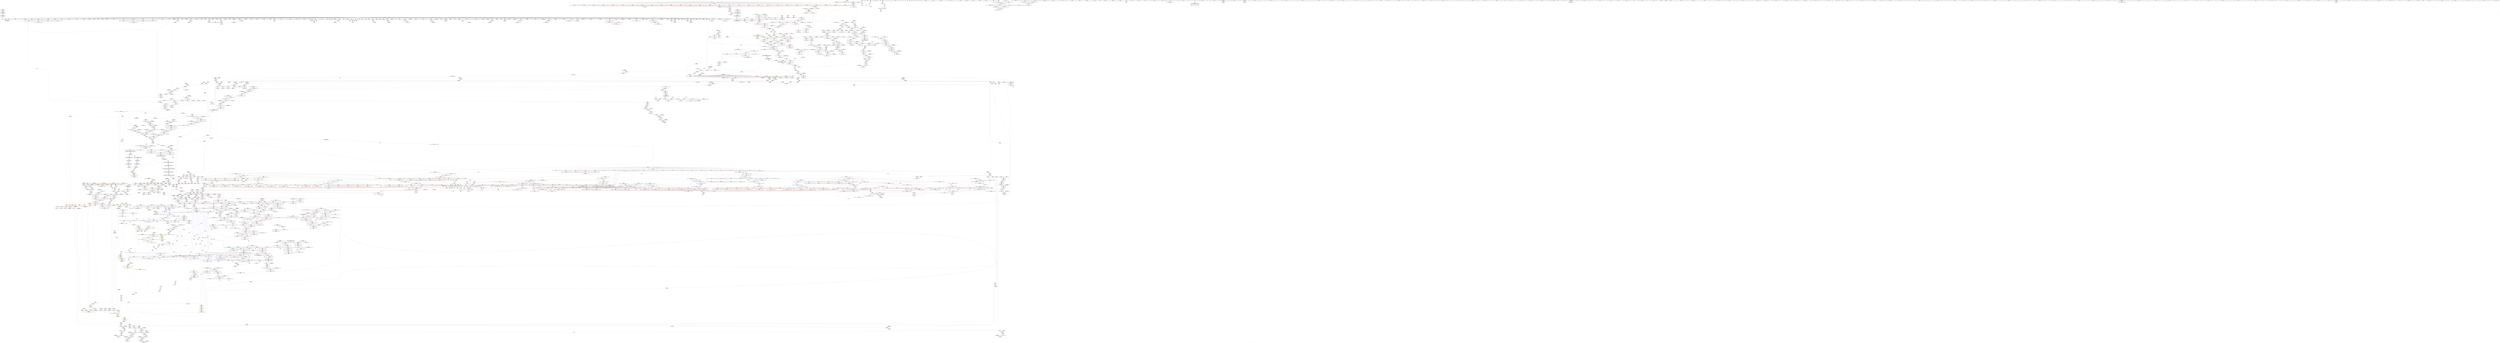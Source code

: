 digraph "SVFG" {
	label="SVFG";

	Node0x5597f3e6b200 [shape=record,color=grey,label="{NodeID: 0\nNullPtr}"];
	Node0x5597f3e6b200 -> Node0x5597f3f3d490[style=solid];
	Node0x5597f3e6b200 -> Node0x5597f3f3d590[style=solid];
	Node0x5597f3e6b200 -> Node0x5597f3f3d660[style=solid];
	Node0x5597f3e6b200 -> Node0x5597f3f3d730[style=solid];
	Node0x5597f3e6b200 -> Node0x5597f3f3d800[style=solid];
	Node0x5597f3e6b200 -> Node0x5597f3f3d8d0[style=solid];
	Node0x5597f3e6b200 -> Node0x5597f3f3d9a0[style=solid];
	Node0x5597f3e6b200 -> Node0x5597f3f3da70[style=solid];
	Node0x5597f3e6b200 -> Node0x5597f3f3db40[style=solid];
	Node0x5597f3e6b200 -> Node0x5597f3f3dc10[style=solid];
	Node0x5597f3e6b200 -> Node0x5597f3f3dce0[style=solid];
	Node0x5597f3e6b200 -> Node0x5597f3f3ddb0[style=solid];
	Node0x5597f3e6b200 -> Node0x5597f3f3de80[style=solid];
	Node0x5597f3e6b200 -> Node0x5597f3f3df50[style=solid];
	Node0x5597f3e6b200 -> Node0x5597f3f3e020[style=solid];
	Node0x5597f3e6b200 -> Node0x5597f3f3e0f0[style=solid];
	Node0x5597f3e6b200 -> Node0x5597f3f3e1c0[style=solid];
	Node0x5597f3e6b200 -> Node0x5597f3f3e290[style=solid];
	Node0x5597f3e6b200 -> Node0x5597f3f4e920[style=solid];
	Node0x5597f3e6b200 -> Node0x5597f3f4e9f0[style=solid];
	Node0x5597f3e6b200 -> Node0x5597f3f4eac0[style=solid];
	Node0x5597f3e6b200 -> Node0x5597f3f4eb90[style=solid];
	Node0x5597f3e6b200 -> Node0x5597f3f4ec60[style=solid];
	Node0x5597f3e6b200 -> Node0x5597f3f4ed30[style=solid];
	Node0x5597f3e6b200 -> Node0x5597f3f4ee00[style=solid];
	Node0x5597f3e6b200 -> Node0x5597f3f4eed0[style=solid];
	Node0x5597f3e6b200 -> Node0x5597f3f4efa0[style=solid];
	Node0x5597f3e6b200 -> Node0x5597f3f4f070[style=solid];
	Node0x5597f3e6b200 -> Node0x5597f3f4f140[style=solid];
	Node0x5597f3e6b200 -> Node0x5597f3f4f210[style=solid];
	Node0x5597f3e6b200 -> Node0x5597f3f4f2e0[style=solid];
	Node0x5597f3e6b200 -> Node0x5597f3f4f3b0[style=solid];
	Node0x5597f3e6b200 -> Node0x5597f3f4f480[style=solid];
	Node0x5597f3e6b200 -> Node0x5597f3f4f550[style=solid];
	Node0x5597f3e6b200 -> Node0x5597f3f4f620[style=solid];
	Node0x5597f3e6b200 -> Node0x5597f3f4f6f0[style=solid];
	Node0x5597f3e6b200 -> Node0x5597f3f4f7c0[style=solid];
	Node0x5597f3e6b200 -> Node0x5597f3f4f890[style=solid];
	Node0x5597f3e6b200 -> Node0x5597f3f4f960[style=solid];
	Node0x5597f3e6b200 -> Node0x5597f3f4fa30[style=solid];
	Node0x5597f3e6b200 -> Node0x5597f3f4fb00[style=solid];
	Node0x5597f3e6b200 -> Node0x5597f3f4fbd0[style=solid];
	Node0x5597f3e6b200 -> Node0x5597f3f4fca0[style=solid];
	Node0x5597f3e6b200 -> Node0x5597f3f4fd70[style=solid];
	Node0x5597f3e6b200 -> Node0x5597f3f4fe40[style=solid];
	Node0x5597f3e6b200 -> Node0x5597f3f4ff10[style=solid];
	Node0x5597f3e6b200 -> Node0x5597f3f4ffe0[style=solid];
	Node0x5597f3e6b200 -> Node0x5597f3f500b0[style=solid];
	Node0x5597f3e6b200 -> Node0x5597f3f50180[style=solid];
	Node0x5597f3e6b200 -> Node0x5597f3f50250[style=solid];
	Node0x5597f3e6b200 -> Node0x5597f3f50320[style=solid];
	Node0x5597f3e6b200 -> Node0x5597f3f503f0[style=solid];
	Node0x5597f3e6b200 -> Node0x5597f3f504c0[style=solid];
	Node0x5597f3e6b200 -> Node0x5597f3f50590[style=solid];
	Node0x5597f3e6b200 -> Node0x5597f3f50660[style=solid];
	Node0x5597f3e6b200 -> Node0x5597f3f50730[style=solid];
	Node0x5597f3e6b200 -> Node0x5597f3f50800[style=solid];
	Node0x5597f3e6b200 -> Node0x5597f3f508d0[style=solid];
	Node0x5597f3e6b200 -> Node0x5597f3f509a0[style=solid];
	Node0x5597f3e6b200 -> Node0x5597f3f50a70[style=solid];
	Node0x5597f3e6b200 -> Node0x5597f3f50b40[style=solid];
	Node0x5597f3e6b200 -> Node0x5597f3f50c10[style=solid];
	Node0x5597f3e6b200 -> Node0x5597f3f50ce0[style=solid];
	Node0x5597f3e6b200 -> Node0x5597f3f50db0[style=solid];
	Node0x5597f3e6b200 -> Node0x5597f3f50e80[style=solid];
	Node0x5597f3e6b200 -> Node0x5597f3f50f50[style=solid];
	Node0x5597f3e6b200 -> Node0x5597f3f51020[style=solid];
	Node0x5597f3e6b200 -> Node0x5597f3f510f0[style=solid];
	Node0x5597f3e6b200 -> Node0x5597f3f511c0[style=solid];
	Node0x5597f3e6b200 -> Node0x5597f3f51290[style=solid];
	Node0x5597f3e6b200 -> Node0x5597f3f51360[style=solid];
	Node0x5597f3e6b200 -> Node0x5597f3f51430[style=solid];
	Node0x5597f3e6b200 -> Node0x5597f3f51500[style=solid];
	Node0x5597f3e6b200 -> Node0x5597f3f515d0[style=solid];
	Node0x5597f3e6b200 -> Node0x5597f3f516a0[style=solid];
	Node0x5597f3e6b200 -> Node0x5597f3f51770[style=solid];
	Node0x5597f3e6b200 -> Node0x5597f3f51840[style=solid];
	Node0x5597f3e6b200 -> Node0x5597f3f51910[style=solid];
	Node0x5597f3e6b200 -> Node0x5597f3f519e0[style=solid];
	Node0x5597f3e6b200 -> Node0x5597f3f51ab0[style=solid];
	Node0x5597f3e6b200 -> Node0x5597f3f51b80[style=solid];
	Node0x5597f3e6b200 -> Node0x5597f3f51c50[style=solid];
	Node0x5597f3e6b200 -> Node0x5597f3f51d20[style=solid];
	Node0x5597f3e6b200 -> Node0x5597f3f51df0[style=solid];
	Node0x5597f3e6b200 -> Node0x5597f3f87570[style=solid];
	Node0x5597f3e6b200 -> Node0x5597f3f60090[style=solid];
	Node0x5597f3e6b200 -> Node0x5597f3f60160[style=solid];
	Node0x5597f3e6b200 -> Node0x5597f3f60230[style=solid];
	Node0x5597f3e6b200 -> Node0x5597f3f64740[style=solid];
	Node0x5597f3e6b200 -> Node0x5597f3f64810[style=solid];
	Node0x5597f3e6b200 -> Node0x5597f3f648e0[style=solid];
	Node0x5597f3e6b200 -> Node0x5597f3477a30[style=solid];
	Node0x5597f3e6b200 -> Node0x5597f3fdccb0[style=solid];
	Node0x5597f3e6b200 -> Node0x5597f3fe5830[style=solid];
	Node0x5597f3e6b200 -> Node0x5597f3fe6bb0[style=solid];
	Node0x5597f3e6b200:s64 -> Node0x5597f41b3170[style=solid,color=red];
	Node0x5597f3e6b200:s64 -> Node0x5597f41cdf60[style=solid,color=red];
	Node0x5597f3fdccb0 [shape=record,color=black,label="{NodeID: 2657\n1606 = PHI(1601, 3, )\n}"];
	Node0x5597f3fdccb0 -> Node0x5597f3f58070[style=solid];
	Node0x5597f3f5ef80 [shape=record,color=blue,label="{NodeID: 1550\n1350\<--143\nretval\<--\nmain\n}"];
	Node0x5597f3f5ef80 -> Node0x5597f3f7b960[style=dashed];
	Node0x5597f3f3d590 [shape=record,color=black,label="{NodeID: 443\n187\<--3\n\<--dummyVal\n_Z6changeRNSt7__cxx1112basic_stringIcSt11char_traitsIcESaIcEEERSt6vectorIS6_IiSaIiEESaIS8_EE\n}"];
	Node0x5597f41b5bf0 [shape=record,color=black,label="{NodeID: 4207\n3070 = PHI(3061, )\n1st arg _ZNSt16allocator_traitsISaISt6vectorIiSaIiEEEE10deallocateERS3_PS2_m }"];
	Node0x5597f41b5bf0 -> Node0x5597f3fa17b0[style=solid];
	Node0x5597f3f4c8a0 [shape=record,color=purple,label="{NodeID: 886\n2836\<--2815\ncoerce.dive4\<--agg.tmp\n_ZSt4copyIN9__gnu_cxx17__normal_iteratorIPKiSt6vectorIiSaIiEEEEPiET0_T_SA_S9_\n}"];
	Node0x5597f3f4c8a0 -> Node0x5597f3f9fdb0[style=solid];
	Node0x5597f3f82bf0 [shape=record,color=red,label="{NodeID: 1329\n2485\<--2480\n\<--__last.addr\n_ZSt8_DestroyIPSt6vectorIiSaIiEEEvT_S4_\n|{<s0>216}}"];
	Node0x5597f3f82bf0:s0 -> Node0x5597f41cef40[style=solid,color=red];
	Node0x5597f3f357f0 [shape=record,color=green,label="{NodeID: 222\n1752\<--1753\n__value.addr\<--__value.addr_field_insensitive\n_ZSt6fill_nIPimiET_S1_T0_RKT1_\n}"];
	Node0x5597f3f357f0 -> Node0x5597f3f7e130[style=solid];
	Node0x5597f3f357f0 -> Node0x5597f3f61b60[style=solid];
	Node0x5597f3fa1470 [shape=record,color=blue,label="{NodeID: 1772\n3046\<--3043\nthis.addr\<--this\n_ZNSt12_Vector_baseISt6vectorIiSaIiEESaIS2_EE13_M_deallocateEPS2_m\n}"];
	Node0x5597f3fa1470 -> Node0x5597f3f860c0[style=dashed];
	Node0x5597f3f58fe0 [shape=record,color=black,label="{NodeID: 665\n1959\<--1948\n\<--this1\n_ZNSt6vectorIiSaIiEE21_M_default_initializeEm\n}"];
	Node0x5597f3f58fe0 -> Node0x5597f3f48ae0[style=solid];
	Node0x5597f3f58fe0 -> Node0x5597f3f48bb0[style=solid];
	Node0x5597f41d1750 [shape=record,color=black,label="{NodeID: 4429\n1234 = PHI(1026, )\n1st arg _ZNSt6vectorIS_IiSaIiEESaIS1_EEC2EmRKS1_RKS2_ }"];
	Node0x5597f41d1750 -> Node0x5597f3f5e830[style=solid];
	Node0x5597f3f77860 [shape=record,color=red,label="{NodeID: 1108\n532\<--531\n\<--call188\n_Z6changeRNSt7__cxx1112basic_stringIcSt11char_traitsIcESaIcEEERSt6vectorIS6_IiSaIiEESaIS8_EE\n}"];
	Node0x5597f3f77860 -> Node0x5597f3fe7630[style=solid];
	Node0x5597f3ead630 [shape=record,color=green,label="{NodeID: 1\n7\<--1\n__dso_handle\<--dummyObj\nGlob }"];
	Node0x5597f3fdd250 [shape=record,color=black,label="{NodeID: 2658\n1145 = PHI(1146, 1147, )\n}"];
	Node0x5597f3f5f050 [shape=record,color=blue,label="{NodeID: 1551\n1352\<--163\nT\<--\nmain\n}"];
	Node0x5597f3f5f050 -> Node0x5597f3f7ba30[style=dashed];
	Node0x5597f3f5f050 -> Node0x5597f3f5f1f0[style=dashed];
	Node0x5597f3f3d660 [shape=record,color=black,label="{NodeID: 444\n188\<--3\n\<--dummyVal\n_Z6changeRNSt7__cxx1112basic_stringIcSt11char_traitsIcESaIcEEERSt6vectorIS6_IiSaIiEESaIS8_EE\n}"];
	Node0x5597f3f3d660 -> Node0x5597f3f87c20[style=solid];
	Node0x5597f41b5d30 [shape=record,color=black,label="{NodeID: 4208\n3071 = PHI(3062, )\n2nd arg _ZNSt16allocator_traitsISaISt6vectorIiSaIiEEEE10deallocateERS3_PS2_m }"];
	Node0x5597f41b5d30 -> Node0x5597f3fa1880[style=solid];
	Node0x5597f3f4c970 [shape=record,color=purple,label="{NodeID: 887\n2847\<--2815\ncoerce.dive10\<--agg.tmp\n_ZSt4copyIN9__gnu_cxx17__normal_iteratorIPKiSt6vectorIiSaIiEEEEPiET0_T_SA_S9_\n}"];
	Node0x5597f3f4c970 -> Node0x5597f3f84ad0[style=solid];
	Node0x5597f3f82cc0 [shape=record,color=red,label="{NodeID: 1330\n2498\<--2495\n\<--__t.addr\n_ZSt7forwardIRKSt6vectorIiSaIiEEEOT_RNSt16remove_referenceIS5_E4typeE\n}"];
	Node0x5597f3f82cc0 -> Node0x5597f3f5a6a0[style=solid];
	Node0x5597f3f358c0 [shape=record,color=green,label="{NodeID: 223\n1759\<--1760\n_ZSt12__niter_baseIPiET_S1_\<--_ZSt12__niter_baseIPiET_S1__field_insensitive\n}"];
	Node0x5597f3fa1540 [shape=record,color=blue,label="{NodeID: 1773\n3048\<--3044\n__p.addr\<--__p\n_ZNSt12_Vector_baseISt6vectorIiSaIiEESaIS2_EE13_M_deallocateEPS2_m\n}"];
	Node0x5597f3fa1540 -> Node0x5597f3f86190[style=dashed];
	Node0x5597f3fa1540 -> Node0x5597f3f86260[style=dashed];
	Node0x5597f3f590b0 [shape=record,color=black,label="{NodeID: 666\n1964\<--1979\n_ZSt27__uninitialized_default_n_aIPimiET_S1_T0_RSaIT1_E_ret\<--call\n_ZSt27__uninitialized_default_n_aIPimiET_S1_T0_RSaIT1_E\n|{<s0>182}}"];
	Node0x5597f3f590b0:s0 -> Node0x5597f41c3de0[style=solid,color=blue];
	Node0x5597f41d1860 [shape=record,color=black,label="{NodeID: 4430\n1235 = PHI(1001, )\n2nd arg _ZNSt6vectorIS_IiSaIiEESaIS1_EEC2EmRKS1_RKS2_ }"];
	Node0x5597f41d1860 -> Node0x5597f3f5e900[style=solid];
	Node0x5597f3f77930 [shape=record,color=red,label="{NodeID: 1109\n551\<--550\n\<--call199\n_Z6changeRNSt7__cxx1112basic_stringIcSt11char_traitsIcESaIcEEERSt6vectorIS6_IiSaIiEESaIS8_EE\n}"];
	Node0x5597f3f77930 -> Node0x5597f3fe86b0[style=solid];
	Node0x5597f3ec5cc0 [shape=record,color=green,label="{NodeID: 2\n8\<--1\n.str\<--dummyObj\nGlob }"];
	Node0x5597f3fdd7f0 [shape=record,color=black,label="{NodeID: 2659\n535 = PHI(212, 533, )\n}"];
	Node0x5597f3f5f120 [shape=record,color=blue,label="{NodeID: 1552\n1354\<--143\nncase\<--\nmain\n}"];
	Node0x5597f3f5f120 -> Node0x5597f408ab00[style=dashed];
	Node0x5597f3f3d730 [shape=record,color=black,label="{NodeID: 445\n190\<--3\n\<--dummyVal\n_Z6changeRNSt7__cxx1112basic_stringIcSt11char_traitsIcESaIcEEERSt6vectorIS6_IiSaIiEESaIS8_EE\n}"];
	Node0x5597f3f3d730 -> Node0x5597f3f87cf0[style=solid];
	Node0x5597f41b5e70 [shape=record,color=black,label="{NodeID: 4209\n1389 = PHI(905, )\n0th arg _ZN9__gnu_cxx13new_allocatorIiED2Ev }"];
	Node0x5597f41b5e70 -> Node0x5597f3f5f460[style=solid];
	Node0x5597f3f4ca40 [shape=record,color=purple,label="{NodeID: 888\n2831\<--2817\ncoerce.dive3\<--agg.tmp2\n_ZSt4copyIN9__gnu_cxx17__normal_iteratorIPKiSt6vectorIiSaIiEEEEPiET0_T_SA_S9_\n}"];
	Node0x5597f3f4ca40 -> Node0x5597f3f84930[style=solid];
	Node0x5597f3f82d90 [shape=record,color=red,label="{NodeID: 1331\n2519\<--2503\nthis1\<--this.addr\n_ZNSt6vectorIiSaIiEEC2ERKS1_\n}"];
	Node0x5597f3f82d90 -> Node0x5597f3f5a770[style=solid];
	Node0x5597f3f82d90 -> Node0x5597f3f5a840[style=solid];
	Node0x5597f3f82d90 -> Node0x5597f3f5a910[style=solid];
	Node0x5597f3f82d90 -> Node0x5597f3f5a9e0[style=solid];
	Node0x5597f3f82d90 -> Node0x5597f3f5aab0[style=solid];
	Node0x5597f3f359c0 [shape=record,color=green,label="{NodeID: 224\n1764\<--1765\n_ZSt10__fill_n_aIPimiEN9__gnu_cxx11__enable_ifIXsr11__is_scalarIT1_EE7__valueET_E6__typeES4_T0_RKS3_\<--_ZSt10__fill_n_aIPimiEN9__gnu_cxx11__enable_ifIXsr11__is_scalarIT1_EE7__valueET_E6__typeES4_T0_RKS3__field_insensitive\n}"];
	Node0x5597f3fa1610 [shape=record,color=blue,label="{NodeID: 1774\n3050\<--3045\n__n.addr\<--__n\n_ZNSt12_Vector_baseISt6vectorIiSaIiEESaIS2_EE13_M_deallocateEPS2_m\n}"];
	Node0x5597f3fa1610 -> Node0x5597f3f86330[style=dashed];
	Node0x5597f3f59180 [shape=record,color=black,label="{NodeID: 667\n1983\<--1997\n_ZSt25__uninitialized_default_nIPimET_S1_T0__ret\<--call\n_ZSt25__uninitialized_default_nIPimET_S1_T0_\n|{<s0>183}}"];
	Node0x5597f3f59180:s0 -> Node0x5597f41c3f20[style=solid,color=blue];
	Node0x5597f41d1970 [shape=record,color=black,label="{NodeID: 4431\n1236 = PHI(1005, )\n3rd arg _ZNSt6vectorIS_IiSaIiEESaIS1_EEC2EmRKS1_RKS2_ }"];
	Node0x5597f41d1970 -> Node0x5597f3f5e9d0[style=solid];
	Node0x5597f3f77a00 [shape=record,color=red,label="{NodeID: 1110\n559\<--558\n\<--call203\n_Z6changeRNSt7__cxx1112basic_stringIcSt11char_traitsIcESaIcEEERSt6vectorIS6_IiSaIiEESaIS8_EE\n}"];
	Node0x5597f3f77a00 -> Node0x5597f3fe86b0[style=solid];
	Node0x5597f3ece950 [shape=record,color=green,label="{NodeID: 3\n10\<--1\n.str.1\<--dummyObj\nGlob }"];
	Node0x5597f3fddd90 [shape=record,color=black,label="{NodeID: 2660\n211 = PHI(212, 209, )\n}"];
	Node0x5597f3f5f1f0 [shape=record,color=blue,label="{NodeID: 1553\n1352\<--1365\nT\<--dec\nmain\n}"];
	Node0x5597f3f5f1f0 -> Node0x5597f3f7ba30[style=dashed];
	Node0x5597f3f5f1f0 -> Node0x5597f3f5f1f0[style=dashed];
	Node0x5597f3f3d800 [shape=record,color=black,label="{NodeID: 446\n349\<--3\n\<--dummyVal\n_Z6changeRNSt7__cxx1112basic_stringIcSt11char_traitsIcESaIcEEERSt6vectorIS6_IiSaIiEESaIS8_EE\n}"];
	Node0x5597f41b5fb0 [shape=record,color=black,label="{NodeID: 4210\n2334 = PHI(1324, 2093, )\n0th arg _ZNSt12_Vector_baseISt6vectorIiSaIiEESaIS2_EE19_M_get_Tp_allocatorEv }"];
	Node0x5597f41b5fb0 -> Node0x5597f3f65b90[style=solid];
	Node0x5597f3f4cb10 [shape=record,color=purple,label="{NodeID: 889\n2844\<--2819\ncoerce.dive9\<--agg.tmp5\n_ZSt4copyIN9__gnu_cxx17__normal_iteratorIPKiSt6vectorIiSaIiEEEEPiET0_T_SA_S9_\n}"];
	Node0x5597f3f4cb10 -> Node0x5597f3f9ff50[style=solid];
	Node0x5597f3f82e60 [shape=record,color=red,label="{NodeID: 1332\n2521\<--2505\n\<--__x.addr\n_ZNSt6vectorIiSaIiEEC2ERKS1_\n|{<s0>217}}"];
	Node0x5597f3f82e60:s0 -> Node0x5597f41b29a0[style=solid,color=red];
	Node0x5597f3f35ac0 [shape=record,color=green,label="{NodeID: 225\n1771\<--1772\n__first.addr\<--__first.addr_field_insensitive\n_ZSt10__fill_n_aIPimiEN9__gnu_cxx11__enable_ifIXsr11__is_scalarIT1_EE7__valueET_E6__typeES4_T0_RKS3_\n}"];
	Node0x5597f3f35ac0 -> Node0x5597f3f7e200[style=solid];
	Node0x5597f3f35ac0 -> Node0x5597f3f7e2d0[style=solid];
	Node0x5597f3f35ac0 -> Node0x5597f3f7e3a0[style=solid];
	Node0x5597f3f35ac0 -> Node0x5597f3f61c30[style=solid];
	Node0x5597f3f35ac0 -> Node0x5597f3f621e0[style=solid];
	Node0x5597f3fa16e0 [shape=record,color=blue,label="{NodeID: 1775\n3072\<--3069\n__a.addr\<--__a\n_ZNSt16allocator_traitsISaISt6vectorIiSaIiEEEE10deallocateERS3_PS2_m\n}"];
	Node0x5597f3fa16e0 -> Node0x5597f3f86400[style=dashed];
	Node0x5597f3f59250 [shape=record,color=black,label="{NodeID: 668\n2001\<--2015\n_ZNSt27__uninitialized_default_n_1ILb1EE18__uninit_default_nIPimEET_S3_T0__ret\<--call\n_ZNSt27__uninitialized_default_n_1ILb1EE18__uninit_default_nIPimEET_S3_T0_\n|{<s0>184}}"];
	Node0x5597f3f59250:s0 -> Node0x5597f41c4060[style=solid,color=blue];
	Node0x5597f41d1a80 [shape=record,color=black,label="{NodeID: 4432\n2687 = PHI(2541, )\n0th arg _ZNKSt6vectorIiSaIiEE3endEv }"];
	Node0x5597f41d1a80 -> Node0x5597f3f9ed70[style=solid];
	Node0x5597f3f77ad0 [shape=record,color=red,label="{NodeID: 1111\n569\<--568\n\<--call209\n_Z6changeRNSt7__cxx1112basic_stringIcSt11char_traitsIcESaIcEEERSt6vectorIS6_IiSaIiEESaIS8_EE\n}"];
	Node0x5597f3f77ad0 -> Node0x5597f3fe3730[style=solid];
	Node0x5597f3ed7a90 [shape=record,color=green,label="{NodeID: 4\n12\<--1\n.str.2\<--dummyObj\nGlob }"];
	Node0x5597f3fde330 [shape=record,color=grey,label="{NodeID: 2661\n162 = Binary(161, 163, )\n}"];
	Node0x5597f3fde330 -> Node0x5597f3f87a80[style=solid];
	Node0x5597f3f5f2c0 [shape=record,color=blue,label="{NodeID: 1554\n1354\<--1370\nncase\<--inc\nmain\n}"];
	Node0x5597f3f5f2c0 -> Node0x5597f408ab00[style=dashed];
	Node0x5597f3f3d8d0 [shape=record,color=black,label="{NodeID: 447\n350\<--3\n\<--dummyVal\n_Z6changeRNSt7__cxx1112basic_stringIcSt11char_traitsIcESaIcEEERSt6vectorIS6_IiSaIiEESaIS8_EE\n}"];
	Node0x5597f3f3d8d0 -> Node0x5597f3f88b90[style=solid];
	Node0x5597f41b61c0 [shape=record,color=black,label="{NodeID: 4211\n1657 = PHI(1637, )\n0th arg _ZNK9__gnu_cxx13new_allocatorIiE8max_sizeEv }"];
	Node0x5597f41b61c0 -> Node0x5597f3f60f30[style=solid];
	Node0x5597f3f8f4d0 [shape=record,color=yellow,style=double,label="{NodeID: 3104\n60V_1 = ENCHI(MR_60V_0)\npts\{1651 \}\nFun[_ZSt25__uninitialized_default_nIPimET_S1_T0_]|{<s0>184}}"];
	Node0x5597f3f8f4d0:s0 -> Node0x5597f3f91b80[style=dashed,color=red];
	Node0x5597f3f4cbe0 [shape=record,color=purple,label="{NodeID: 890\n2849\<--2819\ncoerce.dive11\<--agg.tmp5\n_ZSt4copyIN9__gnu_cxx17__normal_iteratorIPKiSt6vectorIiSaIiEEEEPiET0_T_SA_S9_\n}"];
	Node0x5597f3f4cbe0 -> Node0x5597f3f84ba0[style=solid];
	Node0x5597f3f82f30 [shape=record,color=red,label="{NodeID: 1333\n2525\<--2505\n\<--__x.addr\n_ZNSt6vectorIiSaIiEEC2ERKS1_\n}"];
	Node0x5597f3f82f30 -> Node0x5597f3f5ab80[style=solid];
	Node0x5597f3f35b90 [shape=record,color=green,label="{NodeID: 226\n1773\<--1774\n__n.addr\<--__n.addr_field_insensitive\n_ZSt10__fill_n_aIPimiEN9__gnu_cxx11__enable_ifIXsr11__is_scalarIT1_EE7__valueET_E6__typeES4_T0_RKS3_\n}"];
	Node0x5597f3f35b90 -> Node0x5597f3f7e470[style=solid];
	Node0x5597f3f35b90 -> Node0x5597f3f61d00[style=solid];
	Node0x5597f3fa17b0 [shape=record,color=blue,label="{NodeID: 1776\n3074\<--3070\n__p.addr\<--__p\n_ZNSt16allocator_traitsISaISt6vectorIiSaIiEEEE10deallocateERS3_PS2_m\n}"];
	Node0x5597f3fa17b0 -> Node0x5597f3f864d0[style=dashed];
	Node0x5597f3f59320 [shape=record,color=black,label="{NodeID: 669\n2087\<--2086\n\<--this1\n_ZNSt6vectorIS_IiSaIiEESaIS1_EE18_M_fill_initializeEmRKS1_\n}"];
	Node0x5597f3f59320 -> Node0x5597f3f48d50[style=solid];
	Node0x5597f3f59320 -> Node0x5597f3f48e20[style=solid];
	Node0x5597f3f77ba0 [shape=record,color=red,label="{NodeID: 1112\n588\<--587\n\<--call219\n_Z6changeRNSt7__cxx1112basic_stringIcSt11char_traitsIcESaIcEEERSt6vectorIS6_IiSaIiEESaIS8_EE\n}"];
	Node0x5597f3f77ba0 -> Node0x5597f3f8a180[style=solid];
	Node0x5597f3f2d850 [shape=record,color=green,label="{NodeID: 5\n14\<--1\n.str.3\<--dummyObj\nGlob }"];
	Node0x5597f3fde4b0 [shape=record,color=grey,label="{NodeID: 2662\n276 = Binary(275, 163, )\n}"];
	Node0x5597f3fde4b0 -> Node0x5597f3f88370[style=solid];
	Node0x5597f3f5f390 [shape=record,color=blue,label="{NodeID: 1555\n1383\<--1382\nthis.addr\<--this\n_ZN9__gnu_cxx13new_allocatorIiEC2Ev\n}"];
	Node0x5597f3f5f390 -> Node0x5597f3f7bbd0[style=dashed];
	Node0x5597f3f3d9a0 [shape=record,color=black,label="{NodeID: 448\n352\<--3\n\<--dummyVal\n_Z6changeRNSt7__cxx1112basic_stringIcSt11char_traitsIcESaIcEEERSt6vectorIS6_IiSaIiEESaIS8_EE\n}"];
	Node0x5597f3f3d9a0 -> Node0x5597f3f88c60[style=solid];
	Node0x5597f41b62d0 [shape=record,color=black,label="{NodeID: 4212\n3108 = PHI(1319, )\n0th arg _ZSt8_DestroyIPSt6vectorIiSaIiEES2_EvT_S4_RSaIT0_E }"];
	Node0x5597f41b62d0 -> Node0x5597f3fa1bc0[style=solid];
	Node0x5597f3f4ccb0 [shape=record,color=purple,label="{NodeID: 891\n2841\<--2821\ncoerce.dive7\<--agg.tmp6\n_ZSt4copyIN9__gnu_cxx17__normal_iteratorIPKiSt6vectorIiSaIiEEEEPiET0_T_SA_S9_\n}"];
	Node0x5597f3f4ccb0 -> Node0x5597f3f84a00[style=solid];
	Node0x5597f3f83000 [shape=record,color=red,label="{NodeID: 1334\n2535\<--2505\n\<--__x.addr\n_ZNSt6vectorIiSaIiEEC2ERKS1_\n|{<s0>222}}"];
	Node0x5597f3f83000:s0 -> Node0x5597f41cf050[style=solid,color=red];
	Node0x5597f3f35c60 [shape=record,color=green,label="{NodeID: 227\n1775\<--1776\n__value.addr\<--__value.addr_field_insensitive\n_ZSt10__fill_n_aIPimiEN9__gnu_cxx11__enable_ifIXsr11__is_scalarIT1_EE7__valueET_E6__typeES4_T0_RKS3_\n}"];
	Node0x5597f3f35c60 -> Node0x5597f3f7e540[style=solid];
	Node0x5597f3f35c60 -> Node0x5597f3f61dd0[style=solid];
	Node0x5597f3fa1880 [shape=record,color=blue,label="{NodeID: 1777\n3076\<--3071\n__n.addr\<--__n\n_ZNSt16allocator_traitsISaISt6vectorIiSaIiEEEE10deallocateERS3_PS2_m\n}"];
	Node0x5597f3fa1880 -> Node0x5597f3f865a0[style=dashed];
	Node0x5597f3f593f0 [shape=record,color=black,label="{NodeID: 670\n2093\<--2086\n\<--this1\n_ZNSt6vectorIS_IiSaIiEESaIS1_EE18_M_fill_initializeEmRKS1_\n|{<s0>189}}"];
	Node0x5597f3f593f0:s0 -> Node0x5597f41b5fb0[style=solid,color=red];
	Node0x5597f3f77c70 [shape=record,color=red,label="{NodeID: 1113\n613\<--612\n\<--call233\n_Z6changeRNSt7__cxx1112basic_stringIcSt11char_traitsIcESaIcEEERSt6vectorIS6_IiSaIiEESaIS8_EE\n}"];
	Node0x5597f3f77c70 -> Node0x5597f3f8a4c0[style=solid];
	Node0x5597f3f2d8e0 [shape=record,color=green,label="{NodeID: 6\n16\<--1\n_ZSt3cin\<--dummyObj\nGlob }"];
	Node0x5597f3fde630 [shape=record,color=grey,label="{NodeID: 2663\n280 = Binary(279, 216, )\n}"];
	Node0x5597f3fde630 -> Node0x5597f3f88440[style=solid];
	Node0x5597f3f5f460 [shape=record,color=blue,label="{NodeID: 1556\n1390\<--1389\nthis.addr\<--this\n_ZN9__gnu_cxx13new_allocatorIiED2Ev\n}"];
	Node0x5597f3f5f460 -> Node0x5597f3f7bca0[style=dashed];
	Node0x5597f3f3da70 [shape=record,color=black,label="{NodeID: 449\n511\<--3\n\<--dummyVal\n_Z6changeRNSt7__cxx1112basic_stringIcSt11char_traitsIcESaIcEEERSt6vectorIS6_IiSaIiEESaIS8_EE\n}"];
	Node0x5597f41b63e0 [shape=record,color=black,label="{NodeID: 4213\n3109 = PHI(1323, )\n1st arg _ZSt8_DestroyIPSt6vectorIiSaIiEES2_EvT_S4_RSaIT0_E }"];
	Node0x5597f41b63e0 -> Node0x5597f3fa1c90[style=solid];
	Node0x5597f3f4cd80 [shape=record,color=purple,label="{NodeID: 892\n3149\<--2828\noffset_0\<--\n}"];
	Node0x5597f3f4cd80 -> Node0x5597f3f9fce0[style=solid];
	Node0x5597f3f830d0 [shape=record,color=red,label="{NodeID: 1335\n2541\<--2505\n\<--__x.addr\n_ZNSt6vectorIiSaIiEEC2ERKS1_\n|{<s0>223}}"];
	Node0x5597f3f830d0:s0 -> Node0x5597f41d1a80[style=solid,color=red];
	Node0x5597f3f35d30 [shape=record,color=green,label="{NodeID: 228\n1777\<--1778\n__tmp\<--__tmp_field_insensitive\n_ZSt10__fill_n_aIPimiEN9__gnu_cxx11__enable_ifIXsr11__is_scalarIT1_EE7__valueET_E6__typeES4_T0_RKS3_\n}"];
	Node0x5597f3f35d30 -> Node0x5597f3f7e610[style=solid];
	Node0x5597f3f35d30 -> Node0x5597f3f61ea0[style=solid];
	Node0x5597f3fa1950 [shape=record,color=blue,label="{NodeID: 1778\n3093\<--3090\nthis.addr\<--this\n_ZN9__gnu_cxx13new_allocatorISt6vectorIiSaIiEEE10deallocateEPS3_m\n}"];
	Node0x5597f3fa1950 -> Node0x5597f3f86670[style=dashed];
	Node0x5597f3f594c0 [shape=record,color=black,label="{NodeID: 671\n2098\<--2086\n\<--this1\n_ZNSt6vectorIS_IiSaIiEESaIS1_EE18_M_fill_initializeEmRKS1_\n}"];
	Node0x5597f3f594c0 -> Node0x5597f3f48ef0[style=solid];
	Node0x5597f3f594c0 -> Node0x5597f3f48fc0[style=solid];
	Node0x5597f3f77d40 [shape=record,color=red,label="{NodeID: 1114\n664\<--663\n\<--call265\n_Z6changeRNSt7__cxx1112basic_stringIcSt11char_traitsIcESaIcEEERSt6vectorIS6_IiSaIiEESaIS8_EE\n}"];
	Node0x5597f3f77d40 -> Node0x5597f3fe6430[style=solid];
	Node0x5597f3f2dfa0 [shape=record,color=green,label="{NodeID: 7\n17\<--1\n_ZSt4cout\<--dummyObj\nGlob }"];
	Node0x5597f3fde7b0 [shape=record,color=grey,label="{NodeID: 2664\n166 = Binary(165, 163, )\n}"];
	Node0x5597f3fde7b0 -> Node0x5597f3f87b50[style=solid];
	Node0x5597f3f5f530 [shape=record,color=blue,label="{NodeID: 1557\n1399\<--1396\nthis.addr\<--this\n_ZNSt12_Vector_baseIiSaIiEEC2EmRKS0_\n}"];
	Node0x5597f3f5f530 -> Node0x5597f3f7bd70[style=dashed];
	Node0x5597f3f3db40 [shape=record,color=black,label="{NodeID: 450\n512\<--3\n\<--dummyVal\n_Z6changeRNSt7__cxx1112basic_stringIcSt11char_traitsIcESaIcEEERSt6vectorIS6_IiSaIiEESaIS8_EE\n}"];
	Node0x5597f3f3db40 -> Node0x5597f3f89b00[style=solid];
	Node0x5597f41b64f0 [shape=record,color=black,label="{NodeID: 4214\n3110 = PHI(1325, )\n2nd arg _ZSt8_DestroyIPSt6vectorIiSaIiEES2_EvT_S4_RSaIT0_E }"];
	Node0x5597f41b64f0 -> Node0x5597f3fa1d60[style=solid];
	Node0x5597f3f4ce50 [shape=record,color=purple,label="{NodeID: 893\n3150\<--2829\noffset_0\<--\n}"];
	Node0x5597f3f4ce50 -> Node0x5597f3f86e90[style=solid];
	Node0x5597f3f831a0 [shape=record,color=red,label="{NodeID: 1336\n2580\<--2509\nexn\<--exn.slot\n_ZNSt6vectorIiSaIiEEC2ERKS1_\n}"];
	Node0x5597f3f3e320 [shape=record,color=green,label="{NodeID: 229\n1779\<--1780\n__niter\<--__niter_field_insensitive\n_ZSt10__fill_n_aIPimiEN9__gnu_cxx11__enable_ifIXsr11__is_scalarIT1_EE7__valueET_E6__typeES4_T0_RKS3_\n}"];
	Node0x5597f3f3e320 -> Node0x5597f3f7e6e0[style=solid];
	Node0x5597f3f3e320 -> Node0x5597f3f7e7b0[style=solid];
	Node0x5597f3f3e320 -> Node0x5597f3f61f70[style=solid];
	Node0x5597f3f3e320 -> Node0x5597f3f62110[style=solid];
	Node0x5597f3fa1a20 [shape=record,color=blue,label="{NodeID: 1779\n3095\<--3091\n__p.addr\<--__p\n_ZN9__gnu_cxx13new_allocatorISt6vectorIiSaIiEEE10deallocateEPS3_m\n}"];
	Node0x5597f3fa1a20 -> Node0x5597f3f86740[style=dashed];
	Node0x5597f3f59590 [shape=record,color=black,label="{NodeID: 672\n2122\<--2118\nsub.ptr.lhs.cast\<--\n_ZNSt12_Vector_baseISt6vectorIiSaIiEESaIS2_EED2Ev\n}"];
	Node0x5597f3f59590 -> Node0x5597f3fe0430[style=solid];
	Node0x5597f3f77e10 [shape=record,color=red,label="{NodeID: 1115\n690\<--689\n\<--call277\n_Z6changeRNSt7__cxx1112basic_stringIcSt11char_traitsIcESaIcEEERSt6vectorIS6_IiSaIiEESaIS8_EE\n}"];
	Node0x5597f3f77e10 -> Node0x5597f3fe4c30[style=solid];
	Node0x5597f3f2e030 [shape=record,color=green,label="{NodeID: 8\n18\<--1\n.str.4\<--dummyObj\nGlob }"];
	Node0x5597f3fde930 [shape=record,color=grey,label="{NodeID: 2665\n377 = Binary(376, 163, )\n}"];
	Node0x5597f3fde930 -> Node0x5597f3f88e00[style=solid];
	Node0x5597f3f5f600 [shape=record,color=blue,label="{NodeID: 1558\n1401\<--1397\n__n.addr\<--__n\n_ZNSt12_Vector_baseIiSaIiEEC2EmRKS0_\n}"];
	Node0x5597f3f5f600 -> Node0x5597f3f7be40[style=dashed];
	Node0x5597f3f3dc10 [shape=record,color=black,label="{NodeID: 451\n514\<--3\n\<--dummyVal\n_Z6changeRNSt7__cxx1112basic_stringIcSt11char_traitsIcESaIcEEERSt6vectorIS6_IiSaIiEESaIS8_EE\n}"];
	Node0x5597f3f3dc10 -> Node0x5597f3f89bd0[style=solid];
	Node0x5597f41b6630 [shape=record,color=black,label="{NodeID: 4215\n2943 = PHI(2924, )\n0th arg _ZNSt11__copy_moveILb0ELb1ESt26random_access_iterator_tagE8__copy_mIiEEPT_PKS3_S6_S4_ }"];
	Node0x5597f41b6630 -> Node0x5597f3fa09e0[style=solid];
	Node0x5597f3f4cf20 [shape=record,color=purple,label="{NodeID: 894\n3152\<--2838\noffset_0\<--\n}"];
	Node0x5597f3f4cf20 -> Node0x5597f3f9fe80[style=solid];
	Node0x5597f3f83270 [shape=record,color=red,label="{NodeID: 1337\n2581\<--2511\nsel\<--ehselector.slot\n_ZNSt6vectorIiSaIiEEC2ERKS1_\n}"];
	Node0x5597f3f3e3f0 [shape=record,color=green,label="{NodeID: 230\n1809\<--1810\n__it.addr\<--__it.addr_field_insensitive\n_ZSt12__niter_baseIPiET_S1_\n}"];
	Node0x5597f3f3e3f0 -> Node0x5597f3f7e950[style=solid];
	Node0x5597f3f3e3f0 -> Node0x5597f3f622b0[style=solid];
	Node0x5597f3fa1af0 [shape=record,color=blue,label="{NodeID: 1780\n3097\<--3092\n.addr\<--\n_ZN9__gnu_cxx13new_allocatorISt6vectorIiSaIiEEE10deallocateEPS3_m\n}"];
	Node0x5597f3f59660 [shape=record,color=black,label="{NodeID: 673\n2123\<--2121\nsub.ptr.rhs.cast\<--\n_ZNSt12_Vector_baseISt6vectorIiSaIiEESaIS2_EED2Ev\n}"];
	Node0x5597f3f59660 -> Node0x5597f3fe0430[style=solid];
	Node0x5597f3f77ee0 [shape=record,color=red,label="{NodeID: 1116\n710\<--709\n\<--call288\n_Z6changeRNSt7__cxx1112basic_stringIcSt11char_traitsIcESaIcEEERSt6vectorIS6_IiSaIiEESaIS8_EE\n}"];
	Node0x5597f3f77ee0 -> Node0x5597f3fe5530[style=solid];
	Node0x5597f3f2e0c0 [shape=record,color=green,label="{NodeID: 9\n20\<--1\n.str.5\<--dummyObj\nGlob }"];
	Node0x5597f3fdeab0 [shape=record,color=grey,label="{NodeID: 2666\n248 = Binary(247, 249, )\n}"];
	Node0x5597f3fdeab0 -> Node0x5597f3f88030[style=solid];
	Node0x5597f3f5f6d0 [shape=record,color=blue,label="{NodeID: 1559\n1403\<--1398\n__a.addr\<--__a\n_ZNSt12_Vector_baseIiSaIiEEC2EmRKS0_\n}"];
	Node0x5597f3f5f6d0 -> Node0x5597f3f7bf10[style=dashed];
	Node0x5597f3f3dce0 [shape=record,color=black,label="{NodeID: 452\n668\<--3\n\<--dummyVal\n_Z6changeRNSt7__cxx1112basic_stringIcSt11char_traitsIcESaIcEEERSt6vectorIS6_IiSaIiEESaIS8_EE\n}"];
	Node0x5597f41b6770 [shape=record,color=black,label="{NodeID: 4216\n2944 = PHI(2925, )\n1st arg _ZNSt11__copy_moveILb0ELb1ESt26random_access_iterator_tagE8__copy_mIiEEPT_PKS3_S6_S4_ }"];
	Node0x5597f41b6770 -> Node0x5597f3fa0ab0[style=solid];
	Node0x5597f3f4cff0 [shape=record,color=purple,label="{NodeID: 895\n3153\<--2839\noffset_0\<--\n}"];
	Node0x5597f3f4cff0 -> Node0x5597f3f86f60[style=solid];
	Node0x5597f3f83340 [shape=record,color=red,label="{NodeID: 1338\n2550\<--2549\n\<--_M_start\n_ZNSt6vectorIiSaIiEEC2ERKS1_\n|{<s0>225}}"];
	Node0x5597f3f83340:s0 -> Node0x5597f41b7ee0[style=solid,color=red];
	Node0x5597f3f3e4c0 [shape=record,color=green,label="{NodeID: 231\n1818\<--1819\nthis.addr\<--this.addr_field_insensitive\n_ZNSt12_Vector_baseIiSaIiEE13_M_deallocateEPim\n}"];
	Node0x5597f3f3e4c0 -> Node0x5597f3f7ea20[style=solid];
	Node0x5597f3f3e4c0 -> Node0x5597f3f62380[style=solid];
	Node0x5597f3fa1bc0 [shape=record,color=blue,label="{NodeID: 1781\n3111\<--3108\n__first.addr\<--__first\n_ZSt8_DestroyIPSt6vectorIiSaIiEES2_EvT_S4_RSaIT0_E\n}"];
	Node0x5597f3fa1bc0 -> Node0x5597f3f86810[style=dashed];
	Node0x5597f3f59730 [shape=record,color=black,label="{NodeID: 674\n2153\<--2152\n\<--this1\n_ZNSt12_Vector_baseISt6vectorIiSaIiEESaIS2_EE12_Vector_implC2ERKS3_\n|{<s0>195}}"];
	Node0x5597f3f59730:s0 -> Node0x5597f41b5330[style=solid,color=red];
	Node0x5597f3f77fb0 [shape=record,color=red,label="{NodeID: 1117\n718\<--717\n\<--call292\n_Z6changeRNSt7__cxx1112basic_stringIcSt11char_traitsIcESaIcEEERSt6vectorIS6_IiSaIiEESaIS8_EE\n}"];
	Node0x5597f3f77fb0 -> Node0x5597f3fe5530[style=solid];
	Node0x5597f3f2e150 [shape=record,color=green,label="{NodeID: 10\n23\<--1\n\<--dummyObj\nCan only get source location for instruction, argument, global var or function.}"];
	Node0x5597f3fdec30 [shape=record,color=grey,label="{NodeID: 2667\n251 = Binary(250, 216, )\n}"];
	Node0x5597f3fdec30 -> Node0x5597f3f87f60[style=solid];
	Node0x5597f3f5f7a0 [shape=record,color=blue,label="{NodeID: 1560\n1405\<--1424\nexn.slot\<--\n_ZNSt12_Vector_baseIiSaIiEEC2EmRKS0_\n}"];
	Node0x5597f3f5f7a0 -> Node0x5597f3f7bfe0[style=dashed];
	Node0x5597f3f3ddb0 [shape=record,color=black,label="{NodeID: 453\n669\<--3\n\<--dummyVal\n_Z6changeRNSt7__cxx1112basic_stringIcSt11char_traitsIcESaIcEEERSt6vectorIS6_IiSaIiEESaIS8_EE\n}"];
	Node0x5597f3f3ddb0 -> Node0x5597f3f8aa70[style=solid];
	Node0x5597f41b68b0 [shape=record,color=black,label="{NodeID: 4217\n2945 = PHI(2926, )\n2nd arg _ZNSt11__copy_moveILb0ELb1ESt26random_access_iterator_tagE8__copy_mIiEEPT_PKS3_S6_S4_ }"];
	Node0x5597f41b68b0 -> Node0x5597f3fa0b80[style=solid];
	Node0x5597f3f4d0c0 [shape=record,color=purple,label="{NodeID: 896\n2869\<--2859\ncoerce.dive\<--__first\n_ZSt14__copy_move_a2ILb0EN9__gnu_cxx17__normal_iteratorIPKiSt6vectorIiSaIiEEEEPiET1_T0_SA_S9_\n}"];
	Node0x5597f3f4d0c0 -> Node0x5597f3fa0020[style=solid];
	Node0x5597f3f83410 [shape=record,color=red,label="{NodeID: 1339\n2554\<--2553\n\<--coerce.dive8\n_ZNSt6vectorIiSaIiEEC2ERKS1_\n|{<s0>225}}"];
	Node0x5597f3f83410:s0 -> Node0x5597f41b7cc0[style=solid,color=red];
	Node0x5597f3f3e590 [shape=record,color=green,label="{NodeID: 232\n1820\<--1821\n__p.addr\<--__p.addr_field_insensitive\n_ZNSt12_Vector_baseIiSaIiEE13_M_deallocateEPim\n}"];
	Node0x5597f3f3e590 -> Node0x5597f3f7eaf0[style=solid];
	Node0x5597f3f3e590 -> Node0x5597f3f7ebc0[style=solid];
	Node0x5597f3f3e590 -> Node0x5597f3f62450[style=solid];
	Node0x5597f3fa1c90 [shape=record,color=blue,label="{NodeID: 1782\n3113\<--3109\n__last.addr\<--__last\n_ZSt8_DestroyIPSt6vectorIiSaIiEES2_EvT_S4_RSaIT0_E\n}"];
	Node0x5597f3fa1c90 -> Node0x5597f3f868e0[style=dashed];
	Node0x5597f3f59800 [shape=record,color=black,label="{NodeID: 675\n2203\<--2202\n\<--this1\n_ZNSt12_Vector_baseISt6vectorIiSaIiEESaIS2_EE12_Vector_implD2Ev\n|{<s0>197}}"];
	Node0x5597f3f59800:s0 -> Node0x5597f41d02f0[style=solid,color=red];
	Node0x5597f3f78080 [shape=record,color=red,label="{NodeID: 1118\n728\<--727\n\<--call298\n_Z6changeRNSt7__cxx1112basic_stringIcSt11char_traitsIcESaIcEEERSt6vectorIS6_IiSaIiEESaIS8_EE\n}"];
	Node0x5597f3f78080 -> Node0x5597f3fe0730[style=solid];
	Node0x5597f3f2e220 [shape=record,color=green,label="{NodeID: 11\n143\<--1\n\<--dummyObj\nCan only get source location for instruction, argument, global var or function.}"];
	Node0x5597f3fdedb0 [shape=record,color=grey,label="{NodeID: 2668\n696 = Binary(695, 163, )\n}"];
	Node0x5597f3fdedb0 -> Node0x5597f3f8ace0[style=solid];
	Node0x5597f3f5f870 [shape=record,color=blue,label="{NodeID: 1561\n1407\<--1426\nehselector.slot\<--\n_ZNSt12_Vector_baseIiSaIiEEC2EmRKS0_\n}"];
	Node0x5597f3f5f870 -> Node0x5597f3f7c0b0[style=dashed];
	Node0x5597f3f3de80 [shape=record,color=black,label="{NodeID: 454\n671\<--3\n\<--dummyVal\n_Z6changeRNSt7__cxx1112basic_stringIcSt11char_traitsIcESaIcEEERSt6vectorIS6_IiSaIiEESaIS8_EE\n}"];
	Node0x5597f3f3de80 -> Node0x5597f3f8ab40[style=solid];
	Node0x5597f41b69f0 [shape=record,color=black,label="{NodeID: 4218\n2932 = PHI(2878, 2886, )\n0th arg _ZSt12__niter_baseIPKiSt6vectorIiSaIiEEET_N9__gnu_cxx17__normal_iteratorIS5_T0_EE }"];
	Node0x5597f41b69f0 -> Node0x5597f3fa0910[style=solid];
	Node0x5597f3f4d190 [shape=record,color=purple,label="{NodeID: 897\n2871\<--2861\ncoerce.dive1\<--__last\n_ZSt14__copy_move_a2ILb0EN9__gnu_cxx17__normal_iteratorIPKiSt6vectorIiSaIiEEEEPiET1_T0_SA_S9_\n}"];
	Node0x5597f3f4d190 -> Node0x5597f3fa00f0[style=solid];
	Node0x5597f3f834e0 [shape=record,color=red,label="{NodeID: 1340\n2556\<--2555\n\<--coerce.dive9\n_ZNSt6vectorIiSaIiEEC2ERKS1_\n|{<s0>225}}"];
	Node0x5597f3f834e0:s0 -> Node0x5597f41b7dd0[style=solid,color=red];
	Node0x5597f3f3e660 [shape=record,color=green,label="{NodeID: 233\n1822\<--1823\n__n.addr\<--__n.addr_field_insensitive\n_ZNSt12_Vector_baseIiSaIiEE13_M_deallocateEPim\n}"];
	Node0x5597f3f3e660 -> Node0x5597f3f7ec90[style=solid];
	Node0x5597f3f3e660 -> Node0x5597f3f62520[style=solid];
	Node0x5597f3fa1d60 [shape=record,color=blue,label="{NodeID: 1783\n3115\<--3110\n.addr\<--\n_ZSt8_DestroyIPSt6vectorIiSaIiEES2_EvT_S4_RSaIT0_E\n}"];
	Node0x5597f3f598d0 [shape=record,color=black,label="{NodeID: 676\n2216\<--2215\n\<--this1\n_ZNSaISt6vectorIiSaIiEEEC2ERKS2_\n|{<s0>198}}"];
	Node0x5597f3f598d0:s0 -> Node0x5597f41cf790[style=solid,color=red];
	Node0x5597f40c0d10 [shape=record,color=yellow,style=double,label="{NodeID: 3333\n294V_1 = ENCHI(MR_294V_0)\npts\{2378 \}\nFun[_ZNSt22__uninitialized_fill_nILb0EE15__uninit_fill_nIPSt6vectorIiSaIiEEmS4_EET_S6_T0_RKT1_]}"];
	Node0x5597f40c0d10 -> Node0x5597f3f9d550[style=dashed];
	Node0x5597f3f78150 [shape=record,color=red,label="{NodeID: 1119\n747\<--746\n\<--call308\n_Z6changeRNSt7__cxx1112basic_stringIcSt11char_traitsIcESaIcEEERSt6vectorIS6_IiSaIiEESaIS8_EE\n}"];
	Node0x5597f3f78150 -> Node0x5597f3f8b0f0[style=solid];
	Node0x5597f3f2e320 [shape=record,color=green,label="{NodeID: 12\n163\<--1\n\<--dummyObj\nCan only get source location for instruction, argument, global var or function.}"];
	Node0x5597f3fdef30 [shape=record,color=grey,label="{NodeID: 2669\n257 = Binary(256, 216, )\n}"];
	Node0x5597f3fdef30 -> Node0x5597f3f88100[style=solid];
	Node0x5597f3f5f940 [shape=record,color=blue,label="{NodeID: 1562\n1441\<--1438\nthis.addr\<--this\n_ZNSt6vectorIiSaIiEE18_M_fill_initializeEmRKi\n}"];
	Node0x5597f3f5f940 -> Node0x5597f3f7c180[style=dashed];
	Node0x5597f3f3df50 [shape=record,color=black,label="{NodeID: 455\n796\<--3\nlpad.val\<--dummyVal\n_Z6changeRNSt7__cxx1112basic_stringIcSt11char_traitsIcESaIcEEERSt6vectorIS6_IiSaIiEESaIS8_EE\n}"];
	Node0x5597f41b6c00 [shape=record,color=black,label="{NodeID: 4219\n2002 = PHI(1995, )\n0th arg _ZNSt27__uninitialized_default_n_1ILb1EE18__uninit_default_nIPimEET_S3_T0_ }"];
	Node0x5597f41b6c00 -> Node0x5597f3f637d0[style=solid];
	Node0x5597f3f4d260 [shape=record,color=purple,label="{NodeID: 898\n2877\<--2865\ncoerce.dive2\<--agg.tmp\n_ZSt14__copy_move_a2ILb0EN9__gnu_cxx17__normal_iteratorIPKiSt6vectorIiSaIiEEEEPiET1_T0_SA_S9_\n}"];
	Node0x5597f3f4d260 -> Node0x5597f3f84d40[style=solid];
	Node0x5597f3f835b0 [shape=record,color=red,label="{NodeID: 1341\n2590\<--2587\nthis1\<--this.addr\n_ZNKSt6vectorIiSaIiEE4sizeEv\n}"];
	Node0x5597f3f835b0 -> Node0x5597f3f5ac50[style=solid];
	Node0x5597f3f835b0 -> Node0x5597f3f5ad20[style=solid];
	Node0x5597f3f3e730 [shape=record,color=green,label="{NodeID: 234\n1836\<--1837\n_ZNSt16allocator_traitsISaIiEE10deallocateERS0_Pim\<--_ZNSt16allocator_traitsISaIiEE10deallocateERS0_Pim_field_insensitive\n}"];
	Node0x5597f3f599a0 [shape=record,color=black,label="{NodeID: 677\n2218\<--2217\n\<--\n_ZNSaISt6vectorIiSaIiEEEC2ERKS2_\n|{<s0>198}}"];
	Node0x5597f3f599a0:s0 -> Node0x5597f41cf8a0[style=solid,color=red];
	Node0x5597f40c0df0 [shape=record,color=yellow,style=double,label="{NodeID: 3334\n296V_1 = ENCHI(MR_296V_0)\npts\{2380 \}\nFun[_ZNSt22__uninitialized_fill_nILb0EE15__uninit_fill_nIPSt6vectorIiSaIiEEmS4_EET_S6_T0_RKT1_]}"];
	Node0x5597f40c0df0 -> Node0x5597f3f9d5e0[style=dashed];
	Node0x5597f3f78220 [shape=record,color=red,label="{NodeID: 1120\n772\<--771\n\<--call322\n_Z6changeRNSt7__cxx1112basic_stringIcSt11char_traitsIcESaIcEEERSt6vectorIS6_IiSaIiEESaIS8_EE\n}"];
	Node0x5597f3f78220 -> Node0x5597f3f8b430[style=solid];
	Node0x5597f3f2e420 [shape=record,color=green,label="{NodeID: 13\n212\<--1\n\<--dummyObj\nCan only get source location for instruction, argument, global var or function.}"];
	Node0x5597f3fdf0b0 [shape=record,color=grey,label="{NodeID: 2670\n731 = Binary(730, 163, )\n}"];
	Node0x5597f3fdf0b0 -> Node0x5597f3f8adb0[style=solid];
	Node0x5597f3f5fa10 [shape=record,color=blue,label="{NodeID: 1563\n1443\<--1439\n__n.addr\<--__n\n_ZNSt6vectorIiSaIiEE18_M_fill_initializeEmRKi\n}"];
	Node0x5597f3f5fa10 -> Node0x5597f3f7c250[style=dashed];
	Node0x5597f3f3e020 [shape=record,color=black,label="{NodeID: 456\n797\<--3\nlpad.val334\<--dummyVal\n_Z6changeRNSt7__cxx1112basic_stringIcSt11char_traitsIcESaIcEEERSt6vectorIS6_IiSaIiEESaIS8_EE\n}"];
	Node0x5597f41b6d10 [shape=record,color=black,label="{NodeID: 4220\n2003 = PHI(1996, )\n1st arg _ZNSt27__uninitialized_default_n_1ILb1EE18__uninit_default_nIPimEET_S3_T0_ }"];
	Node0x5597f41b6d10 -> Node0x5597f3f638a0[style=solid];
	Node0x5597f3f4d330 [shape=record,color=purple,label="{NodeID: 899\n2885\<--2867\ncoerce.dive4\<--agg.tmp3\n_ZSt14__copy_move_a2ILb0EN9__gnu_cxx17__normal_iteratorIPKiSt6vectorIiSaIiEEEEPiET1_T0_SA_S9_\n}"];
	Node0x5597f3f4d330 -> Node0x5597f3f84e10[style=solid];
	Node0x5597f3f83680 [shape=record,color=red,label="{NodeID: 1342\n2594\<--2593\n\<--_M_finish\n_ZNKSt6vectorIiSaIiEE4sizeEv\n}"];
	Node0x5597f3f83680 -> Node0x5597f3f5adf0[style=solid];
	Node0x5597f3f3e800 [shape=record,color=green,label="{NodeID: 235\n1843\<--1844\n__cxa_begin_catch\<--__cxa_begin_catch_field_insensitive\n}"];
	Node0x5597f3f59a70 [shape=record,color=black,label="{NodeID: 678\n2248\<--2247\n\<--_M_impl\n_ZNSt12_Vector_baseISt6vectorIiSaIiEESaIS2_EE11_M_allocateEm\n|{<s0>199}}"];
	Node0x5597f3f59a70:s0 -> Node0x5597f41cb6b0[style=solid,color=red];
	Node0x5597f40c0ed0 [shape=record,color=yellow,style=double,label="{NodeID: 3335\n165V_1 = ENCHI(MR_165V_0)\npts\{10020000 10020001 \}\nFun[_ZNSt22__uninitialized_fill_nILb0EE15__uninit_fill_nIPSt6vectorIiSaIiEEmS4_EET_S6_T0_RKT1_]|{<s0>207}}"];
	Node0x5597f40c0ed0:s0 -> Node0x5597f40c3390[style=dashed,color=red];
	Node0x5597f3f782f0 [shape=record,color=red,label="{NodeID: 1121\n804\<--801\nthis1\<--this.addr\n_ZNKSt6vectorIS_IiSaIiEESaIS1_EE4sizeEv\n}"];
	Node0x5597f3f782f0 -> Node0x5597f3f55b10[style=solid];
	Node0x5597f3f782f0 -> Node0x5597f3f55be0[style=solid];
	Node0x5597f3f2e520 [shape=record,color=green,label="{NodeID: 14\n216\<--1\n\<--dummyObj\nCan only get source location for instruction, argument, global var or function.}"];
	Node0x5597f3fdf230 [shape=record,color=grey,label="{NodeID: 2671\n1101 = Binary(1100, 163, )\n}"];
	Node0x5597f3fdf230 -> Node0x5597f3f8cf00[style=solid];
	Node0x5597f3f5fae0 [shape=record,color=blue,label="{NodeID: 1564\n1445\<--1440\n__value.addr\<--__value\n_ZNSt6vectorIiSaIiEE18_M_fill_initializeEmRKi\n}"];
	Node0x5597f3f5fae0 -> Node0x5597f3f7c320[style=dashed];
	Node0x5597f3f3e0f0 [shape=record,color=black,label="{NodeID: 457\n880\<--3\n\<--dummyVal\n_ZNSt6vectorIiSaIiEEC2EmRKiRKS0_\n}"];
	Node0x5597f41b6e20 [shape=record,color=black,label="{NodeID: 4221\n1745 = PHI(1737, 2012, )\n0th arg _ZSt6fill_nIPimiET_S1_T0_RKT1_ }"];
	Node0x5597f41b6e20 -> Node0x5597f3f619c0[style=solid];
	Node0x5597f3f4d400 [shape=record,color=purple,label="{NodeID: 900\n3155\<--2874\noffset_0\<--\n}"];
	Node0x5597f3f4d400 -> Node0x5597f3fa0290[style=solid];
	Node0x5597f3f83750 [shape=record,color=red,label="{NodeID: 1343\n2598\<--2597\n\<--_M_start\n_ZNKSt6vectorIiSaIiEE4sizeEv\n}"];
	Node0x5597f3f83750 -> Node0x5597f3f5aec0[style=solid];
	Node0x5597f3f3e900 [shape=record,color=green,label="{NodeID: 236\n1846\<--1847\n_ZSt9terminatev\<--_ZSt9terminatev_field_insensitive\n}"];
	Node0x5597f3f59b40 [shape=record,color=black,label="{NodeID: 679\n2234\<--2255\n_ZNSt12_Vector_baseISt6vectorIiSaIiEESaIS2_EE11_M_allocateEm_ret\<--cond\n_ZNSt12_Vector_baseISt6vectorIiSaIiEESaIS2_EE11_M_allocateEm\n|{<s0>196}}"];
	Node0x5597f3f59b40:s0 -> Node0x5597f41c7f40[style=solid,color=blue];
	Node0x5597f3f783c0 [shape=record,color=red,label="{NodeID: 1122\n808\<--807\n\<--_M_finish\n_ZNKSt6vectorIS_IiSaIiEESaIS1_EE4sizeEv\n}"];
	Node0x5597f3f783c0 -> Node0x5597f3f55cb0[style=solid];
	Node0x5597f3f2e620 [shape=record,color=green,label="{NodeID: 15\n249\<--1\n\<--dummyObj\nCan only get source location for instruction, argument, global var or function.}"];
	Node0x5597f3fdf3b0 [shape=record,color=grey,label="{NodeID: 2672\n357 = Binary(356, 163, )\n}"];
	Node0x5597f3fdf3b0 -> Node0x5597f3f88d30[style=solid];
	Node0x5597f3f5fbb0 [shape=record,color=blue,label="{NodeID: 1565\n1464\<--1459\n_M_finish\<--call2\n_ZNSt6vectorIiSaIiEE18_M_fill_initializeEmRKi\n|{<s0>99}}"];
	Node0x5597f3f5fbb0:s0 -> Node0x5597f40f0da0[style=dashed,color=blue];
	Node0x5597f3f3e1c0 [shape=record,color=black,label="{NodeID: 458\n881\<--3\n\<--dummyVal\n_ZNSt6vectorIiSaIiEEC2EmRKiRKS0_\n}"];
	Node0x5597f3f3e1c0 -> Node0x5597f3f8bd20[style=solid];
	Node0x5597f41b7000 [shape=record,color=black,label="{NodeID: 4222\n1746 = PHI(1738, 2013, )\n1st arg _ZSt6fill_nIPimiET_S1_T0_RKT1_ }"];
	Node0x5597f41b7000 -> Node0x5597f3f61a90[style=solid];
	Node0x5597f3f8ff00 [shape=record,color=yellow,style=double,label="{NodeID: 3115\n477V_1 = ENCHI(MR_477V_0)\npts\{65 85 101 117 2009 \}\nFun[_ZSt10__fill_n_aIPimiEN9__gnu_cxx11__enable_ifIXsr11__is_scalarIT1_EE7__valueET_E6__typeES4_T0_RKS3_]}"];
	Node0x5597f3f8ff00 -> Node0x5597f3f7e880[style=dashed];
	Node0x5597f3f4d4d0 [shape=record,color=purple,label="{NodeID: 901\n3156\<--2875\noffset_0\<--\n}"];
	Node0x5597f3f4d4d0 -> Node0x5597f3f87030[style=solid];
	Node0x5597f3f83820 [shape=record,color=red,label="{NodeID: 1344\n2610\<--2607\n\<--__a.addr\n_ZN9__gnu_cxx14__alloc_traitsISaIiEE17_S_select_on_copyERKS1_\n|{<s0>228}}"];
	Node0x5597f3f83820:s0 -> Node0x5597f41afc30[style=solid,color=red];
	Node0x5597f3f3ea00 [shape=record,color=green,label="{NodeID: 237\n1856\<--1857\n__a.addr\<--__a.addr_field_insensitive\n_ZNSt16allocator_traitsISaIiEE10deallocateERS0_Pim\n}"];
	Node0x5597f3f3ea00 -> Node0x5597f3f7ed60[style=solid];
	Node0x5597f3f3ea00 -> Node0x5597f3f625f0[style=solid];
	Node0x5597f3f59c10 [shape=record,color=black,label="{NodeID: 680\n2267\<--2266\n\<--\n_ZNSt16allocator_traitsISaISt6vectorIiSaIiEEEE8allocateERS3_m\n|{<s0>200}}"];
	Node0x5597f3f59c10:s0 -> Node0x5597f41cdd40[style=solid,color=red];
	Node0x5597f3f78490 [shape=record,color=red,label="{NodeID: 1123\n812\<--811\n\<--_M_start\n_ZNKSt6vectorIS_IiSaIiEESaIS1_EE4sizeEv\n}"];
	Node0x5597f3f78490 -> Node0x5597f3f55d80[style=solid];
	Node0x5597f3f2e720 [shape=record,color=green,label="{NodeID: 16\n817\<--1\n\<--dummyObj\nCan only get source location for instruction, argument, global var or function.}"];
	Node0x5597f3fdf530 [shape=record,color=grey,label="{NodeID: 2673\n269 = Binary(268, 216, )\n}"];
	Node0x5597f3fdf530 -> Node0x5597f3f881d0[style=solid];
	Node0x5597f3f5fc80 [shape=record,color=blue,label="{NodeID: 1566\n1469\<--1468\nthis.addr\<--this\n_ZNSt12_Vector_baseIiSaIiEED2Ev\n}"];
	Node0x5597f3f5fc80 -> Node0x5597f3f7c4c0[style=dashed];
	Node0x5597f3f3e290 [shape=record,color=black,label="{NodeID: 459\n883\<--3\n\<--dummyVal\n_ZNSt6vectorIiSaIiEEC2EmRKiRKS0_\n}"];
	Node0x5597f3f3e290 -> Node0x5597f3f8bdf0[style=solid];
	Node0x5597f41b7180 [shape=record,color=black,label="{NodeID: 4223\n1747 = PHI(1739, 2008, )\n2nd arg _ZSt6fill_nIPimiET_S1_T0_RKT1_ }"];
	Node0x5597f41b7180 -> Node0x5597f3f61b60[style=solid];
	Node0x5597f3f4d5a0 [shape=record,color=purple,label="{NodeID: 902\n3158\<--2882\noffset_0\<--\n}"];
	Node0x5597f3f4d5a0 -> Node0x5597f3fa0360[style=solid];
	Node0x5597f3f838f0 [shape=record,color=red,label="{NodeID: 1345\n2620\<--2617\nthis1\<--this.addr\n_ZNKSt12_Vector_baseIiSaIiEE19_M_get_Tp_allocatorEv\n}"];
	Node0x5597f3f838f0 -> Node0x5597f3f4add0[style=solid];
	Node0x5597f3f3ead0 [shape=record,color=green,label="{NodeID: 238\n1858\<--1859\n__p.addr\<--__p.addr_field_insensitive\n_ZNSt16allocator_traitsISaIiEE10deallocateERS0_Pim\n}"];
	Node0x5597f3f3ead0 -> Node0x5597f3f7ee30[style=solid];
	Node0x5597f3f3ead0 -> Node0x5597f3f626c0[style=solid];
	Node0x5597f3f59ce0 [shape=record,color=black,label="{NodeID: 681\n2257\<--2269\n_ZNSt16allocator_traitsISaISt6vectorIiSaIiEEEE8allocateERS3_m_ret\<--call\n_ZNSt16allocator_traitsISaISt6vectorIiSaIiEEEE8allocateERS3_m\n|{<s0>199}}"];
	Node0x5597f3f59ce0:s0 -> Node0x5597f41c8050[style=solid,color=blue];
	Node0x5597f3f78560 [shape=record,color=red,label="{NodeID: 1124\n828\<--822\n\<--__lhs.addr\n_ZSteqIcSt11char_traitsIcESaIcEEbRKNSt7__cxx1112basic_stringIT_T0_T1_EEPKS5_\n}"];
	Node0x5597f3f2e820 [shape=record,color=green,label="{NodeID: 17\n1146\<--1\n\<--dummyObj\nCan only get source location for instruction, argument, global var or function.}"];
	Node0x5597f3fdf6b0 [shape=record,color=grey,label="{NodeID: 2674\n303 = Binary(302, 163, )\n}"];
	Node0x5597f3fdf6b0 -> Node0x5597f3f886b0[style=solid];
	Node0x5597f3f5fd50 [shape=record,color=blue,label="{NodeID: 1567\n1471\<--1498\nexn.slot\<--\n_ZNSt12_Vector_baseIiSaIiEED2Ev\n}"];
	Node0x5597f3f5fd50 -> Node0x5597f3f7c590[style=dashed];
	Node0x5597f3f4e920 [shape=record,color=black,label="{NodeID: 460\n892\<--3\nlpad.val\<--dummyVal\n_ZNSt6vectorIiSaIiEEC2EmRKiRKS0_\n}"];
	Node0x5597f41b7300 [shape=record,color=black,label="{NodeID: 4224\n2616 = PHI(2526, )\n0th arg _ZNKSt12_Vector_baseIiSaIiEE19_M_get_Tp_allocatorEv }"];
	Node0x5597f41b7300 -> Node0x5597f3f9e620[style=solid];
	Node0x5597f3f4d670 [shape=record,color=purple,label="{NodeID: 903\n3159\<--2883\noffset_0\<--\n}"];
	Node0x5597f3f4d670 -> Node0x5597f3f87100[style=solid];
	Node0x5597f3f839c0 [shape=record,color=red,label="{NodeID: 1346\n2656\<--2633\n\<--__result.addr\n_ZSt22__uninitialized_copy_aIN9__gnu_cxx17__normal_iteratorIPKiSt6vectorIiSaIiEEEEPiiET0_T_SA_S9_RSaIT1_E\n|{<s0>231}}"];
	Node0x5597f3f839c0:s0 -> Node0x5597f41b4890[style=solid,color=red];
	Node0x5597f3f3eba0 [shape=record,color=green,label="{NodeID: 239\n1860\<--1861\n__n.addr\<--__n.addr_field_insensitive\n_ZNSt16allocator_traitsISaIiEE10deallocateERS0_Pim\n}"];
	Node0x5597f3f3eba0 -> Node0x5597f3f7ef00[style=solid];
	Node0x5597f3f3eba0 -> Node0x5597f3f62790[style=solid];
	Node0x5597f3f59db0 [shape=record,color=black,label="{NodeID: 682\n2299\<--2297\n\<--call2\n_ZN9__gnu_cxx13new_allocatorISt6vectorIiSaIiEEE8allocateEmPKv\n}"];
	Node0x5597f3f59db0 -> Node0x5597f3f59e80[style=solid];
	Node0x5597f3f78630 [shape=record,color=red,label="{NodeID: 1125\n829\<--824\n\<--__rhs.addr\n_ZSteqIcSt11char_traitsIcESaIcEEbRKNSt7__cxx1112basic_stringIT_T0_T1_EEPKS5_\n}"];
	Node0x5597f3f2e920 [shape=record,color=green,label="{NodeID: 18\n1147\<--1\n\<--dummyObj\nCan only get source location for instruction, argument, global var or function.}"];
	Node0x5597f3fdf830 [shape=record,color=grey,label="{NodeID: 2675\n311 = Binary(310, 163, )\n}"];
	Node0x5597f3fdf830 -> Node0x5597f3f88780[style=solid];
	Node0x5597f3f5fe20 [shape=record,color=blue,label="{NodeID: 1568\n1473\<--1500\nehselector.slot\<--\n_ZNSt12_Vector_baseIiSaIiEED2Ev\n}"];
	Node0x5597f3f4e9f0 [shape=record,color=black,label="{NodeID: 461\n893\<--3\nlpad.val2\<--dummyVal\n_ZNSt6vectorIiSaIiEEC2EmRKiRKS0_\n}"];
	Node0x5597f41b7410 [shape=record,color=black,label="{NodeID: 4225\n2302 = PHI(2286, )\n0th arg _ZNK9__gnu_cxx13new_allocatorISt6vectorIiSaIiEEE8max_sizeEv }"];
	Node0x5597f41b7410 -> Node0x5597f3f65780[style=solid];
	Node0x5597f3f4d740 [shape=record,color=purple,label="{NodeID: 904\n2905\<--2896\ncoerce.dive1\<--retval\n_ZSt12__miter_baseIN9__gnu_cxx17__normal_iteratorIPKiSt6vectorIiSaIiEEEEET_S8_\n}"];
	Node0x5597f3f4d740 -> Node0x5597f3f84ee0[style=solid];
	Node0x5597f3f83a90 [shape=record,color=red,label="{NodeID: 1347\n2658\<--2657\n\<--coerce.dive3\n_ZSt22__uninitialized_copy_aIN9__gnu_cxx17__normal_iteratorIPKiSt6vectorIiSaIiEEEEPiiET0_T_SA_S9_RSaIT1_E\n|{<s0>231}}"];
	Node0x5597f3f83a90:s0 -> Node0x5597f41b4670[style=solid,color=red];
	Node0x5597f3f3ec70 [shape=record,color=green,label="{NodeID: 240\n1870\<--1871\n_ZN9__gnu_cxx13new_allocatorIiE10deallocateEPim\<--_ZN9__gnu_cxx13new_allocatorIiE10deallocateEPim_field_insensitive\n}"];
	Node0x5597f3f59e80 [shape=record,color=black,label="{NodeID: 683\n2273\<--2299\n_ZN9__gnu_cxx13new_allocatorISt6vectorIiSaIiEEE8allocateEmPKv_ret\<--\n_ZN9__gnu_cxx13new_allocatorISt6vectorIiSaIiEEE8allocateEmPKv\n|{<s0>200}}"];
	Node0x5597f3f59e80:s0 -> Node0x5597f41c8160[style=solid,color=blue];
	Node0x5597f40c1390 [shape=record,color=yellow,style=double,label="{NodeID: 3340\n60V_1 = ENCHI(MR_60V_0)\npts\{1651 \}\nFun[_ZSt24__uninitialized_fill_n_aIPimiiET_S1_T0_RKT1_RSaIT2_E]|{<s0>169}}"];
	Node0x5597f40c1390:s0 -> Node0x5597f409ba40[style=dashed,color=red];
	Node0x5597f3f78700 [shape=record,color=red,label="{NodeID: 1126\n840\<--837\nthis1\<--this.addr\n_ZNSaIiEC2Ev\n}"];
	Node0x5597f3f78700 -> Node0x5597f3f55ff0[style=solid];
	Node0x5597f3f2ea20 [shape=record,color=green,label="{NodeID: 19\n1490\<--1\n\<--dummyObj\nCan only get source location for instruction, argument, global var or function.}"];
	Node0x5597f3fdf9b0 [shape=record,color=grey,label="{NodeID: 2676\n1065 = Binary(1064, 163, )\n}"];
	Node0x5597f3fdf9b0 -> Node0x5597f3f8c7b0[style=solid];
	Node0x5597f3f5fef0 [shape=record,color=blue,label="{NodeID: 1569\n1511\<--1509\nthis.addr\<--this\n_ZNSt12_Vector_baseIiSaIiEE12_Vector_implC2ERKS0_\n}"];
	Node0x5597f3f5fef0 -> Node0x5597f3f7c8d0[style=dashed];
	Node0x5597f3f4eac0 [shape=record,color=black,label="{NodeID: 462\n972\<--3\n\<--dummyVal\n_ZNSt6vectorIiSaIiEED2Ev\n}"];
	Node0x5597f41b7520 [shape=record,color=black,label="{NodeID: 4226\n1398 = PHI(870, 1201, 2507, )\n2nd arg _ZNSt12_Vector_baseIiSaIiEEC2EmRKS0_ }"];
	Node0x5597f41b7520 -> Node0x5597f3f5f6d0[style=solid];
	Node0x5597f3f4d810 [shape=record,color=purple,label="{NodeID: 905\n2900\<--2898\ncoerce.dive\<--__it\n_ZSt12__miter_baseIN9__gnu_cxx17__normal_iteratorIPKiSt6vectorIiSaIiEEEEET_S8_\n}"];
	Node0x5597f3f4d810 -> Node0x5597f3fa0430[style=solid];
	Node0x5597f3f83b60 [shape=record,color=red,label="{NodeID: 1348\n2660\<--2659\n\<--coerce.dive4\n_ZSt22__uninitialized_copy_aIN9__gnu_cxx17__normal_iteratorIPKiSt6vectorIiSaIiEEEEPiiET0_T_SA_S9_RSaIT1_E\n|{<s0>231}}"];
	Node0x5597f3f83b60:s0 -> Node0x5597f41b4780[style=solid,color=red];
	Node0x5597f3f3ed70 [shape=record,color=green,label="{NodeID: 241\n1877\<--1878\nthis.addr\<--this.addr_field_insensitive\n_ZN9__gnu_cxx13new_allocatorIiE10deallocateEPim\n}"];
	Node0x5597f3f3ed70 -> Node0x5597f3f7efd0[style=solid];
	Node0x5597f3f3ed70 -> Node0x5597f3f62860[style=solid];
	Node0x5597f3f59f50 [shape=record,color=black,label="{NodeID: 684\n2301\<--2308\n_ZNK9__gnu_cxx13new_allocatorISt6vectorIiSaIiEEE8max_sizeEv_ret\<--\n_ZNK9__gnu_cxx13new_allocatorISt6vectorIiSaIiEEE8max_sizeEv\n|{<s0>201}}"];
	Node0x5597f3f59f50:s0 -> Node0x5597f41c82a0[style=solid,color=blue];
	Node0x5597f3f787d0 [shape=record,color=red,label="{NodeID: 1127\n867\<--851\nthis1\<--this.addr\n_ZNSt6vectorIiSaIiEEC2EmRKiRKS0_\n|{|<s2>99}}"];
	Node0x5597f3f787d0 -> Node0x5597f3f560c0[style=solid];
	Node0x5597f3f787d0 -> Node0x5597f3f56190[style=solid];
	Node0x5597f3f787d0:s2 -> Node0x5597f41cb9e0[style=solid,color=red];
	Node0x5597f3f2eb20 [shape=record,color=green,label="{NodeID: 20\n1596\<--1\n\<--dummyObj\nCan only get source location for instruction, argument, global var or function.}"];
	Node0x5597f3fdfb30 [shape=record,color=grey,label="{NodeID: 2677\n760 = Binary(759, 163, )\n}"];
	Node0x5597f3fdfb30 -> Node0x5597f3f8b290[style=solid];
	Node0x5597f3f5ffc0 [shape=record,color=blue,label="{NodeID: 1570\n1513\<--1510\n__a.addr\<--__a\n_ZNSt12_Vector_baseIiSaIiEE12_Vector_implC2ERKS0_\n}"];
	Node0x5597f3f5ffc0 -> Node0x5597f3f7c9a0[style=dashed];
	Node0x5597f3f4eb90 [shape=record,color=black,label="{NodeID: 463\n973\<--3\n\<--dummyVal\n_ZNSt6vectorIiSaIiEED2Ev\n}"];
	Node0x5597f3f4eb90 -> Node0x5597f3f8c3a0[style=solid];
	Node0x5597f41b77d0 [shape=record,color=black,label="{NodeID: 4227\n2104 = PHI(1271, 1331, 1339, )\n0th arg _ZNSt12_Vector_baseISt6vectorIiSaIiEESaIS2_EED2Ev }"];
	Node0x5597f41b77d0 -> Node0x5597f3f64330[style=solid];
	Node0x5597f3f4d8e0 [shape=record,color=purple,label="{NodeID: 906\n3161\<--2902\noffset_0\<--\n}"];
	Node0x5597f3f4d8e0 -> Node0x5597f3fa0500[style=solid];
	Node0x5597f3f83c30 [shape=record,color=red,label="{NodeID: 1349\n2674\<--2669\nthis1\<--this.addr\n_ZNKSt6vectorIiSaIiEE5beginEv\n}"];
	Node0x5597f3f83c30 -> Node0x5597f3f5b610[style=solid];
	Node0x5597f3f3ee40 [shape=record,color=green,label="{NodeID: 242\n1879\<--1880\n__p.addr\<--__p.addr_field_insensitive\n_ZN9__gnu_cxx13new_allocatorIiE10deallocateEPim\n}"];
	Node0x5597f3f3ee40 -> Node0x5597f3f7f0a0[style=solid];
	Node0x5597f3f3ee40 -> Node0x5597f3f62930[style=solid];
	Node0x5597f3f5a020 [shape=record,color=black,label="{NodeID: 685\n2309\<--2329\n_ZSt24__uninitialized_fill_n_aIPSt6vectorIiSaIiEEmS2_S2_ET_S4_T0_RKT1_RSaIT2_E_ret\<--call\n_ZSt24__uninitialized_fill_n_aIPSt6vectorIiSaIiEEmS2_S2_ET_S4_T0_RKT1_RSaIT2_E\n|{<s0>190}}"];
	Node0x5597f3f5a020:s0 -> Node0x5597f41c7e30[style=solid,color=blue];
	Node0x5597f3f788a0 [shape=record,color=red,label="{NodeID: 1128\n869\<--853\n\<--__n.addr\n_ZNSt6vectorIiSaIiEEC2EmRKiRKS0_\n|{<s0>98}}"];
	Node0x5597f3f788a0:s0 -> Node0x5597f41b3590[style=solid,color=red];
	Node0x5597f3f2ec20 [shape=record,color=green,label="{NodeID: 21\n1663\<--1\n\<--dummyObj\nCan only get source location for instruction, argument, global var or function.}"];
	Node0x5597f3fdfcb0 [shape=record,color=grey,label="{NodeID: 2678\n756 = Binary(755, 163, )\n}"];
	Node0x5597f3fdfcb0 -> Node0x5597f3f8b1c0[style=solid];
	Node0x5597f3f60090 [shape=record,color=blue, style = dotted,label="{NodeID: 1571\n1523\<--3\n_M_start\<--dummyVal\n_ZNSt12_Vector_baseIiSaIiEE12_Vector_implC2ERKS0_\n|{|<s1>152}}"];
	Node0x5597f3f60090 -> Node0x5597f3f60160[style=dashed];
	Node0x5597f3f60090:s1 -> Node0x5597f40f2d40[style=dashed,color=blue];
	Node0x5597f3f4ec60 [shape=record,color=black,label="{NodeID: 464\n975\<--3\n\<--dummyVal\n_ZNSt6vectorIiSaIiEED2Ev\n}"];
	Node0x5597f3f4ec60 -> Node0x5597f3f8c470[style=solid];
	Node0x5597f41b7990 [shape=record,color=black,label="{NodeID: 4228\n2772 = PHI(2759, )\n0th arg _ZNSt20__uninitialized_copyILb1EE13__uninit_copyIN9__gnu_cxx17__normal_iteratorIPKiSt6vectorIiSaIiEEEEPiEET0_T_SC_SB_ }"];
	Node0x5597f41b7990 -> Node0x5597f3f9f660[style=solid];
	Node0x5597f3f4d9b0 [shape=record,color=purple,label="{NodeID: 907\n3162\<--2903\noffset_0\<--\n}"];
	Node0x5597f3f4d9b0 -> Node0x5597f3f871d0[style=solid];
	Node0x5597f3f83d00 [shape=record,color=red,label="{NodeID: 1350\n2678\<--2677\n\<--_M_start\n_ZNKSt6vectorIiSaIiEE5beginEv\n}"];
	Node0x5597f3f83d00 -> Node0x5597f3f9eca0[style=solid];
	Node0x5597f3f3ef10 [shape=record,color=green,label="{NodeID: 243\n1881\<--1882\n.addr\<--.addr_field_insensitive\n_ZN9__gnu_cxx13new_allocatorIiE10deallocateEPim\n}"];
	Node0x5597f3f3ef10 -> Node0x5597f3f62a00[style=solid];
	Node0x5597f3f5a0f0 [shape=record,color=black,label="{NodeID: 686\n2340\<--2339\n\<--_M_impl\n_ZNSt12_Vector_baseISt6vectorIiSaIiEESaIS2_EE19_M_get_Tp_allocatorEv\n}"];
	Node0x5597f3f5a0f0 -> Node0x5597f3f5a1c0[style=solid];
	Node0x5597f3f78970 [shape=record,color=red,label="{NodeID: 1129\n874\<--853\n\<--__n.addr\n_ZNSt6vectorIiSaIiEEC2EmRKiRKS0_\n|{<s0>99}}"];
	Node0x5597f3f78970:s0 -> Node0x5597f41cbaf0[style=solid,color=red];
	Node0x5597f3f2ed20 [shape=record,color=green,label="{NodeID: 22\n1716\<--1\n\<--dummyObj\nCan only get source location for instruction, argument, global var or function.}"];
	Node0x5597f3fdfe30 [shape=record,color=grey,label="{NodeID: 2679\n2972 = Binary(1490, 2971, )\n}"];
	Node0x5597f3f60160 [shape=record,color=blue, style = dotted,label="{NodeID: 1572\n1525\<--3\n_M_finish\<--dummyVal\n_ZNSt12_Vector_baseIiSaIiEE12_Vector_implC2ERKS0_\n|{|<s1>152}}"];
	Node0x5597f3f60160 -> Node0x5597f3f60230[style=dashed];
	Node0x5597f3f60160:s1 -> Node0x5597f40f2d40[style=dashed,color=blue];
	Node0x5597f3f4ed30 [shape=record,color=black,label="{NodeID: 465\n1068\<--3\n\<--dummyVal\n_Z5solvei\n}"];
	Node0x5597f41b7aa0 [shape=record,color=black,label="{NodeID: 4229\n2773 = PHI(2761, )\n1st arg _ZNSt20__uninitialized_copyILb1EE13__uninit_copyIN9__gnu_cxx17__normal_iteratorIPKiSt6vectorIiSaIiEEEEPiEET0_T_SC_SB_ }"];
	Node0x5597f41b7aa0 -> Node0x5597f3f9f730[style=solid];
	Node0x5597f3f4da80 [shape=record,color=purple,label="{NodeID: 908\n2935\<--2933\ncoerce.dive\<--__it\n_ZSt12__niter_baseIPKiSt6vectorIiSaIiEEET_N9__gnu_cxx17__normal_iteratorIS5_T0_EE\n}"];
	Node0x5597f3f4da80 -> Node0x5597f3fa0910[style=solid];
	Node0x5597f3f83dd0 [shape=record,color=red,label="{NodeID: 1351\n2684\<--2683\n\<--coerce.dive\n_ZNKSt6vectorIiSaIiEE5beginEv\n}"];
	Node0x5597f3f83dd0 -> Node0x5597f3f5b6e0[style=solid];
	Node0x5597f3f3efe0 [shape=record,color=green,label="{NodeID: 244\n1890\<--1891\n_ZdlPv\<--_ZdlPv_field_insensitive\n}"];
	Node0x5597f3f5a1c0 [shape=record,color=black,label="{NodeID: 687\n2333\<--2340\n_ZNSt12_Vector_baseISt6vectorIiSaIiEESaIS2_EE19_M_get_Tp_allocatorEv_ret\<--\n_ZNSt12_Vector_baseISt6vectorIiSaIiEESaIS2_EE19_M_get_Tp_allocatorEv\n|{<s0>144|<s1>189}}"];
	Node0x5597f3f5a1c0:s0 -> Node0x5597f41c7880[style=solid,color=blue];
	Node0x5597f3f5a1c0:s1 -> Node0x5597f41c7c90[style=solid,color=blue];
	Node0x5597f3f78a40 [shape=record,color=red,label="{NodeID: 1130\n875\<--855\n\<--__value.addr\n_ZNSt6vectorIiSaIiEEC2EmRKiRKS0_\n|{<s0>99}}"];
	Node0x5597f3f78a40:s0 -> Node0x5597f41cbc00[style=solid,color=red];
	Node0x5597f3f2ee20 [shape=record,color=green,label="{NodeID: 23\n1799\<--1\n\<--dummyObj\nCan only get source location for instruction, argument, global var or function.}"];
	Node0x5597f3fdffb0 [shape=record,color=grey,label="{NodeID: 2680\n676 = Binary(675, 163, )\n}"];
	Node0x5597f3fdffb0 -> Node0x5597f3f8ac10[style=solid];
	Node0x5597f3f60230 [shape=record,color=blue, style = dotted,label="{NodeID: 1573\n1527\<--3\n_M_end_of_storage\<--dummyVal\n_ZNSt12_Vector_baseIiSaIiEE12_Vector_implC2ERKS0_\n|{<s0>152}}"];
	Node0x5597f3f60230:s0 -> Node0x5597f40f2d40[style=dashed,color=blue];
	Node0x5597f3f4ee00 [shape=record,color=black,label="{NodeID: 466\n1069\<--3\n\<--dummyVal\n_Z5solvei\n}"];
	Node0x5597f3f4ee00 -> Node0x5597f3f8c880[style=solid];
	Node0x5597f41b7bb0 [shape=record,color=black,label="{NodeID: 4230\n2774 = PHI(2757, )\n2nd arg _ZNSt20__uninitialized_copyILb1EE13__uninit_copyIN9__gnu_cxx17__normal_iteratorIPKiSt6vectorIiSaIiEEEEPiEET0_T_SC_SB_ }"];
	Node0x5597f41b7bb0 -> Node0x5597f3f9f800[style=solid];
	Node0x5597f3f4db50 [shape=record,color=purple,label="{NodeID: 909\n3164\<--2968\noffset_0\<--\n}"];
	Node0x5597f3f4db50 -> Node0x5597f3fa0d20[style=solid];
	Node0x5597f3f83ea0 [shape=record,color=red,label="{NodeID: 1352\n2695\<--2690\nthis1\<--this.addr\n_ZNKSt6vectorIiSaIiEE3endEv\n}"];
	Node0x5597f3f83ea0 -> Node0x5597f3f5b7b0[style=solid];
	Node0x5597f3f3f0e0 [shape=record,color=green,label="{NodeID: 245\n1899\<--1900\n__first.addr\<--__first.addr_field_insensitive\n_ZSt8_DestroyIPiiEvT_S1_RSaIT0_E\n}"];
	Node0x5597f3f3f0e0 -> Node0x5597f3f7f170[style=solid];
	Node0x5597f3f3f0e0 -> Node0x5597f3f62ad0[style=solid];
	Node0x5597f3f5a290 [shape=record,color=black,label="{NodeID: 688\n2342\<--2361\n_ZSt20uninitialized_fill_nIPSt6vectorIiSaIiEEmS2_ET_S4_T0_RKT1__ret\<--call\n_ZSt20uninitialized_fill_nIPSt6vectorIiSaIiEEmS2_ET_S4_T0_RKT1_\n|{<s0>204}}"];
	Node0x5597f3f5a290:s0 -> Node0x5597f41c83e0[style=solid,color=blue];
	Node0x5597f40c1820 [shape=record,color=yellow,style=double,label="{NodeID: 3345\n107V_1 = ENCHI(MR_107V_0)\npts\{65 85 101 117 \}\nFun[_ZSt24__uninitialized_fill_n_aIPimiiET_S1_T0_RKT1_RSaIT2_E]|{<s0>169}}"];
	Node0x5597f40c1820:s0 -> Node0x5597f409bed0[style=dashed,color=red];
	Node0x5597f3f78b10 [shape=record,color=red,label="{NodeID: 1131\n870\<--857\n\<--__a.addr\n_ZNSt6vectorIiSaIiEEC2EmRKiRKS0_\n|{<s0>98}}"];
	Node0x5597f3f78b10:s0 -> Node0x5597f41b7520[style=solid,color=red];
	Node0x5597f3f2ef20 [shape=record,color=green,label="{NodeID: 24\n2308\<--1\n\<--dummyObj\nCan only get source location for instruction, argument, global var or function.}"];
	Node0x5597f3fe0130 [shape=record,color=grey,label="{NodeID: 2681\n749 = Binary(748, 163, )\n}"];
	Node0x5597f3fe0130 -> Node0x5597f3f8b020[style=solid];
	Node0x5597f3f60300 [shape=record,color=blue,label="{NodeID: 1574\n1533\<--1531\nthis.addr\<--this\n_ZNSt12_Vector_baseIiSaIiEE17_M_create_storageEm\n}"];
	Node0x5597f3f60300 -> Node0x5597f3f7ca70[style=dashed];
	Node0x5597f3f4eed0 [shape=record,color=black,label="{NodeID: 467\n1071\<--3\n\<--dummyVal\n_Z5solvei\n}"];
	Node0x5597f3f4eed0 -> Node0x5597f3f8c950[style=solid];
	Node0x5597f41b7cc0 [shape=record,color=black,label="{NodeID: 4231\n2625 = PHI(2554, )\n0th arg _ZSt22__uninitialized_copy_aIN9__gnu_cxx17__normal_iteratorIPKiSt6vectorIiSaIiEEEEPiiET0_T_SA_S9_RSaIT1_E }"];
	Node0x5597f41b7cc0 -> Node0x5597f3f9e6f0[style=solid];
	Node0x5597f3f4dc20 [shape=record,color=purple,label="{NodeID: 910\n3165\<--2970\noffset_0\<--\n}"];
	Node0x5597f3f4dc20 -> Node0x5597f3f872a0[style=solid];
	Node0x5597f3f83f70 [shape=record,color=red,label="{NodeID: 1353\n2699\<--2698\n\<--_M_finish\n_ZNKSt6vectorIiSaIiEE3endEv\n}"];
	Node0x5597f3f83f70 -> Node0x5597f3f9ee40[style=solid];
	Node0x5597f3f3f1b0 [shape=record,color=green,label="{NodeID: 246\n1901\<--1902\n__last.addr\<--__last.addr_field_insensitive\n_ZSt8_DestroyIPiiEvT_S1_RSaIT0_E\n}"];
	Node0x5597f3f3f1b0 -> Node0x5597f3f7f240[style=solid];
	Node0x5597f3f3f1b0 -> Node0x5597f3f62ba0[style=solid];
	Node0x5597f3f5a360 [shape=record,color=black,label="{NodeID: 689\n2365\<--2422\n_ZNSt22__uninitialized_fill_nILb0EE15__uninit_fill_nIPSt6vectorIiSaIiEEmS4_EET_S6_T0_RKT1__ret\<--\n_ZNSt22__uninitialized_fill_nILb0EE15__uninit_fill_nIPSt6vectorIiSaIiEEmS4_EET_S6_T0_RKT1_\n|{<s0>205}}"];
	Node0x5597f3f5a360:s0 -> Node0x5597f41c8520[style=solid,color=blue];
	Node0x5597f3f78be0 [shape=record,color=red,label="{NodeID: 1132\n890\<--859\nexn\<--exn.slot\n_ZNSt6vectorIiSaIiEEC2EmRKiRKS0_\n}"];
	Node0x5597f3f2f020 [shape=record,color=green,label="{NodeID: 25\n2650\<--1\n\<--dummyObj\nCan only get source location for instruction, argument, global var or function.}"];
	Node0x5597f3fe02b0 [shape=record,color=grey,label="{NodeID: 2682\n2125 = Binary(2124, 817, )\n|{<s0>191}}"];
	Node0x5597f3fe02b0:s0 -> Node0x5597f41b2de0[style=solid,color=red];
	Node0x5597f3f603d0 [shape=record,color=blue,label="{NodeID: 1575\n1535\<--1532\n__n.addr\<--__n\n_ZNSt12_Vector_baseIiSaIiEE17_M_create_storageEm\n}"];
	Node0x5597f3f603d0 -> Node0x5597f3f7cb40[style=dashed];
	Node0x5597f3f603d0 -> Node0x5597f3f7cc10[style=dashed];
	Node0x5597f3f4efa0 [shape=record,color=black,label="{NodeID: 468\n1074\<--3\n\<--dummyVal\n_Z5solvei\n}"];
	Node0x5597f41b7dd0 [shape=record,color=black,label="{NodeID: 4232\n2626 = PHI(2556, )\n1st arg _ZSt22__uninitialized_copy_aIN9__gnu_cxx17__normal_iteratorIPKiSt6vectorIiSaIiEEEEPiiET0_T_SA_S9_RSaIT1_E }"];
	Node0x5597f41b7dd0 -> Node0x5597f3f9e7c0[style=solid];
	Node0x5597f3f4dcf0 [shape=record,color=purple,label="{NodeID: 911\n2992\<--2991\n_M_current\<--this1\n_ZNK9__gnu_cxx17__normal_iteratorIPKiSt6vectorIiSaIiEEE4baseEv\n}"];
	Node0x5597f3f4dcf0 -> Node0x5597f3f5d350[style=solid];
	Node0x5597f3f84040 [shape=record,color=red,label="{NodeID: 1354\n2703\<--2702\n\<--coerce.dive\n_ZNKSt6vectorIiSaIiEE3endEv\n}"];
	Node0x5597f3f84040 -> Node0x5597f3f5b880[style=solid];
	Node0x5597f3f3f280 [shape=record,color=green,label="{NodeID: 247\n1903\<--1904\n.addr\<--.addr_field_insensitive\n_ZSt8_DestroyIPiiEvT_S1_RSaIT0_E\n}"];
	Node0x5597f3f3f280 -> Node0x5597f3f62c70[style=solid];
	Node0x5597f3f5a430 [shape=record,color=black,label="{NodeID: 690\n2458\<--2457\n\<--\n_ZSt10_ConstructISt6vectorIiSaIiEEJRKS2_EEvPT_DpOT0_\n}"];
	Node0x5597f3f5a430 -> Node0x5597f3f5a500[style=solid];
	Node0x5597f3f78cb0 [shape=record,color=red,label="{NodeID: 1133\n891\<--861\nsel\<--ehselector.slot\n_ZNSt6vectorIiSaIiEEC2EmRKiRKS0_\n}"];
	Node0x5597f3f2f120 [shape=record,color=green,label="{NodeID: 26\n4\<--6\n_ZStL8__ioinit\<--_ZStL8__ioinit_field_insensitive\nGlob }"];
	Node0x5597f3f2f120 -> Node0x5597f3f5d690[style=solid];
	Node0x5597f3fe0430 [shape=record,color=grey,label="{NodeID: 2683\n2124 = Binary(2122, 2123, )\n}"];
	Node0x5597f3fe0430 -> Node0x5597f3fe02b0[style=solid];
	Node0x5597f3f604a0 [shape=record,color=blue,label="{NodeID: 1576\n1545\<--1541\n_M_start\<--call\n_ZNSt12_Vector_baseIiSaIiEE17_M_create_storageEm\n|{|<s3>153}}"];
	Node0x5597f3f604a0 -> Node0x5597f3f7cce0[style=dashed];
	Node0x5597f3f604a0 -> Node0x5597f3f7cdb0[style=dashed];
	Node0x5597f3f604a0 -> Node0x5597f3f60570[style=dashed];
	Node0x5597f3f604a0:s3 -> Node0x5597f40f2f90[style=dashed,color=blue];
	Node0x5597f3f4f070 [shape=record,color=black,label="{NodeID: 469\n1075\<--3\n\<--dummyVal\n_Z5solvei\n}"];
	Node0x5597f3f4f070 -> Node0x5597f3f8ca20[style=solid];
	Node0x5597f41b7ee0 [shape=record,color=black,label="{NodeID: 4233\n2627 = PHI(2550, )\n2nd arg _ZSt22__uninitialized_copy_aIN9__gnu_cxx17__normal_iteratorIPKiSt6vectorIiSaIiEEEEPiiET0_T_SA_S9_RSaIT1_E }"];
	Node0x5597f41b7ee0 -> Node0x5597f3f9e890[style=solid];
	Node0x5597f3f4ddc0 [shape=record,color=purple,label="{NodeID: 912\n3004\<--3003\n_M_current\<--this1\n_ZN9__gnu_cxx17__normal_iteratorIPKiSt6vectorIiSaIiEEEC2ERKS2_\n}"];
	Node0x5597f3f4ddc0 -> Node0x5597f3fa1060[style=solid];
	Node0x5597f3f84110 [shape=record,color=red,label="{NodeID: 1355\n2711\<--2708\n\<--__rhs.addr\n_ZNSt16allocator_traitsISaIiEE37select_on_container_copy_constructionERKS0_\n|{<s0>234}}"];
	Node0x5597f3f84110:s0 -> Node0x5597f41b1ec0[style=solid,color=red];
	Node0x5597f3f3f350 [shape=record,color=green,label="{NodeID: 248\n1911\<--1912\n_ZSt8_DestroyIPiEvT_S1_\<--_ZSt8_DestroyIPiEvT_S1__field_insensitive\n}"];
	Node0x5597f3f5a500 [shape=record,color=black,label="{NodeID: 691\n2459\<--2458\n\<--\n_ZSt10_ConstructISt6vectorIiSaIiEEJRKS2_EEvPT_DpOT0_\n|{<s0>215}}"];
	Node0x5597f3f5a500:s0 -> Node0x5597f41af400[style=solid,color=red];
	Node0x5597f3f78d80 [shape=record,color=red,label="{NodeID: 1134\n904\<--901\nthis1\<--this.addr\n_ZNSaIiED2Ev\n}"];
	Node0x5597f3f78d80 -> Node0x5597f3f56260[style=solid];
	Node0x5597f3f2f220 [shape=record,color=green,label="{NodeID: 27\n22\<--26\nllvm.global_ctors\<--llvm.global_ctors_field_insensitive\nGlob }"];
	Node0x5597f3f2f220 -> Node0x5597f3f5dc40[style=solid];
	Node0x5597f3f2f220 -> Node0x5597f3f5dd40[style=solid];
	Node0x5597f3f2f220 -> Node0x5597f3f5de40[style=solid];
	Node0x5597f3fe05b0 [shape=record,color=grey,label="{NodeID: 2684\n737 = Binary(736, 163, )\n}"];
	Node0x5597f3fe05b0 -> Node0x5597f3f8af50[style=solid];
	Node0x5597f3f60570 [shape=record,color=blue,label="{NodeID: 1577\n1551\<--1549\n_M_finish\<--\n_ZNSt12_Vector_baseIiSaIiEE17_M_create_storageEm\n|{|<s2>153}}"];
	Node0x5597f3f60570 -> Node0x5597f3f7cdb0[style=dashed];
	Node0x5597f3f60570 -> Node0x5597f3f60640[style=dashed];
	Node0x5597f3f60570:s2 -> Node0x5597f40f2f90[style=dashed,color=blue];
	Node0x5597f3f4f140 [shape=record,color=black,label="{NodeID: 470\n1077\<--3\n\<--dummyVal\n_Z5solvei\n}"];
	Node0x5597f3f4f140 -> Node0x5597f3f8caf0[style=solid];
	Node0x5597f41b7ff0 [shape=record,color=black,label="{NodeID: 4234\n2628 = PHI(2552, )\n3rd arg _ZSt22__uninitialized_copy_aIN9__gnu_cxx17__normal_iteratorIPKiSt6vectorIiSaIiEEEEPiiET0_T_SA_S9_RSaIT1_E }"];
	Node0x5597f41b7ff0 -> Node0x5597f3f9e960[style=solid];
	Node0x5597f3f90a40 [shape=record,color=yellow,style=double,label="{NodeID: 3127\n209V_1 = ENCHI(MR_209V_0)\npts\{1651 2298 \}\nFun[_ZSt24__uninitialized_fill_n_aIPSt6vectorIiSaIiEEmS2_S2_ET_S4_T0_RKT1_RSaIT2_E]|{<s0>204}}"];
	Node0x5597f3f90a40:s0 -> Node0x5597f40c2c80[style=dashed,color=red];
	Node0x5597f3f4de90 [shape=record,color=purple,label="{NodeID: 913\n3030\<--3029\nincdec.ptr\<--\n_ZNSt12_Destroy_auxILb0EE9__destroyIPSt6vectorIiSaIiEEEEvT_S6_\n}"];
	Node0x5597f3f4de90 -> Node0x5597f3fa12d0[style=solid];
	Node0x5597f3f841e0 [shape=record,color=red,label="{NodeID: 1356\n2723\<--2717\nthis1\<--this.addr\n_ZNSaIiEC2ERKS_\n}"];
	Node0x5597f3f841e0 -> Node0x5597f3f5b950[style=solid];
	Node0x5597f3f3f450 [shape=record,color=green,label="{NodeID: 249\n1917\<--1918\n__first.addr\<--__first.addr_field_insensitive\n_ZSt8_DestroyIPiEvT_S1_\n}"];
	Node0x5597f3f3f450 -> Node0x5597f3f7f310[style=solid];
	Node0x5597f3f3f450 -> Node0x5597f3f62d40[style=solid];
	Node0x5597f3f5a5d0 [shape=record,color=black,label="{NodeID: 692\n2468\<--2473\n_ZSt11__addressofISt6vectorIiSaIiEEEPT_RS3__ret\<--\n_ZSt11__addressofISt6vectorIiSaIiEEEPT_RS3_\n|{<s0>206|<s1>257}}"];
	Node0x5597f3f5a5d0:s0 -> Node0x5597f41ad630[style=solid,color=blue];
	Node0x5597f3f5a5d0:s1 -> Node0x5597f41aeb70[style=solid,color=blue];
	Node0x5597f3f78e50 [shape=record,color=red,label="{NodeID: 1135\n919\<--913\nthis1\<--this.addr\n_ZNSt6vectorIS_IiSaIiEESaIS1_EEixEm\n}"];
	Node0x5597f3f78e50 -> Node0x5597f3f56330[style=solid];
	Node0x5597f3f2f320 [shape=record,color=green,label="{NodeID: 28\n27\<--28\n__cxx_global_var_init\<--__cxx_global_var_init_field_insensitive\n}"];
	Node0x5597f3fe0730 [shape=record,color=grey,label="{NodeID: 2685\n729 = Binary(728, 249, )\n}"];
	Node0x5597f3fe0730 -> Node0x5597f3f8ae80[style=solid];
	Node0x5597f3f60640 [shape=record,color=blue,label="{NodeID: 1578\n1559\<--1557\n_M_end_of_storage\<--add.ptr\n_ZNSt12_Vector_baseIiSaIiEE17_M_create_storageEm\n|{<s0>153}}"];
	Node0x5597f3f60640:s0 -> Node0x5597f40f2f90[style=dashed,color=blue];
	Node0x5597f3f4f210 [shape=record,color=black,label="{NodeID: 471\n1080\<--3\n\<--dummyVal\n_Z5solvei\n}"];
	Node0x5597f41b8130 [shape=record,color=black,label="{NodeID: 4235\n1531 = PHI(1412, )\n0th arg _ZNSt12_Vector_baseIiSaIiEE17_M_create_storageEm }"];
	Node0x5597f41b8130 -> Node0x5597f3f60300[style=solid];
	Node0x5597f3f90b50 [shape=record,color=yellow,style=double,label="{NodeID: 3128\n165V_1 = ENCHI(MR_165V_0)\npts\{10020000 10020001 \}\nFun[_ZSt24__uninitialized_fill_n_aIPSt6vectorIiSaIiEEmS2_S2_ET_S4_T0_RKT1_RSaIT2_E]|{<s0>204}}"];
	Node0x5597f3f90b50:s0 -> Node0x5597f40c2d90[style=dashed,color=red];
	Node0x5597f3f4df60 [shape=record,color=purple,label="{NodeID: 914\n3059\<--3055\n_M_impl\<--this1\n_ZNSt12_Vector_baseISt6vectorIiSaIiEESaIS2_EE13_M_deallocateEPS2_m\n}"];
	Node0x5597f3f4df60 -> Node0x5597f3f5d420[style=solid];
	Node0x5597f3f842b0 [shape=record,color=red,label="{NodeID: 1357\n2725\<--2719\n\<--__a.addr\n_ZNSaIiEC2ERKS_\n}"];
	Node0x5597f3f842b0 -> Node0x5597f3f5ba20[style=solid];
	Node0x5597f3f3f520 [shape=record,color=green,label="{NodeID: 250\n1919\<--1920\n__last.addr\<--__last.addr_field_insensitive\n_ZSt8_DestroyIPiEvT_S1_\n}"];
	Node0x5597f3f3f520 -> Node0x5597f3f7f3e0[style=solid];
	Node0x5597f3f3f520 -> Node0x5597f3f62e10[style=solid];
	Node0x5597f3f5a6a0 [shape=record,color=black,label="{NodeID: 693\n2493\<--2498\n_ZSt7forwardIRKSt6vectorIiSaIiEEEOT_RNSt16remove_referenceIS5_E4typeE_ret\<--\n_ZSt7forwardIRKSt6vectorIiSaIiEEEOT_RNSt16remove_referenceIS5_E4typeE\n|{<s0>214}}"];
	Node0x5597f3f5a6a0:s0 -> Node0x5597f41ad810[style=solid,color=blue];
	Node0x5597f40c1ce0 [shape=record,color=yellow,style=double,label="{NodeID: 3350\n72V_1 = ENCHI(MR_72V_0)\npts\{10000000 \}\nFun[_ZNSt6vectorIS_IiSaIiEESaIS1_EE18_M_fill_initializeEmRKS1_]}"];
	Node0x5597f40c1ce0 -> Node0x5597f3f80420[style=dashed];
	Node0x5597f3f78f20 [shape=record,color=red,label="{NodeID: 1136\n924\<--915\n\<--__n.addr\n_ZNSt6vectorIS_IiSaIiEESaIS1_EEixEm\n}"];
	Node0x5597f3f2f420 [shape=record,color=green,label="{NodeID: 29\n31\<--32\n_ZNSt8ios_base4InitC1Ev\<--_ZNSt8ios_base4InitC1Ev_field_insensitive\n}"];
	Node0x5597f3fe08b0 [shape=record,color=grey,label="{NodeID: 2686\n1153 = Binary(1152, 163, )\n}"];
	Node0x5597f3fe08b0 -> Node0x5597f3f8d170[style=solid];
	Node0x5597f3f60710 [shape=record,color=blue,label="{NodeID: 1579\n1564\<--1563\nthis.addr\<--this\n_ZNSt12_Vector_baseIiSaIiEE12_Vector_implD2Ev\n}"];
	Node0x5597f3f60710 -> Node0x5597f3f7ce80[style=dashed];
	Node0x5597f3f4f2e0 [shape=record,color=black,label="{NodeID: 472\n1081\<--3\n\<--dummyVal\n_Z5solvei\n}"];
	Node0x5597f3f4f2e0 -> Node0x5597f3f8cbc0[style=solid];
	Node0x5597f41b8270 [shape=record,color=black,label="{NodeID: 4236\n1532 = PHI(1418, )\n1st arg _ZNSt12_Vector_baseIiSaIiEE17_M_create_storageEm }"];
	Node0x5597f41b8270 -> Node0x5597f3f603d0[style=solid];
	Node0x5597f3f4e030 [shape=record,color=purple,label="{NodeID: 915\n925\<--923\nadd.ptr\<--\n_ZNSt6vectorIS_IiSaIiEESaIS1_EEixEm\n}"];
	Node0x5597f3f4e030 -> Node0x5597f3f56400[style=solid];
	Node0x5597f3f84380 [shape=record,color=red,label="{NodeID: 1358\n2757\<--2737\n\<--__result.addr\n_ZSt18uninitialized_copyIN9__gnu_cxx17__normal_iteratorIPKiSt6vectorIiSaIiEEEEPiET0_T_SA_S9_\n|{<s0>238}}"];
	Node0x5597f3f84380:s0 -> Node0x5597f41b7bb0[style=solid,color=red];
	Node0x5597f3f3f5f0 [shape=record,color=green,label="{NodeID: 251\n1926\<--1927\n_ZNSt12_Destroy_auxILb1EE9__destroyIPiEEvT_S3_\<--_ZNSt12_Destroy_auxILb1EE9__destroyIPiEEvT_S3__field_insensitive\n}"];
	Node0x5597f3f5a770 [shape=record,color=black,label="{NodeID: 694\n2520\<--2519\n\<--this1\n_ZNSt6vectorIiSaIiEEC2ERKS1_\n|{<s0>220}}"];
	Node0x5597f3f5a770:s0 -> Node0x5597f41b32b0[style=solid,color=red];
	Node0x5597f3f78ff0 [shape=record,color=red,label="{NodeID: 1137\n923\<--922\n\<--_M_start\n_ZNSt6vectorIS_IiSaIiEESaIS1_EEixEm\n}"];
	Node0x5597f3f78ff0 -> Node0x5597f3f4e030[style=solid];
	Node0x5597f3f2f520 [shape=record,color=green,label="{NodeID: 30\n37\<--38\n__cxa_atexit\<--__cxa_atexit_field_insensitive\n}"];
	Node0x5597f3fe0a30 [shape=record,color=grey,label="{NodeID: 2687\n430 = Binary(429, 163, )\n}"];
	Node0x5597f3fe0a30 -> Node0x5597f3f89140[style=solid];
	Node0x5597f3f607e0 [shape=record,color=blue,label="{NodeID: 1580\n1576\<--1574\nthis.addr\<--this\n_ZN9__gnu_cxx13new_allocatorIiEC2ERKS1_\n}"];
	Node0x5597f3f607e0 -> Node0x5597f3f7cf50[style=dashed];
	Node0x5597f3f4f3b0 [shape=record,color=black,label="{NodeID: 473\n1083\<--3\n\<--dummyVal\n_Z5solvei\n}"];
	Node0x5597f3f4f3b0 -> Node0x5597f3f8cc90[style=solid];
	Node0x5597f41bf430 [shape=record,color=black,label="{NodeID: 4237\n1019 = PHI()\n}"];
	Node0x5597f3f4e100 [shape=record,color=purple,label="{NodeID: 916\n942\<--940\nadd.ptr\<--\n_ZNSt6vectorIiSaIiEEixEm\n}"];
	Node0x5597f3f4e100 -> Node0x5597f3f565a0[style=solid];
	Node0x5597f3f84450 [shape=record,color=red,label="{NodeID: 1359\n2759\<--2758\n\<--coerce.dive3\n_ZSt18uninitialized_copyIN9__gnu_cxx17__normal_iteratorIPKiSt6vectorIiSaIiEEEEPiET0_T_SA_S9_\n|{<s0>238}}"];
	Node0x5597f3f84450:s0 -> Node0x5597f41b7990[style=solid,color=red];
	Node0x5597f3f3f6f0 [shape=record,color=green,label="{NodeID: 252\n1932\<--1933\n.addr\<--.addr_field_insensitive\n_ZNSt12_Destroy_auxILb1EE9__destroyIPiEEvT_S3_\n}"];
	Node0x5597f3f3f6f0 -> Node0x5597f3f62ee0[style=solid];
	Node0x5597f3f5a840 [shape=record,color=black,label="{NodeID: 695\n2547\<--2519\n\<--this1\n_ZNSt6vectorIiSaIiEEC2ERKS1_\n}"];
	Node0x5597f3f5a840 -> Node0x5597f3f4a750[style=solid];
	Node0x5597f3f5a840 -> Node0x5597f3f4a820[style=solid];
	Node0x5597f40c1ea0 [shape=record,color=yellow,style=double,label="{NodeID: 3352\n209V_1 = ENCHI(MR_209V_0)\npts\{1651 2298 \}\nFun[_ZNSt6vectorIS_IiSaIiEESaIS1_EE18_M_fill_initializeEmRKS1_]|{<s0>190}}"];
	Node0x5597f40c1ea0:s0 -> Node0x5597f3f90a40[style=dashed,color=red];
	Node0x5597f3f790c0 [shape=record,color=red,label="{NodeID: 1138\n936\<--930\nthis1\<--this.addr\n_ZNSt6vectorIiSaIiEEixEm\n}"];
	Node0x5597f3f790c0 -> Node0x5597f3f564d0[style=solid];
	Node0x5597f3f2f620 [shape=record,color=green,label="{NodeID: 31\n36\<--42\n_ZNSt8ios_base4InitD1Ev\<--_ZNSt8ios_base4InitD1Ev_field_insensitive\n}"];
	Node0x5597f3f2f620 -> Node0x5597f3f51ec0[style=solid];
	Node0x5597f3fe0bb0 [shape=record,color=grey,label="{NodeID: 2688\n538 = Binary(537, 216, )\n}"];
	Node0x5597f3fe0bb0 -> Node0x5597f3f89d70[style=solid];
	Node0x5597f3f608b0 [shape=record,color=blue,label="{NodeID: 1581\n1578\<--1575\n.addr\<--\n_ZN9__gnu_cxx13new_allocatorIiEC2ERKS1_\n}"];
	Node0x5597f3f4f480 [shape=record,color=black,label="{NodeID: 474\n1090\<--3\n\<--dummyVal\n_Z5solvei\n}"];
	Node0x5597f41bf590 [shape=record,color=black,label="{NodeID: 4238\n131 = PHI(799, )\n}"];
	Node0x5597f41bf590 -> Node0x5597f3f51fc0[style=solid];
	Node0x5597f3f4e1d0 [shape=record,color=purple,label="{NodeID: 917\n1557\<--1555\nadd.ptr\<--\n_ZNSt12_Vector_baseIiSaIiEE17_M_create_storageEm\n}"];
	Node0x5597f3f4e1d0 -> Node0x5597f3f60640[style=solid];
	Node0x5597f3f84520 [shape=record,color=red,label="{NodeID: 1360\n2761\<--2760\n\<--coerce.dive4\n_ZSt18uninitialized_copyIN9__gnu_cxx17__normal_iteratorIPKiSt6vectorIiSaIiEEEEPiET0_T_SA_S9_\n|{<s0>238}}"];
	Node0x5597f3f84520:s0 -> Node0x5597f41b7aa0[style=solid,color=red];
	Node0x5597f3f3f7c0 [shape=record,color=green,label="{NodeID: 253\n1934\<--1935\n.addr1\<--.addr1_field_insensitive\n_ZNSt12_Destroy_auxILb1EE9__destroyIPiEEvT_S3_\n}"];
	Node0x5597f3f3f7c0 -> Node0x5597f3f62fb0[style=solid];
	Node0x5597f3f5a910 [shape=record,color=black,label="{NodeID: 696\n2551\<--2519\n\<--this1\n_ZNSt6vectorIiSaIiEEC2ERKS1_\n|{<s0>224}}"];
	Node0x5597f3f5a910:s0 -> Node0x5597f41cf9b0[style=solid,color=red];
	Node0x5597f40c1fb0 [shape=record,color=yellow,style=double,label="{NodeID: 3353\n165V_1 = ENCHI(MR_165V_0)\npts\{10020000 10020001 \}\nFun[_ZNSt6vectorIS_IiSaIiEESaIS1_EE18_M_fill_initializeEmRKS1_]|{<s0>190}}"];
	Node0x5597f40c1fb0:s0 -> Node0x5597f3f90b50[style=dashed,color=red];
	Node0x5597f3f79190 [shape=record,color=red,label="{NodeID: 1139\n941\<--932\n\<--__n.addr\n_ZNSt6vectorIiSaIiEEixEm\n}"];
	Node0x5597f3f2f720 [shape=record,color=green,label="{NodeID: 32\n49\<--50\n_Z6changeRNSt7__cxx1112basic_stringIcSt11char_traitsIcESaIcEEERSt6vectorIS6_IiSaIiEESaIS8_EE\<--_Z6changeRNSt7__cxx1112basic_stringIcSt11char_traitsIcESaIcEEERSt6vectorIS6_IiSaIiEESaIS8_EE_field_insensitive\n}"];
	Node0x5597f3fe0d30 [shape=record,color=grey,label="{NodeID: 2689\n1158 = Binary(1157, 163, )\n}"];
	Node0x5597f3fe0d30 -> Node0x5597f3f8d240[style=solid];
	Node0x5597f3f60980 [shape=record,color=blue,label="{NodeID: 1582\n1587\<--1585\nthis.addr\<--this\n_ZNSt12_Vector_baseIiSaIiEE11_M_allocateEm\n}"];
	Node0x5597f3f60980 -> Node0x5597f3f7d020[style=dashed];
	Node0x5597f3f4f550 [shape=record,color=black,label="{NodeID: 475\n1091\<--3\n\<--dummyVal\n_Z5solvei\n}"];
	Node0x5597f3f4f550 -> Node0x5597f3f8cd60[style=solid];
	Node0x5597f41bf760 [shape=record,color=black,label="{NodeID: 4239\n138 = PHI(819, )\n}"];
	Node0x5597f3f4e2a0 [shape=record,color=purple,label="{NodeID: 918\n2192\<--2190\nadd.ptr\<--\n_ZNSt12_Vector_baseISt6vectorIiSaIiEESaIS2_EE17_M_create_storageEm\n}"];
	Node0x5597f3f4e2a0 -> Node0x5597f3f64cf0[style=solid];
	Node0x5597f3f845f0 [shape=record,color=red,label="{NodeID: 1361\n2796\<--2779\n\<--__result.addr\n_ZNSt20__uninitialized_copyILb1EE13__uninit_copyIN9__gnu_cxx17__normal_iteratorIPKiSt6vectorIiSaIiEEEEPiEET0_T_SC_SB_\n|{<s0>241}}"];
	Node0x5597f3f845f0:s0 -> Node0x5597f41d0b60[style=solid,color=red];
	Node0x5597f3f3f890 [shape=record,color=green,label="{NodeID: 254\n1942\<--1943\nthis.addr\<--this.addr_field_insensitive\n_ZNSt6vectorIiSaIiEE21_M_default_initializeEm\n}"];
	Node0x5597f3f3f890 -> Node0x5597f3f7f4b0[style=solid];
	Node0x5597f3f3f890 -> Node0x5597f3f63080[style=solid];
	Node0x5597f3f5a9e0 [shape=record,color=black,label="{NodeID: 697\n2560\<--2519\n\<--this1\n_ZNSt6vectorIiSaIiEEC2ERKS1_\n}"];
	Node0x5597f3f5a9e0 -> Node0x5597f3f4a8f0[style=solid];
	Node0x5597f3f5a9e0 -> Node0x5597f3f4a9c0[style=solid];
	Node0x5597f3f79260 [shape=record,color=red,label="{NodeID: 1140\n940\<--939\n\<--_M_start\n_ZNSt6vectorIiSaIiEEixEm\n}"];
	Node0x5597f3f79260 -> Node0x5597f3f4e100[style=solid];
	Node0x5597f3f2f820 [shape=record,color=green,label="{NodeID: 33\n54\<--55\ndir.addr\<--dir.addr_field_insensitive\n_Z6changeRNSt7__cxx1112basic_stringIcSt11char_traitsIcESaIcEEERSt6vectorIS6_IiSaIiEESaIS8_EE\n}"];
	Node0x5597f3f2f820 -> Node0x5597f3f4e440[style=solid];
	Node0x5597f3f2f820 -> Node0x5597f3f4e510[style=solid];
	Node0x5597f3f2f820 -> Node0x5597f3f4e5e0[style=solid];
	Node0x5597f3f2f820 -> Node0x5597f3f4e6b0[style=solid];
	Node0x5597f3f2f820 -> Node0x5597f3f87670[style=solid];
	Node0x5597f3fe0eb0 [shape=record,color=grey,label="{NodeID: 2690\n441 = Binary(440, 163, )\n}"];
	Node0x5597f3fe0eb0 -> Node0x5597f3f893b0[style=solid];
	Node0x5597f3f60a50 [shape=record,color=blue,label="{NodeID: 1583\n1589\<--1586\n__n.addr\<--__n\n_ZNSt12_Vector_baseIiSaIiEE11_M_allocateEm\n}"];
	Node0x5597f3f60a50 -> Node0x5597f3f7d0f0[style=dashed];
	Node0x5597f3f60a50 -> Node0x5597f3f7d1c0[style=dashed];
	Node0x5597f3f4f620 [shape=record,color=black,label="{NodeID: 476\n1093\<--3\n\<--dummyVal\n_Z5solvei\n}"];
	Node0x5597f3f4f620 -> Node0x5597f3f8ce30[style=solid];
	Node0x5597f41bf870 [shape=record,color=black,label="{NodeID: 4240\n387 = PHI(910, )\n|{<s0>37}}"];
	Node0x5597f41bf870:s0 -> Node0x5597f41c8660[style=solid,color=red];
	Node0x5597f3f4e370 [shape=record,color=purple,label="{NodeID: 919\n2979\<--2977\nadd.ptr\<--\n_ZNSt11__copy_moveILb0ELb1ESt26random_access_iterator_tagE8__copy_mIiEEPT_PKS3_S6_S4_\n}"];
	Node0x5597f3f4e370 -> Node0x5597f3f5d280[style=solid];
	Node0x5597f3f846c0 [shape=record,color=red,label="{NodeID: 1362\n2798\<--2797\n\<--coerce.dive3\n_ZNSt20__uninitialized_copyILb1EE13__uninit_copyIN9__gnu_cxx17__normal_iteratorIPKiSt6vectorIiSaIiEEEEPiEET0_T_SC_SB_\n|{<s0>241}}"];
	Node0x5597f3f846c0:s0 -> Node0x5597f41d0940[style=solid,color=red];
	Node0x5597f3f3f960 [shape=record,color=green,label="{NodeID: 255\n1944\<--1945\n__n.addr\<--__n.addr_field_insensitive\n_ZNSt6vectorIiSaIiEE21_M_default_initializeEm\n}"];
	Node0x5597f3f3f960 -> Node0x5597f3f7f580[style=solid];
	Node0x5597f3f3f960 -> Node0x5597f3f63150[style=solid];
	Node0x5597f3f5aab0 [shape=record,color=black,label="{NodeID: 698\n2577\<--2519\n\<--this1\n_ZNSt6vectorIiSaIiEEC2ERKS1_\n|{<s0>227}}"];
	Node0x5597f3f5aab0:s0 -> Node0x5597f41ce070[style=solid,color=red];
	Node0x5597f40c21a0 [shape=record,color=yellow,style=double,label="{NodeID: 3355\n60V_1 = ENCHI(MR_60V_0)\npts\{1651 \}\nFun[_ZSt4copyIN9__gnu_cxx17__normal_iteratorIPKiSt6vectorIiSaIiEEEEPiET0_T_SA_S9_]|{<s0>246}}"];
	Node0x5597f40c21a0:s0 -> Node0x5597f4056820[style=dashed,color=red];
	Node0x5597f3f79330 [shape=record,color=red,label="{NodeID: 1141\n953\<--946\nthis1\<--this.addr\n_ZNSt6vectorIiSaIiEED2Ev\n}"];
	Node0x5597f3f79330 -> Node0x5597f3f56670[style=solid];
	Node0x5597f3f79330 -> Node0x5597f3f56740[style=solid];
	Node0x5597f3f79330 -> Node0x5597f3f56810[style=solid];
	Node0x5597f3f79330 -> Node0x5597f3f568e0[style=solid];
	Node0x5597f3f79330 -> Node0x5597f3f569b0[style=solid];
	Node0x5597f3f2f8f0 [shape=record,color=green,label="{NodeID: 34\n56\<--57\nboard.addr\<--board.addr_field_insensitive\n_Z6changeRNSt7__cxx1112basic_stringIcSt11char_traitsIcESaIcEEERSt6vectorIS6_IiSaIiEESaIS8_EE\n}"];
	Node0x5597f3f2f8f0 -> Node0x5597f3f4e780[style=solid];
	Node0x5597f3f2f8f0 -> Node0x5597f3f4e850[style=solid];
	Node0x5597f3f2f8f0 -> Node0x5597f3f6e480[style=solid];
	Node0x5597f3f2f8f0 -> Node0x5597f3f6e550[style=solid];
	Node0x5597f3f2f8f0 -> Node0x5597f3f6e620[style=solid];
	Node0x5597f3f2f8f0 -> Node0x5597f3f6e6f0[style=solid];
	Node0x5597f3f2f8f0 -> Node0x5597f3f6e7c0[style=solid];
	Node0x5597f3f2f8f0 -> Node0x5597f3f6e890[style=solid];
	Node0x5597f3f2f8f0 -> Node0x5597f3f6e960[style=solid];
	Node0x5597f3f2f8f0 -> Node0x5597f3f6ea30[style=solid];
	Node0x5597f3f2f8f0 -> Node0x5597f3f6eb00[style=solid];
	Node0x5597f3f2f8f0 -> Node0x5597f3f6ebd0[style=solid];
	Node0x5597f3f2f8f0 -> Node0x5597f3f6eca0[style=solid];
	Node0x5597f3f2f8f0 -> Node0x5597f3f6ed70[style=solid];
	Node0x5597f3f2f8f0 -> Node0x5597f3f6ee40[style=solid];
	Node0x5597f3f2f8f0 -> Node0x5597f3f6ef10[style=solid];
	Node0x5597f3f2f8f0 -> Node0x5597f3f6efe0[style=solid];
	Node0x5597f3f2f8f0 -> Node0x5597f3f6f0b0[style=solid];
	Node0x5597f3f2f8f0 -> Node0x5597f3f6f180[style=solid];
	Node0x5597f3f2f8f0 -> Node0x5597f3f6f250[style=solid];
	Node0x5597f3f2f8f0 -> Node0x5597f3f6f320[style=solid];
	Node0x5597f3f2f8f0 -> Node0x5597f3f6f3f0[style=solid];
	Node0x5597f3f2f8f0 -> Node0x5597f3f6f4c0[style=solid];
	Node0x5597f3f2f8f0 -> Node0x5597f3f6f590[style=solid];
	Node0x5597f3f2f8f0 -> Node0x5597f3f6f660[style=solid];
	Node0x5597f3f2f8f0 -> Node0x5597f3f6f730[style=solid];
	Node0x5597f3f2f8f0 -> Node0x5597f3f6f800[style=solid];
	Node0x5597f3f2f8f0 -> Node0x5597f3f6f8d0[style=solid];
	Node0x5597f3f2f8f0 -> Node0x5597f3f6f9a0[style=solid];
	Node0x5597f3f2f8f0 -> Node0x5597f3f87740[style=solid];
	Node0x5597f3fe1030 [shape=record,color=grey,label="{NodeID: 2691\n437 = Binary(436, 163, )\n}"];
	Node0x5597f3fe1030 -> Node0x5597f3f892e0[style=solid];
	Node0x5597f3f60b20 [shape=record,color=blue,label="{NodeID: 1584\n1611\<--1609\n__a.addr\<--__a\n_ZNSt16allocator_traitsISaIiEE8allocateERS0_m\n}"];
	Node0x5597f3f60b20 -> Node0x5597f3f7d290[style=dashed];
	Node0x5597f3f4f6f0 [shape=record,color=black,label="{NodeID: 477\n1170\<--3\nlpad.val\<--dummyVal\n_Z5solvei\n}"];
	Node0x5597f41bf9e0 [shape=record,color=black,label="{NodeID: 4241\n390 = PHI(927, )\n}"];
	Node0x5597f41bf9e0 -> Node0x5597f3f77380[style=solid];
	Node0x5597f3f4e440 [shape=record,color=red,label="{NodeID: 920\n136\<--54\n\<--dir.addr\n_Z6changeRNSt7__cxx1112basic_stringIcSt11char_traitsIcESaIcEEERSt6vectorIS6_IiSaIiEESaIS8_EE\n|{<s0>4}}"];
	Node0x5597f3f4e440:s0 -> Node0x5597f41b2040[style=solid,color=red];
	Node0x5597f3f84790 [shape=record,color=red,label="{NodeID: 1363\n2800\<--2799\n\<--coerce.dive4\n_ZNSt20__uninitialized_copyILb1EE13__uninit_copyIN9__gnu_cxx17__normal_iteratorIPKiSt6vectorIiSaIiEEEEPiEET0_T_SC_SB_\n|{<s0>241}}"];
	Node0x5597f3f84790:s0 -> Node0x5597f41d0a50[style=solid,color=red];
	Node0x5597f3f3fa30 [shape=record,color=green,label="{NodeID: 256\n1957\<--1958\n_ZSt27__uninitialized_default_n_aIPimiET_S1_T0_RSaIT1_E\<--_ZSt27__uninitialized_default_n_aIPimiET_S1_T0_RSaIT1_E_field_insensitive\n}"];
	Node0x5597f3f5ab80 [shape=record,color=black,label="{NodeID: 699\n2526\<--2525\n\<--\n_ZNSt6vectorIiSaIiEEC2ERKS1_\n|{<s0>218}}"];
	Node0x5597f3f5ab80:s0 -> Node0x5597f41b7300[style=solid,color=red];
	Node0x5597f3f79400 [shape=record,color=red,label="{NodeID: 1142\n980\<--948\nexn\<--exn.slot\n_ZNSt6vectorIiSaIiEED2Ev\n|{<s0>106}}"];
	Node0x5597f3f79400:s0 -> Node0x5597f41cbfb0[style=solid,color=red];
	Node0x5597f3f2f9c0 [shape=record,color=green,label="{NodeID: 35\n58\<--59\nn\<--n_field_insensitive\n_Z6changeRNSt7__cxx1112basic_stringIcSt11char_traitsIcESaIcEEERSt6vectorIS6_IiSaIiEESaIS8_EE\n}"];
	Node0x5597f3f2f9c0 -> Node0x5597f3f6fa70[style=solid];
	Node0x5597f3f2f9c0 -> Node0x5597f3f6fb40[style=solid];
	Node0x5597f3f2f9c0 -> Node0x5597f3f6fc10[style=solid];
	Node0x5597f3f2f9c0 -> Node0x5597f3f6fce0[style=solid];
	Node0x5597f3f2f9c0 -> Node0x5597f3f6fdb0[style=solid];
	Node0x5597f3f2f9c0 -> Node0x5597f3f6fe80[style=solid];
	Node0x5597f3f2f9c0 -> Node0x5597f3f6ff50[style=solid];
	Node0x5597f3f2f9c0 -> Node0x5597f3f70020[style=solid];
	Node0x5597f3f2f9c0 -> Node0x5597f3f700f0[style=solid];
	Node0x5597f3f2f9c0 -> Node0x5597f3f701c0[style=solid];
	Node0x5597f3f2f9c0 -> Node0x5597f3f70290[style=solid];
	Node0x5597f3f2f9c0 -> Node0x5597f3f70360[style=solid];
	Node0x5597f3f2f9c0 -> Node0x5597f3f70430[style=solid];
	Node0x5597f3f2f9c0 -> Node0x5597f3f70500[style=solid];
	Node0x5597f3f2f9c0 -> Node0x5597f3f705d0[style=solid];
	Node0x5597f3f2f9c0 -> Node0x5597f3f706a0[style=solid];
	Node0x5597f3f2f9c0 -> Node0x5597f3f70770[style=solid];
	Node0x5597f3f2f9c0 -> Node0x5597f3f70840[style=solid];
	Node0x5597f3f2f9c0 -> Node0x5597f3f70910[style=solid];
	Node0x5597f3f2f9c0 -> Node0x5597f3f709e0[style=solid];
	Node0x5597f3f2f9c0 -> Node0x5597f3f70ab0[style=solid];
	Node0x5597f3f2f9c0 -> Node0x5597f3f70b80[style=solid];
	Node0x5597f3f2f9c0 -> Node0x5597f3f87810[style=solid];
	Node0x5597f3fe11b0 [shape=record,color=grey,label="{NodeID: 2692\n519 = Binary(518, 163, )\n}"];
	Node0x5597f3fe11b0 -> Node0x5597f3f89ca0[style=solid];
	Node0x5597f3f60bf0 [shape=record,color=blue,label="{NodeID: 1585\n1613\<--1610\n__n.addr\<--__n\n_ZNSt16allocator_traitsISaIiEE8allocateERS0_m\n}"];
	Node0x5597f3f60bf0 -> Node0x5597f3f7d360[style=dashed];
	Node0x5597f3f4f7c0 [shape=record,color=black,label="{NodeID: 478\n1171\<--3\nlpad.val57\<--dummyVal\n_Z5solvei\n}"];
	Node0x5597f41bfb20 [shape=record,color=black,label="{NodeID: 4242\n243 = PHI(910, )\n|{<s0>18}}"];
	Node0x5597f41bfb20:s0 -> Node0x5597f41c8660[style=solid,color=red];
	Node0x5597f3f91230 [shape=record,color=yellow,style=double,label="{NodeID: 3135\n62V_1 = ENCHI(MR_62V_0)\npts\{2298 \}\nFun[_ZSt8_DestroyIPSt6vectorIiSaIiEES2_EvT_S4_RSaIT0_E]|{<s0>263}}"];
	Node0x5597f3f91230:s0 -> Node0x5597f40987c0[style=dashed,color=red];
	Node0x5597f3f4e510 [shape=record,color=red,label="{NodeID: 921\n315\<--54\n\<--dir.addr\n_Z6changeRNSt7__cxx1112basic_stringIcSt11char_traitsIcESaIcEEERSt6vectorIS6_IiSaIiEESaIS8_EE\n|{<s0>27}}"];
	Node0x5597f3f4e510:s0 -> Node0x5597f41b2040[style=solid,color=red];
	Node0x5597f3f84860 [shape=record,color=red,label="{NodeID: 1364\n2846\<--2813\n\<--__result.addr\n_ZSt4copyIN9__gnu_cxx17__normal_iteratorIPKiSt6vectorIiSaIiEEEEPiET0_T_SA_S9_\n|{<s0>246}}"];
	Node0x5597f3f84860:s0 -> Node0x5597f41cc970[style=solid,color=red];
	Node0x5597f3f3fb30 [shape=record,color=green,label="{NodeID: 257\n1968\<--1969\n__first.addr\<--__first.addr_field_insensitive\n_ZSt27__uninitialized_default_n_aIPimiET_S1_T0_RSaIT1_E\n}"];
	Node0x5597f3f3fb30 -> Node0x5597f3f7f720[style=solid];
	Node0x5597f3f3fb30 -> Node0x5597f3f632f0[style=solid];
	Node0x5597f407d400 [shape=record,color=black,label="{NodeID: 2914\nMR_60V_23 = PHI(MR_60V_30, MR_60V_22, )\npts\{1651 \}\n|{|<s2>52}}"];
	Node0x5597f407d400 -> Node0x5597f406e900[style=dashed];
	Node0x5597f407d400 -> Node0x5597f4087e00[style=dashed];
	Node0x5597f407d400:s2 -> Node0x5597f409a260[style=dashed,color=red];
	Node0x5597f3f5ac50 [shape=record,color=black,label="{NodeID: 700\n2591\<--2590\n\<--this1\n_ZNKSt6vectorIiSaIiEE4sizeEv\n}"];
	Node0x5597f3f5ac50 -> Node0x5597f3f4aa90[style=solid];
	Node0x5597f3f5ac50 -> Node0x5597f3f4ab60[style=solid];
	Node0x5597f3f794d0 [shape=record,color=red,label="{NodeID: 1143\n957\<--956\n\<--_M_start\n_ZNSt6vectorIiSaIiEED2Ev\n|{<s0>103}}"];
	Node0x5597f3f794d0:s0 -> Node0x5597f41b0940[style=solid,color=red];
	Node0x5597f3f2fa90 [shape=record,color=green,label="{NodeID: 36\n60\<--61\ni\<--i_field_insensitive\n_Z6changeRNSt7__cxx1112basic_stringIcSt11char_traitsIcESaIcEEERSt6vectorIS6_IiSaIiEESaIS8_EE\n}"];
	Node0x5597f3f2fa90 -> Node0x5597f3f70c50[style=solid];
	Node0x5597f3f2fa90 -> Node0x5597f3f70d20[style=solid];
	Node0x5597f3f2fa90 -> Node0x5597f3f70df0[style=solid];
	Node0x5597f3f2fa90 -> Node0x5597f3f70ec0[style=solid];
	Node0x5597f3f2fa90 -> Node0x5597f3f70f90[style=solid];
	Node0x5597f3f2fa90 -> Node0x5597f3f71060[style=solid];
	Node0x5597f3f2fa90 -> Node0x5597f3f71130[style=solid];
	Node0x5597f3f2fa90 -> Node0x5597f3f71200[style=solid];
	Node0x5597f3f2fa90 -> Node0x5597f3f712d0[style=solid];
	Node0x5597f3f2fa90 -> Node0x5597f3f878e0[style=solid];
	Node0x5597f3f2fa90 -> Node0x5597f3f88780[style=solid];
	Node0x5597f3fe1330 [shape=record,color=grey,label="{NodeID: 2693\n2602 = Binary(2601, 1490, )\n}"];
	Node0x5597f3fe1330 -> Node0x5597f3f5af90[style=solid];
	Node0x5597f3f60cc0 [shape=record,color=blue,label="{NodeID: 1586\n1628\<--1625\nthis.addr\<--this\n_ZN9__gnu_cxx13new_allocatorIiE8allocateEmPKv\n}"];
	Node0x5597f3f60cc0 -> Node0x5597f3f7d430[style=dashed];
	Node0x5597f3f4f890 [shape=record,color=black,label="{NodeID: 479\n1208\<--3\n\<--dummyVal\n_ZNSt6vectorIiSaIiEEC2EmRKS0_\n}"];
	Node0x5597f41bfc60 [shape=record,color=black,label="{NodeID: 4243\n246 = PHI(927, )\n}"];
	Node0x5597f41bfc60 -> Node0x5597f3f76f70[style=solid];
	Node0x5597f3f4e5e0 [shape=record,color=red,label="{NodeID: 922\n474\<--54\n\<--dir.addr\n_Z6changeRNSt7__cxx1112basic_stringIcSt11char_traitsIcESaIcEEERSt6vectorIS6_IiSaIiEESaIS8_EE\n|{<s0>50}}"];
	Node0x5597f3f4e5e0:s0 -> Node0x5597f41b2040[style=solid,color=red];
	Node0x5597f3f84930 [shape=record,color=red,label="{NodeID: 1365\n2832\<--2831\n\<--coerce.dive3\n_ZSt4copyIN9__gnu_cxx17__normal_iteratorIPKiSt6vectorIiSaIiEEEEPiET0_T_SA_S9_\n|{<s0>243}}"];
	Node0x5597f3f84930:s0 -> Node0x5597f41d0fa0[style=solid,color=red];
	Node0x5597f3f3fc00 [shape=record,color=green,label="{NodeID: 258\n1970\<--1971\n__n.addr\<--__n.addr_field_insensitive\n_ZSt27__uninitialized_default_n_aIPimiET_S1_T0_RSaIT1_E\n}"];
	Node0x5597f3f3fc00 -> Node0x5597f3f7f7f0[style=solid];
	Node0x5597f3f3fc00 -> Node0x5597f3f633c0[style=solid];
	Node0x5597f407d900 [shape=record,color=black,label="{NodeID: 2915\nMR_62V_9 = PHI(MR_62V_10, MR_62V_8, )\npts\{2298 \}\n|{|<s2>52}}"];
	Node0x5597f407d900 -> Node0x5597f406ee00[style=dashed];
	Node0x5597f407d900 -> Node0x5597f4088300[style=dashed];
	Node0x5597f407d900:s2 -> Node0x5597f4099fe0[style=dashed,color=red];
	Node0x5597f3f5ad20 [shape=record,color=black,label="{NodeID: 701\n2595\<--2590\n\<--this1\n_ZNKSt6vectorIiSaIiEE4sizeEv\n}"];
	Node0x5597f3f5ad20 -> Node0x5597f3f4ac30[style=solid];
	Node0x5597f3f5ad20 -> Node0x5597f3f4ad00[style=solid];
	Node0x5597f3f795a0 [shape=record,color=red,label="{NodeID: 1144\n961\<--960\n\<--_M_finish\n_ZNSt6vectorIiSaIiEED2Ev\n|{<s0>103}}"];
	Node0x5597f3f795a0:s0 -> Node0x5597f41b0a50[style=solid,color=red];
	Node0x5597f3f2fb60 [shape=record,color=green,label="{NodeID: 37\n62\<--63\ntmp\<--tmp_field_insensitive\n_Z6changeRNSt7__cxx1112basic_stringIcSt11char_traitsIcESaIcEEERSt6vectorIS6_IiSaIiEESaIS8_EE\n|{<s0>6|<s1>19|<s2>22|<s3>23|<s4>26}}"];
	Node0x5597f3f2fb60:s0 -> Node0x5597f41afd70[style=solid,color=red];
	Node0x5597f3f2fb60:s1 -> Node0x5597f41c8660[style=solid,color=red];
	Node0x5597f3f2fb60:s2 -> Node0x5597f41c8660[style=solid,color=red];
	Node0x5597f3f2fb60:s3 -> Node0x5597f41c8660[style=solid,color=red];
	Node0x5597f3f2fb60:s4 -> Node0x5597f41b3a80[style=solid,color=red];
	Node0x5597f3fe14b0 [shape=record,color=grey,label="{NodeID: 2694\n2601 = Binary(2599, 2600, )\n}"];
	Node0x5597f3fe14b0 -> Node0x5597f3fe1330[style=solid];
	Node0x5597f3f60d90 [shape=record,color=blue,label="{NodeID: 1587\n1630\<--1626\n__n.addr\<--__n\n_ZN9__gnu_cxx13new_allocatorIiE8allocateEmPKv\n}"];
	Node0x5597f3f60d90 -> Node0x5597f3f7d500[style=dashed];
	Node0x5597f3f60d90 -> Node0x5597f3f7d5d0[style=dashed];
	Node0x5597f3f4f960 [shape=record,color=black,label="{NodeID: 480\n1209\<--3\n\<--dummyVal\n_ZNSt6vectorIiSaIiEEC2EmRKS0_\n}"];
	Node0x5597f3f4f960 -> Node0x5597f3f5e4f0[style=solid];
	Node0x5597f41bfda0 [shape=record,color=black,label="{NodeID: 4244\n254 = PHI(927, )\n}"];
	Node0x5597f41bfda0 -> Node0x5597f3f88030[style=solid];
	Node0x5597f3f4e6b0 [shape=record,color=red,label="{NodeID: 923\n634\<--54\n\<--dir.addr\n_Z6changeRNSt7__cxx1112basic_stringIcSt11char_traitsIcESaIcEEERSt6vectorIS6_IiSaIiEESaIS8_EE\n|{<s0>73}}"];
	Node0x5597f3f4e6b0:s0 -> Node0x5597f41b2040[style=solid,color=red];
	Node0x5597f3f84a00 [shape=record,color=red,label="{NodeID: 1366\n2842\<--2841\n\<--coerce.dive7\n_ZSt4copyIN9__gnu_cxx17__normal_iteratorIPKiSt6vectorIiSaIiEEEEPiET0_T_SA_S9_\n|{<s0>245}}"];
	Node0x5597f3f84a00:s0 -> Node0x5597f41d0fa0[style=solid,color=red];
	Node0x5597f3f3fcd0 [shape=record,color=green,label="{NodeID: 259\n1972\<--1973\n.addr\<--.addr_field_insensitive\n_ZSt27__uninitialized_default_n_aIPimiET_S1_T0_RSaIT1_E\n}"];
	Node0x5597f3f3fcd0 -> Node0x5597f3f63490[style=solid];
	Node0x5597f407de00 [shape=record,color=black,label="{NodeID: 2916\nMR_68V_3 = PHI(MR_68V_4, MR_68V_1, )\npts\{990000 \}\n|{|<s1>52}}"];
	Node0x5597f407de00 -> Node0x5597f4063500[style=dashed];
	Node0x5597f407de00:s1 -> Node0x5597f4099d00[style=dashed,color=red];
	Node0x5597f3f5adf0 [shape=record,color=black,label="{NodeID: 702\n2599\<--2594\nsub.ptr.lhs.cast\<--\n_ZNKSt6vectorIiSaIiEE4sizeEv\n}"];
	Node0x5597f3f5adf0 -> Node0x5597f3fe14b0[style=solid];
	Node0x5597f3f79670 [shape=record,color=red,label="{NodeID: 1145\n1109\<--989\n\<--ncase.addr\n_Z5solvei\n}"];
	Node0x5597f3f2fc30 [shape=record,color=green,label="{NodeID: 38\n64\<--65\nref.tmp\<--ref.tmp_field_insensitive\n_Z6changeRNSt7__cxx1112basic_stringIcSt11char_traitsIcESaIcEEERSt6vectorIS6_IiSaIiEESaIS8_EE\n|{|<s1>6}}"];
	Node0x5597f3f2fc30 -> Node0x5597f3f879b0[style=solid];
	Node0x5597f3f2fc30:s1 -> Node0x5597f41b0320[style=solid,color=red];
	Node0x5597f3fe1630 [shape=record,color=grey,label="{NodeID: 2695\n418 = Binary(417, 163, )\n}"];
	Node0x5597f3fe1630 -> Node0x5597f3f89070[style=solid];
	Node0x5597f3f60e60 [shape=record,color=blue,label="{NodeID: 1588\n1632\<--1627\n.addr\<--\n_ZN9__gnu_cxx13new_allocatorIiE8allocateEmPKv\n}"];
	Node0x5597f3f4fa30 [shape=record,color=black,label="{NodeID: 481\n1211\<--3\n\<--dummyVal\n_ZNSt6vectorIiSaIiEEC2EmRKS0_\n}"];
	Node0x5597f3f4fa30 -> Node0x5597f3f5e5c0[style=solid];
	Node0x5597f41bfee0 [shape=record,color=black,label="{NodeID: 4245\n263 = PHI(910, )\n|{<s0>21}}"];
	Node0x5597f41bfee0:s0 -> Node0x5597f41c8660[style=solid,color=red];
	Node0x5597f3f4e780 [shape=record,color=red,label="{NodeID: 924\n130\<--56\n\<--board.addr\n_Z6changeRNSt7__cxx1112basic_stringIcSt11char_traitsIcESaIcEEERSt6vectorIS6_IiSaIiEESaIS8_EE\n|{<s0>3}}"];
	Node0x5597f3f4e780:s0 -> Node0x5597f41cc640[style=solid,color=red];
	Node0x5597f3f84ad0 [shape=record,color=red,label="{NodeID: 1367\n2848\<--2847\n\<--coerce.dive10\n_ZSt4copyIN9__gnu_cxx17__normal_iteratorIPKiSt6vectorIiSaIiEEEEPiET0_T_SA_S9_\n|{<s0>246}}"];
	Node0x5597f3f84ad0:s0 -> Node0x5597f41cc750[style=solid,color=red];
	Node0x5597f3f3fda0 [shape=record,color=green,label="{NodeID: 260\n1980\<--1981\n_ZSt25__uninitialized_default_nIPimET_S1_T0_\<--_ZSt25__uninitialized_default_nIPimET_S1_T0__field_insensitive\n}"];
	Node0x5597f407e300 [shape=record,color=black,label="{NodeID: 2917\nMR_80V_3 = PHI(MR_80V_4, MR_80V_1, )\npts\{990001 990002 \}\n|{|<s1>52|<s2>52}}"];
	Node0x5597f407e300 -> Node0x5597f4063a00[style=dashed];
	Node0x5597f407e300:s1 -> Node0x5597f4099e70[style=dashed,color=red];
	Node0x5597f407e300:s2 -> Node0x5597f4099fe0[style=dashed,color=red];
	Node0x5597f3f5aec0 [shape=record,color=black,label="{NodeID: 703\n2600\<--2598\nsub.ptr.rhs.cast\<--\n_ZNKSt6vectorIiSaIiEE4sizeEv\n}"];
	Node0x5597f3f5aec0 -> Node0x5597f3fe14b0[style=solid];
	Node0x5597f3f79740 [shape=record,color=red,label="{NodeID: 1146\n1025\<--991\n\<--n\n_Z5solvei\n}"];
	Node0x5597f3f79740 -> Node0x5597f3f56a80[style=solid];
	Node0x5597f3f2fd00 [shape=record,color=green,label="{NodeID: 39\n66\<--67\nref.tmp3\<--ref.tmp3_field_insensitive\n_Z6changeRNSt7__cxx1112basic_stringIcSt11char_traitsIcESaIcEEERSt6vectorIS6_IiSaIiEESaIS8_EE\n|{<s0>5|<s1>6|<s2>7|<s3>10}}"];
	Node0x5597f3f2fd00:s0 -> Node0x5597f41ad1b0[style=solid,color=red];
	Node0x5597f3f2fd00:s1 -> Node0x5597f41b0520[style=solid,color=red];
	Node0x5597f3f2fd00:s2 -> Node0x5597f41cf160[style=solid,color=red];
	Node0x5597f3f2fd00:s3 -> Node0x5597f41cf160[style=solid,color=red];
	Node0x5597f3fe17b0 [shape=record,color=grey,label="{NodeID: 2696\n410 = Binary(409, 249, )\n}"];
	Node0x5597f3fe17b0 -> Node0x5597f3f88fa0[style=solid];
	Node0x5597f3f60f30 [shape=record,color=blue,label="{NodeID: 1589\n1658\<--1657\nthis.addr\<--this\n_ZNK9__gnu_cxx13new_allocatorIiE8max_sizeEv\n}"];
	Node0x5597f3f60f30 -> Node0x5597f3f7d6a0[style=dashed];
	Node0x5597f3f4fb00 [shape=record,color=black,label="{NodeID: 482\n1218\<--3\nlpad.val\<--dummyVal\n_ZNSt6vectorIiSaIiEEC2EmRKS0_\n}"];
	Node0x5597f41c0020 [shape=record,color=black,label="{NodeID: 4246\n266 = PHI(927, )\n}"];
	Node0x5597f41c0020 -> Node0x5597f3f77040[style=solid];
	Node0x5597f3f4e850 [shape=record,color=red,label="{NodeID: 925\n172\<--56\n\<--board.addr\n_Z6changeRNSt7__cxx1112basic_stringIcSt11char_traitsIcESaIcEEERSt6vectorIS6_IiSaIiEESaIS8_EE\n|{<s0>8}}"];
	Node0x5597f3f4e850:s0 -> Node0x5597f41ccca0[style=solid,color=red];
	Node0x5597f3f84ba0 [shape=record,color=red,label="{NodeID: 1368\n2850\<--2849\n\<--coerce.dive11\n_ZSt4copyIN9__gnu_cxx17__normal_iteratorIPKiSt6vectorIiSaIiEEEEPiET0_T_SA_S9_\n|{<s0>246}}"];
	Node0x5597f3f84ba0:s0 -> Node0x5597f41cc860[style=solid,color=red];
	Node0x5597f3f3fea0 [shape=record,color=green,label="{NodeID: 261\n1986\<--1987\n__first.addr\<--__first.addr_field_insensitive\n_ZSt25__uninitialized_default_nIPimET_S1_T0_\n}"];
	Node0x5597f3f3fea0 -> Node0x5597f3f7f8c0[style=solid];
	Node0x5597f3f3fea0 -> Node0x5597f3f63560[style=solid];
	Node0x5597f3f5af90 [shape=record,color=black,label="{NodeID: 704\n2585\<--2602\n_ZNKSt6vectorIiSaIiEE4sizeEv_ret\<--sub.ptr.div\n_ZNKSt6vectorIiSaIiEE4sizeEv\n|{<s0>217}}"];
	Node0x5597f3f5af90:s0 -> Node0x5597f41ad920[style=solid,color=blue];
	Node0x5597f3f79810 [shape=record,color=red,label="{NodeID: 1147\n1027\<--991\n\<--n\n_Z5solvei\n}"];
	Node0x5597f3f79810 -> Node0x5597f3f56b50[style=solid];
	Node0x5597f3f2fdd0 [shape=record,color=green,label="{NodeID: 40\n68\<--69\nexn.slot\<--exn.slot_field_insensitive\n_Z6changeRNSt7__cxx1112basic_stringIcSt11char_traitsIcESaIcEEERSt6vectorIS6_IiSaIiEESaIS8_EE\n}"];
	Node0x5597f3f2fdd0 -> Node0x5597f3f713a0[style=solid];
	Node0x5597f3f2fdd0 -> Node0x5597f3f87c20[style=solid];
	Node0x5597f3f2fdd0 -> Node0x5597f3f88b90[style=solid];
	Node0x5597f3f2fdd0 -> Node0x5597f3f89b00[style=solid];
	Node0x5597f3f2fdd0 -> Node0x5597f3f8aa70[style=solid];
	Node0x5597f3fe1930 [shape=record,color=grey,label="{NodeID: 2697\n412 = Binary(411, 163, )\n}"];
	Node0x5597f3fe1930 -> Node0x5597f3f88ed0[style=solid];
	Node0x5597f3f61000 [shape=record,color=blue,label="{NodeID: 1590\n1672\<--1668\n__first.addr\<--__first\n_ZSt24__uninitialized_fill_n_aIPimiiET_S1_T0_RKT1_RSaIT2_E\n}"];
	Node0x5597f3f61000 -> Node0x5597f3f7d770[style=dashed];
	Node0x5597f3f4fbd0 [shape=record,color=black,label="{NodeID: 483\n1219\<--3\nlpad.val2\<--dummyVal\n_ZNSt6vectorIiSaIiEEC2EmRKS0_\n}"];
	Node0x5597f41c0160 [shape=record,color=black,label="{NodeID: 4247\n272 = PHI(927, )\n}"];
	Node0x5597f41c0160 -> Node0x5597f3f882a0[style=solid];
	Node0x5597f3f6e480 [shape=record,color=red,label="{NodeID: 926\n201\<--56\n\<--board.addr\n_Z6changeRNSt7__cxx1112basic_stringIcSt11char_traitsIcESaIcEEERSt6vectorIS6_IiSaIiEESaIS8_EE\n|{<s0>11}}"];
	Node0x5597f3f6e480:s0 -> Node0x5597f41ccca0[style=solid,color=red];
	Node0x5597f3f84c70 [shape=record,color=red,label="{NodeID: 1369\n2888\<--2863\n\<--__result.addr\n_ZSt14__copy_move_a2ILb0EN9__gnu_cxx17__normal_iteratorIPKiSt6vectorIiSaIiEEEEPiET1_T0_SA_S9_\n|{<s0>251}}"];
	Node0x5597f3f84c70:s0 -> Node0x5597f41cb560[style=solid,color=red];
	Node0x5597f3f3ff70 [shape=record,color=green,label="{NodeID: 262\n1988\<--1989\n__n.addr\<--__n.addr_field_insensitive\n_ZSt25__uninitialized_default_nIPimET_S1_T0_\n}"];
	Node0x5597f3f3ff70 -> Node0x5597f3f7f990[style=solid];
	Node0x5597f3f3ff70 -> Node0x5597f3f63630[style=solid];
	Node0x5597f3f5b060 [shape=record,color=black,label="{NodeID: 705\n2622\<--2621\n\<--_M_impl\n_ZNKSt12_Vector_baseIiSaIiEE19_M_get_Tp_allocatorEv\n}"];
	Node0x5597f3f5b060 -> Node0x5597f3f5b130[style=solid];
	Node0x5597f3f798e0 [shape=record,color=red,label="{NodeID: 1148\n1047\<--991\n\<--n\n_Z5solvei\n}"];
	Node0x5597f3f798e0 -> Node0x5597f3fe6d30[style=solid];
	Node0x5597f3f2fea0 [shape=record,color=green,label="{NodeID: 41\n70\<--71\nehselector.slot\<--ehselector.slot_field_insensitive\n_Z6changeRNSt7__cxx1112basic_stringIcSt11char_traitsIcESaIcEEERSt6vectorIS6_IiSaIiEESaIS8_EE\n}"];
	Node0x5597f3f2fea0 -> Node0x5597f3f71470[style=solid];
	Node0x5597f3f2fea0 -> Node0x5597f3f87cf0[style=solid];
	Node0x5597f3f2fea0 -> Node0x5597f3f88c60[style=solid];
	Node0x5597f3f2fea0 -> Node0x5597f3f89bd0[style=solid];
	Node0x5597f3f2fea0 -> Node0x5597f3f8ab40[style=solid];
	Node0x5597f3fe1ab0 [shape=record,color=grey,label="{NodeID: 2698\n789 = Binary(788, 163, )\n}"];
	Node0x5597f3fe1ab0 -> Node0x5597f3f8b5d0[style=solid];
	Node0x5597f3f610d0 [shape=record,color=blue,label="{NodeID: 1591\n1674\<--1669\n__n.addr\<--__n\n_ZSt24__uninitialized_fill_n_aIPimiiET_S1_T0_RKT1_RSaIT2_E\n}"];
	Node0x5597f3f610d0 -> Node0x5597f3f7d840[style=dashed];
	Node0x5597f3f4fca0 [shape=record,color=black,label="{NodeID: 484\n1266\<--3\n\<--dummyVal\n_ZNSt6vectorIS_IiSaIiEESaIS1_EEC2EmRKS1_RKS2_\n}"];
	Node0x5597f41c02a0 [shape=record,color=black,label="{NodeID: 4248\n34 = PHI()\n}"];
	Node0x5597f3f6e550 [shape=record,color=red,label="{NodeID: 927\n222\<--56\n\<--board.addr\n_Z6changeRNSt7__cxx1112basic_stringIcSt11char_traitsIcESaIcEEERSt6vectorIS6_IiSaIiEESaIS8_EE\n|{<s0>13}}"];
	Node0x5597f3f6e550:s0 -> Node0x5597f41ccca0[style=solid,color=red];
	Node0x5597f3f84d40 [shape=record,color=red,label="{NodeID: 1370\n2878\<--2877\n\<--coerce.dive2\n_ZSt14__copy_move_a2ILb0EN9__gnu_cxx17__normal_iteratorIPKiSt6vectorIiSaIiEEEEPiET1_T0_SA_S9_\n|{<s0>248}}"];
	Node0x5597f3f84d40:s0 -> Node0x5597f41b69f0[style=solid,color=red];
	Node0x5597f3f40040 [shape=record,color=green,label="{NodeID: 263\n1990\<--1991\n__assignable\<--__assignable_field_insensitive\n_ZSt25__uninitialized_default_nIPimET_S1_T0_\n}"];
	Node0x5597f3f40040 -> Node0x5597f3f63700[style=solid];
	Node0x5597f3f5b130 [shape=record,color=black,label="{NodeID: 706\n2615\<--2622\n_ZNKSt12_Vector_baseIiSaIiEE19_M_get_Tp_allocatorEv_ret\<--\n_ZNKSt12_Vector_baseIiSaIiEE19_M_get_Tp_allocatorEv\n|{<s0>218}}"];
	Node0x5597f3f5b130:s0 -> Node0x5597f41ada30[style=solid,color=blue];
	Node0x5597f3f799b0 [shape=record,color=red,label="{NodeID: 1149\n1053\<--991\n\<--n\n_Z5solvei\n}"];
	Node0x5597f3f799b0 -> Node0x5597f3fe5cb0[style=solid];
	Node0x5597f3f2ff70 [shape=record,color=green,label="{NodeID: 42\n72\<--73\ncnt\<--cnt_field_insensitive\n_Z6changeRNSt7__cxx1112basic_stringIcSt11char_traitsIcESaIcEEERSt6vectorIS6_IiSaIiEESaIS8_EE\n}"];
	Node0x5597f3f2ff70 -> Node0x5597f3f71540[style=solid];
	Node0x5597f3f2ff70 -> Node0x5597f3f71610[style=solid];
	Node0x5597f3f2ff70 -> Node0x5597f3f87a80[style=solid];
	Node0x5597f3f2ff70 -> Node0x5597f3f87f60[style=solid];
	Node0x5597f3f2ff70 -> Node0x5597f3f881d0[style=solid];
	Node0x5597f3fe1c30 [shape=record,color=grey,label="{NodeID: 2699\n783 = Binary(782, 163, )\n}"];
	Node0x5597f3fe1c30 -> Node0x5597f3f8b500[style=solid];
	Node0x5597f3f611a0 [shape=record,color=blue,label="{NodeID: 1592\n1676\<--1670\n__x.addr\<--__x\n_ZSt24__uninitialized_fill_n_aIPimiiET_S1_T0_RKT1_RSaIT2_E\n}"];
	Node0x5597f3f611a0 -> Node0x5597f3f7d910[style=dashed];
	Node0x5597f3f4fd70 [shape=record,color=black,label="{NodeID: 485\n1267\<--3\n\<--dummyVal\n_ZNSt6vectorIS_IiSaIiEESaIS1_EEC2EmRKS1_RKS2_\n}"];
	Node0x5597f3f4fd70 -> Node0x5597f3f5eaa0[style=solid];
	Node0x5597f41c0370 [shape=record,color=black,label="{NodeID: 4249\n424 = PHI(910, )\n|{<s0>44}}"];
	Node0x5597f41c0370:s0 -> Node0x5597f41c8660[style=solid,color=red];
	Node0x5597f3f6e620 [shape=record,color=red,label="{NodeID: 928\n230\<--56\n\<--board.addr\n_Z6changeRNSt7__cxx1112basic_stringIcSt11char_traitsIcESaIcEEERSt6vectorIS6_IiSaIiEESaIS8_EE\n|{<s0>15}}"];
	Node0x5597f3f6e620:s0 -> Node0x5597f41ccca0[style=solid,color=red];
	Node0x5597f3f84e10 [shape=record,color=red,label="{NodeID: 1371\n2886\<--2885\n\<--coerce.dive4\n_ZSt14__copy_move_a2ILb0EN9__gnu_cxx17__normal_iteratorIPKiSt6vectorIiSaIiEEEEPiET1_T0_SA_S9_\n|{<s0>250}}"];
	Node0x5597f3f84e10:s0 -> Node0x5597f41b69f0[style=solid,color=red];
	Node0x5597f3f40110 [shape=record,color=green,label="{NodeID: 264\n1998\<--1999\n_ZNSt27__uninitialized_default_n_1ILb1EE18__uninit_default_nIPimEET_S3_T0_\<--_ZNSt27__uninitialized_default_n_1ILb1EE18__uninit_default_nIPimEET_S3_T0__field_insensitive\n}"];
	Node0x5597f3f5b200 [shape=record,color=black,label="{NodeID: 707\n2648\<--2629\n\<--__first\n_ZSt22__uninitialized_copy_aIN9__gnu_cxx17__normal_iteratorIPKiSt6vectorIiSaIiEEEEPiiET0_T_SA_S9_RSaIT1_E\n}"];
	Node0x5597f3f5b200 -> Node0x5597f3f4b2b0[style=solid];
	Node0x5597f3f79a80 [shape=record,color=red,label="{NodeID: 1150\n1123\<--991\n\<--n\n_Z5solvei\n}"];
	Node0x5597f3f79a80 -> Node0x5597f3fe6730[style=solid];
	Node0x5597f3f30040 [shape=record,color=green,label="{NodeID: 43\n74\<--75\nj\<--j_field_insensitive\n_Z6changeRNSt7__cxx1112basic_stringIcSt11char_traitsIcESaIcEEERSt6vectorIS6_IiSaIiEESaIS8_EE\n}"];
	Node0x5597f3f30040 -> Node0x5597f3f716e0[style=solid];
	Node0x5597f3f30040 -> Node0x5597f3f717b0[style=solid];
	Node0x5597f3f30040 -> Node0x5597f3f71880[style=solid];
	Node0x5597f3f30040 -> Node0x5597f3f71950[style=solid];
	Node0x5597f3f30040 -> Node0x5597f3f71a20[style=solid];
	Node0x5597f3f30040 -> Node0x5597f3f71af0[style=solid];
	Node0x5597f3f30040 -> Node0x5597f3f71bc0[style=solid];
	Node0x5597f3f30040 -> Node0x5597f3f87b50[style=solid];
	Node0x5597f3f30040 -> Node0x5597f3f88370[style=solid];
	Node0x5597f3f30040 -> Node0x5597f3f88440[style=solid];
	Node0x5597f3fe1db0 [shape=record,color=grey,label="{NodeID: 2700\n1649 = Binary(1648, 1490, )\n}"];
	Node0x5597f3f61270 [shape=record,color=blue,label="{NodeID: 1593\n1678\<--1671\n.addr\<--\n_ZSt24__uninitialized_fill_n_aIPimiiET_S1_T0_RKT1_RSaIT2_E\n}"];
	Node0x5597f3f4fe40 [shape=record,color=black,label="{NodeID: 486\n1269\<--3\n\<--dummyVal\n_ZNSt6vectorIS_IiSaIiEESaIS1_EEC2EmRKS1_RKS2_\n}"];
	Node0x5597f3f4fe40 -> Node0x5597f3f5eb70[style=solid];
	Node0x5597f41c04e0 [shape=record,color=black,label="{NodeID: 4250\n427 = PHI(927, )\n}"];
	Node0x5597f41c04e0 -> Node0x5597f3f775f0[style=solid];
	Node0x5597f3f6e6f0 [shape=record,color=red,label="{NodeID: 929\n240\<--56\n\<--board.addr\n_Z6changeRNSt7__cxx1112basic_stringIcSt11char_traitsIcESaIcEEERSt6vectorIS6_IiSaIiEESaIS8_EE\n|{<s0>17}}"];
	Node0x5597f3f6e6f0:s0 -> Node0x5597f41ccca0[style=solid,color=red];
	Node0x5597f3f84ee0 [shape=record,color=red,label="{NodeID: 1372\n2906\<--2905\n\<--coerce.dive1\n_ZSt12__miter_baseIN9__gnu_cxx17__normal_iteratorIPKiSt6vectorIiSaIiEEEEET_S8_\n}"];
	Node0x5597f3f84ee0 -> Node0x5597f3f5ccd0[style=solid];
	Node0x5597f3f40210 [shape=record,color=green,label="{NodeID: 265\n2004\<--2005\n__first.addr\<--__first.addr_field_insensitive\n_ZNSt27__uninitialized_default_n_1ILb1EE18__uninit_default_nIPimEET_S3_T0_\n}"];
	Node0x5597f3f40210 -> Node0x5597f3f7fa60[style=solid];
	Node0x5597f3f40210 -> Node0x5597f3f637d0[style=solid];
	Node0x5597f3f5b2d0 [shape=record,color=black,label="{NodeID: 708\n2654\<--2631\n\<--__last\n_ZSt22__uninitialized_copy_aIN9__gnu_cxx17__normal_iteratorIPKiSt6vectorIiSaIiEEEEPiiET0_T_SA_S9_RSaIT1_E\n}"];
	Node0x5597f3f5b2d0 -> Node0x5597f3f4b450[style=solid];
	Node0x5597f3f79b50 [shape=record,color=red,label="{NodeID: 1151\n1129\<--991\n\<--n\n_Z5solvei\n}"];
	Node0x5597f3f79b50 -> Node0x5597f3fe65b0[style=solid];
	Node0x5597f3f30110 [shape=record,color=green,label="{NodeID: 44\n76\<--77\nk\<--k_field_insensitive\n_Z6changeRNSt7__cxx1112basic_stringIcSt11char_traitsIcESaIcEEERSt6vectorIS6_IiSaIiEESaIS8_EE\n}"];
	Node0x5597f3f30110 -> Node0x5597f3f71c90[style=solid];
	Node0x5597f3f30110 -> Node0x5597f3f71d60[style=solid];
	Node0x5597f3f30110 -> Node0x5597f3f71e30[style=solid];
	Node0x5597f3f30110 -> Node0x5597f3f71f00[style=solid];
	Node0x5597f3f30110 -> Node0x5597f3f71fd0[style=solid];
	Node0x5597f3f30110 -> Node0x5597f3f720a0[style=solid];
	Node0x5597f3f30110 -> Node0x5597f3f72170[style=solid];
	Node0x5597f3f30110 -> Node0x5597f3f87dc0[style=solid];
	Node0x5597f3f30110 -> Node0x5597f3f87e90[style=solid];
	Node0x5597f3f30110 -> Node0x5597f3f88100[style=solid];
	Node0x5597f3fe1f30 [shape=record,color=grey,label="{NodeID: 2701\n1142 = Binary(1141, 163, )\n}"];
	Node0x5597f3fe1f30 -> Node0x5597f3fe74b0[style=solid];
	Node0x5597f3f61340 [shape=record,color=blue,label="{NodeID: 1594\n1693\<--1692\nthis.addr\<--this\n_ZNSt12_Vector_baseIiSaIiEE19_M_get_Tp_allocatorEv\n}"];
	Node0x5597f3f61340 -> Node0x5597f3f7d9e0[style=dashed];
	Node0x5597f3f4ff10 [shape=record,color=black,label="{NodeID: 487\n1278\<--3\nlpad.val\<--dummyVal\n_ZNSt6vectorIS_IiSaIiEESaIS1_EEC2EmRKS1_RKS2_\n}"];
	Node0x5597f41c0620 [shape=record,color=black,label="{NodeID: 4251\n433 = PHI(927, )\n}"];
	Node0x5597f41c0620 -> Node0x5597f3f89210[style=solid];
	Node0x5597f3f6e7c0 [shape=record,color=red,label="{NodeID: 930\n260\<--56\n\<--board.addr\n_Z6changeRNSt7__cxx1112basic_stringIcSt11char_traitsIcESaIcEEERSt6vectorIS6_IiSaIiEESaIS8_EE\n|{<s0>20}}"];
	Node0x5597f3f6e7c0:s0 -> Node0x5597f41ccca0[style=solid,color=red];
	Node0x5597f3f84fb0 [shape=record,color=red,label="{NodeID: 1373\n2924\<--2912\n\<--__first.addr\n_ZSt13__copy_move_aILb0EPKiPiET1_T0_S4_S3_\n|{<s0>254}}"];
	Node0x5597f3f84fb0:s0 -> Node0x5597f41b6630[style=solid,color=red];
	Node0x5597f3f402e0 [shape=record,color=green,label="{NodeID: 266\n2006\<--2007\n__n.addr\<--__n.addr_field_insensitive\n_ZNSt27__uninitialized_default_n_1ILb1EE18__uninit_default_nIPimEET_S3_T0_\n}"];
	Node0x5597f3f402e0 -> Node0x5597f3f7fb30[style=solid];
	Node0x5597f3f402e0 -> Node0x5597f3f638a0[style=solid];
	Node0x5597f3f5b3a0 [shape=record,color=black,label="{NodeID: 709\n2647\<--2637\n\<--agg.tmp\n_ZSt22__uninitialized_copy_aIN9__gnu_cxx17__normal_iteratorIPKiSt6vectorIiSaIiEEEEPiiET0_T_SA_S9_RSaIT1_E\n}"];
	Node0x5597f3f5b3a0 -> Node0x5597f3f4b1e0[style=solid];
	Node0x5597f3f79c20 [shape=record,color=red,label="{NodeID: 1152\n1141\<--991\n\<--n\n_Z5solvei\n}"];
	Node0x5597f3f79c20 -> Node0x5597f3fe1f30[style=solid];
	Node0x5597f3f301e0 [shape=record,color=green,label="{NodeID: 45\n78\<--79\nj49\<--j49_field_insensitive\n_Z6changeRNSt7__cxx1112basic_stringIcSt11char_traitsIcESaIcEEERSt6vectorIS6_IiSaIiEESaIS8_EE\n}"];
	Node0x5597f3f301e0 -> Node0x5597f3f72240[style=solid];
	Node0x5597f3f301e0 -> Node0x5597f3f72310[style=solid];
	Node0x5597f3f301e0 -> Node0x5597f3f723e0[style=solid];
	Node0x5597f3f301e0 -> Node0x5597f3f724b0[style=solid];
	Node0x5597f3f301e0 -> Node0x5597f3f88510[style=solid];
	Node0x5597f3f301e0 -> Node0x5597f3f886b0[style=solid];
	Node0x5597f3fe20b0 [shape=record,color=grey,label="{NodeID: 2702\n815 = Binary(813, 814, )\n}"];
	Node0x5597f3fe20b0 -> Node0x5597f3fe2230[style=solid];
	Node0x5597f3f61410 [shape=record,color=blue,label="{NodeID: 1595\n1704\<--1701\n__first.addr\<--__first\n_ZSt20uninitialized_fill_nIPimiET_S1_T0_RKT1_\n}"];
	Node0x5597f3f61410 -> Node0x5597f3f7dab0[style=dashed];
	Node0x5597f3f4ffe0 [shape=record,color=black,label="{NodeID: 488\n1279\<--3\nlpad.val2\<--dummyVal\n_ZNSt6vectorIS_IiSaIiEESaIS1_EEC2EmRKS1_RKS2_\n}"];
	Node0x5597f41c0760 [shape=record,color=black,label="{NodeID: 4252\n452 = PHI(927, )\n}"];
	Node0x5597f41c0760 -> Node0x5597f3f776c0[style=solid];
	Node0x5597f3f91b80 [shape=record,color=yellow,style=double,label="{NodeID: 3145\n60V_1 = ENCHI(MR_60V_0)\npts\{1651 \}\nFun[_ZNSt27__uninitialized_default_n_1ILb1EE18__uninit_default_nIPimEET_S3_T0_]|{<s0>185}}"];
	Node0x5597f3f91b80:s0 -> Node0x5597f3f91f30[style=dashed,color=red];
	Node0x5597f3f6e890 [shape=record,color=red,label="{NodeID: 931\n293\<--56\n\<--board.addr\n_Z6changeRNSt7__cxx1112basic_stringIcSt11char_traitsIcESaIcEEERSt6vectorIS6_IiSaIiEESaIS8_EE\n|{<s0>24}}"];
	Node0x5597f3f6e890:s0 -> Node0x5597f41ccca0[style=solid,color=red];
	Node0x5597f3f85080 [shape=record,color=red,label="{NodeID: 1374\n2925\<--2914\n\<--__last.addr\n_ZSt13__copy_move_aILb0EPKiPiET1_T0_S4_S3_\n|{<s0>254}}"];
	Node0x5597f3f85080:s0 -> Node0x5597f41b6770[style=solid,color=red];
	Node0x5597f3f403b0 [shape=record,color=green,label="{NodeID: 267\n2008\<--2009\nref.tmp\<--ref.tmp_field_insensitive\n_ZNSt27__uninitialized_default_n_1ILb1EE18__uninit_default_nIPimEET_S3_T0_\n|{|<s1>185}}"];
	Node0x5597f3f403b0 -> Node0x5597f3f63970[style=solid];
	Node0x5597f3f403b0:s1 -> Node0x5597f41b7180[style=solid,color=red];
	Node0x5597f40ef980 [shape=record,color=yellow,style=double,label="{NodeID: 4031\n62V_3 = CSCHI(MR_62V_2)\npts\{2298 \}\nCS[]|{|<s1>9|<s2>12|<s3>14|<s4>16|<s5>18|<s6>19|<s7>21|<s8>22|<s9>23|<s10>25|<s11>26}}"];
	Node0x5597f40ef980 -> Node0x5597f4080b00[style=dashed];
	Node0x5597f40ef980:s1 -> Node0x5597f4054910[style=dashed,color=red];
	Node0x5597f40ef980:s2 -> Node0x5597f4054910[style=dashed,color=red];
	Node0x5597f40ef980:s3 -> Node0x5597f4054910[style=dashed,color=red];
	Node0x5597f40ef980:s4 -> Node0x5597f4054910[style=dashed,color=red];
	Node0x5597f40ef980:s5 -> Node0x5597f4054910[style=dashed,color=red];
	Node0x5597f40ef980:s6 -> Node0x5597f4054910[style=dashed,color=red];
	Node0x5597f40ef980:s7 -> Node0x5597f4054910[style=dashed,color=red];
	Node0x5597f40ef980:s8 -> Node0x5597f4054910[style=dashed,color=red];
	Node0x5597f40ef980:s9 -> Node0x5597f4054910[style=dashed,color=red];
	Node0x5597f40ef980:s10 -> Node0x5597f4054910[style=dashed,color=red];
	Node0x5597f40ef980:s11 -> Node0x5597f3f8ddb0[style=dashed,color=red];
	Node0x5597f4080600 [shape=record,color=black,label="{NodeID: 2924\nMR_60V_2 = PHI(MR_60V_9, MR_60V_1, )\npts\{1651 \}\n|{|<s4>6}}"];
	Node0x5597f4080600 -> Node0x5597f4067100[style=dashed];
	Node0x5597f4080600 -> Node0x5597f406e900[style=dashed];
	Node0x5597f4080600 -> Node0x5597f407d400[style=dashed];
	Node0x5597f4080600 -> Node0x5597f4087e00[style=dashed];
	Node0x5597f4080600:s4 -> Node0x5597f409a260[style=dashed,color=red];
	Node0x5597f3f5b470 [shape=record,color=black,label="{NodeID: 710\n2653\<--2639\n\<--agg.tmp2\n_ZSt22__uninitialized_copy_aIN9__gnu_cxx17__normal_iteratorIPKiSt6vectorIiSaIiEEEEPiiET0_T_SA_S9_RSaIT1_E\n}"];
	Node0x5597f3f5b470 -> Node0x5597f3f4b380[style=solid];
	Node0x5597f40c2c80 [shape=record,color=yellow,style=double,label="{NodeID: 3367\n209V_1 = ENCHI(MR_209V_0)\npts\{1651 2298 \}\nFun[_ZSt20uninitialized_fill_nIPSt6vectorIiSaIiEEmS2_ET_S4_T0_RKT1_]|{<s0>205|<s1>205}}"];
	Node0x5597f40c2c80:s0 -> Node0x5597f4095f30[style=dashed,color=red];
	Node0x5597f40c2c80:s1 -> Node0x5597f4096430[style=dashed,color=red];
	Node0x5597f3f79cf0 [shape=record,color=red,label="{NodeID: 1153\n1168\<--995\nexn\<--exn.slot\n_Z5solvei\n}"];
	Node0x5597f3f302b0 [shape=record,color=green,label="{NodeID: 46\n80\<--81\ni67\<--i67_field_insensitive\n_Z6changeRNSt7__cxx1112basic_stringIcSt11char_traitsIcESaIcEEERSt6vectorIS6_IiSaIiEESaIS8_EE\n}"];
	Node0x5597f3f302b0 -> Node0x5597f3f72580[style=solid];
	Node0x5597f3f302b0 -> Node0x5597f3f72650[style=solid];
	Node0x5597f3f302b0 -> Node0x5597f3f72720[style=solid];
	Node0x5597f3f302b0 -> Node0x5597f3f727f0[style=solid];
	Node0x5597f3f302b0 -> Node0x5597f3f728c0[style=solid];
	Node0x5597f3f302b0 -> Node0x5597f3f72990[style=solid];
	Node0x5597f3f302b0 -> Node0x5597f3f72a60[style=solid];
	Node0x5597f3f302b0 -> Node0x5597f3f72b30[style=solid];
	Node0x5597f3f302b0 -> Node0x5597f3f72c00[style=solid];
	Node0x5597f3f302b0 -> Node0x5597f3f88850[style=solid];
	Node0x5597f3f302b0 -> Node0x5597f3f896f0[style=solid];
	Node0x5597f3fe2230 [shape=record,color=grey,label="{NodeID: 2703\n816 = Binary(815, 817, )\n}"];
	Node0x5597f3fe2230 -> Node0x5597f3f55e50[style=solid];
	Node0x5597f3f614e0 [shape=record,color=blue,label="{NodeID: 1596\n1706\<--1702\n__n.addr\<--__n\n_ZSt20uninitialized_fill_nIPimiET_S1_T0_RKT1_\n}"];
	Node0x5597f3f614e0 -> Node0x5597f3f7db80[style=dashed];
	Node0x5597f3f500b0 [shape=record,color=black,label="{NodeID: 489\n1334\<--3\n\<--dummyVal\n_ZNSt6vectorIS_IiSaIiEESaIS1_EED2Ev\n}"];
	Node0x5597f41c08a0 [shape=record,color=black,label="{NodeID: 4253\n457 = PHI(910, )\n|{<s0>48}}"];
	Node0x5597f41c08a0:s0 -> Node0x5597f41c8660[style=solid,color=red];
	Node0x5597f3f6e960 [shape=record,color=red,label="{NodeID: 932\n338\<--56\n\<--board.addr\n_Z6changeRNSt7__cxx1112basic_stringIcSt11char_traitsIcESaIcEEERSt6vectorIS6_IiSaIiEESaIS8_EE\n|{<s0>31}}"];
	Node0x5597f3f6e960:s0 -> Node0x5597f41ccca0[style=solid,color=red];
	Node0x5597f3f85150 [shape=record,color=red,label="{NodeID: 1375\n2926\<--2916\n\<--__result.addr\n_ZSt13__copy_move_aILb0EPKiPiET1_T0_S4_S3_\n|{<s0>254}}"];
	Node0x5597f3f85150:s0 -> Node0x5597f41b68b0[style=solid,color=red];
	Node0x5597f3f40480 [shape=record,color=green,label="{NodeID: 268\n2019\<--2020\nthis.addr\<--this.addr_field_insensitive\n_ZN9__gnu_cxx13new_allocatorISt6vectorIiSaIiEEEC2Ev\n}"];
	Node0x5597f3f40480 -> Node0x5597f3f7fc00[style=solid];
	Node0x5597f3f40480 -> Node0x5597f3f63a40[style=solid];
	Node0x5597f40efa60 [shape=record,color=yellow,style=double,label="{NodeID: 4032\n64V_3 = CSCHI(MR_64V_2)\npts\{630000 \}\nCS[]|{|<s1>19|<s2>22|<s3>23|<s4>26}}"];
	Node0x5597f40efa60 -> Node0x5597f4081000[style=dashed];
	Node0x5597f40efa60:s1 -> Node0x5597f4054910[style=dashed,color=red];
	Node0x5597f40efa60:s2 -> Node0x5597f4054910[style=dashed,color=red];
	Node0x5597f40efa60:s3 -> Node0x5597f4054910[style=dashed,color=red];
	Node0x5597f40efa60:s4 -> Node0x5597f3f8de90[style=dashed,color=red];
	Node0x5597f4080b00 [shape=record,color=black,label="{NodeID: 2925\nMR_62V_2 = PHI(MR_62V_3, MR_62V_1, )\npts\{2298 \}\n|{|<s4>6}}"];
	Node0x5597f4080b00 -> Node0x5597f4067600[style=dashed];
	Node0x5597f4080b00 -> Node0x5597f406ee00[style=dashed];
	Node0x5597f4080b00 -> Node0x5597f407d900[style=dashed];
	Node0x5597f4080b00 -> Node0x5597f4088300[style=dashed];
	Node0x5597f4080b00:s4 -> Node0x5597f4099fe0[style=dashed,color=red];
	Node0x5597f3f5b540 [shape=record,color=black,label="{NodeID: 711\n2624\<--2661\n_ZSt22__uninitialized_copy_aIN9__gnu_cxx17__normal_iteratorIPKiSt6vectorIiSaIiEEEEPiiET0_T_SA_S9_RSaIT1_E_ret\<--call\n_ZSt22__uninitialized_copy_aIN9__gnu_cxx17__normal_iteratorIPKiSt6vectorIiSaIiEEEEPiiET0_T_SA_S9_RSaIT1_E\n|{<s0>225}}"];
	Node0x5597f3f5b540:s0 -> Node0x5597f41ade70[style=solid,color=blue];
	Node0x5597f40c2d90 [shape=record,color=yellow,style=double,label="{NodeID: 3368\n165V_1 = ENCHI(MR_165V_0)\npts\{10020000 10020001 \}\nFun[_ZSt20uninitialized_fill_nIPSt6vectorIiSaIiEEmS2_ET_S4_T0_RKT1_]|{<s0>205}}"];
	Node0x5597f40c2d90:s0 -> Node0x5597f40c0ed0[style=dashed,color=red];
	Node0x5597f3f79dc0 [shape=record,color=red,label="{NodeID: 1154\n1169\<--997\nsel\<--ehselector.slot\n_Z5solvei\n}"];
	Node0x5597f3f30380 [shape=record,color=green,label="{NodeID: 47\n82\<--83\ntmp71\<--tmp71_field_insensitive\n_Z6changeRNSt7__cxx1112basic_stringIcSt11char_traitsIcESaIcEEERSt6vectorIS6_IiSaIiEESaIS8_EE\n|{<s0>29|<s1>42|<s2>45|<s3>46|<s4>49}}"];
	Node0x5597f3f30380:s0 -> Node0x5597f41afd70[style=solid,color=red];
	Node0x5597f3f30380:s1 -> Node0x5597f41c8660[style=solid,color=red];
	Node0x5597f3f30380:s2 -> Node0x5597f41c8660[style=solid,color=red];
	Node0x5597f3f30380:s3 -> Node0x5597f41c8660[style=solid,color=red];
	Node0x5597f3f30380:s4 -> Node0x5597f41b3a80[style=solid,color=red];
	Node0x5597f3fe23b0 [shape=record,color=grey,label="{NodeID: 2704\n2961 = Binary(2959, 2960, )\n}"];
	Node0x5597f3fe23b0 -> Node0x5597f3fe2530[style=solid];
	Node0x5597f3f615b0 [shape=record,color=blue,label="{NodeID: 1597\n1708\<--1703\n__x.addr\<--__x\n_ZSt20uninitialized_fill_nIPimiET_S1_T0_RKT1_\n}"];
	Node0x5597f3f615b0 -> Node0x5597f3f7dc50[style=dashed];
	Node0x5597f3f50180 [shape=record,color=black,label="{NodeID: 490\n1335\<--3\n\<--dummyVal\n_ZNSt6vectorIS_IiSaIiEESaIS1_EED2Ev\n}"];
	Node0x5597f3f50180 -> Node0x5597f3f5ede0[style=solid];
	Node0x5597f41c09e0 [shape=record,color=black,label="{NodeID: 4254\n460 = PHI(927, )\n}"];
	Node0x5597f41c09e0 -> Node0x5597f3f89550[style=solid];
	Node0x5597f3f6ea30 [shape=record,color=red,label="{NodeID: 933\n364\<--56\n\<--board.addr\n_Z6changeRNSt7__cxx1112basic_stringIcSt11char_traitsIcESaIcEEERSt6vectorIS6_IiSaIiEESaIS8_EE\n|{<s0>34}}"];
	Node0x5597f3f6ea30:s0 -> Node0x5597f41ccca0[style=solid,color=red];
	Node0x5597f3f85220 [shape=record,color=red,label="{NodeID: 1376\n2940\<--2937\n\<--call\n_ZSt12__niter_baseIPKiSt6vectorIiSaIiEEET_N9__gnu_cxx17__normal_iteratorIS5_T0_EE\n}"];
	Node0x5597f3f85220 -> Node0x5597f3f5ce70[style=solid];
	Node0x5597f3f40550 [shape=record,color=green,label="{NodeID: 269\n2026\<--2027\nthis.addr\<--this.addr_field_insensitive\n_ZN9__gnu_cxx13new_allocatorISt6vectorIiSaIiEEED2Ev\n}"];
	Node0x5597f3f40550 -> Node0x5597f3f7fcd0[style=solid];
	Node0x5597f3f40550 -> Node0x5597f3f63b10[style=solid];
	Node0x5597f40efb40 [shape=record,color=yellow,style=double,label="{NodeID: 4033\n76V_3 = CSCHI(MR_76V_2)\npts\{630001 630002 \}\nCS[]|{|<s1>26|<s2>26}}"];
	Node0x5597f40efb40 -> Node0x5597f4081500[style=dashed];
	Node0x5597f40efb40:s1 -> Node0x5597f3f8e030[style=dashed,color=red];
	Node0x5597f40efb40:s2 -> Node0x5597f3f8e1d0[style=dashed,color=red];
	Node0x5597f4081000 [shape=record,color=black,label="{NodeID: 2926\nMR_64V_2 = PHI(MR_64V_3, MR_64V_1, )\npts\{630000 \}\n|{|<s1>6}}"];
	Node0x5597f4081000 -> Node0x5597f405e000[style=dashed];
	Node0x5597f4081000:s1 -> Node0x5597f4099d00[style=dashed,color=red];
	Node0x5597f3f5b610 [shape=record,color=black,label="{NodeID: 712\n2675\<--2674\n\<--this1\n_ZNKSt6vectorIiSaIiEE5beginEv\n}"];
	Node0x5597f3f5b610 -> Node0x5597f3f4b5f0[style=solid];
	Node0x5597f3f5b610 -> Node0x5597f3f4b6c0[style=solid];
	Node0x5597f3f79e90 [shape=record,color=red,label="{NodeID: 1155\n1046\<--1007\n\<--i\n_Z5solvei\n}"];
	Node0x5597f3f79e90 -> Node0x5597f3fe6d30[style=solid];
	Node0x5597f3f31470 [shape=record,color=green,label="{NodeID: 48\n84\<--85\nref.tmp73\<--ref.tmp73_field_insensitive\n_Z6changeRNSt7__cxx1112basic_stringIcSt11char_traitsIcESaIcEEERSt6vectorIS6_IiSaIiEESaIS8_EE\n|{|<s1>29}}"];
	Node0x5597f3f31470 -> Node0x5597f3f88920[style=solid];
	Node0x5597f3f31470:s1 -> Node0x5597f41b0320[style=solid,color=red];
	Node0x5597f3fe2530 [shape=record,color=grey,label="{NodeID: 2705\n2962 = Binary(2961, 1490, )\n}"];
	Node0x5597f3fe2530 -> Node0x5597f3fa0c50[style=solid];
	Node0x5597f3f61680 [shape=record,color=blue,label="{NodeID: 1598\n1710\<--1716\n__assignable\<--\n_ZSt20uninitialized_fill_nIPimiET_S1_T0_RKT1_\n}"];
	Node0x5597f3f50250 [shape=record,color=black,label="{NodeID: 491\n1337\<--3\n\<--dummyVal\n_ZNSt6vectorIS_IiSaIiEESaIS1_EED2Ev\n}"];
	Node0x5597f3f50250 -> Node0x5597f3f5eeb0[style=solid];
	Node0x5597f41c0b20 [shape=record,color=black,label="{NodeID: 4255\n476 = PHI(819, )\n}"];
	Node0x5597f3f6eb00 [shape=record,color=red,label="{NodeID: 934\n384\<--56\n\<--board.addr\n_Z6changeRNSt7__cxx1112basic_stringIcSt11char_traitsIcESaIcEEERSt6vectorIS6_IiSaIiEESaIS8_EE\n|{<s0>36}}"];
	Node0x5597f3f6eb00:s0 -> Node0x5597f41ccca0[style=solid,color=red];
	Node0x5597f3f852f0 [shape=record,color=red,label="{NodeID: 1377\n2958\<--2946\n\<--__first.addr\n_ZNSt11__copy_moveILb0ELb1ESt26random_access_iterator_tagE8__copy_mIiEEPT_PKS3_S6_S4_\n}"];
	Node0x5597f3f852f0 -> Node0x5597f3f5d010[style=solid];
	Node0x5597f3f40620 [shape=record,color=green,label="{NodeID: 270\n2035\<--2036\nthis.addr\<--this.addr_field_insensitive\n_ZNSt12_Vector_baseISt6vectorIiSaIiEESaIS2_EEC2EmRKS3_\n}"];
	Node0x5597f3f40620 -> Node0x5597f3f7fda0[style=solid];
	Node0x5597f3f40620 -> Node0x5597f3f63be0[style=solid];
	Node0x5597f4081500 [shape=record,color=black,label="{NodeID: 2927\nMR_76V_2 = PHI(MR_76V_3, MR_76V_1, )\npts\{630001 630002 \}\n|{|<s1>6|<s2>6}}"];
	Node0x5597f4081500 -> Node0x5597f405e500[style=dashed];
	Node0x5597f4081500:s1 -> Node0x5597f4099e70[style=dashed,color=red];
	Node0x5597f4081500:s2 -> Node0x5597f4099fe0[style=dashed,color=red];
	Node0x5597f3f5b6e0 [shape=record,color=black,label="{NodeID: 713\n2665\<--2684\n_ZNKSt6vectorIiSaIiEE5beginEv_ret\<--\n_ZNKSt6vectorIiSaIiEE5beginEv\n|{<s0>222}}"];
	Node0x5597f3f5b6e0:s0 -> Node0x5597f41adb40[style=solid,color=blue];
	Node0x5597f3f79f60 [shape=record,color=red,label="{NodeID: 1156\n1056\<--1007\n\<--i\n_Z5solvei\n}"];
	Node0x5597f3f79f60 -> Node0x5597f3f56c20[style=solid];
	Node0x5597f3f31540 [shape=record,color=green,label="{NodeID: 49\n86\<--87\nref.tmp74\<--ref.tmp74_field_insensitive\n_Z6changeRNSt7__cxx1112basic_stringIcSt11char_traitsIcESaIcEEERSt6vectorIS6_IiSaIiEESaIS8_EE\n|{<s0>28|<s1>29|<s2>30|<s3>33}}"];
	Node0x5597f3f31540:s0 -> Node0x5597f41ad1b0[style=solid,color=red];
	Node0x5597f3f31540:s1 -> Node0x5597f41b0520[style=solid,color=red];
	Node0x5597f3f31540:s2 -> Node0x5597f41cf160[style=solid,color=red];
	Node0x5597f3f31540:s3 -> Node0x5597f41cf160[style=solid,color=red];
	Node0x5597f3fe26b0 [shape=record,color=grey,label="{NodeID: 2706\n2400 = Binary(2399, 1799, )\n}"];
	Node0x5597f3fe26b0 -> Node0x5597f3f662e0[style=solid];
	Node0x5597f3f61750 [shape=record,color=blue,label="{NodeID: 1599\n1728\<--1725\n__first.addr\<--__first\n_ZNSt22__uninitialized_fill_nILb1EE15__uninit_fill_nIPimiEET_S3_T0_RKT1_\n}"];
	Node0x5597f3f61750 -> Node0x5597f3f7dd20[style=dashed];
	Node0x5597f3f50320 [shape=record,color=black,label="{NodeID: 492\n1423\<--3\n\<--dummyVal\n_ZNSt12_Vector_baseIiSaIiEEC2EmRKS0_\n}"];
	Node0x5597f41c0c30 [shape=record,color=black,label="{NodeID: 4256\n175 = PHI(910, )\n|{<s0>9}}"];
	Node0x5597f41c0c30:s0 -> Node0x5597f41c8660[style=solid,color=red];
	Node0x5597f3f91f30 [shape=record,color=yellow,style=double,label="{NodeID: 3149\n60V_1 = ENCHI(MR_60V_0)\npts\{1651 \}\nFun[_ZSt6fill_nIPimiET_S1_T0_RKT1_]|{<s0>173}}"];
	Node0x5597f3f91f30:s0 -> Node0x5597f4095a30[style=dashed,color=red];
	Node0x5597f3f6ebd0 [shape=record,color=red,label="{NodeID: 935\n392\<--56\n\<--board.addr\n_Z6changeRNSt7__cxx1112basic_stringIcSt11char_traitsIcESaIcEEERSt6vectorIS6_IiSaIiEESaIS8_EE\n|{<s0>38}}"];
	Node0x5597f3f6ebd0:s0 -> Node0x5597f41ccca0[style=solid,color=red];
	Node0x5597f3f853c0 [shape=record,color=red,label="{NodeID: 1378\n2969\<--2946\n\<--__first.addr\n_ZNSt11__copy_moveILb0ELb1ESt26random_access_iterator_tagE8__copy_mIiEEPT_PKS3_S6_S4_\n}"];
	Node0x5597f3f853c0 -> Node0x5597f3f5d1b0[style=solid];
	Node0x5597f3f406f0 [shape=record,color=green,label="{NodeID: 271\n2037\<--2038\n__n.addr\<--__n.addr_field_insensitive\n_ZNSt12_Vector_baseISt6vectorIiSaIiEESaIS2_EEC2EmRKS3_\n}"];
	Node0x5597f3f406f0 -> Node0x5597f3f7fe70[style=solid];
	Node0x5597f3f406f0 -> Node0x5597f3f63cb0[style=solid];
	Node0x5597f40efd80 [shape=record,color=yellow,style=double,label="{NodeID: 4035\n62V_10 = CSCHI(MR_62V_9)\npts\{2298 \}\nCS[]|{|<s1>55|<s2>58|<s3>60|<s4>62|<s5>64|<s6>65|<s7>67|<s8>68|<s9>69|<s10>71|<s11>72}}"];
	Node0x5597f40efd80 -> Node0x5597f407d900[style=dashed];
	Node0x5597f40efd80:s1 -> Node0x5597f4054910[style=dashed,color=red];
	Node0x5597f40efd80:s2 -> Node0x5597f4054910[style=dashed,color=red];
	Node0x5597f40efd80:s3 -> Node0x5597f4054910[style=dashed,color=red];
	Node0x5597f40efd80:s4 -> Node0x5597f4054910[style=dashed,color=red];
	Node0x5597f40efd80:s5 -> Node0x5597f4054910[style=dashed,color=red];
	Node0x5597f40efd80:s6 -> Node0x5597f4054910[style=dashed,color=red];
	Node0x5597f40efd80:s7 -> Node0x5597f4054910[style=dashed,color=red];
	Node0x5597f40efd80:s8 -> Node0x5597f4054910[style=dashed,color=red];
	Node0x5597f40efd80:s9 -> Node0x5597f4054910[style=dashed,color=red];
	Node0x5597f40efd80:s10 -> Node0x5597f4054910[style=dashed,color=red];
	Node0x5597f40efd80:s11 -> Node0x5597f3f8ddb0[style=dashed,color=red];
	Node0x5597f3f5b7b0 [shape=record,color=black,label="{NodeID: 714\n2696\<--2695\n\<--this1\n_ZNKSt6vectorIiSaIiEE3endEv\n}"];
	Node0x5597f3f5b7b0 -> Node0x5597f3f4b860[style=solid];
	Node0x5597f3f5b7b0 -> Node0x5597f3f4b930[style=solid];
	Node0x5597f3f7a030 [shape=record,color=red,label="{NodeID: 1157\n1100\<--1007\n\<--i\n_Z5solvei\n}"];
	Node0x5597f3f7a030 -> Node0x5597f3fdf230[style=solid];
	Node0x5597f3f31610 [shape=record,color=green,label="{NodeID: 50\n88\<--89\ncnt77\<--cnt77_field_insensitive\n_Z6changeRNSt7__cxx1112basic_stringIcSt11char_traitsIcESaIcEEERSt6vectorIS6_IiSaIiEESaIS8_EE\n}"];
	Node0x5597f3f31610 -> Node0x5597f3f72cd0[style=solid];
	Node0x5597f3f31610 -> Node0x5597f3f72da0[style=solid];
	Node0x5597f3f31610 -> Node0x5597f3f889f0[style=solid];
	Node0x5597f3f31610 -> Node0x5597f3f88ed0[style=solid];
	Node0x5597f3f31610 -> Node0x5597f3f89140[style=solid];
	Node0x5597f3fe2830 [shape=record,color=grey,label="{NodeID: 2707\n1798 = Binary(1797, 1799, )\n}"];
	Node0x5597f3fe2830 -> Node0x5597f3f62110[style=solid];
	Node0x5597f3f61820 [shape=record,color=blue,label="{NodeID: 1600\n1730\<--1726\n__n.addr\<--__n\n_ZNSt22__uninitialized_fill_nILb1EE15__uninit_fill_nIPimiEET_S3_T0_RKT1_\n}"];
	Node0x5597f3f61820 -> Node0x5597f3f7ddf0[style=dashed];
	Node0x5597f3f503f0 [shape=record,color=black,label="{NodeID: 493\n1424\<--3\n\<--dummyVal\n_ZNSt12_Vector_baseIiSaIiEEC2EmRKS0_\n}"];
	Node0x5597f3f503f0 -> Node0x5597f3f5f7a0[style=solid];
	Node0x5597f41c0da0 [shape=record,color=black,label="{NodeID: 4257\n180 = PHI(927, )\n}"];
	Node0x5597f41c0da0 -> Node0x5597f3f76c30[style=solid];
	Node0x5597f3f6eca0 [shape=record,color=red,label="{NodeID: 936\n402\<--56\n\<--board.addr\n_Z6changeRNSt7__cxx1112basic_stringIcSt11char_traitsIcESaIcEEERSt6vectorIS6_IiSaIiEESaIS8_EE\n|{<s0>40}}"];
	Node0x5597f3f6eca0:s0 -> Node0x5597f41ccca0[style=solid,color=red];
	Node0x5597f3f85490 [shape=record,color=red,label="{NodeID: 1379\n2957\<--2948\n\<--__last.addr\n_ZNSt11__copy_moveILb0ELb1ESt26random_access_iterator_tagE8__copy_mIiEEPT_PKS3_S6_S4_\n}"];
	Node0x5597f3f85490 -> Node0x5597f3f5cf40[style=solid];
	Node0x5597f3f407c0 [shape=record,color=green,label="{NodeID: 272\n2039\<--2040\n__a.addr\<--__a.addr_field_insensitive\n_ZNSt12_Vector_baseISt6vectorIiSaIiEESaIS2_EEC2EmRKS3_\n}"];
	Node0x5597f3f407c0 -> Node0x5597f3f7ff40[style=solid];
	Node0x5597f3f407c0 -> Node0x5597f3f63d80[style=solid];
	Node0x5597f40efe60 [shape=record,color=yellow,style=double,label="{NodeID: 4036\n68V_4 = CSCHI(MR_68V_3)\npts\{990000 \}\nCS[]|{|<s1>65|<s2>68|<s3>69|<s4>72}}"];
	Node0x5597f40efe60 -> Node0x5597f407de00[style=dashed];
	Node0x5597f40efe60:s1 -> Node0x5597f4054910[style=dashed,color=red];
	Node0x5597f40efe60:s2 -> Node0x5597f4054910[style=dashed,color=red];
	Node0x5597f40efe60:s3 -> Node0x5597f4054910[style=dashed,color=red];
	Node0x5597f40efe60:s4 -> Node0x5597f3f8de90[style=dashed,color=red];
	Node0x5597f3f5b880 [shape=record,color=black,label="{NodeID: 715\n2686\<--2703\n_ZNKSt6vectorIiSaIiEE3endEv_ret\<--\n_ZNKSt6vectorIiSaIiEE3endEv\n|{<s0>223}}"];
	Node0x5597f3f5b880:s0 -> Node0x5597f41adc50[style=solid,color=blue];
	Node0x5597f3f7a100 [shape=record,color=red,label="{NodeID: 1158\n1052\<--1009\n\<--j\n_Z5solvei\n}"];
	Node0x5597f3f7a100 -> Node0x5597f3fe5cb0[style=solid];
	Node0x5597f3f316e0 [shape=record,color=green,label="{NodeID: 51\n90\<--91\nj78\<--j78_field_insensitive\n_Z6changeRNSt7__cxx1112basic_stringIcSt11char_traitsIcESaIcEEERSt6vectorIS6_IiSaIiEESaIS8_EE\n}"];
	Node0x5597f3f316e0 -> Node0x5597f3f72e70[style=solid];
	Node0x5597f3f316e0 -> Node0x5597f3f72f40[style=solid];
	Node0x5597f3f316e0 -> Node0x5597f3f73010[style=solid];
	Node0x5597f3f316e0 -> Node0x5597f3f730e0[style=solid];
	Node0x5597f3f316e0 -> Node0x5597f3f731b0[style=solid];
	Node0x5597f3f316e0 -> Node0x5597f3f73280[style=solid];
	Node0x5597f3f316e0 -> Node0x5597f3f73350[style=solid];
	Node0x5597f3f316e0 -> Node0x5597f3f88ac0[style=solid];
	Node0x5597f3f316e0 -> Node0x5597f3f892e0[style=solid];
	Node0x5597f3f316e0 -> Node0x5597f3f893b0[style=solid];
	Node0x5597f3fe29b0 [shape=record,color=grey,label="{NodeID: 2708\n195 = Binary(194, 163, )\n}"];
	Node0x5597f3fe29b0 -> Node0x5597f3f87dc0[style=solid];
	Node0x5597f3f618f0 [shape=record,color=blue,label="{NodeID: 1601\n1732\<--1727\n__x.addr\<--__x\n_ZNSt22__uninitialized_fill_nILb1EE15__uninit_fill_nIPimiEET_S3_T0_RKT1_\n}"];
	Node0x5597f3f618f0 -> Node0x5597f3f7dec0[style=dashed];
	Node0x5597f3f504c0 [shape=record,color=black,label="{NodeID: 494\n1426\<--3\n\<--dummyVal\n_ZNSt12_Vector_baseIiSaIiEEC2EmRKS0_\n}"];
	Node0x5597f3f504c0 -> Node0x5597f3f5f870[style=solid];
	Node0x5597f41c0ee0 [shape=record,color=black,label="{NodeID: 4258\n204 = PHI(910, )\n|{<s0>12}}"];
	Node0x5597f41c0ee0:s0 -> Node0x5597f41c8660[style=solid,color=red];
	Node0x5597f3f6ed70 [shape=record,color=red,label="{NodeID: 937\n421\<--56\n\<--board.addr\n_Z6changeRNSt7__cxx1112basic_stringIcSt11char_traitsIcESaIcEEERSt6vectorIS6_IiSaIiEESaIS8_EE\n|{<s0>43}}"];
	Node0x5597f3f6ed70:s0 -> Node0x5597f41ccca0[style=solid,color=red];
	Node0x5597f3f85560 [shape=record,color=red,label="{NodeID: 1380\n2967\<--2950\n\<--__result.addr\n_ZNSt11__copy_moveILb0ELb1ESt26random_access_iterator_tagE8__copy_mIiEEPT_PKS3_S6_S4_\n}"];
	Node0x5597f3f85560 -> Node0x5597f3f5d0e0[style=solid];
	Node0x5597f3f40890 [shape=record,color=green,label="{NodeID: 273\n2041\<--2042\nexn.slot\<--exn.slot_field_insensitive\n_ZNSt12_Vector_baseISt6vectorIiSaIiEESaIS2_EEC2EmRKS3_\n}"];
	Node0x5597f3f40890 -> Node0x5597f3f80010[style=solid];
	Node0x5597f3f40890 -> Node0x5597f3f63e50[style=solid];
	Node0x5597f40eff40 [shape=record,color=yellow,style=double,label="{NodeID: 4037\n80V_4 = CSCHI(MR_80V_3)\npts\{990001 990002 \}\nCS[]|{|<s1>72|<s2>72}}"];
	Node0x5597f40eff40 -> Node0x5597f407e300[style=dashed];
	Node0x5597f40eff40:s1 -> Node0x5597f3f8e030[style=dashed,color=red];
	Node0x5597f40eff40:s2 -> Node0x5597f3f8e1d0[style=dashed,color=red];
	Node0x5597f3f5b950 [shape=record,color=black,label="{NodeID: 716\n2724\<--2723\n\<--this1\n_ZNSaIiEC2ERKS_\n|{<s0>235}}"];
	Node0x5597f3f5b950:s0 -> Node0x5597f41cec10[style=solid,color=red];
	Node0x5597f40c3280 [shape=record,color=yellow,style=double,label="{NodeID: 3373\n209V_1 = ENCHI(MR_209V_0)\npts\{1651 2298 \}\nFun[_ZSt10_ConstructISt6vectorIiSaIiEEJRKS2_EEvPT_DpOT0_]|{<s0>215|<s1>215}}"];
	Node0x5597f40c3280:s0 -> Node0x5597f4098a90[style=dashed,color=red];
	Node0x5597f40c3280:s1 -> Node0x5597f4098ba0[style=dashed,color=red];
	Node0x5597f3f7a1d0 [shape=record,color=red,label="{NodeID: 1159\n1059\<--1009\n\<--j\n_Z5solvei\n}"];
	Node0x5597f3f7a1d0 -> Node0x5597f3f56cf0[style=solid];
	Node0x5597f3f317b0 [shape=record,color=green,label="{NodeID: 52\n92\<--93\nk89\<--k89_field_insensitive\n_Z6changeRNSt7__cxx1112basic_stringIcSt11char_traitsIcESaIcEEERSt6vectorIS6_IiSaIiEESaIS8_EE\n}"];
	Node0x5597f3f317b0 -> Node0x5597f3f73420[style=solid];
	Node0x5597f3f317b0 -> Node0x5597f3f734f0[style=solid];
	Node0x5597f3f317b0 -> Node0x5597f3f735c0[style=solid];
	Node0x5597f3f317b0 -> Node0x5597f3f73690[style=solid];
	Node0x5597f3f317b0 -> Node0x5597f3f73760[style=solid];
	Node0x5597f3f317b0 -> Node0x5597f3f73830[style=solid];
	Node0x5597f3f317b0 -> Node0x5597f3f73900[style=solid];
	Node0x5597f3f317b0 -> Node0x5597f3f88d30[style=solid];
	Node0x5597f3f317b0 -> Node0x5597f3f88e00[style=solid];
	Node0x5597f3f317b0 -> Node0x5597f3f89070[style=solid];
	Node0x5597f3fe2b30 [shape=record,color=grey,label="{NodeID: 2709\n597 = Binary(596, 163, )\n}"];
	Node0x5597f3fe2b30 -> Node0x5597f3f8a250[style=solid];
	Node0x5597f3f619c0 [shape=record,color=blue,label="{NodeID: 1602\n1748\<--1745\n__first.addr\<--__first\n_ZSt6fill_nIPimiET_S1_T0_RKT1_\n}"];
	Node0x5597f3f619c0 -> Node0x5597f3f7df90[style=dashed];
	Node0x5597f3f50590 [shape=record,color=black,label="{NodeID: 495\n1434\<--3\nlpad.val\<--dummyVal\n_ZNSt12_Vector_baseIiSaIiEEC2EmRKS0_\n}"];
	Node0x5597f41c1020 [shape=record,color=black,label="{NodeID: 4259\n207 = PHI(927, )\n}"];
	Node0x5597f41c1020 -> Node0x5597f3f76d00[style=solid];
	Node0x5597f3f6ee40 [shape=record,color=red,label="{NodeID: 938\n454\<--56\n\<--board.addr\n_Z6changeRNSt7__cxx1112basic_stringIcSt11char_traitsIcESaIcEEERSt6vectorIS6_IiSaIiEESaIS8_EE\n|{<s0>47}}"];
	Node0x5597f3f6ee40:s0 -> Node0x5597f41ccca0[style=solid,color=red];
	Node0x5597f3f85630 [shape=record,color=red,label="{NodeID: 1381\n2977\<--2950\n\<--__result.addr\n_ZNSt11__copy_moveILb0ELb1ESt26random_access_iterator_tagE8__copy_mIiEEPT_PKS3_S6_S4_\n}"];
	Node0x5597f3f85630 -> Node0x5597f3f4e370[style=solid];
	Node0x5597f3f40960 [shape=record,color=green,label="{NodeID: 274\n2043\<--2044\nehselector.slot\<--ehselector.slot_field_insensitive\n_ZNSt12_Vector_baseISt6vectorIiSaIiEESaIS2_EEC2EmRKS3_\n}"];
	Node0x5597f3f40960 -> Node0x5597f3f800e0[style=solid];
	Node0x5597f3f40960 -> Node0x5597f3f63f20[style=solid];
	Node0x5597f3f5ba20 [shape=record,color=black,label="{NodeID: 717\n2726\<--2725\n\<--\n_ZNSaIiEC2ERKS_\n|{<s0>235}}"];
	Node0x5597f3f5ba20:s0 -> Node0x5597f41ced20[style=solid,color=red];
	Node0x5597f40c3390 [shape=record,color=yellow,style=double,label="{NodeID: 3374\n165V_1 = ENCHI(MR_165V_0)\npts\{10020000 10020001 \}\nFun[_ZSt10_ConstructISt6vectorIiSaIiEEJRKS2_EEvPT_DpOT0_]|{<s0>215|<s1>215}}"];
	Node0x5597f40c3390:s0 -> Node0x5597f4099000[style=dashed,color=red];
	Node0x5597f40c3390:s1 -> Node0x5597f40990e0[style=dashed,color=red];
	Node0x5597f3f7a2a0 [shape=record,color=red,label="{NodeID: 1160\n1064\<--1009\n\<--j\n_Z5solvei\n}"];
	Node0x5597f3f7a2a0 -> Node0x5597f3fdf9b0[style=solid];
	Node0x5597f3f31880 [shape=record,color=green,label="{NodeID: 53\n94\<--95\nj137\<--j137_field_insensitive\n_Z6changeRNSt7__cxx1112basic_stringIcSt11char_traitsIcESaIcEEERSt6vectorIS6_IiSaIiEESaIS8_EE\n}"];
	Node0x5597f3f31880 -> Node0x5597f3f739d0[style=solid];
	Node0x5597f3f31880 -> Node0x5597f3f73aa0[style=solid];
	Node0x5597f3f31880 -> Node0x5597f3f73b70[style=solid];
	Node0x5597f3f31880 -> Node0x5597f3f73c40[style=solid];
	Node0x5597f3f31880 -> Node0x5597f3f89480[style=solid];
	Node0x5597f3f31880 -> Node0x5597f3f89620[style=solid];
	Node0x5597f3fe2cb0 [shape=record,color=grey,label="{NodeID: 2710\n590 = Binary(589, 216, )\n}"];
	Node0x5597f3fe2cb0 -> Node0x5597f3f8a0b0[style=solid];
	Node0x5597f3f61a90 [shape=record,color=blue,label="{NodeID: 1603\n1750\<--1746\n__n.addr\<--__n\n_ZSt6fill_nIPimiET_S1_T0_RKT1_\n}"];
	Node0x5597f3f61a90 -> Node0x5597f3f7e060[style=dashed];
	Node0x5597f3f50660 [shape=record,color=black,label="{NodeID: 496\n1435\<--3\nlpad.val2\<--dummyVal\n_ZNSt12_Vector_baseIiSaIiEEC2EmRKS0_\n}"];
	Node0x5597f41c1160 [shape=record,color=black,label="{NodeID: 4260\n225 = PHI(910, )\n|{<s0>14}}"];
	Node0x5597f41c1160:s0 -> Node0x5597f41c8660[style=solid,color=red];
	Node0x5597f3f922e0 [shape=record,color=yellow,style=double,label="{NodeID: 3153\n477V_1 = ENCHI(MR_477V_0)\npts\{65 85 101 117 2009 \}\nFun[_ZSt6fill_nIPimiET_S1_T0_RKT1_]|{<s0>173}}"];
	Node0x5597f3f922e0:s0 -> Node0x5597f3f8ff00[style=dashed,color=red];
	Node0x5597f3f6ef10 [shape=record,color=red,label="{NodeID: 939\n500\<--56\n\<--board.addr\n_Z6changeRNSt7__cxx1112basic_stringIcSt11char_traitsIcESaIcEEERSt6vectorIS6_IiSaIiEESaIS8_EE\n|{<s0>54}}"];
	Node0x5597f3f6ef10:s0 -> Node0x5597f41ccca0[style=solid,color=red];
	Node0x5597f3f85700 [shape=record,color=red,label="{NodeID: 1382\n2964\<--2952\n\<--_Num\n_ZNSt11__copy_moveILb0ELb1ESt26random_access_iterator_tagE8__copy_mIiEEPT_PKS3_S6_S4_\n}"];
	Node0x5597f3f85700 -> Node0x5597f3fe7ab0[style=solid];
	Node0x5597f3f40a30 [shape=record,color=green,label="{NodeID: 275\n2052\<--2053\n_ZNSt12_Vector_baseISt6vectorIiSaIiEESaIS2_EE12_Vector_implC2ERKS3_\<--_ZNSt12_Vector_baseISt6vectorIiSaIiEESaIS2_EE12_Vector_implC2ERKS3__field_insensitive\n}"];
	Node0x5597f40f0180 [shape=record,color=yellow,style=double,label="{NodeID: 4039\n62V_13 = CSCHI(MR_62V_12)\npts\{2298 \}\nCS[]|{|<s1>78|<s2>81|<s3>83|<s4>85|<s5>87|<s6>88|<s7>90|<s8>91|<s9>92|<s10>94|<s11>95}}"];
	Node0x5597f40f0180 -> Node0x5597f406ee00[style=dashed];
	Node0x5597f40f0180:s1 -> Node0x5597f4054910[style=dashed,color=red];
	Node0x5597f40f0180:s2 -> Node0x5597f4054910[style=dashed,color=red];
	Node0x5597f40f0180:s3 -> Node0x5597f4054910[style=dashed,color=red];
	Node0x5597f40f0180:s4 -> Node0x5597f4054910[style=dashed,color=red];
	Node0x5597f40f0180:s5 -> Node0x5597f4054910[style=dashed,color=red];
	Node0x5597f40f0180:s6 -> Node0x5597f4054910[style=dashed,color=red];
	Node0x5597f40f0180:s7 -> Node0x5597f4054910[style=dashed,color=red];
	Node0x5597f40f0180:s8 -> Node0x5597f4054910[style=dashed,color=red];
	Node0x5597f40f0180:s9 -> Node0x5597f4054910[style=dashed,color=red];
	Node0x5597f40f0180:s10 -> Node0x5597f4054910[style=dashed,color=red];
	Node0x5597f40f0180:s11 -> Node0x5597f3f8ddb0[style=dashed,color=red];
	Node0x5597f3f5baf0 [shape=record,color=black,label="{NodeID: 718\n2752\<--2733\n\<--__first\n_ZSt18uninitialized_copyIN9__gnu_cxx17__normal_iteratorIPKiSt6vectorIiSaIiEEEEPiET0_T_SA_S9_\n}"];
	Node0x5597f3f5baf0 -> Node0x5597f3f4be10[style=solid];
	Node0x5597f3f7a370 [shape=record,color=red,label="{NodeID: 1161\n1122\<--1011\n\<--i32\n_Z5solvei\n}"];
	Node0x5597f3f7a370 -> Node0x5597f3fe6730[style=solid];
	Node0x5597f3f31950 [shape=record,color=green,label="{NodeID: 54\n96\<--97\nj156\<--j156_field_insensitive\n_Z6changeRNSt7__cxx1112basic_stringIcSt11char_traitsIcESaIcEEERSt6vectorIS6_IiSaIiEESaIS8_EE\n}"];
	Node0x5597f3f31950 -> Node0x5597f3f73d10[style=solid];
	Node0x5597f3f31950 -> Node0x5597f3f73de0[style=solid];
	Node0x5597f3f31950 -> Node0x5597f3f73eb0[style=solid];
	Node0x5597f3f31950 -> Node0x5597f3f73f80[style=solid];
	Node0x5597f3f31950 -> Node0x5597f3f74050[style=solid];
	Node0x5597f3f31950 -> Node0x5597f3f74120[style=solid];
	Node0x5597f3f31950 -> Node0x5597f3f741f0[style=solid];
	Node0x5597f3f31950 -> Node0x5597f3f742c0[style=solid];
	Node0x5597f3f31950 -> Node0x5597f3f74390[style=solid];
	Node0x5597f3f31950 -> Node0x5597f3f897c0[style=solid];
	Node0x5597f3f31950 -> Node0x5597f3f8a660[style=solid];
	Node0x5597f3fe2e30 [shape=record,color=grey,label="{NodeID: 2711\n601 = Binary(600, 216, )\n}"];
	Node0x5597f3fe2e30 -> Node0x5597f3f8a320[style=solid];
	Node0x5597f3f61b60 [shape=record,color=blue,label="{NodeID: 1604\n1752\<--1747\n__value.addr\<--__value\n_ZSt6fill_nIPimiET_S1_T0_RKT1_\n}"];
	Node0x5597f3f61b60 -> Node0x5597f3f7e130[style=dashed];
	Node0x5597f3f50730 [shape=record,color=black,label="{NodeID: 497\n1497\<--3\n\<--dummyVal\n_ZNSt12_Vector_baseIiSaIiEED2Ev\n}"];
	Node0x5597f41c12a0 [shape=record,color=black,label="{NodeID: 4261\n228 = PHI(927, )\n}"];
	Node0x5597f41c12a0 -> Node0x5597f3f76dd0[style=solid];
	Node0x5597f3f6efe0 [shape=record,color=red,label="{NodeID: 940\n525\<--56\n\<--board.addr\n_Z6changeRNSt7__cxx1112basic_stringIcSt11char_traitsIcESaIcEEERSt6vectorIS6_IiSaIiEESaIS8_EE\n|{<s0>57}}"];
	Node0x5597f3f6efe0:s0 -> Node0x5597f41ccca0[style=solid,color=red];
	Node0x5597f3f857d0 [shape=record,color=red,label="{NodeID: 1383\n2971\<--2952\n\<--_Num\n_ZNSt11__copy_moveILb0ELb1ESt26random_access_iterator_tagE8__copy_mIiEEPT_PKS3_S6_S4_\n}"];
	Node0x5597f3f857d0 -> Node0x5597f3fdfe30[style=solid];
	Node0x5597f3f40b30 [shape=record,color=green,label="{NodeID: 276\n2056\<--2057\n_ZNSt12_Vector_baseISt6vectorIiSaIiEESaIS2_EE17_M_create_storageEm\<--_ZNSt12_Vector_baseISt6vectorIiSaIiEESaIS2_EE17_M_create_storageEm_field_insensitive\n}"];
	Node0x5597f40f0260 [shape=record,color=yellow,style=double,label="{NodeID: 4040\n70V_4 = CSCHI(MR_70V_3)\npts\{1150000 \}\nCS[]|{|<s1>88|<s2>91|<s3>92|<s4>95}}"];
	Node0x5597f40f0260 -> Node0x5597f406f300[style=dashed];
	Node0x5597f40f0260:s1 -> Node0x5597f4054910[style=dashed,color=red];
	Node0x5597f40f0260:s2 -> Node0x5597f4054910[style=dashed,color=red];
	Node0x5597f40f0260:s3 -> Node0x5597f4054910[style=dashed,color=red];
	Node0x5597f40f0260:s4 -> Node0x5597f3f8de90[style=dashed,color=red];
	Node0x5597f3f5bbc0 [shape=record,color=black,label="{NodeID: 719\n2755\<--2735\n\<--__last\n_ZSt18uninitialized_copyIN9__gnu_cxx17__normal_iteratorIPKiSt6vectorIiSaIiEEEEPiET0_T_SA_S9_\n}"];
	Node0x5597f3f5bbc0 -> Node0x5597f3f4bfb0[style=solid];
	Node0x5597f40c3550 [shape=record,color=yellow,style=double,label="{NodeID: 3376\n60V_1 = ENCHI(MR_60V_0)\npts\{1651 \}\nFun[_ZNSt6vectorIiSaIiEE21_M_default_initializeEm]|{<s0>182}}"];
	Node0x5597f40c3550:s0 -> Node0x5597f40561a0[style=dashed,color=red];
	Node0x5597f3f7a440 [shape=record,color=red,label="{NodeID: 1162\n1132\<--1011\n\<--i32\n_Z5solvei\n}"];
	Node0x5597f3f7a440 -> Node0x5597f3f56dc0[style=solid];
	Node0x5597f3f31a20 [shape=record,color=green,label="{NodeID: 55\n98\<--99\ntmp160\<--tmp160_field_insensitive\n_Z6changeRNSt7__cxx1112basic_stringIcSt11char_traitsIcESaIcEEERSt6vectorIS6_IiSaIiEESaIS8_EE\n|{<s0>52|<s1>65|<s2>68|<s3>69|<s4>72}}"];
	Node0x5597f3f31a20:s0 -> Node0x5597f41afd70[style=solid,color=red];
	Node0x5597f3f31a20:s1 -> Node0x5597f41c8660[style=solid,color=red];
	Node0x5597f3f31a20:s2 -> Node0x5597f41c8660[style=solid,color=red];
	Node0x5597f3f31a20:s3 -> Node0x5597f41c8660[style=solid,color=red];
	Node0x5597f3f31a20:s4 -> Node0x5597f41b3a80[style=solid,color=red];
	Node0x5597f3fe2fb0 [shape=record,color=grey,label="{NodeID: 2712\n470 = Binary(469, 163, )\n}"];
	Node0x5597f3fe2fb0 -> Node0x5597f3f896f0[style=solid];
	Node0x5597f3f61c30 [shape=record,color=blue,label="{NodeID: 1605\n1771\<--1768\n__first.addr\<--__first\n_ZSt10__fill_n_aIPimiEN9__gnu_cxx11__enable_ifIXsr11__is_scalarIT1_EE7__valueET_E6__typeES4_T0_RKS3_\n}"];
	Node0x5597f3f61c30 -> Node0x5597f4095030[style=dashed];
	Node0x5597f3f50800 [shape=record,color=black,label="{NodeID: 498\n1498\<--3\n\<--dummyVal\n_ZNSt12_Vector_baseIiSaIiEED2Ev\n}"];
	Node0x5597f3f50800 -> Node0x5597f3f5fd50[style=solid];
	Node0x5597f41c13e0 [shape=record,color=black,label="{NodeID: 4262\n233 = PHI(910, )\n|{<s0>16}}"];
	Node0x5597f41c13e0:s0 -> Node0x5597f41c8660[style=solid,color=red];
	Node0x5597f3f6f0b0 [shape=record,color=red,label="{NodeID: 941\n544\<--56\n\<--board.addr\n_Z6changeRNSt7__cxx1112basic_stringIcSt11char_traitsIcESaIcEEERSt6vectorIS6_IiSaIiEESaIS8_EE\n|{<s0>59}}"];
	Node0x5597f3f6f0b0:s0 -> Node0x5597f41ccca0[style=solid,color=red];
	Node0x5597f3f858a0 [shape=record,color=red,label="{NodeID: 1384\n2978\<--2952\n\<--_Num\n_ZNSt11__copy_moveILb0ELb1ESt26random_access_iterator_tagE8__copy_mIiEEPT_PKS3_S6_S4_\n}"];
	Node0x5597f3f40c30 [shape=record,color=green,label="{NodeID: 277\n2065\<--2066\n_ZNSt12_Vector_baseISt6vectorIiSaIiEESaIS2_EE12_Vector_implD2Ev\<--_ZNSt12_Vector_baseISt6vectorIiSaIiEESaIS2_EE12_Vector_implD2Ev_field_insensitive\n}"];
	Node0x5597f40f0340 [shape=record,color=yellow,style=double,label="{NodeID: 4041\n82V_4 = CSCHI(MR_82V_3)\npts\{1150001 1150002 \}\nCS[]|{|<s1>95|<s2>95}}"];
	Node0x5597f40f0340 -> Node0x5597f406f800[style=dashed];
	Node0x5597f40f0340:s1 -> Node0x5597f3f8e030[style=dashed,color=red];
	Node0x5597f40f0340:s2 -> Node0x5597f3f8e1d0[style=dashed,color=red];
	Node0x5597f3f5bc90 [shape=record,color=black,label="{NodeID: 720\n2751\<--2741\n\<--agg.tmp\n_ZSt18uninitialized_copyIN9__gnu_cxx17__normal_iteratorIPKiSt6vectorIiSaIiEEEEPiET0_T_SA_S9_\n}"];
	Node0x5597f3f5bc90 -> Node0x5597f3f4bd40[style=solid];
	Node0x5597f3f7a510 [shape=record,color=red,label="{NodeID: 1163\n1157\<--1011\n\<--i32\n_Z5solvei\n}"];
	Node0x5597f3f7a510 -> Node0x5597f3fe0d30[style=solid];
	Node0x5597f3f31af0 [shape=record,color=green,label="{NodeID: 56\n100\<--101\nref.tmp162\<--ref.tmp162_field_insensitive\n_Z6changeRNSt7__cxx1112basic_stringIcSt11char_traitsIcESaIcEEERSt6vectorIS6_IiSaIiEESaIS8_EE\n|{|<s1>52}}"];
	Node0x5597f3f31af0 -> Node0x5597f3f89890[style=solid];
	Node0x5597f3f31af0:s1 -> Node0x5597f41b0320[style=solid,color=red];
	Node0x5597f3fe3130 [shape=record,color=grey,label="{NodeID: 2713\n578 = Binary(577, 216, )\n}"];
	Node0x5597f3fe3130 -> Node0x5597f3f89fe0[style=solid];
	Node0x5597f3f61d00 [shape=record,color=blue,label="{NodeID: 1606\n1773\<--1769\n__n.addr\<--__n\n_ZSt10__fill_n_aIPimiEN9__gnu_cxx11__enable_ifIXsr11__is_scalarIT1_EE7__valueET_E6__typeES4_T0_RKS3_\n}"];
	Node0x5597f3f61d00 -> Node0x5597f3f7e470[style=dashed];
	Node0x5597f3f508d0 [shape=record,color=black,label="{NodeID: 499\n1500\<--3\n\<--dummyVal\n_ZNSt12_Vector_baseIiSaIiEED2Ev\n}"];
	Node0x5597f3f508d0 -> Node0x5597f3f5fe20[style=solid];
	Node0x5597f41c1520 [shape=record,color=black,label="{NodeID: 4263\n236 = PHI(927, )\n}"];
	Node0x5597f41c1520 -> Node0x5597f3f76ea0[style=solid];
	Node0x5597f3f6f180 [shape=record,color=red,label="{NodeID: 942\n552\<--56\n\<--board.addr\n_Z6changeRNSt7__cxx1112basic_stringIcSt11char_traitsIcESaIcEEERSt6vectorIS6_IiSaIiEESaIS8_EE\n|{<s0>61}}"];
	Node0x5597f3f6f180:s0 -> Node0x5597f41ccca0[style=solid,color=red];
	Node0x5597f3f85970 [shape=record,color=red,label="{NodeID: 1385\n2991\<--2988\nthis1\<--this.addr\n_ZNK9__gnu_cxx17__normal_iteratorIPKiSt6vectorIiSaIiEEE4baseEv\n}"];
	Node0x5597f3f85970 -> Node0x5597f3f4dcf0[style=solid];
	Node0x5597f3f40d30 [shape=record,color=green,label="{NodeID: 278\n2077\<--2078\nthis.addr\<--this.addr_field_insensitive\n_ZNSt6vectorIS_IiSaIiEESaIS1_EE18_M_fill_initializeEmRKS1_\n}"];
	Node0x5597f3f40d30 -> Node0x5597f3f801b0[style=solid];
	Node0x5597f3f40d30 -> Node0x5597f3f63ff0[style=solid];
	Node0x5597f3f5bd60 [shape=record,color=black,label="{NodeID: 721\n2754\<--2743\n\<--agg.tmp2\n_ZSt18uninitialized_copyIN9__gnu_cxx17__normal_iteratorIPKiSt6vectorIiSaIiEEEEPiET0_T_SA_S9_\n}"];
	Node0x5597f3f5bd60 -> Node0x5597f3f4bee0[style=solid];
	Node0x5597f3f7a5e0 [shape=record,color=red,label="{NodeID: 1164\n1128\<--1013\n\<--j36\n_Z5solvei\n}"];
	Node0x5597f3f7a5e0 -> Node0x5597f3fe65b0[style=solid];
	Node0x5597f3f31bc0 [shape=record,color=green,label="{NodeID: 57\n102\<--103\nref.tmp163\<--ref.tmp163_field_insensitive\n_Z6changeRNSt7__cxx1112basic_stringIcSt11char_traitsIcESaIcEEERSt6vectorIS6_IiSaIiEESaIS8_EE\n|{<s0>51|<s1>52|<s2>53|<s3>56}}"];
	Node0x5597f3f31bc0:s0 -> Node0x5597f41ad1b0[style=solid,color=red];
	Node0x5597f3f31bc0:s1 -> Node0x5597f41b0520[style=solid,color=red];
	Node0x5597f3f31bc0:s2 -> Node0x5597f41cf160[style=solid,color=red];
	Node0x5597f3f31bc0:s3 -> Node0x5597f41cf160[style=solid,color=red];
	Node0x5597f3fe32b0 [shape=record,color=grey,label="{NodeID: 2714\n464 = Binary(463, 163, )\n}"];
	Node0x5597f3fe32b0 -> Node0x5597f3f89620[style=solid];
	Node0x5597f3f61dd0 [shape=record,color=blue,label="{NodeID: 1607\n1775\<--1770\n__value.addr\<--__value\n_ZSt10__fill_n_aIPimiEN9__gnu_cxx11__enable_ifIXsr11__is_scalarIT1_EE7__valueET_E6__typeES4_T0_RKS3_\n}"];
	Node0x5597f3f61dd0 -> Node0x5597f3f7e540[style=dashed];
	Node0x5597f3f509a0 [shape=record,color=black,label="{NodeID: 500\n2059\<--3\n\<--dummyVal\n_ZNSt12_Vector_baseISt6vectorIiSaIiEESaIS2_EEC2EmRKS3_\n}"];
	Node0x5597f41c1660 [shape=record,color=black,label="{NodeID: 4264\n617 = PHI(910, )\n|{<s0>71}}"];
	Node0x5597f41c1660:s0 -> Node0x5597f41c8660[style=solid,color=red];
	Node0x5597f3f6f250 [shape=record,color=red,label="{NodeID: 943\n562\<--56\n\<--board.addr\n_Z6changeRNSt7__cxx1112basic_stringIcSt11char_traitsIcESaIcEEERSt6vectorIS6_IiSaIiEESaIS8_EE\n|{<s0>63}}"];
	Node0x5597f3f6f250:s0 -> Node0x5597f41ccca0[style=solid,color=red];
	Node0x5597f3f85a40 [shape=record,color=red,label="{NodeID: 1386\n3003\<--2997\nthis1\<--this.addr\n_ZN9__gnu_cxx17__normal_iteratorIPKiSt6vectorIiSaIiEEEC2ERKS2_\n}"];
	Node0x5597f3f85a40 -> Node0x5597f3f4ddc0[style=solid];
	Node0x5597f3f40e00 [shape=record,color=green,label="{NodeID: 279\n2079\<--2080\n__n.addr\<--__n.addr_field_insensitive\n_ZNSt6vectorIS_IiSaIiEESaIS1_EE18_M_fill_initializeEmRKS1_\n}"];
	Node0x5597f3f40e00 -> Node0x5597f3f80280[style=solid];
	Node0x5597f3f40e00 -> Node0x5597f3f640c0[style=solid];
	Node0x5597f40f0580 [shape=record,color=yellow,style=double,label="{NodeID: 4043\n62V_7 = CSCHI(MR_62V_6)\npts\{2298 \}\nCS[]|{|<s1>32|<s2>35|<s3>37|<s4>39|<s5>41|<s6>42|<s7>44|<s8>45|<s9>46|<s10>48|<s11>49}}"];
	Node0x5597f40f0580 -> Node0x5597f4067600[style=dashed];
	Node0x5597f40f0580:s1 -> Node0x5597f4054910[style=dashed,color=red];
	Node0x5597f40f0580:s2 -> Node0x5597f4054910[style=dashed,color=red];
	Node0x5597f40f0580:s3 -> Node0x5597f4054910[style=dashed,color=red];
	Node0x5597f40f0580:s4 -> Node0x5597f4054910[style=dashed,color=red];
	Node0x5597f40f0580:s5 -> Node0x5597f4054910[style=dashed,color=red];
	Node0x5597f40f0580:s6 -> Node0x5597f4054910[style=dashed,color=red];
	Node0x5597f40f0580:s7 -> Node0x5597f4054910[style=dashed,color=red];
	Node0x5597f40f0580:s8 -> Node0x5597f4054910[style=dashed,color=red];
	Node0x5597f40f0580:s9 -> Node0x5597f4054910[style=dashed,color=red];
	Node0x5597f40f0580:s10 -> Node0x5597f4054910[style=dashed,color=red];
	Node0x5597f40f0580:s11 -> Node0x5597f3f8ddb0[style=dashed,color=red];
	Node0x5597f3f5be30 [shape=record,color=black,label="{NodeID: 722\n2729\<--2762\n_ZSt18uninitialized_copyIN9__gnu_cxx17__normal_iteratorIPKiSt6vectorIiSaIiEEEEPiET0_T_SA_S9__ret\<--call\n_ZSt18uninitialized_copyIN9__gnu_cxx17__normal_iteratorIPKiSt6vectorIiSaIiEEEEPiET0_T_SA_S9_\n|{<s0>231}}"];
	Node0x5597f3f5be30:s0 -> Node0x5597f41adf80[style=solid,color=blue];
	Node0x5597f40c3820 [shape=record,color=yellow,style=double,label="{NodeID: 3379\n178V_1 = ENCHI(MR_178V_0)\npts\{10020000 \}\nFun[_ZNSt6vectorIiSaIiEE21_M_default_initializeEm]}"];
	Node0x5597f40c3820 -> Node0x5597f3f7f650[style=dashed];
	Node0x5597f3f7a6b0 [shape=record,color=red,label="{NodeID: 1165\n1135\<--1013\n\<--j36\n_Z5solvei\n}"];
	Node0x5597f3f7a6b0 -> Node0x5597f3f56e90[style=solid];
	Node0x5597f3f31c90 [shape=record,color=green,label="{NodeID: 58\n104\<--105\ncnt166\<--cnt166_field_insensitive\n_Z6changeRNSt7__cxx1112basic_stringIcSt11char_traitsIcESaIcEEERSt6vectorIS6_IiSaIiEESaIS8_EE\n}"];
	Node0x5597f3f31c90 -> Node0x5597f3f74460[style=solid];
	Node0x5597f3f31c90 -> Node0x5597f3f74530[style=solid];
	Node0x5597f3f31c90 -> Node0x5597f3f89960[style=solid];
	Node0x5597f3f31c90 -> Node0x5597f3f89e40[style=solid];
	Node0x5597f3f31c90 -> Node0x5597f3f8a0b0[style=solid];
	Node0x5597f3fe3430 [shape=record,color=grey,label="{NodeID: 2715\n572 = Binary(571, 216, )\n}"];
	Node0x5597f3fe3430 -> Node0x5597f3f89e40[style=solid];
	Node0x5597f3f61ea0 [shape=record,color=blue,label="{NodeID: 1608\n1777\<--1785\n__tmp\<--\n_ZSt10__fill_n_aIPimiEN9__gnu_cxx11__enable_ifIXsr11__is_scalarIT1_EE7__valueET_E6__typeES4_T0_RKS3_\n}"];
	Node0x5597f3f61ea0 -> Node0x5597f3f7e610[style=dashed];
	Node0x5597f3f50a70 [shape=record,color=black,label="{NodeID: 501\n2060\<--3\n\<--dummyVal\n_ZNSt12_Vector_baseISt6vectorIiSaIiEESaIS2_EEC2EmRKS3_\n}"];
	Node0x5597f3f50a70 -> Node0x5597f3f63e50[style=solid];
	Node0x5597f41c17a0 [shape=record,color=black,label="{NodeID: 4265\n620 = PHI(927, )\n}"];
	Node0x5597f41c17a0 -> Node0x5597f3f8a4c0[style=solid];
	Node0x5597f3f6f320 [shape=record,color=red,label="{NodeID: 944\n581\<--56\n\<--board.addr\n_Z6changeRNSt7__cxx1112basic_stringIcSt11char_traitsIcESaIcEEERSt6vectorIS6_IiSaIiEESaIS8_EE\n|{<s0>66}}"];
	Node0x5597f3f6f320:s0 -> Node0x5597f41ccca0[style=solid,color=red];
	Node0x5597f3f85b10 [shape=record,color=red,label="{NodeID: 1387\n3005\<--2999\n\<--__i.addr\n_ZN9__gnu_cxx17__normal_iteratorIPKiSt6vectorIiSaIiEEEC2ERKS2_\n}"];
	Node0x5597f3f85b10 -> Node0x5597f3f85be0[style=solid];
	Node0x5597f3f40ed0 [shape=record,color=green,label="{NodeID: 280\n2081\<--2082\n__value.addr\<--__value.addr_field_insensitive\n_ZNSt6vectorIS_IiSaIiEESaIS1_EE18_M_fill_initializeEmRKS1_\n}"];
	Node0x5597f3f40ed0 -> Node0x5597f3f80350[style=solid];
	Node0x5597f3f40ed0 -> Node0x5597f3f64190[style=solid];
	Node0x5597f40f0660 [shape=record,color=yellow,style=double,label="{NodeID: 4044\n66V_4 = CSCHI(MR_66V_3)\npts\{830000 \}\nCS[]|{|<s1>42|<s2>45|<s3>46|<s4>49}}"];
	Node0x5597f40f0660 -> Node0x5597f4067b00[style=dashed];
	Node0x5597f40f0660:s1 -> Node0x5597f4054910[style=dashed,color=red];
	Node0x5597f40f0660:s2 -> Node0x5597f4054910[style=dashed,color=red];
	Node0x5597f40f0660:s3 -> Node0x5597f4054910[style=dashed,color=red];
	Node0x5597f40f0660:s4 -> Node0x5597f3f8de90[style=dashed,color=red];
	Node0x5597f3f5bf00 [shape=record,color=black,label="{NodeID: 723\n2791\<--2775\n\<--__first\n_ZNSt20__uninitialized_copyILb1EE13__uninit_copyIN9__gnu_cxx17__normal_iteratorIPKiSt6vectorIiSaIiEEEEPiEET0_T_SC_SB_\n}"];
	Node0x5597f3f5bf00 -> Node0x5597f3f4c490[style=solid];
	Node0x5597f3f7a780 [shape=record,color=red,label="{NodeID: 1166\n1140\<--1013\n\<--j36\n_Z5solvei\n}"];
	Node0x5597f3f7a780 -> Node0x5597f3fe74b0[style=solid];
	Node0x5597f3f31d60 [shape=record,color=green,label="{NodeID: 59\n106\<--107\ni168\<--i168_field_insensitive\n_Z6changeRNSt7__cxx1112basic_stringIcSt11char_traitsIcESaIcEEERSt6vectorIS6_IiSaIiEESaIS8_EE\n}"];
	Node0x5597f3f31d60 -> Node0x5597f3f74600[style=solid];
	Node0x5597f3f31d60 -> Node0x5597f3f746d0[style=solid];
	Node0x5597f3f31d60 -> Node0x5597f3f747a0[style=solid];
	Node0x5597f3f31d60 -> Node0x5597f3f74870[style=solid];
	Node0x5597f3f31d60 -> Node0x5597f3f74940[style=solid];
	Node0x5597f3f31d60 -> Node0x5597f3f74a10[style=solid];
	Node0x5597f3f31d60 -> Node0x5597f3f74ae0[style=solid];
	Node0x5597f3f31d60 -> Node0x5597f3f89a30[style=solid];
	Node0x5597f3f31d60 -> Node0x5597f3f8a250[style=solid];
	Node0x5597f3f31d60 -> Node0x5597f3f8a320[style=solid];
	Node0x5597f3fe35b0 [shape=record,color=grey,label="{NodeID: 2716\n1365 = Binary(1364, 216, )\n}"];
	Node0x5597f3fe35b0 -> Node0x5597f3f5f1f0[style=solid];
	Node0x5597f3f61f70 [shape=record,color=blue,label="{NodeID: 1609\n1779\<--1787\n__niter\<--\n_ZSt10__fill_n_aIPimiEN9__gnu_cxx11__enable_ifIXsr11__is_scalarIT1_EE7__valueET_E6__typeES4_T0_RKS3_\n}"];
	Node0x5597f3f61f70 -> Node0x5597f4095530[style=dashed];
	Node0x5597f3f50b40 [shape=record,color=black,label="{NodeID: 502\n2062\<--3\n\<--dummyVal\n_ZNSt12_Vector_baseISt6vectorIiSaIiEESaIS2_EEC2EmRKS3_\n}"];
	Node0x5597f3f50b40 -> Node0x5597f3f63f20[style=solid];
	Node0x5597f41c18e0 [shape=record,color=black,label="{NodeID: 4266\n636 = PHI(819, )\n}"];
	Node0x5597f3f6f3f0 [shape=record,color=red,label="{NodeID: 945\n614\<--56\n\<--board.addr\n_Z6changeRNSt7__cxx1112basic_stringIcSt11char_traitsIcESaIcEEERSt6vectorIS6_IiSaIiEESaIS8_EE\n|{<s0>70}}"];
	Node0x5597f3f6f3f0:s0 -> Node0x5597f41ccca0[style=solid,color=red];
	Node0x5597f3f85be0 [shape=record,color=red,label="{NodeID: 1388\n3006\<--3005\n\<--\n_ZN9__gnu_cxx17__normal_iteratorIPKiSt6vectorIiSaIiEEEC2ERKS2_\n}"];
	Node0x5597f3f85be0 -> Node0x5597f3fa1060[style=solid];
	Node0x5597f3f40fa0 [shape=record,color=green,label="{NodeID: 281\n2096\<--2097\n_ZSt24__uninitialized_fill_n_aIPSt6vectorIiSaIiEEmS2_S2_ET_S4_T0_RKT1_RSaIT2_E\<--_ZSt24__uninitialized_fill_n_aIPSt6vectorIiSaIiEEmS2_S2_ET_S4_T0_RKT1_RSaIT2_E_field_insensitive\n}"];
	Node0x5597f40f0740 [shape=record,color=yellow,style=double,label="{NodeID: 4045\n78V_4 = CSCHI(MR_78V_3)\npts\{830001 830002 \}\nCS[]|{|<s1>49|<s2>49}}"];
	Node0x5597f40f0740 -> Node0x5597f4068000[style=dashed];
	Node0x5597f40f0740:s1 -> Node0x5597f3f8e030[style=dashed,color=red];
	Node0x5597f40f0740:s2 -> Node0x5597f3f8e1d0[style=dashed,color=red];
	Node0x5597f3f5bfd0 [shape=record,color=black,label="{NodeID: 724\n2794\<--2777\n\<--__last\n_ZNSt20__uninitialized_copyILb1EE13__uninit_copyIN9__gnu_cxx17__normal_iteratorIPKiSt6vectorIiSaIiEEEEPiEET0_T_SC_SB_\n}"];
	Node0x5597f3f5bfd0 -> Node0x5597f3f4c630[style=solid];
	Node0x5597f3f7a850 [shape=record,color=red,label="{NodeID: 1167\n1152\<--1013\n\<--j36\n_Z5solvei\n}"];
	Node0x5597f3f7a850 -> Node0x5597f3fe08b0[style=solid];
	Node0x5597f3f31e30 [shape=record,color=green,label="{NodeID: 60\n108\<--109\nk180\<--k180_field_insensitive\n_Z6changeRNSt7__cxx1112basic_stringIcSt11char_traitsIcESaIcEEERSt6vectorIS6_IiSaIiEESaIS8_EE\n}"];
	Node0x5597f3f31e30 -> Node0x5597f3f74bb0[style=solid];
	Node0x5597f3f31e30 -> Node0x5597f3f74c80[style=solid];
	Node0x5597f3f31e30 -> Node0x5597f3f74d50[style=solid];
	Node0x5597f3f31e30 -> Node0x5597f3f74e20[style=solid];
	Node0x5597f3f31e30 -> Node0x5597f3f74ef0[style=solid];
	Node0x5597f3f31e30 -> Node0x5597f3f74fc0[style=solid];
	Node0x5597f3f31e30 -> Node0x5597f3f75090[style=solid];
	Node0x5597f3f31e30 -> Node0x5597f3f89ca0[style=solid];
	Node0x5597f3f31e30 -> Node0x5597f3f89d70[style=solid];
	Node0x5597f3f31e30 -> Node0x5597f3f89fe0[style=solid];
	Node0x5597f3fe3730 [shape=record,color=grey,label="{NodeID: 2717\n570 = Binary(569, 249, )\n}"];
	Node0x5597f3fe3730 -> Node0x5597f3f89f10[style=solid];
	Node0x5597f3f62040 [shape=record,color=blue,label="{NodeID: 1610\n1794\<--1793\n\<--\n_ZSt10__fill_n_aIPimiEN9__gnu_cxx11__enable_ifIXsr11__is_scalarIT1_EE7__valueET_E6__typeES4_T0_RKS3_\n}"];
	Node0x5597f3f62040 -> Node0x5597f4095a30[style=dashed];
	Node0x5597f3f50c10 [shape=record,color=black,label="{NodeID: 503\n2070\<--3\nlpad.val\<--dummyVal\n_ZNSt12_Vector_baseISt6vectorIiSaIiEESaIS2_EEC2EmRKS3_\n}"];
	Node0x5597f41c19f0 [shape=record,color=black,label="{NodeID: 4267\n291 = PHI(927, )\n}"];
	Node0x5597f41c19f0 -> Node0x5597f3f77110[style=solid];
	Node0x5597f3f6f4c0 [shape=record,color=red,label="{NodeID: 946\n657\<--56\n\<--board.addr\n_Z6changeRNSt7__cxx1112basic_stringIcSt11char_traitsIcESaIcEEERSt6vectorIS6_IiSaIiEESaIS8_EE\n|{<s0>77}}"];
	Node0x5597f3f6f4c0:s0 -> Node0x5597f41ccca0[style=solid,color=red];
	Node0x5597f3f85cb0 [shape=record,color=red,label="{NodeID: 1389\n3019\<--3012\n\<--__first.addr\n_ZNSt12_Destroy_auxILb0EE9__destroyIPSt6vectorIiSaIiEEEEvT_S6_\n}"];
	Node0x5597f3f85cb0 -> Node0x5597f3fe5230[style=solid];
	Node0x5597f3f410a0 [shape=record,color=green,label="{NodeID: 282\n2105\<--2106\nthis.addr\<--this.addr_field_insensitive\n_ZNSt12_Vector_baseISt6vectorIiSaIiEESaIS2_EED2Ev\n}"];
	Node0x5597f3f410a0 -> Node0x5597f3f804f0[style=solid];
	Node0x5597f3f410a0 -> Node0x5597f3f64330[style=solid];
	Node0x5597f40f0820 [shape=record,color=yellow,style=double,label="{NodeID: 4046\n350V_2 = CSCHI(MR_350V_1)\npts\{26890000 \}\nCS[]}"];
	Node0x5597f40f0820 -> Node0x5597f3f84040[style=dashed];
	Node0x5597f3f5c0a0 [shape=record,color=black,label="{NodeID: 725\n2790\<--2781\n\<--agg.tmp\n_ZNSt20__uninitialized_copyILb1EE13__uninit_copyIN9__gnu_cxx17__normal_iteratorIPKiSt6vectorIiSaIiEEEEPiEET0_T_SC_SB_\n}"];
	Node0x5597f3f5c0a0 -> Node0x5597f3f4c3c0[style=solid];
	Node0x5597f3f7a920 [shape=record,color=red,label="{NodeID: 1168\n1138\<--1137\n\<--call43\n_Z5solvei\n}"];
	Node0x5597f3f31f00 [shape=record,color=green,label="{NodeID: 61\n110\<--111\ni228\<--i228_field_insensitive\n_Z6changeRNSt7__cxx1112basic_stringIcSt11char_traitsIcESaIcEEERSt6vectorIS6_IiSaIiEESaIS8_EE\n}"];
	Node0x5597f3f31f00 -> Node0x5597f3f75160[style=solid];
	Node0x5597f3f31f00 -> Node0x5597f3f75230[style=solid];
	Node0x5597f3f31f00 -> Node0x5597f3f75300[style=solid];
	Node0x5597f3f31f00 -> Node0x5597f3f753d0[style=solid];
	Node0x5597f3f31f00 -> Node0x5597f3f8a3f0[style=solid];
	Node0x5597f3f31f00 -> Node0x5597f3f8a590[style=solid];
	Node0x5597f3fe38b0 [shape=record,color=grey,label="{NodeID: 2718\n1370 = Binary(1369, 163, )\n|{|<s1>151}}"];
	Node0x5597f3fe38b0 -> Node0x5597f3f5f2c0[style=solid];
	Node0x5597f3fe38b0:s1 -> Node0x5597f41ce4a0[style=solid,color=red];
	Node0x5597f3f62110 [shape=record,color=blue,label="{NodeID: 1611\n1779\<--1798\n__niter\<--dec\n_ZSt10__fill_n_aIPimiEN9__gnu_cxx11__enable_ifIXsr11__is_scalarIT1_EE7__valueET_E6__typeES4_T0_RKS3_\n}"];
	Node0x5597f3f62110 -> Node0x5597f4095530[style=dashed];
	Node0x5597f3f50ce0 [shape=record,color=black,label="{NodeID: 504\n2071\<--3\nlpad.val2\<--dummyVal\n_ZNSt12_Vector_baseISt6vectorIiSaIiEESaIS2_EEC2EmRKS3_\n}"];
	Node0x5597f41c1b60 [shape=record,color=black,label="{NodeID: 4268\n296 = PHI(910, )\n|{<s0>25}}"];
	Node0x5597f41c1b60:s0 -> Node0x5597f41c8660[style=solid,color=red];
	Node0x5597f3f6f590 [shape=record,color=red,label="{NodeID: 947\n683\<--56\n\<--board.addr\n_Z6changeRNSt7__cxx1112basic_stringIcSt11char_traitsIcESaIcEEERSt6vectorIS6_IiSaIiEESaIS8_EE\n|{<s0>80}}"];
	Node0x5597f3f6f590:s0 -> Node0x5597f41ccca0[style=solid,color=red];
	Node0x5597f3f85d80 [shape=record,color=red,label="{NodeID: 1390\n3023\<--3012\n\<--__first.addr\n_ZNSt12_Destroy_auxILb0EE9__destroyIPSt6vectorIiSaIiEEEEvT_S6_\n|{<s0>257}}"];
	Node0x5597f3f85d80:s0 -> Node0x5597f41b1770[style=solid,color=red];
	Node0x5597f3f41170 [shape=record,color=green,label="{NodeID: 283\n2107\<--2108\nexn.slot\<--exn.slot_field_insensitive\n_ZNSt12_Vector_baseISt6vectorIiSaIiEESaIS2_EED2Ev\n}"];
	Node0x5597f3f41170 -> Node0x5597f3f805c0[style=solid];
	Node0x5597f3f41170 -> Node0x5597f3f64400[style=solid];
	Node0x5597f40f0980 [shape=record,color=yellow,style=double,label="{NodeID: 4047\n60V_2 = CSCHI(MR_60V_1)\npts\{1651 \}\nCS[]|{<s0>231}}"];
	Node0x5597f40f0980:s0 -> Node0x5597f40f4ae0[style=dashed,color=blue];
	Node0x5597f3f5c170 [shape=record,color=black,label="{NodeID: 726\n2793\<--2783\n\<--agg.tmp2\n_ZNSt20__uninitialized_copyILb1EE13__uninit_copyIN9__gnu_cxx17__normal_iteratorIPKiSt6vectorIiSaIiEEEEPiEET0_T_SC_SB_\n}"];
	Node0x5597f3f5c170 -> Node0x5597f3f4c560[style=solid];
	Node0x5597f3f7a9f0 [shape=record,color=red,label="{NodeID: 1169\n1198\<--1185\nthis1\<--this.addr\n_ZNSt6vectorIiSaIiEEC2EmRKS0_\n|{|<s2>137}}"];
	Node0x5597f3f7a9f0 -> Node0x5597f3f57030[style=solid];
	Node0x5597f3f7a9f0 -> Node0x5597f3f57100[style=solid];
	Node0x5597f3f7a9f0:s2 -> Node0x5597f41d1420[style=solid,color=red];
	Node0x5597f3f31fd0 [shape=record,color=green,label="{NodeID: 62\n112\<--113\nj247\<--j247_field_insensitive\n_Z6changeRNSt7__cxx1112basic_stringIcSt11char_traitsIcESaIcEEERSt6vectorIS6_IiSaIiEESaIS8_EE\n}"];
	Node0x5597f3f31fd0 -> Node0x5597f3f754a0[style=solid];
	Node0x5597f3f31fd0 -> Node0x5597f3f75570[style=solid];
	Node0x5597f3f31fd0 -> Node0x5597f3f75640[style=solid];
	Node0x5597f3f31fd0 -> Node0x5597f3f75710[style=solid];
	Node0x5597f3f31fd0 -> Node0x5597f3f757e0[style=solid];
	Node0x5597f3f31fd0 -> Node0x5597f3f758b0[style=solid];
	Node0x5597f3f31fd0 -> Node0x5597f3f75980[style=solid];
	Node0x5597f3f31fd0 -> Node0x5597f3f75a50[style=solid];
	Node0x5597f3f31fd0 -> Node0x5597f3f75b20[style=solid];
	Node0x5597f3f31fd0 -> Node0x5597f3f8a730[style=solid];
	Node0x5597f3f31fd0 -> Node0x5597f3f8b5d0[style=solid];
	Node0x5597f3fe3a30 [shape=record,color=grey,label="{NodeID: 2719\n491 = Binary(490, 163, )\n}"];
	Node0x5597f3fe3a30 -> Node0x5597f3f89960[style=solid];
	Node0x5597f3f621e0 [shape=record,color=blue,label="{NodeID: 1612\n1771\<--1802\n__first.addr\<--incdec.ptr\n_ZSt10__fill_n_aIPimiEN9__gnu_cxx11__enable_ifIXsr11__is_scalarIT1_EE7__valueET_E6__typeES4_T0_RKS3_\n}"];
	Node0x5597f3f621e0 -> Node0x5597f4095030[style=dashed];
	Node0x5597f3f50db0 [shape=record,color=black,label="{NodeID: 505\n2132\<--3\n\<--dummyVal\n_ZNSt12_Vector_baseISt6vectorIiSaIiEESaIS2_EED2Ev\n}"];
	Node0x5597f41c1ca0 [shape=record,color=black,label="{NodeID: 4269\n299 = PHI(927, )\n}"];
	Node0x5597f41c1ca0 -> Node0x5597f3f885e0[style=solid];
	Node0x5597f3f6f660 [shape=record,color=red,label="{NodeID: 948\n703\<--56\n\<--board.addr\n_Z6changeRNSt7__cxx1112basic_stringIcSt11char_traitsIcESaIcEEERSt6vectorIS6_IiSaIiEESaIS8_EE\n|{<s0>82}}"];
	Node0x5597f3f6f660:s0 -> Node0x5597f41ccca0[style=solid,color=red];
	Node0x5597f3f85e50 [shape=record,color=red,label="{NodeID: 1391\n3029\<--3012\n\<--__first.addr\n_ZNSt12_Destroy_auxILb0EE9__destroyIPSt6vectorIiSaIiEEEEvT_S6_\n}"];
	Node0x5597f3f85e50 -> Node0x5597f3f4de90[style=solid];
	Node0x5597f3f41240 [shape=record,color=green,label="{NodeID: 284\n2109\<--2110\nehselector.slot\<--ehselector.slot_field_insensitive\n_ZNSt12_Vector_baseISt6vectorIiSaIiEESaIS2_EED2Ev\n}"];
	Node0x5597f3f41240 -> Node0x5597f3f644d0[style=solid];
	Node0x5597f40f0ae0 [shape=record,color=yellow,style=double,label="{NodeID: 4048\n60V_2 = CSCHI(MR_60V_1)\npts\{1651 \}\nCS[]|{<s0>238}}"];
	Node0x5597f40f0ae0:s0 -> Node0x5597f40f0980[style=dashed,color=blue];
	Node0x5597f3f5c240 [shape=record,color=black,label="{NodeID: 727\n2771\<--2801\n_ZNSt20__uninitialized_copyILb1EE13__uninit_copyIN9__gnu_cxx17__normal_iteratorIPKiSt6vectorIiSaIiEEEEPiEET0_T_SC_SB__ret\<--call\n_ZNSt20__uninitialized_copyILb1EE13__uninit_copyIN9__gnu_cxx17__normal_iteratorIPKiSt6vectorIiSaIiEEEEPiEET0_T_SC_SB_\n|{<s0>238}}"];
	Node0x5597f3f5c240:s0 -> Node0x5597f41c2ce0[style=solid,color=blue];
	Node0x5597f3f7aac0 [shape=record,color=red,label="{NodeID: 1170\n1200\<--1187\n\<--__n.addr\n_ZNSt6vectorIiSaIiEEC2EmRKS0_\n|{<s0>136}}"];
	Node0x5597f3f7aac0:s0 -> Node0x5597f41b3590[style=solid,color=red];
	Node0x5597f3f320a0 [shape=record,color=green,label="{NodeID: 63\n114\<--115\ntmp251\<--tmp251_field_insensitive\n_Z6changeRNSt7__cxx1112basic_stringIcSt11char_traitsIcESaIcEEERSt6vectorIS6_IiSaIiEESaIS8_EE\n|{<s0>75|<s1>88|<s2>91|<s3>92|<s4>95}}"];
	Node0x5597f3f320a0:s0 -> Node0x5597f41afd70[style=solid,color=red];
	Node0x5597f3f320a0:s1 -> Node0x5597f41c8660[style=solid,color=red];
	Node0x5597f3f320a0:s2 -> Node0x5597f41c8660[style=solid,color=red];
	Node0x5597f3f320a0:s3 -> Node0x5597f41c8660[style=solid,color=red];
	Node0x5597f3f320a0:s4 -> Node0x5597f41b3a80[style=solid,color=red];
	Node0x5597f3fe3bb0 [shape=record,color=grey,label="{NodeID: 2720\n494 = Binary(493, 163, )\n}"];
	Node0x5597f3fe3bb0 -> Node0x5597f3f89a30[style=solid];
	Node0x5597f3f622b0 [shape=record,color=blue,label="{NodeID: 1613\n1809\<--1808\n__it.addr\<--__it\n_ZSt12__niter_baseIPiET_S1_\n}"];
	Node0x5597f3f622b0 -> Node0x5597f3f7e950[style=dashed];
	Node0x5597f3f50e80 [shape=record,color=black,label="{NodeID: 506\n2133\<--3\n\<--dummyVal\n_ZNSt12_Vector_baseISt6vectorIiSaIiEESaIS2_EED2Ev\n}"];
	Node0x5597f3f50e80 -> Node0x5597f3f64400[style=solid];
	Node0x5597f41c1de0 [shape=record,color=black,label="{NodeID: 4270\n317 = PHI(819, )\n}"];
	Node0x5597f3f6f730 [shape=record,color=red,label="{NodeID: 949\n711\<--56\n\<--board.addr\n_Z6changeRNSt7__cxx1112basic_stringIcSt11char_traitsIcESaIcEEERSt6vectorIS6_IiSaIiEESaIS8_EE\n|{<s0>84}}"];
	Node0x5597f3f6f730:s0 -> Node0x5597f41ccca0[style=solid,color=red];
	Node0x5597f3f85f20 [shape=record,color=red,label="{NodeID: 1392\n3020\<--3014\n\<--__last.addr\n_ZNSt12_Destroy_auxILb0EE9__destroyIPSt6vectorIiSaIiEEEEvT_S6_\n}"];
	Node0x5597f3f85f20 -> Node0x5597f3fe5230[style=solid];
	Node0x5597f3f41310 [shape=record,color=green,label="{NodeID: 285\n2127\<--2128\n_ZNSt12_Vector_baseISt6vectorIiSaIiEESaIS2_EE13_M_deallocateEPS2_m\<--_ZNSt12_Vector_baseISt6vectorIiSaIiEESaIS2_EE13_M_deallocateEPS2_m_field_insensitive\n}"];
	Node0x5597f40f0c40 [shape=record,color=yellow,style=double,label="{NodeID: 4049\n60V_2 = CSCHI(MR_60V_1)\npts\{1651 \}\nCS[]|{<s0>6|<s1>29|<s2>29|<s3>29|<s4>29|<s5>29|<s6>29|<s7>29|<s8>29|<s9>29|<s10>29|<s11>29|<s12>29|<s13>52|<s14>75|<s15>75|<s16>75|<s17>75|<s18>75|<s19>75|<s20>75|<s21>75|<s22>75|<s23>75|<s24>75|<s25>75}}"];
	Node0x5597f40f0c40:s0 -> Node0x5597f406c600[style=dashed,color=blue];
	Node0x5597f40f0c40:s1 -> Node0x5597f3f771e0[style=dashed,color=blue];
	Node0x5597f40f0c40:s2 -> Node0x5597f3f772b0[style=dashed,color=blue];
	Node0x5597f40f0c40:s3 -> Node0x5597f3f77380[style=dashed,color=blue];
	Node0x5597f40f0c40:s4 -> Node0x5597f3f77450[style=dashed,color=blue];
	Node0x5597f40f0c40:s5 -> Node0x5597f3f77520[style=dashed,color=blue];
	Node0x5597f40f0c40:s6 -> Node0x5597f3f775f0[style=dashed,color=blue];
	Node0x5597f40f0c40:s7 -> Node0x5597f3f776c0[style=dashed,color=blue];
	Node0x5597f40f0c40:s8 -> Node0x5597f3f88fa0[style=dashed,color=blue];
	Node0x5597f40f0c40:s9 -> Node0x5597f3f89210[style=dashed,color=blue];
	Node0x5597f40f0c40:s10 -> Node0x5597f3f89550[style=dashed,color=blue];
	Node0x5597f40f0c40:s11 -> Node0x5597f4067100[style=dashed,color=blue];
	Node0x5597f40f0c40:s12 -> Node0x5597f4090030[style=dashed,color=blue];
	Node0x5597f40f0c40:s13 -> Node0x5597f4091430[style=dashed,color=blue];
	Node0x5597f40f0c40:s14 -> Node0x5597f3f77d40[style=dashed,color=blue];
	Node0x5597f40f0c40:s15 -> Node0x5597f3f77e10[style=dashed,color=blue];
	Node0x5597f40f0c40:s16 -> Node0x5597f3f77ee0[style=dashed,color=blue];
	Node0x5597f40f0c40:s17 -> Node0x5597f3f77fb0[style=dashed,color=blue];
	Node0x5597f40f0c40:s18 -> Node0x5597f3f78080[style=dashed,color=blue];
	Node0x5597f40f0c40:s19 -> Node0x5597f3f78150[style=dashed,color=blue];
	Node0x5597f40f0c40:s20 -> Node0x5597f3f78220[style=dashed,color=blue];
	Node0x5597f40f0c40:s21 -> Node0x5597f3f8ae80[style=dashed,color=blue];
	Node0x5597f40f0c40:s22 -> Node0x5597f3f8b0f0[style=dashed,color=blue];
	Node0x5597f40f0c40:s23 -> Node0x5597f3f8b430[style=dashed,color=blue];
	Node0x5597f40f0c40:s24 -> Node0x5597f406e900[style=dashed,color=blue];
	Node0x5597f40f0c40:s25 -> Node0x5597f4093730[style=dashed,color=blue];
	Node0x5597f4086000 [shape=record,color=black,label="{NodeID: 2942\nMR_48V_6 = PHI(MR_48V_4, MR_48V_1, )\npts\{113 \}\n}"];
	Node0x5597f3f5c310 [shape=record,color=black,label="{NodeID: 728\n2829\<--2809\n\<--__first\n_ZSt4copyIN9__gnu_cxx17__normal_iteratorIPKiSt6vectorIiSaIiEEEEPiET0_T_SA_S9_\n}"];
	Node0x5597f3f5c310 -> Node0x5597f3f4ce50[style=solid];
	Node0x5597f40c3d90 [shape=record,color=yellow,style=double,label="{NodeID: 3385\n202V_1 = ENCHI(MR_202V_0)\npts\{1246 \}\nFun[_ZNSt6vectorIS_IiSaIiEESaIS1_EEC2EmRKS1_RKS2_]}"];
	Node0x5597f40c3d90 -> Node0x5597f3f5eaa0[style=dashed];
	Node0x5597f3f7ab90 [shape=record,color=red,label="{NodeID: 1171\n1203\<--1187\n\<--__n.addr\n_ZNSt6vectorIiSaIiEEC2EmRKS0_\n|{<s0>137}}"];
	Node0x5597f3f7ab90:s0 -> Node0x5597f41d1530[style=solid,color=red];
	Node0x5597f3f32170 [shape=record,color=green,label="{NodeID: 64\n116\<--117\nref.tmp253\<--ref.tmp253_field_insensitive\n_Z6changeRNSt7__cxx1112basic_stringIcSt11char_traitsIcESaIcEEERSt6vectorIS6_IiSaIiEESaIS8_EE\n|{|<s1>75}}"];
	Node0x5597f3f32170 -> Node0x5597f3f8a800[style=solid];
	Node0x5597f3f32170:s1 -> Node0x5597f41b0320[style=solid,color=red];
	Node0x5597f3fe3d30 [shape=record,color=grey,label="{NodeID: 2721\n630 = Binary(629, 163, )\n}"];
	Node0x5597f3fe3d30 -> Node0x5597f3f8a660[style=solid];
	Node0x5597f3f62380 [shape=record,color=blue,label="{NodeID: 1614\n1818\<--1815\nthis.addr\<--this\n_ZNSt12_Vector_baseIiSaIiEE13_M_deallocateEPim\n}"];
	Node0x5597f3f62380 -> Node0x5597f3f7ea20[style=dashed];
	Node0x5597f3f50f50 [shape=record,color=black,label="{NodeID: 507\n2135\<--3\n\<--dummyVal\n_ZNSt12_Vector_baseISt6vectorIiSaIiEESaIS2_EED2Ev\n}"];
	Node0x5597f3f50f50 -> Node0x5597f3f644d0[style=solid];
	Node0x5597f41c1ef0 [shape=record,color=black,label="{NodeID: 4271\n341 = PHI(910, )\n|{<s0>32}}"];
	Node0x5597f41c1ef0:s0 -> Node0x5597f41c8660[style=solid,color=red];
	Node0x5597f3f6f800 [shape=record,color=red,label="{NodeID: 950\n721\<--56\n\<--board.addr\n_Z6changeRNSt7__cxx1112basic_stringIcSt11char_traitsIcESaIcEEERSt6vectorIS6_IiSaIiEESaIS8_EE\n|{<s0>86}}"];
	Node0x5597f3f6f800:s0 -> Node0x5597f41ccca0[style=solid,color=red];
	Node0x5597f3f85ff0 [shape=record,color=red,label="{NodeID: 1393\n3039\<--3036\n\<--__pointer.addr\n_ZSt8_DestroyISt6vectorIiSaIiEEEvPT_\n|{<s0>259}}"];
	Node0x5597f3f85ff0:s0 -> Node0x5597f41b3a80[style=solid,color=red];
	Node0x5597f3f41410 [shape=record,color=green,label="{NodeID: 286\n2146\<--2147\nthis.addr\<--this.addr_field_insensitive\n_ZNSt12_Vector_baseISt6vectorIiSaIiEESaIS2_EE12_Vector_implC2ERKS3_\n}"];
	Node0x5597f3f41410 -> Node0x5597f3f80900[style=solid];
	Node0x5597f3f41410 -> Node0x5597f3f645a0[style=solid];
	Node0x5597f40f0da0 [shape=record,color=yellow,style=double,label="{NodeID: 4050\n111V_3 = CSCHI(MR_111V_2)\npts\{630001 830001 990001 1150001 \}\nCS[]|{<s0>6|<s1>29|<s2>52|<s3>75}}"];
	Node0x5597f40f0da0:s0 -> Node0x5597f40efb40[style=dashed,color=blue];
	Node0x5597f40f0da0:s1 -> Node0x5597f40f0740[style=dashed,color=blue];
	Node0x5597f40f0da0:s2 -> Node0x5597f40eff40[style=dashed,color=blue];
	Node0x5597f40f0da0:s3 -> Node0x5597f40f0340[style=dashed,color=blue];
	Node0x5597f4086500 [shape=record,color=black,label="{NodeID: 2943\nMR_50V_5 = PHI(MR_50V_3, MR_50V_1, )\npts\{117 \}\n}"];
	Node0x5597f3f5c3e0 [shape=record,color=black,label="{NodeID: 729\n2839\<--2811\n\<--__last\n_ZSt4copyIN9__gnu_cxx17__normal_iteratorIPKiSt6vectorIiSaIiEEEEPiET0_T_SA_S9_\n}"];
	Node0x5597f3f5c3e0 -> Node0x5597f3f4cff0[style=solid];
	Node0x5597f40c3e70 [shape=record,color=yellow,style=double,label="{NodeID: 3386\n204V_1 = ENCHI(MR_204V_0)\npts\{1248 \}\nFun[_ZNSt6vectorIS_IiSaIiEESaIS1_EEC2EmRKS1_RKS2_]}"];
	Node0x5597f40c3e70 -> Node0x5597f3f5eb70[style=dashed];
	Node0x5597f3f7ac60 [shape=record,color=red,label="{NodeID: 1172\n1201\<--1189\n\<--__a.addr\n_ZNSt6vectorIiSaIiEEC2EmRKS0_\n|{<s0>136}}"];
	Node0x5597f3f7ac60:s0 -> Node0x5597f41b7520[style=solid,color=red];
	Node0x5597f3f32240 [shape=record,color=green,label="{NodeID: 65\n118\<--119\nref.tmp254\<--ref.tmp254_field_insensitive\n_Z6changeRNSt7__cxx1112basic_stringIcSt11char_traitsIcESaIcEEERSt6vectorIS6_IiSaIiEESaIS8_EE\n|{<s0>74|<s1>75|<s2>76|<s3>79}}"];
	Node0x5597f3f32240:s0 -> Node0x5597f41ad1b0[style=solid,color=red];
	Node0x5597f3f32240:s1 -> Node0x5597f41b0520[style=solid,color=red];
	Node0x5597f3f32240:s2 -> Node0x5597f41cf160[style=solid,color=red];
	Node0x5597f3f32240:s3 -> Node0x5597f41cf160[style=solid,color=red];
	Node0x5597f3fe3eb0 [shape=record,color=grey,label="{NodeID: 2722\n624 = Binary(623, 163, )\n}"];
	Node0x5597f3fe3eb0 -> Node0x5597f3f8a590[style=solid];
	Node0x5597f3f62450 [shape=record,color=blue,label="{NodeID: 1615\n1820\<--1816\n__p.addr\<--__p\n_ZNSt12_Vector_baseIiSaIiEE13_M_deallocateEPim\n}"];
	Node0x5597f3f62450 -> Node0x5597f3f7eaf0[style=dashed];
	Node0x5597f3f62450 -> Node0x5597f3f7ebc0[style=dashed];
	Node0x5597f3f51020 [shape=record,color=black,label="{NodeID: 508\n2406\<--3\n\<--dummyVal\n_ZNSt22__uninitialized_fill_nILb0EE15__uninit_fill_nIPSt6vectorIiSaIiEEmS4_EET_S6_T0_RKT1_\n}"];
	Node0x5597f41c2060 [shape=record,color=black,label="{NodeID: 4272\n344 = PHI(927, )\n}"];
	Node0x5597f41c2060 -> Node0x5597f3f771e0[style=solid];
	Node0x5597f4097f90 [shape=record,color=yellow,style=double,label="{NodeID: 3165\n259V_1 = ENCHI(MR_259V_0)\npts\{1406 \}\nFun[_ZNSt12_Vector_baseIiSaIiEEC2EmRKS0_]}"];
	Node0x5597f4097f90 -> Node0x5597f3f5f7a0[style=dashed];
	Node0x5597f3f6f8d0 [shape=record,color=red,label="{NodeID: 951\n740\<--56\n\<--board.addr\n_Z6changeRNSt7__cxx1112basic_stringIcSt11char_traitsIcESaIcEEERSt6vectorIS6_IiSaIiEESaIS8_EE\n|{<s0>89}}"];
	Node0x5597f3f6f8d0:s0 -> Node0x5597f41ccca0[style=solid,color=red];
	Node0x5597f3f860c0 [shape=record,color=red,label="{NodeID: 1394\n3055\<--3046\nthis1\<--this.addr\n_ZNSt12_Vector_baseISt6vectorIiSaIiEESaIS2_EE13_M_deallocateEPS2_m\n}"];
	Node0x5597f3f860c0 -> Node0x5597f3f4df60[style=solid];
	Node0x5597f3f414e0 [shape=record,color=green,label="{NodeID: 287\n2148\<--2149\n__a.addr\<--__a.addr_field_insensitive\n_ZNSt12_Vector_baseISt6vectorIiSaIiEESaIS2_EE12_Vector_implC2ERKS3_\n}"];
	Node0x5597f3f414e0 -> Node0x5597f3f809d0[style=solid];
	Node0x5597f3f414e0 -> Node0x5597f3f64670[style=solid];
	Node0x5597f40f0f10 [shape=record,color=yellow,style=double,label="{NodeID: 4051\n60V_2 = CSCHI(MR_60V_1)\npts\{1651 \}\nCS[]|{<s0>99}}"];
	Node0x5597f40f0f10:s0 -> Node0x5597f40f0c40[style=dashed,color=blue];
	Node0x5597f4086a00 [shape=record,color=black,label="{NodeID: 2944\nMR_52V_10 = PHI(MR_52V_3, MR_52V_1, )\npts\{121 \}\n}"];
	Node0x5597f3f5c4b0 [shape=record,color=black,label="{NodeID: 730\n2828\<--2817\n\<--agg.tmp2\n_ZSt4copyIN9__gnu_cxx17__normal_iteratorIPKiSt6vectorIiSaIiEEEEPiET0_T_SA_S9_\n}"];
	Node0x5597f3f5c4b0 -> Node0x5597f3f4cd80[style=solid];
	Node0x5597f40c3f50 [shape=record,color=yellow,style=double,label="{NodeID: 3387\n72V_1 = ENCHI(MR_72V_0)\npts\{10000000 \}\nFun[_ZNSt6vectorIS_IiSaIiEESaIS1_EEC2EmRKS1_RKS2_]|{<s0>140}}"];
	Node0x5597f40c3f50:s0 -> Node0x5597f40bf820[style=dashed,color=red];
	Node0x5597f3f7ad30 [shape=record,color=red,label="{NodeID: 1173\n1216\<--1191\nexn\<--exn.slot\n_ZNSt6vectorIiSaIiEEC2EmRKS0_\n}"];
	Node0x5597f3f32310 [shape=record,color=green,label="{NodeID: 66\n120\<--121\ncnt257\<--cnt257_field_insensitive\n_Z6changeRNSt7__cxx1112basic_stringIcSt11char_traitsIcESaIcEEERSt6vectorIS6_IiSaIiEESaIS8_EE\n}"];
	Node0x5597f3f32310 -> Node0x5597f3f75bf0[style=solid];
	Node0x5597f3f32310 -> Node0x5597f3f75cc0[style=solid];
	Node0x5597f3f32310 -> Node0x5597f3f8a8d0[style=solid];
	Node0x5597f3f32310 -> Node0x5597f3f8adb0[style=solid];
	Node0x5597f3f32310 -> Node0x5597f3f8b020[style=solid];
	Node0x5597f3fe4030 [shape=record,color=grey,label="{NodeID: 2723\n2296 = Binary(2295, 817, )\n}"];
	Node0x5597f3f62520 [shape=record,color=blue,label="{NodeID: 1616\n1822\<--1817\n__n.addr\<--__n\n_ZNSt12_Vector_baseIiSaIiEE13_M_deallocateEPim\n}"];
	Node0x5597f3f62520 -> Node0x5597f3f7ec90[style=dashed];
	Node0x5597f3f510f0 [shape=record,color=black,label="{NodeID: 509\n2407\<--3\n\<--dummyVal\n_ZNSt22__uninitialized_fill_nILb0EE15__uninit_fill_nIPSt6vectorIiSaIiEEmS4_EET_S6_T0_RKT1_\n}"];
	Node0x5597f3f510f0 -> Node0x5597f3f9d550[style=solid];
	Node0x5597f41c21a0 [shape=record,color=black,label="{NodeID: 4273\n367 = PHI(910, )\n|{<s0>35}}"];
	Node0x5597f41c21a0:s0 -> Node0x5597f41c8660[style=solid,color=red];
	Node0x5597f4098070 [shape=record,color=yellow,style=double,label="{NodeID: 3166\n261V_1 = ENCHI(MR_261V_0)\npts\{1408 \}\nFun[_ZNSt12_Vector_baseIiSaIiEEC2EmRKS0_]}"];
	Node0x5597f4098070 -> Node0x5597f3f5f870[style=dashed];
	Node0x5597f3f6f9a0 [shape=record,color=red,label="{NodeID: 952\n773\<--56\n\<--board.addr\n_Z6changeRNSt7__cxx1112basic_stringIcSt11char_traitsIcESaIcEEERSt6vectorIS6_IiSaIiEESaIS8_EE\n|{<s0>93}}"];
	Node0x5597f3f6f9a0:s0 -> Node0x5597f41ccca0[style=solid,color=red];
	Node0x5597f3f86190 [shape=record,color=red,label="{NodeID: 1395\n3056\<--3048\n\<--__p.addr\n_ZNSt12_Vector_baseISt6vectorIiSaIiEESaIS2_EE13_M_deallocateEPS2_m\n}"];
	Node0x5597f3f86190 -> Node0x5597f3fe6bb0[style=solid];
	Node0x5597f3f415b0 [shape=record,color=green,label="{NodeID: 288\n2156\<--2157\n_ZNSaISt6vectorIiSaIiEEEC2ERKS2_\<--_ZNSaISt6vectorIiSaIiEEEC2ERKS2__field_insensitive\n}"];
	Node0x5597f40f1070 [shape=record,color=yellow,style=double,label="{NodeID: 4052\n109V_2 = CSCHI(MR_109V_1)\npts\{630000 830000 990000 1150000 \}\nCS[]|{<s0>6|<s1>29|<s2>52|<s3>75|<s4>99|<s5>100}}"];
	Node0x5597f40f1070:s0 -> Node0x5597f40efa60[style=dashed,color=blue];
	Node0x5597f40f1070:s1 -> Node0x5597f40f0660[style=dashed,color=blue];
	Node0x5597f40f1070:s2 -> Node0x5597f40efe60[style=dashed,color=blue];
	Node0x5597f40f1070:s3 -> Node0x5597f40f0260[style=dashed,color=blue];
	Node0x5597f40f1070:s4 -> Node0x5597f4055460[style=dashed,color=red];
	Node0x5597f40f1070:s5 -> Node0x5597f4057b70[style=dashed,color=red];
	Node0x5597f4086f00 [shape=record,color=black,label="{NodeID: 2945\nMR_54V_9 = PHI(MR_54V_3, MR_54V_1, )\npts\{123 \}\n}"];
	Node0x5597f3f5c580 [shape=record,color=black,label="{NodeID: 731\n2838\<--2821\n\<--agg.tmp6\n_ZSt4copyIN9__gnu_cxx17__normal_iteratorIPKiSt6vectorIiSaIiEEEEPiET0_T_SA_S9_\n}"];
	Node0x5597f3f5c580 -> Node0x5597f3f4cf20[style=solid];
	Node0x5597f40c4030 [shape=record,color=yellow,style=double,label="{NodeID: 3388\n74V_1 = ENCHI(MR_74V_0)\npts\{10000001 \}\nFun[_ZNSt6vectorIS_IiSaIiEESaIS1_EEC2EmRKS1_RKS2_]|{<s0>140}}"];
	Node0x5597f40c4030:s0 -> Node0x5597f40bf820[style=dashed,color=red];
	Node0x5597f3f7ae00 [shape=record,color=red,label="{NodeID: 1174\n1217\<--1193\nsel\<--ehselector.slot\n_ZNSt6vectorIiSaIiEEC2EmRKS0_\n}"];
	Node0x5597f3f323e0 [shape=record,color=green,label="{NodeID: 67\n122\<--123\ni258\<--i258_field_insensitive\n_Z6changeRNSt7__cxx1112basic_stringIcSt11char_traitsIcESaIcEEERSt6vectorIS6_IiSaIiEESaIS8_EE\n}"];
	Node0x5597f3f323e0 -> Node0x5597f3f75d90[style=solid];
	Node0x5597f3f323e0 -> Node0x5597f3f75e60[style=solid];
	Node0x5597f3f323e0 -> Node0x5597f3f75f30[style=solid];
	Node0x5597f3f323e0 -> Node0x5597f3f76000[style=solid];
	Node0x5597f3f323e0 -> Node0x5597f3f760d0[style=solid];
	Node0x5597f3f323e0 -> Node0x5597f3f761a0[style=solid];
	Node0x5597f3f323e0 -> Node0x5597f3f76270[style=solid];
	Node0x5597f3f323e0 -> Node0x5597f3f8a9a0[style=solid];
	Node0x5597f3f323e0 -> Node0x5597f3f8b1c0[style=solid];
	Node0x5597f3f323e0 -> Node0x5597f3f8b290[style=solid];
	Node0x5597f3fe41b0 [shape=record,color=grey,label="{NodeID: 2724\n215 = Binary(214, 216, )\n}"];
	Node0x5597f3fe41b0 -> Node0x5597f3f87e90[style=solid];
	Node0x5597f3f625f0 [shape=record,color=blue,label="{NodeID: 1617\n1856\<--1853\n__a.addr\<--__a\n_ZNSt16allocator_traitsISaIiEE10deallocateERS0_Pim\n}"];
	Node0x5597f3f625f0 -> Node0x5597f3f7ed60[style=dashed];
	Node0x5597f3f511c0 [shape=record,color=black,label="{NodeID: 510\n2409\<--3\n\<--dummyVal\n_ZNSt22__uninitialized_fill_nILb0EE15__uninit_fill_nIPSt6vectorIiSaIiEEmS4_EET_S6_T0_RKT1_\n}"];
	Node0x5597f3f511c0 -> Node0x5597f3f9d5e0[style=solid];
	Node0x5597f41c22e0 [shape=record,color=black,label="{NodeID: 4274\n370 = PHI(927, )\n}"];
	Node0x5597f41c22e0 -> Node0x5597f3f772b0[style=solid];
	Node0x5597f4098150 [shape=record,color=yellow,style=double,label="{NodeID: 3167\n263V_1 = ENCHI(MR_263V_0)\npts\{2298 630000 630001 630002 830000 830001 830002 990000 990001 990002 1150000 1150001 1150002 10020000 10020001 10020002 \}\nFun[_ZNSt12_Vector_baseIiSaIiEEC2EmRKS0_]|{<s0>152|<s1>152|<s2>152}}"];
	Node0x5597f4098150:s0 -> Node0x5597f3f60090[style=dashed,color=red];
	Node0x5597f4098150:s1 -> Node0x5597f3f60160[style=dashed,color=red];
	Node0x5597f4098150:s2 -> Node0x5597f3f60230[style=dashed,color=red];
	Node0x5597f3f6fa70 [shape=record,color=red,label="{NodeID: 953\n146\<--58\n\<--n\n_Z6changeRNSt7__cxx1112basic_stringIcSt11char_traitsIcESaIcEEERSt6vectorIS6_IiSaIiEESaIS8_EE\n}"];
	Node0x5597f3f6fa70 -> Node0x5597f3fe8cb0[style=solid];
	Node0x5597f3f86260 [shape=record,color=red,label="{NodeID: 1396\n3061\<--3048\n\<--__p.addr\n_ZNSt12_Vector_baseISt6vectorIiSaIiEESaIS2_EE13_M_deallocateEPS2_m\n|{<s0>260}}"];
	Node0x5597f3f86260:s0 -> Node0x5597f41b5bf0[style=solid,color=red];
	Node0x5597f3f416b0 [shape=record,color=green,label="{NodeID: 289\n2168\<--2169\nthis.addr\<--this.addr_field_insensitive\n_ZNSt12_Vector_baseISt6vectorIiSaIiEESaIS2_EE17_M_create_storageEm\n}"];
	Node0x5597f3f416b0 -> Node0x5597f3f80aa0[style=solid];
	Node0x5597f3f416b0 -> Node0x5597f3f649b0[style=solid];
	Node0x5597f40f1260 [shape=record,color=yellow,style=double,label="{NodeID: 4053\n111V_2 = CSCHI(MR_111V_1)\npts\{630001 830001 990001 1150001 \}\nCS[]|{<s0>99}}"];
	Node0x5597f40f1260:s0 -> Node0x5597f3f5fbb0[style=dashed,color=red];
	Node0x5597f4087400 [shape=record,color=black,label="{NodeID: 2946\nMR_56V_11 = PHI(MR_56V_3, MR_56V_1, )\npts\{125 \}\n}"];
	Node0x5597f3f5c650 [shape=record,color=black,label="{NodeID: 732\n2805\<--2851\n_ZSt4copyIN9__gnu_cxx17__normal_iteratorIPKiSt6vectorIiSaIiEEEEPiET0_T_SA_S9__ret\<--call12\n_ZSt4copyIN9__gnu_cxx17__normal_iteratorIPKiSt6vectorIiSaIiEEEEPiET0_T_SA_S9_\n|{<s0>241}}"];
	Node0x5597f3f5c650:s0 -> Node0x5597f41c2e20[style=solid,color=blue];
	Node0x5597f40c4110 [shape=record,color=yellow,style=double,label="{NodeID: 3389\n161V_1 = ENCHI(MR_161V_0)\npts\{10000002 \}\nFun[_ZNSt6vectorIS_IiSaIiEESaIS1_EEC2EmRKS1_RKS2_]|{<s0>140}}"];
	Node0x5597f40c4110:s0 -> Node0x5597f40bf820[style=dashed,color=red];
	Node0x5597f3f7aed0 [shape=record,color=red,label="{NodeID: 1175\n1226\<--1223\nthis1\<--this.addr\n_ZNSaISt6vectorIiSaIiEEEC2Ev\n}"];
	Node0x5597f3f7aed0 -> Node0x5597f3f571d0[style=solid];
	Node0x5597f3f324b0 [shape=record,color=green,label="{NodeID: 68\n124\<--125\nk269\<--k269_field_insensitive\n_Z6changeRNSt7__cxx1112basic_stringIcSt11char_traitsIcESaIcEEERSt6vectorIS6_IiSaIiEESaIS8_EE\n}"];
	Node0x5597f3f324b0 -> Node0x5597f3f76340[style=solid];
	Node0x5597f3f324b0 -> Node0x5597f3f76410[style=solid];
	Node0x5597f3f324b0 -> Node0x5597f3f764e0[style=solid];
	Node0x5597f3f324b0 -> Node0x5597f3f765b0[style=solid];
	Node0x5597f3f324b0 -> Node0x5597f3f76680[style=solid];
	Node0x5597f3f324b0 -> Node0x5597f3f76750[style=solid];
	Node0x5597f3f324b0 -> Node0x5597f3f76820[style=solid];
	Node0x5597f3f324b0 -> Node0x5597f3f8ac10[style=solid];
	Node0x5597f3f324b0 -> Node0x5597f3f8ace0[style=solid];
	Node0x5597f3f324b0 -> Node0x5597f3f8af50[style=solid];
	Node0x5597f3fe4330 [shape=record,color=grey,label="{NodeID: 2725\n1488 = Binary(1486, 1487, )\n}"];
	Node0x5597f3fe4330 -> Node0x5597f3fe44b0[style=solid];
	Node0x5597f3f626c0 [shape=record,color=blue,label="{NodeID: 1618\n1858\<--1854\n__p.addr\<--__p\n_ZNSt16allocator_traitsISaIiEE10deallocateERS0_Pim\n}"];
	Node0x5597f3f626c0 -> Node0x5597f3f7ee30[style=dashed];
	Node0x5597f3f51290 [shape=record,color=black,label="{NodeID: 511\n2424\<--3\n\<--dummyVal\n_ZNSt22__uninitialized_fill_nILb0EE15__uninit_fill_nIPSt6vectorIiSaIiEEmS4_EET_S6_T0_RKT1_\n}"];
	Node0x5597f41c2420 [shape=record,color=black,label="{NodeID: 4275\n660 = PHI(910, )\n|{<s0>78}}"];
	Node0x5597f41c2420:s0 -> Node0x5597f41c8660[style=solid,color=red];
	Node0x5597f3f6fb40 [shape=record,color=red,label="{NodeID: 954\n149\<--58\n\<--n\n_Z6changeRNSt7__cxx1112basic_stringIcSt11char_traitsIcESaIcEEERSt6vectorIS6_IiSaIiEESaIS8_EE\n}"];
	Node0x5597f3f6fb40 -> Node0x5597f3f52090[style=solid];
	Node0x5597f3f86330 [shape=record,color=red,label="{NodeID: 1397\n3062\<--3050\n\<--__n.addr\n_ZNSt12_Vector_baseISt6vectorIiSaIiEESaIS2_EE13_M_deallocateEPS2_m\n|{<s0>260}}"];
	Node0x5597f3f86330:s0 -> Node0x5597f41b5d30[style=solid,color=red];
	Node0x5597f3f41780 [shape=record,color=green,label="{NodeID: 290\n2170\<--2171\n__n.addr\<--__n.addr_field_insensitive\n_ZNSt12_Vector_baseISt6vectorIiSaIiEESaIS2_EE17_M_create_storageEm\n}"];
	Node0x5597f3f41780 -> Node0x5597f3f80b70[style=solid];
	Node0x5597f3f41780 -> Node0x5597f3f80c40[style=solid];
	Node0x5597f3f41780 -> Node0x5597f3f64a80[style=solid];
	Node0x5597f40f13d0 [shape=record,color=yellow,style=double,label="{NodeID: 4054\n113V_2 = CSCHI(MR_113V_1)\npts\{2298 630002 830002 990002 1150002 \}\nCS[]|{<s0>6|<s1>6|<s2>29|<s3>29|<s4>52|<s5>52|<s6>75|<s7>75|<s8>100|<s9>100}}"];
	Node0x5597f40f13d0:s0 -> Node0x5597f40ef980[style=dashed,color=blue];
	Node0x5597f40f13d0:s1 -> Node0x5597f40efb40[style=dashed,color=blue];
	Node0x5597f40f13d0:s2 -> Node0x5597f40f0580[style=dashed,color=blue];
	Node0x5597f40f13d0:s3 -> Node0x5597f40f0740[style=dashed,color=blue];
	Node0x5597f40f13d0:s4 -> Node0x5597f40efd80[style=dashed,color=blue];
	Node0x5597f40f13d0:s5 -> Node0x5597f40eff40[style=dashed,color=blue];
	Node0x5597f40f13d0:s6 -> Node0x5597f40f0180[style=dashed,color=blue];
	Node0x5597f40f13d0:s7 -> Node0x5597f40f0340[style=dashed,color=blue];
	Node0x5597f40f13d0:s8 -> Node0x5597f4057a90[style=dashed,color=red];
	Node0x5597f40f13d0:s9 -> Node0x5597f4057d10[style=dashed,color=red];
	Node0x5597f4087900 [shape=record,color=black,label="{NodeID: 2947\nMR_58V_7 = PHI(MR_58V_3, MR_58V_1, )\npts\{127 \}\n}"];
	Node0x5597f3f5c720 [shape=record,color=black,label="{NodeID: 733\n2875\<--2859\n\<--__first\n_ZSt14__copy_move_a2ILb0EN9__gnu_cxx17__normal_iteratorIPKiSt6vectorIiSaIiEEEEPiET1_T0_SA_S9_\n}"];
	Node0x5597f3f5c720 -> Node0x5597f3f4d4d0[style=solid];
	Node0x5597f40c41f0 [shape=record,color=yellow,style=double,label="{NodeID: 3390\n209V_1 = ENCHI(MR_209V_0)\npts\{1651 2298 \}\nFun[_ZNSt6vectorIS_IiSaIiEESaIS1_EEC2EmRKS1_RKS2_]|{<s0>141}}"];
	Node0x5597f40c41f0:s0 -> Node0x5597f40c1ea0[style=dashed,color=red];
	Node0x5597f3f7afa0 [shape=record,color=red,label="{NodeID: 1176\n1253\<--1237\nthis1\<--this.addr\n_ZNSt6vectorIS_IiSaIiEESaIS1_EEC2EmRKS1_RKS2_\n|{|<s2>141}}"];
	Node0x5597f3f7afa0 -> Node0x5597f3f572a0[style=solid];
	Node0x5597f3f7afa0 -> Node0x5597f3f57370[style=solid];
	Node0x5597f3f7afa0:s2 -> Node0x5597f41d0480[style=solid,color=red];
	Node0x5597f3f32580 [shape=record,color=green,label="{NodeID: 69\n126\<--127\ni317\<--i317_field_insensitive\n_Z6changeRNSt7__cxx1112basic_stringIcSt11char_traitsIcESaIcEEERSt6vectorIS6_IiSaIiEESaIS8_EE\n}"];
	Node0x5597f3f32580 -> Node0x5597f3f768f0[style=solid];
	Node0x5597f3f32580 -> Node0x5597f3f769c0[style=solid];
	Node0x5597f3f32580 -> Node0x5597f3f76a90[style=solid];
	Node0x5597f3f32580 -> Node0x5597f3f76b60[style=solid];
	Node0x5597f3f32580 -> Node0x5597f3f8b360[style=solid];
	Node0x5597f3f32580 -> Node0x5597f3f8b500[style=solid];
	Node0x5597f3fe44b0 [shape=record,color=grey,label="{NodeID: 2726\n1489 = Binary(1488, 1490, )\n|{<s0>157}}"];
	Node0x5597f3fe44b0:s0 -> Node0x5597f41ce7d0[style=solid,color=red];
	Node0x5597f3f62790 [shape=record,color=blue,label="{NodeID: 1619\n1860\<--1855\n__n.addr\<--__n\n_ZNSt16allocator_traitsISaIiEE10deallocateERS0_Pim\n}"];
	Node0x5597f3f62790 -> Node0x5597f3f7ef00[style=dashed];
	Node0x5597f3f51360 [shape=record,color=black,label="{NodeID: 512\n2425\<--3\n\<--dummyVal\n_ZNSt22__uninitialized_fill_nILb0EE15__uninit_fill_nIPSt6vectorIiSaIiEEmS4_EET_S6_T0_RKT1_\n}"];
	Node0x5597f3f51360 -> Node0x5597f3f9d6b0[style=solid];
	Node0x5597f41c2560 [shape=record,color=black,label="{NodeID: 4276\n663 = PHI(927, )\n}"];
	Node0x5597f41c2560 -> Node0x5597f3f77d40[style=solid];
	Node0x5597f3f93d30 [shape=record,color=yellow,style=double,label="{NodeID: 3169\n576V_1 = ENCHI(MR_576V_0)\npts\{2108 \}\nFun[_ZNSt12_Vector_baseISt6vectorIiSaIiEESaIS2_EED2Ev]}"];
	Node0x5597f3f93d30 -> Node0x5597f3f64400[style=dashed];
	Node0x5597f3f6fc10 [shape=record,color=red,label="{NodeID: 955\n161\<--58\n\<--n\n_Z6changeRNSt7__cxx1112basic_stringIcSt11char_traitsIcESaIcEEERSt6vectorIS6_IiSaIiEESaIS8_EE\n}"];
	Node0x5597f3f6fc10 -> Node0x5597f3fde330[style=solid];
	Node0x5597f3f86400 [shape=record,color=red,label="{NodeID: 1398\n3081\<--3072\n\<--__a.addr\n_ZNSt16allocator_traitsISaISt6vectorIiSaIiEEEE10deallocateERS3_PS2_m\n}"];
	Node0x5597f3f86400 -> Node0x5597f3f5d4f0[style=solid];
	Node0x5597f3f41850 [shape=record,color=green,label="{NodeID: 291\n2177\<--2178\n_ZNSt12_Vector_baseISt6vectorIiSaIiEESaIS2_EE11_M_allocateEm\<--_ZNSt12_Vector_baseISt6vectorIiSaIiEESaIS2_EE11_M_allocateEm_field_insensitive\n}"];
	Node0x5597f40f1570 [shape=record,color=yellow,style=double,label="{NodeID: 4055\n60V_2 = CSCHI(MR_60V_1)\npts\{1651 \}\nCS[]|{<s0>113}}"];
	Node0x5597f40f1570:s0 -> Node0x5597f40c41f0[style=dashed,color=red];
	Node0x5597f4087e00 [shape=record,color=black,label="{NodeID: 2948\nMR_60V_42 = PHI(MR_60V_33, MR_60V_32, )\npts\{1651 \}\n|{<s0>124}}"];
	Node0x5597f4087e00:s0 -> Node0x5597f40f1e50[style=dashed,color=blue];
	Node0x5597f3f5c7f0 [shape=record,color=black,label="{NodeID: 734\n2883\<--2861\n\<--__last\n_ZSt14__copy_move_a2ILb0EN9__gnu_cxx17__normal_iteratorIPKiSt6vectorIiSaIiEEEEPiET1_T0_SA_S9_\n}"];
	Node0x5597f3f5c7f0 -> Node0x5597f3f4d670[style=solid];
	Node0x5597f40c4300 [shape=record,color=yellow,style=double,label="{NodeID: 3391\n165V_1 = ENCHI(MR_165V_0)\npts\{10020000 10020001 \}\nFun[_ZNSt6vectorIS_IiSaIiEESaIS1_EEC2EmRKS1_RKS2_]|{<s0>141}}"];
	Node0x5597f40c4300:s0 -> Node0x5597f40c1fb0[style=dashed,color=red];
	Node0x5597f3f7b070 [shape=record,color=red,label="{NodeID: 1177\n1255\<--1239\n\<--__n.addr\n_ZNSt6vectorIS_IiSaIiEESaIS1_EEC2EmRKS1_RKS2_\n|{<s0>140}}"];
	Node0x5597f3f7b070:s0 -> Node0x5597f41ce9f0[style=solid,color=red];
	Node0x5597f3f32650 [shape=record,color=green,label="{NodeID: 70\n132\<--133\n_ZNKSt6vectorIS_IiSaIiEESaIS1_EE4sizeEv\<--_ZNKSt6vectorIS_IiSaIiEESaIS1_EE4sizeEv_field_insensitive\n}"];
	Node0x5597f3fe4630 [shape=record,color=grey,label="{NodeID: 2727\n642 = cmp(640, 641, )\n}"];
	Node0x5597f3f62860 [shape=record,color=blue,label="{NodeID: 1620\n1877\<--1874\nthis.addr\<--this\n_ZN9__gnu_cxx13new_allocatorIiE10deallocateEPim\n}"];
	Node0x5597f3f62860 -> Node0x5597f3f7efd0[style=dashed];
	Node0x5597f3f51430 [shape=record,color=black,label="{NodeID: 513\n2427\<--3\n\<--dummyVal\n_ZNSt22__uninitialized_fill_nILb0EE15__uninit_fill_nIPSt6vectorIiSaIiEEmS4_EET_S6_T0_RKT1_\n}"];
	Node0x5597f3f51430 -> Node0x5597f3f9d780[style=solid];
	Node0x5597f41c26a0 [shape=record,color=black,label="{NodeID: 4277\n395 = PHI(910, )\n|{<s0>39}}"];
	Node0x5597f41c26a0:s0 -> Node0x5597f41c8660[style=solid,color=red];
	Node0x5597f3f93e10 [shape=record,color=yellow,style=double,label="{NodeID: 3170\n578V_1 = ENCHI(MR_578V_0)\npts\{2110 \}\nFun[_ZNSt12_Vector_baseISt6vectorIiSaIiEESaIS2_EED2Ev]}"];
	Node0x5597f3f93e10 -> Node0x5597f3f644d0[style=dashed];
	Node0x5597f3f6fce0 [shape=record,color=red,label="{NodeID: 956\n165\<--58\n\<--n\n_Z6changeRNSt7__cxx1112basic_stringIcSt11char_traitsIcESaIcEEERSt6vectorIS6_IiSaIiEESaIS8_EE\n}"];
	Node0x5597f3f6fce0 -> Node0x5597f3fde7b0[style=solid];
	Node0x5597f3f864d0 [shape=record,color=red,label="{NodeID: 1399\n3083\<--3074\n\<--__p.addr\n_ZNSt16allocator_traitsISaISt6vectorIiSaIiEEEE10deallocateERS3_PS2_m\n|{<s0>261}}"];
	Node0x5597f3f864d0:s0 -> Node0x5597f41af730[style=solid,color=red];
	Node0x5597f3f41950 [shape=record,color=green,label="{NodeID: 292\n2199\<--2200\nthis.addr\<--this.addr_field_insensitive\n_ZNSt12_Vector_baseISt6vectorIiSaIiEESaIS2_EE12_Vector_implD2Ev\n}"];
	Node0x5597f3f41950 -> Node0x5597f3f80eb0[style=solid];
	Node0x5597f3f41950 -> Node0x5597f3f64dc0[style=solid];
	Node0x5597f40f16d0 [shape=record,color=yellow,style=double,label="{NodeID: 4056\n62V_2 = CSCHI(MR_62V_1)\npts\{2298 \}\nCS[]|{<s0>113}}"];
	Node0x5597f40f16d0:s0 -> Node0x5597f40c41f0[style=dashed,color=red];
	Node0x5597f4088300 [shape=record,color=black,label="{NodeID: 2949\nMR_62V_14 = PHI(MR_62V_12, MR_62V_11, )\npts\{2298 \}\n|{<s0>124}}"];
	Node0x5597f4088300:s0 -> Node0x5597f40f1fb0[style=dashed,color=blue];
	Node0x5597f3f5c8c0 [shape=record,color=black,label="{NodeID: 735\n2874\<--2865\n\<--agg.tmp\n_ZSt14__copy_move_a2ILb0EN9__gnu_cxx17__normal_iteratorIPKiSt6vectorIiSaIiEEEEPiET1_T0_SA_S9_\n}"];
	Node0x5597f3f5c8c0 -> Node0x5597f3f4d400[style=solid];
	Node0x5597f3f7b140 [shape=record,color=red,label="{NodeID: 1178\n1260\<--1239\n\<--__n.addr\n_ZNSt6vectorIS_IiSaIiEESaIS1_EEC2EmRKS1_RKS2_\n|{<s0>141}}"];
	Node0x5597f3f7b140:s0 -> Node0x5597f41d0590[style=solid,color=red];
	Node0x5597f3f32750 [shape=record,color=green,label="{NodeID: 71\n139\<--140\n_ZSteqIcSt11char_traitsIcESaIcEEbRKNSt7__cxx1112basic_stringIT_T0_T1_EEPKS5_\<--_ZSteqIcSt11char_traitsIcESaIcEEbRKNSt7__cxx1112basic_stringIT_T0_T1_EEPKS5__field_insensitive\n}"];
	Node0x5597f3fe47b0 [shape=record,color=grey,label="{NodeID: 2728\n170 = cmp(169, 143, )\n}"];
	Node0x5597f3f62930 [shape=record,color=blue,label="{NodeID: 1621\n1879\<--1875\n__p.addr\<--__p\n_ZN9__gnu_cxx13new_allocatorIiE10deallocateEPim\n}"];
	Node0x5597f3f62930 -> Node0x5597f3f7f0a0[style=dashed];
	Node0x5597f3f51500 [shape=record,color=black,label="{NodeID: 514\n2439\<--3\nlpad.val\<--dummyVal\n_ZNSt22__uninitialized_fill_nILb0EE15__uninit_fill_nIPSt6vectorIiSaIiEEmS4_EET_S6_T0_RKT1_\n}"];
	Node0x5597f41c27e0 [shape=record,color=black,label="{NodeID: 4278\n398 = PHI(927, )\n}"];
	Node0x5597f41c27e0 -> Node0x5597f3f77450[style=solid];
	Node0x5597f3f93ef0 [shape=record,color=yellow,style=double,label="{NodeID: 3171\n72V_1 = ENCHI(MR_72V_0)\npts\{10000000 \}\nFun[_ZNSt12_Vector_baseISt6vectorIiSaIiEESaIS2_EED2Ev]}"];
	Node0x5597f3f93ef0 -> Node0x5597f3f80690[style=dashed];
	Node0x5597f3f93ef0 -> Node0x5597f3f80830[style=dashed];
	Node0x5597f3f6fdb0 [shape=record,color=red,label="{NodeID: 957\n286\<--58\n\<--n\n_Z6changeRNSt7__cxx1112basic_stringIcSt11char_traitsIcESaIcEEERSt6vectorIS6_IiSaIiEESaIS8_EE\n}"];
	Node0x5597f3f6fdb0 -> Node0x5597f3fe56b0[style=solid];
	Node0x5597f3f865a0 [shape=record,color=red,label="{NodeID: 1400\n3084\<--3076\n\<--__n.addr\n_ZNSt16allocator_traitsISaISt6vectorIiSaIiEEEE10deallocateERS3_PS2_m\n|{<s0>261}}"];
	Node0x5597f3f865a0:s0 -> Node0x5597f41af870[style=solid,color=red];
	Node0x5597f3f41a20 [shape=record,color=green,label="{NodeID: 293\n2209\<--2210\nthis.addr\<--this.addr_field_insensitive\n_ZNSaISt6vectorIiSaIiEEEC2ERKS2_\n}"];
	Node0x5597f3f41a20 -> Node0x5597f3f80f80[style=solid];
	Node0x5597f3f41a20 -> Node0x5597f3f64e90[style=solid];
	Node0x5597f40f17b0 [shape=record,color=yellow,style=double,label="{NodeID: 4057\n163V_2 = CSCHI(MR_163V_1)\npts\{10020002 \}\nCS[]|{<s0>115|<s1>121}}"];
	Node0x5597f40f17b0:s0 -> Node0x5597f3f8e1d0[style=dashed,color=red];
	Node0x5597f40f17b0:s1 -> Node0x5597f3f8e1d0[style=dashed,color=red];
	Node0x5597f4088800 [shape=record,color=black,label="{NodeID: 2950\nMR_70V_5 = PHI(MR_70V_3, MR_70V_1, )\npts\{1150000 \}\n}"];
	Node0x5597f3f5c990 [shape=record,color=black,label="{NodeID: 736\n2882\<--2867\n\<--agg.tmp3\n_ZSt14__copy_move_a2ILb0EN9__gnu_cxx17__normal_iteratorIPKiSt6vectorIiSaIiEEEEPiET1_T0_SA_S9_\n}"];
	Node0x5597f3f5c990 -> Node0x5597f3f4d5a0[style=solid];
	Node0x5597f3f7b210 [shape=record,color=red,label="{NodeID: 1179\n1261\<--1241\n\<--__value.addr\n_ZNSt6vectorIS_IiSaIiEESaIS1_EEC2EmRKS1_RKS2_\n|{<s0>141}}"];
	Node0x5597f3f7b210:s0 -> Node0x5597f41d06a0[style=solid,color=red];
	Node0x5597f3f32850 [shape=record,color=green,label="{NodeID: 72\n153\<--154\n_ZNSaIiEC2Ev\<--_ZNSaIiEC2Ev_field_insensitive\n}"];
	Node0x5597f3fe4930 [shape=record,color=grey,label="{NodeID: 2729\n238 = cmp(229, 237, )\n}"];
	Node0x5597f3f62a00 [shape=record,color=blue,label="{NodeID: 1622\n1881\<--1876\n.addr\<--\n_ZN9__gnu_cxx13new_allocatorIiE10deallocateEPim\n}"];
	Node0x5597f3f515d0 [shape=record,color=black,label="{NodeID: 515\n2440\<--3\nlpad.val5\<--dummyVal\n_ZNSt22__uninitialized_fill_nILb0EE15__uninit_fill_nIPSt6vectorIiSaIiEEmS4_EET_S6_T0_RKT1_\n}"];
	Node0x5597f41c2920 [shape=record,color=black,label="{NodeID: 4279\n405 = PHI(910, )\n|{<s0>41}}"];
	Node0x5597f41c2920:s0 -> Node0x5597f41c8660[style=solid,color=red];
	Node0x5597f3f93fd0 [shape=record,color=yellow,style=double,label="{NodeID: 3172\n161V_1 = ENCHI(MR_161V_0)\npts\{10000002 \}\nFun[_ZNSt12_Vector_baseISt6vectorIiSaIiEESaIS2_EED2Ev]}"];
	Node0x5597f3f93fd0 -> Node0x5597f3f80760[style=dashed];
	Node0x5597f3f6fe80 [shape=record,color=red,label="{NodeID: 958\n322\<--58\n\<--n\n_Z6changeRNSt7__cxx1112basic_stringIcSt11char_traitsIcESaIcEEERSt6vectorIS6_IiSaIiEESaIS8_EE\n}"];
	Node0x5597f3f6fe80 -> Node0x5597f3fe4f30[style=solid];
	Node0x5597f3f86670 [shape=record,color=red,label="{NodeID: 1401\n3102\<--3093\nthis1\<--this.addr\n_ZN9__gnu_cxx13new_allocatorISt6vectorIiSaIiEEE10deallocateEPS3_m\n}"];
	Node0x5597f3f41af0 [shape=record,color=green,label="{NodeID: 294\n2211\<--2212\n__a.addr\<--__a.addr_field_insensitive\n_ZNSaISt6vectorIiSaIiEEEC2ERKS2_\n}"];
	Node0x5597f3f41af0 -> Node0x5597f3f81050[style=solid];
	Node0x5597f3f41af0 -> Node0x5597f3f64f60[style=solid];
	Node0x5597f40f1890 [shape=record,color=yellow,style=double,label="{NodeID: 4058\n165V_2 = CSCHI(MR_165V_1)\npts\{10020000 10020001 \}\nCS[]|{<s0>113|<s1>115|<s2>115|<s3>121|<s4>121}}"];
	Node0x5597f40f1890:s0 -> Node0x5597f40c4300[style=dashed,color=red];
	Node0x5597f40f1890:s1 -> Node0x5597f3f8de90[style=dashed,color=red];
	Node0x5597f40f1890:s2 -> Node0x5597f3f8e030[style=dashed,color=red];
	Node0x5597f40f1890:s3 -> Node0x5597f3f8de90[style=dashed,color=red];
	Node0x5597f40f1890:s4 -> Node0x5597f3f8e030[style=dashed,color=red];
	Node0x5597f4088d00 [shape=record,color=black,label="{NodeID: 2951\nMR_82V_5 = PHI(MR_82V_3, MR_82V_1, )\npts\{1150001 1150002 \}\n}"];
	Node0x5597f3f5ca60 [shape=record,color=black,label="{NodeID: 737\n2855\<--2890\n_ZSt14__copy_move_a2ILb0EN9__gnu_cxx17__normal_iteratorIPKiSt6vectorIiSaIiEEEEPiET1_T0_SA_S9__ret\<--call7\n_ZSt14__copy_move_a2ILb0EN9__gnu_cxx17__normal_iteratorIPKiSt6vectorIiSaIiEEEEPiET1_T0_SA_S9_\n|{<s0>246}}"];
	Node0x5597f3f5ca60:s0 -> Node0x5597f41ae2b0[style=solid,color=blue];
	Node0x5597f40c45d0 [shape=record,color=yellow,style=double,label="{NodeID: 3394\n180V_1 = ENCHI(MR_180V_0)\npts\{10020001 \}\nFun[_ZNKSt6vectorIiSaIiEE3endEv]}"];
	Node0x5597f40c45d0 -> Node0x5597f3f83f70[style=dashed];
	Node0x5597f3f7b2e0 [shape=record,color=red,label="{NodeID: 1180\n1256\<--1243\n\<--__a.addr\n_ZNSt6vectorIS_IiSaIiEESaIS1_EEC2EmRKS1_RKS2_\n|{<s0>140}}"];
	Node0x5597f3f7b2e0:s0 -> Node0x5597f41ceb00[style=solid,color=red];
	Node0x5597f3f32950 [shape=record,color=green,label="{NodeID: 73\n156\<--157\n_ZNSt6vectorIiSaIiEEC2EmRKiRKS0_\<--_ZNSt6vectorIiSaIiEEC2EmRKiRKS0__field_insensitive\n}"];
	Node0x5597f3fe4ab0 [shape=record,color=grey,label="{NodeID: 2730\n346 = cmp(345, 143, )\n}"];
	Node0x5597f3f62ad0 [shape=record,color=blue,label="{NodeID: 1623\n1899\<--1896\n__first.addr\<--__first\n_ZSt8_DestroyIPiiEvT_S1_RSaIT0_E\n}"];
	Node0x5597f3f62ad0 -> Node0x5597f3f7f170[style=dashed];
	Node0x5597f3f516a0 [shape=record,color=black,label="{NodeID: 516\n2442\<--3\n\<--dummyVal\n_ZNSt22__uninitialized_fill_nILb0EE15__uninit_fill_nIPSt6vectorIiSaIiEEmS4_EET_S6_T0_RKT1_\n}"];
	Node0x5597f41c2a60 [shape=record,color=black,label="{NodeID: 4280\n408 = PHI(927, )\n}"];
	Node0x5597f41c2a60 -> Node0x5597f3f77520[style=solid];
	Node0x5597f3f940b0 [shape=record,color=yellow,style=double,label="{NodeID: 3173\n60V_1 = ENCHI(MR_60V_0)\npts\{1651 \}\nFun[_ZNSt20__uninitialized_copyILb1EE13__uninit_copyIN9__gnu_cxx17__normal_iteratorIPKiSt6vectorIiSaIiEEEEPiEET0_T_SC_SB_]|{<s0>241}}"];
	Node0x5597f3f940b0:s0 -> Node0x5597f40c21a0[style=dashed,color=red];
	Node0x5597f3f6ff50 [shape=record,color=red,label="{NodeID: 959\n325\<--58\n\<--n\n_Z6changeRNSt7__cxx1112basic_stringIcSt11char_traitsIcESaIcEEERSt6vectorIS6_IiSaIiEESaIS8_EE\n}"];
	Node0x5597f3f6ff50 -> Node0x5597f3f52f30[style=solid];
	Node0x5597f3f86740 [shape=record,color=red,label="{NodeID: 1402\n3103\<--3095\n\<--__p.addr\n_ZN9__gnu_cxx13new_allocatorISt6vectorIiSaIiEEE10deallocateEPS3_m\n}"];
	Node0x5597f3f86740 -> Node0x5597f3f5d5c0[style=solid];
	Node0x5597f3f41bc0 [shape=record,color=green,label="{NodeID: 295\n2220\<--2221\n_ZN9__gnu_cxx13new_allocatorISt6vectorIiSaIiEEEC2ERKS4_\<--_ZN9__gnu_cxx13new_allocatorISt6vectorIiSaIiEEEC2ERKS4__field_insensitive\n}"];
	Node0x5597f40f1970 [shape=record,color=yellow,style=double,label="{NodeID: 4059\n60V_3 = CSCHI(MR_60V_2)\npts\{1651 \}\nCS[]|{<s0>124|<s1>124|<s2>124|<s3>124|<s4>124}}"];
	Node0x5597f40f1970:s0 -> Node0x5597f4067100[style=dashed,color=red];
	Node0x5597f40f1970:s1 -> Node0x5597f406e900[style=dashed,color=red];
	Node0x5597f40f1970:s2 -> Node0x5597f407d400[style=dashed,color=red];
	Node0x5597f40f1970:s3 -> Node0x5597f4080600[style=dashed,color=red];
	Node0x5597f40f1970:s4 -> Node0x5597f4087e00[style=dashed,color=red];
	Node0x5597f3f5cb30 [shape=record,color=black,label="{NodeID: 738\n2902\<--2896\n\<--retval\n_ZSt12__miter_baseIN9__gnu_cxx17__normal_iteratorIPKiSt6vectorIiSaIiEEEEET_S8_\n}"];
	Node0x5597f3f5cb30 -> Node0x5597f3f4d8e0[style=solid];
	Node0x5597f40c46b0 [shape=record,color=yellow,style=double,label="{NodeID: 3395\n350V_1 = ENCHI(MR_350V_0)\npts\{26890000 \}\nFun[_ZNKSt6vectorIiSaIiEE3endEv]|{<s0>233}}"];
	Node0x5597f40c46b0:s0 -> Node0x5597f3fa1060[style=dashed,color=red];
	Node0x5597f3f7b3b0 [shape=record,color=red,label="{NodeID: 1181\n1276\<--1245\nexn\<--exn.slot\n_ZNSt6vectorIS_IiSaIiEESaIS1_EEC2EmRKS1_RKS2_\n}"];
	Node0x5597f3f32a50 [shape=record,color=green,label="{NodeID: 74\n159\<--160\n_ZNSaIiED2Ev\<--_ZNSaIiED2Ev_field_insensitive\n}"];
	Node0x5597f3fe4c30 [shape=record,color=grey,label="{NodeID: 2731\n691 = cmp(690, 143, )\n}"];
	Node0x5597f3fe4c30 -> Node0x5597f3474960[style=solid];
	Node0x5597f3f62ba0 [shape=record,color=blue,label="{NodeID: 1624\n1901\<--1897\n__last.addr\<--__last\n_ZSt8_DestroyIPiiEvT_S1_RSaIT0_E\n}"];
	Node0x5597f3f62ba0 -> Node0x5597f3f7f240[style=dashed];
	Node0x5597f3f51770 [shape=record,color=black,label="{NodeID: 517\n2443\<--3\n\<--dummyVal\n_ZNSt22__uninitialized_fill_nILb0EE15__uninit_fill_nIPSt6vectorIiSaIiEEmS4_EET_S6_T0_RKT1_\n|{<s0>213}}"];
	Node0x5597f3f51770:s0 -> Node0x5597f41cbfb0[style=solid,color=red];
	Node0x5597f41c2ba0 [shape=record,color=black,label="{NodeID: 4281\n415 = PHI(927, )\n}"];
	Node0x5597f41c2ba0 -> Node0x5597f3f88fa0[style=solid];
	Node0x5597f3f70020 [shape=record,color=red,label="{NodeID: 960\n335\<--58\n\<--n\n_Z6changeRNSt7__cxx1112basic_stringIcSt11char_traitsIcESaIcEEERSt6vectorIS6_IiSaIiEESaIS8_EE\n}"];
	Node0x5597f3f70020 -> Node0x5597f3fe4db0[style=solid];
	Node0x5597f3f86810 [shape=record,color=red,label="{NodeID: 1403\n3120\<--3111\n\<--__first.addr\n_ZSt8_DestroyIPSt6vectorIiSaIiEES2_EvT_S4_RSaIT0_E\n|{<s0>263}}"];
	Node0x5597f3f86810:s0 -> Node0x5597f41af070[style=solid,color=red];
	Node0x5597f3f41cc0 [shape=record,color=green,label="{NodeID: 296\n2226\<--2227\nthis.addr\<--this.addr_field_insensitive\n_ZN9__gnu_cxx13new_allocatorISt6vectorIiSaIiEEEC2ERKS4_\n}"];
	Node0x5597f3f41cc0 -> Node0x5597f3f81120[style=solid];
	Node0x5597f3f41cc0 -> Node0x5597f3f65030[style=solid];
	Node0x5597f40f1ad0 [shape=record,color=yellow,style=double,label="{NodeID: 4060\n62V_3 = CSCHI(MR_62V_2)\npts\{2298 \}\nCS[]|{|<s1>115|<s2>118|<s3>121|<s4>124|<s5>124|<s6>124|<s7>124|<s8>124}}"];
	Node0x5597f40f1ad0 -> Node0x5597f408a600[style=dashed];
	Node0x5597f40f1ad0:s1 -> Node0x5597f3f8ddb0[style=dashed,color=red];
	Node0x5597f40f1ad0:s2 -> Node0x5597f4054910[style=dashed,color=red];
	Node0x5597f40f1ad0:s3 -> Node0x5597f3f8ddb0[style=dashed,color=red];
	Node0x5597f40f1ad0:s4 -> Node0x5597f4067600[style=dashed,color=red];
	Node0x5597f40f1ad0:s5 -> Node0x5597f406ee00[style=dashed,color=red];
	Node0x5597f40f1ad0:s6 -> Node0x5597f407d900[style=dashed,color=red];
	Node0x5597f40f1ad0:s7 -> Node0x5597f4080b00[style=dashed,color=red];
	Node0x5597f40f1ad0:s8 -> Node0x5597f4088300[style=dashed,color=red];
	Node0x5597f3f5cc00 [shape=record,color=black,label="{NodeID: 739\n2903\<--2898\n\<--__it\n_ZSt12__miter_baseIN9__gnu_cxx17__normal_iteratorIPKiSt6vectorIiSaIiEEEEET_S8_\n}"];
	Node0x5597f3f5cc00 -> Node0x5597f3f4d9b0[style=solid];
	Node0x5597f3f7b480 [shape=record,color=red,label="{NodeID: 1182\n1277\<--1247\nsel\<--ehselector.slot\n_ZNSt6vectorIS_IiSaIiEESaIS1_EEC2EmRKS1_RKS2_\n}"];
	Node0x5597f3f32b50 [shape=record,color=green,label="{NodeID: 75\n176\<--177\n_ZNSt6vectorIS_IiSaIiEESaIS1_EEixEm\<--_ZNSt6vectorIS_IiSaIiEESaIS1_EEixEm_field_insensitive\n}"];
	Node0x5597f3fe4db0 [shape=record,color=grey,label="{NodeID: 2732\n336 = cmp(334, 335, )\n}"];
	Node0x5597f3f62c70 [shape=record,color=blue,label="{NodeID: 1625\n1903\<--1898\n.addr\<--\n_ZSt8_DestroyIPiiEvT_S1_RSaIT0_E\n}"];
	Node0x5597f3f51840 [shape=record,color=black,label="{NodeID: 518\n2565\<--3\n\<--dummyVal\n_ZNSt6vectorIiSaIiEEC2ERKS1_\n}"];
	Node0x5597f41c2ce0 [shape=record,color=black,label="{NodeID: 4282\n2762 = PHI(2771, )\n}"];
	Node0x5597f41c2ce0 -> Node0x5597f3f5be30[style=solid];
	Node0x5597f3f700f0 [shape=record,color=red,label="{NodeID: 961\n361\<--58\n\<--n\n_Z6changeRNSt7__cxx1112basic_stringIcSt11char_traitsIcESaIcEEERSt6vectorIS6_IiSaIiEESaIS8_EE\n}"];
	Node0x5597f3f700f0 -> Node0x5597f3fe53b0[style=solid];
	Node0x5597f3f868e0 [shape=record,color=red,label="{NodeID: 1404\n3121\<--3113\n\<--__last.addr\n_ZSt8_DestroyIPSt6vectorIiSaIiEES2_EvT_S4_RSaIT0_E\n|{<s0>263}}"];
	Node0x5597f3f868e0:s0 -> Node0x5597f41af280[style=solid,color=red];
	Node0x5597f3f41d90 [shape=record,color=green,label="{NodeID: 297\n2228\<--2229\n.addr\<--.addr_field_insensitive\n_ZN9__gnu_cxx13new_allocatorISt6vectorIiSaIiEEEC2ERKS4_\n}"];
	Node0x5597f3f41d90 -> Node0x5597f3f65100[style=solid];
	Node0x5597f40f1bb0 [shape=record,color=yellow,style=double,label="{NodeID: 4061\n72V_2 = CSCHI(MR_72V_1)\npts\{10000000 \}\nCS[]|{<s0>117|<s1>123|<s2>124|<s3>129|<s4>133}}"];
	Node0x5597f40f1bb0:s0 -> Node0x5597f4057410[style=dashed,color=red];
	Node0x5597f40f1bb0:s1 -> Node0x5597f4055f00[style=dashed,color=red];
	Node0x5597f40f1bb0:s2 -> Node0x5597f40bde30[style=dashed,color=red];
	Node0x5597f40f1bb0:s3 -> Node0x5597f4057410[style=dashed,color=red];
	Node0x5597f40f1bb0:s4 -> Node0x5597f4055f00[style=dashed,color=red];
	Node0x5597f3f5ccd0 [shape=record,color=black,label="{NodeID: 740\n2894\<--2906\n_ZSt12__miter_baseIN9__gnu_cxx17__normal_iteratorIPKiSt6vectorIiSaIiEEEEET_S8__ret\<--\n_ZSt12__miter_baseIN9__gnu_cxx17__normal_iteratorIPKiSt6vectorIiSaIiEEEEET_S8_\n|{<s0>243|<s1>245}}"];
	Node0x5597f3f5ccd0:s0 -> Node0x5597f41ae090[style=solid,color=blue];
	Node0x5597f3f5ccd0:s1 -> Node0x5597f41ae1a0[style=solid,color=blue];
	Node0x5597f3f7b550 [shape=record,color=red,label="{NodeID: 1183\n1286\<--1283\nthis1\<--this.addr\n_ZNSaISt6vectorIiSaIiEEED2Ev\n}"];
	Node0x5597f3f7b550 -> Node0x5597f3f57440[style=solid];
	Node0x5597f3f32c50 [shape=record,color=green,label="{NodeID: 76\n181\<--182\n_ZNSt6vectorIiSaIiEEixEm\<--_ZNSt6vectorIiSaIiEEixEm_field_insensitive\n}"];
	Node0x5597f3fe4f30 [shape=record,color=grey,label="{NodeID: 2733\n323 = cmp(321, 322, )\n}"];
	Node0x5597f3f62d40 [shape=record,color=blue,label="{NodeID: 1626\n1917\<--1915\n__first.addr\<--__first\n_ZSt8_DestroyIPiEvT_S1_\n}"];
	Node0x5597f3f62d40 -> Node0x5597f3f7f310[style=dashed];
	Node0x5597f3f51910 [shape=record,color=black,label="{NodeID: 519\n2566\<--3\n\<--dummyVal\n_ZNSt6vectorIiSaIiEEC2ERKS1_\n}"];
	Node0x5597f3f51910 -> Node0x5597f3f9e140[style=solid];
	Node0x5597f41c2e20 [shape=record,color=black,label="{NodeID: 4283\n2801 = PHI(2805, )\n}"];
	Node0x5597f41c2e20 -> Node0x5597f3f5c240[style=solid];
	Node0x5597f3f701c0 [shape=record,color=red,label="{NodeID: 962\n381\<--58\n\<--n\n_Z6changeRNSt7__cxx1112basic_stringIcSt11char_traitsIcESaIcEEERSt6vectorIS6_IiSaIiEESaIS8_EE\n}"];
	Node0x5597f3f701c0 -> Node0x5597f3fe50b0[style=solid];
	Node0x5597f3f869b0 [shape=record,color=red,label="{NodeID: 1405\n3133\<--3132\ndummyVal\<--offset_0\n_ZSt22__uninitialized_copy_aIN9__gnu_cxx17__normal_iteratorIPKiSt6vectorIiSaIiEEEEPiiET0_T_SA_S9_RSaIT1_E\n}"];
	Node0x5597f3f869b0 -> Node0x5597f3f9ea30[style=solid];
	Node0x5597f3f41e60 [shape=record,color=green,label="{NodeID: 298\n2237\<--2238\nthis.addr\<--this.addr_field_insensitive\n_ZNSt12_Vector_baseISt6vectorIiSaIiEESaIS2_EE11_M_allocateEm\n}"];
	Node0x5597f3f41e60 -> Node0x5597f3f811f0[style=solid];
	Node0x5597f3f41e60 -> Node0x5597f3f651d0[style=solid];
	Node0x5597f40f1c90 [shape=record,color=yellow,style=double,label="{NodeID: 4062\n74V_2 = CSCHI(MR_74V_1)\npts\{10000001 \}\nCS[]|{<s0>123|<s1>124|<s2>133}}"];
	Node0x5597f40f1c90:s0 -> Node0x5597f4055fe0[style=dashed,color=red];
	Node0x5597f40f1c90:s1 -> Node0x5597f40bdf10[style=dashed,color=red];
	Node0x5597f40f1c90:s2 -> Node0x5597f4055fe0[style=dashed,color=red];
	Node0x5597f3f5cda0 [shape=record,color=black,label="{NodeID: 741\n2908\<--2927\n_ZSt13__copy_move_aILb0EPKiPiET1_T0_S4_S3__ret\<--call\n_ZSt13__copy_move_aILb0EPKiPiET1_T0_S4_S3_\n|{<s0>252}}"];
	Node0x5597f3f5cda0:s0 -> Node0x5597f41ae7b0[style=solid,color=blue];
	Node0x5597f3f7b620 [shape=record,color=red,label="{NodeID: 1184\n1315\<--1308\nthis1\<--this.addr\n_ZNSt6vectorIS_IiSaIiEESaIS1_EED2Ev\n}"];
	Node0x5597f3f7b620 -> Node0x5597f3f57510[style=solid];
	Node0x5597f3f7b620 -> Node0x5597f3f575e0[style=solid];
	Node0x5597f3f7b620 -> Node0x5597f3f576b0[style=solid];
	Node0x5597f3f7b620 -> Node0x5597f3f57780[style=solid];
	Node0x5597f3f7b620 -> Node0x5597f3f57850[style=solid];
	Node0x5597f3f32d50 [shape=record,color=green,label="{NodeID: 77\n307\<--308\n_ZNSt6vectorIiSaIiEED2Ev\<--_ZNSt6vectorIiSaIiEED2Ev_field_insensitive\n}"];
	Node0x5597f3fe50b0 [shape=record,color=grey,label="{NodeID: 2734\n382 = cmp(380, 381, )\n}"];
	Node0x5597f3f62e10 [shape=record,color=blue,label="{NodeID: 1627\n1919\<--1916\n__last.addr\<--__last\n_ZSt8_DestroyIPiEvT_S1_\n}"];
	Node0x5597f3f62e10 -> Node0x5597f3f7f3e0[style=dashed];
	Node0x5597f3f519e0 [shape=record,color=black,label="{NodeID: 520\n2568\<--3\n\<--dummyVal\n_ZNSt6vectorIiSaIiEEC2ERKS1_\n}"];
	Node0x5597f3f519e0 -> Node0x5597f3f9e210[style=solid];
	Node0x5597f41c2f60 [shape=record,color=black,label="{NodeID: 4284\n503 = PHI(910, )\n|{<s0>55}}"];
	Node0x5597f41c2f60:s0 -> Node0x5597f41c8660[style=solid,color=red];
	Node0x5597f3f70290 [shape=record,color=red,label="{NodeID: 963\n447\<--58\n\<--n\n_Z6changeRNSt7__cxx1112basic_stringIcSt11char_traitsIcESaIcEEERSt6vectorIS6_IiSaIiEESaIS8_EE\n}"];
	Node0x5597f3f70290 -> Node0x5597f3fe62b0[style=solid];
	Node0x5597f3f86a80 [shape=record,color=red,label="{NodeID: 1406\n3136\<--3135\ndummyVal\<--offset_0\n_ZSt22__uninitialized_copy_aIN9__gnu_cxx17__normal_iteratorIPKiSt6vectorIiSaIiEEEEPiiET0_T_SA_S9_RSaIT1_E\n}"];
	Node0x5597f3f86a80 -> Node0x5597f3f9eb00[style=solid];
	Node0x5597f3f41f30 [shape=record,color=green,label="{NodeID: 299\n2239\<--2240\n__n.addr\<--__n.addr_field_insensitive\n_ZNSt12_Vector_baseISt6vectorIiSaIiEESaIS2_EE11_M_allocateEm\n}"];
	Node0x5597f3f41f30 -> Node0x5597f3f812c0[style=solid];
	Node0x5597f3f41f30 -> Node0x5597f3f81390[style=solid];
	Node0x5597f3f41f30 -> Node0x5597f3f652a0[style=solid];
	Node0x5597f40f1d70 [shape=record,color=yellow,style=double,label="{NodeID: 4063\n161V_2 = CSCHI(MR_161V_1)\npts\{10000002 \}\nCS[]|{<s0>123|<s1>133}}"];
	Node0x5597f40f1d70:s0 -> Node0x5597f40560c0[style=dashed,color=red];
	Node0x5597f40f1d70:s1 -> Node0x5597f40560c0[style=dashed,color=red];
	Node0x5597f408a600 [shape=record,color=black,label="{NodeID: 2956\nMR_62V_4 = PHI(MR_62V_5, MR_62V_3, MR_62V_5, MR_62V_5, MR_62V_5, MR_62V_5, MR_62V_5, MR_62V_5, )\npts\{2298 \}\n|{<s0>123}}"];
	Node0x5597f408a600:s0 -> Node0x5597f4055e20[style=dashed,color=red];
	Node0x5597f3f5ce70 [shape=record,color=black,label="{NodeID: 742\n2931\<--2940\n_ZSt12__niter_baseIPKiSt6vectorIiSaIiEEET_N9__gnu_cxx17__normal_iteratorIS5_T0_EE_ret\<--\n_ZSt12__niter_baseIPKiSt6vectorIiSaIiEEET_N9__gnu_cxx17__normal_iteratorIS5_T0_EE\n|{<s0>248|<s1>250}}"];
	Node0x5597f3f5ce70:s0 -> Node0x5597f41ae3f0[style=solid,color=blue];
	Node0x5597f3f5ce70:s1 -> Node0x5597f41ae530[style=solid,color=blue];
	Node0x5597f3f7b6f0 [shape=record,color=red,label="{NodeID: 1185\n1342\<--1310\nexn\<--exn.slot\n_ZNSt6vectorIS_IiSaIiEESaIS1_EED2Ev\n|{<s0>148}}"];
	Node0x5597f3f7b6f0:s0 -> Node0x5597f41cbfb0[style=solid,color=red];
	Node0x5597f3f32e50 [shape=record,color=green,label="{NodeID: 78\n801\<--802\nthis.addr\<--this.addr_field_insensitive\n_ZNKSt6vectorIS_IiSaIiEESaIS1_EE4sizeEv\n}"];
	Node0x5597f3f32e50 -> Node0x5597f3f782f0[style=solid];
	Node0x5597f3f32e50 -> Node0x5597f3f8b6a0[style=solid];
	Node0x5597f3fe5230 [shape=record,color=grey,label="{NodeID: 2735\n3021 = cmp(3019, 3020, )\n}"];
	Node0x5597f3f62ee0 [shape=record,color=blue,label="{NodeID: 1628\n1932\<--1930\n.addr\<--\n_ZNSt12_Destroy_auxILb1EE9__destroyIPiEEvT_S3_\n}"];
	Node0x5597f3f51ab0 [shape=record,color=black,label="{NodeID: 521\n2572\<--3\n\<--dummyVal\n_ZNSt6vectorIiSaIiEEC2ERKS1_\n}"];
	Node0x5597f41c30a0 [shape=record,color=black,label="{NodeID: 4285\n1361 = PHI()\n}"];
	Node0x5597f3f70360 [shape=record,color=red,label="{NodeID: 964\n481\<--58\n\<--n\n_Z6changeRNSt7__cxx1112basic_stringIcSt11char_traitsIcESaIcEEERSt6vectorIS6_IiSaIiEESaIS8_EE\n}"];
	Node0x5597f3f70360 -> Node0x5597f3fe8530[style=solid];
	Node0x5597f3f86b50 [shape=record,color=red,label="{NodeID: 1407\n3139\<--3138\ndummyVal\<--offset_0\n_ZSt18uninitialized_copyIN9__gnu_cxx17__normal_iteratorIPKiSt6vectorIiSaIiEEEEPiET0_T_SA_S9_\n}"];
	Node0x5597f3f86b50 -> Node0x5597f3f9f4c0[style=solid];
	Node0x5597f3f42000 [shape=record,color=green,label="{NodeID: 300\n2251\<--2252\n_ZNSt16allocator_traitsISaISt6vectorIiSaIiEEEE8allocateERS3_m\<--_ZNSt16allocator_traitsISaISt6vectorIiSaIiEEEE8allocateERS3_m_field_insensitive\n}"];
	Node0x5597f40f1e50 [shape=record,color=yellow,style=double,label="{NodeID: 4064\n60V_5 = CSCHI(MR_60V_3)\npts\{1651 \}\nCS[]|{|<s1>151}}"];
	Node0x5597f40f1e50 -> Node0x5597f3f7a920[style=dashed];
	Node0x5597f40f1e50:s1 -> Node0x5597f408b000[style=dashed,color=blue];
	Node0x5597f408ab00 [shape=record,color=black,label="{NodeID: 2957\nMR_246V_3 = PHI(MR_246V_4, MR_246V_2, )\npts\{1355 \}\n}"];
	Node0x5597f408ab00 -> Node0x5597f3f7bb00[style=dashed];
	Node0x5597f408ab00 -> Node0x5597f3f5f2c0[style=dashed];
	Node0x5597f3f5cf40 [shape=record,color=black,label="{NodeID: 743\n2959\<--2957\nsub.ptr.lhs.cast\<--\n_ZNSt11__copy_moveILb0ELb1ESt26random_access_iterator_tagE8__copy_mIiEEPT_PKS3_S6_S4_\n}"];
	Node0x5597f3f5cf40 -> Node0x5597f3fe23b0[style=solid];
	Node0x5597f3f7b7c0 [shape=record,color=red,label="{NodeID: 1186\n1319\<--1318\n\<--_M_start\n_ZNSt6vectorIS_IiSaIiEESaIS1_EED2Ev\n|{<s0>145}}"];
	Node0x5597f3f7b7c0:s0 -> Node0x5597f41b62d0[style=solid,color=red];
	Node0x5597f3f32f20 [shape=record,color=green,label="{NodeID: 79\n822\<--823\n__lhs.addr\<--__lhs.addr_field_insensitive\n_ZSteqIcSt11char_traitsIcESaIcEEbRKNSt7__cxx1112basic_stringIT_T0_T1_EEPKS5_\n}"];
	Node0x5597f3f32f20 -> Node0x5597f3f78560[style=solid];
	Node0x5597f3f32f20 -> Node0x5597f3f8b770[style=solid];
	Node0x5597f3fe53b0 [shape=record,color=grey,label="{NodeID: 2736\n362 = cmp(360, 361, )\n}"];
	Node0x5597f3f62fb0 [shape=record,color=blue,label="{NodeID: 1629\n1934\<--1931\n.addr1\<--\n_ZNSt12_Destroy_auxILb1EE9__destroyIPiEEvT_S3_\n}"];
	Node0x5597f3f51b80 [shape=record,color=black,label="{NodeID: 522\n2573\<--3\n\<--dummyVal\n_ZNSt6vectorIiSaIiEEC2ERKS1_\n}"];
	Node0x5597f3f51b80 -> Node0x5597f3f9e2e0[style=solid];
	Node0x5597f41c3170 [shape=record,color=black,label="{NodeID: 4286\n1601 = PHI(1608, )\n}"];
	Node0x5597f41c3170 -> Node0x5597f3fdccb0[style=solid];
	Node0x5597f3f9c630 [shape=record,color=yellow,style=double,label="{NodeID: 3179\n60V_1 = ENCHI(MR_60V_0)\npts\{1651 \}\nFun[_ZSt22__uninitialized_copy_aIN9__gnu_cxx17__normal_iteratorIPKiSt6vectorIiSaIiEEEEPiiET0_T_SA_S9_RSaIT1_E]|{<s0>231}}"];
	Node0x5597f3f9c630:s0 -> Node0x5597f3f8ee80[style=dashed,color=red];
	Node0x5597f3f70430 [shape=record,color=red,label="{NodeID: 965\n484\<--58\n\<--n\n_Z6changeRNSt7__cxx1112basic_stringIcSt11char_traitsIcESaIcEEERSt6vectorIS6_IiSaIiEESaIS8_EE\n}"];
	Node0x5597f3f70430 -> Node0x5597f3f53dd0[style=solid];
	Node0x5597f3f86c20 [shape=record,color=red,label="{NodeID: 1408\n3142\<--3141\ndummyVal\<--offset_0\n_ZSt18uninitialized_copyIN9__gnu_cxx17__normal_iteratorIPKiSt6vectorIiSaIiEEEEPiET0_T_SA_S9_\n}"];
	Node0x5597f3f86c20 -> Node0x5597f3f9f590[style=solid];
	Node0x5597f3f42100 [shape=record,color=green,label="{NodeID: 301\n2260\<--2261\n__a.addr\<--__a.addr_field_insensitive\n_ZNSt16allocator_traitsISaISt6vectorIiSaIiEEEE8allocateERS3_m\n}"];
	Node0x5597f3f42100 -> Node0x5597f3f81460[style=solid];
	Node0x5597f3f42100 -> Node0x5597f3f65370[style=solid];
	Node0x5597f40f1fb0 [shape=record,color=yellow,style=double,label="{NodeID: 4065\n62V_5 = CSCHI(MR_62V_3)\npts\{2298 \}\nCS[]|{|<s1>130|<s2>133|<s3>151}}"];
	Node0x5597f40f1fb0 -> Node0x5597f408a600[style=dashed];
	Node0x5597f40f1fb0:s1 -> Node0x5597f4054910[style=dashed,color=red];
	Node0x5597f40f1fb0:s2 -> Node0x5597f4055e20[style=dashed,color=red];
	Node0x5597f40f1fb0:s3 -> Node0x5597f408b000[style=dashed,color=blue];
	Node0x5597f408b000 [shape=record,color=black,label="{NodeID: 2958\nMR_209V_2 = PHI(MR_209V_3, MR_209V_1, )\npts\{1651 2298 \}\n|{<s0>151|<s1>151}}"];
	Node0x5597f408b000:s0 -> Node0x5597f40beaa0[style=dashed,color=red];
	Node0x5597f408b000:s1 -> Node0x5597f40beb80[style=dashed,color=red];
	Node0x5597f3f5d010 [shape=record,color=black,label="{NodeID: 744\n2960\<--2958\nsub.ptr.rhs.cast\<--\n_ZNSt11__copy_moveILb0ELb1ESt26random_access_iterator_tagE8__copy_mIiEEPT_PKS3_S6_S4_\n}"];
	Node0x5597f3f5d010 -> Node0x5597f3fe23b0[style=solid];
	Node0x5597f3f7b890 [shape=record,color=red,label="{NodeID: 1187\n1323\<--1322\n\<--_M_finish\n_ZNSt6vectorIS_IiSaIiEESaIS1_EED2Ev\n|{<s0>145}}"];
	Node0x5597f3f7b890:s0 -> Node0x5597f41b63e0[style=solid,color=red];
	Node0x5597f3f32ff0 [shape=record,color=green,label="{NodeID: 80\n824\<--825\n__rhs.addr\<--__rhs.addr_field_insensitive\n_ZSteqIcSt11char_traitsIcESaIcEEbRKNSt7__cxx1112basic_stringIT_T0_T1_EEPKS5_\n}"];
	Node0x5597f3f32ff0 -> Node0x5597f3f78630[style=solid];
	Node0x5597f3f32ff0 -> Node0x5597f3f8b840[style=solid];
	Node0x5597f3fe5530 [shape=record,color=grey,label="{NodeID: 2737\n719 = cmp(710, 718, )\n}"];
	Node0x5597f3f63080 [shape=record,color=blue,label="{NodeID: 1630\n1942\<--1940\nthis.addr\<--this\n_ZNSt6vectorIiSaIiEE21_M_default_initializeEm\n}"];
	Node0x5597f3f63080 -> Node0x5597f3f7f4b0[style=dashed];
	Node0x5597f3f51c50 [shape=record,color=black,label="{NodeID: 523\n2575\<--3\n\<--dummyVal\n_ZNSt6vectorIiSaIiEEC2ERKS1_\n}"];
	Node0x5597f3f51c50 -> Node0x5597f3f9e3b0[style=solid];
	Node0x5597f41c32e0 [shape=record,color=black,label="{NodeID: 4287\n1620 = PHI(1624, )\n}"];
	Node0x5597f41c32e0 -> Node0x5597f3f58210[style=solid];
	Node0x5597f3f70500 [shape=record,color=red,label="{NodeID: 966\n490\<--58\n\<--n\n_Z6changeRNSt7__cxx1112basic_stringIcSt11char_traitsIcESaIcEEERSt6vectorIS6_IiSaIiEESaIS8_EE\n}"];
	Node0x5597f3f70500 -> Node0x5597f3fe3a30[style=solid];
	Node0x5597f3f86cf0 [shape=record,color=red,label="{NodeID: 1409\n3145\<--3144\ndummyVal\<--offset_0\n_ZNSt20__uninitialized_copyILb1EE13__uninit_copyIN9__gnu_cxx17__normal_iteratorIPKiSt6vectorIiSaIiEEEEPiEET0_T_SC_SB_\n}"];
	Node0x5597f3f86cf0 -> Node0x5597f3f9f8d0[style=solid];
	Node0x5597f3f421d0 [shape=record,color=green,label="{NodeID: 302\n2262\<--2263\n__n.addr\<--__n.addr_field_insensitive\n_ZNSt16allocator_traitsISaISt6vectorIiSaIiEEEE8allocateERS3_m\n}"];
	Node0x5597f3f421d0 -> Node0x5597f3f81530[style=solid];
	Node0x5597f3f421d0 -> Node0x5597f3f65440[style=solid];
	Node0x5597f40f2090 [shape=record,color=yellow,style=double,label="{NodeID: 4066\n180V_2 = CSCHI(MR_180V_1)\npts\{10020001 \}\nCS[]|{<s0>137}}"];
	Node0x5597f40f2090:s0 -> Node0x5597f3f63220[style=dashed,color=red];
	Node0x5597f3f5d0e0 [shape=record,color=black,label="{NodeID: 745\n2968\<--2967\n\<--\n_ZNSt11__copy_moveILb0ELb1ESt26random_access_iterator_tagE8__copy_mIiEEPT_PKS3_S6_S4_\n}"];
	Node0x5597f3f5d0e0 -> Node0x5597f3f4db50[style=solid];
	Node0x5597f3f7b960 [shape=record,color=red,label="{NodeID: 1188\n1374\<--1350\n\<--retval\nmain\n}"];
	Node0x5597f3f7b960 -> Node0x5597f3f57920[style=solid];
	Node0x5597f3f330c0 [shape=record,color=green,label="{NodeID: 81\n831\<--832\n_ZNKSt7__cxx1112basic_stringIcSt11char_traitsIcESaIcEE7compareEPKc\<--_ZNKSt7__cxx1112basic_stringIcSt11char_traitsIcESaIcEE7compareEPKc_field_insensitive\n}"];
	Node0x5597f3fe56b0 [shape=record,color=grey,label="{NodeID: 2738\n287 = cmp(285, 286, )\n}"];
	Node0x5597f3f63150 [shape=record,color=blue,label="{NodeID: 1631\n1944\<--1941\n__n.addr\<--__n\n_ZNSt6vectorIiSaIiEE21_M_default_initializeEm\n}"];
	Node0x5597f3f63150 -> Node0x5597f3f7f580[style=dashed];
	Node0x5597f3f51d20 [shape=record,color=black,label="{NodeID: 524\n2582\<--3\nlpad.val\<--dummyVal\n_ZNSt6vectorIiSaIiEEC2ERKS1_\n}"];
	Node0x5597f41c3420 [shape=record,color=black,label="{NodeID: 4288\n1639 = PHI(1656, )\n}"];
	Node0x5597f41c3420 -> Node0x5597f3fe7030[style=solid];
	Node0x5597f3f705d0 [shape=record,color=red,label="{NodeID: 967\n493\<--58\n\<--n\n_Z6changeRNSt7__cxx1112basic_stringIcSt11char_traitsIcESaIcEEERSt6vectorIS6_IiSaIiEESaIS8_EE\n}"];
	Node0x5597f3f705d0 -> Node0x5597f3fe3bb0[style=solid];
	Node0x5597f3f86dc0 [shape=record,color=red,label="{NodeID: 1410\n3148\<--3147\ndummyVal\<--offset_0\n_ZNSt20__uninitialized_copyILb1EE13__uninit_copyIN9__gnu_cxx17__normal_iteratorIPKiSt6vectorIiSaIiEEEEPiEET0_T_SC_SB_\n}"];
	Node0x5597f3f86dc0 -> Node0x5597f3f9f9a0[style=solid];
	Node0x5597f3f422a0 [shape=record,color=green,label="{NodeID: 303\n2270\<--2271\n_ZN9__gnu_cxx13new_allocatorISt6vectorIiSaIiEEE8allocateEmPKv\<--_ZN9__gnu_cxx13new_allocatorISt6vectorIiSaIiEEE8allocateEmPKv_field_insensitive\n}"];
	Node0x5597f40f21f0 [shape=record,color=yellow,style=double,label="{NodeID: 4067\n178V_2 = CSCHI(MR_178V_1)\npts\{10020000 \}\nCS[]|{<s0>111|<s1>137|<s2>138}}"];
	Node0x5597f40f21f0:s0 -> Node0x5597f40f1890[style=dashed,color=blue];
	Node0x5597f40f21f0:s1 -> Node0x5597f40c3820[style=dashed,color=red];
	Node0x5597f40f21f0:s2 -> Node0x5597f4057b70[style=dashed,color=red];
	Node0x5597f3f5d1b0 [shape=record,color=black,label="{NodeID: 746\n2970\<--2969\n\<--\n_ZNSt11__copy_moveILb0ELb1ESt26random_access_iterator_tagE8__copy_mIiEEPT_PKS3_S6_S4_\n}"];
	Node0x5597f3f5d1b0 -> Node0x5597f3f4dc20[style=solid];
	Node0x5597f3f7ba30 [shape=record,color=red,label="{NodeID: 1189\n1364\<--1352\n\<--T\nmain\n}"];
	Node0x5597f3f7ba30 -> Node0x5597f3fe35b0[style=solid];
	Node0x5597f3f7ba30 -> Node0x5597f3fe8830[style=solid];
	Node0x5597f3f331c0 [shape=record,color=green,label="{NodeID: 82\n837\<--838\nthis.addr\<--this.addr_field_insensitive\n_ZNSaIiEC2Ev\n}"];
	Node0x5597f3f331c0 -> Node0x5597f3f78700[style=solid];
	Node0x5597f3f331c0 -> Node0x5597f3f8b910[style=solid];
	Node0x5597f3fe5830 [shape=record,color=grey,label="{NodeID: 2739\n1829 = cmp(1828, 3, )\n}"];
	Node0x5597f3f63220 [shape=record,color=blue,label="{NodeID: 1632\n1961\<--1956\n_M_finish\<--call2\n_ZNSt6vectorIiSaIiEE21_M_default_initializeEm\n|{<s0>137}}"];
	Node0x5597f3f63220:s0 -> Node0x5597f40f2540[style=dashed,color=blue];
	Node0x5597f3f51df0 [shape=record,color=black,label="{NodeID: 525\n2583\<--3\nlpad.val14\<--dummyVal\n_ZNSt6vectorIiSaIiEEC2ERKS1_\n}"];
	Node0x5597f41c3560 [shape=record,color=black,label="{NodeID: 4289\n1687 = PHI(1700, )\n}"];
	Node0x5597f41c3560 -> Node0x5597f3f58550[style=solid];
	Node0x5597f3f706a0 [shape=record,color=red,label="{NodeID: 968\n607\<--58\n\<--n\n_Z6changeRNSt7__cxx1112basic_stringIcSt11char_traitsIcESaIcEEERSt6vectorIS6_IiSaIiEESaIS8_EE\n}"];
	Node0x5597f3f706a0 -> Node0x5597f3fe8230[style=solid];
	Node0x5597f3f86e90 [shape=record,color=red,label="{NodeID: 1411\n3151\<--3150\ndummyVal\<--offset_0\n_ZSt4copyIN9__gnu_cxx17__normal_iteratorIPKiSt6vectorIiSaIiEEEEPiET0_T_SA_S9_\n}"];
	Node0x5597f3f86e90 -> Node0x5597f3f9fce0[style=solid];
	Node0x5597f3f423a0 [shape=record,color=green,label="{NodeID: 304\n2277\<--2278\nthis.addr\<--this.addr_field_insensitive\n_ZN9__gnu_cxx13new_allocatorISt6vectorIiSaIiEEE8allocateEmPKv\n}"];
	Node0x5597f3f423a0 -> Node0x5597f3f81600[style=solid];
	Node0x5597f3f423a0 -> Node0x5597f3f65510[style=solid];
	Node0x5597f40f22d0 [shape=record,color=yellow,style=double,label="{NodeID: 4068\n182V_2 = CSCHI(MR_182V_1)\npts\{2298 10020002 \}\nCS[]|{<s0>111|<s1>111|<s2>138|<s3>138}}"];
	Node0x5597f40f22d0:s0 -> Node0x5597f40f16d0[style=dashed,color=blue];
	Node0x5597f40f22d0:s1 -> Node0x5597f40f17b0[style=dashed,color=blue];
	Node0x5597f40f22d0:s2 -> Node0x5597f4057a90[style=dashed,color=red];
	Node0x5597f40f22d0:s3 -> Node0x5597f4057d10[style=dashed,color=red];
	Node0x5597f3f5d280 [shape=record,color=black,label="{NodeID: 747\n2942\<--2979\n_ZNSt11__copy_moveILb0ELb1ESt26random_access_iterator_tagE8__copy_mIiEEPT_PKS3_S6_S4__ret\<--add.ptr\n_ZNSt11__copy_moveILb0ELb1ESt26random_access_iterator_tagE8__copy_mIiEEPT_PKS3_S6_S4_\n|{<s0>254}}"];
	Node0x5597f3f5d280:s0 -> Node0x5597f41ae8f0[style=solid,color=blue];
	Node0x5597f3f7bb00 [shape=record,color=red,label="{NodeID: 1190\n1369\<--1354\n\<--ncase\nmain\n}"];
	Node0x5597f3f7bb00 -> Node0x5597f3fe38b0[style=solid];
	Node0x5597f3f33290 [shape=record,color=green,label="{NodeID: 83\n843\<--844\n_ZN9__gnu_cxx13new_allocatorIiEC2Ev\<--_ZN9__gnu_cxx13new_allocatorIiEC2Ev_field_insensitive\n}"];
	Node0x5597f3fe59b0 [shape=record,color=grey,label="{NodeID: 2740\n767 = cmp(765, 766, )\n}"];
	Node0x5597f3f632f0 [shape=record,color=blue,label="{NodeID: 1633\n1968\<--1965\n__first.addr\<--__first\n_ZSt27__uninitialized_default_n_aIPimiET_S1_T0_RSaIT1_E\n}"];
	Node0x5597f3f632f0 -> Node0x5597f3f7f720[style=dashed];
	Node0x5597f3f51ec0 [shape=record,color=black,label="{NodeID: 526\n35\<--36\n\<--_ZNSt8ios_base4InitD1Ev\nCan only get source location for instruction, argument, global var or function.}"];
	Node0x5597f41c36a0 [shape=record,color=black,label="{NodeID: 4290\n1720 = PHI(1724, )\n}"];
	Node0x5597f41c36a0 -> Node0x5597f3f587c0[style=solid];
	Node0x5597f3f70770 [shape=record,color=red,label="{NodeID: 969\n641\<--58\n\<--n\n_Z6changeRNSt7__cxx1112basic_stringIcSt11char_traitsIcESaIcEEERSt6vectorIS6_IiSaIiEESaIS8_EE\n}"];
	Node0x5597f3f70770 -> Node0x5597f3fe4630[style=solid];
	Node0x5597f3f86f60 [shape=record,color=red,label="{NodeID: 1412\n3154\<--3153\ndummyVal\<--offset_0\n_ZSt4copyIN9__gnu_cxx17__normal_iteratorIPKiSt6vectorIiSaIiEEEEPiET0_T_SA_S9_\n}"];
	Node0x5597f3f86f60 -> Node0x5597f3f9fe80[style=solid];
	Node0x5597f3f42470 [shape=record,color=green,label="{NodeID: 305\n2279\<--2280\n__n.addr\<--__n.addr_field_insensitive\n_ZN9__gnu_cxx13new_allocatorISt6vectorIiSaIiEEE8allocateEmPKv\n}"];
	Node0x5597f3f42470 -> Node0x5597f3f816d0[style=solid];
	Node0x5597f3f42470 -> Node0x5597f3f817a0[style=solid];
	Node0x5597f3f42470 -> Node0x5597f3f655e0[style=solid];
	Node0x5597f40f23e0 [shape=record,color=yellow,style=double,label="{NodeID: 4069\n60V_2 = CSCHI(MR_60V_1)\npts\{1651 \}\nCS[]|{<s0>111}}"];
	Node0x5597f40f23e0:s0 -> Node0x5597f40f1570[style=dashed,color=blue];
	Node0x5597f3f5d350 [shape=record,color=black,label="{NodeID: 748\n2986\<--2992\n_ZNK9__gnu_cxx17__normal_iteratorIPKiSt6vectorIiSaIiEEE4baseEv_ret\<--_M_current\n_ZNK9__gnu_cxx17__normal_iteratorIPKiSt6vectorIiSaIiEEE4baseEv\n|{<s0>255}}"];
	Node0x5597f3f5d350:s0 -> Node0x5597f41aea30[style=solid,color=blue];
	Node0x5597f3f7bbd0 [shape=record,color=red,label="{NodeID: 1191\n1386\<--1383\nthis1\<--this.addr\n_ZN9__gnu_cxx13new_allocatorIiEC2Ev\n}"];
	Node0x5597f3f33390 [shape=record,color=green,label="{NodeID: 84\n851\<--852\nthis.addr\<--this.addr_field_insensitive\n_ZNSt6vectorIiSaIiEEC2EmRKiRKS0_\n}"];
	Node0x5597f3f33390 -> Node0x5597f3f787d0[style=solid];
	Node0x5597f3f33390 -> Node0x5597f3f8b9e0[style=solid];
	Node0x5597f3fe5b30 [shape=record,color=grey,label="{NodeID: 2741\n681 = cmp(679, 680, )\n}"];
	Node0x5597f3f633c0 [shape=record,color=blue,label="{NodeID: 1634\n1970\<--1966\n__n.addr\<--__n\n_ZSt27__uninitialized_default_n_aIPimiET_S1_T0_RSaIT1_E\n}"];
	Node0x5597f3f633c0 -> Node0x5597f3f7f7f0[style=dashed];
	Node0x5597f3f51fc0 [shape=record,color=black,label="{NodeID: 527\n134\<--131\nconv\<--call\n_Z6changeRNSt7__cxx1112basic_stringIcSt11char_traitsIcESaIcEEERSt6vectorIS6_IiSaIiEESaIS8_EE\n}"];
	Node0x5597f3f51fc0 -> Node0x5597f3f87810[style=solid];
	Node0x5597f41c37e0 [shape=record,color=black,label="{NodeID: 4291\n1740 = PHI(1744, )\n}"];
	Node0x5597f41c37e0 -> Node0x5597f3f58890[style=solid];
	Node0x5597f3f70840 [shape=record,color=red,label="{NodeID: 970\n644\<--58\n\<--n\n_Z6changeRNSt7__cxx1112basic_stringIcSt11char_traitsIcESaIcEEERSt6vectorIS6_IiSaIiEESaIS8_EE\n}"];
	Node0x5597f3f70840 -> Node0x5597f3f54c70[style=solid];
	Node0x5597f3f87030 [shape=record,color=red,label="{NodeID: 1413\n3157\<--3156\ndummyVal\<--offset_0\n_ZSt14__copy_move_a2ILb0EN9__gnu_cxx17__normal_iteratorIPKiSt6vectorIiSaIiEEEEPiET1_T0_SA_S9_\n}"];
	Node0x5597f3f87030 -> Node0x5597f3fa0290[style=solid];
	Node0x5597f3f42540 [shape=record,color=green,label="{NodeID: 306\n2281\<--2282\n.addr\<--.addr_field_insensitive\n_ZN9__gnu_cxx13new_allocatorISt6vectorIiSaIiEEE8allocateEmPKv\n}"];
	Node0x5597f3f42540 -> Node0x5597f3f656b0[style=solid];
	Node0x5597f40f2540 [shape=record,color=yellow,style=double,label="{NodeID: 4070\n180V_3 = CSCHI(MR_180V_2)\npts\{10020001 \}\nCS[]|{<s0>111}}"];
	Node0x5597f40f2540:s0 -> Node0x5597f40f1890[style=dashed,color=blue];
	Node0x5597f3f5d420 [shape=record,color=black,label="{NodeID: 749\n3060\<--3059\n\<--_M_impl\n_ZNSt12_Vector_baseISt6vectorIiSaIiEESaIS2_EE13_M_deallocateEPS2_m\n|{<s0>260}}"];
	Node0x5597f3f5d420:s0 -> Node0x5597f41b5ab0[style=solid,color=red];
	Node0x5597f3f7bca0 [shape=record,color=red,label="{NodeID: 1192\n1393\<--1390\nthis1\<--this.addr\n_ZN9__gnu_cxx13new_allocatorIiED2Ev\n}"];
	Node0x5597f3f33460 [shape=record,color=green,label="{NodeID: 85\n853\<--854\n__n.addr\<--__n.addr_field_insensitive\n_ZNSt6vectorIiSaIiEEC2EmRKiRKS0_\n}"];
	Node0x5597f3f33460 -> Node0x5597f3f788a0[style=solid];
	Node0x5597f3f33460 -> Node0x5597f3f78970[style=solid];
	Node0x5597f3f33460 -> Node0x5597f3f8bab0[style=solid];
	Node0x5597f3fe5cb0 [shape=record,color=grey,label="{NodeID: 2742\n1054 = cmp(1052, 1053, )\n}"];
	Node0x5597f3f63490 [shape=record,color=blue,label="{NodeID: 1635\n1972\<--1967\n.addr\<--\n_ZSt27__uninitialized_default_n_aIPimiET_S1_T0_RSaIT1_E\n}"];
	Node0x5597f3f52090 [shape=record,color=black,label="{NodeID: 528\n150\<--149\nconv2\<--\n_Z6changeRNSt7__cxx1112basic_stringIcSt11char_traitsIcESaIcEEERSt6vectorIS6_IiSaIiEESaIS8_EE\n|{<s0>6}}"];
	Node0x5597f3f52090:s0 -> Node0x5597f41b0120[style=solid,color=red];
	Node0x5597f41c3920 [shape=record,color=black,label="{NodeID: 4292\n1758 = PHI(1807, )\n|{<s0>173}}"];
	Node0x5597f41c3920:s0 -> Node0x5597f41b4de0[style=solid,color=red];
	Node0x5597f3f70910 [shape=record,color=red,label="{NodeID: 971\n654\<--58\n\<--n\n_Z6changeRNSt7__cxx1112basic_stringIcSt11char_traitsIcESaIcEEERSt6vectorIS6_IiSaIiEESaIS8_EE\n}"];
	Node0x5597f3f70910 -> Node0x5597f3fe68b0[style=solid];
	Node0x5597f3f87100 [shape=record,color=red,label="{NodeID: 1414\n3160\<--3159\ndummyVal\<--offset_0\n_ZSt14__copy_move_a2ILb0EN9__gnu_cxx17__normal_iteratorIPKiSt6vectorIiSaIiEEEEPiET1_T0_SA_S9_\n}"];
	Node0x5597f3f87100 -> Node0x5597f3fa0360[style=solid];
	Node0x5597f3f42610 [shape=record,color=green,label="{NodeID: 307\n2289\<--2290\n_ZNK9__gnu_cxx13new_allocatorISt6vectorIiSaIiEEE8max_sizeEv\<--_ZNK9__gnu_cxx13new_allocatorISt6vectorIiSaIiEEE8max_sizeEv_field_insensitive\n}"];
	Node0x5597f40f2620 [shape=record,color=yellow,style=double,label="{NodeID: 4071\n74V_3 = CSCHI(MR_74V_2)\npts\{10000001 \}\nCS[]|{<s0>113}}"];
	Node0x5597f40f2620:s0 -> Node0x5597f40f1c90[style=dashed,color=blue];
	Node0x5597f3f5d4f0 [shape=record,color=black,label="{NodeID: 750\n3082\<--3081\n\<--\n_ZNSt16allocator_traitsISaISt6vectorIiSaIiEEEE10deallocateERS3_PS2_m\n|{<s0>261}}"];
	Node0x5597f3f5d4f0:s0 -> Node0x5597f41af620[style=solid,color=red];
	Node0x5597f3f7bd70 [shape=record,color=red,label="{NodeID: 1193\n1412\<--1399\nthis1\<--this.addr\n_ZNSt12_Vector_baseIiSaIiEEC2EmRKS0_\n|{|<s1>153}}"];
	Node0x5597f3f7bd70 -> Node0x5597f3f470e0[style=solid];
	Node0x5597f3f7bd70:s1 -> Node0x5597f41b8130[style=solid,color=red];
	Node0x5597f3f33530 [shape=record,color=green,label="{NodeID: 86\n855\<--856\n__value.addr\<--__value.addr_field_insensitive\n_ZNSt6vectorIiSaIiEEC2EmRKiRKS0_\n}"];
	Node0x5597f3f33530 -> Node0x5597f3f78a40[style=solid];
	Node0x5597f3f33530 -> Node0x5597f3f8bb80[style=solid];
	Node0x5597f3fe5e30 [shape=record,color=grey,label="{NodeID: 2743\n400 = cmp(391, 399, )\n}"];
	Node0x5597f3f63560 [shape=record,color=blue,label="{NodeID: 1636\n1986\<--1984\n__first.addr\<--__first\n_ZSt25__uninitialized_default_nIPimET_S1_T0_\n}"];
	Node0x5597f3f63560 -> Node0x5597f3f7f8c0[style=dashed];
	Node0x5597f3f52160 [shape=record,color=black,label="{NodeID: 529\n174\<--173\nconv8\<--\n_Z6changeRNSt7__cxx1112basic_stringIcSt11char_traitsIcESaIcEEERSt6vectorIS6_IiSaIiEESaIS8_EE\n|{<s0>8}}"];
	Node0x5597f3f52160:s0 -> Node0x5597f41cd4f0[style=solid,color=red];
	Node0x5597f41c3af0 [shape=record,color=black,label="{NodeID: 4293\n1763 = PHI(1767, )\n}"];
	Node0x5597f41c3af0 -> Node0x5597f3f58960[style=solid];
	Node0x5597f3f709e0 [shape=record,color=red,label="{NodeID: 972\n680\<--58\n\<--n\n_Z6changeRNSt7__cxx1112basic_stringIcSt11char_traitsIcESaIcEEERSt6vectorIS6_IiSaIiEESaIS8_EE\n}"];
	Node0x5597f3f709e0 -> Node0x5597f3fe5b30[style=solid];
	Node0x5597f3f871d0 [shape=record,color=red,label="{NodeID: 1415\n3163\<--3162\ndummyVal\<--offset_0\n_ZSt12__miter_baseIN9__gnu_cxx17__normal_iteratorIPKiSt6vectorIiSaIiEEEEET_S8_\n}"];
	Node0x5597f3f871d0 -> Node0x5597f3fa0500[style=solid];
	Node0x5597f3f42710 [shape=record,color=green,label="{NodeID: 308\n2297\<--2298\ncall2\<--call2_field_insensitive\n_ZN9__gnu_cxx13new_allocatorISt6vectorIiSaIiEEE8allocateEmPKv\n}"];
	Node0x5597f3f42710 -> Node0x5597f3f59db0[style=solid];
	Node0x5597f40f2780 [shape=record,color=yellow,style=double,label="{NodeID: 4072\n209V_2 = CSCHI(MR_209V_1)\npts\{1651 2298 \}\nCS[]|{<s0>113|<s1>113}}"];
	Node0x5597f40f2780:s0 -> Node0x5597f40f1970[style=dashed,color=blue];
	Node0x5597f40f2780:s1 -> Node0x5597f40f1ad0[style=dashed,color=blue];
	Node0x5597f3f5d5c0 [shape=record,color=black,label="{NodeID: 751\n3104\<--3103\n\<--\n_ZN9__gnu_cxx13new_allocatorISt6vectorIiSaIiEEE10deallocateEPS3_m\n}"];
	Node0x5597f3f7be40 [shape=record,color=red,label="{NodeID: 1194\n1418\<--1401\n\<--__n.addr\n_ZNSt12_Vector_baseIiSaIiEEC2EmRKS0_\n|{<s0>153}}"];
	Node0x5597f3f7be40:s0 -> Node0x5597f41b8270[style=solid,color=red];
	Node0x5597f3f33600 [shape=record,color=green,label="{NodeID: 87\n857\<--858\n__a.addr\<--__a.addr_field_insensitive\n_ZNSt6vectorIiSaIiEEC2EmRKiRKS0_\n}"];
	Node0x5597f3f33600 -> Node0x5597f3f78b10[style=solid];
	Node0x5597f3f33600 -> Node0x5597f3f8bc50[style=solid];
	Node0x5597f3fe5fb0 [shape=record,color=grey,label="{NodeID: 2744\n372 = cmp(371, 143, )\n}"];
	Node0x5597f3fe5fb0 -> Node0x5597f3474890[style=solid];
	Node0x5597f3f63630 [shape=record,color=blue,label="{NodeID: 1637\n1988\<--1985\n__n.addr\<--__n\n_ZSt25__uninitialized_default_nIPimET_S1_T0_\n}"];
	Node0x5597f3f63630 -> Node0x5597f3f7f990[style=dashed];
	Node0x5597f3f52230 [shape=record,color=black,label="{NodeID: 530\n179\<--178\nconv10\<--\n_Z6changeRNSt7__cxx1112basic_stringIcSt11char_traitsIcESaIcEEERSt6vectorIS6_IiSaIiEESaIS8_EE\n|{<s0>9}}"];
	Node0x5597f3f52230:s0 -> Node0x5597f41ca9e0[style=solid,color=red];
	Node0x5597f41c3c00 [shape=record,color=black,label="{NodeID: 4294\n1842 = PHI()\n}"];
	Node0x5597f3f70ab0 [shape=record,color=red,label="{NodeID: 973\n700\<--58\n\<--n\n_Z6changeRNSt7__cxx1112basic_stringIcSt11char_traitsIcESaIcEEERSt6vectorIS6_IiSaIiEESaIS8_EE\n}"];
	Node0x5597f3f70ab0 -> Node0x5597f3fe6a30[style=solid];
	Node0x5597f3f872a0 [shape=record,color=red,label="{NodeID: 1416\n3166\<--3165\ndummyVal\<--offset_0\n_ZNSt11__copy_moveILb0ELb1ESt26random_access_iterator_tagE8__copy_mIiEEPT_PKS3_S6_S4_\n}"];
	Node0x5597f3f872a0 -> Node0x5597f3fa0d20[style=solid];
	Node0x5597f3f427e0 [shape=record,color=green,label="{NodeID: 309\n2303\<--2304\nthis.addr\<--this.addr_field_insensitive\n_ZNK9__gnu_cxx13new_allocatorISt6vectorIiSaIiEEE8max_sizeEv\n}"];
	Node0x5597f3f427e0 -> Node0x5597f3f81870[style=solid];
	Node0x5597f3f427e0 -> Node0x5597f3f65780[style=solid];
	Node0x5597f40f2890 [shape=record,color=yellow,style=double,label="{NodeID: 4073\n72V_2 = CSCHI(MR_72V_1)\npts\{10000000 \}\nCS[]|{<s0>113|<s1>141|<s2>142}}"];
	Node0x5597f40f2890:s0 -> Node0x5597f40f1bb0[style=dashed,color=blue];
	Node0x5597f40f2890:s1 -> Node0x5597f40c1ce0[style=dashed,color=red];
	Node0x5597f40f2890:s2 -> Node0x5597f3f93ef0[style=dashed,color=red];
	Node0x5597f3f5d690 [shape=record,color=purple,label="{NodeID: 752\n33\<--4\n\<--_ZStL8__ioinit\n__cxx_global_var_init\n}"];
	Node0x5597f3f7bf10 [shape=record,color=red,label="{NodeID: 1195\n1414\<--1403\n\<--__a.addr\n_ZNSt12_Vector_baseIiSaIiEEC2EmRKS0_\n|{<s0>152}}"];
	Node0x5597f3f7bf10:s0 -> Node0x5597f41b1410[style=solid,color=red];
	Node0x5597f3f336d0 [shape=record,color=green,label="{NodeID: 88\n859\<--860\nexn.slot\<--exn.slot_field_insensitive\n_ZNSt6vectorIiSaIiEEC2EmRKiRKS0_\n}"];
	Node0x5597f3f336d0 -> Node0x5597f3f78be0[style=solid];
	Node0x5597f3f336d0 -> Node0x5597f3f8bd20[style=solid];
	Node0x5597f3fe6130 [shape=record,color=grey,label="{NodeID: 2745\n542 = cmp(541, 143, )\n}"];
	Node0x5597f3f63700 [shape=record,color=blue,label="{NodeID: 1638\n1990\<--1716\n__assignable\<--\n_ZSt25__uninitialized_default_nIPimET_S1_T0_\n}"];
	Node0x5597f3f52300 [shape=record,color=black,label="{NodeID: 531\n203\<--202\nconv16\<--\n_Z6changeRNSt7__cxx1112basic_stringIcSt11char_traitsIcESaIcEEERSt6vectorIS6_IiSaIiEESaIS8_EE\n|{<s0>11}}"];
	Node0x5597f3f52300:s0 -> Node0x5597f41cd4f0[style=solid,color=red];
	Node0x5597f41c3cd0 [shape=record,color=black,label="{NodeID: 4295\n1955 = PHI(1691, )\n|{<s0>182}}"];
	Node0x5597f41c3cd0:s0 -> Node0x5597f41cc530[style=solid,color=red];
	Node0x5597f3f70b80 [shape=record,color=red,label="{NodeID: 974\n766\<--58\n\<--n\n_Z6changeRNSt7__cxx1112basic_stringIcSt11char_traitsIcESaIcEEERSt6vectorIS6_IiSaIiEESaIS8_EE\n}"];
	Node0x5597f3f70b80 -> Node0x5597f3fe59b0[style=solid];
	Node0x5597f3f87370 [shape=record,color=blue,label="{NodeID: 1417\n3128\<--23\nllvm.global_ctors_0\<--\nGlob }"];
	Node0x5597f3f428b0 [shape=record,color=green,label="{NodeID: 310\n2314\<--2315\n__first.addr\<--__first.addr_field_insensitive\n_ZSt24__uninitialized_fill_n_aIPSt6vectorIiSaIiEEmS2_S2_ET_S4_T0_RKT1_RSaIT2_E\n}"];
	Node0x5597f3f428b0 -> Node0x5597f3f81940[style=solid];
	Node0x5597f3f428b0 -> Node0x5597f3f65850[style=solid];
	Node0x5597f40f29f0 [shape=record,color=yellow,style=double,label="{NodeID: 4074\n161V_2 = CSCHI(MR_161V_1)\npts\{10000002 \}\nCS[]|{<s0>113|<s1>142}}"];
	Node0x5597f40f29f0:s0 -> Node0x5597f40f1d70[style=dashed,color=blue];
	Node0x5597f40f29f0:s1 -> Node0x5597f3f93fd0[style=dashed,color=red];
	Node0x5597f3f5d760 [shape=record,color=purple,label="{NodeID: 753\n137\<--8\n\<--.str\n_Z6changeRNSt7__cxx1112basic_stringIcSt11char_traitsIcESaIcEEERSt6vectorIS6_IiSaIiEESaIS8_EE\n|{<s0>4}}"];
	Node0x5597f3f5d760:s0 -> Node0x5597f41b2360[style=solid,color=red];
	Node0x5597f3f7bfe0 [shape=record,color=red,label="{NodeID: 1196\n1432\<--1405\nexn\<--exn.slot\n_ZNSt12_Vector_baseIiSaIiEEC2EmRKS0_\n}"];
	Node0x5597f3f337a0 [shape=record,color=green,label="{NodeID: 89\n861\<--862\nehselector.slot\<--ehselector.slot_field_insensitive\n_ZNSt6vectorIiSaIiEEC2EmRKiRKS0_\n}"];
	Node0x5597f3f337a0 -> Node0x5597f3f78cb0[style=solid];
	Node0x5597f3f337a0 -> Node0x5597f3f8bdf0[style=solid];
	Node0x5597f3fe62b0 [shape=record,color=grey,label="{NodeID: 2746\n448 = cmp(446, 447, )\n}"];
	Node0x5597f3f637d0 [shape=record,color=blue,label="{NodeID: 1639\n2004\<--2002\n__first.addr\<--__first\n_ZNSt27__uninitialized_default_n_1ILb1EE18__uninit_default_nIPimEET_S3_T0_\n}"];
	Node0x5597f3f637d0 -> Node0x5597f3f7fa60[style=dashed];
	Node0x5597f3f523d0 [shape=record,color=black,label="{NodeID: 532\n206\<--205\nconv18\<--\n_Z6changeRNSt7__cxx1112basic_stringIcSt11char_traitsIcESaIcEEERSt6vectorIS6_IiSaIiEESaIS8_EE\n|{<s0>12}}"];
	Node0x5597f3f523d0:s0 -> Node0x5597f41ca9e0[style=solid,color=red];
	Node0x5597f41c3de0 [shape=record,color=black,label="{NodeID: 4296\n1956 = PHI(1964, )\n}"];
	Node0x5597f41c3de0 -> Node0x5597f3f63220[style=solid];
	Node0x5597f3f70c50 [shape=record,color=red,label="{NodeID: 975\n145\<--60\n\<--i\n_Z6changeRNSt7__cxx1112basic_stringIcSt11char_traitsIcESaIcEEERSt6vectorIS6_IiSaIiEESaIS8_EE\n}"];
	Node0x5597f3f70c50 -> Node0x5597f3fe8cb0[style=solid];
	Node0x5597f3f87470 [shape=record,color=blue,label="{NodeID: 1418\n3129\<--24\nllvm.global_ctors_1\<--_GLOBAL__sub_I_zizhong_1_0.cpp\nGlob }"];
	Node0x5597f3f42980 [shape=record,color=green,label="{NodeID: 311\n2316\<--2317\n__n.addr\<--__n.addr_field_insensitive\n_ZSt24__uninitialized_fill_n_aIPSt6vectorIiSaIiEEmS2_S2_ET_S4_T0_RKT1_RSaIT2_E\n}"];
	Node0x5597f3f42980 -> Node0x5597f3f81a10[style=solid];
	Node0x5597f3f42980 -> Node0x5597f3f65920[style=solid];
	Node0x5597f40f2ad0 [shape=record,color=yellow,style=double,label="{NodeID: 4075\n74V_2 = CSCHI(MR_74V_1)\npts\{10000001 \}\nCS[]|{<s0>141}}"];
	Node0x5597f40f2ad0:s0 -> Node0x5597f3f64260[style=dashed,color=red];
	Node0x5597f3f5d830 [shape=record,color=purple,label="{NodeID: 754\n316\<--10\n\<--.str.1\n_Z6changeRNSt7__cxx1112basic_stringIcSt11char_traitsIcESaIcEEERSt6vectorIS6_IiSaIiEESaIS8_EE\n|{<s0>27}}"];
	Node0x5597f3f5d830:s0 -> Node0x5597f41b2360[style=solid,color=red];
	Node0x5597f3f7c0b0 [shape=record,color=red,label="{NodeID: 1197\n1433\<--1407\nsel\<--ehselector.slot\n_ZNSt12_Vector_baseIiSaIiEEC2EmRKS0_\n}"];
	Node0x5597f3f33870 [shape=record,color=green,label="{NodeID: 90\n872\<--873\n_ZNSt12_Vector_baseIiSaIiEEC2EmRKS0_\<--_ZNSt12_Vector_baseIiSaIiEEC2EmRKS0__field_insensitive\n}"];
	Node0x5597f3fe6430 [shape=record,color=grey,label="{NodeID: 2747\n665 = cmp(664, 143, )\n}"];
	Node0x5597f3f638a0 [shape=record,color=blue,label="{NodeID: 1640\n2006\<--2003\n__n.addr\<--__n\n_ZNSt27__uninitialized_default_n_1ILb1EE18__uninit_default_nIPimEET_S3_T0_\n}"];
	Node0x5597f3f638a0 -> Node0x5597f3f7fb30[style=dashed];
	Node0x5597f3f524a0 [shape=record,color=black,label="{NodeID: 533\n224\<--223\nconv22\<--\n_Z6changeRNSt7__cxx1112basic_stringIcSt11char_traitsIcESaIcEEERSt6vectorIS6_IiSaIiEESaIS8_EE\n|{<s0>13}}"];
	Node0x5597f3f524a0:s0 -> Node0x5597f41cd4f0[style=solid,color=red];
	Node0x5597f41c3f20 [shape=record,color=black,label="{NodeID: 4297\n1979 = PHI(1983, )\n}"];
	Node0x5597f41c3f20 -> Node0x5597f3f590b0[style=solid];
	Node0x5597f3f70d20 [shape=record,color=red,label="{NodeID: 976\n173\<--60\n\<--i\n_Z6changeRNSt7__cxx1112basic_stringIcSt11char_traitsIcESaIcEEERSt6vectorIS6_IiSaIiEESaIS8_EE\n}"];
	Node0x5597f3f70d20 -> Node0x5597f3f52160[style=solid];
	Node0x5597f3f87570 [shape=record,color=blue, style = dotted,label="{NodeID: 1419\n3130\<--3\nllvm.global_ctors_2\<--dummyVal\nGlob }"];
	Node0x5597f3f42a50 [shape=record,color=green,label="{NodeID: 312\n2318\<--2319\n__x.addr\<--__x.addr_field_insensitive\n_ZSt24__uninitialized_fill_n_aIPSt6vectorIiSaIiEEmS2_S2_ET_S4_T0_RKT1_RSaIT2_E\n}"];
	Node0x5597f3f42a50 -> Node0x5597f3f81ae0[style=solid];
	Node0x5597f3f42a50 -> Node0x5597f3f659f0[style=solid];
	Node0x5597f3f5d900 [shape=record,color=purple,label="{NodeID: 755\n475\<--12\n\<--.str.2\n_Z6changeRNSt7__cxx1112basic_stringIcSt11char_traitsIcESaIcEEERSt6vectorIS6_IiSaIiEESaIS8_EE\n|{<s0>50}}"];
	Node0x5597f3f5d900:s0 -> Node0x5597f41b2360[style=solid,color=red];
	Node0x5597f3f7c180 [shape=record,color=red,label="{NodeID: 1198\n1450\<--1441\nthis1\<--this.addr\n_ZNSt6vectorIiSaIiEE18_M_fill_initializeEmRKi\n}"];
	Node0x5597f3f7c180 -> Node0x5597f3f579f0[style=solid];
	Node0x5597f3f7c180 -> Node0x5597f3f57ac0[style=solid];
	Node0x5597f3f7c180 -> Node0x5597f3f57b90[style=solid];
	Node0x5597f3f33970 [shape=record,color=green,label="{NodeID: 91\n877\<--878\n_ZNSt6vectorIiSaIiEE18_M_fill_initializeEmRKi\<--_ZNSt6vectorIiSaIiEE18_M_fill_initializeEmRKi_field_insensitive\n}"];
	Node0x5597f3fe65b0 [shape=record,color=grey,label="{NodeID: 2748\n1130 = cmp(1128, 1129, )\n}"];
	Node0x5597f3f63970 [shape=record,color=blue,label="{NodeID: 1641\n2008\<--143\nref.tmp\<--\n_ZNSt27__uninitialized_default_n_1ILb1EE18__uninit_default_nIPimEET_S3_T0_\n|{<s0>185}}"];
	Node0x5597f3f63970:s0 -> Node0x5597f3f922e0[style=dashed,color=red];
	Node0x5597f3f52570 [shape=record,color=black,label="{NodeID: 534\n227\<--226\nconv24\<--\n_Z6changeRNSt7__cxx1112basic_stringIcSt11char_traitsIcESaIcEEERSt6vectorIS6_IiSaIiEESaIS8_EE\n|{<s0>14}}"];
	Node0x5597f3f52570:s0 -> Node0x5597f41ca9e0[style=solid,color=red];
	Node0x5597f41c4060 [shape=record,color=black,label="{NodeID: 4298\n1997 = PHI(2001, )\n}"];
	Node0x5597f41c4060 -> Node0x5597f3f59180[style=solid];
	Node0x5597f3f70df0 [shape=record,color=red,label="{NodeID: 977\n202\<--60\n\<--i\n_Z6changeRNSt7__cxx1112basic_stringIcSt11char_traitsIcESaIcEEERSt6vectorIS6_IiSaIiEESaIS8_EE\n}"];
	Node0x5597f3f70df0 -> Node0x5597f3f52300[style=solid];
	Node0x5597f3f87670 [shape=record,color=blue,label="{NodeID: 1420\n54\<--52\ndir.addr\<--dir\n_Z6changeRNSt7__cxx1112basic_stringIcSt11char_traitsIcESaIcEEERSt6vectorIS6_IiSaIiEESaIS8_EE\n}"];
	Node0x5597f3f87670 -> Node0x5597f3f4e440[style=dashed];
	Node0x5597f3f87670 -> Node0x5597f3f4e510[style=dashed];
	Node0x5597f3f87670 -> Node0x5597f3f4e5e0[style=dashed];
	Node0x5597f3f87670 -> Node0x5597f3f4e6b0[style=dashed];
	Node0x5597f3f42b20 [shape=record,color=green,label="{NodeID: 313\n2320\<--2321\n.addr\<--.addr_field_insensitive\n_ZSt24__uninitialized_fill_n_aIPSt6vectorIiSaIiEEmS2_S2_ET_S4_T0_RKT1_RSaIT2_E\n}"];
	Node0x5597f3f42b20 -> Node0x5597f3f65ac0[style=solid];
	Node0x5597f40f2d40 [shape=record,color=yellow,style=double,label="{NodeID: 4077\n263V_2 = CSCHI(MR_263V_1)\npts\{2298 630000 630001 630002 830000 830001 830002 990000 990001 990002 1150000 1150001 1150002 10020000 10020001 10020002 \}\nCS[]|{<s0>153|<s1>153|<s2>153}}"];
	Node0x5597f40f2d40:s0 -> Node0x5597f3f604a0[style=dashed,color=red];
	Node0x5597f40f2d40:s1 -> Node0x5597f3f60570[style=dashed,color=red];
	Node0x5597f40f2d40:s2 -> Node0x5597f3f60640[style=dashed,color=red];
	Node0x5597f3f5d9d0 [shape=record,color=purple,label="{NodeID: 756\n635\<--14\n\<--.str.3\n_Z6changeRNSt7__cxx1112basic_stringIcSt11char_traitsIcESaIcEEERSt6vectorIS6_IiSaIiEESaIS8_EE\n|{<s0>73}}"];
	Node0x5597f3f5d9d0:s0 -> Node0x5597f41b2360[style=solid,color=red];
	Node0x5597f3f7c250 [shape=record,color=red,label="{NodeID: 1199\n1455\<--1443\n\<--__n.addr\n_ZNSt6vectorIiSaIiEE18_M_fill_initializeEmRKi\n|{<s0>156}}"];
	Node0x5597f3f7c250:s0 -> Node0x5597f41cffc0[style=solid,color=red];
	Node0x5597f3f33a70 [shape=record,color=green,label="{NodeID: 92\n887\<--888\n_ZNSt12_Vector_baseIiSaIiEED2Ev\<--_ZNSt12_Vector_baseIiSaIiEED2Ev_field_insensitive\n}"];
	Node0x5597f3fe6730 [shape=record,color=grey,label="{NodeID: 2749\n1124 = cmp(1122, 1123, )\n}"];
	Node0x5597f3f63a40 [shape=record,color=blue,label="{NodeID: 1642\n2019\<--2018\nthis.addr\<--this\n_ZN9__gnu_cxx13new_allocatorISt6vectorIiSaIiEEEC2Ev\n}"];
	Node0x5597f3f63a40 -> Node0x5597f3f7fc00[style=dashed];
	Node0x5597f3f52640 [shape=record,color=black,label="{NodeID: 535\n232\<--231\nconv26\<--\n_Z6changeRNSt7__cxx1112basic_stringIcSt11char_traitsIcESaIcEEERSt6vectorIS6_IiSaIiEESaIS8_EE\n|{<s0>15}}"];
	Node0x5597f3f52640:s0 -> Node0x5597f41cd4f0[style=solid,color=red];
	Node0x5597f41c41a0 [shape=record,color=black,label="{NodeID: 4299\n506 = PHI(927, )\n}"];
	Node0x5597f41c41a0 -> Node0x5597f3f77790[style=solid];
	Node0x5597f3f70ec0 [shape=record,color=red,label="{NodeID: 978\n223\<--60\n\<--i\n_Z6changeRNSt7__cxx1112basic_stringIcSt11char_traitsIcESaIcEEERSt6vectorIS6_IiSaIiEESaIS8_EE\n}"];
	Node0x5597f3f70ec0 -> Node0x5597f3f524a0[style=solid];
	Node0x5597f3f87740 [shape=record,color=blue,label="{NodeID: 1421\n56\<--53\nboard.addr\<--board\n_Z6changeRNSt7__cxx1112basic_stringIcSt11char_traitsIcESaIcEEERSt6vectorIS6_IiSaIiEESaIS8_EE\n}"];
	Node0x5597f3f87740 -> Node0x5597f3f4e780[style=dashed];
	Node0x5597f3f87740 -> Node0x5597f3f4e850[style=dashed];
	Node0x5597f3f87740 -> Node0x5597f3f6e480[style=dashed];
	Node0x5597f3f87740 -> Node0x5597f3f6e550[style=dashed];
	Node0x5597f3f87740 -> Node0x5597f3f6e620[style=dashed];
	Node0x5597f3f87740 -> Node0x5597f3f6e6f0[style=dashed];
	Node0x5597f3f87740 -> Node0x5597f3f6e7c0[style=dashed];
	Node0x5597f3f87740 -> Node0x5597f3f6e890[style=dashed];
	Node0x5597f3f87740 -> Node0x5597f3f6e960[style=dashed];
	Node0x5597f3f87740 -> Node0x5597f3f6ea30[style=dashed];
	Node0x5597f3f87740 -> Node0x5597f3f6eb00[style=dashed];
	Node0x5597f3f87740 -> Node0x5597f3f6ebd0[style=dashed];
	Node0x5597f3f87740 -> Node0x5597f3f6eca0[style=dashed];
	Node0x5597f3f87740 -> Node0x5597f3f6ed70[style=dashed];
	Node0x5597f3f87740 -> Node0x5597f3f6ee40[style=dashed];
	Node0x5597f3f87740 -> Node0x5597f3f6ef10[style=dashed];
	Node0x5597f3f87740 -> Node0x5597f3f6efe0[style=dashed];
	Node0x5597f3f87740 -> Node0x5597f3f6f0b0[style=dashed];
	Node0x5597f3f87740 -> Node0x5597f3f6f180[style=dashed];
	Node0x5597f3f87740 -> Node0x5597f3f6f250[style=dashed];
	Node0x5597f3f87740 -> Node0x5597f3f6f320[style=dashed];
	Node0x5597f3f87740 -> Node0x5597f3f6f3f0[style=dashed];
	Node0x5597f3f87740 -> Node0x5597f3f6f4c0[style=dashed];
	Node0x5597f3f87740 -> Node0x5597f3f6f590[style=dashed];
	Node0x5597f3f87740 -> Node0x5597f3f6f660[style=dashed];
	Node0x5597f3f87740 -> Node0x5597f3f6f730[style=dashed];
	Node0x5597f3f87740 -> Node0x5597f3f6f800[style=dashed];
	Node0x5597f3f87740 -> Node0x5597f3f6f8d0[style=dashed];
	Node0x5597f3f87740 -> Node0x5597f3f6f9a0[style=dashed];
	Node0x5597f3f42bf0 [shape=record,color=green,label="{NodeID: 314\n2330\<--2331\n_ZSt20uninitialized_fill_nIPSt6vectorIiSaIiEEmS2_ET_S4_T0_RKT1_\<--_ZSt20uninitialized_fill_nIPSt6vectorIiSaIiEEmS2_ET_S4_T0_RKT1__field_insensitive\n}"];
	Node0x5597f40f2f90 [shape=record,color=yellow,style=double,label="{NodeID: 4078\n263V_3 = CSCHI(MR_263V_2)\npts\{2298 630000 630001 630002 830000 830001 830002 990000 990001 990002 1150000 1150001 1150002 10020000 10020001 10020002 \}\nCS[]|{<s0>98|<s1>98|<s2>98|<s3>136|<s4>136|<s5>136|<s6>220}}"];
	Node0x5597f40f2f90:s0 -> Node0x5597f40f1070[style=dashed,color=blue];
	Node0x5597f40f2f90:s1 -> Node0x5597f40f1260[style=dashed,color=blue];
	Node0x5597f40f2f90:s2 -> Node0x5597f40f13d0[style=dashed,color=blue];
	Node0x5597f40f2f90:s3 -> Node0x5597f40f2090[style=dashed,color=blue];
	Node0x5597f40f2f90:s4 -> Node0x5597f40f21f0[style=dashed,color=blue];
	Node0x5597f40f2f90:s5 -> Node0x5597f40f22d0[style=dashed,color=blue];
	Node0x5597f40f2f90:s6 -> Node0x5597f40f4130[style=dashed,color=blue];
	Node0x5597f408f130 [shape=record,color=black,label="{NodeID: 2971\nMR_28V_6 = PHI(MR_28V_8, MR_28V_5, )\npts\{89 \}\n}"];
	Node0x5597f408f130 -> Node0x5597f3f72cd0[style=dashed];
	Node0x5597f408f130 -> Node0x5597f3f72da0[style=dashed];
	Node0x5597f408f130 -> Node0x5597f3f889f0[style=dashed];
	Node0x5597f408f130 -> Node0x5597f3f88ed0[style=dashed];
	Node0x5597f408f130 -> Node0x5597f3f89140[style=dashed];
	Node0x5597f408f130 -> Node0x5597f4068f00[style=dashed];
	Node0x5597f408f130 -> Node0x5597f408f130[style=dashed];
	Node0x5597f3f5daa0 [shape=record,color=purple,label="{NodeID: 757\n1105\<--18\n\<--.str.4\n_Z5solvei\n}"];
	Node0x5597f3f7c320 [shape=record,color=red,label="{NodeID: 1200\n1456\<--1445\n\<--__value.addr\n_ZNSt6vectorIiSaIiEE18_M_fill_initializeEmRKi\n|{<s0>156}}"];
	Node0x5597f3f7c320:s0 -> Node0x5597f41d00d0[style=solid,color=red];
	Node0x5597f3f33b70 [shape=record,color=green,label="{NodeID: 93\n895\<--896\n__gxx_personality_v0\<--__gxx_personality_v0_field_insensitive\n}"];
	Node0x5597f3fe68b0 [shape=record,color=grey,label="{NodeID: 2750\n655 = cmp(653, 654, )\n}"];
	Node0x5597f3f63b10 [shape=record,color=blue,label="{NodeID: 1643\n2026\<--2025\nthis.addr\<--this\n_ZN9__gnu_cxx13new_allocatorISt6vectorIiSaIiEEED2Ev\n}"];
	Node0x5597f3f63b10 -> Node0x5597f3f7fcd0[style=dashed];
	Node0x5597f3f52710 [shape=record,color=black,label="{NodeID: 536\n235\<--234\nconv28\<--\n_Z6changeRNSt7__cxx1112basic_stringIcSt11char_traitsIcESaIcEEERSt6vectorIS6_IiSaIiEESaIS8_EE\n|{<s0>16}}"];
	Node0x5597f3f52710:s0 -> Node0x5597f41ca9e0[style=solid,color=red];
	Node0x5597f41c42e0 [shape=record,color=black,label="{NodeID: 4300\n528 = PHI(910, )\n|{<s0>58}}"];
	Node0x5597f41c42e0:s0 -> Node0x5597f41c8660[style=solid,color=red];
	Node0x5597f4054910 [shape=record,color=yellow,style=double,label="{NodeID: 3193\n126V_1 = ENCHI(MR_126V_0)\npts\{2298 630000 830000 990000 1150000 \}\nFun[_ZNSt6vectorIiSaIiEEixEm]}"];
	Node0x5597f4054910 -> Node0x5597f3f79260[style=dashed];
	Node0x5597f3f70f90 [shape=record,color=red,label="{NodeID: 979\n231\<--60\n\<--i\n_Z6changeRNSt7__cxx1112basic_stringIcSt11char_traitsIcESaIcEEERSt6vectorIS6_IiSaIiEESaIS8_EE\n}"];
	Node0x5597f3f70f90 -> Node0x5597f3f52640[style=solid];
	Node0x5597f3f87810 [shape=record,color=blue,label="{NodeID: 1422\n58\<--134\nn\<--conv\n_Z6changeRNSt7__cxx1112basic_stringIcSt11char_traitsIcESaIcEEERSt6vectorIS6_IiSaIiEESaIS8_EE\n}"];
	Node0x5597f3f87810 -> Node0x5597f3f6fa70[style=dashed];
	Node0x5597f3f87810 -> Node0x5597f3f6fb40[style=dashed];
	Node0x5597f3f87810 -> Node0x5597f3f6fc10[style=dashed];
	Node0x5597f3f87810 -> Node0x5597f3f6fce0[style=dashed];
	Node0x5597f3f87810 -> Node0x5597f3f6fdb0[style=dashed];
	Node0x5597f3f87810 -> Node0x5597f3f6fe80[style=dashed];
	Node0x5597f3f87810 -> Node0x5597f3f6ff50[style=dashed];
	Node0x5597f3f87810 -> Node0x5597f3f70020[style=dashed];
	Node0x5597f3f87810 -> Node0x5597f3f700f0[style=dashed];
	Node0x5597f3f87810 -> Node0x5597f3f701c0[style=dashed];
	Node0x5597f3f87810 -> Node0x5597f3f70290[style=dashed];
	Node0x5597f3f87810 -> Node0x5597f3f70360[style=dashed];
	Node0x5597f3f87810 -> Node0x5597f3f70430[style=dashed];
	Node0x5597f3f87810 -> Node0x5597f3f70500[style=dashed];
	Node0x5597f3f87810 -> Node0x5597f3f705d0[style=dashed];
	Node0x5597f3f87810 -> Node0x5597f3f706a0[style=dashed];
	Node0x5597f3f87810 -> Node0x5597f3f70770[style=dashed];
	Node0x5597f3f87810 -> Node0x5597f3f70840[style=dashed];
	Node0x5597f3f87810 -> Node0x5597f3f70910[style=dashed];
	Node0x5597f3f87810 -> Node0x5597f3f709e0[style=dashed];
	Node0x5597f3f87810 -> Node0x5597f3f70ab0[style=dashed];
	Node0x5597f3f87810 -> Node0x5597f3f70b80[style=dashed];
	Node0x5597f3f42cf0 [shape=record,color=green,label="{NodeID: 315\n2335\<--2336\nthis.addr\<--this.addr_field_insensitive\n_ZNSt12_Vector_baseISt6vectorIiSaIiEESaIS2_EE19_M_get_Tp_allocatorEv\n}"];
	Node0x5597f3f42cf0 -> Node0x5597f3f81bb0[style=solid];
	Node0x5597f3f42cf0 -> Node0x5597f3f65b90[style=solid];
	Node0x5597f40f31e0 [shape=record,color=yellow,style=double,label="{NodeID: 4079\n60V_2 = CSCHI(MR_60V_1)\npts\{1651 \}\nCS[]|{<s0>156}}"];
	Node0x5597f40f31e0:s0 -> Node0x5597f40f0f10[style=dashed,color=blue];
	Node0x5597f3f5db70 [shape=record,color=purple,label="{NodeID: 758\n1113\<--20\n\<--.str.5\n_Z5solvei\n}"];
	Node0x5597f3f7c3f0 [shape=record,color=red,label="{NodeID: 1201\n1454\<--1453\n\<--_M_start\n_ZNSt6vectorIiSaIiEE18_M_fill_initializeEmRKi\n|{<s0>156}}"];
	Node0x5597f3f7c3f0:s0 -> Node0x5597f41cfeb0[style=solid,color=red];
	Node0x5597f3f33c70 [shape=record,color=green,label="{NodeID: 94\n901\<--902\nthis.addr\<--this.addr_field_insensitive\n_ZNSaIiED2Ev\n}"];
	Node0x5597f3f33c70 -> Node0x5597f3f78d80[style=solid];
	Node0x5597f3f33c70 -> Node0x5597f3f8bec0[style=solid];
	Node0x5597f3fe6a30 [shape=record,color=grey,label="{NodeID: 2751\n701 = cmp(699, 700, )\n}"];
	Node0x5597f3f63be0 [shape=record,color=blue,label="{NodeID: 1644\n2035\<--2032\nthis.addr\<--this\n_ZNSt12_Vector_baseISt6vectorIiSaIiEESaIS2_EEC2EmRKS3_\n}"];
	Node0x5597f3f63be0 -> Node0x5597f3f7fda0[style=dashed];
	Node0x5597f3f527e0 [shape=record,color=black,label="{NodeID: 537\n242\<--241\nconv32\<--\n_Z6changeRNSt7__cxx1112basic_stringIcSt11char_traitsIcESaIcEEERSt6vectorIS6_IiSaIiEESaIS8_EE\n|{<s0>17}}"];
	Node0x5597f3f527e0:s0 -> Node0x5597f41cd4f0[style=solid,color=red];
	Node0x5597f41c4420 [shape=record,color=black,label="{NodeID: 4301\n531 = PHI(927, )\n}"];
	Node0x5597f41c4420 -> Node0x5597f3f77860[style=solid];
	Node0x5597f3f71060 [shape=record,color=red,label="{NodeID: 980\n241\<--60\n\<--i\n_Z6changeRNSt7__cxx1112basic_stringIcSt11char_traitsIcESaIcEEERSt6vectorIS6_IiSaIiEESaIS8_EE\n}"];
	Node0x5597f3f71060 -> Node0x5597f3f527e0[style=solid];
	Node0x5597f3f878e0 [shape=record,color=blue,label="{NodeID: 1423\n60\<--143\ni\<--\n_Z6changeRNSt7__cxx1112basic_stringIcSt11char_traitsIcESaIcEEERSt6vectorIS6_IiSaIiEESaIS8_EE\n}"];
	Node0x5597f3f878e0 -> Node0x5597f3f70c50[style=dashed];
	Node0x5597f3f878e0 -> Node0x5597f3f70d20[style=dashed];
	Node0x5597f3f878e0 -> Node0x5597f3f70df0[style=dashed];
	Node0x5597f3f878e0 -> Node0x5597f3f70ec0[style=dashed];
	Node0x5597f3f878e0 -> Node0x5597f3f70f90[style=dashed];
	Node0x5597f3f878e0 -> Node0x5597f3f71060[style=dashed];
	Node0x5597f3f878e0 -> Node0x5597f3f71130[style=dashed];
	Node0x5597f3f878e0 -> Node0x5597f3f71200[style=dashed];
	Node0x5597f3f878e0 -> Node0x5597f3f712d0[style=dashed];
	Node0x5597f3f878e0 -> Node0x5597f3f88780[style=dashed];
	Node0x5597f3f878e0 -> Node0x5597f405b800[style=dashed];
	Node0x5597f3f42dc0 [shape=record,color=green,label="{NodeID: 316\n2346\<--2347\n__first.addr\<--__first.addr_field_insensitive\n_ZSt20uninitialized_fill_nIPSt6vectorIiSaIiEEmS2_ET_S4_T0_RKT1_\n}"];
	Node0x5597f3f42dc0 -> Node0x5597f3f81c80[style=solid];
	Node0x5597f3f42dc0 -> Node0x5597f3f65c60[style=solid];
	Node0x5597f40f3340 [shape=record,color=yellow,style=double,label="{NodeID: 4080\n60V_2 = CSCHI(MR_60V_1)\npts\{1651 \}\nCS[]|{<s0>169}}"];
	Node0x5597f40f3340:s0 -> Node0x5597f40f31e0[style=dashed,color=blue];
	Node0x5597f408fb30 [shape=record,color=black,label="{NodeID: 2973\nMR_32V_5 = PHI(MR_32V_10, MR_32V_4, )\npts\{93 \}\n}"];
	Node0x5597f408fb30 -> Node0x5597f3f88d30[style=dashed];
	Node0x5597f408fb30 -> Node0x5597f4066700[style=dashed];
	Node0x5597f408fb30 -> Node0x5597f408fb30[style=dashed];
	Node0x5597f3f5dc40 [shape=record,color=purple,label="{NodeID: 759\n3128\<--22\nllvm.global_ctors_0\<--llvm.global_ctors\nGlob }"];
	Node0x5597f3f5dc40 -> Node0x5597f3f87370[style=solid];
	Node0x5597f3f7c4c0 [shape=record,color=red,label="{NodeID: 1202\n1476\<--1469\nthis1\<--this.addr\n_ZNSt12_Vector_baseIiSaIiEED2Ev\n|{|<s8>157}}"];
	Node0x5597f3f7c4c0 -> Node0x5597f3f474f0[style=solid];
	Node0x5597f3f7c4c0 -> Node0x5597f3f475c0[style=solid];
	Node0x5597f3f7c4c0 -> Node0x5597f3f47690[style=solid];
	Node0x5597f3f7c4c0 -> Node0x5597f3f47760[style=solid];
	Node0x5597f3f7c4c0 -> Node0x5597f3f47830[style=solid];
	Node0x5597f3f7c4c0 -> Node0x5597f3f47900[style=solid];
	Node0x5597f3f7c4c0 -> Node0x5597f3f479d0[style=solid];
	Node0x5597f3f7c4c0 -> Node0x5597f3f47aa0[style=solid];
	Node0x5597f3f7c4c0:s8 -> Node0x5597f41ce5b0[style=solid,color=red];
	Node0x5597f3f33d40 [shape=record,color=green,label="{NodeID: 95\n907\<--908\n_ZN9__gnu_cxx13new_allocatorIiED2Ev\<--_ZN9__gnu_cxx13new_allocatorIiED2Ev_field_insensitive\n}"];
	Node0x5597f3fe6bb0 [shape=record,color=grey,label="{NodeID: 2752\n3057 = cmp(3056, 3, )\n}"];
	Node0x5597f3f63cb0 [shape=record,color=blue,label="{NodeID: 1645\n2037\<--2033\n__n.addr\<--__n\n_ZNSt12_Vector_baseISt6vectorIiSaIiEESaIS2_EEC2EmRKS3_\n}"];
	Node0x5597f3f63cb0 -> Node0x5597f3f7fe70[style=dashed];
	Node0x5597f3f528b0 [shape=record,color=black,label="{NodeID: 538\n245\<--244\nconv34\<--\n_Z6changeRNSt7__cxx1112basic_stringIcSt11char_traitsIcESaIcEEERSt6vectorIS6_IiSaIiEESaIS8_EE\n|{<s0>18}}"];
	Node0x5597f3f528b0:s0 -> Node0x5597f41ca9e0[style=solid,color=red];
	Node0x5597f41c4560 [shape=record,color=black,label="{NodeID: 4302\n547 = PHI(910, )\n|{<s0>60}}"];
	Node0x5597f41c4560:s0 -> Node0x5597f41c8660[style=solid,color=red];
	Node0x5597f3f71130 [shape=record,color=red,label="{NodeID: 981\n261\<--60\n\<--i\n_Z6changeRNSt7__cxx1112basic_stringIcSt11char_traitsIcESaIcEEERSt6vectorIS6_IiSaIiEESaIS8_EE\n}"];
	Node0x5597f3f71130 -> Node0x5597f3f52a50[style=solid];
	Node0x5597f3f879b0 [shape=record,color=blue,label="{NodeID: 1424\n64\<--143\nref.tmp\<--\n_Z6changeRNSt7__cxx1112basic_stringIcSt11char_traitsIcESaIcEEERSt6vectorIS6_IiSaIiEESaIS8_EE\n|{|<s2>6}}"];
	Node0x5597f3f879b0 -> Node0x5597f3f879b0[style=dashed];
	Node0x5597f3f879b0 -> Node0x5597f405bd00[style=dashed];
	Node0x5597f3f879b0:s2 -> Node0x5597f409a340[style=dashed,color=red];
	Node0x5597f3f42e90 [shape=record,color=green,label="{NodeID: 317\n2348\<--2349\n__n.addr\<--__n.addr_field_insensitive\n_ZSt20uninitialized_fill_nIPSt6vectorIiSaIiEEmS2_ET_S4_T0_RKT1_\n}"];
	Node0x5597f3f42e90 -> Node0x5597f3f81d50[style=solid];
	Node0x5597f3f42e90 -> Node0x5597f3f65d30[style=solid];
	Node0x5597f40f34a0 [shape=record,color=yellow,style=double,label="{NodeID: 4081\n60V_2 = CSCHI(MR_60V_1)\npts\{1651 \}\nCS[]|{<s0>170}}"];
	Node0x5597f40f34a0:s0 -> Node0x5597f40f3340[style=dashed,color=blue];
	Node0x5597f4090030 [shape=record,color=black,label="{NodeID: 2974\nMR_60V_16 = PHI(MR_60V_18, MR_60V_15, )\npts\{1651 \}\n}"];
	Node0x5597f4090030 -> Node0x5597f3f771e0[style=dashed];
	Node0x5597f4090030 -> Node0x5597f3f772b0[style=dashed];
	Node0x5597f4090030 -> Node0x5597f3f77380[style=dashed];
	Node0x5597f4090030 -> Node0x5597f3f77450[style=dashed];
	Node0x5597f4090030 -> Node0x5597f3f77520[style=dashed];
	Node0x5597f4090030 -> Node0x5597f3f775f0[style=dashed];
	Node0x5597f4090030 -> Node0x5597f3f776c0[style=dashed];
	Node0x5597f4090030 -> Node0x5597f3f88fa0[style=dashed];
	Node0x5597f4090030 -> Node0x5597f3f89210[style=dashed];
	Node0x5597f4090030 -> Node0x5597f3f89550[style=dashed];
	Node0x5597f4090030 -> Node0x5597f4067100[style=dashed];
	Node0x5597f4090030 -> Node0x5597f4090030[style=dashed];
	Node0x5597f3f5dd40 [shape=record,color=purple,label="{NodeID: 760\n3129\<--22\nllvm.global_ctors_1\<--llvm.global_ctors\nGlob }"];
	Node0x5597f3f5dd40 -> Node0x5597f3f87470[style=solid];
	Node0x5597f3f7c590 [shape=record,color=red,label="{NodeID: 1203\n1505\<--1471\nexn\<--exn.slot\n_ZNSt12_Vector_baseIiSaIiEED2Ev\n|{<s0>160}}"];
	Node0x5597f3f7c590:s0 -> Node0x5597f41cbfb0[style=solid,color=red];
	Node0x5597f3f30480 [shape=record,color=green,label="{NodeID: 96\n913\<--914\nthis.addr\<--this.addr_field_insensitive\n_ZNSt6vectorIS_IiSaIiEESaIS1_EEixEm\n}"];
	Node0x5597f3f30480 -> Node0x5597f3f78e50[style=solid];
	Node0x5597f3f30480 -> Node0x5597f3f8bf90[style=solid];
	Node0x5597f3fe6d30 [shape=record,color=grey,label="{NodeID: 2753\n1048 = cmp(1046, 1047, )\n}"];
	Node0x5597f3f63d80 [shape=record,color=blue,label="{NodeID: 1646\n2039\<--2034\n__a.addr\<--__a\n_ZNSt12_Vector_baseISt6vectorIiSaIiEESaIS2_EEC2EmRKS3_\n}"];
	Node0x5597f3f63d80 -> Node0x5597f3f7ff40[style=dashed];
	Node0x5597f3f52980 [shape=record,color=black,label="{NodeID: 539\n253\<--250\nconv37\<--\n_Z6changeRNSt7__cxx1112basic_stringIcSt11char_traitsIcESaIcEEERSt6vectorIS6_IiSaIiEESaIS8_EE\n|{<s0>19}}"];
	Node0x5597f3f52980:s0 -> Node0x5597f41ca9e0[style=solid,color=red];
	Node0x5597f41c46a0 [shape=record,color=black,label="{NodeID: 4303\n550 = PHI(927, )\n}"];
	Node0x5597f41c46a0 -> Node0x5597f3f77930[style=solid];
	Node0x5597f3f71200 [shape=record,color=red,label="{NodeID: 982\n294\<--60\n\<--i\n_Z6changeRNSt7__cxx1112basic_stringIcSt11char_traitsIcESaIcEEERSt6vectorIS6_IiSaIiEESaIS8_EE\n}"];
	Node0x5597f3f71200 -> Node0x5597f3f52d90[style=solid];
	Node0x5597f3f87a80 [shape=record,color=blue,label="{NodeID: 1425\n72\<--162\ncnt\<--sub\n_Z6changeRNSt7__cxx1112basic_stringIcSt11char_traitsIcESaIcEEERSt6vectorIS6_IiSaIiEESaIS8_EE\n}"];
	Node0x5597f3f87a80 -> Node0x5597f406b700[style=dashed];
	Node0x5597f3f42f60 [shape=record,color=green,label="{NodeID: 318\n2350\<--2351\n__x.addr\<--__x.addr_field_insensitive\n_ZSt20uninitialized_fill_nIPSt6vectorIiSaIiEEmS2_ET_S4_T0_RKT1_\n}"];
	Node0x5597f3f42f60 -> Node0x5597f3f81e20[style=solid];
	Node0x5597f3f42f60 -> Node0x5597f3f65e00[style=solid];
	Node0x5597f40f3600 [shape=record,color=yellow,style=double,label="{NodeID: 4082\n60V_2 = CSCHI(MR_60V_1)\npts\{1651 \}\nCS[]|{<s0>171|<s1>185}}"];
	Node0x5597f40f3600:s0 -> Node0x5597f40f34a0[style=dashed,color=blue];
	Node0x5597f40f3600:s1 -> Node0x5597f40f3b80[style=dashed,color=blue];
	Node0x5597f4090530 [shape=record,color=black,label="{NodeID: 2975\nMR_40V_5 = PHI(MR_40V_6, MR_40V_4, )\npts\{105 \}\n}"];
	Node0x5597f4090530 -> Node0x5597f3f74460[style=dashed];
	Node0x5597f4090530 -> Node0x5597f3f74530[style=dashed];
	Node0x5597f4090530 -> Node0x5597f3f89960[style=dashed];
	Node0x5597f4090530 -> Node0x5597f3f89e40[style=dashed];
	Node0x5597f4090530 -> Node0x5597f3f8a0b0[style=dashed];
	Node0x5597f4090530 -> Node0x5597f4061700[style=dashed];
	Node0x5597f4090530 -> Node0x5597f4090530[style=dashed];
	Node0x5597f3f5de40 [shape=record,color=purple,label="{NodeID: 761\n3130\<--22\nllvm.global_ctors_2\<--llvm.global_ctors\nGlob }"];
	Node0x5597f3f5de40 -> Node0x5597f3f87570[style=solid];
	Node0x5597f3f7c660 [shape=record,color=red,label="{NodeID: 1204\n1479\<--1478\n\<--_M_start\n_ZNSt12_Vector_baseIiSaIiEED2Ev\n|{<s0>157}}"];
	Node0x5597f3f7c660:s0 -> Node0x5597f41ce6c0[style=solid,color=red];
	Node0x5597f3f30550 [shape=record,color=green,label="{NodeID: 97\n915\<--916\n__n.addr\<--__n.addr_field_insensitive\n_ZNSt6vectorIS_IiSaIiEESaIS1_EEixEm\n}"];
	Node0x5597f3f30550 -> Node0x5597f3f78f20[style=solid];
	Node0x5597f3f30550 -> Node0x5597f3f8c060[style=solid];
	Node0x5597f3fe6eb0 [shape=record,color=grey,label="{NodeID: 2754\n2245 = cmp(2244, 1596, )\n}"];
	Node0x5597f3f63e50 [shape=record,color=blue,label="{NodeID: 1647\n2041\<--2060\nexn.slot\<--\n_ZNSt12_Vector_baseISt6vectorIiSaIiEESaIS2_EEC2EmRKS3_\n}"];
	Node0x5597f3f63e50 -> Node0x5597f3f80010[style=dashed];
	Node0x5597f3f52a50 [shape=record,color=black,label="{NodeID: 540\n262\<--261\nconv40\<--\n_Z6changeRNSt7__cxx1112basic_stringIcSt11char_traitsIcESaIcEEERSt6vectorIS6_IiSaIiEESaIS8_EE\n|{<s0>20}}"];
	Node0x5597f3f52a50:s0 -> Node0x5597f41cd4f0[style=solid,color=red];
	Node0x5597f41c47e0 [shape=record,color=black,label="{NodeID: 4304\n555 = PHI(910, )\n|{<s0>62}}"];
	Node0x5597f41c47e0:s0 -> Node0x5597f41c8660[style=solid,color=red];
	Node0x5597f3f712d0 [shape=record,color=red,label="{NodeID: 983\n310\<--60\n\<--i\n_Z6changeRNSt7__cxx1112basic_stringIcSt11char_traitsIcESaIcEEERSt6vectorIS6_IiSaIiEESaIS8_EE\n}"];
	Node0x5597f3f712d0 -> Node0x5597f3fdf830[style=solid];
	Node0x5597f3f87b50 [shape=record,color=blue,label="{NodeID: 1426\n74\<--166\nj\<--sub4\n_Z6changeRNSt7__cxx1112basic_stringIcSt11char_traitsIcESaIcEEERSt6vectorIS6_IiSaIiEESaIS8_EE\n}"];
	Node0x5597f3f87b50 -> Node0x5597f3f716e0[style=dashed];
	Node0x5597f3f87b50 -> Node0x5597f3f717b0[style=dashed];
	Node0x5597f3f87b50 -> Node0x5597f3f71880[style=dashed];
	Node0x5597f3f87b50 -> Node0x5597f3f71950[style=dashed];
	Node0x5597f3f87b50 -> Node0x5597f3f71a20[style=dashed];
	Node0x5597f3f87b50 -> Node0x5597f3f71af0[style=dashed];
	Node0x5597f3f87b50 -> Node0x5597f3f71bc0[style=dashed];
	Node0x5597f3f87b50 -> Node0x5597f3f87b50[style=dashed];
	Node0x5597f3f87b50 -> Node0x5597f3f88370[style=dashed];
	Node0x5597f3f87b50 -> Node0x5597f3f88440[style=dashed];
	Node0x5597f3f87b50 -> Node0x5597f405c700[style=dashed];
	Node0x5597f3f43030 [shape=record,color=green,label="{NodeID: 319\n2352\<--2353\n__assignable\<--__assignable_field_insensitive\n_ZSt20uninitialized_fill_nIPSt6vectorIiSaIiEEmS2_ET_S4_T0_RKT1_\n}"];
	Node0x5597f3f43030 -> Node0x5597f3f65ed0[style=solid];
	Node0x5597f40f3760 [shape=record,color=yellow,style=double,label="{NodeID: 4083\n60V_2 = CSCHI(MR_60V_1)\npts\{1651 \}\nCS[]|{<s0>137}}"];
	Node0x5597f40f3760:s0 -> Node0x5597f40f23e0[style=dashed,color=blue];
	Node0x5597f3f5df40 [shape=record,color=purple,label="{NodeID: 762\n806\<--805\n_M_impl\<--\n_ZNKSt6vectorIS_IiSaIiEESaIS1_EE4sizeEv\n}"];
	Node0x5597f3f7c730 [shape=record,color=red,label="{NodeID: 1205\n1482\<--1481\n\<--_M_end_of_storage\n_ZNSt12_Vector_baseIiSaIiEED2Ev\n}"];
	Node0x5597f3f7c730 -> Node0x5597f3f57c60[style=solid];
	Node0x5597f3f30620 [shape=record,color=green,label="{NodeID: 98\n930\<--931\nthis.addr\<--this.addr_field_insensitive\n_ZNSt6vectorIiSaIiEEixEm\n}"];
	Node0x5597f3f30620 -> Node0x5597f3f790c0[style=solid];
	Node0x5597f3f30620 -> Node0x5597f3f8c130[style=solid];
	Node0x5597f3fe7030 [shape=record,color=grey,label="{NodeID: 2755\n1642 = cmp(1638, 1639, )\n}"];
	Node0x5597f3f63f20 [shape=record,color=blue,label="{NodeID: 1648\n2043\<--2062\nehselector.slot\<--\n_ZNSt12_Vector_baseISt6vectorIiSaIiEESaIS2_EEC2EmRKS3_\n}"];
	Node0x5597f3f63f20 -> Node0x5597f3f800e0[style=dashed];
	Node0x5597f3f52b20 [shape=record,color=black,label="{NodeID: 541\n265\<--264\nconv42\<--\n_Z6changeRNSt7__cxx1112basic_stringIcSt11char_traitsIcESaIcEEERSt6vectorIS6_IiSaIiEESaIS8_EE\n|{<s0>21}}"];
	Node0x5597f3f52b20:s0 -> Node0x5597f41ca9e0[style=solid,color=red];
	Node0x5597f41c4920 [shape=record,color=black,label="{NodeID: 4305\n558 = PHI(927, )\n}"];
	Node0x5597f41c4920 -> Node0x5597f3f77a00[style=solid];
	Node0x5597f3f713a0 [shape=record,color=red,label="{NodeID: 984\n794\<--68\nexn\<--exn.slot\n_Z6changeRNSt7__cxx1112basic_stringIcSt11char_traitsIcESaIcEEERSt6vectorIS6_IiSaIiEESaIS8_EE\n}"];
	Node0x5597f3f87c20 [shape=record,color=blue,label="{NodeID: 1427\n68\<--188\nexn.slot\<--\n_Z6changeRNSt7__cxx1112basic_stringIcSt11char_traitsIcESaIcEEERSt6vectorIS6_IiSaIiEESaIS8_EE\n}"];
	Node0x5597f3f87c20 -> Node0x5597f3f713a0[style=dashed];
	Node0x5597f3f43100 [shape=record,color=green,label="{NodeID: 320\n2362\<--2363\n_ZNSt22__uninitialized_fill_nILb0EE15__uninit_fill_nIPSt6vectorIiSaIiEEmS4_EET_S6_T0_RKT1_\<--_ZNSt22__uninitialized_fill_nILb0EE15__uninit_fill_nIPSt6vectorIiSaIiEEmS4_EET_S6_T0_RKT1__field_insensitive\n}"];
	Node0x5597f40f38c0 [shape=record,color=yellow,style=double,label="{NodeID: 4084\n60V_2 = CSCHI(MR_60V_1)\npts\{1651 \}\nCS[]|{<s0>182}}"];
	Node0x5597f40f38c0:s0 -> Node0x5597f40f3760[style=dashed,color=blue];
	Node0x5597f4090f30 [shape=record,color=black,label="{NodeID: 2977\nMR_44V_4 = PHI(MR_44V_5, MR_44V_3, )\npts\{109 \}\n}"];
	Node0x5597f4090f30 -> Node0x5597f3f89ca0[style=dashed];
	Node0x5597f4090f30 -> Node0x5597f4062100[style=dashed];
	Node0x5597f4090f30 -> Node0x5597f4090f30[style=dashed];
	Node0x5597f3f5e010 [shape=record,color=purple,label="{NodeID: 763\n807\<--805\n_M_finish\<--\n_ZNKSt6vectorIS_IiSaIiEESaIS1_EE4sizeEv\n}"];
	Node0x5597f3f5e010 -> Node0x5597f3f783c0[style=solid];
	Node0x5597f3f7c800 [shape=record,color=red,label="{NodeID: 1206\n1485\<--1484\n\<--_M_start4\n_ZNSt12_Vector_baseIiSaIiEED2Ev\n}"];
	Node0x5597f3f7c800 -> Node0x5597f3f57d30[style=solid];
	Node0x5597f3f306f0 [shape=record,color=green,label="{NodeID: 99\n932\<--933\n__n.addr\<--__n.addr_field_insensitive\n_ZNSt6vectorIiSaIiEEixEm\n}"];
	Node0x5597f3f306f0 -> Node0x5597f3f79190[style=solid];
	Node0x5597f3f306f0 -> Node0x5597f3f8c200[style=solid];
	Node0x5597f3fe71b0 [shape=record,color=grey,label="{NodeID: 2756\n1595 = cmp(1594, 1596, )\n}"];
	Node0x5597f3f63ff0 [shape=record,color=blue,label="{NodeID: 1649\n2077\<--2074\nthis.addr\<--this\n_ZNSt6vectorIS_IiSaIiEESaIS1_EE18_M_fill_initializeEmRKS1_\n}"];
	Node0x5597f3f63ff0 -> Node0x5597f3f801b0[style=dashed];
	Node0x5597f3f52bf0 [shape=record,color=black,label="{NodeID: 542\n271\<--268\nconv45\<--\n_Z6changeRNSt7__cxx1112basic_stringIcSt11char_traitsIcESaIcEEERSt6vectorIS6_IiSaIiEESaIS8_EE\n|{<s0>22}}"];
	Node0x5597f3f52bf0:s0 -> Node0x5597f41ca9e0[style=solid,color=red];
	Node0x5597f41c4a60 [shape=record,color=black,label="{NodeID: 4306\n565 = PHI(910, )\n|{<s0>64}}"];
	Node0x5597f41c4a60:s0 -> Node0x5597f41c8660[style=solid,color=red];
	Node0x5597f3f71470 [shape=record,color=red,label="{NodeID: 985\n795\<--70\nsel\<--ehselector.slot\n_Z6changeRNSt7__cxx1112basic_stringIcSt11char_traitsIcESaIcEEERSt6vectorIS6_IiSaIiEESaIS8_EE\n}"];
	Node0x5597f3f87cf0 [shape=record,color=blue,label="{NodeID: 1428\n70\<--190\nehselector.slot\<--\n_Z6changeRNSt7__cxx1112basic_stringIcSt11char_traitsIcESaIcEEERSt6vectorIS6_IiSaIiEESaIS8_EE\n}"];
	Node0x5597f3f87cf0 -> Node0x5597f3f71470[style=dashed];
	Node0x5597f3f43200 [shape=record,color=green,label="{NodeID: 321\n2369\<--2370\n__first.addr\<--__first.addr_field_insensitive\n_ZNSt22__uninitialized_fill_nILb0EE15__uninit_fill_nIPSt6vectorIiSaIiEEmS4_EET_S6_T0_RKT1_\n}"];
	Node0x5597f3f43200 -> Node0x5597f3f81ef0[style=solid];
	Node0x5597f3f43200 -> Node0x5597f3f81fc0[style=solid];
	Node0x5597f3f43200 -> Node0x5597f3f65fa0[style=solid];
	Node0x5597f40f3a20 [shape=record,color=yellow,style=double,label="{NodeID: 4085\n60V_2 = CSCHI(MR_60V_1)\npts\{1651 \}\nCS[]|{<s0>183}}"];
	Node0x5597f40f3a20:s0 -> Node0x5597f40f38c0[style=dashed,color=blue];
	Node0x5597f4091430 [shape=record,color=black,label="{NodeID: 2978\nMR_60V_25 = PHI(MR_60V_26, MR_60V_24, )\npts\{1651 \}\n}"];
	Node0x5597f4091430 -> Node0x5597f3f77790[style=dashed];
	Node0x5597f4091430 -> Node0x5597f3f77860[style=dashed];
	Node0x5597f4091430 -> Node0x5597f3f77930[style=dashed];
	Node0x5597f4091430 -> Node0x5597f3f77a00[style=dashed];
	Node0x5597f4091430 -> Node0x5597f3f77ad0[style=dashed];
	Node0x5597f4091430 -> Node0x5597f3f77ba0[style=dashed];
	Node0x5597f4091430 -> Node0x5597f3f77c70[style=dashed];
	Node0x5597f4091430 -> Node0x5597f3f89f10[style=dashed];
	Node0x5597f4091430 -> Node0x5597f3f8a180[style=dashed];
	Node0x5597f4091430 -> Node0x5597f3f8a4c0[style=dashed];
	Node0x5597f4091430 -> Node0x5597f407d400[style=dashed];
	Node0x5597f4091430 -> Node0x5597f4091430[style=dashed];
	Node0x5597f3f5e0e0 [shape=record,color=purple,label="{NodeID: 764\n810\<--809\n_M_impl2\<--\n_ZNKSt6vectorIS_IiSaIiEESaIS1_EE4sizeEv\n}"];
	Node0x5597f3f7c8d0 [shape=record,color=red,label="{NodeID: 1207\n1517\<--1511\nthis1\<--this.addr\n_ZNSt12_Vector_baseIiSaIiEE12_Vector_implC2ERKS0_\n}"];
	Node0x5597f3f7c8d0 -> Node0x5597f3f57e00[style=solid];
	Node0x5597f3f7c8d0 -> Node0x5597f3f47b70[style=solid];
	Node0x5597f3f7c8d0 -> Node0x5597f3f47c40[style=solid];
	Node0x5597f3f7c8d0 -> Node0x5597f3f47d10[style=solid];
	Node0x5597f3f307c0 [shape=record,color=green,label="{NodeID: 100\n946\<--947\nthis.addr\<--this.addr_field_insensitive\n_ZNSt6vectorIiSaIiEED2Ev\n}"];
	Node0x5597f3f307c0 -> Node0x5597f3f79330[style=solid];
	Node0x5597f3f307c0 -> Node0x5597f3f8c2d0[style=solid];
	Node0x5597f3fe7330 [shape=record,color=grey,label="{NodeID: 2757\n523 = cmp(522, 143, )\n}"];
	Node0x5597f3f640c0 [shape=record,color=blue,label="{NodeID: 1650\n2079\<--2075\n__n.addr\<--__n\n_ZNSt6vectorIS_IiSaIiEESaIS1_EE18_M_fill_initializeEmRKS1_\n}"];
	Node0x5597f3f640c0 -> Node0x5597f3f80280[style=dashed];
	Node0x5597f3f52cc0 [shape=record,color=black,label="{NodeID: 543\n290\<--289\nconv53\<--\n_Z6changeRNSt7__cxx1112basic_stringIcSt11char_traitsIcESaIcEEERSt6vectorIS6_IiSaIiEESaIS8_EE\n|{<s0>23}}"];
	Node0x5597f3f52cc0:s0 -> Node0x5597f41ca9e0[style=solid,color=red];
	Node0x5597f41c4ba0 [shape=record,color=black,label="{NodeID: 4307\n568 = PHI(927, )\n}"];
	Node0x5597f41c4ba0 -> Node0x5597f3f77ad0[style=solid];
	Node0x5597f3f71540 [shape=record,color=red,label="{NodeID: 986\n250\<--72\n\<--cnt\n_Z6changeRNSt7__cxx1112basic_stringIcSt11char_traitsIcESaIcEEERSt6vectorIS6_IiSaIiEESaIS8_EE\n}"];
	Node0x5597f3f71540 -> Node0x5597f3f52980[style=solid];
	Node0x5597f3f71540 -> Node0x5597f3fdec30[style=solid];
	Node0x5597f3f87dc0 [shape=record,color=blue,label="{NodeID: 1429\n76\<--195\nk\<--sub14\n_Z6changeRNSt7__cxx1112basic_stringIcSt11char_traitsIcESaIcEEERSt6vectorIS6_IiSaIiEESaIS8_EE\n}"];
	Node0x5597f3f87dc0 -> Node0x5597f3f71c90[style=dashed];
	Node0x5597f3f87dc0 -> Node0x5597f3f71d60[style=dashed];
	Node0x5597f3f87dc0 -> Node0x5597f3f71e30[style=dashed];
	Node0x5597f3f87dc0 -> Node0x5597f3f71f00[style=dashed];
	Node0x5597f3f87dc0 -> Node0x5597f3f71fd0[style=dashed];
	Node0x5597f3f87dc0 -> Node0x5597f3f720a0[style=dashed];
	Node0x5597f3f87dc0 -> Node0x5597f3f72170[style=dashed];
	Node0x5597f3f87dc0 -> Node0x5597f3f87e90[style=dashed];
	Node0x5597f3f87dc0 -> Node0x5597f3f88100[style=dashed];
	Node0x5597f3f87dc0 -> Node0x5597f406c100[style=dashed];
	Node0x5597f3f432d0 [shape=record,color=green,label="{NodeID: 322\n2371\<--2372\n__n.addr\<--__n.addr_field_insensitive\n_ZNSt22__uninitialized_fill_nILb0EE15__uninit_fill_nIPSt6vectorIiSaIiEEmS4_EET_S6_T0_RKT1_\n}"];
	Node0x5597f3f432d0 -> Node0x5597f3f82090[style=solid];
	Node0x5597f3f432d0 -> Node0x5597f3f82160[style=solid];
	Node0x5597f3f432d0 -> Node0x5597f3f66070[style=solid];
	Node0x5597f3f432d0 -> Node0x5597f3f662e0[style=solid];
	Node0x5597f40f3b80 [shape=record,color=yellow,style=double,label="{NodeID: 4086\n60V_2 = CSCHI(MR_60V_1)\npts\{1651 \}\nCS[]|{<s0>184}}"];
	Node0x5597f40f3b80:s0 -> Node0x5597f40f3a20[style=dashed,color=blue];
	Node0x5597f3f5e1b0 [shape=record,color=purple,label="{NodeID: 765\n811\<--809\n_M_start\<--\n_ZNKSt6vectorIS_IiSaIiEESaIS1_EE4sizeEv\n}"];
	Node0x5597f3f5e1b0 -> Node0x5597f3f78490[style=solid];
	Node0x5597f3f7c9a0 [shape=record,color=red,label="{NodeID: 1208\n1519\<--1513\n\<--__a.addr\n_ZNSt12_Vector_baseIiSaIiEE12_Vector_implC2ERKS0_\n|{<s0>161}}"];
	Node0x5597f3f7c9a0:s0 -> Node0x5597f41b1ec0[style=solid,color=red];
	Node0x5597f3f30890 [shape=record,color=green,label="{NodeID: 101\n948\<--949\nexn.slot\<--exn.slot_field_insensitive\n_ZNSt6vectorIiSaIiEED2Ev\n}"];
	Node0x5597f3f30890 -> Node0x5597f3f79400[style=solid];
	Node0x5597f3f30890 -> Node0x5597f3f8c3a0[style=solid];
	Node0x5597f3fe74b0 [shape=record,color=grey,label="{NodeID: 2758\n1143 = cmp(1140, 1142, )\n}"];
	Node0x5597f3fe74b0 -> Node0x5597f3f56f60[style=solid];
	Node0x5597f3f64190 [shape=record,color=blue,label="{NodeID: 1651\n2081\<--2076\n__value.addr\<--__value\n_ZNSt6vectorIS_IiSaIiEESaIS1_EE18_M_fill_initializeEmRKS1_\n}"];
	Node0x5597f3f64190 -> Node0x5597f3f80350[style=dashed];
	Node0x5597f3f52d90 [shape=record,color=black,label="{NodeID: 544\n295\<--294\nconv55\<--\n_Z6changeRNSt7__cxx1112basic_stringIcSt11char_traitsIcESaIcEEERSt6vectorIS6_IiSaIiEESaIS8_EE\n|{<s0>24}}"];
	Node0x5597f3f52d90:s0 -> Node0x5597f41cd4f0[style=solid,color=red];
	Node0x5597f41c4ce0 [shape=record,color=black,label="{NodeID: 4308\n575 = PHI(927, )\n}"];
	Node0x5597f41c4ce0 -> Node0x5597f3f89f10[style=solid];
	Node0x5597f3f71610 [shape=record,color=red,label="{NodeID: 987\n268\<--72\n\<--cnt\n_Z6changeRNSt7__cxx1112basic_stringIcSt11char_traitsIcESaIcEEERSt6vectorIS6_IiSaIiEESaIS8_EE\n}"];
	Node0x5597f3f71610 -> Node0x5597f3f52bf0[style=solid];
	Node0x5597f3f71610 -> Node0x5597f3fdf530[style=solid];
	Node0x5597f3f87e90 [shape=record,color=blue,label="{NodeID: 1430\n76\<--215\nk\<--dec\n_Z6changeRNSt7__cxx1112basic_stringIcSt11char_traitsIcESaIcEEERSt6vectorIS6_IiSaIiEESaIS8_EE\n}"];
	Node0x5597f3f87e90 -> Node0x5597f3f71c90[style=dashed];
	Node0x5597f3f87e90 -> Node0x5597f3f71d60[style=dashed];
	Node0x5597f3f87e90 -> Node0x5597f3f71e30[style=dashed];
	Node0x5597f3f87e90 -> Node0x5597f3f71f00[style=dashed];
	Node0x5597f3f87e90 -> Node0x5597f3f71fd0[style=dashed];
	Node0x5597f3f87e90 -> Node0x5597f3f720a0[style=dashed];
	Node0x5597f3f87e90 -> Node0x5597f3f72170[style=dashed];
	Node0x5597f3f87e90 -> Node0x5597f3f87e90[style=dashed];
	Node0x5597f3f87e90 -> Node0x5597f3f88100[style=dashed];
	Node0x5597f3f87e90 -> Node0x5597f406c100[style=dashed];
	Node0x5597f3f433a0 [shape=record,color=green,label="{NodeID: 323\n2373\<--2374\n__x.addr\<--__x.addr_field_insensitive\n_ZNSt22__uninitialized_fill_nILb0EE15__uninit_fill_nIPSt6vectorIiSaIiEEmS4_EET_S6_T0_RKT1_\n}"];
	Node0x5597f3f433a0 -> Node0x5597f3f82230[style=solid];
	Node0x5597f3f433a0 -> Node0x5597f3f66140[style=solid];
	Node0x5597f40f3ce0 [shape=record,color=yellow,style=double,label="{NodeID: 4087\n562V_2 = CSCHI(MR_562V_1)\npts\{10000000 10000001 10000002 \}\nCS[]|{<s0>187|<s1>187|<s2>187}}"];
	Node0x5597f40f3ce0:s0 -> Node0x5597f3f64b50[style=dashed,color=red];
	Node0x5597f40f3ce0:s1 -> Node0x5597f3f64c20[style=dashed,color=red];
	Node0x5597f40f3ce0:s2 -> Node0x5597f3f64cf0[style=dashed,color=red];
	Node0x5597f3f5e280 [shape=record,color=purple,label="{NodeID: 766\n921\<--920\n_M_impl\<--\n_ZNSt6vectorIS_IiSaIiEESaIS1_EEixEm\n}"];
	Node0x5597f3f7ca70 [shape=record,color=red,label="{NodeID: 1209\n1539\<--1533\nthis1\<--this.addr\n_ZNSt12_Vector_baseIiSaIiEE17_M_create_storageEm\n|{|<s10>162}}"];
	Node0x5597f3f7ca70 -> Node0x5597f3f47de0[style=solid];
	Node0x5597f3f7ca70 -> Node0x5597f3f47eb0[style=solid];
	Node0x5597f3f7ca70 -> Node0x5597f3f47f80[style=solid];
	Node0x5597f3f7ca70 -> Node0x5597f3f48050[style=solid];
	Node0x5597f3f7ca70 -> Node0x5597f3f48120[style=solid];
	Node0x5597f3f7ca70 -> Node0x5597f3f481f0[style=solid];
	Node0x5597f3f7ca70 -> Node0x5597f3f482c0[style=solid];
	Node0x5597f3f7ca70 -> Node0x5597f3f48390[style=solid];
	Node0x5597f3f7ca70 -> Node0x5597f3f48460[style=solid];
	Node0x5597f3f7ca70 -> Node0x5597f3f48530[style=solid];
	Node0x5597f3f7ca70:s10 -> Node0x5597f41b1520[style=solid,color=red];
	Node0x5597f3f30960 [shape=record,color=green,label="{NodeID: 102\n950\<--951\nehselector.slot\<--ehselector.slot_field_insensitive\n_ZNSt6vectorIiSaIiEED2Ev\n}"];
	Node0x5597f3f30960 -> Node0x5597f3f8c470[style=solid];
	Node0x5597f3fe7630 [shape=record,color=grey,label="{NodeID: 2759\n533 = cmp(532, 143, )\n}"];
	Node0x5597f3fe7630 -> Node0x5597f3fdd7f0[style=solid];
	Node0x5597f3f64260 [shape=record,color=blue,label="{NodeID: 1652\n2100\<--2095\n_M_finish\<--call2\n_ZNSt6vectorIS_IiSaIiEESaIS1_EE18_M_fill_initializeEmRKS1_\n|{<s0>141}}"];
	Node0x5597f3f64260:s0 -> Node0x5597f40f2620[style=dashed,color=blue];
	Node0x5597f3f52e60 [shape=record,color=black,label="{NodeID: 545\n298\<--297\nconv57\<--\n_Z6changeRNSt7__cxx1112basic_stringIcSt11char_traitsIcESaIcEEERSt6vectorIS6_IiSaIiEESaIS8_EE\n|{<s0>25}}"];
	Node0x5597f3f52e60:s0 -> Node0x5597f41ca9e0[style=solid,color=red];
	Node0x5597f41c4e20 [shape=record,color=black,label="{NodeID: 4309\n584 = PHI(910, )\n|{<s0>67}}"];
	Node0x5597f41c4e20:s0 -> Node0x5597f41c8660[style=solid,color=red];
	Node0x5597f40552a0 [shape=record,color=yellow,style=double,label="{NodeID: 3202\n60V_1 = ENCHI(MR_60V_0)\npts\{1651 \}\nFun[_ZNSt6vectorIiSaIiEE18_M_fill_initializeEmRKi]|{<s0>156}}"];
	Node0x5597f40552a0:s0 -> Node0x5597f40c1390[style=dashed,color=red];
	Node0x5597f3f716e0 [shape=record,color=red,label="{NodeID: 988\n169\<--74\n\<--j\n_Z6changeRNSt7__cxx1112basic_stringIcSt11char_traitsIcESaIcEEERSt6vectorIS6_IiSaIiEESaIS8_EE\n}"];
	Node0x5597f3f716e0 -> Node0x5597f3fe47b0[style=solid];
	Node0x5597f3f87f60 [shape=record,color=blue,label="{NodeID: 1431\n72\<--251\ncnt\<--dec36\n_Z6changeRNSt7__cxx1112basic_stringIcSt11char_traitsIcESaIcEEERSt6vectorIS6_IiSaIiEESaIS8_EE\n}"];
	Node0x5597f3f87f60 -> Node0x5597f406b700[style=dashed];
	Node0x5597f3f43470 [shape=record,color=green,label="{NodeID: 324\n2375\<--2376\n__cur\<--__cur_field_insensitive\n_ZNSt22__uninitialized_fill_nILb0EE15__uninit_fill_nIPSt6vectorIiSaIiEEmS4_EET_S6_T0_RKT1_\n}"];
	Node0x5597f3f43470 -> Node0x5597f3f82300[style=solid];
	Node0x5597f3f43470 -> Node0x5597f3f823d0[style=solid];
	Node0x5597f3f43470 -> Node0x5597f3f824a0[style=solid];
	Node0x5597f3f43470 -> Node0x5597f3f82570[style=solid];
	Node0x5597f3f43470 -> Node0x5597f3f66210[style=solid];
	Node0x5597f3f43470 -> Node0x5597f3f9d4c0[style=solid];
	Node0x5597f40f3e40 [shape=record,color=yellow,style=double,label="{NodeID: 4088\n562V_3 = CSCHI(MR_562V_2)\npts\{10000000 10000001 10000002 \}\nCS[]|{<s0>140|<s1>140|<s2>140}}"];
	Node0x5597f40f3e40:s0 -> Node0x5597f40f2890[style=dashed,color=blue];
	Node0x5597f40f3e40:s1 -> Node0x5597f40f29f0[style=dashed,color=blue];
	Node0x5597f40f3e40:s2 -> Node0x5597f40f2ad0[style=dashed,color=blue];
	Node0x5597f3f5e350 [shape=record,color=purple,label="{NodeID: 767\n922\<--920\n_M_start\<--\n_ZNSt6vectorIS_IiSaIiEESaIS1_EEixEm\n}"];
	Node0x5597f3f5e350 -> Node0x5597f3f78ff0[style=solid];
	Node0x5597f3f7cb40 [shape=record,color=red,label="{NodeID: 1210\n1540\<--1535\n\<--__n.addr\n_ZNSt12_Vector_baseIiSaIiEE17_M_create_storageEm\n|{<s0>162}}"];
	Node0x5597f3f7cb40:s0 -> Node0x5597f41b1630[style=solid,color=red];
	Node0x5597f3f30a30 [shape=record,color=green,label="{NodeID: 103\n964\<--965\n_ZNSt12_Vector_baseIiSaIiEE19_M_get_Tp_allocatorEv\<--_ZNSt12_Vector_baseIiSaIiEE19_M_get_Tp_allocatorEv_field_insensitive\n}"];
	Node0x5597f3fe77b0 [shape=record,color=grey,label="{NodeID: 2760\n508 = cmp(507, 143, )\n}"];
	Node0x5597f3f64330 [shape=record,color=blue,label="{NodeID: 1653\n2105\<--2104\nthis.addr\<--this\n_ZNSt12_Vector_baseISt6vectorIiSaIiEESaIS2_EED2Ev\n}"];
	Node0x5597f3f64330 -> Node0x5597f3f804f0[style=dashed];
	Node0x5597f3f52f30 [shape=record,color=black,label="{NodeID: 546\n326\<--325\nconv72\<--\n_Z6changeRNSt7__cxx1112basic_stringIcSt11char_traitsIcESaIcEEERSt6vectorIS6_IiSaIiEESaIS8_EE\n|{<s0>29}}"];
	Node0x5597f3f52f30:s0 -> Node0x5597f41b0120[style=solid,color=red];
	Node0x5597f41c4f60 [shape=record,color=black,label="{NodeID: 4310\n587 = PHI(927, )\n}"];
	Node0x5597f41c4f60 -> Node0x5597f3f77ba0[style=solid];
	Node0x5597f4055380 [shape=record,color=yellow,style=double,label="{NodeID: 3203\n107V_1 = ENCHI(MR_107V_0)\npts\{65 85 101 117 \}\nFun[_ZNSt6vectorIiSaIiEE18_M_fill_initializeEmRKi]|{<s0>156}}"];
	Node0x5597f4055380:s0 -> Node0x5597f40c1820[style=dashed,color=red];
	Node0x5597f3f717b0 [shape=record,color=red,label="{NodeID: 989\n178\<--74\n\<--j\n_Z6changeRNSt7__cxx1112basic_stringIcSt11char_traitsIcESaIcEEERSt6vectorIS6_IiSaIiEESaIS8_EE\n}"];
	Node0x5597f3f717b0 -> Node0x5597f3f52230[style=solid];
	Node0x5597f3f88030 [shape=record,color=blue,label="{NodeID: 1432\n254\<--248\ncall38\<--mul\n_Z6changeRNSt7__cxx1112basic_stringIcSt11char_traitsIcESaIcEEERSt6vectorIS6_IiSaIiEESaIS8_EE\n}"];
	Node0x5597f3f88030 -> Node0x5597f406c600[style=dashed];
	Node0x5597f3f43540 [shape=record,color=green,label="{NodeID: 325\n2377\<--2378\nexn.slot\<--exn.slot_field_insensitive\n_ZNSt22__uninitialized_fill_nILb0EE15__uninit_fill_nIPSt6vectorIiSaIiEEmS4_EET_S6_T0_RKT1_\n}"];
	Node0x5597f3f43540 -> Node0x5597f3f82640[style=solid];
	Node0x5597f3f43540 -> Node0x5597f3f82710[style=solid];
	Node0x5597f3f43540 -> Node0x5597f3f9d550[style=solid];
	Node0x5597f3f43540 -> Node0x5597f3f9d6b0[style=solid];
	Node0x5597f40f3fa0 [shape=record,color=yellow,style=double,label="{NodeID: 4089\n209V_2 = CSCHI(MR_209V_1)\npts\{1651 2298 \}\nCS[]|{<s0>141}}"];
	Node0x5597f40f3fa0:s0 -> Node0x5597f40f2780[style=dashed,color=blue];
	Node0x5597f4092830 [shape=record,color=black,label="{NodeID: 2982\nMR_52V_6 = PHI(MR_52V_8, MR_52V_5, )\npts\{121 \}\n}"];
	Node0x5597f4092830 -> Node0x5597f3f75bf0[style=dashed];
	Node0x5597f4092830 -> Node0x5597f3f75cc0[style=dashed];
	Node0x5597f4092830 -> Node0x5597f3f8a8d0[style=dashed];
	Node0x5597f4092830 -> Node0x5597f3f8adb0[style=dashed];
	Node0x5597f4092830 -> Node0x5597f3f8b020[style=dashed];
	Node0x5597f4092830 -> Node0x5597f4086a00[style=dashed];
	Node0x5597f4092830 -> Node0x5597f4092830[style=dashed];
	Node0x5597f3f468c0 [shape=record,color=purple,label="{NodeID: 768\n938\<--937\n_M_impl\<--\n_ZNSt6vectorIiSaIiEEixEm\n}"];
	Node0x5597f3f7cc10 [shape=record,color=red,label="{NodeID: 1211\n1556\<--1535\n\<--__n.addr\n_ZNSt12_Vector_baseIiSaIiEE17_M_create_storageEm\n}"];
	Node0x5597f3f30b30 [shape=record,color=green,label="{NodeID: 104\n967\<--968\n_ZSt8_DestroyIPiiEvT_S1_RSaIT0_E\<--_ZSt8_DestroyIPiiEvT_S1_RSaIT0_E_field_insensitive\n}"];
	Node0x5597f3fe7930 [shape=record,color=grey,label="{NodeID: 2761\n833 = cmp(830, 143, )\n}"];
	Node0x5597f3fe7930 -> Node0x5597f3f55f20[style=solid];
	Node0x5597f3f64400 [shape=record,color=blue,label="{NodeID: 1654\n2107\<--2133\nexn.slot\<--\n_ZNSt12_Vector_baseISt6vectorIiSaIiEESaIS2_EED2Ev\n}"];
	Node0x5597f3f64400 -> Node0x5597f3f805c0[style=dashed];
	Node0x5597f3f53000 [shape=record,color=black,label="{NodeID: 547\n340\<--339\nconv82\<--\n_Z6changeRNSt7__cxx1112basic_stringIcSt11char_traitsIcESaIcEEERSt6vectorIS6_IiSaIiEESaIS8_EE\n|{<s0>31}}"];
	Node0x5597f3f53000:s0 -> Node0x5597f41cd4f0[style=solid,color=red];
	Node0x5597f41c50a0 [shape=record,color=black,label="{NodeID: 4311\n593 = PHI(927, )\n}"];
	Node0x5597f41c50a0 -> Node0x5597f3f8a180[style=solid];
	Node0x5597f4055460 [shape=record,color=yellow,style=double,label="{NodeID: 3204\n109V_1 = ENCHI(MR_109V_0)\npts\{630000 830000 990000 1150000 \}\nFun[_ZNSt6vectorIiSaIiEE18_M_fill_initializeEmRKi]}"];
	Node0x5597f4055460 -> Node0x5597f3f7c3f0[style=dashed];
	Node0x5597f3f71880 [shape=record,color=red,label="{NodeID: 990\n194\<--74\n\<--j\n_Z6changeRNSt7__cxx1112basic_stringIcSt11char_traitsIcESaIcEEERSt6vectorIS6_IiSaIiEESaIS8_EE\n}"];
	Node0x5597f3f71880 -> Node0x5597f3fe29b0[style=solid];
	Node0x5597f3f88100 [shape=record,color=blue,label="{NodeID: 1433\n76\<--257\nk\<--dec39\n_Z6changeRNSt7__cxx1112basic_stringIcSt11char_traitsIcESaIcEEERSt6vectorIS6_IiSaIiEESaIS8_EE\n}"];
	Node0x5597f3f88100 -> Node0x5597f3f72170[style=dashed];
	Node0x5597f3f88100 -> Node0x5597f406c100[style=dashed];
	Node0x5597f3f43610 [shape=record,color=green,label="{NodeID: 326\n2379\<--2380\nehselector.slot\<--ehselector.slot_field_insensitive\n_ZNSt22__uninitialized_fill_nILb0EE15__uninit_fill_nIPSt6vectorIiSaIiEEmS4_EET_S6_T0_RKT1_\n}"];
	Node0x5597f3f43610 -> Node0x5597f3f827e0[style=solid];
	Node0x5597f3f43610 -> Node0x5597f3f9d5e0[style=solid];
	Node0x5597f3f43610 -> Node0x5597f3f9d780[style=solid];
	Node0x5597f40f4130 [shape=record,color=yellow,style=double,label="{NodeID: 4090\n62V_2 = CSCHI(MR_62V_1)\npts\{2298 \}\nCS[]|{|<s2>227}}"];
	Node0x5597f40f4130 -> Node0x5597f3f83340[style=dashed];
	Node0x5597f40f4130 -> Node0x5597f3f9e070[style=dashed];
	Node0x5597f40f4130:s2 -> Node0x5597f4057a90[style=dashed,color=red];
	Node0x5597f3f46990 [shape=record,color=purple,label="{NodeID: 769\n939\<--937\n_M_start\<--\n_ZNSt6vectorIiSaIiEEixEm\n}"];
	Node0x5597f3f46990 -> Node0x5597f3f79260[style=solid];
	Node0x5597f3f7cce0 [shape=record,color=red,label="{NodeID: 1212\n1549\<--1548\n\<--_M_start3\n_ZNSt12_Vector_baseIiSaIiEE17_M_create_storageEm\n}"];
	Node0x5597f3f7cce0 -> Node0x5597f3f60570[style=solid];
	Node0x5597f3f30c30 [shape=record,color=green,label="{NodeID: 105\n982\<--983\n__clang_call_terminate\<--__clang_call_terminate_field_insensitive\n}"];
	Node0x5597f3fe7ab0 [shape=record,color=grey,label="{NodeID: 2762\n2965 = cmp(2964, 1596, )\n}"];
	Node0x5597f3f644d0 [shape=record,color=blue,label="{NodeID: 1655\n2109\<--2135\nehselector.slot\<--\n_ZNSt12_Vector_baseISt6vectorIiSaIiEESaIS2_EED2Ev\n}"];
	Node0x5597f3f530d0 [shape=record,color=black,label="{NodeID: 548\n343\<--342\nconv84\<--\n_Z6changeRNSt7__cxx1112basic_stringIcSt11char_traitsIcESaIcEEERSt6vectorIS6_IiSaIiEESaIS8_EE\n|{<s0>32}}"];
	Node0x5597f3f530d0:s0 -> Node0x5597f41ca9e0[style=solid,color=red];
	Node0x5597f41c51e0 [shape=record,color=black,label="{NodeID: 4312\n612 = PHI(927, )\n}"];
	Node0x5597f41c51e0 -> Node0x5597f3f77c70[style=solid];
	Node0x5597f3f71950 [shape=record,color=red,label="{NodeID: 991\n234\<--74\n\<--j\n_Z6changeRNSt7__cxx1112basic_stringIcSt11char_traitsIcESaIcEEERSt6vectorIS6_IiSaIiEESaIS8_EE\n}"];
	Node0x5597f3f71950 -> Node0x5597f3f52710[style=solid];
	Node0x5597f3f881d0 [shape=record,color=blue,label="{NodeID: 1434\n72\<--269\ncnt\<--dec44\n_Z6changeRNSt7__cxx1112basic_stringIcSt11char_traitsIcESaIcEEERSt6vectorIS6_IiSaIiEESaIS8_EE\n}"];
	Node0x5597f3f881d0 -> Node0x5597f406b700[style=dashed];
	Node0x5597f3f436e0 [shape=record,color=green,label="{NodeID: 327\n2392\<--2393\n_ZSt11__addressofISt6vectorIiSaIiEEEPT_RS3_\<--_ZSt11__addressofISt6vectorIiSaIiEEEPT_RS3__field_insensitive\n}"];
	Node0x5597f40f4290 [shape=record,color=yellow,style=double,label="{NodeID: 4091\n209V_2 = CSCHI(MR_209V_1)\npts\{1651 2298 \}\nCS[]|{<s0>190}}"];
	Node0x5597f40f4290:s0 -> Node0x5597f40f3fa0[style=dashed,color=blue];
	Node0x5597f4093230 [shape=record,color=black,label="{NodeID: 2984\nMR_56V_5 = PHI(MR_56V_10, MR_56V_4, )\npts\{125 \}\n}"];
	Node0x5597f4093230 -> Node0x5597f3f8ac10[style=dashed];
	Node0x5597f4093230 -> Node0x5597f406df00[style=dashed];
	Node0x5597f4093230 -> Node0x5597f4093230[style=dashed];
	Node0x5597f3f46a60 [shape=record,color=purple,label="{NodeID: 770\n955\<--954\n_M_impl\<--\n_ZNSt6vectorIiSaIiEED2Ev\n}"];
	Node0x5597f3f7cdb0 [shape=record,color=red,label="{NodeID: 1213\n1555\<--1554\n\<--_M_start6\n_ZNSt12_Vector_baseIiSaIiEE17_M_create_storageEm\n}"];
	Node0x5597f3f7cdb0 -> Node0x5597f3f4e1d0[style=solid];
	Node0x5597f3f30d30 [shape=record,color=green,label="{NodeID: 106\n985\<--986\n_Z5solvei\<--_Z5solvei_field_insensitive\n}"];
	Node0x5597f3fe7c30 [shape=record,color=grey,label="{NodeID: 2763\n498 = cmp(497, 143, )\n}"];
	Node0x5597f3f645a0 [shape=record,color=blue,label="{NodeID: 1656\n2146\<--2144\nthis.addr\<--this\n_ZNSt12_Vector_baseISt6vectorIiSaIiEESaIS2_EE12_Vector_implC2ERKS3_\n}"];
	Node0x5597f3f645a0 -> Node0x5597f3f80900[style=dashed];
	Node0x5597f3f531a0 [shape=record,color=black,label="{NodeID: 549\n366\<--365\nconv94\<--\n_Z6changeRNSt7__cxx1112basic_stringIcSt11char_traitsIcESaIcEEERSt6vectorIS6_IiSaIiEESaIS8_EE\n|{<s0>34}}"];
	Node0x5597f3f531a0:s0 -> Node0x5597f41cd4f0[style=solid,color=red];
	Node0x5597f41c5320 [shape=record,color=black,label="{NodeID: 4313\n686 = PHI(910, )\n|{<s0>81}}"];
	Node0x5597f41c5320:s0 -> Node0x5597f41c8660[style=solid,color=red];
	Node0x5597f3f71a20 [shape=record,color=red,label="{NodeID: 992\n244\<--74\n\<--j\n_Z6changeRNSt7__cxx1112basic_stringIcSt11char_traitsIcESaIcEEERSt6vectorIS6_IiSaIiEESaIS8_EE\n}"];
	Node0x5597f3f71a20 -> Node0x5597f3f528b0[style=solid];
	Node0x5597f3f882a0 [shape=record,color=blue,label="{NodeID: 1435\n272\<--267\ncall46\<--\n_Z6changeRNSt7__cxx1112basic_stringIcSt11char_traitsIcESaIcEEERSt6vectorIS6_IiSaIiEESaIS8_EE\n}"];
	Node0x5597f3f882a0 -> Node0x5597f406c600[style=dashed];
	Node0x5597f3f437e0 [shape=record,color=green,label="{NodeID: 328\n2396\<--2397\n_ZSt10_ConstructISt6vectorIiSaIiEEJRKS2_EEvPT_DpOT0_\<--_ZSt10_ConstructISt6vectorIiSaIiEEJRKS2_EEvPT_DpOT0__field_insensitive\n}"];
	Node0x5597f40f4420 [shape=record,color=yellow,style=double,label="{NodeID: 4092\n209V_2 = CSCHI(MR_209V_1)\npts\{1651 2298 \}\nCS[]|{<s0>204}}"];
	Node0x5597f40f4420:s0 -> Node0x5597f40f4290[style=dashed,color=blue];
	Node0x5597f4093730 [shape=record,color=black,label="{NodeID: 2985\nMR_60V_36 = PHI(MR_60V_38, MR_60V_35, )\npts\{1651 \}\n}"];
	Node0x5597f4093730 -> Node0x5597f3f77d40[style=dashed];
	Node0x5597f4093730 -> Node0x5597f3f77e10[style=dashed];
	Node0x5597f4093730 -> Node0x5597f3f77ee0[style=dashed];
	Node0x5597f4093730 -> Node0x5597f3f77fb0[style=dashed];
	Node0x5597f4093730 -> Node0x5597f3f78080[style=dashed];
	Node0x5597f4093730 -> Node0x5597f3f78150[style=dashed];
	Node0x5597f4093730 -> Node0x5597f3f78220[style=dashed];
	Node0x5597f4093730 -> Node0x5597f3f8ae80[style=dashed];
	Node0x5597f4093730 -> Node0x5597f3f8b0f0[style=dashed];
	Node0x5597f4093730 -> Node0x5597f3f8b430[style=dashed];
	Node0x5597f4093730 -> Node0x5597f406e900[style=dashed];
	Node0x5597f4093730 -> Node0x5597f4093730[style=dashed];
	Node0x5597f3f46b30 [shape=record,color=purple,label="{NodeID: 771\n956\<--954\n_M_start\<--\n_ZNSt6vectorIiSaIiEED2Ev\n}"];
	Node0x5597f3f46b30 -> Node0x5597f3f794d0[style=solid];
	Node0x5597f3f7ce80 [shape=record,color=red,label="{NodeID: 1214\n1567\<--1564\nthis1\<--this.addr\n_ZNSt12_Vector_baseIiSaIiEE12_Vector_implD2Ev\n}"];
	Node0x5597f3f7ce80 -> Node0x5597f3f57ed0[style=solid];
	Node0x5597f3f30e30 [shape=record,color=green,label="{NodeID: 107\n989\<--990\nncase.addr\<--ncase.addr_field_insensitive\n_Z5solvei\n}"];
	Node0x5597f3f30e30 -> Node0x5597f3f79670[style=solid];
	Node0x5597f3f30e30 -> Node0x5597f3f8c540[style=solid];
	Node0x5597f3fe7db0 [shape=record,color=grey,label="{NodeID: 2764\n2388 = cmp(2387, 1596, )\n}"];
	Node0x5597f3f64670 [shape=record,color=blue,label="{NodeID: 1657\n2148\<--2145\n__a.addr\<--__a\n_ZNSt12_Vector_baseISt6vectorIiSaIiEESaIS2_EE12_Vector_implC2ERKS3_\n}"];
	Node0x5597f3f64670 -> Node0x5597f3f809d0[style=dashed];
	Node0x5597f3f53270 [shape=record,color=black,label="{NodeID: 550\n369\<--368\nconv96\<--\n_Z6changeRNSt7__cxx1112basic_stringIcSt11char_traitsIcESaIcEEERSt6vectorIS6_IiSaIiEESaIS8_EE\n|{<s0>35}}"];
	Node0x5597f3f53270:s0 -> Node0x5597f41ca9e0[style=solid,color=red];
	Node0x5597f41c5460 [shape=record,color=black,label="{NodeID: 4314\n689 = PHI(927, )\n}"];
	Node0x5597f41c5460 -> Node0x5597f3f77e10[style=solid];
	Node0x5597f3f71af0 [shape=record,color=red,label="{NodeID: 993\n264\<--74\n\<--j\n_Z6changeRNSt7__cxx1112basic_stringIcSt11char_traitsIcESaIcEEERSt6vectorIS6_IiSaIiEESaIS8_EE\n}"];
	Node0x5597f3f71af0 -> Node0x5597f3f52b20[style=solid];
	Node0x5597f3f88370 [shape=record,color=blue,label="{NodeID: 1436\n74\<--276\nj\<--add\n_Z6changeRNSt7__cxx1112basic_stringIcSt11char_traitsIcESaIcEEERSt6vectorIS6_IiSaIiEESaIS8_EE\n}"];
	Node0x5597f3f88370 -> Node0x5597f3f71bc0[style=dashed];
	Node0x5597f3f88370 -> Node0x5597f3f88440[style=dashed];
	Node0x5597f3f438e0 [shape=record,color=green,label="{NodeID: 329\n2417\<--2418\n_ZSt8_DestroyIPSt6vectorIiSaIiEEEvT_S4_\<--_ZSt8_DestroyIPSt6vectorIiSaIiEEEvT_S4__field_insensitive\n}"];
	Node0x5597f4093c30 [shape=record,color=black,label="{NodeID: 2986\nMR_149V_3 = PHI(MR_149V_4, MR_149V_2, )\npts\{1008 \}\n}"];
	Node0x5597f4093c30 -> Node0x5597f3f79e90[style=dashed];
	Node0x5597f4093c30 -> Node0x5597f3f79f60[style=dashed];
	Node0x5597f4093c30 -> Node0x5597f3f7a030[style=dashed];
	Node0x5597f4093c30 -> Node0x5597f3f8cf00[style=dashed];
	Node0x5597f3f46c00 [shape=record,color=purple,label="{NodeID: 772\n959\<--958\n_M_impl2\<--\n_ZNSt6vectorIiSaIiEED2Ev\n}"];
	Node0x5597f3f7cf50 [shape=record,color=red,label="{NodeID: 1215\n1582\<--1576\nthis1\<--this.addr\n_ZN9__gnu_cxx13new_allocatorIiEC2ERKS1_\n}"];
	Node0x5597f3f30f00 [shape=record,color=green,label="{NodeID: 108\n991\<--992\nn\<--n_field_insensitive\n_Z5solvei\n}"];
	Node0x5597f3f30f00 -> Node0x5597f3f79740[style=solid];
	Node0x5597f3f30f00 -> Node0x5597f3f79810[style=solid];
	Node0x5597f3f30f00 -> Node0x5597f3f798e0[style=solid];
	Node0x5597f3f30f00 -> Node0x5597f3f799b0[style=solid];
	Node0x5597f3f30f00 -> Node0x5597f3f79a80[style=solid];
	Node0x5597f3f30f00 -> Node0x5597f3f79b50[style=solid];
	Node0x5597f3f30f00 -> Node0x5597f3f79c20[style=solid];
	Node0x5597f3fe7f30 [shape=record,color=grey,label="{NodeID: 2765\n1791 = cmp(1790, 1596, )\n}"];
	Node0x5597f3f64740 [shape=record,color=blue, style = dotted,label="{NodeID: 1658\n2158\<--3\n_M_start\<--dummyVal\n_ZNSt12_Vector_baseISt6vectorIiSaIiEESaIS2_EE12_Vector_implC2ERKS3_\n|{<s0>186}}"];
	Node0x5597f3f64740:s0 -> Node0x5597f40f3ce0[style=dashed,color=blue];
	Node0x5597f3f53340 [shape=record,color=black,label="{NodeID: 551\n386\<--385\nconv105\<--\n_Z6changeRNSt7__cxx1112basic_stringIcSt11char_traitsIcESaIcEEERSt6vectorIS6_IiSaIiEESaIS8_EE\n|{<s0>36}}"];
	Node0x5597f3f53340:s0 -> Node0x5597f41cd4f0[style=solid,color=red];
	Node0x5597f41c55a0 [shape=record,color=black,label="{NodeID: 4315\n706 = PHI(910, )\n|{<s0>83}}"];
	Node0x5597f41c55a0:s0 -> Node0x5597f41c8660[style=solid,color=red];
	Node0x5597f4055930 [shape=record,color=yellow,style=double,label="{NodeID: 3208\n685V_1 = ENCHI(MR_685V_0)\npts\{2672 2693 \}\nFun[_ZN9__gnu_cxx17__normal_iteratorIPKiSt6vectorIiSaIiEEEC2ERKS2_]}"];
	Node0x5597f4055930 -> Node0x5597f3f85be0[style=dashed];
	Node0x5597f3f71bc0 [shape=record,color=red,label="{NodeID: 994\n279\<--74\n\<--j\n_Z6changeRNSt7__cxx1112basic_stringIcSt11char_traitsIcESaIcEEERSt6vectorIS6_IiSaIiEESaIS8_EE\n}"];
	Node0x5597f3f71bc0 -> Node0x5597f3fde630[style=solid];
	Node0x5597f3f88440 [shape=record,color=blue,label="{NodeID: 1437\n74\<--280\nj\<--dec48\n_Z6changeRNSt7__cxx1112basic_stringIcSt11char_traitsIcESaIcEEERSt6vectorIS6_IiSaIiEESaIS8_EE\n}"];
	Node0x5597f3f88440 -> Node0x5597f3f716e0[style=dashed];
	Node0x5597f3f88440 -> Node0x5597f3f717b0[style=dashed];
	Node0x5597f3f88440 -> Node0x5597f3f71880[style=dashed];
	Node0x5597f3f88440 -> Node0x5597f3f71950[style=dashed];
	Node0x5597f3f88440 -> Node0x5597f3f71a20[style=dashed];
	Node0x5597f3f88440 -> Node0x5597f3f71af0[style=dashed];
	Node0x5597f3f88440 -> Node0x5597f3f71bc0[style=dashed];
	Node0x5597f3f88440 -> Node0x5597f3f87b50[style=dashed];
	Node0x5597f3f88440 -> Node0x5597f3f88370[style=dashed];
	Node0x5597f3f88440 -> Node0x5597f3f88440[style=dashed];
	Node0x5597f3f88440 -> Node0x5597f405c700[style=dashed];
	Node0x5597f3f439e0 [shape=record,color=green,label="{NodeID: 330\n2420\<--2421\n__cxa_rethrow\<--__cxa_rethrow_field_insensitive\n}"];
	Node0x5597f40f4710 [shape=record,color=yellow,style=double,label="{NodeID: 4094\n62V_3 = CSCHI(MR_62V_2)\npts\{2298 \}\nCS[]|{|<s1>209}}"];
	Node0x5597f40f4710 -> Node0x5597f4096430[style=dashed];
	Node0x5597f40f4710:s1 -> Node0x5597f40987c0[style=dashed,color=red];
	Node0x5597f4094130 [shape=record,color=black,label="{NodeID: 2987\nMR_151V_2 = PHI(MR_151V_4, MR_151V_1, )\npts\{1010 \}\n}"];
	Node0x5597f4094130 -> Node0x5597f3f8c6e0[style=dashed];
	Node0x5597f3f46cd0 [shape=record,color=purple,label="{NodeID: 773\n960\<--958\n_M_finish\<--\n_ZNSt6vectorIiSaIiEED2Ev\n}"];
	Node0x5597f3f46cd0 -> Node0x5597f3f795a0[style=solid];
	Node0x5597f3f7d020 [shape=record,color=red,label="{NodeID: 1216\n1593\<--1587\nthis1\<--this.addr\n_ZNSt12_Vector_baseIiSaIiEE11_M_allocateEm\n}"];
	Node0x5597f3f7d020 -> Node0x5597f3f48600[style=solid];
	Node0x5597f3f30fd0 [shape=record,color=green,label="{NodeID: 109\n993\<--994\ndir\<--dir_field_insensitive\n_Z5solvei\n|{<s0>124}}"];
	Node0x5597f3f30fd0:s0 -> Node0x5597f41ce280[style=solid,color=red];
	Node0x5597f3fe80b0 [shape=record,color=grey,label="{NodeID: 2766\n184 = cmp(183, 143, )\n}"];
	Node0x5597f3f64810 [shape=record,color=blue, style = dotted,label="{NodeID: 1659\n2160\<--3\n_M_finish\<--dummyVal\n_ZNSt12_Vector_baseISt6vectorIiSaIiEESaIS2_EE12_Vector_implC2ERKS3_\n|{<s0>186}}"];
	Node0x5597f3f64810:s0 -> Node0x5597f40f3ce0[style=dashed,color=blue];
	Node0x5597f3f53410 [shape=record,color=black,label="{NodeID: 552\n389\<--388\nconv107\<--\n_Z6changeRNSt7__cxx1112basic_stringIcSt11char_traitsIcESaIcEEERSt6vectorIS6_IiSaIiEESaIS8_EE\n|{<s0>37}}"];
	Node0x5597f3f53410:s0 -> Node0x5597f41ca9e0[style=solid,color=red];
	Node0x5597f41c56e0 [shape=record,color=black,label="{NodeID: 4316\n709 = PHI(927, )\n}"];
	Node0x5597f41c56e0 -> Node0x5597f3f77ee0[style=solid];
	Node0x5597f3f71c90 [shape=record,color=red,label="{NodeID: 995\n198\<--76\n\<--k\n_Z6changeRNSt7__cxx1112basic_stringIcSt11char_traitsIcESaIcEEERSt6vectorIS6_IiSaIiEESaIS8_EE\n}"];
	Node0x5597f3f71c90 -> Node0x5597f3fe83b0[style=solid];
	Node0x5597f3f88510 [shape=record,color=blue,label="{NodeID: 1438\n78\<--143\nj49\<--\n_Z6changeRNSt7__cxx1112basic_stringIcSt11char_traitsIcESaIcEEERSt6vectorIS6_IiSaIiEESaIS8_EE\n}"];
	Node0x5597f3f88510 -> Node0x5597f3f72240[style=dashed];
	Node0x5597f3f88510 -> Node0x5597f3f72310[style=dashed];
	Node0x5597f3f88510 -> Node0x5597f3f723e0[style=dashed];
	Node0x5597f3f88510 -> Node0x5597f3f724b0[style=dashed];
	Node0x5597f3f88510 -> Node0x5597f3f88510[style=dashed];
	Node0x5597f3f88510 -> Node0x5597f3f886b0[style=dashed];
	Node0x5597f3f88510 -> Node0x5597f405d100[style=dashed];
	Node0x5597f3f43ae0 [shape=record,color=green,label="{NodeID: 331\n2430\<--2431\n__cxa_end_catch\<--__cxa_end_catch_field_insensitive\n}"];
	Node0x5597f40f47f0 [shape=record,color=yellow,style=double,label="{NodeID: 4095\n209V_2 = CSCHI(MR_209V_1)\npts\{1651 2298 \}\nCS[]|{<s0>207|<s1>207}}"];
	Node0x5597f40f47f0:s0 -> Node0x5597f4095f30[style=dashed,color=blue];
	Node0x5597f40f47f0:s1 -> Node0x5597f40f4710[style=dashed,color=blue];
	Node0x5597f3f46da0 [shape=record,color=purple,label="{NodeID: 774\n1317\<--1316\n_M_impl\<--\n_ZNSt6vectorIS_IiSaIiEESaIS1_EED2Ev\n}"];
	Node0x5597f3f7d0f0 [shape=record,color=red,label="{NodeID: 1217\n1594\<--1589\n\<--__n.addr\n_ZNSt12_Vector_baseIiSaIiEE11_M_allocateEm\n}"];
	Node0x5597f3f7d0f0 -> Node0x5597f3fe71b0[style=solid];
	Node0x5597f3f310a0 [shape=record,color=green,label="{NodeID: 110\n995\<--996\nexn.slot\<--exn.slot_field_insensitive\n_Z5solvei\n}"];
	Node0x5597f3f310a0 -> Node0x5597f3f79cf0[style=solid];
	Node0x5597f3f310a0 -> Node0x5597f3f8c880[style=solid];
	Node0x5597f3f310a0 -> Node0x5597f3f8ca20[style=solid];
	Node0x5597f3f310a0 -> Node0x5597f3f8cbc0[style=solid];
	Node0x5597f3f310a0 -> Node0x5597f3f8cd60[style=solid];
	Node0x5597f3fe8230 [shape=record,color=grey,label="{NodeID: 2767\n608 = cmp(606, 607, )\n}"];
	Node0x5597f3f648e0 [shape=record,color=blue, style = dotted,label="{NodeID: 1660\n2162\<--3\n_M_end_of_storage\<--dummyVal\n_ZNSt12_Vector_baseISt6vectorIiSaIiEESaIS2_EE12_Vector_implC2ERKS3_\n|{<s0>186}}"];
	Node0x5597f3f648e0:s0 -> Node0x5597f40f3ce0[style=dashed,color=blue];
	Node0x5597f3f534e0 [shape=record,color=black,label="{NodeID: 553\n394\<--393\nconv109\<--\n_Z6changeRNSt7__cxx1112basic_stringIcSt11char_traitsIcESaIcEEERSt6vectorIS6_IiSaIiEESaIS8_EE\n|{<s0>38}}"];
	Node0x5597f3f534e0:s0 -> Node0x5597f41cd4f0[style=solid,color=red];
	Node0x5597f41c5820 [shape=record,color=black,label="{NodeID: 4317\n714 = PHI(910, )\n|{<s0>85}}"];
	Node0x5597f41c5820:s0 -> Node0x5597f41c8660[style=solid,color=red];
	Node0x5597f3f71d60 [shape=record,color=red,label="{NodeID: 996\n205\<--76\n\<--k\n_Z6changeRNSt7__cxx1112basic_stringIcSt11char_traitsIcESaIcEEERSt6vectorIS6_IiSaIiEESaIS8_EE\n}"];
	Node0x5597f3f71d60 -> Node0x5597f3f523d0[style=solid];
	Node0x5597f3f885e0 [shape=record,color=blue,label="{NodeID: 1439\n299\<--292\ncall58\<--\n_Z6changeRNSt7__cxx1112basic_stringIcSt11char_traitsIcESaIcEEERSt6vectorIS6_IiSaIiEESaIS8_EE\n}"];
	Node0x5597f3f885e0 -> Node0x5597f3f77110[style=dashed];
	Node0x5597f3f885e0 -> Node0x5597f3f885e0[style=dashed];
	Node0x5597f3f885e0 -> Node0x5597f4080600[style=dashed];
	Node0x5597f3f43be0 [shape=record,color=green,label="{NodeID: 332\n2434\<--2435\nllvm.trap\<--llvm.trap_field_insensitive\n}"];
	Node0x5597f40f4980 [shape=record,color=yellow,style=double,label="{NodeID: 4096\n60V_2 = CSCHI(MR_60V_1)\npts\{1651 \}\nCS[]|{<s0>215}}"];
	Node0x5597f40f4980:s0 -> Node0x5597f40f47f0[style=dashed,color=blue];
	Node0x5597f3f46e70 [shape=record,color=purple,label="{NodeID: 775\n1318\<--1316\n_M_start\<--\n_ZNSt6vectorIS_IiSaIiEESaIS1_EED2Ev\n}"];
	Node0x5597f3f46e70 -> Node0x5597f3f7b7c0[style=solid];
	Node0x5597f3f7d1c0 [shape=record,color=red,label="{NodeID: 1218\n1600\<--1589\n\<--__n.addr\n_ZNSt12_Vector_baseIiSaIiEE11_M_allocateEm\n|{<s0>164}}"];
	Node0x5597f3f7d1c0:s0 -> Node0x5597f41b0830[style=solid,color=red];
	Node0x5597f3f31170 [shape=record,color=green,label="{NodeID: 111\n997\<--998\nehselector.slot\<--ehselector.slot_field_insensitive\n_Z5solvei\n}"];
	Node0x5597f3f31170 -> Node0x5597f3f79dc0[style=solid];
	Node0x5597f3f31170 -> Node0x5597f3f8c950[style=solid];
	Node0x5597f3f31170 -> Node0x5597f3f8caf0[style=solid];
	Node0x5597f3f31170 -> Node0x5597f3f8cc90[style=solid];
	Node0x5597f3f31170 -> Node0x5597f3f8ce30[style=solid];
	Node0x5597f3fe83b0 [shape=record,color=grey,label="{NodeID: 2768\n199 = cmp(198, 143, )\n}"];
	Node0x5597f3f649b0 [shape=record,color=blue,label="{NodeID: 1661\n2168\<--2166\nthis.addr\<--this\n_ZNSt12_Vector_baseISt6vectorIiSaIiEESaIS2_EE17_M_create_storageEm\n}"];
	Node0x5597f3f649b0 -> Node0x5597f3f80aa0[style=dashed];
	Node0x5597f3f535b0 [shape=record,color=black,label="{NodeID: 554\n397\<--396\nconv111\<--\n_Z6changeRNSt7__cxx1112basic_stringIcSt11char_traitsIcESaIcEEERSt6vectorIS6_IiSaIiEESaIS8_EE\n|{<s0>39}}"];
	Node0x5597f3f535b0:s0 -> Node0x5597f41ca9e0[style=solid,color=red];
	Node0x5597f41c5960 [shape=record,color=black,label="{NodeID: 4318\n717 = PHI(927, )\n}"];
	Node0x5597f41c5960 -> Node0x5597f3f77fb0[style=solid];
	Node0x5597f4055c60 [shape=record,color=yellow,style=double,label="{NodeID: 3211\n234V_1 = ENCHI(MR_234V_0)\npts\{1311 \}\nFun[_ZNSt6vectorIS_IiSaIiEESaIS1_EED2Ev]}"];
	Node0x5597f4055c60 -> Node0x5597f3f5ede0[style=dashed];
	Node0x5597f3f71e30 [shape=record,color=red,label="{NodeID: 997\n214\<--76\n\<--k\n_Z6changeRNSt7__cxx1112basic_stringIcSt11char_traitsIcESaIcEEERSt6vectorIS6_IiSaIiEESaIS8_EE\n}"];
	Node0x5597f3f71e30 -> Node0x5597f3fe41b0[style=solid];
	Node0x5597f3f886b0 [shape=record,color=blue,label="{NodeID: 1440\n78\<--303\nj49\<--inc\n_Z6changeRNSt7__cxx1112basic_stringIcSt11char_traitsIcESaIcEEERSt6vectorIS6_IiSaIiEESaIS8_EE\n}"];
	Node0x5597f3f886b0 -> Node0x5597f3f72240[style=dashed];
	Node0x5597f3f886b0 -> Node0x5597f3f72310[style=dashed];
	Node0x5597f3f886b0 -> Node0x5597f3f723e0[style=dashed];
	Node0x5597f3f886b0 -> Node0x5597f3f724b0[style=dashed];
	Node0x5597f3f886b0 -> Node0x5597f3f88510[style=dashed];
	Node0x5597f3f886b0 -> Node0x5597f3f886b0[style=dashed];
	Node0x5597f3f886b0 -> Node0x5597f405d100[style=dashed];
	Node0x5597f3f43ce0 [shape=record,color=green,label="{NodeID: 333\n2451\<--2452\n__p.addr\<--__p.addr_field_insensitive\n_ZSt10_ConstructISt6vectorIiSaIiEEJRKS2_EEvPT_DpOT0_\n}"];
	Node0x5597f3f43ce0 -> Node0x5597f3f828b0[style=solid];
	Node0x5597f3f43ce0 -> Node0x5597f3f9d850[style=solid];
	Node0x5597f40f4ae0 [shape=record,color=yellow,style=double,label="{NodeID: 4097\n60V_2 = CSCHI(MR_60V_1)\npts\{1651 \}\nCS[]|{<s0>225}}"];
	Node0x5597f40f4ae0:s0 -> Node0x5597f40f4980[style=dashed,color=blue];
	Node0x5597f4095030 [shape=record,color=black,label="{NodeID: 2990\nMR_480V_3 = PHI(MR_480V_4, MR_480V_2, )\npts\{1772 \}\n}"];
	Node0x5597f4095030 -> Node0x5597f3f7e200[style=dashed];
	Node0x5597f4095030 -> Node0x5597f3f7e2d0[style=dashed];
	Node0x5597f4095030 -> Node0x5597f3f7e3a0[style=dashed];
	Node0x5597f4095030 -> Node0x5597f3f621e0[style=dashed];
	Node0x5597f3f46f40 [shape=record,color=purple,label="{NodeID: 776\n1321\<--1320\n_M_impl2\<--\n_ZNSt6vectorIS_IiSaIiEESaIS1_EED2Ev\n}"];
	Node0x5597f3f7d290 [shape=record,color=red,label="{NodeID: 1219\n1617\<--1611\n\<--__a.addr\n_ZNSt16allocator_traitsISaIiEE8allocateERS0_m\n}"];
	Node0x5597f3f7d290 -> Node0x5597f3f58140[style=solid];
	Node0x5597f3f31240 [shape=record,color=green,label="{NodeID: 112\n999\<--1000\nboard\<--board_field_insensitive\n_Z5solvei\n|{<s0>113|<s1>117|<s2>123|<s3>124|<s4>129|<s5>133}}"];
	Node0x5597f3f31240:s0 -> Node0x5597f41d1640[style=solid,color=red];
	Node0x5597f3f31240:s1 -> Node0x5597f41ccca0[style=solid,color=red];
	Node0x5597f3f31240:s2 -> Node0x5597f41cc1c0[style=solid,color=red];
	Node0x5597f3f31240:s3 -> Node0x5597f41ce390[style=solid,color=red];
	Node0x5597f3f31240:s4 -> Node0x5597f41ccca0[style=solid,color=red];
	Node0x5597f3f31240:s5 -> Node0x5597f41cc1c0[style=solid,color=red];
	Node0x5597f3fe8530 [shape=record,color=grey,label="{NodeID: 2769\n482 = cmp(480, 481, )\n}"];
	Node0x5597f3f64a80 [shape=record,color=blue,label="{NodeID: 1662\n2170\<--2167\n__n.addr\<--__n\n_ZNSt12_Vector_baseISt6vectorIiSaIiEESaIS2_EE17_M_create_storageEm\n}"];
	Node0x5597f3f64a80 -> Node0x5597f3f80b70[style=dashed];
	Node0x5597f3f64a80 -> Node0x5597f3f80c40[style=dashed];
	Node0x5597f3f53680 [shape=record,color=black,label="{NodeID: 555\n404\<--403\nconv115\<--\n_Z6changeRNSt7__cxx1112basic_stringIcSt11char_traitsIcESaIcEEERSt6vectorIS6_IiSaIiEESaIS8_EE\n|{<s0>40}}"];
	Node0x5597f3f53680:s0 -> Node0x5597f41cd4f0[style=solid,color=red];
	Node0x5597f41c5aa0 [shape=record,color=black,label="{NodeID: 4319\n724 = PHI(910, )\n|{<s0>87}}"];
	Node0x5597f41c5aa0:s0 -> Node0x5597f41c8660[style=solid,color=red];
	Node0x5597f4055d40 [shape=record,color=yellow,style=double,label="{NodeID: 3212\n236V_1 = ENCHI(MR_236V_0)\npts\{1313 \}\nFun[_ZNSt6vectorIS_IiSaIiEESaIS1_EED2Ev]}"];
	Node0x5597f4055d40 -> Node0x5597f3f5eeb0[style=dashed];
	Node0x5597f3f71f00 [shape=record,color=red,label="{NodeID: 998\n219\<--76\n\<--k\n_Z6changeRNSt7__cxx1112basic_stringIcSt11char_traitsIcESaIcEEERSt6vectorIS6_IiSaIiEESaIS8_EE\n}"];
	Node0x5597f3f71f00 -> Node0x5597f3fe8e30[style=solid];
	Node0x5597f3f88780 [shape=record,color=blue,label="{NodeID: 1441\n60\<--311\ni\<--inc62\n_Z6changeRNSt7__cxx1112basic_stringIcSt11char_traitsIcESaIcEEERSt6vectorIS6_IiSaIiEESaIS8_EE\n}"];
	Node0x5597f3f88780 -> Node0x5597f3f70c50[style=dashed];
	Node0x5597f3f88780 -> Node0x5597f3f70d20[style=dashed];
	Node0x5597f3f88780 -> Node0x5597f3f70df0[style=dashed];
	Node0x5597f3f88780 -> Node0x5597f3f70ec0[style=dashed];
	Node0x5597f3f88780 -> Node0x5597f3f70f90[style=dashed];
	Node0x5597f3f88780 -> Node0x5597f3f71060[style=dashed];
	Node0x5597f3f88780 -> Node0x5597f3f71130[style=dashed];
	Node0x5597f3f88780 -> Node0x5597f3f71200[style=dashed];
	Node0x5597f3f88780 -> Node0x5597f3f712d0[style=dashed];
	Node0x5597f3f88780 -> Node0x5597f3f88780[style=dashed];
	Node0x5597f3f88780 -> Node0x5597f405b800[style=dashed];
	Node0x5597f3f43db0 [shape=record,color=green,label="{NodeID: 334\n2453\<--2454\n__args.addr\<--__args.addr_field_insensitive\n_ZSt10_ConstructISt6vectorIiSaIiEEJRKS2_EEvPT_DpOT0_\n}"];
	Node0x5597f3f43db0 -> Node0x5597f3f82980[style=solid];
	Node0x5597f3f43db0 -> Node0x5597f3f9d920[style=solid];
	Node0x5597f40f4c40 [shape=record,color=yellow,style=double,label="{NodeID: 4098\n343V_2 = CSCHI(MR_343V_1)\npts\{26680000 \}\nCS[]}"];
	Node0x5597f40f4c40 -> Node0x5597f3f83dd0[style=dashed];
	Node0x5597f4095530 [shape=record,color=black,label="{NodeID: 2991\nMR_488V_3 = PHI(MR_488V_4, MR_488V_2, )\npts\{1780 \}\n}"];
	Node0x5597f4095530 -> Node0x5597f3f7e6e0[style=dashed];
	Node0x5597f4095530 -> Node0x5597f3f7e7b0[style=dashed];
	Node0x5597f4095530 -> Node0x5597f3f62110[style=dashed];
	Node0x5597f3f47010 [shape=record,color=purple,label="{NodeID: 777\n1322\<--1320\n_M_finish\<--\n_ZNSt6vectorIS_IiSaIiEESaIS1_EED2Ev\n}"];
	Node0x5597f3f47010 -> Node0x5597f3f7b890[style=solid];
	Node0x5597f3f7d360 [shape=record,color=red,label="{NodeID: 1220\n1619\<--1613\n\<--__n.addr\n_ZNSt16allocator_traitsISaIiEE8allocateERS0_m\n|{<s0>165}}"];
	Node0x5597f3f7d360:s0 -> Node0x5597f41b3030[style=solid,color=red];
	Node0x5597f3f31310 [shape=record,color=green,label="{NodeID: 113\n1001\<--1002\nref.tmp\<--ref.tmp_field_insensitive\n_Z5solvei\n|{<s0>111|<s1>113|<s2>115|<s3>121}}"];
	Node0x5597f3f31310:s0 -> Node0x5597f41b4340[style=solid,color=red];
	Node0x5597f3f31310:s1 -> Node0x5597f41d1860[style=solid,color=red];
	Node0x5597f3f31310:s2 -> Node0x5597f41b3a80[style=solid,color=red];
	Node0x5597f3f31310:s3 -> Node0x5597f41b3a80[style=solid,color=red];
	Node0x5597f3fe86b0 [shape=record,color=grey,label="{NodeID: 2770\n560 = cmp(551, 559, )\n}"];
	Node0x5597f3f64b50 [shape=record,color=blue,label="{NodeID: 1663\n2180\<--2176\n_M_start\<--call\n_ZNSt12_Vector_baseISt6vectorIiSaIiEESaIS2_EE17_M_create_storageEm\n|{|<s2>187}}"];
	Node0x5597f3f64b50 -> Node0x5597f3f80d10[style=dashed];
	Node0x5597f3f64b50 -> Node0x5597f3f80de0[style=dashed];
	Node0x5597f3f64b50:s2 -> Node0x5597f40f3e40[style=dashed,color=blue];
	Node0x5597f3f53750 [shape=record,color=black,label="{NodeID: 556\n407\<--406\nconv117\<--\n_Z6changeRNSt7__cxx1112basic_stringIcSt11char_traitsIcESaIcEEERSt6vectorIS6_IiSaIiEESaIS8_EE\n|{<s0>41}}"];
	Node0x5597f3f53750:s0 -> Node0x5597f41ca9e0[style=solid,color=red];
	Node0x5597f41c5be0 [shape=record,color=black,label="{NodeID: 4320\n727 = PHI(927, )\n}"];
	Node0x5597f41c5be0 -> Node0x5597f3f78080[style=solid];
	Node0x5597f4055e20 [shape=record,color=yellow,style=double,label="{NodeID: 3213\n62V_1 = ENCHI(MR_62V_0)\npts\{2298 \}\nFun[_ZNSt6vectorIS_IiSaIiEESaIS1_EED2Ev]|{<s0>145}}"];
	Node0x5597f4055e20:s0 -> Node0x5597f3f91230[style=dashed,color=red];
	Node0x5597f3f71fd0 [shape=record,color=red,label="{NodeID: 999\n226\<--76\n\<--k\n_Z6changeRNSt7__cxx1112basic_stringIcSt11char_traitsIcESaIcEEERSt6vectorIS6_IiSaIiEESaIS8_EE\n}"];
	Node0x5597f3f71fd0 -> Node0x5597f3f52570[style=solid];
	Node0x5597f3f88850 [shape=record,color=blue,label="{NodeID: 1442\n80\<--143\ni67\<--\n_Z6changeRNSt7__cxx1112basic_stringIcSt11char_traitsIcESaIcEEERSt6vectorIS6_IiSaIiEESaIS8_EE\n}"];
	Node0x5597f3f88850 -> Node0x5597f3f72580[style=dashed];
	Node0x5597f3f88850 -> Node0x5597f3f72650[style=dashed];
	Node0x5597f3f88850 -> Node0x5597f3f72720[style=dashed];
	Node0x5597f3f88850 -> Node0x5597f3f727f0[style=dashed];
	Node0x5597f3f88850 -> Node0x5597f3f728c0[style=dashed];
	Node0x5597f3f88850 -> Node0x5597f3f72990[style=dashed];
	Node0x5597f3f88850 -> Node0x5597f3f72a60[style=dashed];
	Node0x5597f3f88850 -> Node0x5597f3f72b30[style=dashed];
	Node0x5597f3f88850 -> Node0x5597f3f72c00[style=dashed];
	Node0x5597f3f88850 -> Node0x5597f3f896f0[style=dashed];
	Node0x5597f3f88850 -> Node0x5597f4068500[style=dashed];
	Node0x5597f3f43e80 [shape=record,color=green,label="{NodeID: 335\n2462\<--2463\n_ZSt7forwardIRKSt6vectorIiSaIiEEEOT_RNSt16remove_referenceIS5_E4typeE\<--_ZSt7forwardIRKSt6vectorIiSaIiEEEOT_RNSt16remove_referenceIS5_E4typeE_field_insensitive\n}"];
	Node0x5597f40f4da0 [shape=record,color=yellow,style=double,label="{NodeID: 4099\n60V_2 = CSCHI(MR_60V_1)\npts\{1651 \}\nCS[]|{<s0>241}}"];
	Node0x5597f40f4da0:s0 -> Node0x5597f40f0ae0[style=dashed,color=blue];
	Node0x5597f4095a30 [shape=record,color=black,label="{NodeID: 2992\nMR_60V_2 = PHI(MR_60V_3, MR_60V_1, )\npts\{1651 \}\n|{|<s1>173}}"];
	Node0x5597f4095a30 -> Node0x5597f3f62040[style=dashed];
	Node0x5597f4095a30:s1 -> Node0x5597f40f3600[style=dashed,color=blue];
	Node0x5597f3f470e0 [shape=record,color=purple,label="{NodeID: 778\n1413\<--1412\n_M_impl\<--this1\n_ZNSt12_Vector_baseIiSaIiEEC2EmRKS0_\n|{<s0>152|<s1>154}}"];
	Node0x5597f3f470e0:s0 -> Node0x5597f41b1300[style=solid,color=red];
	Node0x5597f3f470e0:s1 -> Node0x5597f41d07b0[style=solid,color=red];
	Node0x5597f3f7d430 [shape=record,color=red,label="{NodeID: 1221\n1637\<--1628\nthis1\<--this.addr\n_ZN9__gnu_cxx13new_allocatorIiE8allocateEmPKv\n|{<s0>166}}"];
	Node0x5597f3f7d430:s0 -> Node0x5597f41b61c0[style=solid,color=red];
	Node0x5597f3f313e0 [shape=record,color=green,label="{NodeID: 114\n1003\<--1004\nref.tmp4\<--ref.tmp4_field_insensitive\n_Z5solvei\n|{<s0>110|<s1>111|<s2>116|<s3>122}}"];
	Node0x5597f3f313e0:s0 -> Node0x5597f41ad1b0[style=solid,color=red];
	Node0x5597f3f313e0:s1 -> Node0x5597f41b4560[style=solid,color=red];
	Node0x5597f3f313e0:s2 -> Node0x5597f41cf160[style=solid,color=red];
	Node0x5597f3f313e0:s3 -> Node0x5597f41cf160[style=solid,color=red];
	Node0x5597f3fe8830 [shape=record,color=grey,label="{NodeID: 2771\n1367 = cmp(1364, 143, )\n}"];
	Node0x5597f3f64c20 [shape=record,color=blue,label="{NodeID: 1664\n2186\<--2184\n_M_finish\<--\n_ZNSt12_Vector_baseISt6vectorIiSaIiEESaIS2_EE17_M_create_storageEm\n|{<s0>187}}"];
	Node0x5597f3f64c20:s0 -> Node0x5597f40f3e40[style=dashed,color=blue];
	Node0x5597f3f53820 [shape=record,color=black,label="{NodeID: 557\n414\<--411\nconv121\<--\n_Z6changeRNSt7__cxx1112basic_stringIcSt11char_traitsIcESaIcEEERSt6vectorIS6_IiSaIiEESaIS8_EE\n|{<s0>42}}"];
	Node0x5597f3f53820:s0 -> Node0x5597f41ca9e0[style=solid,color=red];
	Node0x5597f41c5d20 [shape=record,color=black,label="{NodeID: 4321\n734 = PHI(927, )\n}"];
	Node0x5597f41c5d20 -> Node0x5597f3f8ae80[style=solid];
	Node0x5597f4055f00 [shape=record,color=yellow,style=double,label="{NodeID: 3214\n72V_1 = ENCHI(MR_72V_0)\npts\{10000000 \}\nFun[_ZNSt6vectorIS_IiSaIiEESaIS1_EED2Ev]|{|<s1>146|<s2>147}}"];
	Node0x5597f4055f00 -> Node0x5597f3f7b7c0[style=dashed];
	Node0x5597f4055f00:s1 -> Node0x5597f3f93ef0[style=dashed,color=red];
	Node0x5597f4055f00:s2 -> Node0x5597f3f93ef0[style=dashed,color=red];
	Node0x5597f3f720a0 [shape=record,color=red,label="{NodeID: 1000\n256\<--76\n\<--k\n_Z6changeRNSt7__cxx1112basic_stringIcSt11char_traitsIcESaIcEEERSt6vectorIS6_IiSaIiEESaIS8_EE\n}"];
	Node0x5597f3f720a0 -> Node0x5597f3fdef30[style=solid];
	Node0x5597f3f88920 [shape=record,color=blue,label="{NodeID: 1443\n84\<--143\nref.tmp73\<--\n_Z6changeRNSt7__cxx1112basic_stringIcSt11char_traitsIcESaIcEEERSt6vectorIS6_IiSaIiEESaIS8_EE\n|{|<s2>29}}"];
	Node0x5597f3f88920 -> Node0x5597f3f88920[style=dashed];
	Node0x5597f3f88920 -> Node0x5597f4068a00[style=dashed];
	Node0x5597f3f88920:s2 -> Node0x5597f409a340[style=dashed,color=red];
	Node0x5597f3f43f80 [shape=record,color=green,label="{NodeID: 336\n2465\<--2466\n_ZNSt6vectorIiSaIiEEC2ERKS1_\<--_ZNSt6vectorIiSaIiEEC2ERKS1__field_insensitive\n}"];
	Node0x5597f40f4f00 [shape=record,color=yellow,style=double,label="{NodeID: 4100\n60V_2 = CSCHI(MR_60V_1)\npts\{1651 \}\nCS[]|{<s0>246}}"];
	Node0x5597f40f4f00:s0 -> Node0x5597f40f4da0[style=dashed,color=blue];
	Node0x5597f4095f30 [shape=record,color=black,label="{NodeID: 2993\nMR_60V_2 = PHI(MR_60V_3, MR_60V_1, )\npts\{1651 \}\n|{<s0>205|<s1>207}}"];
	Node0x5597f4095f30:s0 -> Node0x5597f40f4420[style=dashed,color=blue];
	Node0x5597f4095f30:s1 -> Node0x5597f40c3280[style=dashed,color=red];
	Node0x5597f3f471b0 [shape=record,color=purple,label="{NodeID: 779\n1452\<--1451\n_M_impl\<--\n_ZNSt6vectorIiSaIiEE18_M_fill_initializeEmRKi\n}"];
	Node0x5597f3f7d500 [shape=record,color=red,label="{NodeID: 1222\n1638\<--1630\n\<--__n.addr\n_ZN9__gnu_cxx13new_allocatorIiE8allocateEmPKv\n}"];
	Node0x5597f3f7d500 -> Node0x5597f3fe7030[style=solid];
	Node0x5597f3f35e70 [shape=record,color=green,label="{NodeID: 115\n1005\<--1006\nref.tmp7\<--ref.tmp7_field_insensitive\n_Z5solvei\n|{<s0>112|<s1>113|<s2>114|<s3>120}}"];
	Node0x5597f3f35e70:s0 -> Node0x5597f41af9b0[style=solid,color=red];
	Node0x5597f3f35e70:s1 -> Node0x5597f41d1970[style=solid,color=red];
	Node0x5597f3f35e70:s2 -> Node0x5597f41d02f0[style=solid,color=red];
	Node0x5597f3f35e70:s3 -> Node0x5597f41d02f0[style=solid,color=red];
	Node0x5597f3fe89b0 [shape=record,color=grey,label="{NodeID: 2772\n209 = cmp(208, 143, )\n}"];
	Node0x5597f3fe89b0 -> Node0x5597f3fddd90[style=solid];
	Node0x5597f3f64cf0 [shape=record,color=blue,label="{NodeID: 1665\n2194\<--2192\n_M_end_of_storage\<--add.ptr\n_ZNSt12_Vector_baseISt6vectorIiSaIiEESaIS2_EE17_M_create_storageEm\n|{<s0>187}}"];
	Node0x5597f3f64cf0:s0 -> Node0x5597f40f3e40[style=dashed,color=blue];
	Node0x5597f3f538f0 [shape=record,color=black,label="{NodeID: 558\n423\<--422\nconv125\<--\n_Z6changeRNSt7__cxx1112basic_stringIcSt11char_traitsIcESaIcEEERSt6vectorIS6_IiSaIiEESaIS8_EE\n|{<s0>43}}"];
	Node0x5597f3f538f0:s0 -> Node0x5597f41cd4f0[style=solid,color=red];
	Node0x5597f41c5e60 [shape=record,color=black,label="{NodeID: 4322\n743 = PHI(910, )\n|{<s0>90}}"];
	Node0x5597f41c5e60:s0 -> Node0x5597f41c8660[style=solid,color=red];
	Node0x5597f4055fe0 [shape=record,color=yellow,style=double,label="{NodeID: 3215\n74V_1 = ENCHI(MR_74V_0)\npts\{10000001 \}\nFun[_ZNSt6vectorIS_IiSaIiEESaIS1_EED2Ev]}"];
	Node0x5597f4055fe0 -> Node0x5597f3f7b890[style=dashed];
	Node0x5597f3f72170 [shape=record,color=red,label="{NodeID: 1001\n275\<--76\n\<--k\n_Z6changeRNSt7__cxx1112basic_stringIcSt11char_traitsIcESaIcEEERSt6vectorIS6_IiSaIiEESaIS8_EE\n}"];
	Node0x5597f3f72170 -> Node0x5597f3fde4b0[style=solid];
	Node0x5597f3f889f0 [shape=record,color=blue,label="{NodeID: 1444\n88\<--143\ncnt77\<--\n_Z6changeRNSt7__cxx1112basic_stringIcSt11char_traitsIcESaIcEEERSt6vectorIS6_IiSaIiEESaIS8_EE\n}"];
	Node0x5597f3f889f0 -> Node0x5597f3f72cd0[style=dashed];
	Node0x5597f3f889f0 -> Node0x5597f3f72da0[style=dashed];
	Node0x5597f3f889f0 -> Node0x5597f3f889f0[style=dashed];
	Node0x5597f3f889f0 -> Node0x5597f3f88ed0[style=dashed];
	Node0x5597f3f889f0 -> Node0x5597f3f89140[style=dashed];
	Node0x5597f3f889f0 -> Node0x5597f4068f00[style=dashed];
	Node0x5597f3f889f0 -> Node0x5597f408f130[style=dashed];
	Node0x5597f3f44080 [shape=record,color=green,label="{NodeID: 337\n2470\<--2471\n__r.addr\<--__r.addr_field_insensitive\n_ZSt11__addressofISt6vectorIiSaIiEEEPT_RS3_\n}"];
	Node0x5597f3f44080 -> Node0x5597f3f82a50[style=solid];
	Node0x5597f3f44080 -> Node0x5597f3f9d9f0[style=solid];
	Node0x5597f40f5060 [shape=record,color=yellow,style=double,label="{NodeID: 4101\n60V_2 = CSCHI(MR_60V_1)\npts\{1651 \}\nCS[]|{<s0>252}}"];
	Node0x5597f40f5060:s0 -> Node0x5597f40f4f00[style=dashed,color=blue];
	Node0x5597f4096430 [shape=record,color=black,label="{NodeID: 2994\nMR_62V_2 = PHI(MR_62V_3, MR_62V_1, )\npts\{2298 \}\n|{<s0>205|<s1>207}}"];
	Node0x5597f4096430:s0 -> Node0x5597f40f4420[style=dashed,color=blue];
	Node0x5597f4096430:s1 -> Node0x5597f40c3280[style=dashed,color=red];
	Node0x5597f3f47280 [shape=record,color=purple,label="{NodeID: 780\n1453\<--1451\n_M_start\<--\n_ZNSt6vectorIiSaIiEE18_M_fill_initializeEmRKi\n}"];
	Node0x5597f3f47280 -> Node0x5597f3f7c3f0[style=solid];
	Node0x5597f3f7d5d0 [shape=record,color=red,label="{NodeID: 1223\n1648\<--1630\n\<--__n.addr\n_ZN9__gnu_cxx13new_allocatorIiE8allocateEmPKv\n}"];
	Node0x5597f3f7d5d0 -> Node0x5597f3fe1db0[style=solid];
	Node0x5597f3f35f40 [shape=record,color=green,label="{NodeID: 116\n1007\<--1008\ni\<--i_field_insensitive\n_Z5solvei\n}"];
	Node0x5597f3f35f40 -> Node0x5597f3f79e90[style=solid];
	Node0x5597f3f35f40 -> Node0x5597f3f79f60[style=solid];
	Node0x5597f3f35f40 -> Node0x5597f3f7a030[style=solid];
	Node0x5597f3f35f40 -> Node0x5597f3f8c610[style=solid];
	Node0x5597f3f35f40 -> Node0x5597f3f8cf00[style=solid];
	Node0x5597f3fe8b30 [shape=record,color=grey,label="{NodeID: 2773\n2291 = cmp(2287, 2288, )\n}"];
	Node0x5597f3f64dc0 [shape=record,color=blue,label="{NodeID: 1666\n2199\<--2198\nthis.addr\<--this\n_ZNSt12_Vector_baseISt6vectorIiSaIiEESaIS2_EE12_Vector_implD2Ev\n}"];
	Node0x5597f3f64dc0 -> Node0x5597f3f80eb0[style=dashed];
	Node0x5597f3f539c0 [shape=record,color=black,label="{NodeID: 559\n426\<--425\nconv127\<--\n_Z6changeRNSt7__cxx1112basic_stringIcSt11char_traitsIcESaIcEEERSt6vectorIS6_IiSaIiEESaIS8_EE\n|{<s0>44}}"];
	Node0x5597f3f539c0:s0 -> Node0x5597f41ca9e0[style=solid,color=red];
	Node0x5597f41c5fa0 [shape=record,color=black,label="{NodeID: 4323\n746 = PHI(927, )\n}"];
	Node0x5597f41c5fa0 -> Node0x5597f3f78150[style=solid];
	Node0x5597f40560c0 [shape=record,color=yellow,style=double,label="{NodeID: 3216\n161V_1 = ENCHI(MR_161V_0)\npts\{10000002 \}\nFun[_ZNSt6vectorIS_IiSaIiEESaIS1_EED2Ev]|{<s0>146|<s1>147}}"];
	Node0x5597f40560c0:s0 -> Node0x5597f3f93fd0[style=dashed,color=red];
	Node0x5597f40560c0:s1 -> Node0x5597f3f93fd0[style=dashed,color=red];
	Node0x5597f3f72240 [shape=record,color=red,label="{NodeID: 1002\n285\<--78\n\<--j49\n_Z6changeRNSt7__cxx1112basic_stringIcSt11char_traitsIcESaIcEEERSt6vectorIS6_IiSaIiEESaIS8_EE\n}"];
	Node0x5597f3f72240 -> Node0x5597f3fe56b0[style=solid];
	Node0x5597f3f88ac0 [shape=record,color=blue,label="{NodeID: 1445\n90\<--143\nj78\<--\n_Z6changeRNSt7__cxx1112basic_stringIcSt11char_traitsIcESaIcEEERSt6vectorIS6_IiSaIiEESaIS8_EE\n}"];
	Node0x5597f3f88ac0 -> Node0x5597f3f72e70[style=dashed];
	Node0x5597f3f88ac0 -> Node0x5597f3f72f40[style=dashed];
	Node0x5597f3f88ac0 -> Node0x5597f3f73010[style=dashed];
	Node0x5597f3f88ac0 -> Node0x5597f3f730e0[style=dashed];
	Node0x5597f3f88ac0 -> Node0x5597f3f731b0[style=dashed];
	Node0x5597f3f88ac0 -> Node0x5597f3f73280[style=dashed];
	Node0x5597f3f88ac0 -> Node0x5597f3f73350[style=dashed];
	Node0x5597f3f88ac0 -> Node0x5597f3f88ac0[style=dashed];
	Node0x5597f3f88ac0 -> Node0x5597f3f892e0[style=dashed];
	Node0x5597f3f88ac0 -> Node0x5597f3f893b0[style=dashed];
	Node0x5597f3f88ac0 -> Node0x5597f4069400[style=dashed];
	Node0x5597f3f44150 [shape=record,color=green,label="{NodeID: 338\n2478\<--2479\n__first.addr\<--__first.addr_field_insensitive\n_ZSt8_DestroyIPSt6vectorIiSaIiEEEvT_S4_\n}"];
	Node0x5597f3f44150 -> Node0x5597f3f82b20[style=solid];
	Node0x5597f3f44150 -> Node0x5597f3f9dac0[style=solid];
	Node0x5597f4195ac0 [shape=record,color=black,label="{NodeID: 4102\n2235 = PHI(2174, )\n0th arg _ZNSt12_Vector_baseISt6vectorIiSaIiEESaIS2_EE11_M_allocateEm }"];
	Node0x5597f4195ac0 -> Node0x5597f3f651d0[style=solid];
	Node0x5597f4096930 [shape=record,color=black,label="{NodeID: 2995\nMR_288V_3 = PHI(MR_288V_4, MR_288V_2, )\npts\{2372 \}\n}"];
	Node0x5597f4096930 -> Node0x5597f3f82090[style=dashed];
	Node0x5597f4096930 -> Node0x5597f3f82160[style=dashed];
	Node0x5597f4096930 -> Node0x5597f3f662e0[style=dashed];
	Node0x5597f3f47350 [shape=record,color=purple,label="{NodeID: 781\n1463\<--1462\n_M_impl3\<--\n_ZNSt6vectorIiSaIiEE18_M_fill_initializeEmRKi\n}"];
	Node0x5597f3f7d6a0 [shape=record,color=red,label="{NodeID: 1224\n1661\<--1658\nthis1\<--this.addr\n_ZNK9__gnu_cxx13new_allocatorIiE8max_sizeEv\n}"];
	Node0x5597f3f36010 [shape=record,color=green,label="{NodeID: 117\n1009\<--1010\nj\<--j_field_insensitive\n_Z5solvei\n}"];
	Node0x5597f3f36010 -> Node0x5597f3f7a100[style=solid];
	Node0x5597f3f36010 -> Node0x5597f3f7a1d0[style=solid];
	Node0x5597f3f36010 -> Node0x5597f3f7a2a0[style=solid];
	Node0x5597f3f36010 -> Node0x5597f3f8c6e0[style=solid];
	Node0x5597f3f36010 -> Node0x5597f3f8c7b0[style=solid];
	Node0x5597f3fe8cb0 [shape=record,color=grey,label="{NodeID: 2774\n147 = cmp(145, 146, )\n}"];
	Node0x5597f3f64e90 [shape=record,color=blue,label="{NodeID: 1667\n2209\<--2207\nthis.addr\<--this\n_ZNSaISt6vectorIiSaIiEEEC2ERKS2_\n}"];
	Node0x5597f3f64e90 -> Node0x5597f3f80f80[style=dashed];
	Node0x5597f3f53a90 [shape=record,color=black,label="{NodeID: 560\n432\<--429\nconv130\<--\n_Z6changeRNSt7__cxx1112basic_stringIcSt11char_traitsIcESaIcEEERSt6vectorIS6_IiSaIiEESaIS8_EE\n|{<s0>45}}"];
	Node0x5597f3f53a90:s0 -> Node0x5597f41ca9e0[style=solid,color=red];
	Node0x5597f41c60e0 [shape=record,color=black,label="{NodeID: 4324\n752 = PHI(927, )\n}"];
	Node0x5597f41c60e0 -> Node0x5597f3f8b0f0[style=solid];
	Node0x5597f40561a0 [shape=record,color=yellow,style=double,label="{NodeID: 3217\n60V_1 = ENCHI(MR_60V_0)\npts\{1651 \}\nFun[_ZSt27__uninitialized_default_n_aIPimiET_S1_T0_RSaIT1_E]|{<s0>183}}"];
	Node0x5597f40561a0:s0 -> Node0x5597f3f8f4d0[style=dashed,color=red];
	Node0x5597f3f72310 [shape=record,color=red,label="{NodeID: 1003\n289\<--78\n\<--j49\n_Z6changeRNSt7__cxx1112basic_stringIcSt11char_traitsIcESaIcEEERSt6vectorIS6_IiSaIiEESaIS8_EE\n}"];
	Node0x5597f3f72310 -> Node0x5597f3f52cc0[style=solid];
	Node0x5597f3f88b90 [shape=record,color=blue,label="{NodeID: 1446\n68\<--350\nexn.slot\<--\n_Z6changeRNSt7__cxx1112basic_stringIcSt11char_traitsIcESaIcEEERSt6vectorIS6_IiSaIiEESaIS8_EE\n}"];
	Node0x5597f3f88b90 -> Node0x5597f3f713a0[style=dashed];
	Node0x5597f3f44220 [shape=record,color=green,label="{NodeID: 339\n2480\<--2481\n__last.addr\<--__last.addr_field_insensitive\n_ZSt8_DestroyIPSt6vectorIiSaIiEEEvT_S4_\n}"];
	Node0x5597f3f44220 -> Node0x5597f3f82bf0[style=solid];
	Node0x5597f3f44220 -> Node0x5597f3f9db90[style=solid];
	Node0x5597f41959f0 [shape=record,color=black,label="{NodeID: 4103\n2236 = PHI(2175, )\n1st arg _ZNSt12_Vector_baseISt6vectorIiSaIiEESaIS2_EE11_M_allocateEm }"];
	Node0x5597f41959f0 -> Node0x5597f3f652a0[style=solid];
	Node0x5597f4096e30 [shape=record,color=black,label="{NodeID: 2996\nMR_292V_3 = PHI(MR_292V_4, MR_292V_2, )\npts\{2376 \}\n}"];
	Node0x5597f4096e30 -> Node0x5597f3f82300[style=dashed];
	Node0x5597f4096e30 -> Node0x5597f3f823d0[style=dashed];
	Node0x5597f4096e30 -> Node0x5597f3f824a0[style=dashed];
	Node0x5597f4096e30 -> Node0x5597f3f82570[style=dashed];
	Node0x5597f4096e30 -> Node0x5597f3f9d4c0[style=dashed];
	Node0x5597f3f47420 [shape=record,color=purple,label="{NodeID: 782\n1464\<--1462\n_M_finish\<--\n_ZNSt6vectorIiSaIiEE18_M_fill_initializeEmRKi\n}"];
	Node0x5597f3f47420 -> Node0x5597f3f5fbb0[style=solid];
	Node0x5597f3f7d770 [shape=record,color=red,label="{NodeID: 1225\n1684\<--1672\n\<--__first.addr\n_ZSt24__uninitialized_fill_n_aIPimiiET_S1_T0_RKT1_RSaIT2_E\n|{<s0>169}}"];
	Node0x5597f3f7d770:s0 -> Node0x5597f41b1980[style=solid,color=red];
	Node0x5597f3f360e0 [shape=record,color=green,label="{NodeID: 118\n1011\<--1012\ni32\<--i32_field_insensitive\n_Z5solvei\n}"];
	Node0x5597f3f360e0 -> Node0x5597f3f7a370[style=solid];
	Node0x5597f3f360e0 -> Node0x5597f3f7a440[style=solid];
	Node0x5597f3f360e0 -> Node0x5597f3f7a510[style=solid];
	Node0x5597f3f360e0 -> Node0x5597f3f8cfd0[style=solid];
	Node0x5597f3f360e0 -> Node0x5597f3f8d240[style=solid];
	Node0x5597f3fe8e30 [shape=record,color=grey,label="{NodeID: 2775\n220 = cmp(219, 143, )\n}"];
	Node0x5597f3f64f60 [shape=record,color=blue,label="{NodeID: 1668\n2211\<--2208\n__a.addr\<--__a\n_ZNSaISt6vectorIiSaIiEEEC2ERKS2_\n}"];
	Node0x5597f3f64f60 -> Node0x5597f3f81050[style=dashed];
	Node0x5597f3f53b60 [shape=record,color=black,label="{NodeID: 561\n451\<--450\nconv141\<--\n_Z6changeRNSt7__cxx1112basic_stringIcSt11char_traitsIcESaIcEEERSt6vectorIS6_IiSaIiEESaIS8_EE\n|{<s0>46}}"];
	Node0x5597f3f53b60:s0 -> Node0x5597f41ca9e0[style=solid,color=red];
	Node0x5597f41c6220 [shape=record,color=black,label="{NodeID: 4325\n771 = PHI(927, )\n}"];
	Node0x5597f41c6220 -> Node0x5597f3f78220[style=solid];
	Node0x5597f3f723e0 [shape=record,color=red,label="{NodeID: 1004\n297\<--78\n\<--j49\n_Z6changeRNSt7__cxx1112basic_stringIcSt11char_traitsIcESaIcEEERSt6vectorIS6_IiSaIiEESaIS8_EE\n}"];
	Node0x5597f3f723e0 -> Node0x5597f3f52e60[style=solid];
	Node0x5597f3f88c60 [shape=record,color=blue,label="{NodeID: 1447\n70\<--352\nehselector.slot\<--\n_Z6changeRNSt7__cxx1112basic_stringIcSt11char_traitsIcESaIcEEERSt6vectorIS6_IiSaIiEESaIS8_EE\n}"];
	Node0x5597f3f88c60 -> Node0x5597f3f71470[style=dashed];
	Node0x5597f3f442f0 [shape=record,color=green,label="{NodeID: 340\n2487\<--2488\n_ZNSt12_Destroy_auxILb0EE9__destroyIPSt6vectorIiSaIiEEEEvT_S6_\<--_ZNSt12_Destroy_auxILb0EE9__destroyIPSt6vectorIiSaIiEEEEvT_S6__field_insensitive\n}"];
	Node0x5597f41ad1b0 [shape=record,color=black,label="{NodeID: 4104\n836 = PHI(66, 86, 102, 118, 1003, )\n0th arg _ZNSaIiEC2Ev }"];
	Node0x5597f41ad1b0 -> Node0x5597f3f8b910[style=solid];
	Node0x5597f4097330 [shape=record,color=black,label="{NodeID: 2997\nMR_690V_3 = PHI(MR_690V_4, MR_690V_2, )\npts\{3013 \}\n}"];
	Node0x5597f4097330 -> Node0x5597f3f85cb0[style=dashed];
	Node0x5597f4097330 -> Node0x5597f3f85d80[style=dashed];
	Node0x5597f4097330 -> Node0x5597f3f85e50[style=dashed];
	Node0x5597f4097330 -> Node0x5597f3fa12d0[style=dashed];
	Node0x5597f3f474f0 [shape=record,color=purple,label="{NodeID: 783\n1477\<--1476\n_M_impl\<--this1\n_ZNSt12_Vector_baseIiSaIiEED2Ev\n}"];
	Node0x5597f3f7d840 [shape=record,color=red,label="{NodeID: 1226\n1685\<--1674\n\<--__n.addr\n_ZSt24__uninitialized_fill_n_aIPimiiET_S1_T0_RKT1_RSaIT2_E\n|{<s0>169}}"];
	Node0x5597f3f7d840:s0 -> Node0x5597f41b1a90[style=solid,color=red];
	Node0x5597f3f361b0 [shape=record,color=green,label="{NodeID: 119\n1013\<--1014\nj36\<--j36_field_insensitive\n_Z5solvei\n}"];
	Node0x5597f3f361b0 -> Node0x5597f3f7a5e0[style=solid];
	Node0x5597f3f361b0 -> Node0x5597f3f7a6b0[style=solid];
	Node0x5597f3f361b0 -> Node0x5597f3f7a780[style=solid];
	Node0x5597f3f361b0 -> Node0x5597f3f7a850[style=solid];
	Node0x5597f3f361b0 -> Node0x5597f3f8d0a0[style=solid];
	Node0x5597f3f361b0 -> Node0x5597f3f8d170[style=solid];
	Node0x5597f3f65030 [shape=record,color=blue,label="{NodeID: 1669\n2226\<--2224\nthis.addr\<--this\n_ZN9__gnu_cxx13new_allocatorISt6vectorIiSaIiEEEC2ERKS4_\n}"];
	Node0x5597f3f65030 -> Node0x5597f3f81120[style=dashed];
	Node0x5597f3f53c30 [shape=record,color=black,label="{NodeID: 562\n456\<--455\nconv143\<--\n_Z6changeRNSt7__cxx1112basic_stringIcSt11char_traitsIcESaIcEEERSt6vectorIS6_IiSaIiEESaIS8_EE\n|{<s0>47}}"];
	Node0x5597f3f53c30:s0 -> Node0x5597f41cd4f0[style=solid,color=red];
	Node0x5597f41c6360 [shape=record,color=black,label="{NodeID: 4326\n776 = PHI(910, )\n|{<s0>94}}"];
	Node0x5597f41c6360:s0 -> Node0x5597f41c8660[style=solid,color=red];
	Node0x5597f3f724b0 [shape=record,color=red,label="{NodeID: 1005\n302\<--78\n\<--j49\n_Z6changeRNSt7__cxx1112basic_stringIcSt11char_traitsIcESaIcEEERSt6vectorIS6_IiSaIiEESaIS8_EE\n}"];
	Node0x5597f3f724b0 -> Node0x5597f3fdf6b0[style=solid];
	Node0x5597f3f88d30 [shape=record,color=blue,label="{NodeID: 1448\n92\<--357\nk89\<--add90\n_Z6changeRNSt7__cxx1112basic_stringIcSt11char_traitsIcESaIcEEERSt6vectorIS6_IiSaIiEESaIS8_EE\n}"];
	Node0x5597f3f88d30 -> Node0x5597f3f73420[style=dashed];
	Node0x5597f3f88d30 -> Node0x5597f3f734f0[style=dashed];
	Node0x5597f3f88d30 -> Node0x5597f3f735c0[style=dashed];
	Node0x5597f3f88d30 -> Node0x5597f3f73690[style=dashed];
	Node0x5597f3f88d30 -> Node0x5597f3f73760[style=dashed];
	Node0x5597f3f88d30 -> Node0x5597f3f73830[style=dashed];
	Node0x5597f3f88d30 -> Node0x5597f3f73900[style=dashed];
	Node0x5597f3f88d30 -> Node0x5597f3f88e00[style=dashed];
	Node0x5597f3f88d30 -> Node0x5597f3f89070[style=dashed];
	Node0x5597f3f88d30 -> Node0x5597f408fb30[style=dashed];
	Node0x5597f3f443f0 [shape=record,color=green,label="{NodeID: 341\n2495\<--2496\n__t.addr\<--__t.addr_field_insensitive\n_ZSt7forwardIRKSt6vectorIiSaIiEEEOT_RNSt16remove_referenceIS5_E4typeE\n}"];
	Node0x5597f3f443f0 -> Node0x5597f3f82cc0[style=solid];
	Node0x5597f3f443f0 -> Node0x5597f3f9dc60[style=solid];
	Node0x5597f41ad630 [shape=record,color=black,label="{NodeID: 4105\n2391 = PHI(2468, )\n|{<s0>207}}"];
	Node0x5597f41ad630:s0 -> Node0x5597f41d1200[style=solid,color=red];
	Node0x5597f3f475c0 [shape=record,color=purple,label="{NodeID: 784\n1478\<--1476\n_M_start\<--this1\n_ZNSt12_Vector_baseIiSaIiEED2Ev\n}"];
	Node0x5597f3f475c0 -> Node0x5597f3f7c660[style=solid];
	Node0x5597f3f7d910 [shape=record,color=red,label="{NodeID: 1227\n1686\<--1676\n\<--__x.addr\n_ZSt24__uninitialized_fill_n_aIPimiiET_S1_T0_RKT1_RSaIT2_E\n|{<s0>169}}"];
	Node0x5597f3f7d910:s0 -> Node0x5597f41b1ba0[style=solid,color=red];
	Node0x5597f3f36280 [shape=record,color=green,label="{NodeID: 120\n1017\<--1018\n_ZNSt7__cxx1112basic_stringIcSt11char_traitsIcESaIcEEC1Ev\<--_ZNSt7__cxx1112basic_stringIcSt11char_traitsIcESaIcEEC1Ev_field_insensitive\n}"];
	Node0x5597f3f65100 [shape=record,color=blue,label="{NodeID: 1670\n2228\<--2225\n.addr\<--\n_ZN9__gnu_cxx13new_allocatorISt6vectorIiSaIiEEEC2ERKS4_\n}"];
	Node0x5597f3f53d00 [shape=record,color=black,label="{NodeID: 563\n459\<--458\nconv145\<--\n_Z6changeRNSt7__cxx1112basic_stringIcSt11char_traitsIcESaIcEEERSt6vectorIS6_IiSaIiEESaIS8_EE\n|{<s0>48}}"];
	Node0x5597f3f53d00:s0 -> Node0x5597f41ca9e0[style=solid,color=red];
	Node0x5597f41c64a0 [shape=record,color=black,label="{NodeID: 4327\n779 = PHI(927, )\n}"];
	Node0x5597f41c64a0 -> Node0x5597f3f8b430[style=solid];
	Node0x5597f3f72580 [shape=record,color=red,label="{NodeID: 1006\n321\<--80\n\<--i67\n_Z6changeRNSt7__cxx1112basic_stringIcSt11char_traitsIcESaIcEEERSt6vectorIS6_IiSaIiEESaIS8_EE\n}"];
	Node0x5597f3f72580 -> Node0x5597f3fe4f30[style=solid];
	Node0x5597f3f88e00 [shape=record,color=blue,label="{NodeID: 1449\n92\<--377\nk89\<--inc101\n_Z6changeRNSt7__cxx1112basic_stringIcSt11char_traitsIcESaIcEEERSt6vectorIS6_IiSaIiEESaIS8_EE\n}"];
	Node0x5597f3f88e00 -> Node0x5597f3f73420[style=dashed];
	Node0x5597f3f88e00 -> Node0x5597f3f734f0[style=dashed];
	Node0x5597f3f88e00 -> Node0x5597f3f735c0[style=dashed];
	Node0x5597f3f88e00 -> Node0x5597f3f73690[style=dashed];
	Node0x5597f3f88e00 -> Node0x5597f3f73760[style=dashed];
	Node0x5597f3f88e00 -> Node0x5597f3f73830[style=dashed];
	Node0x5597f3f88e00 -> Node0x5597f3f73900[style=dashed];
	Node0x5597f3f88e00 -> Node0x5597f3f88e00[style=dashed];
	Node0x5597f3f88e00 -> Node0x5597f3f89070[style=dashed];
	Node0x5597f3f88e00 -> Node0x5597f408fb30[style=dashed];
	Node0x5597f3f444c0 [shape=record,color=green,label="{NodeID: 342\n2503\<--2504\nthis.addr\<--this.addr_field_insensitive\n_ZNSt6vectorIiSaIiEEC2ERKS1_\n}"];
	Node0x5597f3f444c0 -> Node0x5597f3f82d90[style=solid];
	Node0x5597f3f444c0 -> Node0x5597f3f9dd30[style=solid];
	Node0x5597f41ad740 [shape=record,color=black,label="{NodeID: 4106\n2413 = PHI()\n}"];
	Node0x5597f3f47690 [shape=record,color=purple,label="{NodeID: 785\n1480\<--1476\n_M_impl2\<--this1\n_ZNSt12_Vector_baseIiSaIiEED2Ev\n}"];
	Node0x5597f3f7d9e0 [shape=record,color=red,label="{NodeID: 1228\n1696\<--1693\nthis1\<--this.addr\n_ZNSt12_Vector_baseIiSaIiEE19_M_get_Tp_allocatorEv\n}"];
	Node0x5597f3f7d9e0 -> Node0x5597f3f486d0[style=solid];
	Node0x5597f3f36380 [shape=record,color=green,label="{NodeID: 121\n1020\<--1021\n_ZNSirsERi\<--_ZNSirsERi_field_insensitive\n}"];
	Node0x5597f3f651d0 [shape=record,color=blue,label="{NodeID: 1671\n2237\<--2235\nthis.addr\<--this\n_ZNSt12_Vector_baseISt6vectorIiSaIiEESaIS2_EE11_M_allocateEm\n}"];
	Node0x5597f3f651d0 -> Node0x5597f3f811f0[style=dashed];
	Node0x5597f3f53dd0 [shape=record,color=black,label="{NodeID: 564\n485\<--484\nconv161\<--\n_Z6changeRNSt7__cxx1112basic_stringIcSt11char_traitsIcESaIcEEERSt6vectorIS6_IiSaIiEESaIS8_EE\n|{<s0>52}}"];
	Node0x5597f3f53dd0:s0 -> Node0x5597f41b0120[style=solid,color=red];
	Node0x5597f41c65e0 [shape=record,color=black,label="{NodeID: 4328\n830 = PHI()\n}"];
	Node0x5597f41c65e0 -> Node0x5597f3fe7930[style=solid];
	Node0x5597f3f72650 [shape=record,color=red,label="{NodeID: 1007\n339\<--80\n\<--i67\n_Z6changeRNSt7__cxx1112basic_stringIcSt11char_traitsIcESaIcEEERSt6vectorIS6_IiSaIiEESaIS8_EE\n}"];
	Node0x5597f3f72650 -> Node0x5597f3f53000[style=solid];
	Node0x5597f3f88ed0 [shape=record,color=blue,label="{NodeID: 1450\n88\<--412\ncnt77\<--inc120\n_Z6changeRNSt7__cxx1112basic_stringIcSt11char_traitsIcESaIcEEERSt6vectorIS6_IiSaIiEESaIS8_EE\n}"];
	Node0x5597f3f88ed0 -> Node0x5597f408f130[style=dashed];
	Node0x5597f3f44590 [shape=record,color=green,label="{NodeID: 343\n2505\<--2506\n__x.addr\<--__x.addr_field_insensitive\n_ZNSt6vectorIiSaIiEEC2ERKS1_\n}"];
	Node0x5597f3f44590 -> Node0x5597f3f82e60[style=solid];
	Node0x5597f3f44590 -> Node0x5597f3f82f30[style=solid];
	Node0x5597f3f44590 -> Node0x5597f3f83000[style=solid];
	Node0x5597f3f44590 -> Node0x5597f3f830d0[style=solid];
	Node0x5597f3f44590 -> Node0x5597f3f9de00[style=solid];
	Node0x5597f41ad810 [shape=record,color=black,label="{NodeID: 4107\n2461 = PHI(2493, )\n|{<s0>215}}"];
	Node0x5597f41ad810:s0 -> Node0x5597f41af510[style=solid,color=red];
	Node0x5597f3f47760 [shape=record,color=purple,label="{NodeID: 786\n1481\<--1476\n_M_end_of_storage\<--this1\n_ZNSt12_Vector_baseIiSaIiEED2Ev\n}"];
	Node0x5597f3f47760 -> Node0x5597f3f7c730[style=solid];
	Node0x5597f3f7dab0 [shape=record,color=red,label="{NodeID: 1229\n1717\<--1704\n\<--__first.addr\n_ZSt20uninitialized_fill_nIPimiET_S1_T0_RKT1_\n|{<s0>170}}"];
	Node0x5597f3f7dab0:s0 -> Node0x5597f41aecb0[style=solid,color=red];
	Node0x5597f3f36480 [shape=record,color=green,label="{NodeID: 122\n1023\<--1024\n_ZStrsIcSt11char_traitsIcESaIcEERSt13basic_istreamIT_T0_ES7_RNSt7__cxx1112basic_stringIS4_S5_T1_EE\<--_ZStrsIcSt11char_traitsIcESaIcEERSt13basic_istreamIT_T0_ES7_RNSt7__cxx1112basic_stringIS4_S5_T1_EE_field_insensitive\n}"];
	Node0x5597f3f652a0 [shape=record,color=blue,label="{NodeID: 1672\n2239\<--2236\n__n.addr\<--__n\n_ZNSt12_Vector_baseISt6vectorIiSaIiEESaIS2_EE11_M_allocateEm\n}"];
	Node0x5597f3f652a0 -> Node0x5597f3f812c0[style=dashed];
	Node0x5597f3f652a0 -> Node0x5597f3f81390[style=dashed];
	Node0x5597f3f53ea0 [shape=record,color=black,label="{NodeID: 565\n502\<--501\nconv173\<--\n_Z6changeRNSt7__cxx1112basic_stringIcSt11char_traitsIcESaIcEEERSt6vectorIS6_IiSaIiEESaIS8_EE\n|{<s0>54}}"];
	Node0x5597f3f53ea0:s0 -> Node0x5597f41cd4f0[style=solid,color=red];
	Node0x5597f41c66b0 [shape=record,color=black,label="{NodeID: 4329\n1458 = PHI(1691, )\n|{<s0>156}}"];
	Node0x5597f41c66b0:s0 -> Node0x5597f41d01e0[style=solid,color=red];
	Node0x5597f4056660 [shape=record,color=yellow,style=double,label="{NodeID: 3222\n74V_1 = ENCHI(MR_74V_0)\npts\{10000001 \}\nFun[_ZNKSt6vectorIS_IiSaIiEESaIS1_EE4sizeEv]}"];
	Node0x5597f4056660 -> Node0x5597f3f783c0[style=dashed];
	Node0x5597f3f72720 [shape=record,color=red,label="{NodeID: 1008\n365\<--80\n\<--i67\n_Z6changeRNSt7__cxx1112basic_stringIcSt11char_traitsIcESaIcEEERSt6vectorIS6_IiSaIiEESaIS8_EE\n}"];
	Node0x5597f3f72720 -> Node0x5597f3f531a0[style=solid];
	Node0x5597f3f88fa0 [shape=record,color=blue,label="{NodeID: 1451\n415\<--410\ncall122\<--mul119\n_Z6changeRNSt7__cxx1112basic_stringIcSt11char_traitsIcESaIcEEERSt6vectorIS6_IiSaIiEESaIS8_EE\n}"];
	Node0x5597f3f88fa0 -> Node0x5597f4090030[style=dashed];
	Node0x5597f3f44660 [shape=record,color=green,label="{NodeID: 344\n2507\<--2508\nref.tmp\<--ref.tmp_field_insensitive\n_ZNSt6vectorIiSaIiEEC2ERKS1_\n|{<s0>219|<s1>220|<s2>221|<s3>226}}"];
	Node0x5597f3f44660:s0 -> Node0x5597f41b4bc0[style=solid,color=red];
	Node0x5597f3f44660:s1 -> Node0x5597f41b7520[style=solid,color=red];
	Node0x5597f3f44660:s2 -> Node0x5597f41cf160[style=solid,color=red];
	Node0x5597f3f44660:s3 -> Node0x5597f41cf160[style=solid,color=red];
	Node0x5597f41ad920 [shape=record,color=black,label="{NodeID: 4108\n2522 = PHI(2585, )\n|{<s0>220}}"];
	Node0x5597f41ad920:s0 -> Node0x5597f41b3590[style=solid,color=red];
	Node0x5597f4098330 [shape=record,color=yellow,style=double,label="{NodeID: 3001\n60V_1 = ENCHI(MR_60V_0)\npts\{1651 \}\nFun[_ZNSt22__uninitialized_fill_nILb1EE15__uninit_fill_nIPimiEET_S3_T0_RKT1_]|{<s0>171}}"];
	Node0x5597f4098330:s0 -> Node0x5597f3f91f30[style=dashed,color=red];
	Node0x5597f3f47830 [shape=record,color=purple,label="{NodeID: 787\n1483\<--1476\n_M_impl3\<--this1\n_ZNSt12_Vector_baseIiSaIiEED2Ev\n}"];
	Node0x5597f3f7db80 [shape=record,color=red,label="{NodeID: 1230\n1718\<--1706\n\<--__n.addr\n_ZSt20uninitialized_fill_nIPimiET_S1_T0_RKT1_\n|{<s0>170}}"];
	Node0x5597f3f7db80:s0 -> Node0x5597f41aedf0[style=solid,color=red];
	Node0x5597f3f36580 [shape=record,color=green,label="{NodeID: 123\n1031\<--1032\n_ZNSt6vectorIiSaIiEEC2EmRKS0_\<--_ZNSt6vectorIiSaIiEEC2EmRKS0__field_insensitive\n}"];
	Node0x5597f3f65370 [shape=record,color=blue,label="{NodeID: 1673\n2260\<--2258\n__a.addr\<--__a\n_ZNSt16allocator_traitsISaISt6vectorIiSaIiEEEE8allocateERS3_m\n}"];
	Node0x5597f3f65370 -> Node0x5597f3f81460[style=dashed];
	Node0x5597f3f53f70 [shape=record,color=black,label="{NodeID: 566\n505\<--504\nconv175\<--\n_Z6changeRNSt7__cxx1112basic_stringIcSt11char_traitsIcESaIcEEERSt6vectorIS6_IiSaIiEESaIS8_EE\n|{<s0>55}}"];
	Node0x5597f3f53f70:s0 -> Node0x5597f41ca9e0[style=solid,color=red];
	Node0x5597f41c6820 [shape=record,color=black,label="{NodeID: 4330\n1459 = PHI(1667, )\n}"];
	Node0x5597f41c6820 -> Node0x5597f3f5fbb0[style=solid];
	Node0x5597f4056740 [shape=record,color=yellow,style=double,label="{NodeID: 3223\n72V_1 = ENCHI(MR_72V_0)\npts\{10000000 \}\nFun[_ZNKSt6vectorIS_IiSaIiEESaIS1_EE4sizeEv]}"];
	Node0x5597f4056740 -> Node0x5597f3f78490[style=dashed];
	Node0x5597f3f727f0 [shape=record,color=red,label="{NodeID: 1009\n385\<--80\n\<--i67\n_Z6changeRNSt7__cxx1112basic_stringIcSt11char_traitsIcESaIcEEERSt6vectorIS6_IiSaIiEESaIS8_EE\n}"];
	Node0x5597f3f727f0 -> Node0x5597f3f53340[style=solid];
	Node0x5597f3f89070 [shape=record,color=blue,label="{NodeID: 1452\n92\<--418\nk89\<--inc123\n_Z6changeRNSt7__cxx1112basic_stringIcSt11char_traitsIcESaIcEEERSt6vectorIS6_IiSaIiEESaIS8_EE\n}"];
	Node0x5597f3f89070 -> Node0x5597f3f73900[style=dashed];
	Node0x5597f3f89070 -> Node0x5597f408fb30[style=dashed];
	Node0x5597f3f44730 [shape=record,color=green,label="{NodeID: 345\n2509\<--2510\nexn.slot\<--exn.slot_field_insensitive\n_ZNSt6vectorIiSaIiEEC2ERKS1_\n}"];
	Node0x5597f3f44730 -> Node0x5597f3f831a0[style=solid];
	Node0x5597f3f44730 -> Node0x5597f3f9e140[style=solid];
	Node0x5597f3f44730 -> Node0x5597f3f9e2e0[style=solid];
	Node0x5597f41ada30 [shape=record,color=black,label="{NodeID: 4109\n2527 = PHI(2615, )\n|{<s0>219}}"];
	Node0x5597f41ada30:s0 -> Node0x5597f41b4cd0[style=solid,color=red];
	Node0x5597f3f47900 [shape=record,color=purple,label="{NodeID: 788\n1484\<--1476\n_M_start4\<--this1\n_ZNSt12_Vector_baseIiSaIiEED2Ev\n}"];
	Node0x5597f3f47900 -> Node0x5597f3f7c800[style=solid];
	Node0x5597f3f7dc50 [shape=record,color=red,label="{NodeID: 1231\n1719\<--1708\n\<--__x.addr\n_ZSt20uninitialized_fill_nIPimiET_S1_T0_RKT1_\n|{<s0>170}}"];
	Node0x5597f3f7dc50:s0 -> Node0x5597f41aef30[style=solid,color=red];
	Node0x5597f3f36680 [shape=record,color=green,label="{NodeID: 124\n1034\<--1035\n_ZNSaISt6vectorIiSaIiEEEC2Ev\<--_ZNSaISt6vectorIiSaIiEEEC2Ev_field_insensitive\n}"];
	Node0x5597f3f65440 [shape=record,color=blue,label="{NodeID: 1674\n2262\<--2259\n__n.addr\<--__n\n_ZNSt16allocator_traitsISaISt6vectorIiSaIiEEEE8allocateERS3_m\n}"];
	Node0x5597f3f65440 -> Node0x5597f3f81530[style=dashed];
	Node0x5597f3f54040 [shape=record,color=black,label="{NodeID: 567\n527\<--526\nconv185\<--\n_Z6changeRNSt7__cxx1112basic_stringIcSt11char_traitsIcESaIcEEERSt6vectorIS6_IiSaIiEESaIS8_EE\n|{<s0>57}}"];
	Node0x5597f3f54040:s0 -> Node0x5597f41cd4f0[style=solid,color=red];
	Node0x5597f41c6960 [shape=record,color=black,label="{NodeID: 4331\n1541 = PHI(1584, )\n}"];
	Node0x5597f41c6960 -> Node0x5597f3f604a0[style=solid];
	Node0x5597f4056820 [shape=record,color=yellow,style=double,label="{NodeID: 3224\n60V_1 = ENCHI(MR_60V_0)\npts\{1651 \}\nFun[_ZSt14__copy_move_a2ILb0EN9__gnu_cxx17__normal_iteratorIPKiSt6vectorIiSaIiEEEEPiET1_T0_SA_S9_]|{<s0>252}}"];
	Node0x5597f4056820:s0 -> Node0x5597f409ab00[style=dashed,color=red];
	Node0x5597f3f728c0 [shape=record,color=red,label="{NodeID: 1010\n393\<--80\n\<--i67\n_Z6changeRNSt7__cxx1112basic_stringIcSt11char_traitsIcESaIcEEERSt6vectorIS6_IiSaIiEESaIS8_EE\n}"];
	Node0x5597f3f728c0 -> Node0x5597f3f534e0[style=solid];
	Node0x5597f3f89140 [shape=record,color=blue,label="{NodeID: 1453\n88\<--430\ncnt77\<--inc129\n_Z6changeRNSt7__cxx1112basic_stringIcSt11char_traitsIcESaIcEEERSt6vectorIS6_IiSaIiEESaIS8_EE\n}"];
	Node0x5597f3f89140 -> Node0x5597f408f130[style=dashed];
	Node0x5597f3f44800 [shape=record,color=green,label="{NodeID: 346\n2511\<--2512\nehselector.slot\<--ehselector.slot_field_insensitive\n_ZNSt6vectorIiSaIiEEC2ERKS1_\n}"];
	Node0x5597f3f44800 -> Node0x5597f3f83270[style=solid];
	Node0x5597f3f44800 -> Node0x5597f3f9e210[style=solid];
	Node0x5597f3f44800 -> Node0x5597f3f9e3b0[style=solid];
	Node0x5597f41adb40 [shape=record,color=black,label="{NodeID: 4110\n2536 = PHI(2665, )\n}"];
	Node0x5597f41adb40 -> Node0x5597f3f9ded0[style=solid];
	Node0x5597f3f479d0 [shape=record,color=purple,label="{NodeID: 789\n1494\<--1476\n_M_impl5\<--this1\n_ZNSt12_Vector_baseIiSaIiEED2Ev\n|{<s0>158}}"];
	Node0x5597f3f479d0:s0 -> Node0x5597f41d07b0[style=solid,color=red];
	Node0x5597f3f7dd20 [shape=record,color=red,label="{NodeID: 1232\n1737\<--1728\n\<--__first.addr\n_ZNSt22__uninitialized_fill_nILb1EE15__uninit_fill_nIPimiEET_S3_T0_RKT1_\n|{<s0>171}}"];
	Node0x5597f3f7dd20:s0 -> Node0x5597f41b6e20[style=solid,color=red];
	Node0x5597f3f36780 [shape=record,color=green,label="{NodeID: 125\n1037\<--1038\n_ZNSt6vectorIS_IiSaIiEESaIS1_EEC2EmRKS1_RKS2_\<--_ZNSt6vectorIS_IiSaIiEESaIS1_EEC2EmRKS1_RKS2__field_insensitive\n}"];
	Node0x5597f3f65510 [shape=record,color=blue,label="{NodeID: 1675\n2277\<--2274\nthis.addr\<--this\n_ZN9__gnu_cxx13new_allocatorISt6vectorIiSaIiEEE8allocateEmPKv\n}"];
	Node0x5597f3f65510 -> Node0x5597f3f81600[style=dashed];
	Node0x5597f3f54110 [shape=record,color=black,label="{NodeID: 568\n530\<--529\nconv187\<--\n_Z6changeRNSt7__cxx1112basic_stringIcSt11char_traitsIcESaIcEEERSt6vectorIS6_IiSaIiEESaIS8_EE\n|{<s0>58}}"];
	Node0x5597f3f54110:s0 -> Node0x5597f41ca9e0[style=solid,color=red];
	Node0x5597f41c6aa0 [shape=record,color=black,label="{NodeID: 4332\n963 = PHI(1691, )\n|{<s0>103}}"];
	Node0x5597f41c6aa0:s0 -> Node0x5597f41b0b60[style=solid,color=red];
	Node0x5597f3f72990 [shape=record,color=red,label="{NodeID: 1011\n403\<--80\n\<--i67\n_Z6changeRNSt7__cxx1112basic_stringIcSt11char_traitsIcESaIcEEERSt6vectorIS6_IiSaIiEESaIS8_EE\n}"];
	Node0x5597f3f72990 -> Node0x5597f3f53680[style=solid];
	Node0x5597f3f89210 [shape=record,color=blue,label="{NodeID: 1454\n433\<--428\ncall131\<--\n_Z6changeRNSt7__cxx1112basic_stringIcSt11char_traitsIcESaIcEEERSt6vectorIS6_IiSaIiEESaIS8_EE\n}"];
	Node0x5597f3f89210 -> Node0x5597f4090030[style=dashed];
	Node0x5597f3f448d0 [shape=record,color=green,label="{NodeID: 347\n2513\<--2514\nagg.tmp\<--agg.tmp_field_insensitive\n_ZNSt6vectorIiSaIiEEC2ERKS1_\n}"];
	Node0x5597f3f448d0 -> Node0x5597f3f4a410[style=solid];
	Node0x5597f3f448d0 -> Node0x5597f3f4a4e0[style=solid];
	Node0x5597f41adc50 [shape=record,color=black,label="{NodeID: 4111\n2542 = PHI(2686, )\n}"];
	Node0x5597f41adc50 -> Node0x5597f3f9dfa0[style=solid];
	Node0x5597f3f47aa0 [shape=record,color=purple,label="{NodeID: 790\n1502\<--1476\n_M_impl6\<--this1\n_ZNSt12_Vector_baseIiSaIiEED2Ev\n|{<s0>159}}"];
	Node0x5597f3f47aa0:s0 -> Node0x5597f41d07b0[style=solid,color=red];
	Node0x5597f3f7ddf0 [shape=record,color=red,label="{NodeID: 1233\n1738\<--1730\n\<--__n.addr\n_ZNSt22__uninitialized_fill_nILb1EE15__uninit_fill_nIPimiEET_S3_T0_RKT1_\n|{<s0>171}}"];
	Node0x5597f3f7ddf0:s0 -> Node0x5597f41b7000[style=solid,color=red];
	Node0x5597f3f36880 [shape=record,color=green,label="{NodeID: 126\n1040\<--1041\n_ZNSaISt6vectorIiSaIiEEED2Ev\<--_ZNSaISt6vectorIiSaIiEEED2Ev_field_insensitive\n}"];
	Node0x5597f3f655e0 [shape=record,color=blue,label="{NodeID: 1676\n2279\<--2275\n__n.addr\<--__n\n_ZN9__gnu_cxx13new_allocatorISt6vectorIiSaIiEEE8allocateEmPKv\n}"];
	Node0x5597f3f655e0 -> Node0x5597f3f816d0[style=dashed];
	Node0x5597f3f655e0 -> Node0x5597f3f817a0[style=dashed];
	Node0x5597f3f541e0 [shape=record,color=black,label="{NodeID: 569\n546\<--545\nconv196\<--\n_Z6changeRNSt7__cxx1112basic_stringIcSt11char_traitsIcESaIcEEERSt6vectorIS6_IiSaIiEESaIS8_EE\n|{<s0>59}}"];
	Node0x5597f3f541e0:s0 -> Node0x5597f41cd4f0[style=solid,color=red];
	Node0x5597f41c6c70 [shape=record,color=black,label="{NodeID: 4333\n1022 = PHI()\n}"];
	Node0x5597f3f72a60 [shape=record,color=red,label="{NodeID: 1012\n422\<--80\n\<--i67\n_Z6changeRNSt7__cxx1112basic_stringIcSt11char_traitsIcESaIcEEERSt6vectorIS6_IiSaIiEESaIS8_EE\n}"];
	Node0x5597f3f72a60 -> Node0x5597f3f538f0[style=solid];
	Node0x5597f3f892e0 [shape=record,color=blue,label="{NodeID: 1455\n90\<--437\nj78\<--sub133\n_Z6changeRNSt7__cxx1112basic_stringIcSt11char_traitsIcESaIcEEERSt6vectorIS6_IiSaIiEESaIS8_EE\n}"];
	Node0x5597f3f892e0 -> Node0x5597f3f73350[style=dashed];
	Node0x5597f3f892e0 -> Node0x5597f3f893b0[style=dashed];
	Node0x5597f3f449a0 [shape=record,color=green,label="{NodeID: 348\n2515\<--2516\nagg.tmp4\<--agg.tmp4_field_insensitive\n_ZNSt6vectorIiSaIiEEC2ERKS1_\n}"];
	Node0x5597f3f449a0 -> Node0x5597f3f4a5b0[style=solid];
	Node0x5597f3f449a0 -> Node0x5597f3f4a680[style=solid];
	Node0x5597f41add60 [shape=record,color=black,label="{NodeID: 4112\n2552 = PHI(1691, )\n|{<s0>225}}"];
	Node0x5597f41add60:s0 -> Node0x5597f41b7ff0[style=solid,color=red];
	Node0x5597f40986e0 [shape=record,color=yellow,style=double,label="{NodeID: 3005\n107V_1 = ENCHI(MR_107V_0)\npts\{65 85 101 117 \}\nFun[_ZNSt22__uninitialized_fill_nILb1EE15__uninit_fill_nIPimiEET_S3_T0_RKT1_]|{<s0>171}}"];
	Node0x5597f40986e0:s0 -> Node0x5597f3f922e0[style=dashed,color=red];
	Node0x5597f3f47b70 [shape=record,color=purple,label="{NodeID: 791\n1523\<--1517\n_M_start\<--this1\n_ZNSt12_Vector_baseIiSaIiEE12_Vector_implC2ERKS0_\n}"];
	Node0x5597f3f47b70 -> Node0x5597f3f60090[style=solid];
	Node0x5597f3f7dec0 [shape=record,color=red,label="{NodeID: 1234\n1739\<--1732\n\<--__x.addr\n_ZNSt22__uninitialized_fill_nILb1EE15__uninit_fill_nIPimiEET_S3_T0_RKT1_\n|{<s0>171}}"];
	Node0x5597f3f7dec0:s0 -> Node0x5597f41b7180[style=solid,color=red];
	Node0x5597f3f36980 [shape=record,color=green,label="{NodeID: 127\n1096\<--1097\n_ZNSt6vectorIS_IiSaIiEESaIS1_EED2Ev\<--_ZNSt6vectorIS_IiSaIiEESaIS1_EED2Ev_field_insensitive\n}"];
	Node0x5597f3f656b0 [shape=record,color=blue,label="{NodeID: 1677\n2281\<--2276\n.addr\<--\n_ZN9__gnu_cxx13new_allocatorISt6vectorIiSaIiEEE8allocateEmPKv\n}"];
	Node0x5597f3f542b0 [shape=record,color=black,label="{NodeID: 570\n549\<--548\nconv198\<--\n_Z6changeRNSt7__cxx1112basic_stringIcSt11char_traitsIcESaIcEEERSt6vectorIS6_IiSaIiEESaIS8_EE\n|{<s0>60}}"];
	Node0x5597f3f542b0:s0 -> Node0x5597f41ca9e0[style=solid,color=red];
	Node0x5597f41c6d40 [shape=record,color=black,label="{NodeID: 4334\n1058 = PHI(910, )\n|{<s0>118}}"];
	Node0x5597f41c6d40:s0 -> Node0x5597f41c8660[style=solid,color=red];
	Node0x5597f3f72b30 [shape=record,color=red,label="{NodeID: 1013\n455\<--80\n\<--i67\n_Z6changeRNSt7__cxx1112basic_stringIcSt11char_traitsIcESaIcEEERSt6vectorIS6_IiSaIiEESaIS8_EE\n}"];
	Node0x5597f3f72b30 -> Node0x5597f3f53c30[style=solid];
	Node0x5597f3f893b0 [shape=record,color=blue,label="{NodeID: 1456\n90\<--441\nj78\<--inc135\n_Z6changeRNSt7__cxx1112basic_stringIcSt11char_traitsIcESaIcEEERSt6vectorIS6_IiSaIiEESaIS8_EE\n}"];
	Node0x5597f3f893b0 -> Node0x5597f3f72e70[style=dashed];
	Node0x5597f3f893b0 -> Node0x5597f3f72f40[style=dashed];
	Node0x5597f3f893b0 -> Node0x5597f3f73010[style=dashed];
	Node0x5597f3f893b0 -> Node0x5597f3f730e0[style=dashed];
	Node0x5597f3f893b0 -> Node0x5597f3f731b0[style=dashed];
	Node0x5597f3f893b0 -> Node0x5597f3f73280[style=dashed];
	Node0x5597f3f893b0 -> Node0x5597f3f73350[style=dashed];
	Node0x5597f3f893b0 -> Node0x5597f3f88ac0[style=dashed];
	Node0x5597f3f893b0 -> Node0x5597f3f892e0[style=dashed];
	Node0x5597f3f893b0 -> Node0x5597f3f893b0[style=dashed];
	Node0x5597f3f893b0 -> Node0x5597f4069400[style=dashed];
	Node0x5597f3f44a70 [shape=record,color=green,label="{NodeID: 349\n2523\<--2524\n_ZNKSt6vectorIiSaIiEE4sizeEv\<--_ZNKSt6vectorIiSaIiEE4sizeEv_field_insensitive\n}"];
	Node0x5597f41ade70 [shape=record,color=black,label="{NodeID: 4113\n2557 = PHI(2624, )\n}"];
	Node0x5597f41ade70 -> Node0x5597f3f9e070[style=solid];
	Node0x5597f40987c0 [shape=record,color=yellow,style=double,label="{NodeID: 3006\n62V_1 = ENCHI(MR_62V_0)\npts\{2298 \}\nFun[_ZSt8_DestroyIPSt6vectorIiSaIiEEEvT_S4_]|{<s0>216}}"];
	Node0x5597f40987c0:s0 -> Node0x5597f40bfaf0[style=dashed,color=red];
	Node0x5597f3f47c40 [shape=record,color=purple,label="{NodeID: 792\n1525\<--1517\n_M_finish\<--this1\n_ZNSt12_Vector_baseIiSaIiEE12_Vector_implC2ERKS0_\n}"];
	Node0x5597f3f47c40 -> Node0x5597f3f60160[style=solid];
	Node0x5597f3f7df90 [shape=record,color=red,label="{NodeID: 1235\n1757\<--1748\n\<--__first.addr\n_ZSt6fill_nIPimiET_S1_T0_RKT1_\n|{<s0>172}}"];
	Node0x5597f3f7df90:s0 -> Node0x5597f41cb560[style=solid,color=red];
	Node0x5597f3f36a80 [shape=record,color=green,label="{NodeID: 128\n1107\<--1108\n_ZStlsISt11char_traitsIcEERSt13basic_ostreamIcT_ES5_PKc\<--_ZStlsISt11char_traitsIcEERSt13basic_ostreamIcT_ES5_PKc_field_insensitive\n}"];
	Node0x5597f3f65780 [shape=record,color=blue,label="{NodeID: 1678\n2303\<--2302\nthis.addr\<--this\n_ZNK9__gnu_cxx13new_allocatorISt6vectorIiSaIiEEE8max_sizeEv\n}"];
	Node0x5597f3f65780 -> Node0x5597f3f81870[style=dashed];
	Node0x5597f3f54380 [shape=record,color=black,label="{NodeID: 571\n554\<--553\nconv200\<--\n_Z6changeRNSt7__cxx1112basic_stringIcSt11char_traitsIcESaIcEEERSt6vectorIS6_IiSaIiEESaIS8_EE\n|{<s0>61}}"];
	Node0x5597f3f54380:s0 -> Node0x5597f41cd4f0[style=solid,color=red];
	Node0x5597f41c6e50 [shape=record,color=black,label="{NodeID: 4335\n1061 = PHI(927, )\n}"];
	Node0x5597f3f72c00 [shape=record,color=red,label="{NodeID: 1014\n469\<--80\n\<--i67\n_Z6changeRNSt7__cxx1112basic_stringIcSt11char_traitsIcESaIcEEERSt6vectorIS6_IiSaIiEESaIS8_EE\n}"];
	Node0x5597f3f72c00 -> Node0x5597f3fe2fb0[style=solid];
	Node0x5597f3f89480 [shape=record,color=blue,label="{NodeID: 1457\n94\<--143\nj137\<--\n_Z6changeRNSt7__cxx1112basic_stringIcSt11char_traitsIcESaIcEEERSt6vectorIS6_IiSaIiEESaIS8_EE\n}"];
	Node0x5597f3f89480 -> Node0x5597f3f739d0[style=dashed];
	Node0x5597f3f89480 -> Node0x5597f3f73aa0[style=dashed];
	Node0x5597f3f89480 -> Node0x5597f3f73b70[style=dashed];
	Node0x5597f3f89480 -> Node0x5597f3f73c40[style=dashed];
	Node0x5597f3f89480 -> Node0x5597f3f89480[style=dashed];
	Node0x5597f3f89480 -> Node0x5597f3f89620[style=dashed];
	Node0x5597f3f89480 -> Node0x5597f4069e00[style=dashed];
	Node0x5597f3f44b70 [shape=record,color=green,label="{NodeID: 350\n2528\<--2529\n_ZNKSt12_Vector_baseIiSaIiEE19_M_get_Tp_allocatorEv\<--_ZNKSt12_Vector_baseIiSaIiEE19_M_get_Tp_allocatorEv_field_insensitive\n}"];
	Node0x5597f41adf80 [shape=record,color=black,label="{NodeID: 4114\n2661 = PHI(2729, )\n}"];
	Node0x5597f41adf80 -> Node0x5597f3f5b540[style=solid];
	Node0x5597f3f47d10 [shape=record,color=purple,label="{NodeID: 793\n1527\<--1517\n_M_end_of_storage\<--this1\n_ZNSt12_Vector_baseIiSaIiEE12_Vector_implC2ERKS0_\n}"];
	Node0x5597f3f47d10 -> Node0x5597f3f60230[style=solid];
	Node0x5597f3f7e060 [shape=record,color=red,label="{NodeID: 1236\n1761\<--1750\n\<--__n.addr\n_ZSt6fill_nIPimiET_S1_T0_RKT1_\n|{<s0>173}}"];
	Node0x5597f3f7e060:s0 -> Node0x5597f41b4ef0[style=solid,color=red];
	Node0x5597f3f36b80 [shape=record,color=green,label="{NodeID: 129\n1111\<--1112\n_ZNSolsEi\<--_ZNSolsEi_field_insensitive\n}"];
	Node0x5597f3f65850 [shape=record,color=blue,label="{NodeID: 1679\n2314\<--2310\n__first.addr\<--__first\n_ZSt24__uninitialized_fill_n_aIPSt6vectorIiSaIiEEmS2_S2_ET_S4_T0_RKT1_RSaIT2_E\n}"];
	Node0x5597f3f65850 -> Node0x5597f3f81940[style=dashed];
	Node0x5597f3f54450 [shape=record,color=black,label="{NodeID: 572\n557\<--556\nconv202\<--\n_Z6changeRNSt7__cxx1112basic_stringIcSt11char_traitsIcESaIcEEERSt6vectorIS6_IiSaIiEESaIS8_EE\n|{<s0>62}}"];
	Node0x5597f3f54450:s0 -> Node0x5597f41ca9e0[style=solid,color=red];
	Node0x5597f41c6f60 [shape=record,color=black,label="{NodeID: 4336\n1062 = PHI()\n}"];
	Node0x5597f3f72cd0 [shape=record,color=red,label="{NodeID: 1015\n411\<--88\n\<--cnt77\n_Z6changeRNSt7__cxx1112basic_stringIcSt11char_traitsIcESaIcEEERSt6vectorIS6_IiSaIiEESaIS8_EE\n}"];
	Node0x5597f3f72cd0 -> Node0x5597f3f53820[style=solid];
	Node0x5597f3f72cd0 -> Node0x5597f3fe1930[style=solid];
	Node0x5597f3f89550 [shape=record,color=blue,label="{NodeID: 1458\n460\<--453\ncall146\<--\n_Z6changeRNSt7__cxx1112basic_stringIcSt11char_traitsIcESaIcEEERSt6vectorIS6_IiSaIiEESaIS8_EE\n}"];
	Node0x5597f3f89550 -> Node0x5597f3f776c0[style=dashed];
	Node0x5597f3f89550 -> Node0x5597f3f89550[style=dashed];
	Node0x5597f3f89550 -> Node0x5597f4067100[style=dashed];
	Node0x5597f3f44c70 [shape=record,color=green,label="{NodeID: 351\n2531\<--2532\n_ZN9__gnu_cxx14__alloc_traitsISaIiEE17_S_select_on_copyERKS1_\<--_ZN9__gnu_cxx14__alloc_traitsISaIiEE17_S_select_on_copyERKS1__field_insensitive\n}"];
	Node0x5597f41ae090 [shape=record,color=black,label="{NodeID: 4115\n2833 = PHI(2894, )\n}"];
	Node0x5597f41ae090 -> Node0x5597f3f9fdb0[style=solid];
	Node0x5597f3f47de0 [shape=record,color=purple,label="{NodeID: 794\n1544\<--1539\n_M_impl\<--this1\n_ZNSt12_Vector_baseIiSaIiEE17_M_create_storageEm\n}"];
	Node0x5597f3f7e130 [shape=record,color=red,label="{NodeID: 1237\n1762\<--1752\n\<--__value.addr\n_ZSt6fill_nIPimiET_S1_T0_RKT1_\n|{<s0>173}}"];
	Node0x5597f3f7e130:s0 -> Node0x5597f41b5000[style=solid,color=red];
	Node0x5597f3f36c80 [shape=record,color=green,label="{NodeID: 130\n1116\<--1117\n_ZSt4endlIcSt11char_traitsIcEERSt13basic_ostreamIT_T0_ES6_\<--_ZSt4endlIcSt11char_traitsIcEERSt13basic_ostreamIT_T0_ES6__field_insensitive\n}"];
	Node0x5597f3f65920 [shape=record,color=blue,label="{NodeID: 1680\n2316\<--2311\n__n.addr\<--__n\n_ZSt24__uninitialized_fill_n_aIPSt6vectorIiSaIiEEmS2_S2_ET_S4_T0_RKT1_RSaIT2_E\n}"];
	Node0x5597f3f65920 -> Node0x5597f3f81a10[style=dashed];
	Node0x5597f3f54520 [shape=record,color=black,label="{NodeID: 573\n564\<--563\nconv206\<--\n_Z6changeRNSt7__cxx1112basic_stringIcSt11char_traitsIcESaIcEEERSt6vectorIS6_IiSaIiEESaIS8_EE\n|{<s0>63}}"];
	Node0x5597f3f54520:s0 -> Node0x5597f41cd4f0[style=solid,color=red];
	Node0x5597f41c7030 [shape=record,color=black,label="{NodeID: 4337\n1106 = PHI()\n}"];
	Node0x5597f3f72da0 [shape=record,color=red,label="{NodeID: 1016\n429\<--88\n\<--cnt77\n_Z6changeRNSt7__cxx1112basic_stringIcSt11char_traitsIcESaIcEEERSt6vectorIS6_IiSaIiEESaIS8_EE\n}"];
	Node0x5597f3f72da0 -> Node0x5597f3f53a90[style=solid];
	Node0x5597f3f72da0 -> Node0x5597f3fe0a30[style=solid];
	Node0x5597f3f89620 [shape=record,color=blue,label="{NodeID: 1459\n94\<--464\nj137\<--inc148\n_Z6changeRNSt7__cxx1112basic_stringIcSt11char_traitsIcESaIcEEERSt6vectorIS6_IiSaIiEESaIS8_EE\n}"];
	Node0x5597f3f89620 -> Node0x5597f3f739d0[style=dashed];
	Node0x5597f3f89620 -> Node0x5597f3f73aa0[style=dashed];
	Node0x5597f3f89620 -> Node0x5597f3f73b70[style=dashed];
	Node0x5597f3f89620 -> Node0x5597f3f73c40[style=dashed];
	Node0x5597f3f89620 -> Node0x5597f3f89480[style=dashed];
	Node0x5597f3f89620 -> Node0x5597f3f89620[style=dashed];
	Node0x5597f3f89620 -> Node0x5597f4069e00[style=dashed];
	Node0x5597f3f44d70 [shape=record,color=green,label="{NodeID: 352\n2537\<--2538\n_ZNKSt6vectorIiSaIiEE5beginEv\<--_ZNKSt6vectorIiSaIiEE5beginEv_field_insensitive\n}"];
	Node0x5597f41ae1a0 [shape=record,color=black,label="{NodeID: 4116\n2843 = PHI(2894, )\n}"];
	Node0x5597f41ae1a0 -> Node0x5597f3f9ff50[style=solid];
	Node0x5597f4098a90 [shape=record,color=yellow,style=double,label="{NodeID: 3009\n60V_1 = ENCHI(MR_60V_0)\npts\{1651 \}\nFun[_ZNSt6vectorIiSaIiEEC2ERKS1_]|{<s0>225}}"];
	Node0x5597f4098a90:s0 -> Node0x5597f3f9c630[style=dashed,color=red];
	Node0x5597f3f47eb0 [shape=record,color=purple,label="{NodeID: 795\n1545\<--1539\n_M_start\<--this1\n_ZNSt12_Vector_baseIiSaIiEE17_M_create_storageEm\n}"];
	Node0x5597f3f47eb0 -> Node0x5597f3f604a0[style=solid];
	Node0x5597f3f7e200 [shape=record,color=red,label="{NodeID: 1238\n1794\<--1771\n\<--__first.addr\n_ZSt10__fill_n_aIPimiEN9__gnu_cxx11__enable_ifIXsr11__is_scalarIT1_EE7__valueET_E6__typeES4_T0_RKS3_\n}"];
	Node0x5597f3f7e200 -> Node0x5597f3f62040[style=solid];
	Node0x5597f3f36d80 [shape=record,color=green,label="{NodeID: 131\n1118\<--1119\n_ZNSolsEPFRSoS_E\<--_ZNSolsEPFRSoS_E_field_insensitive\n}"];
	Node0x5597f3f659f0 [shape=record,color=blue,label="{NodeID: 1681\n2318\<--2312\n__x.addr\<--__x\n_ZSt24__uninitialized_fill_n_aIPSt6vectorIiSaIiEEmS2_S2_ET_S4_T0_RKT1_RSaIT2_E\n}"];
	Node0x5597f3f659f0 -> Node0x5597f3f81ae0[style=dashed];
	Node0x5597f3f545f0 [shape=record,color=black,label="{NodeID: 574\n567\<--566\nconv208\<--\n_Z6changeRNSt7__cxx1112basic_stringIcSt11char_traitsIcESaIcEEERSt6vectorIS6_IiSaIiEESaIS8_EE\n|{<s0>64}}"];
	Node0x5597f3f545f0:s0 -> Node0x5597f41ca9e0[style=solid,color=red];
	Node0x5597f41c7100 [shape=record,color=black,label="{NodeID: 4338\n1110 = PHI()\n}"];
	Node0x5597f3f72e70 [shape=record,color=red,label="{NodeID: 1017\n334\<--90\n\<--j78\n_Z6changeRNSt7__cxx1112basic_stringIcSt11char_traitsIcESaIcEEERSt6vectorIS6_IiSaIiEESaIS8_EE\n}"];
	Node0x5597f3f72e70 -> Node0x5597f3fe4db0[style=solid];
	Node0x5597f3f896f0 [shape=record,color=blue,label="{NodeID: 1460\n80\<--470\ni67\<--inc151\n_Z6changeRNSt7__cxx1112basic_stringIcSt11char_traitsIcESaIcEEERSt6vectorIS6_IiSaIiEESaIS8_EE\n}"];
	Node0x5597f3f896f0 -> Node0x5597f3f72580[style=dashed];
	Node0x5597f3f896f0 -> Node0x5597f3f72650[style=dashed];
	Node0x5597f3f896f0 -> Node0x5597f3f72720[style=dashed];
	Node0x5597f3f896f0 -> Node0x5597f3f727f0[style=dashed];
	Node0x5597f3f896f0 -> Node0x5597f3f728c0[style=dashed];
	Node0x5597f3f896f0 -> Node0x5597f3f72990[style=dashed];
	Node0x5597f3f896f0 -> Node0x5597f3f72a60[style=dashed];
	Node0x5597f3f896f0 -> Node0x5597f3f72b30[style=dashed];
	Node0x5597f3f896f0 -> Node0x5597f3f72c00[style=dashed];
	Node0x5597f3f896f0 -> Node0x5597f3f896f0[style=dashed];
	Node0x5597f3f896f0 -> Node0x5597f4068500[style=dashed];
	Node0x5597f3f44e70 [shape=record,color=green,label="{NodeID: 353\n2543\<--2544\n_ZNKSt6vectorIiSaIiEE3endEv\<--_ZNKSt6vectorIiSaIiEE3endEv_field_insensitive\n}"];
	Node0x5597f41ae2b0 [shape=record,color=black,label="{NodeID: 4117\n2851 = PHI(2855, )\n}"];
	Node0x5597f41ae2b0 -> Node0x5597f3f5c650[style=solid];
	Node0x5597f4098ba0 [shape=record,color=yellow,style=double,label="{NodeID: 3010\n62V_1 = ENCHI(MR_62V_0)\npts\{2298 \}\nFun[_ZNSt6vectorIiSaIiEEC2ERKS1_]|{<s0>220}}"];
	Node0x5597f4098ba0:s0 -> Node0x5597f4098150[style=dashed,color=red];
	Node0x5597f3f47f80 [shape=record,color=purple,label="{NodeID: 796\n1547\<--1539\n_M_impl2\<--this1\n_ZNSt12_Vector_baseIiSaIiEE17_M_create_storageEm\n}"];
	Node0x5597f3f7e2d0 [shape=record,color=red,label="{NodeID: 1239\n1801\<--1771\n\<--__first.addr\n_ZSt10__fill_n_aIPimiEN9__gnu_cxx11__enable_ifIXsr11__is_scalarIT1_EE7__valueET_E6__typeES4_T0_RKS3_\n}"];
	Node0x5597f3f7e2d0 -> Node0x5597f3f487a0[style=solid];
	Node0x5597f3f36e80 [shape=record,color=green,label="{NodeID: 132\n1149\<--1150\n_ZStlsISt11char_traitsIcEERSt13basic_ostreamIcT_ES5_c\<--_ZStlsISt11char_traitsIcEERSt13basic_ostreamIcT_ES5_c_field_insensitive\n}"];
	Node0x5597f3f65ac0 [shape=record,color=blue,label="{NodeID: 1682\n2320\<--2313\n.addr\<--\n_ZSt24__uninitialized_fill_n_aIPSt6vectorIiSaIiEEmS2_S2_ET_S4_T0_RKT1_RSaIT2_E\n}"];
	Node0x5597f3f546c0 [shape=record,color=black,label="{NodeID: 575\n574\<--571\nconv212\<--\n_Z6changeRNSt7__cxx1112basic_stringIcSt11char_traitsIcESaIcEEERSt6vectorIS6_IiSaIiEESaIS8_EE\n|{<s0>65}}"];
	Node0x5597f3f546c0:s0 -> Node0x5597f41ca9e0[style=solid,color=red];
	Node0x5597f41c71d0 [shape=record,color=black,label="{NodeID: 4339\n1114 = PHI()\n}"];
	Node0x5597f3f72f40 [shape=record,color=red,label="{NodeID: 1018\n342\<--90\n\<--j78\n_Z6changeRNSt7__cxx1112basic_stringIcSt11char_traitsIcESaIcEEERSt6vectorIS6_IiSaIiEESaIS8_EE\n}"];
	Node0x5597f3f72f40 -> Node0x5597f3f530d0[style=solid];
	Node0x5597f3f897c0 [shape=record,color=blue,label="{NodeID: 1461\n96\<--143\nj156\<--\n_Z6changeRNSt7__cxx1112basic_stringIcSt11char_traitsIcESaIcEEERSt6vectorIS6_IiSaIiEESaIS8_EE\n}"];
	Node0x5597f3f897c0 -> Node0x5597f3f73d10[style=dashed];
	Node0x5597f3f897c0 -> Node0x5597f3f73de0[style=dashed];
	Node0x5597f3f897c0 -> Node0x5597f3f73eb0[style=dashed];
	Node0x5597f3f897c0 -> Node0x5597f3f73f80[style=dashed];
	Node0x5597f3f897c0 -> Node0x5597f3f74050[style=dashed];
	Node0x5597f3f897c0 -> Node0x5597f3f74120[style=dashed];
	Node0x5597f3f897c0 -> Node0x5597f3f741f0[style=dashed];
	Node0x5597f3f897c0 -> Node0x5597f3f742c0[style=dashed];
	Node0x5597f3f897c0 -> Node0x5597f3f74390[style=dashed];
	Node0x5597f3f897c0 -> Node0x5597f3f8a660[style=dashed];
	Node0x5597f3f897c0 -> Node0x5597f4060d00[style=dashed];
	Node0x5597f3f44f70 [shape=record,color=green,label="{NodeID: 354\n2558\<--2559\n_ZSt22__uninitialized_copy_aIN9__gnu_cxx17__normal_iteratorIPKiSt6vectorIiSaIiEEEEPiiET0_T_SA_S9_RSaIT1_E\<--_ZSt22__uninitialized_copy_aIN9__gnu_cxx17__normal_iteratorIPKiSt6vectorIiSaIiEEEEPiiET0_T_SA_S9_RSaIT1_E_field_insensitive\n}"];
	Node0x5597f41ae3f0 [shape=record,color=black,label="{NodeID: 4118\n2879 = PHI(2931, )\n|{<s0>252}}"];
	Node0x5597f41ae3f0:s0 -> Node0x5597f41b0fd0[style=solid,color=red];
	Node0x5597f3f48050 [shape=record,color=purple,label="{NodeID: 797\n1548\<--1539\n_M_start3\<--this1\n_ZNSt12_Vector_baseIiSaIiEE17_M_create_storageEm\n}"];
	Node0x5597f3f48050 -> Node0x5597f3f7cce0[style=solid];
	Node0x5597f3f7e3a0 [shape=record,color=red,label="{NodeID: 1240\n1805\<--1771\n\<--__first.addr\n_ZSt10__fill_n_aIPimiEN9__gnu_cxx11__enable_ifIXsr11__is_scalarIT1_EE7__valueET_E6__typeES4_T0_RKS3_\n}"];
	Node0x5597f3f7e3a0 -> Node0x5597f3f58a30[style=solid];
	Node0x5597f3f36f80 [shape=record,color=green,label="{NodeID: 133\n1163\<--1164\n_ZNSt7__cxx1112basic_stringIcSt11char_traitsIcESaIcEED1Ev\<--_ZNSt7__cxx1112basic_stringIcSt11char_traitsIcESaIcEED1Ev_field_insensitive\n}"];
	Node0x5597f3f65b90 [shape=record,color=blue,label="{NodeID: 1683\n2335\<--2334\nthis.addr\<--this\n_ZNSt12_Vector_baseISt6vectorIiSaIiEESaIS2_EE19_M_get_Tp_allocatorEv\n}"];
	Node0x5597f3f65b90 -> Node0x5597f3f81bb0[style=dashed];
	Node0x5597f3f54790 [shape=record,color=black,label="{NodeID: 576\n583\<--582\nconv216\<--\n_Z6changeRNSt7__cxx1112basic_stringIcSt11char_traitsIcESaIcEEERSt6vectorIS6_IiSaIiEESaIS8_EE\n|{<s0>66}}"];
	Node0x5597f3f54790:s0 -> Node0x5597f41cd4f0[style=solid,color=red];
	Node0x5597f41c72d0 [shape=record,color=black,label="{NodeID: 4340\n1115 = PHI()\n}"];
	Node0x5597f3f73010 [shape=record,color=red,label="{NodeID: 1019\n356\<--90\n\<--j78\n_Z6changeRNSt7__cxx1112basic_stringIcSt11char_traitsIcESaIcEEERSt6vectorIS6_IiSaIiEESaIS8_EE\n}"];
	Node0x5597f3f73010 -> Node0x5597f3fdf3b0[style=solid];
	Node0x5597f3f89890 [shape=record,color=blue,label="{NodeID: 1462\n100\<--143\nref.tmp162\<--\n_Z6changeRNSt7__cxx1112basic_stringIcSt11char_traitsIcESaIcEEERSt6vectorIS6_IiSaIiEESaIS8_EE\n|{|<s2>52}}"];
	Node0x5597f3f89890 -> Node0x5597f3f89890[style=dashed];
	Node0x5597f3f89890 -> Node0x5597f4061200[style=dashed];
	Node0x5597f3f89890:s2 -> Node0x5597f409a340[style=dashed,color=red];
	Node0x5597f3f45070 [shape=record,color=green,label="{NodeID: 355\n2587\<--2588\nthis.addr\<--this.addr_field_insensitive\n_ZNKSt6vectorIiSaIiEE4sizeEv\n}"];
	Node0x5597f3f45070 -> Node0x5597f3f835b0[style=solid];
	Node0x5597f3f45070 -> Node0x5597f3f9e480[style=solid];
	Node0x5597f41ae530 [shape=record,color=black,label="{NodeID: 4119\n2887 = PHI(2931, )\n|{<s0>252}}"];
	Node0x5597f41ae530:s0 -> Node0x5597f41b10e0[style=solid,color=red];
	Node0x5597f3f48120 [shape=record,color=purple,label="{NodeID: 798\n1550\<--1539\n_M_impl4\<--this1\n_ZNSt12_Vector_baseIiSaIiEE17_M_create_storageEm\n}"];
	Node0x5597f3f7e470 [shape=record,color=red,label="{NodeID: 1241\n1787\<--1773\n\<--__n.addr\n_ZSt10__fill_n_aIPimiEN9__gnu_cxx11__enable_ifIXsr11__is_scalarIT1_EE7__valueET_E6__typeES4_T0_RKS3_\n}"];
	Node0x5597f3f7e470 -> Node0x5597f3f61f70[style=solid];
	Node0x5597f3f37080 [shape=record,color=green,label="{NodeID: 134\n1185\<--1186\nthis.addr\<--this.addr_field_insensitive\n_ZNSt6vectorIiSaIiEEC2EmRKS0_\n}"];
	Node0x5597f3f37080 -> Node0x5597f3f7a9f0[style=solid];
	Node0x5597f3f37080 -> Node0x5597f3f8d310[style=solid];
	Node0x5597f3f65c60 [shape=record,color=blue,label="{NodeID: 1684\n2346\<--2343\n__first.addr\<--__first\n_ZSt20uninitialized_fill_nIPSt6vectorIiSaIiEEmS2_ET_S4_T0_RKT1_\n}"];
	Node0x5597f3f65c60 -> Node0x5597f3f81c80[style=dashed];
	Node0x5597f3f54860 [shape=record,color=black,label="{NodeID: 577\n586\<--585\nconv218\<--\n_Z6changeRNSt7__cxx1112basic_stringIcSt11char_traitsIcESaIcEEERSt6vectorIS6_IiSaIiEESaIS8_EE\n|{<s0>67}}"];
	Node0x5597f3f54860:s0 -> Node0x5597f41ca9e0[style=solid,color=red];
	Node0x5597f41c73a0 [shape=record,color=black,label="{NodeID: 4341\n1134 = PHI(910, )\n|{<s0>130}}"];
	Node0x5597f41c73a0:s0 -> Node0x5597f41c8660[style=solid,color=red];
	Node0x5597f3f730e0 [shape=record,color=red,label="{NodeID: 1020\n396\<--90\n\<--j78\n_Z6changeRNSt7__cxx1112basic_stringIcSt11char_traitsIcESaIcEEERSt6vectorIS6_IiSaIiEESaIS8_EE\n}"];
	Node0x5597f3f730e0 -> Node0x5597f3f535b0[style=solid];
	Node0x5597f3f89960 [shape=record,color=blue,label="{NodeID: 1463\n104\<--491\ncnt166\<--sub167\n_Z6changeRNSt7__cxx1112basic_stringIcSt11char_traitsIcESaIcEEERSt6vectorIS6_IiSaIiEESaIS8_EE\n}"];
	Node0x5597f3f89960 -> Node0x5597f4090530[style=dashed];
	Node0x5597f3f45140 [shape=record,color=green,label="{NodeID: 356\n2607\<--2608\n__a.addr\<--__a.addr_field_insensitive\n_ZN9__gnu_cxx14__alloc_traitsISaIiEE17_S_select_on_copyERKS1_\n}"];
	Node0x5597f3f45140 -> Node0x5597f3f83820[style=solid];
	Node0x5597f3f45140 -> Node0x5597f3f9e550[style=solid];
	Node0x5597f41ae670 [shape=record,color=black,label="{NodeID: 4120\n2889 = PHI(1807, )\n|{<s0>252}}"];
	Node0x5597f41ae670:s0 -> Node0x5597f41b11f0[style=solid,color=red];
	Node0x5597f4098e40 [shape=record,color=yellow,style=double,label="{NodeID: 3013\n307V_1 = ENCHI(MR_307V_0)\npts\{2510 \}\nFun[_ZNSt6vectorIiSaIiEEC2ERKS1_]}"];
	Node0x5597f4098e40 -> Node0x5597f3f9e140[style=dashed];
	Node0x5597f4098e40 -> Node0x5597f3f9e2e0[style=dashed];
	Node0x5597f3f481f0 [shape=record,color=purple,label="{NodeID: 799\n1551\<--1539\n_M_finish\<--this1\n_ZNSt12_Vector_baseIiSaIiEE17_M_create_storageEm\n}"];
	Node0x5597f3f481f0 -> Node0x5597f3f60570[style=solid];
	Node0x5597f3f7e540 [shape=record,color=red,label="{NodeID: 1242\n1784\<--1775\n\<--__value.addr\n_ZSt10__fill_n_aIPimiEN9__gnu_cxx11__enable_ifIXsr11__is_scalarIT1_EE7__valueET_E6__typeES4_T0_RKS3_\n}"];
	Node0x5597f3f7e540 -> Node0x5597f3f7e880[style=solid];
	Node0x5597f3f37150 [shape=record,color=green,label="{NodeID: 135\n1187\<--1188\n__n.addr\<--__n.addr_field_insensitive\n_ZNSt6vectorIiSaIiEEC2EmRKS0_\n}"];
	Node0x5597f3f37150 -> Node0x5597f3f7aac0[style=solid];
	Node0x5597f3f37150 -> Node0x5597f3f7ab90[style=solid];
	Node0x5597f3f37150 -> Node0x5597f3f8d3e0[style=solid];
	Node0x5597f3f65d30 [shape=record,color=blue,label="{NodeID: 1685\n2348\<--2344\n__n.addr\<--__n\n_ZSt20uninitialized_fill_nIPSt6vectorIiSaIiEEmS2_ET_S4_T0_RKT1_\n}"];
	Node0x5597f3f65d30 -> Node0x5597f3f81d50[style=dashed];
	Node0x5597f3f54930 [shape=record,color=black,label="{NodeID: 578\n592\<--589\nconv221\<--\n_Z6changeRNSt7__cxx1112basic_stringIcSt11char_traitsIcESaIcEEERSt6vectorIS6_IiSaIiEESaIS8_EE\n|{<s0>68}}"];
	Node0x5597f3f54930:s0 -> Node0x5597f41ca9e0[style=solid,color=red];
	Node0x5597f41c75a0 [shape=record,color=black,label="{NodeID: 4342\n1137 = PHI(927, )\n}"];
	Node0x5597f41c75a0 -> Node0x5597f3f7a920[style=solid];
	Node0x5597f3f731b0 [shape=record,color=red,label="{NodeID: 1021\n406\<--90\n\<--j78\n_Z6changeRNSt7__cxx1112basic_stringIcSt11char_traitsIcESaIcEEERSt6vectorIS6_IiSaIiEESaIS8_EE\n}"];
	Node0x5597f3f731b0 -> Node0x5597f3f53750[style=solid];
	Node0x5597f3f89a30 [shape=record,color=blue,label="{NodeID: 1464\n106\<--494\ni168\<--sub169\n_Z6changeRNSt7__cxx1112basic_stringIcSt11char_traitsIcESaIcEEERSt6vectorIS6_IiSaIiEESaIS8_EE\n}"];
	Node0x5597f3f89a30 -> Node0x5597f3f74600[style=dashed];
	Node0x5597f3f89a30 -> Node0x5597f3f746d0[style=dashed];
	Node0x5597f3f89a30 -> Node0x5597f3f747a0[style=dashed];
	Node0x5597f3f89a30 -> Node0x5597f3f74870[style=dashed];
	Node0x5597f3f89a30 -> Node0x5597f3f74940[style=dashed];
	Node0x5597f3f89a30 -> Node0x5597f3f74a10[style=dashed];
	Node0x5597f3f89a30 -> Node0x5597f3f74ae0[style=dashed];
	Node0x5597f3f89a30 -> Node0x5597f3f89a30[style=dashed];
	Node0x5597f3f89a30 -> Node0x5597f3f8a250[style=dashed];
	Node0x5597f3f89a30 -> Node0x5597f3f8a320[style=dashed];
	Node0x5597f3f89a30 -> Node0x5597f4061c00[style=dashed];
	Node0x5597f3f45210 [shape=record,color=green,label="{NodeID: 357\n2612\<--2613\n_ZNSt16allocator_traitsISaIiEE37select_on_container_copy_constructionERKS0_\<--_ZNSt16allocator_traitsISaIiEE37select_on_container_copy_constructionERKS0__field_insensitive\n}"];
	Node0x5597f41ae7b0 [shape=record,color=black,label="{NodeID: 4121\n2890 = PHI(2908, )\n}"];
	Node0x5597f41ae7b0 -> Node0x5597f3f5ca60[style=solid];
	Node0x5597f4098f20 [shape=record,color=yellow,style=double,label="{NodeID: 3014\n309V_1 = ENCHI(MR_309V_0)\npts\{2512 \}\nFun[_ZNSt6vectorIiSaIiEEC2ERKS1_]}"];
	Node0x5597f4098f20 -> Node0x5597f3f9e210[style=dashed];
	Node0x5597f4098f20 -> Node0x5597f3f9e3b0[style=dashed];
	Node0x5597f3f482c0 [shape=record,color=purple,label="{NodeID: 800\n1553\<--1539\n_M_impl5\<--this1\n_ZNSt12_Vector_baseIiSaIiEE17_M_create_storageEm\n}"];
	Node0x5597f3f7e610 [shape=record,color=red,label="{NodeID: 1243\n1793\<--1777\n\<--__tmp\n_ZSt10__fill_n_aIPimiEN9__gnu_cxx11__enable_ifIXsr11__is_scalarIT1_EE7__valueET_E6__typeES4_T0_RKS3_\n}"];
	Node0x5597f3f7e610 -> Node0x5597f3f62040[style=solid];
	Node0x5597f3f37220 [shape=record,color=green,label="{NodeID: 136\n1189\<--1190\n__a.addr\<--__a.addr_field_insensitive\n_ZNSt6vectorIiSaIiEEC2EmRKS0_\n}"];
	Node0x5597f3f37220 -> Node0x5597f3f7ac60[style=solid];
	Node0x5597f3f37220 -> Node0x5597f3f5e420[style=solid];
	Node0x5597f3f65e00 [shape=record,color=blue,label="{NodeID: 1686\n2350\<--2345\n__x.addr\<--__x\n_ZSt20uninitialized_fill_nIPSt6vectorIiSaIiEEmS2_ET_S4_T0_RKT1_\n}"];
	Node0x5597f3f65e00 -> Node0x5597f3f81e20[style=dashed];
	Node0x5597f3f54a00 [shape=record,color=black,label="{NodeID: 579\n611\<--610\nconv232\<--\n_Z6changeRNSt7__cxx1112basic_stringIcSt11char_traitsIcESaIcEEERSt6vectorIS6_IiSaIiEESaIS8_EE\n|{<s0>69}}"];
	Node0x5597f3f54a00:s0 -> Node0x5597f41ca9e0[style=solid,color=red];
	Node0x5597f41c76e0 [shape=record,color=black,label="{NodeID: 4343\n1139 = PHI()\n}"];
	Node0x5597f3f73280 [shape=record,color=red,label="{NodeID: 1022\n425\<--90\n\<--j78\n_Z6changeRNSt7__cxx1112basic_stringIcSt11char_traitsIcESaIcEEERSt6vectorIS6_IiSaIiEESaIS8_EE\n}"];
	Node0x5597f3f73280 -> Node0x5597f3f539c0[style=solid];
	Node0x5597f3f89b00 [shape=record,color=blue,label="{NodeID: 1465\n68\<--512\nexn.slot\<--\n_Z6changeRNSt7__cxx1112basic_stringIcSt11char_traitsIcESaIcEEERSt6vectorIS6_IiSaIiEESaIS8_EE\n}"];
	Node0x5597f3f89b00 -> Node0x5597f3f713a0[style=dashed];
	Node0x5597f3f45310 [shape=record,color=green,label="{NodeID: 358\n2617\<--2618\nthis.addr\<--this.addr_field_insensitive\n_ZNKSt12_Vector_baseIiSaIiEE19_M_get_Tp_allocatorEv\n}"];
	Node0x5597f3f45310 -> Node0x5597f3f838f0[style=solid];
	Node0x5597f3f45310 -> Node0x5597f3f9e620[style=solid];
	Node0x5597f41ae8f0 [shape=record,color=black,label="{NodeID: 4122\n2927 = PHI(2942, )\n}"];
	Node0x5597f41ae8f0 -> Node0x5597f3f5cda0[style=solid];
	Node0x5597f4099000 [shape=record,color=yellow,style=double,label="{NodeID: 3015\n178V_1 = ENCHI(MR_178V_0)\npts\{10020000 \}\nFun[_ZNSt6vectorIiSaIiEEC2ERKS1_]|{<s0>217|<s1>222}}"];
	Node0x5597f4099000:s0 -> Node0x5597f3f8d4e0[style=dashed,color=red];
	Node0x5597f4099000:s1 -> Node0x5597f40bffb0[style=dashed,color=red];
	Node0x5597f3f48390 [shape=record,color=purple,label="{NodeID: 801\n1554\<--1539\n_M_start6\<--this1\n_ZNSt12_Vector_baseIiSaIiEE17_M_create_storageEm\n}"];
	Node0x5597f3f48390 -> Node0x5597f3f7cdb0[style=solid];
	Node0x5597f3f7e6e0 [shape=record,color=red,label="{NodeID: 1244\n1790\<--1779\n\<--__niter\n_ZSt10__fill_n_aIPimiEN9__gnu_cxx11__enable_ifIXsr11__is_scalarIT1_EE7__valueET_E6__typeES4_T0_RKS3_\n}"];
	Node0x5597f3f7e6e0 -> Node0x5597f3fe7f30[style=solid];
	Node0x5597f3f372f0 [shape=record,color=green,label="{NodeID: 137\n1191\<--1192\nexn.slot\<--exn.slot_field_insensitive\n_ZNSt6vectorIiSaIiEEC2EmRKS0_\n}"];
	Node0x5597f3f372f0 -> Node0x5597f3f7ad30[style=solid];
	Node0x5597f3f372f0 -> Node0x5597f3f5e4f0[style=solid];
	Node0x5597f3f65ed0 [shape=record,color=blue,label="{NodeID: 1687\n2352\<--1716\n__assignable\<--\n_ZSt20uninitialized_fill_nIPSt6vectorIiSaIiEEmS2_ET_S4_T0_RKT1_\n}"];
	Node0x5597f3f54ad0 [shape=record,color=black,label="{NodeID: 580\n616\<--615\nconv234\<--\n_Z6changeRNSt7__cxx1112basic_stringIcSt11char_traitsIcESaIcEEERSt6vectorIS6_IiSaIiEESaIS8_EE\n|{<s0>70}}"];
	Node0x5597f3f54ad0:s0 -> Node0x5597f41cd4f0[style=solid,color=red];
	Node0x5597f41c77b0 [shape=record,color=black,label="{NodeID: 4344\n1148 = PHI()\n}"];
	Node0x5597f4057410 [shape=record,color=yellow,style=double,label="{NodeID: 3237\n72V_1 = ENCHI(MR_72V_0)\npts\{10000000 \}\nFun[_ZNSt6vectorIS_IiSaIiEESaIS1_EEixEm]}"];
	Node0x5597f4057410 -> Node0x5597f3f78ff0[style=dashed];
	Node0x5597f3f73350 [shape=record,color=red,label="{NodeID: 1023\n440\<--90\n\<--j78\n_Z6changeRNSt7__cxx1112basic_stringIcSt11char_traitsIcESaIcEEERSt6vectorIS6_IiSaIiEESaIS8_EE\n}"];
	Node0x5597f3f73350 -> Node0x5597f3fe0eb0[style=solid];
	Node0x5597f3f89bd0 [shape=record,color=blue,label="{NodeID: 1466\n70\<--514\nehselector.slot\<--\n_Z6changeRNSt7__cxx1112basic_stringIcSt11char_traitsIcESaIcEEERSt6vectorIS6_IiSaIiEESaIS8_EE\n}"];
	Node0x5597f3f89bd0 -> Node0x5597f3f71470[style=dashed];
	Node0x5597f3f453e0 [shape=record,color=green,label="{NodeID: 359\n2629\<--2630\n__first\<--__first_field_insensitive\n_ZSt22__uninitialized_copy_aIN9__gnu_cxx17__normal_iteratorIPKiSt6vectorIiSaIiEEEEPiiET0_T_SA_S9_RSaIT1_E\n}"];
	Node0x5597f3f453e0 -> Node0x5597f3f5b200[style=solid];
	Node0x5597f3f453e0 -> Node0x5597f3f4aea0[style=solid];
	Node0x5597f41aea30 [shape=record,color=black,label="{NodeID: 4123\n2937 = PHI(2986, )\n}"];
	Node0x5597f41aea30 -> Node0x5597f3f85220[style=solid];
	Node0x5597f40990e0 [shape=record,color=yellow,style=double,label="{NodeID: 3016\n180V_1 = ENCHI(MR_180V_0)\npts\{10020001 \}\nFun[_ZNSt6vectorIiSaIiEEC2ERKS1_]|{<s0>217|<s1>223}}"];
	Node0x5597f40990e0:s0 -> Node0x5597f3f8d5f0[style=dashed,color=red];
	Node0x5597f40990e0:s1 -> Node0x5597f40c45d0[style=dashed,color=red];
	Node0x5597f3f48460 [shape=record,color=purple,label="{NodeID: 802\n1558\<--1539\n_M_impl7\<--this1\n_ZNSt12_Vector_baseIiSaIiEE17_M_create_storageEm\n}"];
	Node0x5597f3f7e7b0 [shape=record,color=red,label="{NodeID: 1245\n1797\<--1779\n\<--__niter\n_ZSt10__fill_n_aIPimiEN9__gnu_cxx11__enable_ifIXsr11__is_scalarIT1_EE7__valueET_E6__typeES4_T0_RKS3_\n}"];
	Node0x5597f3f7e7b0 -> Node0x5597f3fe2830[style=solid];
	Node0x5597f3f373c0 [shape=record,color=green,label="{NodeID: 138\n1193\<--1194\nehselector.slot\<--ehselector.slot_field_insensitive\n_ZNSt6vectorIiSaIiEEC2EmRKS0_\n}"];
	Node0x5597f3f373c0 -> Node0x5597f3f7ae00[style=solid];
	Node0x5597f3f373c0 -> Node0x5597f3f5e5c0[style=solid];
	Node0x5597f3f65fa0 [shape=record,color=blue,label="{NodeID: 1688\n2369\<--2366\n__first.addr\<--__first\n_ZNSt22__uninitialized_fill_nILb0EE15__uninit_fill_nIPSt6vectorIiSaIiEEmS4_EET_S6_T0_RKT1_\n}"];
	Node0x5597f3f65fa0 -> Node0x5597f3f81ef0[style=dashed];
	Node0x5597f3f65fa0 -> Node0x5597f3f81fc0[style=dashed];
	Node0x5597f3f54ba0 [shape=record,color=black,label="{NodeID: 581\n619\<--618\nconv236\<--\n_Z6changeRNSt7__cxx1112basic_stringIcSt11char_traitsIcESaIcEEERSt6vectorIS6_IiSaIiEESaIS8_EE\n|{<s0>71}}"];
	Node0x5597f3f54ba0:s0 -> Node0x5597f41ca9e0[style=solid,color=red];
	Node0x5597f41c7880 [shape=record,color=black,label="{NodeID: 4345\n1325 = PHI(2333, )\n|{<s0>145}}"];
	Node0x5597f41c7880:s0 -> Node0x5597f41b64f0[style=solid,color=red];
	Node0x5597f3f73420 [shape=record,color=red,label="{NodeID: 1024\n360\<--92\n\<--k89\n_Z6changeRNSt7__cxx1112basic_stringIcSt11char_traitsIcESaIcEEERSt6vectorIS6_IiSaIiEESaIS8_EE\n}"];
	Node0x5597f3f73420 -> Node0x5597f3fe53b0[style=solid];
	Node0x5597f3f89ca0 [shape=record,color=blue,label="{NodeID: 1467\n108\<--519\nk180\<--sub181\n_Z6changeRNSt7__cxx1112basic_stringIcSt11char_traitsIcESaIcEEERSt6vectorIS6_IiSaIiEESaIS8_EE\n}"];
	Node0x5597f3f89ca0 -> Node0x5597f3f74bb0[style=dashed];
	Node0x5597f3f89ca0 -> Node0x5597f3f74c80[style=dashed];
	Node0x5597f3f89ca0 -> Node0x5597f3f74d50[style=dashed];
	Node0x5597f3f89ca0 -> Node0x5597f3f74e20[style=dashed];
	Node0x5597f3f89ca0 -> Node0x5597f3f74ef0[style=dashed];
	Node0x5597f3f89ca0 -> Node0x5597f3f74fc0[style=dashed];
	Node0x5597f3f89ca0 -> Node0x5597f3f75090[style=dashed];
	Node0x5597f3f89ca0 -> Node0x5597f3f89d70[style=dashed];
	Node0x5597f3f89ca0 -> Node0x5597f3f89fe0[style=dashed];
	Node0x5597f3f89ca0 -> Node0x5597f4090f30[style=dashed];
	Node0x5597f3f454b0 [shape=record,color=green,label="{NodeID: 360\n2631\<--2632\n__last\<--__last_field_insensitive\n_ZSt22__uninitialized_copy_aIN9__gnu_cxx17__normal_iteratorIPKiSt6vectorIiSaIiEEEEPiiET0_T_SA_S9_RSaIT1_E\n}"];
	Node0x5597f3f454b0 -> Node0x5597f3f5b2d0[style=solid];
	Node0x5597f3f454b0 -> Node0x5597f3f4af70[style=solid];
	Node0x5597f41aeb70 [shape=record,color=black,label="{NodeID: 4124\n3024 = PHI(2468, )\n|{<s0>258}}"];
	Node0x5597f41aeb70:s0 -> Node0x5597f41b2890[style=solid,color=red];
	Node0x5597f3f48530 [shape=record,color=purple,label="{NodeID: 803\n1559\<--1539\n_M_end_of_storage\<--this1\n_ZNSt12_Vector_baseIiSaIiEE17_M_create_storageEm\n}"];
	Node0x5597f3f48530 -> Node0x5597f3f60640[style=solid];
	Node0x5597f3f7e880 [shape=record,color=red,label="{NodeID: 1246\n1785\<--1784\n\<--\n_ZSt10__fill_n_aIPimiEN9__gnu_cxx11__enable_ifIXsr11__is_scalarIT1_EE7__valueET_E6__typeES4_T0_RKS3_\n}"];
	Node0x5597f3f7e880 -> Node0x5597f3f61ea0[style=solid];
	Node0x5597f3f37490 [shape=record,color=green,label="{NodeID: 139\n1205\<--1206\n_ZNSt6vectorIiSaIiEE21_M_default_initializeEm\<--_ZNSt6vectorIiSaIiEE21_M_default_initializeEm_field_insensitive\n}"];
	Node0x5597f3f66070 [shape=record,color=blue,label="{NodeID: 1689\n2371\<--2367\n__n.addr\<--__n\n_ZNSt22__uninitialized_fill_nILb0EE15__uninit_fill_nIPSt6vectorIiSaIiEEmS4_EET_S6_T0_RKT1_\n}"];
	Node0x5597f3f66070 -> Node0x5597f4096930[style=dashed];
	Node0x5597f3f54c70 [shape=record,color=black,label="{NodeID: 582\n645\<--644\nconv252\<--\n_Z6changeRNSt7__cxx1112basic_stringIcSt11char_traitsIcESaIcEEERSt6vectorIS6_IiSaIiEESaIS8_EE\n|{<s0>75}}"];
	Node0x5597f3f54c70:s0 -> Node0x5597f41b0120[style=solid,color=red];
	Node0x5597f41c7ab0 [shape=record,color=black,label="{NodeID: 4346\n1357 = PHI()\n}"];
	Node0x5597f3f734f0 [shape=record,color=red,label="{NodeID: 1025\n368\<--92\n\<--k89\n_Z6changeRNSt7__cxx1112basic_stringIcSt11char_traitsIcESaIcEEERSt6vectorIS6_IiSaIiEESaIS8_EE\n}"];
	Node0x5597f3f734f0 -> Node0x5597f3f53270[style=solid];
	Node0x5597f3f89d70 [shape=record,color=blue,label="{NodeID: 1468\n108\<--538\nk180\<--dec192\n_Z6changeRNSt7__cxx1112basic_stringIcSt11char_traitsIcESaIcEEERSt6vectorIS6_IiSaIiEESaIS8_EE\n}"];
	Node0x5597f3f89d70 -> Node0x5597f3f74bb0[style=dashed];
	Node0x5597f3f89d70 -> Node0x5597f3f74c80[style=dashed];
	Node0x5597f3f89d70 -> Node0x5597f3f74d50[style=dashed];
	Node0x5597f3f89d70 -> Node0x5597f3f74e20[style=dashed];
	Node0x5597f3f89d70 -> Node0x5597f3f74ef0[style=dashed];
	Node0x5597f3f89d70 -> Node0x5597f3f74fc0[style=dashed];
	Node0x5597f3f89d70 -> Node0x5597f3f75090[style=dashed];
	Node0x5597f3f89d70 -> Node0x5597f3f89d70[style=dashed];
	Node0x5597f3f89d70 -> Node0x5597f3f89fe0[style=dashed];
	Node0x5597f3f89d70 -> Node0x5597f4090f30[style=dashed];
	Node0x5597f3f45580 [shape=record,color=green,label="{NodeID: 361\n2633\<--2634\n__result.addr\<--__result.addr_field_insensitive\n_ZSt22__uninitialized_copy_aIN9__gnu_cxx17__normal_iteratorIPKiSt6vectorIiSaIiEEEEPiiET0_T_SA_S9_RSaIT1_E\n}"];
	Node0x5597f3f45580 -> Node0x5597f3f839c0[style=solid];
	Node0x5597f3f45580 -> Node0x5597f3f9e890[style=solid];
	Node0x5597f41aecb0 [shape=record,color=black,label="{NodeID: 4125\n1725 = PHI(1717, )\n0th arg _ZNSt22__uninitialized_fill_nILb1EE15__uninit_fill_nIPimiEET_S3_T0_RKT1_ }"];
	Node0x5597f41aecb0 -> Node0x5597f3f61750[style=solid];
	Node0x5597f3f48600 [shape=record,color=purple,label="{NodeID: 804\n1598\<--1593\n_M_impl\<--this1\n_ZNSt12_Vector_baseIiSaIiEE11_M_allocateEm\n}"];
	Node0x5597f3f48600 -> Node0x5597f3f57fa0[style=solid];
	Node0x5597f3f7e950 [shape=record,color=red,label="{NodeID: 1247\n1812\<--1809\n\<--__it.addr\n_ZSt12__niter_baseIPiET_S1_\n}"];
	Node0x5597f3f7e950 -> Node0x5597f3f58b00[style=solid];
	Node0x5597f3f37590 [shape=record,color=green,label="{NodeID: 140\n1223\<--1224\nthis.addr\<--this.addr_field_insensitive\n_ZNSaISt6vectorIiSaIiEEEC2Ev\n}"];
	Node0x5597f3f37590 -> Node0x5597f3f7aed0[style=solid];
	Node0x5597f3f37590 -> Node0x5597f3f5e690[style=solid];
	Node0x5597f3f66140 [shape=record,color=blue,label="{NodeID: 1690\n2373\<--2368\n__x.addr\<--__x\n_ZNSt22__uninitialized_fill_nILb0EE15__uninit_fill_nIPSt6vectorIiSaIiEEmS4_EET_S6_T0_RKT1_\n}"];
	Node0x5597f3f66140 -> Node0x5597f3f82230[style=dashed];
	Node0x5597f3f54d40 [shape=record,color=black,label="{NodeID: 583\n659\<--658\nconv262\<--\n_Z6changeRNSt7__cxx1112basic_stringIcSt11char_traitsIcESaIcEEERSt6vectorIS6_IiSaIiEESaIS8_EE\n|{<s0>77}}"];
	Node0x5597f3f54d40:s0 -> Node0x5597f41cd4f0[style=solid,color=red];
	Node0x5597f41c7b80 [shape=record,color=black,label="{NodeID: 4347\n2015 = PHI(1744, )\n}"];
	Node0x5597f41c7b80 -> Node0x5597f3f59250[style=solid];
	Node0x5597f3f735c0 [shape=record,color=red,label="{NodeID: 1026\n376\<--92\n\<--k89\n_Z6changeRNSt7__cxx1112basic_stringIcSt11char_traitsIcESaIcEEERSt6vectorIS6_IiSaIiEESaIS8_EE\n}"];
	Node0x5597f3f735c0 -> Node0x5597f3fde930[style=solid];
	Node0x5597f3f89e40 [shape=record,color=blue,label="{NodeID: 1469\n104\<--572\ncnt166\<--dec211\n_Z6changeRNSt7__cxx1112basic_stringIcSt11char_traitsIcESaIcEEERSt6vectorIS6_IiSaIiEESaIS8_EE\n}"];
	Node0x5597f3f89e40 -> Node0x5597f4090530[style=dashed];
	Node0x5597f3f45650 [shape=record,color=green,label="{NodeID: 362\n2635\<--2636\n.addr\<--.addr_field_insensitive\n_ZSt22__uninitialized_copy_aIN9__gnu_cxx17__normal_iteratorIPKiSt6vectorIiSaIiEEEEPiiET0_T_SA_S9_RSaIT1_E\n}"];
	Node0x5597f3f45650 -> Node0x5597f3f9e960[style=solid];
	Node0x5597f41aedf0 [shape=record,color=black,label="{NodeID: 4126\n1726 = PHI(1718, )\n1st arg _ZNSt22__uninitialized_fill_nILb1EE15__uninit_fill_nIPimiEET_S3_T0_RKT1_ }"];
	Node0x5597f41aedf0 -> Node0x5597f3f61820[style=solid];
	Node0x5597f3f486d0 [shape=record,color=purple,label="{NodeID: 805\n1697\<--1696\n_M_impl\<--this1\n_ZNSt12_Vector_baseIiSaIiEE19_M_get_Tp_allocatorEv\n}"];
	Node0x5597f3f486d0 -> Node0x5597f3f58620[style=solid];
	Node0x5597f3f7ea20 [shape=record,color=red,label="{NodeID: 1248\n1827\<--1818\nthis1\<--this.addr\n_ZNSt12_Vector_baseIiSaIiEE13_M_deallocateEPim\n}"];
	Node0x5597f3f7ea20 -> Node0x5597f3f48870[style=solid];
	Node0x5597f3f37660 [shape=record,color=green,label="{NodeID: 141\n1229\<--1230\n_ZN9__gnu_cxx13new_allocatorISt6vectorIiSaIiEEEC2Ev\<--_ZN9__gnu_cxx13new_allocatorISt6vectorIiSaIiEEEC2Ev_field_insensitive\n}"];
	Node0x5597f3f66210 [shape=record,color=blue,label="{NodeID: 1691\n2375\<--2384\n__cur\<--\n_ZNSt22__uninitialized_fill_nILb0EE15__uninit_fill_nIPSt6vectorIiSaIiEEmS4_EET_S6_T0_RKT1_\n}"];
	Node0x5597f3f66210 -> Node0x5597f4096e30[style=dashed];
	Node0x5597f3f54e10 [shape=record,color=black,label="{NodeID: 584\n662\<--661\nconv264\<--\n_Z6changeRNSt7__cxx1112basic_stringIcSt11char_traitsIcESaIcEEERSt6vectorIS6_IiSaIiEESaIS8_EE\n|{<s0>78}}"];
	Node0x5597f3f54e10:s0 -> Node0x5597f41ca9e0[style=solid,color=red];
	Node0x5597f41c7c90 [shape=record,color=black,label="{NodeID: 4348\n2094 = PHI(2333, )\n|{<s0>190}}"];
	Node0x5597f41c7c90:s0 -> Node0x5597f41b5970[style=solid,color=red];
	Node0x5597f3f73690 [shape=record,color=red,label="{NodeID: 1027\n380\<--92\n\<--k89\n_Z6changeRNSt7__cxx1112basic_stringIcSt11char_traitsIcESaIcEEERSt6vectorIS6_IiSaIiEESaIS8_EE\n}"];
	Node0x5597f3f73690 -> Node0x5597f3fe50b0[style=solid];
	Node0x5597f3f89f10 [shape=record,color=blue,label="{NodeID: 1470\n575\<--570\ncall213\<--mul210\n_Z6changeRNSt7__cxx1112basic_stringIcSt11char_traitsIcESaIcEEERSt6vectorIS6_IiSaIiEESaIS8_EE\n}"];
	Node0x5597f3f89f10 -> Node0x5597f4091430[style=dashed];
	Node0x5597f3f45720 [shape=record,color=green,label="{NodeID: 363\n2637\<--2638\nagg.tmp\<--agg.tmp_field_insensitive\n_ZSt22__uninitialized_copy_aIN9__gnu_cxx17__normal_iteratorIPKiSt6vectorIiSaIiEEEEPiiET0_T_SA_S9_RSaIT1_E\n}"];
	Node0x5597f3f45720 -> Node0x5597f3f5b3a0[style=solid];
	Node0x5597f3f45720 -> Node0x5597f3f4b040[style=solid];
	Node0x5597f41aef30 [shape=record,color=black,label="{NodeID: 4127\n1727 = PHI(1719, )\n2nd arg _ZNSt22__uninitialized_fill_nILb1EE15__uninit_fill_nIPimiEET_S3_T0_RKT1_ }"];
	Node0x5597f41aef30 -> Node0x5597f3f618f0[style=solid];
	Node0x5597f3f487a0 [shape=record,color=purple,label="{NodeID: 806\n1802\<--1801\nincdec.ptr\<--\n_ZSt10__fill_n_aIPimiEN9__gnu_cxx11__enable_ifIXsr11__is_scalarIT1_EE7__valueET_E6__typeES4_T0_RKS3_\n}"];
	Node0x5597f3f487a0 -> Node0x5597f3f621e0[style=solid];
	Node0x5597f3f7eaf0 [shape=record,color=red,label="{NodeID: 1249\n1828\<--1820\n\<--__p.addr\n_ZNSt12_Vector_baseIiSaIiEE13_M_deallocateEPim\n}"];
	Node0x5597f3f7eaf0 -> Node0x5597f3fe5830[style=solid];
	Node0x5597f3f37760 [shape=record,color=green,label="{NodeID: 142\n1237\<--1238\nthis.addr\<--this.addr_field_insensitive\n_ZNSt6vectorIS_IiSaIiEESaIS1_EEC2EmRKS1_RKS2_\n}"];
	Node0x5597f3f37760 -> Node0x5597f3f7afa0[style=solid];
	Node0x5597f3f37760 -> Node0x5597f3f5e760[style=solid];
	Node0x5597f3f662e0 [shape=record,color=blue,label="{NodeID: 1692\n2371\<--2400\n__n.addr\<--dec\n_ZNSt22__uninitialized_fill_nILb0EE15__uninit_fill_nIPSt6vectorIiSaIiEEmS4_EET_S6_T0_RKT1_\n}"];
	Node0x5597f3f662e0 -> Node0x5597f4096930[style=dashed];
	Node0x5597f3f54ee0 [shape=record,color=black,label="{NodeID: 585\n685\<--684\nconv274\<--\n_Z6changeRNSt7__cxx1112basic_stringIcSt11char_traitsIcESaIcEEERSt6vectorIS6_IiSaIiEESaIS8_EE\n|{<s0>80}}"];
	Node0x5597f3f54ee0:s0 -> Node0x5597f41cd4f0[style=solid,color=red];
	Node0x5597f41c7e30 [shape=record,color=black,label="{NodeID: 4349\n2095 = PHI(2309, )\n}"];
	Node0x5597f41c7e30 -> Node0x5597f3f64260[style=solid];
	Node0x5597f40578d0 [shape=record,color=yellow,style=double,label="{NodeID: 3242\n277V_1 = ENCHI(MR_277V_0)\npts\{1472 \}\nFun[_ZNSt12_Vector_baseIiSaIiEED2Ev]}"];
	Node0x5597f40578d0 -> Node0x5597f3f5fd50[style=dashed];
	Node0x5597f3f73760 [shape=record,color=red,label="{NodeID: 1028\n388\<--92\n\<--k89\n_Z6changeRNSt7__cxx1112basic_stringIcSt11char_traitsIcESaIcEEERSt6vectorIS6_IiSaIiEESaIS8_EE\n}"];
	Node0x5597f3f73760 -> Node0x5597f3f53410[style=solid];
	Node0x5597f3f89fe0 [shape=record,color=blue,label="{NodeID: 1471\n108\<--578\nk180\<--dec214\n_Z6changeRNSt7__cxx1112basic_stringIcSt11char_traitsIcESaIcEEERSt6vectorIS6_IiSaIiEESaIS8_EE\n}"];
	Node0x5597f3f89fe0 -> Node0x5597f3f75090[style=dashed];
	Node0x5597f3f89fe0 -> Node0x5597f4090f30[style=dashed];
	Node0x5597f3f457f0 [shape=record,color=green,label="{NodeID: 364\n2639\<--2640\nagg.tmp2\<--agg.tmp2_field_insensitive\n_ZSt22__uninitialized_copy_aIN9__gnu_cxx17__normal_iteratorIPKiSt6vectorIiSaIiEEEEPiiET0_T_SA_S9_RSaIT1_E\n}"];
	Node0x5597f3f457f0 -> Node0x5597f3f5b470[style=solid];
	Node0x5597f3f457f0 -> Node0x5597f3f4b110[style=solid];
	Node0x5597f41af070 [shape=record,color=black,label="{NodeID: 4128\n2476 = PHI(2414, 3120, )\n0th arg _ZSt8_DestroyIPSt6vectorIiSaIiEEEvT_S4_ }"];
	Node0x5597f41af070 -> Node0x5597f3f9dac0[style=solid];
	Node0x5597f3f48870 [shape=record,color=purple,label="{NodeID: 807\n1831\<--1827\n_M_impl\<--this1\n_ZNSt12_Vector_baseIiSaIiEE13_M_deallocateEPim\n}"];
	Node0x5597f3f48870 -> Node0x5597f3f58bd0[style=solid];
	Node0x5597f3f7ebc0 [shape=record,color=red,label="{NodeID: 1250\n1833\<--1820\n\<--__p.addr\n_ZNSt12_Vector_baseIiSaIiEE13_M_deallocateEPim\n|{<s0>174}}"];
	Node0x5597f3f7ebc0:s0 -> Node0x5597f41b4120[style=solid,color=red];
	Node0x5597f3f37830 [shape=record,color=green,label="{NodeID: 143\n1239\<--1240\n__n.addr\<--__n.addr_field_insensitive\n_ZNSt6vectorIS_IiSaIiEESaIS1_EEC2EmRKS1_RKS2_\n}"];
	Node0x5597f3f37830 -> Node0x5597f3f7b070[style=solid];
	Node0x5597f3f37830 -> Node0x5597f3f7b140[style=solid];
	Node0x5597f3f37830 -> Node0x5597f3f5e830[style=solid];
	Node0x5597f3f9d4c0 [shape=record,color=blue,label="{NodeID: 1693\n2375\<--2403\n__cur\<--incdec.ptr\n_ZNSt22__uninitialized_fill_nILb0EE15__uninit_fill_nIPSt6vectorIiSaIiEEmS4_EET_S6_T0_RKT1_\n}"];
	Node0x5597f3f9d4c0 -> Node0x5597f4096e30[style=dashed];
	Node0x5597f3f54fb0 [shape=record,color=black,label="{NodeID: 586\n688\<--687\nconv276\<--\n_Z6changeRNSt7__cxx1112basic_stringIcSt11char_traitsIcESaIcEEERSt6vectorIS6_IiSaIiEESaIS8_EE\n|{<s0>81}}"];
	Node0x5597f3f54fb0:s0 -> Node0x5597f41ca9e0[style=solid,color=red];
	Node0x5597f41c7f40 [shape=record,color=black,label="{NodeID: 4350\n2176 = PHI(2234, )\n}"];
	Node0x5597f41c7f40 -> Node0x5597f3f64b50[style=solid];
	Node0x5597f40579b0 [shape=record,color=yellow,style=double,label="{NodeID: 3243\n279V_1 = ENCHI(MR_279V_0)\npts\{1474 \}\nFun[_ZNSt12_Vector_baseIiSaIiEED2Ev]}"];
	Node0x5597f40579b0 -> Node0x5597f3f5fe20[style=dashed];
	Node0x5597f3f73830 [shape=record,color=red,label="{NodeID: 1029\n417\<--92\n\<--k89\n_Z6changeRNSt7__cxx1112basic_stringIcSt11char_traitsIcESaIcEEERSt6vectorIS6_IiSaIiEESaIS8_EE\n}"];
	Node0x5597f3f73830 -> Node0x5597f3fe1630[style=solid];
	Node0x5597f3f8a0b0 [shape=record,color=blue,label="{NodeID: 1472\n104\<--590\ncnt166\<--dec220\n_Z6changeRNSt7__cxx1112basic_stringIcSt11char_traitsIcESaIcEEERSt6vectorIS6_IiSaIiEESaIS8_EE\n}"];
	Node0x5597f3f8a0b0 -> Node0x5597f4090530[style=dashed];
	Node0x5597f3f458c0 [shape=record,color=green,label="{NodeID: 365\n2651\<--2652\nllvm.memcpy.p0i8.p0i8.i64\<--llvm.memcpy.p0i8.p0i8.i64_field_insensitive\n}"];
	Node0x5597f41af280 [shape=record,color=black,label="{NodeID: 4129\n2477 = PHI(2415, 3121, )\n1st arg _ZSt8_DestroyIPSt6vectorIiSaIiEEEvT_S4_ }"];
	Node0x5597f41af280 -> Node0x5597f3f9db90[style=solid];
	Node0x5597f3f48940 [shape=record,color=purple,label="{NodeID: 808\n1950\<--1949\n_M_impl\<--\n_ZNSt6vectorIiSaIiEE21_M_default_initializeEm\n}"];
	Node0x5597f3f7ec90 [shape=record,color=red,label="{NodeID: 1251\n1834\<--1822\n\<--__n.addr\n_ZNSt12_Vector_baseIiSaIiEE13_M_deallocateEPim\n|{<s0>174}}"];
	Node0x5597f3f7ec90:s0 -> Node0x5597f41b4230[style=solid,color=red];
	Node0x5597f3f37900 [shape=record,color=green,label="{NodeID: 144\n1241\<--1242\n__value.addr\<--__value.addr_field_insensitive\n_ZNSt6vectorIS_IiSaIiEESaIS1_EEC2EmRKS1_RKS2_\n}"];
	Node0x5597f3f37900 -> Node0x5597f3f7b210[style=solid];
	Node0x5597f3f37900 -> Node0x5597f3f5e900[style=solid];
	Node0x5597f3f9d550 [shape=record,color=blue,label="{NodeID: 1694\n2377\<--2407\nexn.slot\<--\n_ZNSt22__uninitialized_fill_nILb0EE15__uninit_fill_nIPSt6vectorIiSaIiEEmS4_EET_S6_T0_RKT1_\n}"];
	Node0x5597f3f9d550 -> Node0x5597f3f82640[style=dashed];
	Node0x5597f3f9d550 -> Node0x5597f3f9d6b0[style=dashed];
	Node0x5597f3f55080 [shape=record,color=black,label="{NodeID: 587\n705\<--704\nconv285\<--\n_Z6changeRNSt7__cxx1112basic_stringIcSt11char_traitsIcESaIcEEERSt6vectorIS6_IiSaIiEESaIS8_EE\n|{<s0>82}}"];
	Node0x5597f3f55080:s0 -> Node0x5597f41cd4f0[style=solid,color=red];
	Node0x5597f41c8050 [shape=record,color=black,label="{NodeID: 4351\n2250 = PHI(2257, )\n}"];
	Node0x5597f41c8050 -> Node0x5597f3477a30[style=solid];
	Node0x5597f4057a90 [shape=record,color=yellow,style=double,label="{NodeID: 3244\n62V_1 = ENCHI(MR_62V_0)\npts\{2298 \}\nFun[_ZNSt12_Vector_baseIiSaIiEED2Ev]}"];
	Node0x5597f4057a90 -> Node0x5597f3f7c660[style=dashed];
	Node0x5597f4057a90 -> Node0x5597f3f7c730[style=dashed];
	Node0x5597f4057a90 -> Node0x5597f3f7c800[style=dashed];
	Node0x5597f3f73900 [shape=record,color=red,label="{NodeID: 1030\n436\<--92\n\<--k89\n_Z6changeRNSt7__cxx1112basic_stringIcSt11char_traitsIcESaIcEEERSt6vectorIS6_IiSaIiEESaIS8_EE\n}"];
	Node0x5597f3f73900 -> Node0x5597f3fe1030[style=solid];
	Node0x5597f3f8a180 [shape=record,color=blue,label="{NodeID: 1473\n593\<--588\ncall222\<--\n_Z6changeRNSt7__cxx1112basic_stringIcSt11char_traitsIcESaIcEEERSt6vectorIS6_IiSaIiEESaIS8_EE\n}"];
	Node0x5597f3f8a180 -> Node0x5597f4091430[style=dashed];
	Node0x5597f3f459c0 [shape=record,color=green,label="{NodeID: 366\n2662\<--2663\n_ZSt18uninitialized_copyIN9__gnu_cxx17__normal_iteratorIPKiSt6vectorIiSaIiEEEEPiET0_T_SA_S9_\<--_ZSt18uninitialized_copyIN9__gnu_cxx17__normal_iteratorIPKiSt6vectorIiSaIiEEEEPiET0_T_SA_S9__field_insensitive\n}"];
	Node0x5597f41af400 [shape=record,color=black,label="{NodeID: 4130\n2501 = PHI(2459, )\n0th arg _ZNSt6vectorIiSaIiEEC2ERKS1_ }"];
	Node0x5597f41af400 -> Node0x5597f3f9dd30[style=solid];
	Node0x5597f3f48a10 [shape=record,color=purple,label="{NodeID: 809\n1951\<--1949\n_M_start\<--\n_ZNSt6vectorIiSaIiEE21_M_default_initializeEm\n}"];
	Node0x5597f3f48a10 -> Node0x5597f3f7f650[style=solid];
	Node0x5597f3f7ed60 [shape=record,color=red,label="{NodeID: 1252\n1865\<--1856\n\<--__a.addr\n_ZNSt16allocator_traitsISaIiEE10deallocateERS0_Pim\n}"];
	Node0x5597f3f7ed60 -> Node0x5597f3f58ca0[style=solid];
	Node0x5597f3f379d0 [shape=record,color=green,label="{NodeID: 145\n1243\<--1244\n__a.addr\<--__a.addr_field_insensitive\n_ZNSt6vectorIS_IiSaIiEESaIS1_EEC2EmRKS1_RKS2_\n}"];
	Node0x5597f3f379d0 -> Node0x5597f3f7b2e0[style=solid];
	Node0x5597f3f379d0 -> Node0x5597f3f5e9d0[style=solid];
	Node0x5597f3f9d5e0 [shape=record,color=blue,label="{NodeID: 1695\n2379\<--2409\nehselector.slot\<--\n_ZNSt22__uninitialized_fill_nILb0EE15__uninit_fill_nIPSt6vectorIiSaIiEEmS4_EET_S6_T0_RKT1_\n}"];
	Node0x5597f3f9d5e0 -> Node0x5597f3f9d780[style=dashed];
	Node0x5597f3f55150 [shape=record,color=black,label="{NodeID: 588\n708\<--707\nconv287\<--\n_Z6changeRNSt7__cxx1112basic_stringIcSt11char_traitsIcESaIcEEERSt6vectorIS6_IiSaIiEESaIS8_EE\n|{<s0>83}}"];
	Node0x5597f3f55150:s0 -> Node0x5597f41ca9e0[style=solid,color=red];
	Node0x5597f41c8160 [shape=record,color=black,label="{NodeID: 4352\n2269 = PHI(2273, )\n}"];
	Node0x5597f41c8160 -> Node0x5597f3f59ce0[style=solid];
	Node0x5597f4057b70 [shape=record,color=yellow,style=double,label="{NodeID: 3245\n135V_1 = ENCHI(MR_135V_0)\npts\{630000 830000 990000 1150000 10020000 \}\nFun[_ZNSt12_Vector_baseIiSaIiEED2Ev]}"];
	Node0x5597f4057b70 -> Node0x5597f3f7c660[style=dashed];
	Node0x5597f4057b70 -> Node0x5597f3f7c800[style=dashed];
	Node0x5597f3f739d0 [shape=record,color=red,label="{NodeID: 1031\n446\<--94\n\<--j137\n_Z6changeRNSt7__cxx1112basic_stringIcSt11char_traitsIcESaIcEEERSt6vectorIS6_IiSaIiEESaIS8_EE\n}"];
	Node0x5597f3f739d0 -> Node0x5597f3fe62b0[style=solid];
	Node0x5597f3f8a250 [shape=record,color=blue,label="{NodeID: 1474\n106\<--597\ni168\<--add224\n_Z6changeRNSt7__cxx1112basic_stringIcSt11char_traitsIcESaIcEEERSt6vectorIS6_IiSaIiEESaIS8_EE\n}"];
	Node0x5597f3f8a250 -> Node0x5597f3f74ae0[style=dashed];
	Node0x5597f3f8a250 -> Node0x5597f3f8a320[style=dashed];
	Node0x5597f3f45ac0 [shape=record,color=green,label="{NodeID: 367\n2667\<--2668\nretval\<--retval_field_insensitive\n_ZNKSt6vectorIiSaIiEE5beginEv\n|{|<s1>232}}"];
	Node0x5597f3f45ac0 -> Node0x5597f3f4b520[style=solid];
	Node0x5597f3f45ac0:s1 -> Node0x5597f41cbd10[style=solid,color=red];
	Node0x5597f41af510 [shape=record,color=black,label="{NodeID: 4131\n2502 = PHI(2461, )\n1st arg _ZNSt6vectorIiSaIiEEC2ERKS1_ }"];
	Node0x5597f41af510 -> Node0x5597f3f9de00[style=solid];
	Node0x5597f3f48ae0 [shape=record,color=purple,label="{NodeID: 810\n1960\<--1959\n_M_impl3\<--\n_ZNSt6vectorIiSaIiEE21_M_default_initializeEm\n}"];
	Node0x5597f3f7ee30 [shape=record,color=red,label="{NodeID: 1253\n1867\<--1858\n\<--__p.addr\n_ZNSt16allocator_traitsISaIiEE10deallocateERS0_Pim\n|{<s0>177}}"];
	Node0x5597f3f7ee30:s0 -> Node0x5597f41b2670[style=solid,color=red];
	Node0x5597f3f37aa0 [shape=record,color=green,label="{NodeID: 146\n1245\<--1246\nexn.slot\<--exn.slot_field_insensitive\n_ZNSt6vectorIS_IiSaIiEESaIS1_EEC2EmRKS1_RKS2_\n}"];
	Node0x5597f3f37aa0 -> Node0x5597f3f7b3b0[style=solid];
	Node0x5597f3f37aa0 -> Node0x5597f3f5eaa0[style=solid];
	Node0x5597f3f9d6b0 [shape=record,color=blue,label="{NodeID: 1696\n2377\<--2425\nexn.slot\<--\n_ZNSt22__uninitialized_fill_nILb0EE15__uninit_fill_nIPSt6vectorIiSaIiEEmS4_EET_S6_T0_RKT1_\n}"];
	Node0x5597f3f9d6b0 -> Node0x5597f3f82710[style=dashed];
	Node0x5597f3f55220 [shape=record,color=black,label="{NodeID: 589\n713\<--712\nconv289\<--\n_Z6changeRNSt7__cxx1112basic_stringIcSt11char_traitsIcESaIcEEERSt6vectorIS6_IiSaIiEESaIS8_EE\n|{<s0>84}}"];
	Node0x5597f3f55220:s0 -> Node0x5597f41cd4f0[style=solid,color=red];
	Node0x5597f41c82a0 [shape=record,color=black,label="{NodeID: 4353\n2288 = PHI(2301, )\n}"];
	Node0x5597f41c82a0 -> Node0x5597f3fe8b30[style=solid];
	Node0x5597f4057d10 [shape=record,color=yellow,style=double,label="{NodeID: 3246\n139V_1 = ENCHI(MR_139V_0)\npts\{630002 830002 990002 1150002 10020002 \}\nFun[_ZNSt12_Vector_baseIiSaIiEED2Ev]}"];
	Node0x5597f4057d10 -> Node0x5597f3f7c730[style=dashed];
	Node0x5597f3f73aa0 [shape=record,color=red,label="{NodeID: 1032\n450\<--94\n\<--j137\n_Z6changeRNSt7__cxx1112basic_stringIcSt11char_traitsIcESaIcEEERSt6vectorIS6_IiSaIiEESaIS8_EE\n}"];
	Node0x5597f3f73aa0 -> Node0x5597f3f53b60[style=solid];
	Node0x5597f3f8a320 [shape=record,color=blue,label="{NodeID: 1475\n106\<--601\ni168\<--dec226\n_Z6changeRNSt7__cxx1112basic_stringIcSt11char_traitsIcESaIcEEERSt6vectorIS6_IiSaIiEESaIS8_EE\n}"];
	Node0x5597f3f8a320 -> Node0x5597f3f74600[style=dashed];
	Node0x5597f3f8a320 -> Node0x5597f3f746d0[style=dashed];
	Node0x5597f3f8a320 -> Node0x5597f3f747a0[style=dashed];
	Node0x5597f3f8a320 -> Node0x5597f3f74870[style=dashed];
	Node0x5597f3f8a320 -> Node0x5597f3f74940[style=dashed];
	Node0x5597f3f8a320 -> Node0x5597f3f74a10[style=dashed];
	Node0x5597f3f8a320 -> Node0x5597f3f74ae0[style=dashed];
	Node0x5597f3f8a320 -> Node0x5597f3f89a30[style=dashed];
	Node0x5597f3f8a320 -> Node0x5597f3f8a250[style=dashed];
	Node0x5597f3f8a320 -> Node0x5597f3f8a320[style=dashed];
	Node0x5597f3f8a320 -> Node0x5597f4061c00[style=dashed];
	Node0x5597f3f45b90 [shape=record,color=green,label="{NodeID: 368\n2669\<--2670\nthis.addr\<--this.addr_field_insensitive\n_ZNKSt6vectorIiSaIiEE5beginEv\n}"];
	Node0x5597f3f45b90 -> Node0x5597f3f83c30[style=solid];
	Node0x5597f3f45b90 -> Node0x5597f3f9ebd0[style=solid];
	Node0x5597f41af620 [shape=record,color=black,label="{NodeID: 4132\n3090 = PHI(3082, )\n0th arg _ZN9__gnu_cxx13new_allocatorISt6vectorIiSaIiEEE10deallocateEPS3_m }"];
	Node0x5597f41af620 -> Node0x5597f3fa1950[style=solid];
	Node0x5597f3f48bb0 [shape=record,color=purple,label="{NodeID: 811\n1961\<--1959\n_M_finish\<--\n_ZNSt6vectorIiSaIiEE21_M_default_initializeEm\n}"];
	Node0x5597f3f48bb0 -> Node0x5597f3f63220[style=solid];
	Node0x5597f3f7ef00 [shape=record,color=red,label="{NodeID: 1254\n1868\<--1860\n\<--__n.addr\n_ZNSt16allocator_traitsISaIiEE10deallocateERS0_Pim\n|{<s0>177}}"];
	Node0x5597f3f7ef00:s0 -> Node0x5597f41b2780[style=solid,color=red];
	Node0x5597f3f37b70 [shape=record,color=green,label="{NodeID: 147\n1247\<--1248\nehselector.slot\<--ehselector.slot_field_insensitive\n_ZNSt6vectorIS_IiSaIiEESaIS1_EEC2EmRKS1_RKS2_\n}"];
	Node0x5597f3f37b70 -> Node0x5597f3f7b480[style=solid];
	Node0x5597f3f37b70 -> Node0x5597f3f5eb70[style=solid];
	Node0x5597f405ae00 [shape=record,color=black,label="{NodeID: 2804\nMR_153V_4 = PHI(MR_153V_5, MR_153V_3, )\npts\{1012 \}\n}"];
	Node0x5597f405ae00 -> Node0x5597f3f7a370[style=dashed];
	Node0x5597f405ae00 -> Node0x5597f3f7a440[style=dashed];
	Node0x5597f405ae00 -> Node0x5597f3f7a510[style=dashed];
	Node0x5597f405ae00 -> Node0x5597f3f8d240[style=dashed];
	Node0x5597f3f9d780 [shape=record,color=blue,label="{NodeID: 1697\n2379\<--2427\nehselector.slot\<--\n_ZNSt22__uninitialized_fill_nILb0EE15__uninit_fill_nIPSt6vectorIiSaIiEEmS4_EET_S6_T0_RKT1_\n}"];
	Node0x5597f3f9d780 -> Node0x5597f3f827e0[style=dashed];
	Node0x5597f3f552f0 [shape=record,color=black,label="{NodeID: 590\n716\<--715\nconv291\<--\n_Z6changeRNSt7__cxx1112basic_stringIcSt11char_traitsIcESaIcEEERSt6vectorIS6_IiSaIiEESaIS8_EE\n|{<s0>85}}"];
	Node0x5597f3f552f0:s0 -> Node0x5597f41ca9e0[style=solid,color=red];
	Node0x5597f41c83e0 [shape=record,color=black,label="{NodeID: 4354\n2329 = PHI(2342, )\n}"];
	Node0x5597f41c83e0 -> Node0x5597f3f5a020[style=solid];
	Node0x5597f3f73b70 [shape=record,color=red,label="{NodeID: 1033\n458\<--94\n\<--j137\n_Z6changeRNSt7__cxx1112basic_stringIcSt11char_traitsIcESaIcEEERSt6vectorIS6_IiSaIiEESaIS8_EE\n}"];
	Node0x5597f3f73b70 -> Node0x5597f3f53d00[style=solid];
	Node0x5597f3f8a3f0 [shape=record,color=blue,label="{NodeID: 1476\n110\<--143\ni228\<--\n_Z6changeRNSt7__cxx1112basic_stringIcSt11char_traitsIcESaIcEEERSt6vectorIS6_IiSaIiEESaIS8_EE\n}"];
	Node0x5597f3f8a3f0 -> Node0x5597f3f75160[style=dashed];
	Node0x5597f3f8a3f0 -> Node0x5597f3f75230[style=dashed];
	Node0x5597f3f8a3f0 -> Node0x5597f3f75300[style=dashed];
	Node0x5597f3f8a3f0 -> Node0x5597f3f753d0[style=dashed];
	Node0x5597f3f8a3f0 -> Node0x5597f3f8a3f0[style=dashed];
	Node0x5597f3f8a3f0 -> Node0x5597f3f8a590[style=dashed];
	Node0x5597f3f8a3f0 -> Node0x5597f4062600[style=dashed];
	Node0x5597f3f45c60 [shape=record,color=green,label="{NodeID: 369\n2671\<--2672\nref.tmp\<--ref.tmp_field_insensitive\n_ZNKSt6vectorIiSaIiEE5beginEv\n|{|<s1>232}}"];
	Node0x5597f3f45c60 -> Node0x5597f3f9eca0[style=solid];
	Node0x5597f3f45c60:s1 -> Node0x5597f41cbe60[style=solid,color=red];
	Node0x5597f41af730 [shape=record,color=black,label="{NodeID: 4133\n3091 = PHI(3083, )\n1st arg _ZN9__gnu_cxx13new_allocatorISt6vectorIiSaIiEEE10deallocateEPS3_m }"];
	Node0x5597f41af730 -> Node0x5597f3fa1a20[style=solid];
	Node0x5597f3f48c80 [shape=record,color=purple,label="{NodeID: 812\n2049\<--2048\n_M_impl\<--this1\n_ZNSt12_Vector_baseISt6vectorIiSaIiEESaIS2_EEC2EmRKS3_\n|{<s0>186|<s1>188}}"];
	Node0x5597f3f48c80:s0 -> Node0x5597f41cca80[style=solid,color=red];
	Node0x5597f3f48c80:s1 -> Node0x5597f41b0d80[style=solid,color=red];
	Node0x5597f3f7efd0 [shape=record,color=red,label="{NodeID: 1255\n1886\<--1877\nthis1\<--this.addr\n_ZN9__gnu_cxx13new_allocatorIiE10deallocateEPim\n}"];
	Node0x5597f3f37c40 [shape=record,color=green,label="{NodeID: 148\n1258\<--1259\n_ZNSt12_Vector_baseISt6vectorIiSaIiEESaIS2_EEC2EmRKS3_\<--_ZNSt12_Vector_baseISt6vectorIiSaIiEESaIS2_EEC2EmRKS3__field_insensitive\n}"];
	Node0x5597f405b300 [shape=record,color=black,label="{NodeID: 2805\nMR_155V_3 = PHI(MR_155V_5, MR_155V_1, )\npts\{1014 \}\n}"];
	Node0x5597f405b300 -> Node0x5597f3f8d0a0[style=dashed];
	Node0x5597f3f9d850 [shape=record,color=blue,label="{NodeID: 1698\n2451\<--2449\n__p.addr\<--__p\n_ZSt10_ConstructISt6vectorIiSaIiEEJRKS2_EEvPT_DpOT0_\n}"];
	Node0x5597f3f9d850 -> Node0x5597f3f828b0[style=dashed];
	Node0x5597f3f553c0 [shape=record,color=black,label="{NodeID: 591\n723\<--722\nconv295\<--\n_Z6changeRNSt7__cxx1112basic_stringIcSt11char_traitsIcESaIcEEERSt6vectorIS6_IiSaIiEESaIS8_EE\n|{<s0>86}}"];
	Node0x5597f3f553c0:s0 -> Node0x5597f41cd4f0[style=solid,color=red];
	Node0x5597f41c8520 [shape=record,color=black,label="{NodeID: 4355\n2361 = PHI(2365, )\n}"];
	Node0x5597f41c8520 -> Node0x5597f3f5a290[style=solid];
	Node0x5597f3f73c40 [shape=record,color=red,label="{NodeID: 1034\n463\<--94\n\<--j137\n_Z6changeRNSt7__cxx1112basic_stringIcSt11char_traitsIcESaIcEEERSt6vectorIS6_IiSaIiEESaIS8_EE\n}"];
	Node0x5597f3f73c40 -> Node0x5597f3fe32b0[style=solid];
	Node0x5597f3f8a4c0 [shape=record,color=blue,label="{NodeID: 1477\n620\<--613\ncall237\<--\n_Z6changeRNSt7__cxx1112basic_stringIcSt11char_traitsIcESaIcEEERSt6vectorIS6_IiSaIiEESaIS8_EE\n}"];
	Node0x5597f3f8a4c0 -> Node0x5597f3f77c70[style=dashed];
	Node0x5597f3f8a4c0 -> Node0x5597f3f8a4c0[style=dashed];
	Node0x5597f3f8a4c0 -> Node0x5597f407d400[style=dashed];
	Node0x5597f3f45d30 [shape=record,color=green,label="{NodeID: 370\n2681\<--2682\n_ZN9__gnu_cxx17__normal_iteratorIPKiSt6vectorIiSaIiEEEC2ERKS2_\<--_ZN9__gnu_cxx17__normal_iteratorIPKiSt6vectorIiSaIiEEEC2ERKS2__field_insensitive\n}"];
	Node0x5597f41af870 [shape=record,color=black,label="{NodeID: 4134\n3092 = PHI(3084, )\n2nd arg _ZN9__gnu_cxx13new_allocatorISt6vectorIiSaIiEEE10deallocateEPS3_m }"];
	Node0x5597f41af870 -> Node0x5597f3fa1af0[style=solid];
	Node0x5597f3f48d50 [shape=record,color=purple,label="{NodeID: 813\n2088\<--2087\n_M_impl\<--\n_ZNSt6vectorIS_IiSaIiEESaIS1_EE18_M_fill_initializeEmRKS1_\n}"];
	Node0x5597f3f7f0a0 [shape=record,color=red,label="{NodeID: 1256\n1887\<--1879\n\<--__p.addr\n_ZN9__gnu_cxx13new_allocatorIiE10deallocateEPim\n}"];
	Node0x5597f3f7f0a0 -> Node0x5597f3f58d70[style=solid];
	Node0x5597f3f37d40 [shape=record,color=green,label="{NodeID: 149\n1263\<--1264\n_ZNSt6vectorIS_IiSaIiEESaIS1_EE18_M_fill_initializeEmRKS1_\<--_ZNSt6vectorIS_IiSaIiEESaIS1_EE18_M_fill_initializeEmRKS1__field_insensitive\n}"];
	Node0x5597f405b800 [shape=record,color=black,label="{NodeID: 2806\nMR_8V_6 = PHI(MR_8V_3, MR_8V_1, )\npts\{61 \}\n}"];
	Node0x5597f3f9d920 [shape=record,color=blue,label="{NodeID: 1699\n2453\<--2450\n__args.addr\<--__args\n_ZSt10_ConstructISt6vectorIiSaIiEEJRKS2_EEvPT_DpOT0_\n}"];
	Node0x5597f3f9d920 -> Node0x5597f3f82980[style=dashed];
	Node0x5597f3f55490 [shape=record,color=black,label="{NodeID: 592\n726\<--725\nconv297\<--\n_Z6changeRNSt7__cxx1112basic_stringIcSt11char_traitsIcESaIcEEERSt6vectorIS6_IiSaIiEESaIS8_EE\n|{<s0>87}}"];
	Node0x5597f3f55490:s0 -> Node0x5597f41ca9e0[style=solid,color=red];
	Node0x5597f41c8660 [shape=record,color=black,label="{NodeID: 4356\n928 = PHI(175, 204, 225, 233, 243, 62, 263, 62, 62, 296, 341, 367, 387, 395, 405, 82, 424, 82, 82, 457, 503, 528, 547, 555, 565, 98, 584, 98, 98, 617, 660, 686, 706, 714, 724, 114, 743, 114, 114, 776, 1058, 1134, )\n0th arg _ZNSt6vectorIiSaIiEEixEm }"];
	Node0x5597f41c8660 -> Node0x5597f3f8c130[style=solid];
	Node0x5597f3f73d10 [shape=record,color=red,label="{NodeID: 1035\n480\<--96\n\<--j156\n_Z6changeRNSt7__cxx1112basic_stringIcSt11char_traitsIcESaIcEEERSt6vectorIS6_IiSaIiEESaIS8_EE\n}"];
	Node0x5597f3f73d10 -> Node0x5597f3fe8530[style=solid];
	Node0x5597f3f8a590 [shape=record,color=blue,label="{NodeID: 1478\n110\<--624\ni228\<--inc239\n_Z6changeRNSt7__cxx1112basic_stringIcSt11char_traitsIcESaIcEEERSt6vectorIS6_IiSaIiEESaIS8_EE\n}"];
	Node0x5597f3f8a590 -> Node0x5597f3f75160[style=dashed];
	Node0x5597f3f8a590 -> Node0x5597f3f75230[style=dashed];
	Node0x5597f3f8a590 -> Node0x5597f3f75300[style=dashed];
	Node0x5597f3f8a590 -> Node0x5597f3f753d0[style=dashed];
	Node0x5597f3f8a590 -> Node0x5597f3f8a3f0[style=dashed];
	Node0x5597f3f8a590 -> Node0x5597f3f8a590[style=dashed];
	Node0x5597f3f8a590 -> Node0x5597f4062600[style=dashed];
	Node0x5597f3f45e30 [shape=record,color=green,label="{NodeID: 371\n2688\<--2689\nretval\<--retval_field_insensitive\n_ZNKSt6vectorIiSaIiEE3endEv\n|{|<s1>233}}"];
	Node0x5597f3f45e30 -> Node0x5597f3f4b790[style=solid];
	Node0x5597f3f45e30:s1 -> Node0x5597f41cbd10[style=solid,color=red];
	Node0x5597f41af9b0 [shape=record,color=black,label="{NodeID: 4135\n1222 = PHI(1005, )\n0th arg _ZNSaISt6vectorIiSaIiEEEC2Ev }"];
	Node0x5597f41af9b0 -> Node0x5597f3f5e690[style=solid];
	Node0x5597f4099c20 [shape=record,color=yellow,style=double,label="{NodeID: 3028\n102V_1 = ENCHI(MR_102V_0)\npts\{860 \}\nFun[_ZNSt6vectorIiSaIiEEC2EmRKiRKS0_]}"];
	Node0x5597f4099c20 -> Node0x5597f3f8bd20[style=dashed];
	Node0x5597f3f48e20 [shape=record,color=purple,label="{NodeID: 814\n2089\<--2087\n_M_start\<--\n_ZNSt6vectorIS_IiSaIiEESaIS1_EE18_M_fill_initializeEmRKS1_\n}"];
	Node0x5597f3f48e20 -> Node0x5597f3f80420[style=solid];
	Node0x5597f3f7f170 [shape=record,color=red,label="{NodeID: 1257\n1908\<--1899\n\<--__first.addr\n_ZSt8_DestroyIPiiEvT_S1_RSaIT0_E\n|{<s0>179}}"];
	Node0x5597f3f7f170:s0 -> Node0x5597f41b3750[style=solid,color=red];
	Node0x5597f3f37e40 [shape=record,color=green,label="{NodeID: 150\n1273\<--1274\n_ZNSt12_Vector_baseISt6vectorIiSaIiEESaIS2_EED2Ev\<--_ZNSt12_Vector_baseISt6vectorIiSaIiEESaIS2_EED2Ev_field_insensitive\n}"];
	Node0x5597f405bd00 [shape=record,color=black,label="{NodeID: 2807\nMR_10V_5 = PHI(MR_10V_2, MR_10V_1, )\npts\{65 \}\n}"];
	Node0x5597f3f9d9f0 [shape=record,color=blue,label="{NodeID: 1700\n2470\<--2469\n__r.addr\<--__r\n_ZSt11__addressofISt6vectorIiSaIiEEEPT_RS3_\n}"];
	Node0x5597f3f9d9f0 -> Node0x5597f3f82a50[style=dashed];
	Node0x5597f3f55560 [shape=record,color=black,label="{NodeID: 593\n733\<--730\nconv301\<--\n_Z6changeRNSt7__cxx1112basic_stringIcSt11char_traitsIcESaIcEEERSt6vectorIS6_IiSaIiEESaIS8_EE\n|{<s0>88}}"];
	Node0x5597f3f55560:s0 -> Node0x5597f41ca9e0[style=solid,color=red];
	Node0x5597f41ca9e0 [shape=record,color=black,label="{NodeID: 4357\n929 = PHI(179, 206, 227, 235, 245, 253, 265, 271, 290, 298, 343, 369, 389, 397, 407, 414, 426, 432, 451, 459, 505, 530, 549, 557, 567, 574, 586, 592, 611, 619, 662, 688, 708, 716, 726, 733, 745, 751, 770, 778, 1060, 1136, )\n1st arg _ZNSt6vectorIiSaIiEEixEm }"];
	Node0x5597f41ca9e0 -> Node0x5597f3f8c200[style=solid];
	Node0x5597f3f73de0 [shape=record,color=red,label="{NodeID: 1036\n504\<--96\n\<--j156\n_Z6changeRNSt7__cxx1112basic_stringIcSt11char_traitsIcESaIcEEERSt6vectorIS6_IiSaIiEESaIS8_EE\n}"];
	Node0x5597f3f73de0 -> Node0x5597f3f53f70[style=solid];
	Node0x5597f3f8a660 [shape=record,color=blue,label="{NodeID: 1479\n96\<--630\nj156\<--inc242\n_Z6changeRNSt7__cxx1112basic_stringIcSt11char_traitsIcESaIcEEERSt6vectorIS6_IiSaIiEESaIS8_EE\n}"];
	Node0x5597f3f8a660 -> Node0x5597f3f73d10[style=dashed];
	Node0x5597f3f8a660 -> Node0x5597f3f73de0[style=dashed];
	Node0x5597f3f8a660 -> Node0x5597f3f73eb0[style=dashed];
	Node0x5597f3f8a660 -> Node0x5597f3f73f80[style=dashed];
	Node0x5597f3f8a660 -> Node0x5597f3f74050[style=dashed];
	Node0x5597f3f8a660 -> Node0x5597f3f74120[style=dashed];
	Node0x5597f3f8a660 -> Node0x5597f3f741f0[style=dashed];
	Node0x5597f3f8a660 -> Node0x5597f3f742c0[style=dashed];
	Node0x5597f3f8a660 -> Node0x5597f3f74390[style=dashed];
	Node0x5597f3f8a660 -> Node0x5597f3f8a660[style=dashed];
	Node0x5597f3f8a660 -> Node0x5597f4060d00[style=dashed];
	Node0x5597f3f45f00 [shape=record,color=green,label="{NodeID: 372\n2690\<--2691\nthis.addr\<--this.addr_field_insensitive\n_ZNKSt6vectorIiSaIiEE3endEv\n}"];
	Node0x5597f3f45f00 -> Node0x5597f3f83ea0[style=solid];
	Node0x5597f3f45f00 -> Node0x5597f3f9ed70[style=solid];
	Node0x5597f41afaf0 [shape=record,color=black,label="{NodeID: 4136\n2706 = PHI(2605, )\n0th arg _ZNSt16allocator_traitsISaIiEE37select_on_container_copy_constructionERKS0_ |{<s0>234}}"];
	Node0x5597f41afaf0:s0 -> Node0x5597f41b1cb0[style=solid,color=red];
	Node0x5597f4099d00 [shape=record,color=yellow,style=double,label="{NodeID: 3029\n109V_1 = ENCHI(MR_109V_0)\npts\{630000 830000 990000 1150000 \}\nFun[_ZNSt6vectorIiSaIiEEC2EmRKiRKS0_]|{<s0>98}}"];
	Node0x5597f4099d00:s0 -> Node0x5597f4098150[style=dashed,color=red];
	Node0x5597f3f48ef0 [shape=record,color=purple,label="{NodeID: 815\n2099\<--2098\n_M_impl3\<--\n_ZNSt6vectorIS_IiSaIiEESaIS1_EE18_M_fill_initializeEmRKS1_\n}"];
	Node0x5597f3f7f240 [shape=record,color=red,label="{NodeID: 1258\n1909\<--1901\n\<--__last.addr\n_ZSt8_DestroyIPiiEvT_S1_RSaIT0_E\n|{<s0>179}}"];
	Node0x5597f3f7f240:s0 -> Node0x5597f41b3860[style=solid,color=red];
	Node0x5597f3f37f40 [shape=record,color=green,label="{NodeID: 151\n1283\<--1284\nthis.addr\<--this.addr_field_insensitive\n_ZNSaISt6vectorIiSaIiEEED2Ev\n}"];
	Node0x5597f3f37f40 -> Node0x5597f3f7b550[style=solid];
	Node0x5597f3f37f40 -> Node0x5597f3f5ec40[style=solid];
	Node0x5597f405c200 [shape=record,color=black,label="{NodeID: 2808\nMR_16V_10 = PHI(MR_16V_2, MR_16V_1, )\npts\{73 \}\n}"];
	Node0x5597f3f9dac0 [shape=record,color=blue,label="{NodeID: 1701\n2478\<--2476\n__first.addr\<--__first\n_ZSt8_DestroyIPSt6vectorIiSaIiEEEvT_S4_\n}"];
	Node0x5597f3f9dac0 -> Node0x5597f3f82b20[style=dashed];
	Node0x5597f3f55630 [shape=record,color=black,label="{NodeID: 594\n742\<--741\nconv305\<--\n_Z6changeRNSt7__cxx1112basic_stringIcSt11char_traitsIcESaIcEEERSt6vectorIS6_IiSaIiEESaIS8_EE\n|{<s0>89}}"];
	Node0x5597f3f55630:s0 -> Node0x5597f41cd4f0[style=solid,color=red];
	Node0x5597f41cb560 [shape=record,color=black,label="{NodeID: 4358\n1808 = PHI(1757, 2888, )\n0th arg _ZSt12__niter_baseIPiET_S1_ }"];
	Node0x5597f41cb560 -> Node0x5597f3f622b0[style=solid];
	Node0x5597f3f73eb0 [shape=record,color=red,label="{NodeID: 1037\n529\<--96\n\<--j156\n_Z6changeRNSt7__cxx1112basic_stringIcSt11char_traitsIcESaIcEEERSt6vectorIS6_IiSaIiEESaIS8_EE\n}"];
	Node0x5597f3f73eb0 -> Node0x5597f3f54110[style=solid];
	Node0x5597f3f8a730 [shape=record,color=blue,label="{NodeID: 1480\n112\<--143\nj247\<--\n_Z6changeRNSt7__cxx1112basic_stringIcSt11char_traitsIcESaIcEEERSt6vectorIS6_IiSaIiEESaIS8_EE\n}"];
	Node0x5597f3f8a730 -> Node0x5597f3f754a0[style=dashed];
	Node0x5597f3f8a730 -> Node0x5597f3f75570[style=dashed];
	Node0x5597f3f8a730 -> Node0x5597f3f75640[style=dashed];
	Node0x5597f3f8a730 -> Node0x5597f3f75710[style=dashed];
	Node0x5597f3f8a730 -> Node0x5597f3f757e0[style=dashed];
	Node0x5597f3f8a730 -> Node0x5597f3f758b0[style=dashed];
	Node0x5597f3f8a730 -> Node0x5597f3f75980[style=dashed];
	Node0x5597f3f8a730 -> Node0x5597f3f75a50[style=dashed];
	Node0x5597f3f8a730 -> Node0x5597f3f75b20[style=dashed];
	Node0x5597f3f8a730 -> Node0x5597f3f8b5d0[style=dashed];
	Node0x5597f3f8a730 -> Node0x5597f4086000[style=dashed];
	Node0x5597f3f45fd0 [shape=record,color=green,label="{NodeID: 373\n2692\<--2693\nref.tmp\<--ref.tmp_field_insensitive\n_ZNKSt6vectorIiSaIiEE3endEv\n|{|<s1>233}}"];
	Node0x5597f3f45fd0 -> Node0x5597f3f9ee40[style=solid];
	Node0x5597f3f45fd0:s1 -> Node0x5597f41cbe60[style=solid,color=red];
	Node0x5597f41afc30 [shape=record,color=black,label="{NodeID: 4137\n2707 = PHI(2610, )\n1st arg _ZNSt16allocator_traitsISaIiEE37select_on_container_copy_constructionERKS0_ }"];
	Node0x5597f41afc30 -> Node0x5597f3f9ef10[style=solid];
	Node0x5597f4099e70 [shape=record,color=yellow,style=double,label="{NodeID: 3030\n111V_1 = ENCHI(MR_111V_0)\npts\{630001 830001 990001 1150001 \}\nFun[_ZNSt6vectorIiSaIiEEC2EmRKiRKS0_]|{<s0>98}}"];
	Node0x5597f4099e70:s0 -> Node0x5597f4098150[style=dashed,color=red];
	Node0x5597f3f48fc0 [shape=record,color=purple,label="{NodeID: 816\n2100\<--2098\n_M_finish\<--\n_ZNSt6vectorIS_IiSaIiEESaIS1_EE18_M_fill_initializeEmRKS1_\n}"];
	Node0x5597f3f48fc0 -> Node0x5597f3f64260[style=solid];
	Node0x5597f3f7f310 [shape=record,color=red,label="{NodeID: 1259\n1923\<--1917\n\<--__first.addr\n_ZSt8_DestroyIPiEvT_S1_\n|{<s0>180}}"];
	Node0x5597f3f7f310:s0 -> Node0x5597f41cf570[style=solid,color=red];
	Node0x5597f3f38010 [shape=record,color=green,label="{NodeID: 152\n1289\<--1290\n_ZN9__gnu_cxx13new_allocatorISt6vectorIiSaIiEEED2Ev\<--_ZN9__gnu_cxx13new_allocatorISt6vectorIiSaIiEEED2Ev_field_insensitive\n}"];
	Node0x5597f405c700 [shape=record,color=black,label="{NodeID: 2809\nMR_18V_9 = PHI(MR_18V_2, MR_18V_1, )\npts\{75 \}\n}"];
	Node0x5597f3f9db90 [shape=record,color=blue,label="{NodeID: 1702\n2480\<--2477\n__last.addr\<--__last\n_ZSt8_DestroyIPSt6vectorIiSaIiEEEvT_S4_\n}"];
	Node0x5597f3f9db90 -> Node0x5597f3f82bf0[style=dashed];
	Node0x5597f3f55700 [shape=record,color=black,label="{NodeID: 595\n745\<--744\nconv307\<--\n_Z6changeRNSt7__cxx1112basic_stringIcSt11char_traitsIcESaIcEEERSt6vectorIS6_IiSaIiEESaIS8_EE\n|{<s0>90}}"];
	Node0x5597f3f55700:s0 -> Node0x5597f41ca9e0[style=solid,color=red];
	Node0x5597f41cb6b0 [shape=record,color=black,label="{NodeID: 4359\n2258 = PHI(2248, )\n0th arg _ZNSt16allocator_traitsISaISt6vectorIiSaIiEEEE8allocateERS3_m }"];
	Node0x5597f41cb6b0 -> Node0x5597f3f65370[style=solid];
	Node0x5597f4058340 [shape=record,color=yellow,style=double,label="{NodeID: 3252\n12V_1 = ENCHI(MR_12V_0)\npts\{69 \}\nFun[_Z6changeRNSt7__cxx1112basic_stringIcSt11char_traitsIcESaIcEEERSt6vectorIS6_IiSaIiEESaIS8_EE]}"];
	Node0x5597f4058340 -> Node0x5597f3f87c20[style=dashed];
	Node0x5597f4058340 -> Node0x5597f3f88b90[style=dashed];
	Node0x5597f4058340 -> Node0x5597f3f89b00[style=dashed];
	Node0x5597f4058340 -> Node0x5597f3f8aa70[style=dashed];
	Node0x5597f3f73f80 [shape=record,color=red,label="{NodeID: 1038\n548\<--96\n\<--j156\n_Z6changeRNSt7__cxx1112basic_stringIcSt11char_traitsIcESaIcEEERSt6vectorIS6_IiSaIiEESaIS8_EE\n}"];
	Node0x5597f3f73f80 -> Node0x5597f3f542b0[style=solid];
	Node0x5597f3f8a800 [shape=record,color=blue,label="{NodeID: 1481\n116\<--143\nref.tmp253\<--\n_Z6changeRNSt7__cxx1112basic_stringIcSt11char_traitsIcESaIcEEERSt6vectorIS6_IiSaIiEESaIS8_EE\n|{|<s2>75}}"];
	Node0x5597f3f8a800 -> Node0x5597f3f8a800[style=dashed];
	Node0x5597f3f8a800 -> Node0x5597f4086500[style=dashed];
	Node0x5597f3f8a800:s2 -> Node0x5597f409a340[style=dashed,color=red];
	Node0x5597f3f460a0 [shape=record,color=green,label="{NodeID: 374\n2708\<--2709\n__rhs.addr\<--__rhs.addr_field_insensitive\n_ZNSt16allocator_traitsISaIiEE37select_on_container_copy_constructionERKS0_\n}"];
	Node0x5597f3f460a0 -> Node0x5597f3f84110[style=solid];
	Node0x5597f3f460a0 -> Node0x5597f3f9ef10[style=solid];
	Node0x5597f41afd70 [shape=record,color=black,label="{NodeID: 4138\n847 = PHI(62, 82, 98, 114, )\n0th arg _ZNSt6vectorIiSaIiEEC2EmRKiRKS0_ }"];
	Node0x5597f41afd70 -> Node0x5597f3f8b9e0[style=solid];
	Node0x5597f4099fe0 [shape=record,color=yellow,style=double,label="{NodeID: 3031\n113V_1 = ENCHI(MR_113V_0)\npts\{2298 630002 830002 990002 1150002 \}\nFun[_ZNSt6vectorIiSaIiEEC2EmRKiRKS0_]|{<s0>98}}"];
	Node0x5597f4099fe0:s0 -> Node0x5597f4098150[style=dashed,color=red];
	Node0x5597f3f49090 [shape=record,color=purple,label="{NodeID: 817\n2113\<--2112\n_M_impl\<--this1\n_ZNSt12_Vector_baseISt6vectorIiSaIiEESaIS2_EED2Ev\n}"];
	Node0x5597f3f7f3e0 [shape=record,color=red,label="{NodeID: 1260\n1924\<--1919\n\<--__last.addr\n_ZSt8_DestroyIPiEvT_S1_\n|{<s0>180}}"];
	Node0x5597f3f7f3e0:s0 -> Node0x5597f41cf680[style=solid,color=red];
	Node0x5597f3f38110 [shape=record,color=green,label="{NodeID: 153\n1308\<--1309\nthis.addr\<--this.addr_field_insensitive\n_ZNSt6vectorIS_IiSaIiEESaIS1_EED2Ev\n}"];
	Node0x5597f3f38110 -> Node0x5597f3f7b620[style=solid];
	Node0x5597f3f38110 -> Node0x5597f3f5ed10[style=solid];
	Node0x5597f405cc00 [shape=record,color=black,label="{NodeID: 2810\nMR_20V_11 = PHI(MR_20V_2, MR_20V_1, )\npts\{77 \}\n}"];
	Node0x5597f3f9dc60 [shape=record,color=blue,label="{NodeID: 1703\n2495\<--2494\n__t.addr\<--__t\n_ZSt7forwardIRKSt6vectorIiSaIiEEEOT_RNSt16remove_referenceIS5_E4typeE\n}"];
	Node0x5597f3f9dc60 -> Node0x5597f3f82cc0[style=dashed];
	Node0x5597f3f557d0 [shape=record,color=black,label="{NodeID: 596\n751\<--748\nconv310\<--\n_Z6changeRNSt7__cxx1112basic_stringIcSt11char_traitsIcESaIcEEERSt6vectorIS6_IiSaIiEESaIS8_EE\n|{<s0>91}}"];
	Node0x5597f3f557d0:s0 -> Node0x5597f41ca9e0[style=solid,color=red];
	Node0x5597f41cb7c0 [shape=record,color=black,label="{NodeID: 4360\n2259 = PHI(2249, )\n1st arg _ZNSt16allocator_traitsISaISt6vectorIiSaIiEEEE8allocateERS3_m }"];
	Node0x5597f41cb7c0 -> Node0x5597f3f65440[style=solid];
	Node0x5597f4058420 [shape=record,color=yellow,style=double,label="{NodeID: 3253\n14V_1 = ENCHI(MR_14V_0)\npts\{71 \}\nFun[_Z6changeRNSt7__cxx1112basic_stringIcSt11char_traitsIcESaIcEEERSt6vectorIS6_IiSaIiEESaIS8_EE]}"];
	Node0x5597f4058420 -> Node0x5597f3f87cf0[style=dashed];
	Node0x5597f4058420 -> Node0x5597f3f88c60[style=dashed];
	Node0x5597f4058420 -> Node0x5597f3f89bd0[style=dashed];
	Node0x5597f4058420 -> Node0x5597f3f8ab40[style=dashed];
	Node0x5597f3f74050 [shape=record,color=red,label="{NodeID: 1039\n556\<--96\n\<--j156\n_Z6changeRNSt7__cxx1112basic_stringIcSt11char_traitsIcESaIcEEERSt6vectorIS6_IiSaIiEESaIS8_EE\n}"];
	Node0x5597f3f74050 -> Node0x5597f3f54450[style=solid];
	Node0x5597f3f8a8d0 [shape=record,color=blue,label="{NodeID: 1482\n120\<--143\ncnt257\<--\n_Z6changeRNSt7__cxx1112basic_stringIcSt11char_traitsIcESaIcEEERSt6vectorIS6_IiSaIiEESaIS8_EE\n}"];
	Node0x5597f3f8a8d0 -> Node0x5597f3f75bf0[style=dashed];
	Node0x5597f3f8a8d0 -> Node0x5597f3f75cc0[style=dashed];
	Node0x5597f3f8a8d0 -> Node0x5597f3f8a8d0[style=dashed];
	Node0x5597f3f8a8d0 -> Node0x5597f3f8adb0[style=dashed];
	Node0x5597f3f8a8d0 -> Node0x5597f3f8b020[style=dashed];
	Node0x5597f3f8a8d0 -> Node0x5597f4086a00[style=dashed];
	Node0x5597f3f8a8d0 -> Node0x5597f4092830[style=dashed];
	Node0x5597f3f46170 [shape=record,color=green,label="{NodeID: 375\n2717\<--2718\nthis.addr\<--this.addr_field_insensitive\n_ZNSaIiEC2ERKS_\n}"];
	Node0x5597f3f46170 -> Node0x5597f3f841e0[style=solid];
	Node0x5597f3f46170 -> Node0x5597f3f9efe0[style=solid];
	Node0x5597f41b0120 [shape=record,color=black,label="{NodeID: 4139\n848 = PHI(150, 326, 485, 645, )\n1st arg _ZNSt6vectorIiSaIiEEC2EmRKiRKS0_ }"];
	Node0x5597f41b0120 -> Node0x5597f3f8bab0[style=solid];
	Node0x5597f409a180 [shape=record,color=yellow,style=double,label="{NodeID: 3032\n104V_1 = ENCHI(MR_104V_0)\npts\{862 \}\nFun[_ZNSt6vectorIiSaIiEEC2EmRKiRKS0_]}"];
	Node0x5597f409a180 -> Node0x5597f3f8bdf0[style=dashed];
	Node0x5597f3f49160 [shape=record,color=purple,label="{NodeID: 818\n2114\<--2112\n_M_start\<--this1\n_ZNSt12_Vector_baseISt6vectorIiSaIiEESaIS2_EED2Ev\n}"];
	Node0x5597f3f49160 -> Node0x5597f3f80690[style=solid];
	Node0x5597f3f7f4b0 [shape=record,color=red,label="{NodeID: 1261\n1948\<--1942\nthis1\<--this.addr\n_ZNSt6vectorIiSaIiEE21_M_default_initializeEm\n}"];
	Node0x5597f3f7f4b0 -> Node0x5597f3f58e40[style=solid];
	Node0x5597f3f7f4b0 -> Node0x5597f3f58f10[style=solid];
	Node0x5597f3f7f4b0 -> Node0x5597f3f58fe0[style=solid];
	Node0x5597f3f381e0 [shape=record,color=green,label="{NodeID: 154\n1310\<--1311\nexn.slot\<--exn.slot_field_insensitive\n_ZNSt6vectorIS_IiSaIiEESaIS1_EED2Ev\n}"];
	Node0x5597f3f381e0 -> Node0x5597f3f7b6f0[style=solid];
	Node0x5597f3f381e0 -> Node0x5597f3f5ede0[style=solid];
	Node0x5597f405d100 [shape=record,color=black,label="{NodeID: 2811\nMR_22V_7 = PHI(MR_22V_2, MR_22V_1, )\npts\{79 \}\n}"];
	Node0x5597f3f9dd30 [shape=record,color=blue,label="{NodeID: 1704\n2503\<--2501\nthis.addr\<--this\n_ZNSt6vectorIiSaIiEEC2ERKS1_\n}"];
	Node0x5597f3f9dd30 -> Node0x5597f3f82d90[style=dashed];
	Node0x5597f3f558a0 [shape=record,color=black,label="{NodeID: 597\n770\<--769\nconv321\<--\n_Z6changeRNSt7__cxx1112basic_stringIcSt11char_traitsIcESaIcEEERSt6vectorIS6_IiSaIiEESaIS8_EE\n|{<s0>92}}"];
	Node0x5597f3f558a0:s0 -> Node0x5597f41ca9e0[style=solid,color=red];
	Node0x5597f41cb8d0 [shape=record,color=black,label="{NodeID: 4361\n2987 = PHI(2933, )\n0th arg _ZNK9__gnu_cxx17__normal_iteratorIPKiSt6vectorIiSaIiEEE4baseEv }"];
	Node0x5597f41cb8d0 -> Node0x5597f3fa0df0[style=solid];
	Node0x5597f3f74120 [shape=record,color=red,label="{NodeID: 1040\n566\<--96\n\<--j156\n_Z6changeRNSt7__cxx1112basic_stringIcSt11char_traitsIcESaIcEEERSt6vectorIS6_IiSaIiEESaIS8_EE\n}"];
	Node0x5597f3f74120 -> Node0x5597f3f545f0[style=solid];
	Node0x5597f3f8a9a0 [shape=record,color=blue,label="{NodeID: 1483\n122\<--143\ni258\<--\n_Z6changeRNSt7__cxx1112basic_stringIcSt11char_traitsIcESaIcEEERSt6vectorIS6_IiSaIiEESaIS8_EE\n}"];
	Node0x5597f3f8a9a0 -> Node0x5597f3f75d90[style=dashed];
	Node0x5597f3f8a9a0 -> Node0x5597f3f75e60[style=dashed];
	Node0x5597f3f8a9a0 -> Node0x5597f3f75f30[style=dashed];
	Node0x5597f3f8a9a0 -> Node0x5597f3f76000[style=dashed];
	Node0x5597f3f8a9a0 -> Node0x5597f3f760d0[style=dashed];
	Node0x5597f3f8a9a0 -> Node0x5597f3f761a0[style=dashed];
	Node0x5597f3f8a9a0 -> Node0x5597f3f76270[style=dashed];
	Node0x5597f3f8a9a0 -> Node0x5597f3f8a9a0[style=dashed];
	Node0x5597f3f8a9a0 -> Node0x5597f3f8b1c0[style=dashed];
	Node0x5597f3f8a9a0 -> Node0x5597f3f8b290[style=dashed];
	Node0x5597f3f8a9a0 -> Node0x5597f4086f00[style=dashed];
	Node0x5597f3f46240 [shape=record,color=green,label="{NodeID: 376\n2719\<--2720\n__a.addr\<--__a.addr_field_insensitive\n_ZNSaIiEC2ERKS_\n}"];
	Node0x5597f3f46240 -> Node0x5597f3f842b0[style=solid];
	Node0x5597f3f46240 -> Node0x5597f3f9f0b0[style=solid];
	Node0x5597f41b0320 [shape=record,color=black,label="{NodeID: 4140\n849 = PHI(64, 84, 100, 116, )\n2nd arg _ZNSt6vectorIiSaIiEEC2EmRKiRKS0_ }"];
	Node0x5597f41b0320 -> Node0x5597f3f8bb80[style=solid];
	Node0x5597f409a260 [shape=record,color=yellow,style=double,label="{NodeID: 3033\n60V_1 = ENCHI(MR_60V_0)\npts\{1651 \}\nFun[_ZNSt6vectorIiSaIiEEC2EmRKiRKS0_]|{<s0>99}}"];
	Node0x5597f409a260:s0 -> Node0x5597f40552a0[style=dashed,color=red];
	Node0x5597f3f49230 [shape=record,color=purple,label="{NodeID: 819\n2116\<--2112\n_M_impl2\<--this1\n_ZNSt12_Vector_baseISt6vectorIiSaIiEESaIS2_EED2Ev\n}"];
	Node0x5597f3f7f580 [shape=record,color=red,label="{NodeID: 1262\n1953\<--1944\n\<--__n.addr\n_ZNSt6vectorIiSaIiEE21_M_default_initializeEm\n|{<s0>182}}"];
	Node0x5597f3f7f580:s0 -> Node0x5597f41cc420[style=solid,color=red];
	Node0x5597f3f382b0 [shape=record,color=green,label="{NodeID: 155\n1312\<--1313\nehselector.slot\<--ehselector.slot_field_insensitive\n_ZNSt6vectorIS_IiSaIiEESaIS1_EED2Ev\n}"];
	Node0x5597f3f382b0 -> Node0x5597f3f5eeb0[style=solid];
	Node0x5597f3f9de00 [shape=record,color=blue,label="{NodeID: 1705\n2505\<--2502\n__x.addr\<--__x\n_ZNSt6vectorIiSaIiEEC2ERKS1_\n}"];
	Node0x5597f3f9de00 -> Node0x5597f3f82e60[style=dashed];
	Node0x5597f3f9de00 -> Node0x5597f3f82f30[style=dashed];
	Node0x5597f3f9de00 -> Node0x5597f3f83000[style=dashed];
	Node0x5597f3f9de00 -> Node0x5597f3f830d0[style=dashed];
	Node0x5597f3f55970 [shape=record,color=black,label="{NodeID: 598\n775\<--774\nconv323\<--\n_Z6changeRNSt7__cxx1112basic_stringIcSt11char_traitsIcESaIcEEERSt6vectorIS6_IiSaIiEESaIS8_EE\n|{<s0>93}}"];
	Node0x5597f3f55970:s0 -> Node0x5597f41cd4f0[style=solid,color=red];
	Node0x5597f41cb9e0 [shape=record,color=black,label="{NodeID: 4362\n1438 = PHI(867, )\n0th arg _ZNSt6vectorIiSaIiEE18_M_fill_initializeEmRKi }"];
	Node0x5597f41cb9e0 -> Node0x5597f3f5f940[style=solid];
	Node0x5597f3f741f0 [shape=record,color=red,label="{NodeID: 1041\n585\<--96\n\<--j156\n_Z6changeRNSt7__cxx1112basic_stringIcSt11char_traitsIcESaIcEEERSt6vectorIS6_IiSaIiEESaIS8_EE\n}"];
	Node0x5597f3f741f0 -> Node0x5597f3f54860[style=solid];
	Node0x5597f3f8aa70 [shape=record,color=blue,label="{NodeID: 1484\n68\<--669\nexn.slot\<--\n_Z6changeRNSt7__cxx1112basic_stringIcSt11char_traitsIcESaIcEEERSt6vectorIS6_IiSaIiEESaIS8_EE\n}"];
	Node0x5597f3f8aa70 -> Node0x5597f3f713a0[style=dashed];
	Node0x5597f3f46310 [shape=record,color=green,label="{NodeID: 377\n2733\<--2734\n__first\<--__first_field_insensitive\n_ZSt18uninitialized_copyIN9__gnu_cxx17__normal_iteratorIPKiSt6vectorIiSaIiEEEEPiET0_T_SA_S9_\n}"];
	Node0x5597f3f46310 -> Node0x5597f3f5baf0[style=solid];
	Node0x5597f3f46310 -> Node0x5597f3f4ba00[style=solid];
	Node0x5597f41b0520 [shape=record,color=black,label="{NodeID: 4141\n850 = PHI(66, 86, 102, 118, )\n3rd arg _ZNSt6vectorIiSaIiEEC2EmRKiRKS0_ }"];
	Node0x5597f41b0520 -> Node0x5597f3f8bc50[style=solid];
	Node0x5597f409a340 [shape=record,color=yellow,style=double,label="{NodeID: 3034\n107V_1 = ENCHI(MR_107V_0)\npts\{65 85 101 117 \}\nFun[_ZNSt6vectorIiSaIiEEC2EmRKiRKS0_]|{<s0>99}}"];
	Node0x5597f409a340:s0 -> Node0x5597f4055380[style=dashed,color=red];
	Node0x5597f3f49300 [shape=record,color=purple,label="{NodeID: 820\n2117\<--2112\n_M_end_of_storage\<--this1\n_ZNSt12_Vector_baseISt6vectorIiSaIiEESaIS2_EED2Ev\n}"];
	Node0x5597f3f49300 -> Node0x5597f3f80760[style=solid];
	Node0x5597f3f7f650 [shape=record,color=red,label="{NodeID: 1263\n1952\<--1951\n\<--_M_start\n_ZNSt6vectorIiSaIiEE21_M_default_initializeEm\n|{<s0>182}}"];
	Node0x5597f3f7f650:s0 -> Node0x5597f41cc310[style=solid,color=red];
	Node0x5597f3f38380 [shape=record,color=green,label="{NodeID: 156\n1326\<--1327\n_ZNSt12_Vector_baseISt6vectorIiSaIiEESaIS2_EE19_M_get_Tp_allocatorEv\<--_ZNSt12_Vector_baseISt6vectorIiSaIiEESaIS2_EE19_M_get_Tp_allocatorEv_field_insensitive\n}"];
	Node0x5597f3f9ded0 [shape=record,color=blue,label="{NodeID: 1706\n2539\<--2536\ncoerce.dive\<--call3\n_ZNSt6vectorIiSaIiEEC2ERKS1_\n}"];
	Node0x5597f3f9ded0 -> Node0x5597f3f83410[style=dashed];
	Node0x5597f3f55a40 [shape=record,color=black,label="{NodeID: 599\n778\<--777\nconv325\<--\n_Z6changeRNSt7__cxx1112basic_stringIcSt11char_traitsIcESaIcEEERSt6vectorIS6_IiSaIiEESaIS8_EE\n|{<s0>94}}"];
	Node0x5597f3f55a40:s0 -> Node0x5597f41ca9e0[style=solid,color=red];
	Node0x5597f41cbaf0 [shape=record,color=black,label="{NodeID: 4363\n1439 = PHI(874, )\n1st arg _ZNSt6vectorIiSaIiEE18_M_fill_initializeEmRKi }"];
	Node0x5597f41cbaf0 -> Node0x5597f3f5fa10[style=solid];
	Node0x5597f3f742c0 [shape=record,color=red,label="{NodeID: 1042\n618\<--96\n\<--j156\n_Z6changeRNSt7__cxx1112basic_stringIcSt11char_traitsIcESaIcEEERSt6vectorIS6_IiSaIiEESaIS8_EE\n}"];
	Node0x5597f3f742c0 -> Node0x5597f3f54ba0[style=solid];
	Node0x5597f3f8ab40 [shape=record,color=blue,label="{NodeID: 1485\n70\<--671\nehselector.slot\<--\n_Z6changeRNSt7__cxx1112basic_stringIcSt11char_traitsIcESaIcEEERSt6vectorIS6_IiSaIiEESaIS8_EE\n}"];
	Node0x5597f3f8ab40 -> Node0x5597f3f71470[style=dashed];
	Node0x5597f3f463e0 [shape=record,color=green,label="{NodeID: 378\n2735\<--2736\n__last\<--__last_field_insensitive\n_ZSt18uninitialized_copyIN9__gnu_cxx17__normal_iteratorIPKiSt6vectorIiSaIiEEEEPiET0_T_SA_S9_\n}"];
	Node0x5597f3f463e0 -> Node0x5597f3f5bbc0[style=solid];
	Node0x5597f3f463e0 -> Node0x5597f3f4bad0[style=solid];
	Node0x5597f41b0720 [shape=record,color=black,label="{NodeID: 4142\n1609 = PHI(1599, )\n0th arg _ZNSt16allocator_traitsISaIiEE8allocateERS0_m }"];
	Node0x5597f41b0720 -> Node0x5597f3f60b20[style=solid];
	Node0x5597f3f493d0 [shape=record,color=purple,label="{NodeID: 821\n2119\<--2112\n_M_impl3\<--this1\n_ZNSt12_Vector_baseISt6vectorIiSaIiEESaIS2_EED2Ev\n}"];
	Node0x5597f3f7f720 [shape=record,color=red,label="{NodeID: 1264\n1977\<--1968\n\<--__first.addr\n_ZSt27__uninitialized_default_n_aIPimiET_S1_T0_RSaIT1_E\n|{<s0>183}}"];
	Node0x5597f3f7f720:s0 -> Node0x5597f41b49a0[style=solid,color=red];
	Node0x5597f3f38480 [shape=record,color=green,label="{NodeID: 157\n1329\<--1330\n_ZSt8_DestroyIPSt6vectorIiSaIiEES2_EvT_S4_RSaIT0_E\<--_ZSt8_DestroyIPSt6vectorIiSaIiEES2_EvT_S4_RSaIT0_E_field_insensitive\n}"];
	Node0x5597f405e000 [shape=record,color=black,label="{NodeID: 2814\nMR_64V_5 = PHI(MR_64V_2, MR_64V_1, )\npts\{630000 \}\n}"];
	Node0x5597f3f9dfa0 [shape=record,color=blue,label="{NodeID: 1707\n2545\<--2542\ncoerce.dive6\<--call5\n_ZNSt6vectorIiSaIiEEC2ERKS1_\n}"];
	Node0x5597f3f9dfa0 -> Node0x5597f3f834e0[style=dashed];
	Node0x5597f3f55b10 [shape=record,color=black,label="{NodeID: 600\n805\<--804\n\<--this1\n_ZNKSt6vectorIS_IiSaIiEESaIS1_EE4sizeEv\n}"];
	Node0x5597f3f55b10 -> Node0x5597f3f5df40[style=solid];
	Node0x5597f3f55b10 -> Node0x5597f3f5e010[style=solid];
	Node0x5597f41cbc00 [shape=record,color=black,label="{NodeID: 4364\n1440 = PHI(875, )\n2nd arg _ZNSt6vectorIiSaIiEE18_M_fill_initializeEmRKi }"];
	Node0x5597f41cbc00 -> Node0x5597f3f5fae0[style=solid];
	Node0x5597f3f74390 [shape=record,color=red,label="{NodeID: 1043\n629\<--96\n\<--j156\n_Z6changeRNSt7__cxx1112basic_stringIcSt11char_traitsIcESaIcEEERSt6vectorIS6_IiSaIiEESaIS8_EE\n}"];
	Node0x5597f3f74390 -> Node0x5597f3fe3d30[style=solid];
	Node0x5597f3f8ac10 [shape=record,color=blue,label="{NodeID: 1486\n124\<--676\nk269\<--add270\n_Z6changeRNSt7__cxx1112basic_stringIcSt11char_traitsIcESaIcEEERSt6vectorIS6_IiSaIiEESaIS8_EE\n}"];
	Node0x5597f3f8ac10 -> Node0x5597f3f76340[style=dashed];
	Node0x5597f3f8ac10 -> Node0x5597f3f76410[style=dashed];
	Node0x5597f3f8ac10 -> Node0x5597f3f764e0[style=dashed];
	Node0x5597f3f8ac10 -> Node0x5597f3f765b0[style=dashed];
	Node0x5597f3f8ac10 -> Node0x5597f3f76680[style=dashed];
	Node0x5597f3f8ac10 -> Node0x5597f3f76750[style=dashed];
	Node0x5597f3f8ac10 -> Node0x5597f3f76820[style=dashed];
	Node0x5597f3f8ac10 -> Node0x5597f3f8ace0[style=dashed];
	Node0x5597f3f8ac10 -> Node0x5597f3f8af50[style=dashed];
	Node0x5597f3f8ac10 -> Node0x5597f4093230[style=dashed];
	Node0x5597f3f464b0 [shape=record,color=green,label="{NodeID: 379\n2737\<--2738\n__result.addr\<--__result.addr_field_insensitive\n_ZSt18uninitialized_copyIN9__gnu_cxx17__normal_iteratorIPKiSt6vectorIiSaIiEEEEPiET0_T_SA_S9_\n}"];
	Node0x5597f3f464b0 -> Node0x5597f3f84380[style=solid];
	Node0x5597f3f464b0 -> Node0x5597f3f9f320[style=solid];
	Node0x5597f41b0830 [shape=record,color=black,label="{NodeID: 4143\n1610 = PHI(1600, )\n1st arg _ZNSt16allocator_traitsISaIiEE8allocateERS0_m }"];
	Node0x5597f41b0830 -> Node0x5597f3f60bf0[style=solid];
	Node0x5597f3f494a0 [shape=record,color=purple,label="{NodeID: 822\n2120\<--2112\n_M_start4\<--this1\n_ZNSt12_Vector_baseISt6vectorIiSaIiEESaIS2_EED2Ev\n}"];
	Node0x5597f3f494a0 -> Node0x5597f3f80830[style=solid];
	Node0x5597f3f7f7f0 [shape=record,color=red,label="{NodeID: 1265\n1978\<--1970\n\<--__n.addr\n_ZSt27__uninitialized_default_n_aIPimiET_S1_T0_RSaIT1_E\n|{<s0>183}}"];
	Node0x5597f3f7f7f0:s0 -> Node0x5597f41b4ab0[style=solid,color=red];
	Node0x5597f3f38580 [shape=record,color=green,label="{NodeID: 158\n1347\<--1348\nmain\<--main_field_insensitive\n}"];
	Node0x5597f405e500 [shape=record,color=black,label="{NodeID: 2815\nMR_76V_5 = PHI(MR_76V_2, MR_76V_1, )\npts\{630001 630002 \}\n}"];
	Node0x5597f3f9e070 [shape=record,color=blue,label="{NodeID: 1708\n2562\<--2557\n_M_finish\<--call12\n_ZNSt6vectorIiSaIiEEC2ERKS1_\n|{<s0>215}}"];
	Node0x5597f3f9e070:s0 -> Node0x5597f40f47f0[style=dashed,color=blue];
	Node0x5597f3f55be0 [shape=record,color=black,label="{NodeID: 601\n809\<--804\n\<--this1\n_ZNKSt6vectorIS_IiSaIiEESaIS1_EE4sizeEv\n}"];
	Node0x5597f3f55be0 -> Node0x5597f3f5e0e0[style=solid];
	Node0x5597f3f55be0 -> Node0x5597f3f5e1b0[style=solid];
	Node0x5597f41cbd10 [shape=record,color=black,label="{NodeID: 4365\n2995 = PHI(2667, 2688, )\n0th arg _ZN9__gnu_cxx17__normal_iteratorIPKiSt6vectorIiSaIiEEEC2ERKS2_ }"];
	Node0x5597f41cbd10 -> Node0x5597f3fa0ec0[style=solid];
	Node0x5597f3f74460 [shape=record,color=red,label="{NodeID: 1044\n571\<--104\n\<--cnt166\n_Z6changeRNSt7__cxx1112basic_stringIcSt11char_traitsIcESaIcEEERSt6vectorIS6_IiSaIiEESaIS8_EE\n}"];
	Node0x5597f3f74460 -> Node0x5597f3f546c0[style=solid];
	Node0x5597f3f74460 -> Node0x5597f3fe3430[style=solid];
	Node0x5597f3f8ace0 [shape=record,color=blue,label="{NodeID: 1487\n124\<--696\nk269\<--inc281\n_Z6changeRNSt7__cxx1112basic_stringIcSt11char_traitsIcESaIcEEERSt6vectorIS6_IiSaIiEESaIS8_EE\n}"];
	Node0x5597f3f8ace0 -> Node0x5597f3f76340[style=dashed];
	Node0x5597f3f8ace0 -> Node0x5597f3f76410[style=dashed];
	Node0x5597f3f8ace0 -> Node0x5597f3f764e0[style=dashed];
	Node0x5597f3f8ace0 -> Node0x5597f3f765b0[style=dashed];
	Node0x5597f3f8ace0 -> Node0x5597f3f76680[style=dashed];
	Node0x5597f3f8ace0 -> Node0x5597f3f76750[style=dashed];
	Node0x5597f3f8ace0 -> Node0x5597f3f76820[style=dashed];
	Node0x5597f3f8ace0 -> Node0x5597f3f8ace0[style=dashed];
	Node0x5597f3f8ace0 -> Node0x5597f3f8af50[style=dashed];
	Node0x5597f3f8ace0 -> Node0x5597f4093230[style=dashed];
	Node0x5597f3f46580 [shape=record,color=green,label="{NodeID: 380\n2739\<--2740\n__assignable\<--__assignable_field_insensitive\n_ZSt18uninitialized_copyIN9__gnu_cxx17__normal_iteratorIPKiSt6vectorIiSaIiEEEEPiET0_T_SA_S9_\n}"];
	Node0x5597f3f46580 -> Node0x5597f3f9f3f0[style=solid];
	Node0x5597f41b0940 [shape=record,color=black,label="{NodeID: 4144\n1896 = PHI(957, )\n0th arg _ZSt8_DestroyIPiiEvT_S1_RSaIT0_E }"];
	Node0x5597f41b0940 -> Node0x5597f3f62ad0[style=solid];
	Node0x5597f3f49570 [shape=record,color=purple,label="{NodeID: 823\n2129\<--2112\n_M_impl5\<--this1\n_ZNSt12_Vector_baseISt6vectorIiSaIiEESaIS2_EED2Ev\n|{<s0>192}}"];
	Node0x5597f3f49570:s0 -> Node0x5597f41b0d80[style=solid,color=red];
	Node0x5597f3f7f8c0 [shape=record,color=red,label="{NodeID: 1266\n1995\<--1986\n\<--__first.addr\n_ZSt25__uninitialized_default_nIPimET_S1_T0_\n|{<s0>184}}"];
	Node0x5597f3f7f8c0:s0 -> Node0x5597f41b6c00[style=solid,color=red];
	Node0x5597f3f38680 [shape=record,color=green,label="{NodeID: 159\n1350\<--1351\nretval\<--retval_field_insensitive\nmain\n}"];
	Node0x5597f3f38680 -> Node0x5597f3f7b960[style=solid];
	Node0x5597f3f38680 -> Node0x5597f3f5ef80[style=solid];
	Node0x5597f3f9e140 [shape=record,color=blue,label="{NodeID: 1709\n2509\<--2566\nexn.slot\<--\n_ZNSt6vectorIiSaIiEEC2ERKS1_\n}"];
	Node0x5597f3f9e140 -> Node0x5597f3f831a0[style=dashed];
	Node0x5597f3f55cb0 [shape=record,color=black,label="{NodeID: 602\n813\<--808\nsub.ptr.lhs.cast\<--\n_ZNKSt6vectorIS_IiSaIiEESaIS1_EE4sizeEv\n}"];
	Node0x5597f3f55cb0 -> Node0x5597f3fe20b0[style=solid];
	Node0x5597f41cbe60 [shape=record,color=black,label="{NodeID: 4366\n2996 = PHI(2671, 2692, )\n1st arg _ZN9__gnu_cxx17__normal_iteratorIPKiSt6vectorIiSaIiEEEC2ERKS2_ }"];
	Node0x5597f41cbe60 -> Node0x5597f3fa0f90[style=solid];
	Node0x5597f3f74530 [shape=record,color=red,label="{NodeID: 1045\n589\<--104\n\<--cnt166\n_Z6changeRNSt7__cxx1112basic_stringIcSt11char_traitsIcESaIcEEERSt6vectorIS6_IiSaIiEESaIS8_EE\n}"];
	Node0x5597f3f74530 -> Node0x5597f3f54930[style=solid];
	Node0x5597f3f74530 -> Node0x5597f3fe2cb0[style=solid];
	Node0x5597f3f8adb0 [shape=record,color=blue,label="{NodeID: 1488\n120\<--731\ncnt257\<--inc300\n_Z6changeRNSt7__cxx1112basic_stringIcSt11char_traitsIcESaIcEEERSt6vectorIS6_IiSaIiEESaIS8_EE\n}"];
	Node0x5597f3f8adb0 -> Node0x5597f4092830[style=dashed];
	Node0x5597f3f46650 [shape=record,color=green,label="{NodeID: 381\n2741\<--2742\nagg.tmp\<--agg.tmp_field_insensitive\n_ZSt18uninitialized_copyIN9__gnu_cxx17__normal_iteratorIPKiSt6vectorIiSaIiEEEEPiET0_T_SA_S9_\n}"];
	Node0x5597f3f46650 -> Node0x5597f3f5bc90[style=solid];
	Node0x5597f3f46650 -> Node0x5597f3f4bba0[style=solid];
	Node0x5597f41b0a50 [shape=record,color=black,label="{NodeID: 4145\n1897 = PHI(961, )\n1st arg _ZSt8_DestroyIPiiEvT_S1_RSaIT0_E }"];
	Node0x5597f41b0a50 -> Node0x5597f3f62ba0[style=solid];
	Node0x5597f3f49640 [shape=record,color=purple,label="{NodeID: 824\n2137\<--2112\n_M_impl6\<--this1\n_ZNSt12_Vector_baseISt6vectorIiSaIiEESaIS2_EED2Ev\n|{<s0>193}}"];
	Node0x5597f3f49640:s0 -> Node0x5597f41b0d80[style=solid,color=red];
	Node0x5597f3f7f990 [shape=record,color=red,label="{NodeID: 1267\n1996\<--1988\n\<--__n.addr\n_ZSt25__uninitialized_default_nIPimET_S1_T0_\n|{<s0>184}}"];
	Node0x5597f3f7f990:s0 -> Node0x5597f41b6d10[style=solid,color=red];
	Node0x5597f3f38750 [shape=record,color=green,label="{NodeID: 160\n1352\<--1353\nT\<--T_field_insensitive\nmain\n}"];
	Node0x5597f3f38750 -> Node0x5597f3f7ba30[style=solid];
	Node0x5597f3f38750 -> Node0x5597f3f5f050[style=solid];
	Node0x5597f3f38750 -> Node0x5597f3f5f1f0[style=solid];
	Node0x5597f3f9e210 [shape=record,color=blue,label="{NodeID: 1710\n2511\<--2568\nehselector.slot\<--\n_ZNSt6vectorIiSaIiEEC2ERKS1_\n}"];
	Node0x5597f3f9e210 -> Node0x5597f3f83270[style=dashed];
	Node0x5597f3f55d80 [shape=record,color=black,label="{NodeID: 603\n814\<--812\nsub.ptr.rhs.cast\<--\n_ZNKSt6vectorIS_IiSaIiEESaIS1_EE4sizeEv\n}"];
	Node0x5597f3f55d80 -> Node0x5597f3fe20b0[style=solid];
	Node0x5597f41cbfb0 [shape=record,color=black,label="{NodeID: 4367\n1841 = PHI(980, 1342, 1505, 2140, 2443, )\n0th arg __clang_call_terminate }"];
	Node0x5597f3f74600 [shape=record,color=red,label="{NodeID: 1046\n497\<--106\n\<--i168\n_Z6changeRNSt7__cxx1112basic_stringIcSt11char_traitsIcESaIcEEERSt6vectorIS6_IiSaIiEESaIS8_EE\n}"];
	Node0x5597f3f74600 -> Node0x5597f3fe7c30[style=solid];
	Node0x5597f3f8ae80 [shape=record,color=blue,label="{NodeID: 1489\n734\<--729\ncall302\<--mul299\n_Z6changeRNSt7__cxx1112basic_stringIcSt11char_traitsIcESaIcEEERSt6vectorIS6_IiSaIiEESaIS8_EE\n}"];
	Node0x5597f3f8ae80 -> Node0x5597f4093730[style=dashed];
	Node0x5597f3f46720 [shape=record,color=green,label="{NodeID: 382\n2743\<--2744\nagg.tmp2\<--agg.tmp2_field_insensitive\n_ZSt18uninitialized_copyIN9__gnu_cxx17__normal_iteratorIPKiSt6vectorIiSaIiEEEEPiET0_T_SA_S9_\n}"];
	Node0x5597f3f46720 -> Node0x5597f3f5bd60[style=solid];
	Node0x5597f3f46720 -> Node0x5597f3f4bc70[style=solid];
	Node0x5597f41b0b60 [shape=record,color=black,label="{NodeID: 4146\n1898 = PHI(963, )\n2nd arg _ZSt8_DestroyIPiiEvT_S1_RSaIT0_E }"];
	Node0x5597f41b0b60 -> Node0x5597f3f62c70[style=solid];
	Node0x5597f3f49710 [shape=record,color=purple,label="{NodeID: 825\n2158\<--2152\n_M_start\<--this1\n_ZNSt12_Vector_baseISt6vectorIiSaIiEESaIS2_EE12_Vector_implC2ERKS3_\n}"];
	Node0x5597f3f49710 -> Node0x5597f3f64740[style=solid];
	Node0x5597f3f7fa60 [shape=record,color=red,label="{NodeID: 1268\n2012\<--2004\n\<--__first.addr\n_ZNSt27__uninitialized_default_n_1ILb1EE18__uninit_default_nIPimEET_S3_T0_\n|{<s0>185}}"];
	Node0x5597f3f7fa60:s0 -> Node0x5597f41b6e20[style=solid,color=red];
	Node0x5597f3f38820 [shape=record,color=green,label="{NodeID: 161\n1354\<--1355\nncase\<--ncase_field_insensitive\nmain\n}"];
	Node0x5597f3f38820 -> Node0x5597f3f7bb00[style=solid];
	Node0x5597f3f38820 -> Node0x5597f3f5f120[style=solid];
	Node0x5597f3f38820 -> Node0x5597f3f5f2c0[style=solid];
	Node0x5597f405f400 [shape=record,color=black,label="{NodeID: 2818\nMR_60V_3 = PHI(MR_60V_2, MR_60V_1, )\npts\{1651 \}\n|{<s0>254}}"];
	Node0x5597f405f400:s0 -> Node0x5597f40f5060[style=dashed,color=blue];
	Node0x5597f3f9e2e0 [shape=record,color=blue,label="{NodeID: 1711\n2509\<--2573\nexn.slot\<--\n_ZNSt6vectorIiSaIiEEC2ERKS1_\n}"];
	Node0x5597f3f9e2e0 -> Node0x5597f3f831a0[style=dashed];
	Node0x5597f3f55e50 [shape=record,color=black,label="{NodeID: 604\n799\<--816\n_ZNKSt6vectorIS_IiSaIiEESaIS1_EE4sizeEv_ret\<--sub.ptr.div\n_ZNKSt6vectorIS_IiSaIiEESaIS1_EE4sizeEv\n|{<s0>3}}"];
	Node0x5597f3f55e50:s0 -> Node0x5597f41bf590[style=solid,color=blue];
	Node0x5597f41cc1c0 [shape=record,color=black,label="{NodeID: 4368\n1307 = PHI(999, 999, )\n0th arg _ZNSt6vectorIS_IiSaIiEESaIS1_EED2Ev }"];
	Node0x5597f41cc1c0 -> Node0x5597f3f5ed10[style=solid];
	Node0x5597f3f746d0 [shape=record,color=red,label="{NodeID: 1047\n501\<--106\n\<--i168\n_Z6changeRNSt7__cxx1112basic_stringIcSt11char_traitsIcESaIcEEERSt6vectorIS6_IiSaIiEESaIS8_EE\n}"];
	Node0x5597f3f746d0 -> Node0x5597f3f53ea0[style=solid];
	Node0x5597f3f8af50 [shape=record,color=blue,label="{NodeID: 1490\n124\<--737\nk269\<--inc303\n_Z6changeRNSt7__cxx1112basic_stringIcSt11char_traitsIcESaIcEEERSt6vectorIS6_IiSaIiEESaIS8_EE\n}"];
	Node0x5597f3f8af50 -> Node0x5597f3f76820[style=dashed];
	Node0x5597f3f8af50 -> Node0x5597f4093230[style=dashed];
	Node0x5597f3f467f0 [shape=record,color=green,label="{NodeID: 383\n2763\<--2764\n_ZNSt20__uninitialized_copyILb1EE13__uninit_copyIN9__gnu_cxx17__normal_iteratorIPKiSt6vectorIiSaIiEEEEPiEET0_T_SC_SB_\<--_ZNSt20__uninitialized_copyILb1EE13__uninit_copyIN9__gnu_cxx17__normal_iteratorIPKiSt6vectorIiSaIiEEEEPiEET0_T_SC_SB__field_insensitive\n}"];
	Node0x5597f41b0c70 [shape=record,color=black,label="{NodeID: 4147\n2018 = PHI(1227, )\n0th arg _ZN9__gnu_cxx13new_allocatorISt6vectorIiSaIiEEEC2Ev }"];
	Node0x5597f41b0c70 -> Node0x5597f3f63a40[style=solid];
	Node0x5597f3f497e0 [shape=record,color=purple,label="{NodeID: 826\n2160\<--2152\n_M_finish\<--this1\n_ZNSt12_Vector_baseISt6vectorIiSaIiEESaIS2_EE12_Vector_implC2ERKS3_\n}"];
	Node0x5597f3f497e0 -> Node0x5597f3f64810[style=solid];
	Node0x5597f3f7fb30 [shape=record,color=red,label="{NodeID: 1269\n2013\<--2006\n\<--__n.addr\n_ZNSt27__uninitialized_default_n_1ILb1EE18__uninit_default_nIPimEET_S3_T0_\n|{<s0>185}}"];
	Node0x5597f3f7fb30:s0 -> Node0x5597f41b7000[style=solid,color=red];
	Node0x5597f3f388f0 [shape=record,color=green,label="{NodeID: 162\n1358\<--1359\n_ZNSt8ios_base15sync_with_stdioEb\<--_ZNSt8ios_base15sync_with_stdioEb_field_insensitive\n}"];
	Node0x5597f3f9e3b0 [shape=record,color=blue,label="{NodeID: 1712\n2511\<--2575\nehselector.slot\<--\n_ZNSt6vectorIiSaIiEEC2ERKS1_\n}"];
	Node0x5597f3f9e3b0 -> Node0x5597f3f83270[style=dashed];
	Node0x5597f3f55f20 [shape=record,color=black,label="{NodeID: 605\n819\<--833\n_ZSteqIcSt11char_traitsIcESaIcEEbRKNSt7__cxx1112basic_stringIT_T0_T1_EEPKS5__ret\<--cmp\n_ZSteqIcSt11char_traitsIcESaIcEEbRKNSt7__cxx1112basic_stringIT_T0_T1_EEPKS5_\n|{<s0>4|<s1>27|<s2>50|<s3>73}}"];
	Node0x5597f3f55f20:s0 -> Node0x5597f41bf760[style=solid,color=blue];
	Node0x5597f3f55f20:s1 -> Node0x5597f41c1de0[style=solid,color=blue];
	Node0x5597f3f55f20:s2 -> Node0x5597f41c0b20[style=solid,color=blue];
	Node0x5597f3f55f20:s3 -> Node0x5597f41c18e0[style=solid,color=blue];
	Node0x5597f41cc310 [shape=record,color=black,label="{NodeID: 4369\n1965 = PHI(1952, )\n0th arg _ZSt27__uninitialized_default_n_aIPimiET_S1_T0_RSaIT1_E }"];
	Node0x5597f41cc310 -> Node0x5597f3f632f0[style=solid];
	Node0x5597f3f747a0 [shape=record,color=red,label="{NodeID: 1048\n518\<--106\n\<--i168\n_Z6changeRNSt7__cxx1112basic_stringIcSt11char_traitsIcESaIcEEERSt6vectorIS6_IiSaIiEESaIS8_EE\n}"];
	Node0x5597f3f747a0 -> Node0x5597f3fe11b0[style=solid];
	Node0x5597f3f8b020 [shape=record,color=blue,label="{NodeID: 1491\n120\<--749\ncnt257\<--inc309\n_Z6changeRNSt7__cxx1112basic_stringIcSt11char_traitsIcESaIcEEERSt6vectorIS6_IiSaIiEESaIS8_EE\n}"];
	Node0x5597f3f8b020 -> Node0x5597f4092830[style=dashed];
	Node0x5597f3f3a330 [shape=record,color=green,label="{NodeID: 384\n2775\<--2776\n__first\<--__first_field_insensitive\n_ZNSt20__uninitialized_copyILb1EE13__uninit_copyIN9__gnu_cxx17__normal_iteratorIPKiSt6vectorIiSaIiEEEEPiEET0_T_SC_SB_\n}"];
	Node0x5597f3f3a330 -> Node0x5597f3f5bf00[style=solid];
	Node0x5597f3f3a330 -> Node0x5597f3f4c080[style=solid];
	Node0x5597f41b0d80 [shape=record,color=black,label="{NodeID: 4148\n2198 = PHI(2049, 2129, 2137, )\n0th arg _ZNSt12_Vector_baseISt6vectorIiSaIiEESaIS2_EE12_Vector_implD2Ev }"];
	Node0x5597f41b0d80 -> Node0x5597f3f64dc0[style=solid];
	Node0x5597f3f498b0 [shape=record,color=purple,label="{NodeID: 827\n2162\<--2152\n_M_end_of_storage\<--this1\n_ZNSt12_Vector_baseISt6vectorIiSaIiEESaIS2_EE12_Vector_implC2ERKS3_\n}"];
	Node0x5597f3f498b0 -> Node0x5597f3f648e0[style=solid];
	Node0x5597f3f7fc00 [shape=record,color=red,label="{NodeID: 1270\n2022\<--2019\nthis1\<--this.addr\n_ZN9__gnu_cxx13new_allocatorISt6vectorIiSaIiEEEC2Ev\n}"];
	Node0x5597f3f389f0 [shape=record,color=green,label="{NodeID: 163\n1383\<--1384\nthis.addr\<--this.addr_field_insensitive\n_ZN9__gnu_cxx13new_allocatorIiEC2Ev\n}"];
	Node0x5597f3f389f0 -> Node0x5597f3f7bbd0[style=solid];
	Node0x5597f3f389f0 -> Node0x5597f3f5f390[style=solid];
	Node0x5597f3f9e480 [shape=record,color=blue,label="{NodeID: 1713\n2587\<--2586\nthis.addr\<--this\n_ZNKSt6vectorIiSaIiEE4sizeEv\n}"];
	Node0x5597f3f9e480 -> Node0x5597f3f835b0[style=dashed];
	Node0x5597f3f55ff0 [shape=record,color=black,label="{NodeID: 606\n841\<--840\n\<--this1\n_ZNSaIiEC2Ev\n|{<s0>97}}"];
	Node0x5597f3f55ff0:s0 -> Node0x5597f41b2ab0[style=solid,color=red];
	Node0x5597f41cc420 [shape=record,color=black,label="{NodeID: 4370\n1966 = PHI(1953, )\n1st arg _ZSt27__uninitialized_default_n_aIPimiET_S1_T0_RSaIT1_E }"];
	Node0x5597f41cc420 -> Node0x5597f3f633c0[style=solid];
	Node0x5597f3f74870 [shape=record,color=red,label="{NodeID: 1049\n545\<--106\n\<--i168\n_Z6changeRNSt7__cxx1112basic_stringIcSt11char_traitsIcESaIcEEERSt6vectorIS6_IiSaIiEESaIS8_EE\n}"];
	Node0x5597f3f74870 -> Node0x5597f3f541e0[style=solid];
	Node0x5597f3f8b0f0 [shape=record,color=blue,label="{NodeID: 1492\n752\<--747\ncall311\<--\n_Z6changeRNSt7__cxx1112basic_stringIcSt11char_traitsIcESaIcEEERSt6vectorIS6_IiSaIiEESaIS8_EE\n}"];
	Node0x5597f3f8b0f0 -> Node0x5597f4093730[style=dashed];
	Node0x5597f3f3a400 [shape=record,color=green,label="{NodeID: 385\n2777\<--2778\n__last\<--__last_field_insensitive\n_ZNSt20__uninitialized_copyILb1EE13__uninit_copyIN9__gnu_cxx17__normal_iteratorIPKiSt6vectorIiSaIiEEEEPiEET0_T_SC_SB_\n}"];
	Node0x5597f3f3a400 -> Node0x5597f3f5bfd0[style=solid];
	Node0x5597f3f3a400 -> Node0x5597f3f4c150[style=solid];
	Node0x5597f41b0fd0 [shape=record,color=black,label="{NodeID: 4149\n2909 = PHI(2879, )\n0th arg _ZSt13__copy_move_aILb0EPKiPiET1_T0_S4_S3_ }"];
	Node0x5597f41b0fd0 -> Node0x5597f3fa05d0[style=solid];
	Node0x5597f409ab00 [shape=record,color=yellow,style=double,label="{NodeID: 3042\n60V_1 = ENCHI(MR_60V_0)\npts\{1651 \}\nFun[_ZSt13__copy_move_aILb0EPKiPiET1_T0_S4_S3_]|{<s0>254|<s1>254|<s2>254}}"];
	Node0x5597f409ab00:s0 -> Node0x5597f3f872a0[style=dashed,color=red];
	Node0x5597f409ab00:s1 -> Node0x5597f3fa0d20[style=dashed,color=red];
	Node0x5597f409ab00:s2 -> Node0x5597f405f400[style=dashed,color=red];
	Node0x5597f3f49980 [shape=record,color=purple,label="{NodeID: 828\n2179\<--2174\n_M_impl\<--this1\n_ZNSt12_Vector_baseISt6vectorIiSaIiEESaIS2_EE17_M_create_storageEm\n}"];
	Node0x5597f3f7fcd0 [shape=record,color=red,label="{NodeID: 1271\n2029\<--2026\nthis1\<--this.addr\n_ZN9__gnu_cxx13new_allocatorISt6vectorIiSaIiEEED2Ev\n}"];
	Node0x5597f3f38ac0 [shape=record,color=green,label="{NodeID: 164\n1390\<--1391\nthis.addr\<--this.addr_field_insensitive\n_ZN9__gnu_cxx13new_allocatorIiED2Ev\n}"];
	Node0x5597f3f38ac0 -> Node0x5597f3f7bca0[style=solid];
	Node0x5597f3f38ac0 -> Node0x5597f3f5f460[style=solid];
	Node0x5597f3f9e550 [shape=record,color=blue,label="{NodeID: 1714\n2607\<--2606\n__a.addr\<--__a\n_ZN9__gnu_cxx14__alloc_traitsISaIiEE17_S_select_on_copyERKS1_\n}"];
	Node0x5597f3f9e550 -> Node0x5597f3f83820[style=dashed];
	Node0x5597f3f560c0 [shape=record,color=black,label="{NodeID: 607\n868\<--867\n\<--this1\n_ZNSt6vectorIiSaIiEEC2EmRKiRKS0_\n|{<s0>98}}"];
	Node0x5597f3f560c0:s0 -> Node0x5597f41b32b0[style=solid,color=red];
	Node0x5597f41cc530 [shape=record,color=black,label="{NodeID: 4371\n1967 = PHI(1955, )\n2nd arg _ZSt27__uninitialized_default_n_aIPimiET_S1_T0_RSaIT1_E }"];
	Node0x5597f41cc530 -> Node0x5597f3f63490[style=solid];
	Node0x5597f3f74940 [shape=record,color=red,label="{NodeID: 1050\n563\<--106\n\<--i168\n_Z6changeRNSt7__cxx1112basic_stringIcSt11char_traitsIcESaIcEEERSt6vectorIS6_IiSaIiEESaIS8_EE\n}"];
	Node0x5597f3f74940 -> Node0x5597f3f54520[style=solid];
	Node0x5597f3f8b1c0 [shape=record,color=blue,label="{NodeID: 1493\n122\<--756\ni258\<--sub313\n_Z6changeRNSt7__cxx1112basic_stringIcSt11char_traitsIcESaIcEEERSt6vectorIS6_IiSaIiEESaIS8_EE\n}"];
	Node0x5597f3f8b1c0 -> Node0x5597f3f76270[style=dashed];
	Node0x5597f3f8b1c0 -> Node0x5597f3f8b290[style=dashed];
	Node0x5597f3f3a4d0 [shape=record,color=green,label="{NodeID: 386\n2779\<--2780\n__result.addr\<--__result.addr_field_insensitive\n_ZNSt20__uninitialized_copyILb1EE13__uninit_copyIN9__gnu_cxx17__normal_iteratorIPKiSt6vectorIiSaIiEEEEPiEET0_T_SC_SB_\n}"];
	Node0x5597f3f3a4d0 -> Node0x5597f3f845f0[style=solid];
	Node0x5597f3f3a4d0 -> Node0x5597f3f9f800[style=solid];
	Node0x5597f41b10e0 [shape=record,color=black,label="{NodeID: 4150\n2910 = PHI(2887, )\n1st arg _ZSt13__copy_move_aILb0EPKiPiET1_T0_S4_S3_ }"];
	Node0x5597f41b10e0 -> Node0x5597f3fa06a0[style=solid];
	Node0x5597f3f49a50 [shape=record,color=purple,label="{NodeID: 829\n2180\<--2174\n_M_start\<--this1\n_ZNSt12_Vector_baseISt6vectorIiSaIiEESaIS2_EE17_M_create_storageEm\n}"];
	Node0x5597f3f49a50 -> Node0x5597f3f64b50[style=solid];
	Node0x5597f3f7fda0 [shape=record,color=red,label="{NodeID: 1272\n2048\<--2035\nthis1\<--this.addr\n_ZNSt12_Vector_baseISt6vectorIiSaIiEESaIS2_EEC2EmRKS3_\n|{|<s1>187}}"];
	Node0x5597f3f7fda0 -> Node0x5597f3f48c80[style=solid];
	Node0x5597f3f7fda0:s1 -> Node0x5597f41b5110[style=solid,color=red];
	Node0x5597f3f38b90 [shape=record,color=green,label="{NodeID: 165\n1399\<--1400\nthis.addr\<--this.addr_field_insensitive\n_ZNSt12_Vector_baseIiSaIiEEC2EmRKS0_\n}"];
	Node0x5597f3f38b90 -> Node0x5597f3f7bd70[style=solid];
	Node0x5597f3f38b90 -> Node0x5597f3f5f530[style=solid];
	Node0x5597f3f9e620 [shape=record,color=blue,label="{NodeID: 1715\n2617\<--2616\nthis.addr\<--this\n_ZNKSt12_Vector_baseIiSaIiEE19_M_get_Tp_allocatorEv\n}"];
	Node0x5597f3f9e620 -> Node0x5597f3f838f0[style=dashed];
	Node0x5597f3f56190 [shape=record,color=black,label="{NodeID: 608\n885\<--867\n\<--this1\n_ZNSt6vectorIiSaIiEEC2EmRKiRKS0_\n|{<s0>100}}"];
	Node0x5597f3f56190:s0 -> Node0x5597f41ce070[style=solid,color=red];
	Node0x5597f41cc640 [shape=record,color=black,label="{NodeID: 4372\n800 = PHI(130, )\n0th arg _ZNKSt6vectorIS_IiSaIiEESaIS1_EE4sizeEv }"];
	Node0x5597f41cc640 -> Node0x5597f3f8b6a0[style=solid];
	Node0x5597f3f74a10 [shape=record,color=red,label="{NodeID: 1051\n582\<--106\n\<--i168\n_Z6changeRNSt7__cxx1112basic_stringIcSt11char_traitsIcESaIcEEERSt6vectorIS6_IiSaIiEESaIS8_EE\n}"];
	Node0x5597f3f74a10 -> Node0x5597f3f54790[style=solid];
	Node0x5597f3f8b290 [shape=record,color=blue,label="{NodeID: 1494\n122\<--760\ni258\<--inc315\n_Z6changeRNSt7__cxx1112basic_stringIcSt11char_traitsIcESaIcEEERSt6vectorIS6_IiSaIiEESaIS8_EE\n}"];
	Node0x5597f3f8b290 -> Node0x5597f3f75d90[style=dashed];
	Node0x5597f3f8b290 -> Node0x5597f3f75e60[style=dashed];
	Node0x5597f3f8b290 -> Node0x5597f3f75f30[style=dashed];
	Node0x5597f3f8b290 -> Node0x5597f3f76000[style=dashed];
	Node0x5597f3f8b290 -> Node0x5597f3f760d0[style=dashed];
	Node0x5597f3f8b290 -> Node0x5597f3f761a0[style=dashed];
	Node0x5597f3f8b290 -> Node0x5597f3f76270[style=dashed];
	Node0x5597f3f8b290 -> Node0x5597f3f8a9a0[style=dashed];
	Node0x5597f3f8b290 -> Node0x5597f3f8b1c0[style=dashed];
	Node0x5597f3f8b290 -> Node0x5597f3f8b290[style=dashed];
	Node0x5597f3f8b290 -> Node0x5597f4086f00[style=dashed];
	Node0x5597f3f3a5a0 [shape=record,color=green,label="{NodeID: 387\n2781\<--2782\nagg.tmp\<--agg.tmp_field_insensitive\n_ZNSt20__uninitialized_copyILb1EE13__uninit_copyIN9__gnu_cxx17__normal_iteratorIPKiSt6vectorIiSaIiEEEEPiEET0_T_SC_SB_\n}"];
	Node0x5597f3f3a5a0 -> Node0x5597f3f5c0a0[style=solid];
	Node0x5597f3f3a5a0 -> Node0x5597f3f4c220[style=solid];
	Node0x5597f41b11f0 [shape=record,color=black,label="{NodeID: 4151\n2911 = PHI(2889, )\n2nd arg _ZSt13__copy_move_aILb0EPKiPiET1_T0_S4_S3_ }"];
	Node0x5597f41b11f0 -> Node0x5597f3fa0770[style=solid];
	Node0x5597f3f49b20 [shape=record,color=purple,label="{NodeID: 830\n2182\<--2174\n_M_impl2\<--this1\n_ZNSt12_Vector_baseISt6vectorIiSaIiEESaIS2_EE17_M_create_storageEm\n}"];
	Node0x5597f3f7fe70 [shape=record,color=red,label="{NodeID: 1273\n2054\<--2037\n\<--__n.addr\n_ZNSt12_Vector_baseISt6vectorIiSaIiEESaIS2_EEC2EmRKS3_\n|{<s0>187}}"];
	Node0x5597f3f7fe70:s0 -> Node0x5597f41b5220[style=solid,color=red];
	Node0x5597f3f38c60 [shape=record,color=green,label="{NodeID: 166\n1401\<--1402\n__n.addr\<--__n.addr_field_insensitive\n_ZNSt12_Vector_baseIiSaIiEEC2EmRKS0_\n}"];
	Node0x5597f3f38c60 -> Node0x5597f3f7be40[style=solid];
	Node0x5597f3f38c60 -> Node0x5597f3f5f600[style=solid];
	Node0x5597f4060d00 [shape=record,color=black,label="{NodeID: 2823\nMR_36V_6 = PHI(MR_36V_4, MR_36V_1, )\npts\{97 \}\n}"];
	Node0x5597f3f9e6f0 [shape=record,color=blue,label="{NodeID: 1716\n2641\<--2625\ncoerce.dive\<--__first.coerce\n_ZSt22__uninitialized_copy_aIN9__gnu_cxx17__normal_iteratorIPKiSt6vectorIiSaIiEEEEPiiET0_T_SA_S9_RSaIT1_E\n}"];
	Node0x5597f3f9e6f0 -> Node0x5597f3f869b0[style=dashed];
	Node0x5597f3f56260 [shape=record,color=black,label="{NodeID: 609\n905\<--904\n\<--this1\n_ZNSaIiED2Ev\n|{<s0>101}}"];
	Node0x5597f3f56260:s0 -> Node0x5597f41b5e70[style=solid,color=red];
	Node0x5597f41cc750 [shape=record,color=black,label="{NodeID: 4373\n2856 = PHI(2848, )\n0th arg _ZSt14__copy_move_a2ILb0EN9__gnu_cxx17__normal_iteratorIPKiSt6vectorIiSaIiEEEEPiET1_T0_SA_S9_ }"];
	Node0x5597f41cc750 -> Node0x5597f3fa0020[style=solid];
	Node0x5597f3f74ae0 [shape=record,color=red,label="{NodeID: 1052\n600\<--106\n\<--i168\n_Z6changeRNSt7__cxx1112basic_stringIcSt11char_traitsIcESaIcEEERSt6vectorIS6_IiSaIiEESaIS8_EE\n}"];
	Node0x5597f3f74ae0 -> Node0x5597f3fe2e30[style=solid];
	Node0x5597f3f8b360 [shape=record,color=blue,label="{NodeID: 1495\n126\<--143\ni317\<--\n_Z6changeRNSt7__cxx1112basic_stringIcSt11char_traitsIcESaIcEEERSt6vectorIS6_IiSaIiEESaIS8_EE\n}"];
	Node0x5597f3f8b360 -> Node0x5597f3f768f0[style=dashed];
	Node0x5597f3f8b360 -> Node0x5597f3f769c0[style=dashed];
	Node0x5597f3f8b360 -> Node0x5597f3f76a90[style=dashed];
	Node0x5597f3f8b360 -> Node0x5597f3f76b60[style=dashed];
	Node0x5597f3f8b360 -> Node0x5597f3f8b360[style=dashed];
	Node0x5597f3f8b360 -> Node0x5597f3f8b500[style=dashed];
	Node0x5597f3f8b360 -> Node0x5597f4087900[style=dashed];
	Node0x5597f3f3a670 [shape=record,color=green,label="{NodeID: 388\n2783\<--2784\nagg.tmp2\<--agg.tmp2_field_insensitive\n_ZNSt20__uninitialized_copyILb1EE13__uninit_copyIN9__gnu_cxx17__normal_iteratorIPKiSt6vectorIiSaIiEEEEPiEET0_T_SC_SB_\n}"];
	Node0x5597f3f3a670 -> Node0x5597f3f5c170[style=solid];
	Node0x5597f3f3a670 -> Node0x5597f3f4c2f0[style=solid];
	Node0x5597f41b1300 [shape=record,color=black,label="{NodeID: 4152\n1509 = PHI(1413, )\n0th arg _ZNSt12_Vector_baseIiSaIiEE12_Vector_implC2ERKS0_ }"];
	Node0x5597f41b1300 -> Node0x5597f3f5fef0[style=solid];
	Node0x5597f3f49bf0 [shape=record,color=purple,label="{NodeID: 831\n2183\<--2174\n_M_start3\<--this1\n_ZNSt12_Vector_baseISt6vectorIiSaIiEESaIS2_EE17_M_create_storageEm\n}"];
	Node0x5597f3f49bf0 -> Node0x5597f3f80d10[style=solid];
	Node0x5597f3f7ff40 [shape=record,color=red,label="{NodeID: 1274\n2050\<--2039\n\<--__a.addr\n_ZNSt12_Vector_baseISt6vectorIiSaIiEESaIS2_EEC2EmRKS3_\n|{<s0>186}}"];
	Node0x5597f3f7ff40:s0 -> Node0x5597f41ccb90[style=solid,color=red];
	Node0x5597f3f38d30 [shape=record,color=green,label="{NodeID: 167\n1403\<--1404\n__a.addr\<--__a.addr_field_insensitive\n_ZNSt12_Vector_baseIiSaIiEEC2EmRKS0_\n}"];
	Node0x5597f3f38d30 -> Node0x5597f3f7bf10[style=solid];
	Node0x5597f3f38d30 -> Node0x5597f3f5f6d0[style=solid];
	Node0x5597f4061200 [shape=record,color=black,label="{NodeID: 2824\nMR_38V_5 = PHI(MR_38V_3, MR_38V_1, )\npts\{101 \}\n}"];
	Node0x5597f3f9e7c0 [shape=record,color=blue,label="{NodeID: 1717\n2643\<--2626\ncoerce.dive1\<--__last.coerce\n_ZSt22__uninitialized_copy_aIN9__gnu_cxx17__normal_iteratorIPKiSt6vectorIiSaIiEEEEPiiET0_T_SA_S9_RSaIT1_E\n}"];
	Node0x5597f3f9e7c0 -> Node0x5597f3f86a80[style=dashed];
	Node0x5597f3f56330 [shape=record,color=black,label="{NodeID: 610\n920\<--919\n\<--this1\n_ZNSt6vectorIS_IiSaIiEESaIS1_EEixEm\n}"];
	Node0x5597f3f56330 -> Node0x5597f3f5e280[style=solid];
	Node0x5597f3f56330 -> Node0x5597f3f5e350[style=solid];
	Node0x5597f41cc860 [shape=record,color=black,label="{NodeID: 4374\n2857 = PHI(2850, )\n1st arg _ZSt14__copy_move_a2ILb0EN9__gnu_cxx17__normal_iteratorIPKiSt6vectorIiSaIiEEEEPiET1_T0_SA_S9_ }"];
	Node0x5597f41cc860 -> Node0x5597f3fa00f0[style=solid];
	Node0x5597f3f74bb0 [shape=record,color=red,label="{NodeID: 1053\n522\<--108\n\<--k180\n_Z6changeRNSt7__cxx1112basic_stringIcSt11char_traitsIcESaIcEEERSt6vectorIS6_IiSaIiEESaIS8_EE\n}"];
	Node0x5597f3f74bb0 -> Node0x5597f3fe7330[style=solid];
	Node0x5597f3f8b430 [shape=record,color=blue,label="{NodeID: 1496\n779\<--772\ncall326\<--\n_Z6changeRNSt7__cxx1112basic_stringIcSt11char_traitsIcESaIcEEERSt6vectorIS6_IiSaIiEESaIS8_EE\n}"];
	Node0x5597f3f8b430 -> Node0x5597f3f78220[style=dashed];
	Node0x5597f3f8b430 -> Node0x5597f3f8b430[style=dashed];
	Node0x5597f3f8b430 -> Node0x5597f406e900[style=dashed];
	Node0x5597f3f3a740 [shape=record,color=green,label="{NodeID: 389\n2802\<--2803\n_ZSt4copyIN9__gnu_cxx17__normal_iteratorIPKiSt6vectorIiSaIiEEEEPiET0_T_SA_S9_\<--_ZSt4copyIN9__gnu_cxx17__normal_iteratorIPKiSt6vectorIiSaIiEEEEPiET0_T_SA_S9__field_insensitive\n}"];
	Node0x5597f41b1410 [shape=record,color=black,label="{NodeID: 4153\n1510 = PHI(1414, )\n1st arg _ZNSt12_Vector_baseIiSaIiEE12_Vector_implC2ERKS0_ }"];
	Node0x5597f41b1410 -> Node0x5597f3f5ffc0[style=solid];
	Node0x5597f3f49cc0 [shape=record,color=purple,label="{NodeID: 832\n2185\<--2174\n_M_impl4\<--this1\n_ZNSt12_Vector_baseISt6vectorIiSaIiEESaIS2_EE17_M_create_storageEm\n}"];
	Node0x5597f3f80010 [shape=record,color=red,label="{NodeID: 1275\n2068\<--2041\nexn\<--exn.slot\n_ZNSt12_Vector_baseISt6vectorIiSaIiEESaIS2_EEC2EmRKS3_\n}"];
	Node0x5597f3f38e00 [shape=record,color=green,label="{NodeID: 168\n1405\<--1406\nexn.slot\<--exn.slot_field_insensitive\n_ZNSt12_Vector_baseIiSaIiEEC2EmRKS0_\n}"];
	Node0x5597f3f38e00 -> Node0x5597f3f7bfe0[style=solid];
	Node0x5597f3f38e00 -> Node0x5597f3f5f7a0[style=solid];
	Node0x5597f4061700 [shape=record,color=black,label="{NodeID: 2825\nMR_40V_10 = PHI(MR_40V_3, MR_40V_1, )\npts\{105 \}\n}"];
	Node0x5597f3f9e890 [shape=record,color=blue,label="{NodeID: 1718\n2633\<--2627\n__result.addr\<--__result\n_ZSt22__uninitialized_copy_aIN9__gnu_cxx17__normal_iteratorIPKiSt6vectorIiSaIiEEEEPiiET0_T_SA_S9_RSaIT1_E\n}"];
	Node0x5597f3f9e890 -> Node0x5597f3f839c0[style=dashed];
	Node0x5597f3f56400 [shape=record,color=black,label="{NodeID: 611\n910\<--925\n_ZNSt6vectorIS_IiSaIiEESaIS1_EEixEm_ret\<--add.ptr\n_ZNSt6vectorIS_IiSaIiEESaIS1_EEixEm\n|{<s0>8|<s1>11|<s2>13|<s3>15|<s4>17|<s5>20|<s6>24|<s7>31|<s8>34|<s9>36|<s10>38|<s11>40|<s12>43|<s13>47|<s14>54|<s15>57|<s16>59|<s17>61|<s18>63|<s19>66|<s20>70|<s21>77|<s22>80|<s23>82|<s24>84|<s25>86|<s26>89|<s27>93|<s28>117|<s29>129}}"];
	Node0x5597f3f56400:s0 -> Node0x5597f41c0c30[style=solid,color=blue];
	Node0x5597f3f56400:s1 -> Node0x5597f41c0ee0[style=solid,color=blue];
	Node0x5597f3f56400:s2 -> Node0x5597f41c1160[style=solid,color=blue];
	Node0x5597f3f56400:s3 -> Node0x5597f41c13e0[style=solid,color=blue];
	Node0x5597f3f56400:s4 -> Node0x5597f41bfb20[style=solid,color=blue];
	Node0x5597f3f56400:s5 -> Node0x5597f41bfee0[style=solid,color=blue];
	Node0x5597f3f56400:s6 -> Node0x5597f41c1b60[style=solid,color=blue];
	Node0x5597f3f56400:s7 -> Node0x5597f41c1ef0[style=solid,color=blue];
	Node0x5597f3f56400:s8 -> Node0x5597f41c21a0[style=solid,color=blue];
	Node0x5597f3f56400:s9 -> Node0x5597f41bf870[style=solid,color=blue];
	Node0x5597f3f56400:s10 -> Node0x5597f41c26a0[style=solid,color=blue];
	Node0x5597f3f56400:s11 -> Node0x5597f41c2920[style=solid,color=blue];
	Node0x5597f3f56400:s12 -> Node0x5597f41c0370[style=solid,color=blue];
	Node0x5597f3f56400:s13 -> Node0x5597f41c08a0[style=solid,color=blue];
	Node0x5597f3f56400:s14 -> Node0x5597f41c2f60[style=solid,color=blue];
	Node0x5597f3f56400:s15 -> Node0x5597f41c42e0[style=solid,color=blue];
	Node0x5597f3f56400:s16 -> Node0x5597f41c4560[style=solid,color=blue];
	Node0x5597f3f56400:s17 -> Node0x5597f41c47e0[style=solid,color=blue];
	Node0x5597f3f56400:s18 -> Node0x5597f41c4a60[style=solid,color=blue];
	Node0x5597f3f56400:s19 -> Node0x5597f41c4e20[style=solid,color=blue];
	Node0x5597f3f56400:s20 -> Node0x5597f41c1660[style=solid,color=blue];
	Node0x5597f3f56400:s21 -> Node0x5597f41c2420[style=solid,color=blue];
	Node0x5597f3f56400:s22 -> Node0x5597f41c5320[style=solid,color=blue];
	Node0x5597f3f56400:s23 -> Node0x5597f41c55a0[style=solid,color=blue];
	Node0x5597f3f56400:s24 -> Node0x5597f41c5820[style=solid,color=blue];
	Node0x5597f3f56400:s25 -> Node0x5597f41c5aa0[style=solid,color=blue];
	Node0x5597f3f56400:s26 -> Node0x5597f41c5e60[style=solid,color=blue];
	Node0x5597f3f56400:s27 -> Node0x5597f41c6360[style=solid,color=blue];
	Node0x5597f3f56400:s28 -> Node0x5597f41c6d40[style=solid,color=blue];
	Node0x5597f3f56400:s29 -> Node0x5597f41c73a0[style=solid,color=blue];
	Node0x5597f41cc970 [shape=record,color=black,label="{NodeID: 4375\n2858 = PHI(2846, )\n2nd arg _ZSt14__copy_move_a2ILb0EN9__gnu_cxx17__normal_iteratorIPKiSt6vectorIiSaIiEEEEPiET1_T0_SA_S9_ }"];
	Node0x5597f41cc970 -> Node0x5597f3fa01c0[style=solid];
	Node0x5597f3f74c80 [shape=record,color=red,label="{NodeID: 1054\n526\<--108\n\<--k180\n_Z6changeRNSt7__cxx1112basic_stringIcSt11char_traitsIcESaIcEEERSt6vectorIS6_IiSaIiEESaIS8_EE\n}"];
	Node0x5597f3f74c80 -> Node0x5597f3f54040[style=solid];
	Node0x5597f3f8b500 [shape=record,color=blue,label="{NodeID: 1497\n126\<--783\ni317\<--inc328\n_Z6changeRNSt7__cxx1112basic_stringIcSt11char_traitsIcESaIcEEERSt6vectorIS6_IiSaIiEESaIS8_EE\n}"];
	Node0x5597f3f8b500 -> Node0x5597f3f768f0[style=dashed];
	Node0x5597f3f8b500 -> Node0x5597f3f769c0[style=dashed];
	Node0x5597f3f8b500 -> Node0x5597f3f76a90[style=dashed];
	Node0x5597f3f8b500 -> Node0x5597f3f76b60[style=dashed];
	Node0x5597f3f8b500 -> Node0x5597f3f8b360[style=dashed];
	Node0x5597f3f8b500 -> Node0x5597f3f8b500[style=dashed];
	Node0x5597f3f8b500 -> Node0x5597f4087900[style=dashed];
	Node0x5597f3f3a840 [shape=record,color=green,label="{NodeID: 390\n2809\<--2810\n__first\<--__first_field_insensitive\n_ZSt4copyIN9__gnu_cxx17__normal_iteratorIPKiSt6vectorIiSaIiEEEEPiET0_T_SA_S9_\n}"];
	Node0x5597f3f3a840 -> Node0x5597f3f5c310[style=solid];
	Node0x5597f3f3a840 -> Node0x5597f3f4c700[style=solid];
	Node0x5597f41b1520 [shape=record,color=black,label="{NodeID: 4154\n1585 = PHI(1539, )\n0th arg _ZNSt12_Vector_baseIiSaIiEE11_M_allocateEm }"];
	Node0x5597f41b1520 -> Node0x5597f3f60980[style=solid];
	Node0x5597f3f49d90 [shape=record,color=purple,label="{NodeID: 833\n2186\<--2174\n_M_finish\<--this1\n_ZNSt12_Vector_baseISt6vectorIiSaIiEESaIS2_EE17_M_create_storageEm\n}"];
	Node0x5597f3f49d90 -> Node0x5597f3f64c20[style=solid];
	Node0x5597f3f800e0 [shape=record,color=red,label="{NodeID: 1276\n2069\<--2043\nsel\<--ehselector.slot\n_ZNSt12_Vector_baseISt6vectorIiSaIiEESaIS2_EEC2EmRKS3_\n}"];
	Node0x5597f3f38ed0 [shape=record,color=green,label="{NodeID: 169\n1407\<--1408\nehselector.slot\<--ehselector.slot_field_insensitive\n_ZNSt12_Vector_baseIiSaIiEEC2EmRKS0_\n}"];
	Node0x5597f3f38ed0 -> Node0x5597f3f7c0b0[style=solid];
	Node0x5597f3f38ed0 -> Node0x5597f3f5f870[style=solid];
	Node0x5597f4061c00 [shape=record,color=black,label="{NodeID: 2826\nMR_42V_9 = PHI(MR_42V_3, MR_42V_1, )\npts\{107 \}\n}"];
	Node0x5597f3f9e960 [shape=record,color=blue,label="{NodeID: 1719\n2635\<--2628\n.addr\<--\n_ZSt22__uninitialized_copy_aIN9__gnu_cxx17__normal_iteratorIPKiSt6vectorIiSaIiEEEEPiiET0_T_SA_S9_RSaIT1_E\n}"];
	Node0x5597f3f564d0 [shape=record,color=black,label="{NodeID: 612\n937\<--936\n\<--this1\n_ZNSt6vectorIiSaIiEEixEm\n}"];
	Node0x5597f3f564d0 -> Node0x5597f3f468c0[style=solid];
	Node0x5597f3f564d0 -> Node0x5597f3f46990[style=solid];
	Node0x5597f41cca80 [shape=record,color=black,label="{NodeID: 4376\n2144 = PHI(2049, )\n0th arg _ZNSt12_Vector_baseISt6vectorIiSaIiEESaIS2_EE12_Vector_implC2ERKS3_ }"];
	Node0x5597f41cca80 -> Node0x5597f3f645a0[style=solid];
	Node0x5597f3f74d50 [shape=record,color=red,label="{NodeID: 1055\n537\<--108\n\<--k180\n_Z6changeRNSt7__cxx1112basic_stringIcSt11char_traitsIcESaIcEEERSt6vectorIS6_IiSaIiEESaIS8_EE\n}"];
	Node0x5597f3f74d50 -> Node0x5597f3fe0bb0[style=solid];
	Node0x5597f3f8b5d0 [shape=record,color=blue,label="{NodeID: 1498\n112\<--789\nj247\<--inc331\n_Z6changeRNSt7__cxx1112basic_stringIcSt11char_traitsIcESaIcEEERSt6vectorIS6_IiSaIiEESaIS8_EE\n}"];
	Node0x5597f3f8b5d0 -> Node0x5597f3f754a0[style=dashed];
	Node0x5597f3f8b5d0 -> Node0x5597f3f75570[style=dashed];
	Node0x5597f3f8b5d0 -> Node0x5597f3f75640[style=dashed];
	Node0x5597f3f8b5d0 -> Node0x5597f3f75710[style=dashed];
	Node0x5597f3f8b5d0 -> Node0x5597f3f757e0[style=dashed];
	Node0x5597f3f8b5d0 -> Node0x5597f3f758b0[style=dashed];
	Node0x5597f3f8b5d0 -> Node0x5597f3f75980[style=dashed];
	Node0x5597f3f8b5d0 -> Node0x5597f3f75a50[style=dashed];
	Node0x5597f3f8b5d0 -> Node0x5597f3f75b20[style=dashed];
	Node0x5597f3f8b5d0 -> Node0x5597f3f8b5d0[style=dashed];
	Node0x5597f3f8b5d0 -> Node0x5597f4086000[style=dashed];
	Node0x5597f3f3a910 [shape=record,color=green,label="{NodeID: 391\n2811\<--2812\n__last\<--__last_field_insensitive\n_ZSt4copyIN9__gnu_cxx17__normal_iteratorIPKiSt6vectorIiSaIiEEEEPiET0_T_SA_S9_\n}"];
	Node0x5597f3f3a910 -> Node0x5597f3f5c3e0[style=solid];
	Node0x5597f3f3a910 -> Node0x5597f3f4c7d0[style=solid];
	Node0x5597f41b1630 [shape=record,color=black,label="{NodeID: 4155\n1586 = PHI(1540, )\n1st arg _ZNSt12_Vector_baseIiSaIiEE11_M_allocateEm }"];
	Node0x5597f41b1630 -> Node0x5597f3f60a50[style=solid];
	Node0x5597f3f49e60 [shape=record,color=purple,label="{NodeID: 834\n2188\<--2174\n_M_impl5\<--this1\n_ZNSt12_Vector_baseISt6vectorIiSaIiEESaIS2_EE17_M_create_storageEm\n}"];
	Node0x5597f3f801b0 [shape=record,color=red,label="{NodeID: 1277\n2086\<--2077\nthis1\<--this.addr\n_ZNSt6vectorIS_IiSaIiEESaIS1_EE18_M_fill_initializeEmRKS1_\n}"];
	Node0x5597f3f801b0 -> Node0x5597f3f59320[style=solid];
	Node0x5597f3f801b0 -> Node0x5597f3f593f0[style=solid];
	Node0x5597f3f801b0 -> Node0x5597f3f594c0[style=solid];
	Node0x5597f3f38fa0 [shape=record,color=green,label="{NodeID: 170\n1416\<--1417\n_ZNSt12_Vector_baseIiSaIiEE12_Vector_implC2ERKS0_\<--_ZNSt12_Vector_baseIiSaIiEE12_Vector_implC2ERKS0__field_insensitive\n}"];
	Node0x5597f4062100 [shape=record,color=black,label="{NodeID: 2827\nMR_44V_11 = PHI(MR_44V_3, MR_44V_1, )\npts\{109 \}\n}"];
	Node0x5597f3f9ea30 [shape=record,color=blue, style = dotted,label="{NodeID: 1720\n3131\<--3133\noffset_0\<--dummyVal\n_ZSt22__uninitialized_copy_aIN9__gnu_cxx17__normal_iteratorIPKiSt6vectorIiSaIiEEEEPiiET0_T_SA_S9_RSaIT1_E\n}"];
	Node0x5597f3f9ea30 -> Node0x5597f3f83a90[style=dashed];
	Node0x5597f3f565a0 [shape=record,color=black,label="{NodeID: 613\n927\<--942\n_ZNSt6vectorIiSaIiEEixEm_ret\<--add.ptr\n_ZNSt6vectorIiSaIiEEixEm\n|{<s0>9|<s1>12|<s2>14|<s3>16|<s4>18|<s5>19|<s6>21|<s7>22|<s8>23|<s9>25|<s10>32|<s11>35|<s12>37|<s13>39|<s14>41|<s15>42|<s16>44|<s17>45|<s18>46|<s19>48|<s20>55|<s21>58|<s22>60|<s23>62|<s24>64|<s25>65|<s26>67|<s27>68|<s28>69|<s29>71|<s30>78|<s31>81|<s32>83|<s33>85|<s34>87|<s35>88|<s36>90|<s37>91|<s38>92|<s39>94|<s40>118|<s41>130}}"];
	Node0x5597f3f565a0:s0 -> Node0x5597f41c0da0[style=solid,color=blue];
	Node0x5597f3f565a0:s1 -> Node0x5597f41c1020[style=solid,color=blue];
	Node0x5597f3f565a0:s2 -> Node0x5597f41c12a0[style=solid,color=blue];
	Node0x5597f3f565a0:s3 -> Node0x5597f41c1520[style=solid,color=blue];
	Node0x5597f3f565a0:s4 -> Node0x5597f41bfc60[style=solid,color=blue];
	Node0x5597f3f565a0:s5 -> Node0x5597f41bfda0[style=solid,color=blue];
	Node0x5597f3f565a0:s6 -> Node0x5597f41c0020[style=solid,color=blue];
	Node0x5597f3f565a0:s7 -> Node0x5597f41c0160[style=solid,color=blue];
	Node0x5597f3f565a0:s8 -> Node0x5597f41c19f0[style=solid,color=blue];
	Node0x5597f3f565a0:s9 -> Node0x5597f41c1ca0[style=solid,color=blue];
	Node0x5597f3f565a0:s10 -> Node0x5597f41c2060[style=solid,color=blue];
	Node0x5597f3f565a0:s11 -> Node0x5597f41c22e0[style=solid,color=blue];
	Node0x5597f3f565a0:s12 -> Node0x5597f41bf9e0[style=solid,color=blue];
	Node0x5597f3f565a0:s13 -> Node0x5597f41c27e0[style=solid,color=blue];
	Node0x5597f3f565a0:s14 -> Node0x5597f41c2a60[style=solid,color=blue];
	Node0x5597f3f565a0:s15 -> Node0x5597f41c2ba0[style=solid,color=blue];
	Node0x5597f3f565a0:s16 -> Node0x5597f41c04e0[style=solid,color=blue];
	Node0x5597f3f565a0:s17 -> Node0x5597f41c0620[style=solid,color=blue];
	Node0x5597f3f565a0:s18 -> Node0x5597f41c0760[style=solid,color=blue];
	Node0x5597f3f565a0:s19 -> Node0x5597f41c09e0[style=solid,color=blue];
	Node0x5597f3f565a0:s20 -> Node0x5597f41c41a0[style=solid,color=blue];
	Node0x5597f3f565a0:s21 -> Node0x5597f41c4420[style=solid,color=blue];
	Node0x5597f3f565a0:s22 -> Node0x5597f41c46a0[style=solid,color=blue];
	Node0x5597f3f565a0:s23 -> Node0x5597f41c4920[style=solid,color=blue];
	Node0x5597f3f565a0:s24 -> Node0x5597f41c4ba0[style=solid,color=blue];
	Node0x5597f3f565a0:s25 -> Node0x5597f41c4ce0[style=solid,color=blue];
	Node0x5597f3f565a0:s26 -> Node0x5597f41c4f60[style=solid,color=blue];
	Node0x5597f3f565a0:s27 -> Node0x5597f41c50a0[style=solid,color=blue];
	Node0x5597f3f565a0:s28 -> Node0x5597f41c51e0[style=solid,color=blue];
	Node0x5597f3f565a0:s29 -> Node0x5597f41c17a0[style=solid,color=blue];
	Node0x5597f3f565a0:s30 -> Node0x5597f41c2560[style=solid,color=blue];
	Node0x5597f3f565a0:s31 -> Node0x5597f41c5460[style=solid,color=blue];
	Node0x5597f3f565a0:s32 -> Node0x5597f41c56e0[style=solid,color=blue];
	Node0x5597f3f565a0:s33 -> Node0x5597f41c5960[style=solid,color=blue];
	Node0x5597f3f565a0:s34 -> Node0x5597f41c5be0[style=solid,color=blue];
	Node0x5597f3f565a0:s35 -> Node0x5597f41c5d20[style=solid,color=blue];
	Node0x5597f3f565a0:s36 -> Node0x5597f41c5fa0[style=solid,color=blue];
	Node0x5597f3f565a0:s37 -> Node0x5597f41c60e0[style=solid,color=blue];
	Node0x5597f3f565a0:s38 -> Node0x5597f41c6220[style=solid,color=blue];
	Node0x5597f3f565a0:s39 -> Node0x5597f41c64a0[style=solid,color=blue];
	Node0x5597f3f565a0:s40 -> Node0x5597f41c6e50[style=solid,color=blue];
	Node0x5597f3f565a0:s41 -> Node0x5597f41c75a0[style=solid,color=blue];
	Node0x5597f41ccb90 [shape=record,color=black,label="{NodeID: 4377\n2145 = PHI(2050, )\n1st arg _ZNSt12_Vector_baseISt6vectorIiSaIiEESaIS2_EE12_Vector_implC2ERKS3_ }"];
	Node0x5597f41ccb90 -> Node0x5597f3f64670[style=solid];
	Node0x5597f3f74e20 [shape=record,color=red,label="{NodeID: 1056\n541\<--108\n\<--k180\n_Z6changeRNSt7__cxx1112basic_stringIcSt11char_traitsIcESaIcEEERSt6vectorIS6_IiSaIiEESaIS8_EE\n}"];
	Node0x5597f3f74e20 -> Node0x5597f3fe6130[style=solid];
	Node0x5597f3f8b6a0 [shape=record,color=blue,label="{NodeID: 1499\n801\<--800\nthis.addr\<--this\n_ZNKSt6vectorIS_IiSaIiEESaIS1_EE4sizeEv\n}"];
	Node0x5597f3f8b6a0 -> Node0x5597f3f782f0[style=dashed];
	Node0x5597f3f3a9e0 [shape=record,color=green,label="{NodeID: 392\n2813\<--2814\n__result.addr\<--__result.addr_field_insensitive\n_ZSt4copyIN9__gnu_cxx17__normal_iteratorIPKiSt6vectorIiSaIiEEEEPiET0_T_SA_S9_\n}"];
	Node0x5597f3f3a9e0 -> Node0x5597f3f84860[style=solid];
	Node0x5597f3f3a9e0 -> Node0x5597f3f9fc10[style=solid];
	Node0x5597f41b1770 [shape=record,color=black,label="{NodeID: 4156\n2469 = PHI(2390, 3023, )\n0th arg _ZSt11__addressofISt6vectorIiSaIiEEEPT_RS3_ }"];
	Node0x5597f41b1770 -> Node0x5597f3f9d9f0[style=solid];
	Node0x5597f3f49f30 [shape=record,color=purple,label="{NodeID: 835\n2189\<--2174\n_M_start6\<--this1\n_ZNSt12_Vector_baseISt6vectorIiSaIiEESaIS2_EE17_M_create_storageEm\n}"];
	Node0x5597f3f49f30 -> Node0x5597f3f80de0[style=solid];
	Node0x5597f3f80280 [shape=record,color=red,label="{NodeID: 1278\n2091\<--2079\n\<--__n.addr\n_ZNSt6vectorIS_IiSaIiEESaIS1_EE18_M_fill_initializeEmRKS1_\n|{<s0>190}}"];
	Node0x5597f3f80280:s0 -> Node0x5597f41b56f0[style=solid,color=red];
	Node0x5597f3f390a0 [shape=record,color=green,label="{NodeID: 171\n1420\<--1421\n_ZNSt12_Vector_baseIiSaIiEE17_M_create_storageEm\<--_ZNSt12_Vector_baseIiSaIiEE17_M_create_storageEm_field_insensitive\n}"];
	Node0x5597f4062600 [shape=record,color=black,label="{NodeID: 2828\nMR_46V_7 = PHI(MR_46V_3, MR_46V_1, )\npts\{111 \}\n}"];
	Node0x5597f3f9eb00 [shape=record,color=blue, style = dotted,label="{NodeID: 1721\n3134\<--3136\noffset_0\<--dummyVal\n_ZSt22__uninitialized_copy_aIN9__gnu_cxx17__normal_iteratorIPKiSt6vectorIiSaIiEEEEPiiET0_T_SA_S9_RSaIT1_E\n}"];
	Node0x5597f3f9eb00 -> Node0x5597f3f83b60[style=dashed];
	Node0x5597f3f56670 [shape=record,color=black,label="{NodeID: 614\n954\<--953\n\<--this1\n_ZNSt6vectorIiSaIiEED2Ev\n}"];
	Node0x5597f3f56670 -> Node0x5597f3f46a60[style=solid];
	Node0x5597f3f56670 -> Node0x5597f3f46b30[style=solid];
	Node0x5597f41ccca0 [shape=record,color=black,label="{NodeID: 4378\n911 = PHI(172, 201, 222, 230, 240, 260, 293, 338, 364, 384, 392, 402, 421, 454, 500, 525, 544, 552, 562, 581, 614, 657, 683, 703, 711, 721, 740, 773, 999, 999, )\n0th arg _ZNSt6vectorIS_IiSaIiEESaIS1_EEixEm }"];
	Node0x5597f41ccca0 -> Node0x5597f3f8bf90[style=solid];
	Node0x5597f3f74ef0 [shape=record,color=red,label="{NodeID: 1057\n553\<--108\n\<--k180\n_Z6changeRNSt7__cxx1112basic_stringIcSt11char_traitsIcESaIcEEERSt6vectorIS6_IiSaIiEESaIS8_EE\n}"];
	Node0x5597f3f74ef0 -> Node0x5597f3f54380[style=solid];
	Node0x5597f3f8b770 [shape=record,color=blue,label="{NodeID: 1500\n822\<--820\n__lhs.addr\<--__lhs\n_ZSteqIcSt11char_traitsIcESaIcEEbRKNSt7__cxx1112basic_stringIT_T0_T1_EEPKS5_\n}"];
	Node0x5597f3f8b770 -> Node0x5597f3f78560[style=dashed];
	Node0x5597f3f3aab0 [shape=record,color=green,label="{NodeID: 393\n2815\<--2816\nagg.tmp\<--agg.tmp_field_insensitive\n_ZSt4copyIN9__gnu_cxx17__normal_iteratorIPKiSt6vectorIiSaIiEEEEPiET0_T_SA_S9_\n}"];
	Node0x5597f3f3aab0 -> Node0x5597f3f4c8a0[style=solid];
	Node0x5597f3f3aab0 -> Node0x5597f3f4c970[style=solid];
	Node0x5597f41b1980 [shape=record,color=black,label="{NodeID: 4157\n1701 = PHI(1684, )\n0th arg _ZSt20uninitialized_fill_nIPimiET_S1_T0_RKT1_ }"];
	Node0x5597f41b1980 -> Node0x5597f3f61410[style=solid];
	Node0x5597f3f4a000 [shape=record,color=purple,label="{NodeID: 836\n2193\<--2174\n_M_impl7\<--this1\n_ZNSt12_Vector_baseISt6vectorIiSaIiEESaIS2_EE17_M_create_storageEm\n}"];
	Node0x5597f3f80350 [shape=record,color=red,label="{NodeID: 1279\n2092\<--2081\n\<--__value.addr\n_ZNSt6vectorIS_IiSaIiEESaIS1_EE18_M_fill_initializeEmRKS1_\n|{<s0>190}}"];
	Node0x5597f3f80350:s0 -> Node0x5597f41b5830[style=solid,color=red];
	Node0x5597f3f391a0 [shape=record,color=green,label="{NodeID: 172\n1429\<--1430\n_ZNSt12_Vector_baseIiSaIiEE12_Vector_implD2Ev\<--_ZNSt12_Vector_baseIiSaIiEE12_Vector_implD2Ev_field_insensitive\n}"];
	Node0x5597f3f9ebd0 [shape=record,color=blue,label="{NodeID: 1722\n2669\<--2666\nthis.addr\<--this\n_ZNKSt6vectorIiSaIiEE5beginEv\n}"];
	Node0x5597f3f9ebd0 -> Node0x5597f3f83c30[style=dashed];
	Node0x5597f3f56740 [shape=record,color=black,label="{NodeID: 615\n958\<--953\n\<--this1\n_ZNSt6vectorIiSaIiEED2Ev\n}"];
	Node0x5597f3f56740 -> Node0x5597f3f46c00[style=solid];
	Node0x5597f3f56740 -> Node0x5597f3f46cd0[style=solid];
	Node0x5597f41cd4f0 [shape=record,color=black,label="{NodeID: 4379\n912 = PHI(174, 203, 224, 232, 242, 262, 295, 340, 366, 386, 394, 404, 423, 456, 502, 527, 546, 554, 564, 583, 616, 659, 685, 705, 713, 723, 742, 775, 1057, 1133, )\n1st arg _ZNSt6vectorIS_IiSaIiEESaIS1_EEixEm }"];
	Node0x5597f41cd4f0 -> Node0x5597f3f8c060[style=solid];
	Node0x5597f3f74fc0 [shape=record,color=red,label="{NodeID: 1058\n577\<--108\n\<--k180\n_Z6changeRNSt7__cxx1112basic_stringIcSt11char_traitsIcESaIcEEERSt6vectorIS6_IiSaIiEESaIS8_EE\n}"];
	Node0x5597f3f74fc0 -> Node0x5597f3fe3130[style=solid];
	Node0x5597f3f8b840 [shape=record,color=blue,label="{NodeID: 1501\n824\<--821\n__rhs.addr\<--__rhs\n_ZSteqIcSt11char_traitsIcESaIcEEbRKNSt7__cxx1112basic_stringIT_T0_T1_EEPKS5_\n}"];
	Node0x5597f3f8b840 -> Node0x5597f3f78630[style=dashed];
	Node0x5597f3f3ab80 [shape=record,color=green,label="{NodeID: 394\n2817\<--2818\nagg.tmp2\<--agg.tmp2_field_insensitive\n_ZSt4copyIN9__gnu_cxx17__normal_iteratorIPKiSt6vectorIiSaIiEEEEPiET0_T_SA_S9_\n}"];
	Node0x5597f3f3ab80 -> Node0x5597f3f5c4b0[style=solid];
	Node0x5597f3f3ab80 -> Node0x5597f3f4ca40[style=solid];
	Node0x5597f41b1a90 [shape=record,color=black,label="{NodeID: 4158\n1702 = PHI(1685, )\n1st arg _ZSt20uninitialized_fill_nIPimiET_S1_T0_RKT1_ }"];
	Node0x5597f41b1a90 -> Node0x5597f3f614e0[style=solid];
	Node0x5597f3f4a0d0 [shape=record,color=purple,label="{NodeID: 837\n2194\<--2174\n_M_end_of_storage\<--this1\n_ZNSt12_Vector_baseISt6vectorIiSaIiEESaIS2_EE17_M_create_storageEm\n}"];
	Node0x5597f3f4a0d0 -> Node0x5597f3f64cf0[style=solid];
	Node0x5597f3f80420 [shape=record,color=red,label="{NodeID: 1280\n2090\<--2089\n\<--_M_start\n_ZNSt6vectorIS_IiSaIiEESaIS1_EE18_M_fill_initializeEmRKS1_\n|{<s0>190}}"];
	Node0x5597f3f80420:s0 -> Node0x5597f41b55b0[style=solid,color=red];
	Node0x5597f3f392a0 [shape=record,color=green,label="{NodeID: 173\n1441\<--1442\nthis.addr\<--this.addr_field_insensitive\n_ZNSt6vectorIiSaIiEE18_M_fill_initializeEmRKi\n}"];
	Node0x5597f3f392a0 -> Node0x5597f3f7c180[style=solid];
	Node0x5597f3f392a0 -> Node0x5597f3f5f940[style=solid];
	Node0x5597f3f9eca0 [shape=record,color=blue,label="{NodeID: 1723\n2671\<--2678\nref.tmp\<--\n_ZNKSt6vectorIiSaIiEE5beginEv\n|{<s0>232}}"];
	Node0x5597f3f9eca0:s0 -> Node0x5597f4055930[style=dashed,color=red];
	Node0x5597f3f56810 [shape=record,color=black,label="{NodeID: 616\n962\<--953\n\<--this1\n_ZNSt6vectorIiSaIiEED2Ev\n|{<s0>102}}"];
	Node0x5597f3f56810:s0 -> Node0x5597f41cf9b0[style=solid,color=red];
	Node0x5597f41cdd40 [shape=record,color=black,label="{NodeID: 4380\n2274 = PHI(2267, )\n0th arg _ZN9__gnu_cxx13new_allocatorISt6vectorIiSaIiEEE8allocateEmPKv }"];
	Node0x5597f41cdd40 -> Node0x5597f3f65510[style=solid];
	Node0x5597f3f75090 [shape=record,color=red,label="{NodeID: 1059\n596\<--108\n\<--k180\n_Z6changeRNSt7__cxx1112basic_stringIcSt11char_traitsIcESaIcEEERSt6vectorIS6_IiSaIiEESaIS8_EE\n}"];
	Node0x5597f3f75090 -> Node0x5597f3fe2b30[style=solid];
	Node0x5597f3f8b910 [shape=record,color=blue,label="{NodeID: 1502\n837\<--836\nthis.addr\<--this\n_ZNSaIiEC2Ev\n}"];
	Node0x5597f3f8b910 -> Node0x5597f3f78700[style=dashed];
	Node0x5597f3f3ac50 [shape=record,color=green,label="{NodeID: 395\n2819\<--2820\nagg.tmp5\<--agg.tmp5_field_insensitive\n_ZSt4copyIN9__gnu_cxx17__normal_iteratorIPKiSt6vectorIiSaIiEEEEPiET0_T_SA_S9_\n}"];
	Node0x5597f3f3ac50 -> Node0x5597f3f4cb10[style=solid];
	Node0x5597f3f3ac50 -> Node0x5597f3f4cbe0[style=solid];
	Node0x5597f41b1ba0 [shape=record,color=black,label="{NodeID: 4159\n1703 = PHI(1686, )\n2nd arg _ZSt20uninitialized_fill_nIPimiET_S1_T0_RKT1_ }"];
	Node0x5597f41b1ba0 -> Node0x5597f3f615b0[style=solid];
	Node0x5597f3f4a1a0 [shape=record,color=purple,label="{NodeID: 838\n2247\<--2243\n_M_impl\<--this1\n_ZNSt12_Vector_baseISt6vectorIiSaIiEESaIS2_EE11_M_allocateEm\n}"];
	Node0x5597f3f4a1a0 -> Node0x5597f3f59a70[style=solid];
	Node0x5597f3f804f0 [shape=record,color=red,label="{NodeID: 1281\n2112\<--2105\nthis1\<--this.addr\n_ZNSt12_Vector_baseISt6vectorIiSaIiEESaIS2_EED2Ev\n|{|<s8>191}}"];
	Node0x5597f3f804f0 -> Node0x5597f3f49090[style=solid];
	Node0x5597f3f804f0 -> Node0x5597f3f49160[style=solid];
	Node0x5597f3f804f0 -> Node0x5597f3f49230[style=solid];
	Node0x5597f3f804f0 -> Node0x5597f3f49300[style=solid];
	Node0x5597f3f804f0 -> Node0x5597f3f493d0[style=solid];
	Node0x5597f3f804f0 -> Node0x5597f3f494a0[style=solid];
	Node0x5597f3f804f0 -> Node0x5597f3f49570[style=solid];
	Node0x5597f3f804f0 -> Node0x5597f3f49640[style=solid];
	Node0x5597f3f804f0:s8 -> Node0x5597f41b2bc0[style=solid,color=red];
	Node0x5597f3f39370 [shape=record,color=green,label="{NodeID: 174\n1443\<--1444\n__n.addr\<--__n.addr_field_insensitive\n_ZNSt6vectorIiSaIiEE18_M_fill_initializeEmRKi\n}"];
	Node0x5597f3f39370 -> Node0x5597f3f7c250[style=solid];
	Node0x5597f3f39370 -> Node0x5597f3f5fa10[style=solid];
	Node0x5597f4063500 [shape=record,color=black,label="{NodeID: 2831\nMR_68V_5 = PHI(MR_68V_3, MR_68V_1, )\npts\{990000 \}\n}"];
	Node0x5597f3f9ed70 [shape=record,color=blue,label="{NodeID: 1724\n2690\<--2687\nthis.addr\<--this\n_ZNKSt6vectorIiSaIiEE3endEv\n}"];
	Node0x5597f3f9ed70 -> Node0x5597f3f83ea0[style=dashed];
	Node0x5597f3f568e0 [shape=record,color=black,label="{NodeID: 617\n969\<--953\n\<--this1\n_ZNSt6vectorIiSaIiEED2Ev\n|{<s0>104}}"];
	Node0x5597f3f568e0:s0 -> Node0x5597f41ce070[style=solid,color=red];
	Node0x5597f41cde50 [shape=record,color=black,label="{NodeID: 4381\n2275 = PHI(2268, )\n1st arg _ZN9__gnu_cxx13new_allocatorISt6vectorIiSaIiEEE8allocateEmPKv }"];
	Node0x5597f41cde50 -> Node0x5597f3f655e0[style=solid];
	Node0x5597f3f75160 [shape=record,color=red,label="{NodeID: 1060\n606\<--110\n\<--i228\n_Z6changeRNSt7__cxx1112basic_stringIcSt11char_traitsIcESaIcEEERSt6vectorIS6_IiSaIiEESaIS8_EE\n}"];
	Node0x5597f3f75160 -> Node0x5597f3fe8230[style=solid];
	Node0x5597f3f8b9e0 [shape=record,color=blue,label="{NodeID: 1503\n851\<--847\nthis.addr\<--this\n_ZNSt6vectorIiSaIiEEC2EmRKiRKS0_\n}"];
	Node0x5597f3f8b9e0 -> Node0x5597f3f787d0[style=dashed];
	Node0x5597f3f3ad20 [shape=record,color=green,label="{NodeID: 396\n2821\<--2822\nagg.tmp6\<--agg.tmp6_field_insensitive\n_ZSt4copyIN9__gnu_cxx17__normal_iteratorIPKiSt6vectorIiSaIiEEEEPiET0_T_SA_S9_\n}"];
	Node0x5597f3f3ad20 -> Node0x5597f3f5c580[style=solid];
	Node0x5597f3f3ad20 -> Node0x5597f3f4ccb0[style=solid];
	Node0x5597f41b1cb0 [shape=record,color=black,label="{NodeID: 4160\n2715 = PHI(1518, 2706, )\n0th arg _ZNSaIiEC2ERKS_ }"];
	Node0x5597f41b1cb0 -> Node0x5597f3f9efe0[style=solid];
	Node0x5597f3f4a270 [shape=record,color=purple,label="{NodeID: 839\n2339\<--2338\n_M_impl\<--this1\n_ZNSt12_Vector_baseISt6vectorIiSaIiEESaIS2_EE19_M_get_Tp_allocatorEv\n}"];
	Node0x5597f3f4a270 -> Node0x5597f3f5a0f0[style=solid];
	Node0x5597f3f805c0 [shape=record,color=red,label="{NodeID: 1282\n2140\<--2107\nexn\<--exn.slot\n_ZNSt12_Vector_baseISt6vectorIiSaIiEESaIS2_EED2Ev\n|{<s0>194}}"];
	Node0x5597f3f805c0:s0 -> Node0x5597f41cbfb0[style=solid,color=red];
	Node0x5597f3f39440 [shape=record,color=green,label="{NodeID: 175\n1445\<--1446\n__value.addr\<--__value.addr_field_insensitive\n_ZNSt6vectorIiSaIiEE18_M_fill_initializeEmRKi\n}"];
	Node0x5597f3f39440 -> Node0x5597f3f7c320[style=solid];
	Node0x5597f3f39440 -> Node0x5597f3f5fae0[style=solid];
	Node0x5597f4063a00 [shape=record,color=black,label="{NodeID: 2832\nMR_80V_5 = PHI(MR_80V_3, MR_80V_1, )\npts\{990001 990002 \}\n}"];
	Node0x5597f3f9ee40 [shape=record,color=blue,label="{NodeID: 1725\n2692\<--2699\nref.tmp\<--\n_ZNKSt6vectorIiSaIiEE3endEv\n|{<s0>233}}"];
	Node0x5597f3f9ee40:s0 -> Node0x5597f4055930[style=dashed,color=red];
	Node0x5597f3f569b0 [shape=record,color=black,label="{NodeID: 618\n977\<--953\n\<--this1\n_ZNSt6vectorIiSaIiEED2Ev\n|{<s0>105}}"];
	Node0x5597f3f569b0:s0 -> Node0x5597f41ce070[style=solid,color=red];
	Node0x5597f41cdf60 [shape=record,color=black,label="{NodeID: 4382\n2276 = PHI(3, )\n2nd arg _ZN9__gnu_cxx13new_allocatorISt6vectorIiSaIiEEE8allocateEmPKv }"];
	Node0x5597f41cdf60 -> Node0x5597f3f656b0[style=solid];
	Node0x5597f3f75230 [shape=record,color=red,label="{NodeID: 1061\n610\<--110\n\<--i228\n_Z6changeRNSt7__cxx1112basic_stringIcSt11char_traitsIcESaIcEEERSt6vectorIS6_IiSaIiEESaIS8_EE\n}"];
	Node0x5597f3f75230 -> Node0x5597f3f54a00[style=solid];
	Node0x5597f3f8bab0 [shape=record,color=blue,label="{NodeID: 1504\n853\<--848\n__n.addr\<--__n\n_ZNSt6vectorIiSaIiEEC2EmRKiRKS0_\n}"];
	Node0x5597f3f8bab0 -> Node0x5597f3f788a0[style=dashed];
	Node0x5597f3f8bab0 -> Node0x5597f3f78970[style=dashed];
	Node0x5597f3f3adf0 [shape=record,color=green,label="{NodeID: 397\n2834\<--2835\n_ZSt12__miter_baseIN9__gnu_cxx17__normal_iteratorIPKiSt6vectorIiSaIiEEEEET_S8_\<--_ZSt12__miter_baseIN9__gnu_cxx17__normal_iteratorIPKiSt6vectorIiSaIiEEEEET_S8__field_insensitive\n}"];
	Node0x5597f41b1ec0 [shape=record,color=black,label="{NodeID: 4161\n2716 = PHI(1519, 2711, )\n1st arg _ZNSaIiEC2ERKS_ }"];
	Node0x5597f41b1ec0 -> Node0x5597f3f9f0b0[style=solid];
	Node0x5597f3f4a340 [shape=record,color=purple,label="{NodeID: 840\n2403\<--2402\nincdec.ptr\<--\n_ZNSt22__uninitialized_fill_nILb0EE15__uninit_fill_nIPSt6vectorIiSaIiEEmS4_EET_S6_T0_RKT1_\n}"];
	Node0x5597f3f4a340 -> Node0x5597f3f9d4c0[style=solid];
	Node0x5597f3f80690 [shape=record,color=red,label="{NodeID: 1283\n2115\<--2114\n\<--_M_start\n_ZNSt12_Vector_baseISt6vectorIiSaIiEESaIS2_EED2Ev\n|{<s0>191}}"];
	Node0x5597f3f80690:s0 -> Node0x5597f41b2cd0[style=solid,color=red];
	Node0x5597f3f39510 [shape=record,color=green,label="{NodeID: 176\n1460\<--1461\n_ZSt24__uninitialized_fill_n_aIPimiiET_S1_T0_RKT1_RSaIT2_E\<--_ZSt24__uninitialized_fill_n_aIPimiiET_S1_T0_RKT1_RSaIT2_E_field_insensitive\n}"];
	Node0x5597f3f9ef10 [shape=record,color=blue,label="{NodeID: 1726\n2708\<--2707\n__rhs.addr\<--__rhs\n_ZNSt16allocator_traitsISaIiEE37select_on_container_copy_constructionERKS0_\n}"];
	Node0x5597f3f9ef10 -> Node0x5597f3f84110[style=dashed];
	Node0x5597f3f56a80 [shape=record,color=black,label="{NodeID: 619\n1026\<--1025\nconv\<--\n_Z5solvei\n|{<s0>113}}"];
	Node0x5597f3f56a80:s0 -> Node0x5597f41d1750[style=solid,color=red];
	Node0x5597f41ce070 [shape=record,color=black,label="{NodeID: 4383\n1468 = PHI(885, 969, 977, 1213, 2577, )\n0th arg _ZNSt12_Vector_baseIiSaIiEED2Ev }"];
	Node0x5597f41ce070 -> Node0x5597f3f5fc80[style=solid];
	Node0x5597f3f75300 [shape=record,color=red,label="{NodeID: 1062\n615\<--110\n\<--i228\n_Z6changeRNSt7__cxx1112basic_stringIcSt11char_traitsIcESaIcEEERSt6vectorIS6_IiSaIiEESaIS8_EE\n}"];
	Node0x5597f3f75300 -> Node0x5597f3f54ad0[style=solid];
	Node0x5597f3f8bb80 [shape=record,color=blue,label="{NodeID: 1505\n855\<--849\n__value.addr\<--__value\n_ZNSt6vectorIiSaIiEEC2EmRKiRKS0_\n}"];
	Node0x5597f3f8bb80 -> Node0x5597f3f78a40[style=dashed];
	Node0x5597f3f3aef0 [shape=record,color=green,label="{NodeID: 398\n2852\<--2853\n_ZSt14__copy_move_a2ILb0EN9__gnu_cxx17__normal_iteratorIPKiSt6vectorIiSaIiEEEEPiET1_T0_SA_S9_\<--_ZSt14__copy_move_a2ILb0EN9__gnu_cxx17__normal_iteratorIPKiSt6vectorIiSaIiEEEEPiET1_T0_SA_S9__field_insensitive\n}"];
	Node0x5597f41b2040 [shape=record,color=black,label="{NodeID: 4162\n820 = PHI(136, 315, 474, 634, )\n0th arg _ZSteqIcSt11char_traitsIcESaIcEEbRKNSt7__cxx1112basic_stringIT_T0_T1_EEPKS5_ }"];
	Node0x5597f41b2040 -> Node0x5597f3f8b770[style=solid];
	Node0x5597f3f4a410 [shape=record,color=purple,label="{NodeID: 841\n2539\<--2513\ncoerce.dive\<--agg.tmp\n_ZNSt6vectorIiSaIiEEC2ERKS1_\n}"];
	Node0x5597f3f4a410 -> Node0x5597f3f9ded0[style=solid];
	Node0x5597f3f80760 [shape=record,color=red,label="{NodeID: 1284\n2118\<--2117\n\<--_M_end_of_storage\n_ZNSt12_Vector_baseISt6vectorIiSaIiEESaIS2_EED2Ev\n}"];
	Node0x5597f3f80760 -> Node0x5597f3f59590[style=solid];
	Node0x5597f3f39610 [shape=record,color=green,label="{NodeID: 177\n1469\<--1470\nthis.addr\<--this.addr_field_insensitive\n_ZNSt12_Vector_baseIiSaIiEED2Ev\n}"];
	Node0x5597f3f39610 -> Node0x5597f3f7c4c0[style=solid];
	Node0x5597f3f39610 -> Node0x5597f3f5fc80[style=solid];
	Node0x5597f3f9efe0 [shape=record,color=blue,label="{NodeID: 1727\n2717\<--2715\nthis.addr\<--this\n_ZNSaIiEC2ERKS_\n}"];
	Node0x5597f3f9efe0 -> Node0x5597f3f841e0[style=dashed];
	Node0x5597f3f56b50 [shape=record,color=black,label="{NodeID: 620\n1028\<--1027\nconv3\<--\n_Z5solvei\n|{<s0>111}}"];
	Node0x5597f3f56b50:s0 -> Node0x5597f41b4450[style=solid,color=red];
	Node0x5597f41ce280 [shape=record,color=black,label="{NodeID: 4384\n52 = PHI(993, )\n0th arg _Z6changeRNSt7__cxx1112basic_stringIcSt11char_traitsIcESaIcEEERSt6vectorIS6_IiSaIiEESaIS8_EE }"];
	Node0x5597f41ce280 -> Node0x5597f3f87670[style=solid];
	Node0x5597f3f753d0 [shape=record,color=red,label="{NodeID: 1063\n623\<--110\n\<--i228\n_Z6changeRNSt7__cxx1112basic_stringIcSt11char_traitsIcESaIcEEERSt6vectorIS6_IiSaIiEESaIS8_EE\n}"];
	Node0x5597f3f753d0 -> Node0x5597f3fe3eb0[style=solid];
	Node0x5597f3f8bc50 [shape=record,color=blue,label="{NodeID: 1506\n857\<--850\n__a.addr\<--__a\n_ZNSt6vectorIiSaIiEEC2EmRKiRKS0_\n}"];
	Node0x5597f3f8bc50 -> Node0x5597f3f78b10[style=dashed];
	Node0x5597f3f3aff0 [shape=record,color=green,label="{NodeID: 399\n2859\<--2860\n__first\<--__first_field_insensitive\n_ZSt14__copy_move_a2ILb0EN9__gnu_cxx17__normal_iteratorIPKiSt6vectorIiSaIiEEEEPiET1_T0_SA_S9_\n}"];
	Node0x5597f3f3aff0 -> Node0x5597f3f5c720[style=solid];
	Node0x5597f3f3aff0 -> Node0x5597f3f4d0c0[style=solid];
	Node0x5597f41b2360 [shape=record,color=black,label="{NodeID: 4163\n821 = PHI(137, 316, 475, 635, )\n1st arg _ZSteqIcSt11char_traitsIcESaIcEEbRKNSt7__cxx1112basic_stringIT_T0_T1_EEPKS5_ }"];
	Node0x5597f41b2360 -> Node0x5597f3f8b840[style=solid];
	Node0x5597f409ba40 [shape=record,color=yellow,style=double,label="{NodeID: 3056\n60V_1 = ENCHI(MR_60V_0)\npts\{1651 \}\nFun[_ZSt20uninitialized_fill_nIPimiET_S1_T0_RKT1_]|{<s0>170}}"];
	Node0x5597f409ba40:s0 -> Node0x5597f4098330[style=dashed,color=red];
	Node0x5597f3f4a4e0 [shape=record,color=purple,label="{NodeID: 842\n2553\<--2513\ncoerce.dive8\<--agg.tmp\n_ZNSt6vectorIiSaIiEEC2ERKS1_\n}"];
	Node0x5597f3f4a4e0 -> Node0x5597f3f83410[style=solid];
	Node0x5597f3f80830 [shape=record,color=red,label="{NodeID: 1285\n2121\<--2120\n\<--_M_start4\n_ZNSt12_Vector_baseISt6vectorIiSaIiEESaIS2_EED2Ev\n}"];
	Node0x5597f3f80830 -> Node0x5597f3f59660[style=solid];
	Node0x5597f3f396e0 [shape=record,color=green,label="{NodeID: 178\n1471\<--1472\nexn.slot\<--exn.slot_field_insensitive\n_ZNSt12_Vector_baseIiSaIiEED2Ev\n}"];
	Node0x5597f3f396e0 -> Node0x5597f3f7c590[style=solid];
	Node0x5597f3f396e0 -> Node0x5597f3f5fd50[style=solid];
	Node0x5597f3f9f0b0 [shape=record,color=blue,label="{NodeID: 1728\n2719\<--2716\n__a.addr\<--__a\n_ZNSaIiEC2ERKS_\n}"];
	Node0x5597f3f9f0b0 -> Node0x5597f3f842b0[style=dashed];
	Node0x5597f3f56c20 [shape=record,color=black,label="{NodeID: 621\n1057\<--1056\nconv13\<--\n_Z5solvei\n|{<s0>117}}"];
	Node0x5597f3f56c20:s0 -> Node0x5597f41cd4f0[style=solid,color=red];
	Node0x5597f41ce390 [shape=record,color=black,label="{NodeID: 4385\n53 = PHI(999, )\n1st arg _Z6changeRNSt7__cxx1112basic_stringIcSt11char_traitsIcESaIcEEERSt6vectorIS6_IiSaIiEESaIS8_EE }"];
	Node0x5597f41ce390 -> Node0x5597f3f87740[style=solid];
	Node0x5597f3f754a0 [shape=record,color=red,label="{NodeID: 1064\n640\<--112\n\<--j247\n_Z6changeRNSt7__cxx1112basic_stringIcSt11char_traitsIcESaIcEEERSt6vectorIS6_IiSaIiEESaIS8_EE\n}"];
	Node0x5597f3f754a0 -> Node0x5597f3fe4630[style=solid];
	Node0x5597f3f8bd20 [shape=record,color=blue,label="{NodeID: 1507\n859\<--881\nexn.slot\<--\n_ZNSt6vectorIiSaIiEEC2EmRKiRKS0_\n}"];
	Node0x5597f3f8bd20 -> Node0x5597f3f78be0[style=dashed];
	Node0x5597f3f3b0c0 [shape=record,color=green,label="{NodeID: 400\n2861\<--2862\n__last\<--__last_field_insensitive\n_ZSt14__copy_move_a2ILb0EN9__gnu_cxx17__normal_iteratorIPKiSt6vectorIiSaIiEEEEPiET1_T0_SA_S9_\n}"];
	Node0x5597f3f3b0c0 -> Node0x5597f3f5c7f0[style=solid];
	Node0x5597f3f3b0c0 -> Node0x5597f3f4d190[style=solid];
	Node0x5597f41b2560 [shape=record,color=black,label="{NodeID: 4164\n1874 = PHI(1866, )\n0th arg _ZN9__gnu_cxx13new_allocatorIiE10deallocateEPim }"];
	Node0x5597f41b2560 -> Node0x5597f3f62860[style=solid];
	Node0x5597f3f4a5b0 [shape=record,color=purple,label="{NodeID: 843\n2545\<--2515\ncoerce.dive6\<--agg.tmp4\n_ZNSt6vectorIiSaIiEEC2ERKS1_\n}"];
	Node0x5597f3f4a5b0 -> Node0x5597f3f9dfa0[style=solid];
	Node0x5597f3f80900 [shape=record,color=red,label="{NodeID: 1286\n2152\<--2146\nthis1\<--this.addr\n_ZNSt12_Vector_baseISt6vectorIiSaIiEESaIS2_EE12_Vector_implC2ERKS3_\n}"];
	Node0x5597f3f80900 -> Node0x5597f3f59730[style=solid];
	Node0x5597f3f80900 -> Node0x5597f3f49710[style=solid];
	Node0x5597f3f80900 -> Node0x5597f3f497e0[style=solid];
	Node0x5597f3f80900 -> Node0x5597f3f498b0[style=solid];
	Node0x5597f3f397b0 [shape=record,color=green,label="{NodeID: 179\n1473\<--1474\nehselector.slot\<--ehselector.slot_field_insensitive\n_ZNSt12_Vector_baseIiSaIiEED2Ev\n}"];
	Node0x5597f3f397b0 -> Node0x5597f3f5fe20[style=solid];
	Node0x5597f3f9f180 [shape=record,color=blue,label="{NodeID: 1729\n2745\<--2730\ncoerce.dive\<--__first.coerce\n_ZSt18uninitialized_copyIN9__gnu_cxx17__normal_iteratorIPKiSt6vectorIiSaIiEEEEPiET0_T_SA_S9_\n}"];
	Node0x5597f3f9f180 -> Node0x5597f3f86b50[style=dashed];
	Node0x5597f3f56cf0 [shape=record,color=black,label="{NodeID: 622\n1060\<--1059\nconv15\<--\n_Z5solvei\n|{<s0>118}}"];
	Node0x5597f3f56cf0:s0 -> Node0x5597f41ca9e0[style=solid,color=red];
	Node0x5597f41ce4a0 [shape=record,color=black,label="{NodeID: 4386\n988 = PHI(1370, )\n0th arg _Z5solvei }"];
	Node0x5597f41ce4a0 -> Node0x5597f3f8c540[style=solid];
	Node0x5597f3f75570 [shape=record,color=red,label="{NodeID: 1065\n661\<--112\n\<--j247\n_Z6changeRNSt7__cxx1112basic_stringIcSt11char_traitsIcESaIcEEERSt6vectorIS6_IiSaIiEESaIS8_EE\n}"];
	Node0x5597f3f75570 -> Node0x5597f3f54e10[style=solid];
	Node0x5597f3f8bdf0 [shape=record,color=blue,label="{NodeID: 1508\n861\<--883\nehselector.slot\<--\n_ZNSt6vectorIiSaIiEEC2EmRKiRKS0_\n}"];
	Node0x5597f3f8bdf0 -> Node0x5597f3f78cb0[style=dashed];
	Node0x5597f3f3b190 [shape=record,color=green,label="{NodeID: 401\n2863\<--2864\n__result.addr\<--__result.addr_field_insensitive\n_ZSt14__copy_move_a2ILb0EN9__gnu_cxx17__normal_iteratorIPKiSt6vectorIiSaIiEEEEPiET1_T0_SA_S9_\n}"];
	Node0x5597f3f3b190 -> Node0x5597f3f84c70[style=solid];
	Node0x5597f3f3b190 -> Node0x5597f3fa01c0[style=solid];
	Node0x5597f41b2670 [shape=record,color=black,label="{NodeID: 4165\n1875 = PHI(1867, )\n1st arg _ZN9__gnu_cxx13new_allocatorIiE10deallocateEPim }"];
	Node0x5597f41b2670 -> Node0x5597f3f62930[style=solid];
	Node0x5597f3f4a680 [shape=record,color=purple,label="{NodeID: 844\n2555\<--2515\ncoerce.dive9\<--agg.tmp4\n_ZNSt6vectorIiSaIiEEC2ERKS1_\n}"];
	Node0x5597f3f4a680 -> Node0x5597f3f834e0[style=solid];
	Node0x5597f3f809d0 [shape=record,color=red,label="{NodeID: 1287\n2154\<--2148\n\<--__a.addr\n_ZNSt12_Vector_baseISt6vectorIiSaIiEESaIS2_EE12_Vector_implC2ERKS3_\n|{<s0>195}}"];
	Node0x5597f3f809d0:s0 -> Node0x5597f41b5470[style=solid,color=red];
	Node0x5597f3f39880 [shape=record,color=green,label="{NodeID: 180\n1492\<--1493\n_ZNSt12_Vector_baseIiSaIiEE13_M_deallocateEPim\<--_ZNSt12_Vector_baseIiSaIiEE13_M_deallocateEPim_field_insensitive\n}"];
	Node0x5597f3f9f250 [shape=record,color=blue,label="{NodeID: 1730\n2747\<--2731\ncoerce.dive1\<--__last.coerce\n_ZSt18uninitialized_copyIN9__gnu_cxx17__normal_iteratorIPKiSt6vectorIiSaIiEEEEPiET0_T_SA_S9_\n}"];
	Node0x5597f3f9f250 -> Node0x5597f3f86c20[style=dashed];
	Node0x5597f3f56dc0 [shape=record,color=black,label="{NodeID: 623\n1133\<--1132\nconv40\<--\n_Z5solvei\n|{<s0>129}}"];
	Node0x5597f3f56dc0:s0 -> Node0x5597f41cd4f0[style=solid,color=red];
	Node0x5597f41ce5b0 [shape=record,color=black,label="{NodeID: 4387\n1815 = PHI(1476, )\n0th arg _ZNSt12_Vector_baseIiSaIiEE13_M_deallocateEPim }"];
	Node0x5597f41ce5b0 -> Node0x5597f3f62380[style=solid];
	Node0x5597f3f75640 [shape=record,color=red,label="{NodeID: 1066\n687\<--112\n\<--j247\n_Z6changeRNSt7__cxx1112basic_stringIcSt11char_traitsIcESaIcEEERSt6vectorIS6_IiSaIiEESaIS8_EE\n}"];
	Node0x5597f3f75640 -> Node0x5597f3f54fb0[style=solid];
	Node0x5597f3f8bec0 [shape=record,color=blue,label="{NodeID: 1509\n901\<--900\nthis.addr\<--this\n_ZNSaIiED2Ev\n}"];
	Node0x5597f3f8bec0 -> Node0x5597f3f78d80[style=dashed];
	Node0x5597f3f3b260 [shape=record,color=green,label="{NodeID: 402\n2865\<--2866\nagg.tmp\<--agg.tmp_field_insensitive\n_ZSt14__copy_move_a2ILb0EN9__gnu_cxx17__normal_iteratorIPKiSt6vectorIiSaIiEEEEPiET1_T0_SA_S9_\n}"];
	Node0x5597f3f3b260 -> Node0x5597f3f5c8c0[style=solid];
	Node0x5597f3f3b260 -> Node0x5597f3f4d260[style=solid];
	Node0x5597f41b2780 [shape=record,color=black,label="{NodeID: 4166\n1876 = PHI(1868, )\n2nd arg _ZN9__gnu_cxx13new_allocatorIiE10deallocateEPim }"];
	Node0x5597f41b2780 -> Node0x5597f3f62a00[style=solid];
	Node0x5597f3f4a750 [shape=record,color=purple,label="{NodeID: 845\n2548\<--2547\n_M_impl\<--\n_ZNSt6vectorIiSaIiEEC2ERKS1_\n}"];
	Node0x5597f3f80aa0 [shape=record,color=red,label="{NodeID: 1288\n2174\<--2168\nthis1\<--this.addr\n_ZNSt12_Vector_baseISt6vectorIiSaIiEESaIS2_EE17_M_create_storageEm\n|{|<s10>196}}"];
	Node0x5597f3f80aa0 -> Node0x5597f3f49980[style=solid];
	Node0x5597f3f80aa0 -> Node0x5597f3f49a50[style=solid];
	Node0x5597f3f80aa0 -> Node0x5597f3f49b20[style=solid];
	Node0x5597f3f80aa0 -> Node0x5597f3f49bf0[style=solid];
	Node0x5597f3f80aa0 -> Node0x5597f3f49cc0[style=solid];
	Node0x5597f3f80aa0 -> Node0x5597f3f49d90[style=solid];
	Node0x5597f3f80aa0 -> Node0x5597f3f49e60[style=solid];
	Node0x5597f3f80aa0 -> Node0x5597f3f49f30[style=solid];
	Node0x5597f3f80aa0 -> Node0x5597f3f4a000[style=solid];
	Node0x5597f3f80aa0 -> Node0x5597f3f4a0d0[style=solid];
	Node0x5597f3f80aa0:s10 -> Node0x5597f4195ac0[style=solid,color=red];
	Node0x5597f3f39980 [shape=record,color=green,label="{NodeID: 181\n1511\<--1512\nthis.addr\<--this.addr_field_insensitive\n_ZNSt12_Vector_baseIiSaIiEE12_Vector_implC2ERKS0_\n}"];
	Node0x5597f3f39980 -> Node0x5597f3f7c8d0[style=solid];
	Node0x5597f3f39980 -> Node0x5597f3f5fef0[style=solid];
	Node0x5597f3f9f320 [shape=record,color=blue,label="{NodeID: 1731\n2737\<--2732\n__result.addr\<--__result\n_ZSt18uninitialized_copyIN9__gnu_cxx17__normal_iteratorIPKiSt6vectorIiSaIiEEEEPiET0_T_SA_S9_\n}"];
	Node0x5597f3f9f320 -> Node0x5597f3f84380[style=dashed];
	Node0x5597f3f56e90 [shape=record,color=black,label="{NodeID: 624\n1136\<--1135\nconv42\<--\n_Z5solvei\n|{<s0>130}}"];
	Node0x5597f3f56e90:s0 -> Node0x5597f41ca9e0[style=solid,color=red];
	Node0x5597f41ce6c0 [shape=record,color=black,label="{NodeID: 4388\n1816 = PHI(1479, )\n1st arg _ZNSt12_Vector_baseIiSaIiEE13_M_deallocateEPim }"];
	Node0x5597f41ce6c0 -> Node0x5597f3f62450[style=solid];
	Node0x5597f3f75710 [shape=record,color=red,label="{NodeID: 1067\n707\<--112\n\<--j247\n_Z6changeRNSt7__cxx1112basic_stringIcSt11char_traitsIcESaIcEEERSt6vectorIS6_IiSaIiEESaIS8_EE\n}"];
	Node0x5597f3f75710 -> Node0x5597f3f55150[style=solid];
	Node0x5597f3f8bf90 [shape=record,color=blue,label="{NodeID: 1510\n913\<--911\nthis.addr\<--this\n_ZNSt6vectorIS_IiSaIiEESaIS1_EEixEm\n}"];
	Node0x5597f3f8bf90 -> Node0x5597f3f78e50[style=dashed];
	Node0x5597f3f3b330 [shape=record,color=green,label="{NodeID: 403\n2867\<--2868\nagg.tmp3\<--agg.tmp3_field_insensitive\n_ZSt14__copy_move_a2ILb0EN9__gnu_cxx17__normal_iteratorIPKiSt6vectorIiSaIiEEEEPiET1_T0_SA_S9_\n}"];
	Node0x5597f3f3b330 -> Node0x5597f3f5c990[style=solid];
	Node0x5597f3f3b330 -> Node0x5597f3f4d330[style=solid];
	Node0x5597f41b2890 [shape=record,color=black,label="{NodeID: 4167\n3035 = PHI(3024, )\n0th arg _ZSt8_DestroyISt6vectorIiSaIiEEEvPT_ }"];
	Node0x5597f41b2890 -> Node0x5597f3fa13a0[style=solid];
	Node0x5597f3f4a820 [shape=record,color=purple,label="{NodeID: 846\n2549\<--2547\n_M_start\<--\n_ZNSt6vectorIiSaIiEEC2ERKS1_\n}"];
	Node0x5597f3f4a820 -> Node0x5597f3f83340[style=solid];
	Node0x5597f3f80b70 [shape=record,color=red,label="{NodeID: 1289\n2175\<--2170\n\<--__n.addr\n_ZNSt12_Vector_baseISt6vectorIiSaIiEESaIS2_EE17_M_create_storageEm\n|{<s0>196}}"];
	Node0x5597f3f80b70:s0 -> Node0x5597f41959f0[style=solid,color=red];
	Node0x5597f3f39a50 [shape=record,color=green,label="{NodeID: 182\n1513\<--1514\n__a.addr\<--__a.addr_field_insensitive\n_ZNSt12_Vector_baseIiSaIiEE12_Vector_implC2ERKS0_\n}"];
	Node0x5597f3f39a50 -> Node0x5597f3f7c9a0[style=solid];
	Node0x5597f3f39a50 -> Node0x5597f3f5ffc0[style=solid];
	Node0x5597f3f9f3f0 [shape=record,color=blue,label="{NodeID: 1732\n2739\<--1716\n__assignable\<--\n_ZSt18uninitialized_copyIN9__gnu_cxx17__normal_iteratorIPKiSt6vectorIiSaIiEEEEPiET0_T_SA_S9_\n}"];
	Node0x5597f3f56f60 [shape=record,color=black,label="{NodeID: 625\n1144\<--1143\n\<--cmp46\n_Z5solvei\n}"];
	Node0x5597f41ce7d0 [shape=record,color=black,label="{NodeID: 4389\n1817 = PHI(1489, )\n2nd arg _ZNSt12_Vector_baseIiSaIiEE13_M_deallocateEPim }"];
	Node0x5597f41ce7d0 -> Node0x5597f3f62520[style=solid];
	Node0x5597f40bde30 [shape=record,color=yellow,style=double,label="{NodeID: 3282\n72V_1 = ENCHI(MR_72V_0)\npts\{10000000 \}\nFun[_Z6changeRNSt7__cxx1112basic_stringIcSt11char_traitsIcESaIcEEERSt6vectorIS6_IiSaIiEESaIS8_EE]|{<s0>3|<s1>8|<s2>11|<s3>13|<s4>15|<s5>17|<s6>20|<s7>24|<s8>31|<s9>34|<s10>36|<s11>38|<s12>40|<s13>43|<s14>47|<s15>54|<s16>57|<s17>59|<s18>61|<s19>63|<s20>66|<s21>70|<s22>77|<s23>80|<s24>82|<s25>84|<s26>86|<s27>89|<s28>93}}"];
	Node0x5597f40bde30:s0 -> Node0x5597f4056740[style=dashed,color=red];
	Node0x5597f40bde30:s1 -> Node0x5597f4057410[style=dashed,color=red];
	Node0x5597f40bde30:s2 -> Node0x5597f4057410[style=dashed,color=red];
	Node0x5597f40bde30:s3 -> Node0x5597f4057410[style=dashed,color=red];
	Node0x5597f40bde30:s4 -> Node0x5597f4057410[style=dashed,color=red];
	Node0x5597f40bde30:s5 -> Node0x5597f4057410[style=dashed,color=red];
	Node0x5597f40bde30:s6 -> Node0x5597f4057410[style=dashed,color=red];
	Node0x5597f40bde30:s7 -> Node0x5597f4057410[style=dashed,color=red];
	Node0x5597f40bde30:s8 -> Node0x5597f4057410[style=dashed,color=red];
	Node0x5597f40bde30:s9 -> Node0x5597f4057410[style=dashed,color=red];
	Node0x5597f40bde30:s10 -> Node0x5597f4057410[style=dashed,color=red];
	Node0x5597f40bde30:s11 -> Node0x5597f4057410[style=dashed,color=red];
	Node0x5597f40bde30:s12 -> Node0x5597f4057410[style=dashed,color=red];
	Node0x5597f40bde30:s13 -> Node0x5597f4057410[style=dashed,color=red];
	Node0x5597f40bde30:s14 -> Node0x5597f4057410[style=dashed,color=red];
	Node0x5597f40bde30:s15 -> Node0x5597f4057410[style=dashed,color=red];
	Node0x5597f40bde30:s16 -> Node0x5597f4057410[style=dashed,color=red];
	Node0x5597f40bde30:s17 -> Node0x5597f4057410[style=dashed,color=red];
	Node0x5597f40bde30:s18 -> Node0x5597f4057410[style=dashed,color=red];
	Node0x5597f40bde30:s19 -> Node0x5597f4057410[style=dashed,color=red];
	Node0x5597f40bde30:s20 -> Node0x5597f4057410[style=dashed,color=red];
	Node0x5597f40bde30:s21 -> Node0x5597f4057410[style=dashed,color=red];
	Node0x5597f40bde30:s22 -> Node0x5597f4057410[style=dashed,color=red];
	Node0x5597f40bde30:s23 -> Node0x5597f4057410[style=dashed,color=red];
	Node0x5597f40bde30:s24 -> Node0x5597f4057410[style=dashed,color=red];
	Node0x5597f40bde30:s25 -> Node0x5597f4057410[style=dashed,color=red];
	Node0x5597f40bde30:s26 -> Node0x5597f4057410[style=dashed,color=red];
	Node0x5597f40bde30:s27 -> Node0x5597f4057410[style=dashed,color=red];
	Node0x5597f40bde30:s28 -> Node0x5597f4057410[style=dashed,color=red];
	Node0x5597f3f757e0 [shape=record,color=red,label="{NodeID: 1068\n715\<--112\n\<--j247\n_Z6changeRNSt7__cxx1112basic_stringIcSt11char_traitsIcESaIcEEERSt6vectorIS6_IiSaIiEESaIS8_EE\n}"];
	Node0x5597f3f757e0 -> Node0x5597f3f552f0[style=solid];
	Node0x5597f3f8c060 [shape=record,color=blue,label="{NodeID: 1511\n915\<--912\n__n.addr\<--__n\n_ZNSt6vectorIS_IiSaIiEESaIS1_EEixEm\n}"];
	Node0x5597f3f8c060 -> Node0x5597f3f78f20[style=dashed];
	Node0x5597f3f3b400 [shape=record,color=green,label="{NodeID: 404\n2880\<--2881\n_ZSt12__niter_baseIPKiSt6vectorIiSaIiEEET_N9__gnu_cxx17__normal_iteratorIS5_T0_EE\<--_ZSt12__niter_baseIPKiSt6vectorIiSaIiEEET_N9__gnu_cxx17__normal_iteratorIS5_T0_EE_field_insensitive\n}"];
	Node0x5597f41b29a0 [shape=record,color=black,label="{NodeID: 4168\n2586 = PHI(2521, )\n0th arg _ZNKSt6vectorIiSaIiEE4sizeEv }"];
	Node0x5597f41b29a0 -> Node0x5597f3f9e480[style=solid];
	Node0x5597f409bed0 [shape=record,color=yellow,style=double,label="{NodeID: 3061\n107V_1 = ENCHI(MR_107V_0)\npts\{65 85 101 117 \}\nFun[_ZSt20uninitialized_fill_nIPimiET_S1_T0_RKT1_]|{<s0>170}}"];
	Node0x5597f409bed0:s0 -> Node0x5597f40986e0[style=dashed,color=red];
	Node0x5597f3f4a8f0 [shape=record,color=purple,label="{NodeID: 847\n2561\<--2560\n_M_impl13\<--\n_ZNSt6vectorIiSaIiEEC2ERKS1_\n}"];
	Node0x5597f3f80c40 [shape=record,color=red,label="{NodeID: 1290\n2191\<--2170\n\<--__n.addr\n_ZNSt12_Vector_baseISt6vectorIiSaIiEESaIS2_EE17_M_create_storageEm\n}"];
	Node0x5597f3f39b20 [shape=record,color=green,label="{NodeID: 183\n1521\<--1522\n_ZNSaIiEC2ERKS_\<--_ZNSaIiEC2ERKS__field_insensitive\n}"];
	Node0x5597f3f9f4c0 [shape=record,color=blue, style = dotted,label="{NodeID: 1733\n3137\<--3139\noffset_0\<--dummyVal\n_ZSt18uninitialized_copyIN9__gnu_cxx17__normal_iteratorIPKiSt6vectorIiSaIiEEEEPiET0_T_SA_S9_\n}"];
	Node0x5597f3f9f4c0 -> Node0x5597f3f84450[style=dashed];
	Node0x5597f3f57030 [shape=record,color=black,label="{NodeID: 626\n1199\<--1198\n\<--this1\n_ZNSt6vectorIiSaIiEEC2EmRKS0_\n|{<s0>136}}"];
	Node0x5597f3f57030:s0 -> Node0x5597f41b32b0[style=solid,color=red];
	Node0x5597f41ce8e0 [shape=record,color=black,label="{NodeID: 4390\n2032 = PHI(1254, )\n0th arg _ZNSt12_Vector_baseISt6vectorIiSaIiEESaIS2_EEC2EmRKS3_ }"];
	Node0x5597f41ce8e0 -> Node0x5597f3f63be0[style=solid];
	Node0x5597f40bdf10 [shape=record,color=yellow,style=double,label="{NodeID: 3283\n74V_1 = ENCHI(MR_74V_0)\npts\{10000001 \}\nFun[_Z6changeRNSt7__cxx1112basic_stringIcSt11char_traitsIcESaIcEEERSt6vectorIS6_IiSaIiEESaIS8_EE]|{<s0>3}}"];
	Node0x5597f40bdf10:s0 -> Node0x5597f4056660[style=dashed,color=red];
	Node0x5597f3f758b0 [shape=record,color=red,label="{NodeID: 1069\n725\<--112\n\<--j247\n_Z6changeRNSt7__cxx1112basic_stringIcSt11char_traitsIcESaIcEEERSt6vectorIS6_IiSaIiEESaIS8_EE\n}"];
	Node0x5597f3f758b0 -> Node0x5597f3f55490[style=solid];
	Node0x5597f3f8c130 [shape=record,color=blue,label="{NodeID: 1512\n930\<--928\nthis.addr\<--this\n_ZNSt6vectorIiSaIiEEixEm\n}"];
	Node0x5597f3f8c130 -> Node0x5597f3f790c0[style=dashed];
	Node0x5597f3f3b500 [shape=record,color=green,label="{NodeID: 405\n2891\<--2892\n_ZSt13__copy_move_aILb0EPKiPiET1_T0_S4_S3_\<--_ZSt13__copy_move_aILb0EPKiPiET1_T0_S4_S3__field_insensitive\n}"];
	Node0x5597f41b2ab0 [shape=record,color=black,label="{NodeID: 4169\n1382 = PHI(841, )\n0th arg _ZN9__gnu_cxx13new_allocatorIiEC2Ev }"];
	Node0x5597f41b2ab0 -> Node0x5597f3f5f390[style=solid];
	Node0x5597f3f4a9c0 [shape=record,color=purple,label="{NodeID: 848\n2562\<--2560\n_M_finish\<--\n_ZNSt6vectorIiSaIiEEC2ERKS1_\n}"];
	Node0x5597f3f4a9c0 -> Node0x5597f3f9e070[style=solid];
	Node0x5597f3f80d10 [shape=record,color=red,label="{NodeID: 1291\n2184\<--2183\n\<--_M_start3\n_ZNSt12_Vector_baseISt6vectorIiSaIiEESaIS2_EE17_M_create_storageEm\n}"];
	Node0x5597f3f80d10 -> Node0x5597f3f64c20[style=solid];
	Node0x5597f3f39c20 [shape=record,color=green,label="{NodeID: 184\n1533\<--1534\nthis.addr\<--this.addr_field_insensitive\n_ZNSt12_Vector_baseIiSaIiEE17_M_create_storageEm\n}"];
	Node0x5597f3f39c20 -> Node0x5597f3f7ca70[style=solid];
	Node0x5597f3f39c20 -> Node0x5597f3f60300[style=solid];
	Node0x5597f4066700 [shape=record,color=black,label="{NodeID: 2841\nMR_32V_3 = PHI(MR_32V_4, MR_32V_1, )\npts\{93 \}\n}"];
	Node0x5597f4066700 -> Node0x5597f3f88d30[style=dashed];
	Node0x5597f4066700 -> Node0x5597f4066700[style=dashed];
	Node0x5597f4066700 -> Node0x5597f4069900[style=dashed];
	Node0x5597f4066700 -> Node0x5597f408fb30[style=dashed];
	Node0x5597f3f9f590 [shape=record,color=blue, style = dotted,label="{NodeID: 1734\n3140\<--3142\noffset_0\<--dummyVal\n_ZSt18uninitialized_copyIN9__gnu_cxx17__normal_iteratorIPKiSt6vectorIiSaIiEEEEPiET0_T_SA_S9_\n}"];
	Node0x5597f3f9f590 -> Node0x5597f3f84520[style=dashed];
	Node0x5597f3f57100 [shape=record,color=black,label="{NodeID: 627\n1213\<--1198\n\<--this1\n_ZNSt6vectorIiSaIiEEC2EmRKS0_\n|{<s0>138}}"];
	Node0x5597f3f57100:s0 -> Node0x5597f41ce070[style=solid,color=red];
	Node0x5597f41ce9f0 [shape=record,color=black,label="{NodeID: 4391\n2033 = PHI(1255, )\n1st arg _ZNSt12_Vector_baseISt6vectorIiSaIiEESaIS2_EEC2EmRKS3_ }"];
	Node0x5597f41ce9f0 -> Node0x5597f3f63cb0[style=solid];
	Node0x5597f3f75980 [shape=record,color=red,label="{NodeID: 1070\n744\<--112\n\<--j247\n_Z6changeRNSt7__cxx1112basic_stringIcSt11char_traitsIcESaIcEEERSt6vectorIS6_IiSaIiEESaIS8_EE\n}"];
	Node0x5597f3f75980 -> Node0x5597f3f55700[style=solid];
	Node0x5597f3f8c200 [shape=record,color=blue,label="{NodeID: 1513\n932\<--929\n__n.addr\<--__n\n_ZNSt6vectorIiSaIiEEixEm\n}"];
	Node0x5597f3f8c200 -> Node0x5597f3f79190[style=dashed];
	Node0x5597f3f3b600 [shape=record,color=green,label="{NodeID: 406\n2896\<--2897\nretval\<--retval_field_insensitive\n_ZSt12__miter_baseIN9__gnu_cxx17__normal_iteratorIPKiSt6vectorIiSaIiEEEEET_S8_\n}"];
	Node0x5597f3f3b600 -> Node0x5597f3f5cb30[style=solid];
	Node0x5597f3f3b600 -> Node0x5597f3f4d740[style=solid];
	Node0x5597f41b2bc0 [shape=record,color=black,label="{NodeID: 4170\n3043 = PHI(2112, )\n0th arg _ZNSt12_Vector_baseISt6vectorIiSaIiEESaIS2_EE13_M_deallocateEPS2_m }"];
	Node0x5597f41b2bc0 -> Node0x5597f3fa1470[style=solid];
	Node0x5597f3f4aa90 [shape=record,color=purple,label="{NodeID: 849\n2592\<--2591\n_M_impl\<--\n_ZNKSt6vectorIiSaIiEE4sizeEv\n}"];
	Node0x5597f3f80de0 [shape=record,color=red,label="{NodeID: 1292\n2190\<--2189\n\<--_M_start6\n_ZNSt12_Vector_baseISt6vectorIiSaIiEESaIS2_EE17_M_create_storageEm\n}"];
	Node0x5597f3f80de0 -> Node0x5597f3f4e2a0[style=solid];
	Node0x5597f3f39cf0 [shape=record,color=green,label="{NodeID: 185\n1535\<--1536\n__n.addr\<--__n.addr_field_insensitive\n_ZNSt12_Vector_baseIiSaIiEE17_M_create_storageEm\n}"];
	Node0x5597f3f39cf0 -> Node0x5597f3f7cb40[style=solid];
	Node0x5597f3f39cf0 -> Node0x5597f3f7cc10[style=solid];
	Node0x5597f3f39cf0 -> Node0x5597f3f603d0[style=solid];
	Node0x5597f3f9f660 [shape=record,color=blue,label="{NodeID: 1735\n2785\<--2772\ncoerce.dive\<--__first.coerce\n_ZNSt20__uninitialized_copyILb1EE13__uninit_copyIN9__gnu_cxx17__normal_iteratorIPKiSt6vectorIiSaIiEEEEPiEET0_T_SC_SB_\n}"];
	Node0x5597f3f9f660 -> Node0x5597f3f86cf0[style=dashed];
	Node0x5597f3f571d0 [shape=record,color=black,label="{NodeID: 628\n1227\<--1226\n\<--this1\n_ZNSaISt6vectorIiSaIiEEEC2Ev\n|{<s0>139}}"];
	Node0x5597f3f571d0:s0 -> Node0x5597f41b0c70[style=solid,color=red];
	Node0x5597f41ceb00 [shape=record,color=black,label="{NodeID: 4392\n2034 = PHI(1256, )\n2nd arg _ZNSt12_Vector_baseISt6vectorIiSaIiEESaIS2_EEC2EmRKS3_ }"];
	Node0x5597f41ceb00 -> Node0x5597f3f63d80[style=solid];
	Node0x5597f3f75a50 [shape=record,color=red,label="{NodeID: 1071\n777\<--112\n\<--j247\n_Z6changeRNSt7__cxx1112basic_stringIcSt11char_traitsIcESaIcEEERSt6vectorIS6_IiSaIiEESaIS8_EE\n}"];
	Node0x5597f3f75a50 -> Node0x5597f3f55a40[style=solid];
	Node0x5597f3f8c2d0 [shape=record,color=blue,label="{NodeID: 1514\n946\<--945\nthis.addr\<--this\n_ZNSt6vectorIiSaIiEED2Ev\n}"];
	Node0x5597f3f8c2d0 -> Node0x5597f3f79330[style=dashed];
	Node0x5597f3f3b6d0 [shape=record,color=green,label="{NodeID: 407\n2898\<--2899\n__it\<--__it_field_insensitive\n_ZSt12__miter_baseIN9__gnu_cxx17__normal_iteratorIPKiSt6vectorIiSaIiEEEEET_S8_\n}"];
	Node0x5597f3f3b6d0 -> Node0x5597f3f5cc00[style=solid];
	Node0x5597f3f3b6d0 -> Node0x5597f3f4d810[style=solid];
	Node0x5597f41b2cd0 [shape=record,color=black,label="{NodeID: 4171\n3044 = PHI(2115, )\n1st arg _ZNSt12_Vector_baseISt6vectorIiSaIiEESaIS2_EE13_M_deallocateEPS2_m }"];
	Node0x5597f41b2cd0 -> Node0x5597f3fa1540[style=solid];
	Node0x5597f3f4ab60 [shape=record,color=purple,label="{NodeID: 850\n2593\<--2591\n_M_finish\<--\n_ZNKSt6vectorIiSaIiEE4sizeEv\n}"];
	Node0x5597f3f4ab60 -> Node0x5597f3f83680[style=solid];
	Node0x5597f3f80eb0 [shape=record,color=red,label="{NodeID: 1293\n2202\<--2199\nthis1\<--this.addr\n_ZNSt12_Vector_baseISt6vectorIiSaIiEESaIS2_EE12_Vector_implD2Ev\n}"];
	Node0x5597f3f80eb0 -> Node0x5597f3f59800[style=solid];
	Node0x5597f3f39dc0 [shape=record,color=green,label="{NodeID: 186\n1542\<--1543\n_ZNSt12_Vector_baseIiSaIiEE11_M_allocateEm\<--_ZNSt12_Vector_baseIiSaIiEE11_M_allocateEm_field_insensitive\n}"];
	Node0x5597f4067100 [shape=record,color=black,label="{NodeID: 2843\nMR_60V_13 = PHI(MR_60V_20, MR_60V_12, )\npts\{1651 \}\n|{|<s3>29}}"];
	Node0x5597f4067100 -> Node0x5597f406e900[style=dashed];
	Node0x5597f4067100 -> Node0x5597f407d400[style=dashed];
	Node0x5597f4067100 -> Node0x5597f4087e00[style=dashed];
	Node0x5597f4067100:s3 -> Node0x5597f409a260[style=dashed,color=red];
	Node0x5597f3f9f730 [shape=record,color=blue,label="{NodeID: 1736\n2787\<--2773\ncoerce.dive1\<--__last.coerce\n_ZNSt20__uninitialized_copyILb1EE13__uninit_copyIN9__gnu_cxx17__normal_iteratorIPKiSt6vectorIiSaIiEEEEPiEET0_T_SC_SB_\n}"];
	Node0x5597f3f9f730 -> Node0x5597f3f86dc0[style=dashed];
	Node0x5597f3f572a0 [shape=record,color=black,label="{NodeID: 629\n1254\<--1253\n\<--this1\n_ZNSt6vectorIS_IiSaIiEESaIS1_EEC2EmRKS1_RKS2_\n|{<s0>140}}"];
	Node0x5597f3f572a0:s0 -> Node0x5597f41ce8e0[style=solid,color=red];
	Node0x5597f41cec10 [shape=record,color=black,label="{NodeID: 4393\n1574 = PHI(2724, )\n0th arg _ZN9__gnu_cxx13new_allocatorIiEC2ERKS1_ }"];
	Node0x5597f41cec10 -> Node0x5597f3f607e0[style=solid];
	Node0x5597f3f75b20 [shape=record,color=red,label="{NodeID: 1072\n788\<--112\n\<--j247\n_Z6changeRNSt7__cxx1112basic_stringIcSt11char_traitsIcESaIcEEERSt6vectorIS6_IiSaIiEESaIS8_EE\n}"];
	Node0x5597f3f75b20 -> Node0x5597f3fe1ab0[style=solid];
	Node0x5597f3f8c3a0 [shape=record,color=blue,label="{NodeID: 1515\n948\<--973\nexn.slot\<--\n_ZNSt6vectorIiSaIiEED2Ev\n}"];
	Node0x5597f3f8c3a0 -> Node0x5597f3f79400[style=dashed];
	Node0x5597f3f3b7a0 [shape=record,color=green,label="{NodeID: 408\n2912\<--2913\n__first.addr\<--__first.addr_field_insensitive\n_ZSt13__copy_move_aILb0EPKiPiET1_T0_S4_S3_\n}"];
	Node0x5597f3f3b7a0 -> Node0x5597f3f84fb0[style=solid];
	Node0x5597f3f3b7a0 -> Node0x5597f3fa05d0[style=solid];
	Node0x5597f41b2de0 [shape=record,color=black,label="{NodeID: 4172\n3045 = PHI(2125, )\n2nd arg _ZNSt12_Vector_baseISt6vectorIiSaIiEESaIS2_EE13_M_deallocateEPS2_m }"];
	Node0x5597f41b2de0 -> Node0x5597f3fa1610[style=solid];
	Node0x5597f3f4ac30 [shape=record,color=purple,label="{NodeID: 851\n2596\<--2595\n_M_impl2\<--\n_ZNKSt6vectorIiSaIiEE4sizeEv\n}"];
	Node0x5597f3f80f80 [shape=record,color=red,label="{NodeID: 1294\n2215\<--2209\nthis1\<--this.addr\n_ZNSaISt6vectorIiSaIiEEEC2ERKS2_\n}"];
	Node0x5597f3f80f80 -> Node0x5597f3f598d0[style=solid];
	Node0x5597f3f39ec0 [shape=record,color=green,label="{NodeID: 187\n1564\<--1565\nthis.addr\<--this.addr_field_insensitive\n_ZNSt12_Vector_baseIiSaIiEE12_Vector_implD2Ev\n}"];
	Node0x5597f3f39ec0 -> Node0x5597f3f7ce80[style=solid];
	Node0x5597f3f39ec0 -> Node0x5597f3f60710[style=solid];
	Node0x5597f4067600 [shape=record,color=black,label="{NodeID: 2844\nMR_62V_6 = PHI(MR_62V_7, MR_62V_5, )\npts\{2298 \}\n|{|<s3>29}}"];
	Node0x5597f4067600 -> Node0x5597f406ee00[style=dashed];
	Node0x5597f4067600 -> Node0x5597f407d900[style=dashed];
	Node0x5597f4067600 -> Node0x5597f4088300[style=dashed];
	Node0x5597f4067600:s3 -> Node0x5597f4099fe0[style=dashed,color=red];
	Node0x5597f3f9f800 [shape=record,color=blue,label="{NodeID: 1737\n2779\<--2774\n__result.addr\<--__result\n_ZNSt20__uninitialized_copyILb1EE13__uninit_copyIN9__gnu_cxx17__normal_iteratorIPKiSt6vectorIiSaIiEEEEPiEET0_T_SC_SB_\n}"];
	Node0x5597f3f9f800 -> Node0x5597f3f845f0[style=dashed];
	Node0x5597f3f57370 [shape=record,color=black,label="{NodeID: 630\n1271\<--1253\n\<--this1\n_ZNSt6vectorIS_IiSaIiEESaIS1_EEC2EmRKS1_RKS2_\n|{<s0>142}}"];
	Node0x5597f3f57370:s0 -> Node0x5597f41b77d0[style=solid,color=red];
	Node0x5597f41ced20 [shape=record,color=black,label="{NodeID: 4394\n1575 = PHI(2726, )\n1st arg _ZN9__gnu_cxx13new_allocatorIiEC2ERKS1_ }"];
	Node0x5597f41ced20 -> Node0x5597f3f608b0[style=solid];
	Node0x5597f3f75bf0 [shape=record,color=red,label="{NodeID: 1073\n730\<--120\n\<--cnt257\n_Z6changeRNSt7__cxx1112basic_stringIcSt11char_traitsIcESaIcEEERSt6vectorIS6_IiSaIiEESaIS8_EE\n}"];
	Node0x5597f3f75bf0 -> Node0x5597f3f55560[style=solid];
	Node0x5597f3f75bf0 -> Node0x5597f3fdf0b0[style=solid];
	Node0x5597f3f8c470 [shape=record,color=blue,label="{NodeID: 1516\n950\<--975\nehselector.slot\<--\n_ZNSt6vectorIiSaIiEED2Ev\n}"];
	Node0x5597f3f3b870 [shape=record,color=green,label="{NodeID: 409\n2914\<--2915\n__last.addr\<--__last.addr_field_insensitive\n_ZSt13__copy_move_aILb0EPKiPiET1_T0_S4_S3_\n}"];
	Node0x5597f3f3b870 -> Node0x5597f3f85080[style=solid];
	Node0x5597f3f3b870 -> Node0x5597f3fa06a0[style=solid];
	Node0x5597f41b2ef0 [shape=record,color=black,label="{NodeID: 4173\n1625 = PHI(1618, )\n0th arg _ZN9__gnu_cxx13new_allocatorIiE8allocateEmPKv }"];
	Node0x5597f41b2ef0 -> Node0x5597f3f60cc0[style=solid];
	Node0x5597f3f4ad00 [shape=record,color=purple,label="{NodeID: 852\n2597\<--2595\n_M_start\<--\n_ZNKSt6vectorIiSaIiEE4sizeEv\n}"];
	Node0x5597f3f4ad00 -> Node0x5597f3f83750[style=solid];
	Node0x5597f3f81050 [shape=record,color=red,label="{NodeID: 1295\n2217\<--2211\n\<--__a.addr\n_ZNSaISt6vectorIiSaIiEEEC2ERKS2_\n}"];
	Node0x5597f3f81050 -> Node0x5597f3f599a0[style=solid];
	Node0x5597f3f39f90 [shape=record,color=green,label="{NodeID: 188\n1571\<--1572\n_ZN9__gnu_cxx13new_allocatorIiEC2ERKS1_\<--_ZN9__gnu_cxx13new_allocatorIiEC2ERKS1__field_insensitive\n}"];
	Node0x5597f4067b00 [shape=record,color=black,label="{NodeID: 2845\nMR_66V_3 = PHI(MR_66V_4, MR_66V_1, )\npts\{830000 \}\n|{|<s1>29}}"];
	Node0x5597f4067b00 -> Node0x5597f406ad00[style=dashed];
	Node0x5597f4067b00:s1 -> Node0x5597f4099d00[style=dashed,color=red];
	Node0x5597f3f9f8d0 [shape=record,color=blue, style = dotted,label="{NodeID: 1738\n3143\<--3145\noffset_0\<--dummyVal\n_ZNSt20__uninitialized_copyILb1EE13__uninit_copyIN9__gnu_cxx17__normal_iteratorIPKiSt6vectorIiSaIiEEEEPiEET0_T_SC_SB_\n}"];
	Node0x5597f3f9f8d0 -> Node0x5597f3f846c0[style=dashed];
	Node0x5597f3f57440 [shape=record,color=black,label="{NodeID: 631\n1287\<--1286\n\<--this1\n_ZNSaISt6vectorIiSaIiEEED2Ev\n|{<s0>143}}"];
	Node0x5597f3f57440:s0 -> Node0x5597f41b3970[style=solid,color=red];
	Node0x5597f41cee30 [shape=record,color=black,label="{NodeID: 4395\n3010 = PHI(2484, )\n0th arg _ZNSt12_Destroy_auxILb0EE9__destroyIPSt6vectorIiSaIiEEEEvT_S6_ }"];
	Node0x5597f41cee30 -> Node0x5597f3fa1130[style=solid];
	Node0x5597f3f75cc0 [shape=record,color=red,label="{NodeID: 1074\n748\<--120\n\<--cnt257\n_Z6changeRNSt7__cxx1112basic_stringIcSt11char_traitsIcESaIcEEERSt6vectorIS6_IiSaIiEESaIS8_EE\n}"];
	Node0x5597f3f75cc0 -> Node0x5597f3f557d0[style=solid];
	Node0x5597f3f75cc0 -> Node0x5597f3fe0130[style=solid];
	Node0x5597f3f8c540 [shape=record,color=blue,label="{NodeID: 1517\n989\<--988\nncase.addr\<--ncase\n_Z5solvei\n}"];
	Node0x5597f3f8c540 -> Node0x5597f3f79670[style=dashed];
	Node0x5597f3f3b940 [shape=record,color=green,label="{NodeID: 410\n2916\<--2917\n__result.addr\<--__result.addr_field_insensitive\n_ZSt13__copy_move_aILb0EPKiPiET1_T0_S4_S3_\n}"];
	Node0x5597f3f3b940 -> Node0x5597f3f85150[style=solid];
	Node0x5597f3f3b940 -> Node0x5597f3fa0770[style=solid];
	Node0x5597f41b3030 [shape=record,color=black,label="{NodeID: 4174\n1626 = PHI(1619, )\n1st arg _ZN9__gnu_cxx13new_allocatorIiE8allocateEmPKv }"];
	Node0x5597f41b3030 -> Node0x5597f3f60d90[style=solid];
	Node0x5597f3f4add0 [shape=record,color=purple,label="{NodeID: 853\n2621\<--2620\n_M_impl\<--this1\n_ZNKSt12_Vector_baseIiSaIiEE19_M_get_Tp_allocatorEv\n}"];
	Node0x5597f3f4add0 -> Node0x5597f3f5b060[style=solid];
	Node0x5597f3f81120 [shape=record,color=red,label="{NodeID: 1296\n2232\<--2226\nthis1\<--this.addr\n_ZN9__gnu_cxx13new_allocatorISt6vectorIiSaIiEEEC2ERKS4_\n}"];
	Node0x5597f3f3a090 [shape=record,color=green,label="{NodeID: 189\n1576\<--1577\nthis.addr\<--this.addr_field_insensitive\n_ZN9__gnu_cxx13new_allocatorIiEC2ERKS1_\n}"];
	Node0x5597f3f3a090 -> Node0x5597f3f7cf50[style=solid];
	Node0x5597f3f3a090 -> Node0x5597f3f607e0[style=solid];
	Node0x5597f4068000 [shape=record,color=black,label="{NodeID: 2846\nMR_78V_3 = PHI(MR_78V_4, MR_78V_1, )\npts\{830001 830002 \}\n|{|<s1>29|<s2>29}}"];
	Node0x5597f4068000 -> Node0x5597f406b200[style=dashed];
	Node0x5597f4068000:s1 -> Node0x5597f4099e70[style=dashed,color=red];
	Node0x5597f4068000:s2 -> Node0x5597f4099fe0[style=dashed,color=red];
	Node0x5597f3f9f9a0 [shape=record,color=blue, style = dotted,label="{NodeID: 1739\n3146\<--3148\noffset_0\<--dummyVal\n_ZNSt20__uninitialized_copyILb1EE13__uninit_copyIN9__gnu_cxx17__normal_iteratorIPKiSt6vectorIiSaIiEEEEPiEET0_T_SC_SB_\n}"];
	Node0x5597f3f9f9a0 -> Node0x5597f3f84790[style=dashed];
	Node0x5597f3f57510 [shape=record,color=black,label="{NodeID: 632\n1316\<--1315\n\<--this1\n_ZNSt6vectorIS_IiSaIiEESaIS1_EED2Ev\n}"];
	Node0x5597f3f57510 -> Node0x5597f3f46da0[style=solid];
	Node0x5597f3f57510 -> Node0x5597f3f46e70[style=solid];
	Node0x5597f41cef40 [shape=record,color=black,label="{NodeID: 4396\n3011 = PHI(2485, )\n1st arg _ZNSt12_Destroy_auxILb0EE9__destroyIPSt6vectorIiSaIiEEEEvT_S6_ }"];
	Node0x5597f41cef40 -> Node0x5597f3fa1200[style=solid];
	Node0x5597f40be480 [shape=record,color=yellow,style=double,label="{NodeID: 3289\n143V_1 = ENCHI(MR_143V_0)\npts\{992 \}\nFun[_Z5solvei]}"];
	Node0x5597f40be480 -> Node0x5597f3f79740[style=dashed];
	Node0x5597f40be480 -> Node0x5597f3f79810[style=dashed];
	Node0x5597f40be480 -> Node0x5597f3f798e0[style=dashed];
	Node0x5597f40be480 -> Node0x5597f3f799b0[style=dashed];
	Node0x5597f40be480 -> Node0x5597f3f79a80[style=dashed];
	Node0x5597f40be480 -> Node0x5597f3f79b50[style=dashed];
	Node0x5597f40be480 -> Node0x5597f3f79c20[style=dashed];
	Node0x5597f3f75d90 [shape=record,color=red,label="{NodeID: 1075\n653\<--122\n\<--i258\n_Z6changeRNSt7__cxx1112basic_stringIcSt11char_traitsIcESaIcEEERSt6vectorIS6_IiSaIiEESaIS8_EE\n}"];
	Node0x5597f3f75d90 -> Node0x5597f3fe68b0[style=solid];
	Node0x5597f3f8c610 [shape=record,color=blue,label="{NodeID: 1518\n1007\<--143\ni\<--\n_Z5solvei\n}"];
	Node0x5597f3f8c610 -> Node0x5597f4093c30[style=dashed];
	Node0x5597f3f3ba10 [shape=record,color=green,label="{NodeID: 411\n2918\<--2919\n__simple\<--__simple_field_insensitive\n_ZSt13__copy_move_aILb0EPKiPiET1_T0_S4_S3_\n}"];
	Node0x5597f3f3ba10 -> Node0x5597f3fa0840[style=solid];
	Node0x5597f41b3170 [shape=record,color=black,label="{NodeID: 4175\n1627 = PHI(3, )\n2nd arg _ZN9__gnu_cxx13new_allocatorIiE8allocateEmPKv }"];
	Node0x5597f41b3170 -> Node0x5597f3f60e60[style=solid];
	Node0x5597f3f4aea0 [shape=record,color=purple,label="{NodeID: 854\n2641\<--2629\ncoerce.dive\<--__first\n_ZSt22__uninitialized_copy_aIN9__gnu_cxx17__normal_iteratorIPKiSt6vectorIiSaIiEEEEPiiET0_T_SA_S9_RSaIT1_E\n}"];
	Node0x5597f3f4aea0 -> Node0x5597f3f9e6f0[style=solid];
	Node0x5597f3f811f0 [shape=record,color=red,label="{NodeID: 1297\n2243\<--2237\nthis1\<--this.addr\n_ZNSt12_Vector_baseISt6vectorIiSaIiEESaIS2_EE11_M_allocateEm\n}"];
	Node0x5597f3f811f0 -> Node0x5597f3f4a1a0[style=solid];
	Node0x5597f3f3a160 [shape=record,color=green,label="{NodeID: 190\n1578\<--1579\n.addr\<--.addr_field_insensitive\n_ZN9__gnu_cxx13new_allocatorIiEC2ERKS1_\n}"];
	Node0x5597f3f3a160 -> Node0x5597f3f608b0[style=solid];
	Node0x5597f4068500 [shape=record,color=black,label="{NodeID: 2847\nMR_24V_6 = PHI(MR_24V_4, MR_24V_1, )\npts\{81 \}\n}"];
	Node0x5597f3f9fa70 [shape=record,color=blue,label="{NodeID: 1740\n2823\<--2806\ncoerce.dive\<--__first.coerce\n_ZSt4copyIN9__gnu_cxx17__normal_iteratorIPKiSt6vectorIiSaIiEEEEPiET0_T_SA_S9_\n}"];
	Node0x5597f3f9fa70 -> Node0x5597f3f86e90[style=dashed];
	Node0x5597f3f575e0 [shape=record,color=black,label="{NodeID: 633\n1320\<--1315\n\<--this1\n_ZNSt6vectorIS_IiSaIiEESaIS1_EED2Ev\n}"];
	Node0x5597f3f575e0 -> Node0x5597f3f46f40[style=solid];
	Node0x5597f3f575e0 -> Node0x5597f3f47010[style=solid];
	Node0x5597f41cf050 [shape=record,color=black,label="{NodeID: 4397\n2666 = PHI(2535, )\n0th arg _ZNKSt6vectorIiSaIiEE5beginEv }"];
	Node0x5597f41cf050 -> Node0x5597f3f9ebd0[style=solid];
	Node0x5597f40be560 [shape=record,color=yellow,style=double,label="{NodeID: 3290\n145V_1 = ENCHI(MR_145V_0)\npts\{996 \}\nFun[_Z5solvei]}"];
	Node0x5597f40be560 -> Node0x5597f3f8c880[style=dashed];
	Node0x5597f40be560 -> Node0x5597f3f8ca20[style=dashed];
	Node0x5597f40be560 -> Node0x5597f3f8cbc0[style=dashed];
	Node0x5597f40be560 -> Node0x5597f3f8cd60[style=dashed];
	Node0x5597f3f75e60 [shape=record,color=red,label="{NodeID: 1076\n658\<--122\n\<--i258\n_Z6changeRNSt7__cxx1112basic_stringIcSt11char_traitsIcESaIcEEERSt6vectorIS6_IiSaIiEESaIS8_EE\n}"];
	Node0x5597f3f75e60 -> Node0x5597f3f54d40[style=solid];
	Node0x5597f3f8c6e0 [shape=record,color=blue,label="{NodeID: 1519\n1009\<--143\nj\<--\n_Z5solvei\n}"];
	Node0x5597f3f8c6e0 -> Node0x5597f3f7a100[style=dashed];
	Node0x5597f3f8c6e0 -> Node0x5597f3f7a1d0[style=dashed];
	Node0x5597f3f8c6e0 -> Node0x5597f3f7a2a0[style=dashed];
	Node0x5597f3f8c6e0 -> Node0x5597f3f8c7b0[style=dashed];
	Node0x5597f3f8c6e0 -> Node0x5597f4094130[style=dashed];
	Node0x5597f3f3bae0 [shape=record,color=green,label="{NodeID: 412\n2928\<--2929\n_ZNSt11__copy_moveILb0ELb1ESt26random_access_iterator_tagE8__copy_mIiEEPT_PKS3_S6_S4_\<--_ZNSt11__copy_moveILb0ELb1ESt26random_access_iterator_tagE8__copy_mIiEEPT_PKS3_S6_S4__field_insensitive\n}"];
	Node0x5597f41b32b0 [shape=record,color=black,label="{NodeID: 4176\n1396 = PHI(868, 1199, 2520, )\n0th arg _ZNSt12_Vector_baseIiSaIiEEC2EmRKS0_ }"];
	Node0x5597f41b32b0 -> Node0x5597f3f5f530[style=solid];
	Node0x5597f3f4af70 [shape=record,color=purple,label="{NodeID: 855\n2643\<--2631\ncoerce.dive1\<--__last\n_ZSt22__uninitialized_copy_aIN9__gnu_cxx17__normal_iteratorIPKiSt6vectorIiSaIiEEEEPiiET0_T_SA_S9_RSaIT1_E\n}"];
	Node0x5597f3f4af70 -> Node0x5597f3f9e7c0[style=solid];
	Node0x5597f3f812c0 [shape=record,color=red,label="{NodeID: 1298\n2244\<--2239\n\<--__n.addr\n_ZNSt12_Vector_baseISt6vectorIiSaIiEESaIS2_EE11_M_allocateEm\n}"];
	Node0x5597f3f812c0 -> Node0x5597f3fe6eb0[style=solid];
	Node0x5597f3f3a230 [shape=record,color=green,label="{NodeID: 191\n1587\<--1588\nthis.addr\<--this.addr_field_insensitive\n_ZNSt12_Vector_baseIiSaIiEE11_M_allocateEm\n}"];
	Node0x5597f3f3a230 -> Node0x5597f3f7d020[style=solid];
	Node0x5597f3f3a230 -> Node0x5597f3f60980[style=solid];
	Node0x5597f4068a00 [shape=record,color=black,label="{NodeID: 2848\nMR_26V_5 = PHI(MR_26V_3, MR_26V_1, )\npts\{85 \}\n}"];
	Node0x5597f3f9fb40 [shape=record,color=blue,label="{NodeID: 1741\n2825\<--2807\ncoerce.dive1\<--__last.coerce\n_ZSt4copyIN9__gnu_cxx17__normal_iteratorIPKiSt6vectorIiSaIiEEEEPiET0_T_SA_S9_\n}"];
	Node0x5597f3f9fb40 -> Node0x5597f3f86f60[style=dashed];
	Node0x5597f3f576b0 [shape=record,color=black,label="{NodeID: 634\n1324\<--1315\n\<--this1\n_ZNSt6vectorIS_IiSaIiEESaIS1_EED2Ev\n|{<s0>144}}"];
	Node0x5597f3f576b0:s0 -> Node0x5597f41b5fb0[style=solid,color=red];
	Node0x5597f41cf160 [shape=record,color=black,label="{NodeID: 4398\n900 = PHI(66, 66, 86, 86, 102, 102, 118, 118, 1003, 1003, 1568, 2507, 2507, )\n0th arg _ZNSaIiED2Ev }"];
	Node0x5597f41cf160 -> Node0x5597f3f8bec0[style=solid];
	Node0x5597f40be640 [shape=record,color=yellow,style=double,label="{NodeID: 3291\n147V_1 = ENCHI(MR_147V_0)\npts\{998 \}\nFun[_Z5solvei]}"];
	Node0x5597f40be640 -> Node0x5597f3f8c950[style=dashed];
	Node0x5597f40be640 -> Node0x5597f3f8caf0[style=dashed];
	Node0x5597f40be640 -> Node0x5597f3f8cc90[style=dashed];
	Node0x5597f40be640 -> Node0x5597f3f8ce30[style=dashed];
	Node0x5597f3f75f30 [shape=record,color=red,label="{NodeID: 1077\n675\<--122\n\<--i258\n_Z6changeRNSt7__cxx1112basic_stringIcSt11char_traitsIcESaIcEEERSt6vectorIS6_IiSaIiEESaIS8_EE\n}"];
	Node0x5597f3f75f30 -> Node0x5597f3fdffb0[style=solid];
	Node0x5597f3f8c7b0 [shape=record,color=blue,label="{NodeID: 1520\n1009\<--1065\nj\<--inc\n_Z5solvei\n}"];
	Node0x5597f3f8c7b0 -> Node0x5597f3f7a100[style=dashed];
	Node0x5597f3f8c7b0 -> Node0x5597f3f7a1d0[style=dashed];
	Node0x5597f3f8c7b0 -> Node0x5597f3f7a2a0[style=dashed];
	Node0x5597f3f8c7b0 -> Node0x5597f3f8c7b0[style=dashed];
	Node0x5597f3f8c7b0 -> Node0x5597f4094130[style=dashed];
	Node0x5597f3f3bbe0 [shape=record,color=green,label="{NodeID: 413\n2933\<--2934\n__it\<--__it_field_insensitive\n_ZSt12__niter_baseIPKiSt6vectorIiSaIiEEET_N9__gnu_cxx17__normal_iteratorIS5_T0_EE\n|{|<s1>255}}"];
	Node0x5597f3f3bbe0 -> Node0x5597f3f4da80[style=solid];
	Node0x5597f3f3bbe0:s1 -> Node0x5597f41cb8d0[style=solid,color=red];
	Node0x5597f41b3590 [shape=record,color=black,label="{NodeID: 4177\n1397 = PHI(869, 1200, 2522, )\n1st arg _ZNSt12_Vector_baseIiSaIiEEC2EmRKS0_ }"];
	Node0x5597f41b3590 -> Node0x5597f3f5f600[style=solid];
	Node0x5597f409c770 [shape=record,color=yellow,style=double,label="{NodeID: 3070\n62V_1 = ENCHI(MR_62V_0)\npts\{2298 \}\nFun[_ZSt8_DestroyISt6vectorIiSaIiEEEvPT_]|{<s0>259}}"];
	Node0x5597f409c770:s0 -> Node0x5597f3f8ddb0[style=dashed,color=red];
	Node0x5597f3f4b040 [shape=record,color=purple,label="{NodeID: 856\n2657\<--2637\ncoerce.dive3\<--agg.tmp\n_ZSt22__uninitialized_copy_aIN9__gnu_cxx17__normal_iteratorIPKiSt6vectorIiSaIiEEEEPiiET0_T_SA_S9_RSaIT1_E\n}"];
	Node0x5597f3f4b040 -> Node0x5597f3f83a90[style=solid];
	Node0x5597f3f81390 [shape=record,color=red,label="{NodeID: 1299\n2249\<--2239\n\<--__n.addr\n_ZNSt12_Vector_baseISt6vectorIiSaIiEESaIS2_EE11_M_allocateEm\n|{<s0>199}}"];
	Node0x5597f3f81390:s0 -> Node0x5597f41cb7c0[style=solid,color=red];
	Node0x5597f3f33e10 [shape=record,color=green,label="{NodeID: 192\n1589\<--1590\n__n.addr\<--__n.addr_field_insensitive\n_ZNSt12_Vector_baseIiSaIiEE11_M_allocateEm\n}"];
	Node0x5597f3f33e10 -> Node0x5597f3f7d0f0[style=solid];
	Node0x5597f3f33e10 -> Node0x5597f3f7d1c0[style=solid];
	Node0x5597f3f33e10 -> Node0x5597f3f60a50[style=solid];
	Node0x5597f4068f00 [shape=record,color=black,label="{NodeID: 2849\nMR_28V_10 = PHI(MR_28V_3, MR_28V_1, )\npts\{89 \}\n}"];
	Node0x5597f3f9fc10 [shape=record,color=blue,label="{NodeID: 1742\n2813\<--2808\n__result.addr\<--__result\n_ZSt4copyIN9__gnu_cxx17__normal_iteratorIPKiSt6vectorIiSaIiEEEEPiET0_T_SA_S9_\n}"];
	Node0x5597f3f9fc10 -> Node0x5597f3f84860[style=dashed];
	Node0x5597f3f57780 [shape=record,color=black,label="{NodeID: 635\n1331\<--1315\n\<--this1\n_ZNSt6vectorIS_IiSaIiEESaIS1_EED2Ev\n|{<s0>146}}"];
	Node0x5597f3f57780:s0 -> Node0x5597f41b77d0[style=solid,color=red];
	Node0x5597f41cf570 [shape=record,color=black,label="{NodeID: 4399\n1930 = PHI(1923, )\n0th arg _ZNSt12_Destroy_auxILb1EE9__destroyIPiEEvT_S3_ }"];
	Node0x5597f41cf570 -> Node0x5597f3f62ee0[style=solid];
	Node0x5597f3f76000 [shape=record,color=red,label="{NodeID: 1078\n704\<--122\n\<--i258\n_Z6changeRNSt7__cxx1112basic_stringIcSt11char_traitsIcESaIcEEERSt6vectorIS6_IiSaIiEESaIS8_EE\n}"];
	Node0x5597f3f76000 -> Node0x5597f3f55080[style=solid];
	Node0x5597f3f8c880 [shape=record,color=blue,label="{NodeID: 1521\n995\<--1069\nexn.slot\<--\n_Z5solvei\n}"];
	Node0x5597f3f8c880 -> Node0x5597f3f79cf0[style=dashed];
	Node0x5597f3f3bcb0 [shape=record,color=green,label="{NodeID: 414\n2938\<--2939\n_ZNK9__gnu_cxx17__normal_iteratorIPKiSt6vectorIiSaIiEEE4baseEv\<--_ZNK9__gnu_cxx17__normal_iteratorIPKiSt6vectorIiSaIiEEE4baseEv_field_insensitive\n}"];
	Node0x5597f41b3750 [shape=record,color=black,label="{NodeID: 4178\n1915 = PHI(1908, )\n0th arg _ZSt8_DestroyIPiEvT_S1_ }"];
	Node0x5597f41b3750 -> Node0x5597f3f62d40[style=solid];
	Node0x5597f3f4b110 [shape=record,color=purple,label="{NodeID: 857\n2659\<--2639\ncoerce.dive4\<--agg.tmp2\n_ZSt22__uninitialized_copy_aIN9__gnu_cxx17__normal_iteratorIPKiSt6vectorIiSaIiEEEEPiiET0_T_SA_S9_RSaIT1_E\n}"];
	Node0x5597f3f4b110 -> Node0x5597f3f83b60[style=solid];
	Node0x5597f3f81460 [shape=record,color=red,label="{NodeID: 1300\n2266\<--2260\n\<--__a.addr\n_ZNSt16allocator_traitsISaISt6vectorIiSaIiEEEE8allocateERS3_m\n}"];
	Node0x5597f3f81460 -> Node0x5597f3f59c10[style=solid];
	Node0x5597f3f33ee0 [shape=record,color=green,label="{NodeID: 193\n1602\<--1603\n_ZNSt16allocator_traitsISaIiEE8allocateERS0_m\<--_ZNSt16allocator_traitsISaIiEE8allocateERS0_m_field_insensitive\n}"];
	Node0x5597f4069400 [shape=record,color=black,label="{NodeID: 2850\nMR_30V_9 = PHI(MR_30V_3, MR_30V_1, )\npts\{91 \}\n}"];
	Node0x5597f3f9fce0 [shape=record,color=blue, style = dotted,label="{NodeID: 1743\n3149\<--3151\noffset_0\<--dummyVal\n_ZSt4copyIN9__gnu_cxx17__normal_iteratorIPKiSt6vectorIiSaIiEEEEPiET0_T_SA_S9_\n}"];
	Node0x5597f3f9fce0 -> Node0x5597f3f84930[style=dashed];
	Node0x5597f3f57850 [shape=record,color=black,label="{NodeID: 636\n1339\<--1315\n\<--this1\n_ZNSt6vectorIS_IiSaIiEESaIS1_EED2Ev\n|{<s0>147}}"];
	Node0x5597f3f57850:s0 -> Node0x5597f41b77d0[style=solid,color=red];
	Node0x5597f41cf680 [shape=record,color=black,label="{NodeID: 4400\n1931 = PHI(1924, )\n1st arg _ZNSt12_Destroy_auxILb1EE9__destroyIPiEEvT_S3_ }"];
	Node0x5597f41cf680 -> Node0x5597f3f62fb0[style=solid];
	Node0x5597f3f760d0 [shape=record,color=red,label="{NodeID: 1079\n722\<--122\n\<--i258\n_Z6changeRNSt7__cxx1112basic_stringIcSt11char_traitsIcESaIcEEERSt6vectorIS6_IiSaIiEESaIS8_EE\n}"];
	Node0x5597f3f760d0 -> Node0x5597f3f553c0[style=solid];
	Node0x5597f3f8c950 [shape=record,color=blue,label="{NodeID: 1522\n997\<--1071\nehselector.slot\<--\n_Z5solvei\n}"];
	Node0x5597f3f8c950 -> Node0x5597f3f79dc0[style=dashed];
	Node0x5597f3f3bdb0 [shape=record,color=green,label="{NodeID: 415\n2946\<--2947\n__first.addr\<--__first.addr_field_insensitive\n_ZNSt11__copy_moveILb0ELb1ESt26random_access_iterator_tagE8__copy_mIiEEPT_PKS3_S6_S4_\n}"];
	Node0x5597f3f3bdb0 -> Node0x5597f3f852f0[style=solid];
	Node0x5597f3f3bdb0 -> Node0x5597f3f853c0[style=solid];
	Node0x5597f3f3bdb0 -> Node0x5597f3fa09e0[style=solid];
	Node0x5597f41b3860 [shape=record,color=black,label="{NodeID: 4179\n1916 = PHI(1909, )\n1st arg _ZSt8_DestroyIPiEvT_S1_ }"];
	Node0x5597f41b3860 -> Node0x5597f3f62e10[style=solid];
	Node0x5597f3f8d4e0 [shape=record,color=yellow,style=double,label="{NodeID: 3072\n178V_1 = ENCHI(MR_178V_0)\npts\{10020000 \}\nFun[_ZNKSt6vectorIiSaIiEE4sizeEv]}"];
	Node0x5597f3f8d4e0 -> Node0x5597f3f83750[style=dashed];
	Node0x5597f3f4b1e0 [shape=record,color=purple,label="{NodeID: 858\n3131\<--2647\noffset_0\<--\n}"];
	Node0x5597f3f4b1e0 -> Node0x5597f3f9ea30[style=solid];
	Node0x5597f3f81530 [shape=record,color=red,label="{NodeID: 1301\n2268\<--2262\n\<--__n.addr\n_ZNSt16allocator_traitsISaISt6vectorIiSaIiEEEE8allocateERS3_m\n|{<s0>200}}"];
	Node0x5597f3f81530:s0 -> Node0x5597f41cde50[style=solid,color=red];
	Node0x5597f3f33fe0 [shape=record,color=green,label="{NodeID: 194\n1611\<--1612\n__a.addr\<--__a.addr_field_insensitive\n_ZNSt16allocator_traitsISaIiEE8allocateERS0_m\n}"];
	Node0x5597f3f33fe0 -> Node0x5597f3f7d290[style=solid];
	Node0x5597f3f33fe0 -> Node0x5597f3f60b20[style=solid];
	Node0x5597f4069900 [shape=record,color=black,label="{NodeID: 2851\nMR_32V_11 = PHI(MR_32V_3, MR_32V_1, )\npts\{93 \}\n}"];
	Node0x5597f3f9fdb0 [shape=record,color=blue,label="{NodeID: 1744\n2836\<--2833\ncoerce.dive4\<--call\n_ZSt4copyIN9__gnu_cxx17__normal_iteratorIPKiSt6vectorIiSaIiEEEEPiET0_T_SA_S9_\n}"];
	Node0x5597f3f9fdb0 -> Node0x5597f3f84ad0[style=dashed];
	Node0x5597f3f57920 [shape=record,color=black,label="{NodeID: 637\n1349\<--1374\nmain_ret\<--\nmain\n}"];
	Node0x5597f41cf790 [shape=record,color=black,label="{NodeID: 4401\n2224 = PHI(2216, )\n0th arg _ZN9__gnu_cxx13new_allocatorISt6vectorIiSaIiEEEC2ERKS4_ }"];
	Node0x5597f41cf790 -> Node0x5597f3f65030[style=solid];
	Node0x5597f3f761a0 [shape=record,color=red,label="{NodeID: 1080\n741\<--122\n\<--i258\n_Z6changeRNSt7__cxx1112basic_stringIcSt11char_traitsIcESaIcEEERSt6vectorIS6_IiSaIiEESaIS8_EE\n}"];
	Node0x5597f3f761a0 -> Node0x5597f3f55630[style=solid];
	Node0x5597f3f8ca20 [shape=record,color=blue,label="{NodeID: 1523\n995\<--1075\nexn.slot\<--\n_Z5solvei\n}"];
	Node0x5597f3f8ca20 -> Node0x5597f3f79cf0[style=dashed];
	Node0x5597f3f3be80 [shape=record,color=green,label="{NodeID: 416\n2948\<--2949\n__last.addr\<--__last.addr_field_insensitive\n_ZNSt11__copy_moveILb0ELb1ESt26random_access_iterator_tagE8__copy_mIiEEPT_PKS3_S6_S4_\n}"];
	Node0x5597f3f3be80 -> Node0x5597f3f85490[style=solid];
	Node0x5597f3f3be80 -> Node0x5597f3fa0ab0[style=solid];
	Node0x5597f41b3970 [shape=record,color=black,label="{NodeID: 4180\n2025 = PHI(1287, )\n0th arg _ZN9__gnu_cxx13new_allocatorISt6vectorIiSaIiEEED2Ev }"];
	Node0x5597f41b3970 -> Node0x5597f3f63b10[style=solid];
	Node0x5597f3f8d5f0 [shape=record,color=yellow,style=double,label="{NodeID: 3073\n180V_1 = ENCHI(MR_180V_0)\npts\{10020001 \}\nFun[_ZNKSt6vectorIiSaIiEE4sizeEv]}"];
	Node0x5597f3f8d5f0 -> Node0x5597f3f83680[style=dashed];
	Node0x5597f3f4b2b0 [shape=record,color=purple,label="{NodeID: 859\n3132\<--2648\noffset_0\<--\n}"];
	Node0x5597f3f4b2b0 -> Node0x5597f3f869b0[style=solid];
	Node0x5597f3f81600 [shape=record,color=red,label="{NodeID: 1302\n2286\<--2277\nthis1\<--this.addr\n_ZN9__gnu_cxx13new_allocatorISt6vectorIiSaIiEEE8allocateEmPKv\n|{<s0>201}}"];
	Node0x5597f3f81600:s0 -> Node0x5597f41b7410[style=solid,color=red];
	Node0x5597f3f340b0 [shape=record,color=green,label="{NodeID: 195\n1613\<--1614\n__n.addr\<--__n.addr_field_insensitive\n_ZNSt16allocator_traitsISaIiEE8allocateERS0_m\n}"];
	Node0x5597f3f340b0 -> Node0x5597f3f7d360[style=solid];
	Node0x5597f3f340b0 -> Node0x5597f3f60bf0[style=solid];
	Node0x5597f4069e00 [shape=record,color=black,label="{NodeID: 2852\nMR_34V_7 = PHI(MR_34V_3, MR_34V_1, )\npts\{95 \}\n}"];
	Node0x5597f3f9fe80 [shape=record,color=blue, style = dotted,label="{NodeID: 1745\n3152\<--3154\noffset_0\<--dummyVal\n_ZSt4copyIN9__gnu_cxx17__normal_iteratorIPKiSt6vectorIiSaIiEEEEPiET0_T_SA_S9_\n}"];
	Node0x5597f3f9fe80 -> Node0x5597f3f84a00[style=dashed];
	Node0x5597f3f579f0 [shape=record,color=black,label="{NodeID: 638\n1451\<--1450\n\<--this1\n_ZNSt6vectorIiSaIiEE18_M_fill_initializeEmRKi\n}"];
	Node0x5597f3f579f0 -> Node0x5597f3f471b0[style=solid];
	Node0x5597f3f579f0 -> Node0x5597f3f47280[style=solid];
	Node0x5597f41cf8a0 [shape=record,color=black,label="{NodeID: 4402\n2225 = PHI(2218, )\n1st arg _ZN9__gnu_cxx13new_allocatorISt6vectorIiSaIiEEEC2ERKS4_ }"];
	Node0x5597f41cf8a0 -> Node0x5597f3f65100[style=solid];
	Node0x5597f3f76270 [shape=record,color=red,label="{NodeID: 1081\n759\<--122\n\<--i258\n_Z6changeRNSt7__cxx1112basic_stringIcSt11char_traitsIcESaIcEEERSt6vectorIS6_IiSaIiEESaIS8_EE\n}"];
	Node0x5597f3f76270 -> Node0x5597f3fdfb30[style=solid];
	Node0x5597f3f8caf0 [shape=record,color=blue,label="{NodeID: 1524\n997\<--1077\nehselector.slot\<--\n_Z5solvei\n}"];
	Node0x5597f3f8caf0 -> Node0x5597f3f79dc0[style=dashed];
	Node0x5597f3f3bf50 [shape=record,color=green,label="{NodeID: 417\n2950\<--2951\n__result.addr\<--__result.addr_field_insensitive\n_ZNSt11__copy_moveILb0ELb1ESt26random_access_iterator_tagE8__copy_mIiEEPT_PKS3_S6_S4_\n}"];
	Node0x5597f3f3bf50 -> Node0x5597f3f85560[style=solid];
	Node0x5597f3f3bf50 -> Node0x5597f3f85630[style=solid];
	Node0x5597f3f3bf50 -> Node0x5597f3fa0b80[style=solid];
	Node0x5597f41b3a80 [shape=record,color=black,label="{NodeID: 4181\n945 = PHI(62, 82, 98, 114, 1001, 1001, 3039, )\n0th arg _ZNSt6vectorIiSaIiEED2Ev }"];
	Node0x5597f41b3a80 -> Node0x5597f3f8c2d0[style=solid];
	Node0x5597f3f4b380 [shape=record,color=purple,label="{NodeID: 860\n3134\<--2653\noffset_0\<--\n}"];
	Node0x5597f3f4b380 -> Node0x5597f3f9eb00[style=solid];
	Node0x5597f3f816d0 [shape=record,color=red,label="{NodeID: 1303\n2287\<--2279\n\<--__n.addr\n_ZN9__gnu_cxx13new_allocatorISt6vectorIiSaIiEEE8allocateEmPKv\n}"];
	Node0x5597f3f816d0 -> Node0x5597f3fe8b30[style=solid];
	Node0x5597f3f34180 [shape=record,color=green,label="{NodeID: 196\n1621\<--1622\n_ZN9__gnu_cxx13new_allocatorIiE8allocateEmPKv\<--_ZN9__gnu_cxx13new_allocatorIiE8allocateEmPKv_field_insensitive\n}"];
	Node0x5597f3f9ff50 [shape=record,color=blue,label="{NodeID: 1746\n2844\<--2843\ncoerce.dive9\<--call8\n_ZSt4copyIN9__gnu_cxx17__normal_iteratorIPKiSt6vectorIiSaIiEEEEPiET0_T_SA_S9_\n}"];
	Node0x5597f3f9ff50 -> Node0x5597f3f84ba0[style=dashed];
	Node0x5597f3f57ac0 [shape=record,color=black,label="{NodeID: 639\n1457\<--1450\n\<--this1\n_ZNSt6vectorIiSaIiEE18_M_fill_initializeEmRKi\n|{<s0>155}}"];
	Node0x5597f3f57ac0:s0 -> Node0x5597f41cf9b0[style=solid,color=red];
	Node0x5597f41cf9b0 [shape=record,color=black,label="{NodeID: 4403\n1692 = PHI(962, 1457, 1954, 2551, )\n0th arg _ZNSt12_Vector_baseIiSaIiEE19_M_get_Tp_allocatorEv }"];
	Node0x5597f41cf9b0 -> Node0x5597f3f61340[style=solid];
	Node0x5597f40beaa0 [shape=record,color=yellow,style=double,label="{NodeID: 3296\n60V_1 = ENCHI(MR_60V_0)\npts\{1651 \}\nFun[_Z5solvei]|{<s0>111}}"];
	Node0x5597f40beaa0:s0 -> Node0x5597f3f8ead0[style=dashed,color=red];
	Node0x5597f3f76340 [shape=record,color=red,label="{NodeID: 1082\n679\<--124\n\<--k269\n_Z6changeRNSt7__cxx1112basic_stringIcSt11char_traitsIcESaIcEEERSt6vectorIS6_IiSaIiEESaIS8_EE\n}"];
	Node0x5597f3f76340 -> Node0x5597f3fe5b30[style=solid];
	Node0x5597f3f8cbc0 [shape=record,color=blue,label="{NodeID: 1525\n995\<--1081\nexn.slot\<--\n_Z5solvei\n}"];
	Node0x5597f3f8cbc0 -> Node0x5597f3f79cf0[style=dashed];
	Node0x5597f3f3c020 [shape=record,color=green,label="{NodeID: 418\n2952\<--2953\n_Num\<--_Num_field_insensitive\n_ZNSt11__copy_moveILb0ELb1ESt26random_access_iterator_tagE8__copy_mIiEEPT_PKS3_S6_S4_\n}"];
	Node0x5597f3f3c020 -> Node0x5597f3f85700[style=solid];
	Node0x5597f3f3c020 -> Node0x5597f3f857d0[style=solid];
	Node0x5597f3f3c020 -> Node0x5597f3f858a0[style=solid];
	Node0x5597f3f3c020 -> Node0x5597f3fa0c50[style=solid];
	Node0x5597f41b4010 [shape=record,color=black,label="{NodeID: 4182\n1853 = PHI(1832, )\n0th arg _ZNSt16allocator_traitsISaIiEE10deallocateERS0_Pim }"];
	Node0x5597f41b4010 -> Node0x5597f3f625f0[style=solid];
	Node0x5597f3f4b450 [shape=record,color=purple,label="{NodeID: 861\n3135\<--2654\noffset_0\<--\n}"];
	Node0x5597f3f4b450 -> Node0x5597f3f86a80[style=solid];
	Node0x5597f3f817a0 [shape=record,color=red,label="{NodeID: 1304\n2295\<--2279\n\<--__n.addr\n_ZN9__gnu_cxx13new_allocatorISt6vectorIiSaIiEEE8allocateEmPKv\n}"];
	Node0x5597f3f817a0 -> Node0x5597f3fe4030[style=solid];
	Node0x5597f3f34280 [shape=record,color=green,label="{NodeID: 197\n1628\<--1629\nthis.addr\<--this.addr_field_insensitive\n_ZN9__gnu_cxx13new_allocatorIiE8allocateEmPKv\n}"];
	Node0x5597f3f34280 -> Node0x5597f3f7d430[style=solid];
	Node0x5597f3f34280 -> Node0x5597f3f60cc0[style=solid];
	Node0x5597f3fa0020 [shape=record,color=blue,label="{NodeID: 1747\n2869\<--2856\ncoerce.dive\<--__first.coerce\n_ZSt14__copy_move_a2ILb0EN9__gnu_cxx17__normal_iteratorIPKiSt6vectorIiSaIiEEEEPiET1_T0_SA_S9_\n}"];
	Node0x5597f3fa0020 -> Node0x5597f3f87030[style=dashed];
	Node0x5597f3f57b90 [shape=record,color=black,label="{NodeID: 640\n1462\<--1450\n\<--this1\n_ZNSt6vectorIiSaIiEE18_M_fill_initializeEmRKi\n}"];
	Node0x5597f3f57b90 -> Node0x5597f3f47350[style=solid];
	Node0x5597f3f57b90 -> Node0x5597f3f47420[style=solid];
	Node0x5597f41cfb80 [shape=record,color=black,label="{NodeID: 4404\n2366 = PHI(2358, )\n0th arg _ZNSt22__uninitialized_fill_nILb0EE15__uninit_fill_nIPSt6vectorIiSaIiEEmS4_EET_S6_T0_RKT1_ }"];
	Node0x5597f41cfb80 -> Node0x5597f3f65fa0[style=solid];
	Node0x5597f40beb80 [shape=record,color=yellow,style=double,label="{NodeID: 3297\n62V_1 = ENCHI(MR_62V_0)\npts\{2298 \}\nFun[_Z5solvei]|{<s0>111}}"];
	Node0x5597f40beb80:s0 -> Node0x5597f3f8ed70[style=dashed,color=red];
	Node0x5597f3f76410 [shape=record,color=red,label="{NodeID: 1083\n684\<--124\n\<--k269\n_Z6changeRNSt7__cxx1112basic_stringIcSt11char_traitsIcESaIcEEERSt6vectorIS6_IiSaIiEESaIS8_EE\n}"];
	Node0x5597f3f76410 -> Node0x5597f3f54ee0[style=solid];
	Node0x5597f3f8cc90 [shape=record,color=blue,label="{NodeID: 1526\n997\<--1083\nehselector.slot\<--\n_Z5solvei\n}"];
	Node0x5597f3f8cc90 -> Node0x5597f3f79dc0[style=dashed];
	Node0x5597f3f3c0f0 [shape=record,color=green,label="{NodeID: 419\n2974\<--2975\nllvm.memmove.p0i8.p0i8.i64\<--llvm.memmove.p0i8.p0i8.i64_field_insensitive\n}"];
	Node0x5597f41b4120 [shape=record,color=black,label="{NodeID: 4183\n1854 = PHI(1833, )\n1st arg _ZNSt16allocator_traitsISaIiEE10deallocateERS0_Pim }"];
	Node0x5597f41b4120 -> Node0x5597f3f626c0[style=solid];
	Node0x5597f3f4b520 [shape=record,color=purple,label="{NodeID: 862\n2683\<--2667\ncoerce.dive\<--retval\n_ZNKSt6vectorIiSaIiEE5beginEv\n}"];
	Node0x5597f3f4b520 -> Node0x5597f3f83dd0[style=solid];
	Node0x5597f3f81870 [shape=record,color=red,label="{NodeID: 1305\n2306\<--2303\nthis1\<--this.addr\n_ZNK9__gnu_cxx13new_allocatorISt6vectorIiSaIiEEE8max_sizeEv\n}"];
	Node0x5597f3f34350 [shape=record,color=green,label="{NodeID: 198\n1630\<--1631\n__n.addr\<--__n.addr_field_insensitive\n_ZN9__gnu_cxx13new_allocatorIiE8allocateEmPKv\n}"];
	Node0x5597f3f34350 -> Node0x5597f3f7d500[style=solid];
	Node0x5597f3f34350 -> Node0x5597f3f7d5d0[style=solid];
	Node0x5597f3f34350 -> Node0x5597f3f60d90[style=solid];
	Node0x5597f406ad00 [shape=record,color=black,label="{NodeID: 2855\nMR_66V_5 = PHI(MR_66V_3, MR_66V_1, )\npts\{830000 \}\n}"];
	Node0x5597f3fa00f0 [shape=record,color=blue,label="{NodeID: 1748\n2871\<--2857\ncoerce.dive1\<--__last.coerce\n_ZSt14__copy_move_a2ILb0EN9__gnu_cxx17__normal_iteratorIPKiSt6vectorIiSaIiEEEEPiET1_T0_SA_S9_\n}"];
	Node0x5597f3fa00f0 -> Node0x5597f3f87100[style=dashed];
	Node0x5597f3f57c60 [shape=record,color=black,label="{NodeID: 641\n1486\<--1482\nsub.ptr.lhs.cast\<--\n_ZNSt12_Vector_baseIiSaIiEED2Ev\n}"];
	Node0x5597f3f57c60 -> Node0x5597f3fe4330[style=solid];
	Node0x5597f41cfc90 [shape=record,color=black,label="{NodeID: 4405\n2367 = PHI(2359, )\n1st arg _ZNSt22__uninitialized_fill_nILb0EE15__uninit_fill_nIPSt6vectorIiSaIiEEmS4_EET_S6_T0_RKT1_ }"];
	Node0x5597f41cfc90 -> Node0x5597f3f66070[style=solid];
	Node0x5597f40bec60 [shape=record,color=yellow,style=double,label="{NodeID: 3298\n72V_1 = ENCHI(MR_72V_0)\npts\{10000000 \}\nFun[_Z5solvei]|{<s0>113}}"];
	Node0x5597f40bec60:s0 -> Node0x5597f40c3f50[style=dashed,color=red];
	Node0x5597f3f764e0 [shape=record,color=red,label="{NodeID: 1084\n695\<--124\n\<--k269\n_Z6changeRNSt7__cxx1112basic_stringIcSt11char_traitsIcESaIcEEERSt6vectorIS6_IiSaIiEESaIS8_EE\n}"];
	Node0x5597f3f764e0 -> Node0x5597f3fdedb0[style=solid];
	Node0x5597f3f8cd60 [shape=record,color=blue,label="{NodeID: 1527\n995\<--1091\nexn.slot\<--\n_Z5solvei\n}"];
	Node0x5597f3f8cd60 -> Node0x5597f3f79cf0[style=dashed];
	Node0x5597f3f3c1f0 [shape=record,color=green,label="{NodeID: 420\n2988\<--2989\nthis.addr\<--this.addr_field_insensitive\n_ZNK9__gnu_cxx17__normal_iteratorIPKiSt6vectorIiSaIiEEE4baseEv\n}"];
	Node0x5597f3f3c1f0 -> Node0x5597f3f85970[style=solid];
	Node0x5597f3f3c1f0 -> Node0x5597f3fa0df0[style=solid];
	Node0x5597f41b4230 [shape=record,color=black,label="{NodeID: 4184\n1855 = PHI(1834, )\n2nd arg _ZNSt16allocator_traitsISaIiEE10deallocateERS0_Pim }"];
	Node0x5597f41b4230 -> Node0x5597f3f62790[style=solid];
	Node0x5597f3f4b5f0 [shape=record,color=purple,label="{NodeID: 863\n2676\<--2675\n_M_impl\<--\n_ZNKSt6vectorIiSaIiEE5beginEv\n}"];
	Node0x5597f3f81940 [shape=record,color=red,label="{NodeID: 1306\n2326\<--2314\n\<--__first.addr\n_ZSt24__uninitialized_fill_n_aIPSt6vectorIiSaIiEEmS2_S2_ET_S4_T0_RKT1_RSaIT2_E\n|{<s0>204}}"];
	Node0x5597f3f81940:s0 -> Node0x5597f41d0c70[style=solid,color=red];
	Node0x5597f3f34420 [shape=record,color=green,label="{NodeID: 199\n1632\<--1633\n.addr\<--.addr_field_insensitive\n_ZN9__gnu_cxx13new_allocatorIiE8allocateEmPKv\n}"];
	Node0x5597f3f34420 -> Node0x5597f3f60e60[style=solid];
	Node0x5597f406b200 [shape=record,color=black,label="{NodeID: 2856\nMR_78V_5 = PHI(MR_78V_3, MR_78V_1, )\npts\{830001 830002 \}\n}"];
	Node0x5597f3fa01c0 [shape=record,color=blue,label="{NodeID: 1749\n2863\<--2858\n__result.addr\<--__result\n_ZSt14__copy_move_a2ILb0EN9__gnu_cxx17__normal_iteratorIPKiSt6vectorIiSaIiEEEEPiET1_T0_SA_S9_\n}"];
	Node0x5597f3fa01c0 -> Node0x5597f3f84c70[style=dashed];
	Node0x5597f3f57d30 [shape=record,color=black,label="{NodeID: 642\n1487\<--1485\nsub.ptr.rhs.cast\<--\n_ZNSt12_Vector_baseIiSaIiEED2Ev\n}"];
	Node0x5597f3f57d30 -> Node0x5597f3fe4330[style=solid];
	Node0x5597f41cfda0 [shape=record,color=black,label="{NodeID: 4406\n2368 = PHI(2360, )\n2nd arg _ZNSt22__uninitialized_fill_nILb0EE15__uninit_fill_nIPSt6vectorIiSaIiEEmS4_EET_S6_T0_RKT1_ }"];
	Node0x5597f41cfda0 -> Node0x5597f3f66140[style=solid];
	Node0x5597f40bed40 [shape=record,color=yellow,style=double,label="{NodeID: 3299\n74V_1 = ENCHI(MR_74V_0)\npts\{10000001 \}\nFun[_Z5solvei]|{<s0>113}}"];
	Node0x5597f40bed40:s0 -> Node0x5597f40c4030[style=dashed,color=red];
	Node0x5597f3f765b0 [shape=record,color=red,label="{NodeID: 1085\n699\<--124\n\<--k269\n_Z6changeRNSt7__cxx1112basic_stringIcSt11char_traitsIcESaIcEEERSt6vectorIS6_IiSaIiEESaIS8_EE\n}"];
	Node0x5597f3f765b0 -> Node0x5597f3fe6a30[style=solid];
	Node0x5597f3f8ce30 [shape=record,color=blue,label="{NodeID: 1528\n997\<--1093\nehselector.slot\<--\n_Z5solvei\n}"];
	Node0x5597f3f8ce30 -> Node0x5597f3f79dc0[style=dashed];
	Node0x5597f3f3c2c0 [shape=record,color=green,label="{NodeID: 421\n2997\<--2998\nthis.addr\<--this.addr_field_insensitive\n_ZN9__gnu_cxx17__normal_iteratorIPKiSt6vectorIiSaIiEEEC2ERKS2_\n}"];
	Node0x5597f3f3c2c0 -> Node0x5597f3f85a40[style=solid];
	Node0x5597f3f3c2c0 -> Node0x5597f3fa0ec0[style=solid];
	Node0x5597f41b4340 [shape=record,color=black,label="{NodeID: 4185\n1182 = PHI(1001, )\n0th arg _ZNSt6vectorIiSaIiEEC2EmRKS0_ }"];
	Node0x5597f41b4340 -> Node0x5597f3f8d310[style=solid];
	Node0x5597f3f4b6c0 [shape=record,color=purple,label="{NodeID: 864\n2677\<--2675\n_M_start\<--\n_ZNKSt6vectorIiSaIiEE5beginEv\n}"];
	Node0x5597f3f4b6c0 -> Node0x5597f3f83d00[style=solid];
	Node0x5597f3f81a10 [shape=record,color=red,label="{NodeID: 1307\n2327\<--2316\n\<--__n.addr\n_ZSt24__uninitialized_fill_n_aIPSt6vectorIiSaIiEEmS2_S2_ET_S4_T0_RKT1_RSaIT2_E\n|{<s0>204}}"];
	Node0x5597f3f81a10:s0 -> Node0x5597f41d0d80[style=solid,color=red];
	Node0x5597f3f344f0 [shape=record,color=green,label="{NodeID: 200\n1640\<--1641\n_ZNK9__gnu_cxx13new_allocatorIiE8max_sizeEv\<--_ZNK9__gnu_cxx13new_allocatorIiE8max_sizeEv_field_insensitive\n}"];
	Node0x5597f406b700 [shape=record,color=black,label="{NodeID: 2857\nMR_16V_4 = PHI(MR_16V_5, MR_16V_3, )\npts\{73 \}\n}"];
	Node0x5597f406b700 -> Node0x5597f3f71540[style=dashed];
	Node0x5597f406b700 -> Node0x5597f3f71610[style=dashed];
	Node0x5597f406b700 -> Node0x5597f3f87a80[style=dashed];
	Node0x5597f406b700 -> Node0x5597f3f87f60[style=dashed];
	Node0x5597f406b700 -> Node0x5597f3f881d0[style=dashed];
	Node0x5597f406b700 -> Node0x5597f405c200[style=dashed];
	Node0x5597f406b700 -> Node0x5597f406b700[style=dashed];
	Node0x5597f3fa0290 [shape=record,color=blue, style = dotted,label="{NodeID: 1750\n3155\<--3157\noffset_0\<--dummyVal\n_ZSt14__copy_move_a2ILb0EN9__gnu_cxx17__normal_iteratorIPKiSt6vectorIiSaIiEEEEPiET1_T0_SA_S9_\n}"];
	Node0x5597f3fa0290 -> Node0x5597f3f84d40[style=dashed];
	Node0x5597f3f57e00 [shape=record,color=black,label="{NodeID: 643\n1518\<--1517\n\<--this1\n_ZNSt12_Vector_baseIiSaIiEE12_Vector_implC2ERKS0_\n|{<s0>161}}"];
	Node0x5597f3f57e00:s0 -> Node0x5597f41b1cb0[style=solid,color=red];
	Node0x5597f41cfeb0 [shape=record,color=black,label="{NodeID: 4407\n1668 = PHI(1454, )\n0th arg _ZSt24__uninitialized_fill_n_aIPimiiET_S1_T0_RKT1_RSaIT2_E }"];
	Node0x5597f41cfeb0 -> Node0x5597f3f61000[style=solid];
	Node0x5597f40bee20 [shape=record,color=yellow,style=double,label="{NodeID: 3300\n161V_1 = ENCHI(MR_161V_0)\npts\{10000002 \}\nFun[_Z5solvei]|{<s0>113}}"];
	Node0x5597f40bee20:s0 -> Node0x5597f40c4110[style=dashed,color=red];
	Node0x5597f3f76680 [shape=record,color=red,label="{NodeID: 1086\n712\<--124\n\<--k269\n_Z6changeRNSt7__cxx1112basic_stringIcSt11char_traitsIcESaIcEEERSt6vectorIS6_IiSaIiEESaIS8_EE\n}"];
	Node0x5597f3f76680 -> Node0x5597f3f55220[style=solid];
	Node0x5597f3f8cf00 [shape=record,color=blue,label="{NodeID: 1529\n1007\<--1101\ni\<--inc21\n_Z5solvei\n}"];
	Node0x5597f3f8cf00 -> Node0x5597f4093c30[style=dashed];
	Node0x5597f3f3c390 [shape=record,color=green,label="{NodeID: 422\n2999\<--3000\n__i.addr\<--__i.addr_field_insensitive\n_ZN9__gnu_cxx17__normal_iteratorIPKiSt6vectorIiSaIiEEEC2ERKS2_\n}"];
	Node0x5597f3f3c390 -> Node0x5597f3f85b10[style=solid];
	Node0x5597f3f3c390 -> Node0x5597f3fa0f90[style=solid];
	Node0x5597f41b4450 [shape=record,color=black,label="{NodeID: 4186\n1183 = PHI(1028, )\n1st arg _ZNSt6vectorIiSaIiEEC2EmRKS0_ }"];
	Node0x5597f41b4450 -> Node0x5597f3f8d3e0[style=solid];
	Node0x5597f3f8dbf0 [shape=record,color=yellow,style=double,label="{NodeID: 3079\n130V_1 = ENCHI(MR_130V_0)\npts\{949 \}\nFun[_ZNSt6vectorIiSaIiEED2Ev]}"];
	Node0x5597f3f8dbf0 -> Node0x5597f3f8c3a0[style=dashed];
	Node0x5597f3f4b790 [shape=record,color=purple,label="{NodeID: 865\n2702\<--2688\ncoerce.dive\<--retval\n_ZNKSt6vectorIiSaIiEE3endEv\n}"];
	Node0x5597f3f4b790 -> Node0x5597f3f84040[style=solid];
	Node0x5597f3f81ae0 [shape=record,color=red,label="{NodeID: 1308\n2328\<--2318\n\<--__x.addr\n_ZSt24__uninitialized_fill_n_aIPSt6vectorIiSaIiEEmS2_S2_ET_S4_T0_RKT1_RSaIT2_E\n|{<s0>204}}"];
	Node0x5597f3f81ae0:s0 -> Node0x5597f41d0e90[style=solid,color=red];
	Node0x5597f3f345f0 [shape=record,color=green,label="{NodeID: 201\n1645\<--1646\n_ZSt17__throw_bad_allocv\<--_ZSt17__throw_bad_allocv_field_insensitive\n}"];
	Node0x5597f3fa0360 [shape=record,color=blue, style = dotted,label="{NodeID: 1751\n3158\<--3160\noffset_0\<--dummyVal\n_ZSt14__copy_move_a2ILb0EN9__gnu_cxx17__normal_iteratorIPKiSt6vectorIiSaIiEEEEPiET1_T0_SA_S9_\n}"];
	Node0x5597f3fa0360 -> Node0x5597f3f84e10[style=dashed];
	Node0x5597f3f57ed0 [shape=record,color=black,label="{NodeID: 644\n1568\<--1567\n\<--this1\n_ZNSt12_Vector_baseIiSaIiEE12_Vector_implD2Ev\n|{<s0>163}}"];
	Node0x5597f3f57ed0:s0 -> Node0x5597f41cf160[style=solid,color=red];
	Node0x5597f41cffc0 [shape=record,color=black,label="{NodeID: 4408\n1669 = PHI(1455, )\n1st arg _ZSt24__uninitialized_fill_n_aIPimiiET_S1_T0_RKT1_RSaIT2_E }"];
	Node0x5597f41cffc0 -> Node0x5597f3f610d0[style=solid];
	Node0x5597f40bef00 [shape=record,color=yellow,style=double,label="{NodeID: 3301\n163V_1 = ENCHI(MR_163V_0)\npts\{10020002 \}\nFun[_Z5solvei]|{<s0>111}}"];
	Node0x5597f40bef00:s0 -> Node0x5597f3f8ed70[style=dashed,color=red];
	Node0x5597f3f76750 [shape=record,color=red,label="{NodeID: 1087\n736\<--124\n\<--k269\n_Z6changeRNSt7__cxx1112basic_stringIcSt11char_traitsIcESaIcEEERSt6vectorIS6_IiSaIiEESaIS8_EE\n}"];
	Node0x5597f3f76750 -> Node0x5597f3fe05b0[style=solid];
	Node0x5597f3f8cfd0 [shape=record,color=blue,label="{NodeID: 1530\n1011\<--143\ni32\<--\n_Z5solvei\n}"];
	Node0x5597f3f8cfd0 -> Node0x5597f405ae00[style=dashed];
	Node0x5597f3f3c460 [shape=record,color=green,label="{NodeID: 423\n3012\<--3013\n__first.addr\<--__first.addr_field_insensitive\n_ZNSt12_Destroy_auxILb0EE9__destroyIPSt6vectorIiSaIiEEEEvT_S6_\n}"];
	Node0x5597f3f3c460 -> Node0x5597f3f85cb0[style=solid];
	Node0x5597f3f3c460 -> Node0x5597f3f85d80[style=solid];
	Node0x5597f3f3c460 -> Node0x5597f3f85e50[style=solid];
	Node0x5597f3f3c460 -> Node0x5597f3fa1130[style=solid];
	Node0x5597f3f3c460 -> Node0x5597f3fa12d0[style=solid];
	Node0x5597f41b4560 [shape=record,color=black,label="{NodeID: 4187\n1184 = PHI(1003, )\n2nd arg _ZNSt6vectorIiSaIiEEC2EmRKS0_ }"];
	Node0x5597f41b4560 -> Node0x5597f3f5e420[style=solid];
	Node0x5597f3f8dcd0 [shape=record,color=yellow,style=double,label="{NodeID: 3080\n132V_1 = ENCHI(MR_132V_0)\npts\{951 \}\nFun[_ZNSt6vectorIiSaIiEED2Ev]}"];
	Node0x5597f3f8dcd0 -> Node0x5597f3f8c470[style=dashed];
	Node0x5597f3f4b860 [shape=record,color=purple,label="{NodeID: 866\n2697\<--2696\n_M_impl\<--\n_ZNKSt6vectorIiSaIiEE3endEv\n}"];
	Node0x5597f3f81bb0 [shape=record,color=red,label="{NodeID: 1309\n2338\<--2335\nthis1\<--this.addr\n_ZNSt12_Vector_baseISt6vectorIiSaIiEESaIS2_EE19_M_get_Tp_allocatorEv\n}"];
	Node0x5597f3f81bb0 -> Node0x5597f3f4a270[style=solid];
	Node0x5597f3f346f0 [shape=record,color=green,label="{NodeID: 202\n1650\<--1651\ncall2\<--call2_field_insensitive\n_ZN9__gnu_cxx13new_allocatorIiE8allocateEmPKv\n}"];
	Node0x5597f3f346f0 -> Node0x5597f3f582e0[style=solid];
	Node0x5597f406c100 [shape=record,color=black,label="{NodeID: 2859\nMR_20V_3 = PHI(MR_20V_4, MR_20V_2, )\npts\{77 \}\n}"];
	Node0x5597f406c100 -> Node0x5597f3f87dc0[style=dashed];
	Node0x5597f406c100 -> Node0x5597f405cc00[style=dashed];
	Node0x5597f406c100 -> Node0x5597f406c100[style=dashed];
	Node0x5597f3fa0430 [shape=record,color=blue,label="{NodeID: 1752\n2900\<--2895\ncoerce.dive\<--__it.coerce\n_ZSt12__miter_baseIN9__gnu_cxx17__normal_iteratorIPKiSt6vectorIiSaIiEEEEET_S8_\n}"];
	Node0x5597f3fa0430 -> Node0x5597f3f871d0[style=dashed];
	Node0x5597f3f57fa0 [shape=record,color=black,label="{NodeID: 645\n1599\<--1598\n\<--_M_impl\n_ZNSt12_Vector_baseIiSaIiEE11_M_allocateEm\n|{<s0>164}}"];
	Node0x5597f3f57fa0:s0 -> Node0x5597f41b0720[style=solid,color=red];
	Node0x5597f41d00d0 [shape=record,color=black,label="{NodeID: 4409\n1670 = PHI(1456, )\n2nd arg _ZSt24__uninitialized_fill_n_aIPimiiET_S1_T0_RKT1_RSaIT2_E }"];
	Node0x5597f41d00d0 -> Node0x5597f3f611a0[style=solid];
	Node0x5597f40befe0 [shape=record,color=yellow,style=double,label="{NodeID: 3302\n165V_1 = ENCHI(MR_165V_0)\npts\{10020000 10020001 \}\nFun[_Z5solvei]|{<s0>111|<s1>111}}"];
	Node0x5597f40befe0:s0 -> Node0x5597f3f8ebb0[style=dashed,color=red];
	Node0x5597f40befe0:s1 -> Node0x5597f3f8ec90[style=dashed,color=red];
	Node0x5597f3f76820 [shape=record,color=red,label="{NodeID: 1088\n755\<--124\n\<--k269\n_Z6changeRNSt7__cxx1112basic_stringIcSt11char_traitsIcESaIcEEERSt6vectorIS6_IiSaIiEESaIS8_EE\n}"];
	Node0x5597f3f76820 -> Node0x5597f3fdfcb0[style=solid];
	Node0x5597f3f8d0a0 [shape=record,color=blue,label="{NodeID: 1531\n1013\<--143\nj36\<--\n_Z5solvei\n}"];
	Node0x5597f3f8d0a0 -> Node0x5597f3f7a5e0[style=dashed];
	Node0x5597f3f8d0a0 -> Node0x5597f3f7a6b0[style=dashed];
	Node0x5597f3f8d0a0 -> Node0x5597f3f7a780[style=dashed];
	Node0x5597f3f8d0a0 -> Node0x5597f3f7a850[style=dashed];
	Node0x5597f3f8d0a0 -> Node0x5597f3f8d170[style=dashed];
	Node0x5597f3f8d0a0 -> Node0x5597f405b300[style=dashed];
	Node0x5597f3f3c530 [shape=record,color=green,label="{NodeID: 424\n3014\<--3015\n__last.addr\<--__last.addr_field_insensitive\n_ZNSt12_Destroy_auxILb0EE9__destroyIPSt6vectorIiSaIiEEEEvT_S6_\n}"];
	Node0x5597f3f3c530 -> Node0x5597f3f85f20[style=solid];
	Node0x5597f3f3c530 -> Node0x5597f3fa1200[style=solid];
	Node0x5597f41b4670 [shape=record,color=black,label="{NodeID: 4188\n2730 = PHI(2658, )\n0th arg _ZSt18uninitialized_copyIN9__gnu_cxx17__normal_iteratorIPKiSt6vectorIiSaIiEEEEPiET0_T_SA_S9_ }"];
	Node0x5597f41b4670 -> Node0x5597f3f9f180[style=solid];
	Node0x5597f3f8ddb0 [shape=record,color=yellow,style=double,label="{NodeID: 3081\n62V_1 = ENCHI(MR_62V_0)\npts\{2298 \}\nFun[_ZNSt6vectorIiSaIiEED2Ev]|{|<s2>104|<s3>105}}"];
	Node0x5597f3f8ddb0 -> Node0x5597f3f794d0[style=dashed];
	Node0x5597f3f8ddb0 -> Node0x5597f3f795a0[style=dashed];
	Node0x5597f3f8ddb0:s2 -> Node0x5597f4057a90[style=dashed,color=red];
	Node0x5597f3f8ddb0:s3 -> Node0x5597f4057a90[style=dashed,color=red];
	Node0x5597f3f4b930 [shape=record,color=purple,label="{NodeID: 867\n2698\<--2696\n_M_finish\<--\n_ZNKSt6vectorIiSaIiEE3endEv\n}"];
	Node0x5597f3f4b930 -> Node0x5597f3f83f70[style=solid];
	Node0x5597f3f81c80 [shape=record,color=red,label="{NodeID: 1310\n2358\<--2346\n\<--__first.addr\n_ZSt20uninitialized_fill_nIPSt6vectorIiSaIiEEmS2_ET_S4_T0_RKT1_\n|{<s0>205}}"];
	Node0x5597f3f81c80:s0 -> Node0x5597f41cfb80[style=solid,color=red];
	Node0x5597f3f347c0 [shape=record,color=green,label="{NodeID: 203\n1652\<--1653\n_Znwm\<--_Znwm_field_insensitive\n}"];
	Node0x5597f406c600 [shape=record,color=black,label="{NodeID: 2860\nMR_60V_4 = PHI(MR_60V_5, MR_60V_3, )\npts\{1651 \}\n}"];
	Node0x5597f406c600 -> Node0x5597f3f76c30[style=dashed];
	Node0x5597f406c600 -> Node0x5597f3f76d00[style=dashed];
	Node0x5597f406c600 -> Node0x5597f3f76dd0[style=dashed];
	Node0x5597f406c600 -> Node0x5597f3f76ea0[style=dashed];
	Node0x5597f406c600 -> Node0x5597f3f76f70[style=dashed];
	Node0x5597f406c600 -> Node0x5597f3f77040[style=dashed];
	Node0x5597f406c600 -> Node0x5597f3f77110[style=dashed];
	Node0x5597f406c600 -> Node0x5597f3f88030[style=dashed];
	Node0x5597f406c600 -> Node0x5597f3f882a0[style=dashed];
	Node0x5597f406c600 -> Node0x5597f3f885e0[style=dashed];
	Node0x5597f406c600 -> Node0x5597f406c600[style=dashed];
	Node0x5597f406c600 -> Node0x5597f4080600[style=dashed];
	Node0x5597f3fa0500 [shape=record,color=blue, style = dotted,label="{NodeID: 1753\n3161\<--3163\noffset_0\<--dummyVal\n_ZSt12__miter_baseIN9__gnu_cxx17__normal_iteratorIPKiSt6vectorIiSaIiEEEEET_S8_\n}"];
	Node0x5597f3fa0500 -> Node0x5597f3f84ee0[style=dashed];
	Node0x5597f3f58070 [shape=record,color=black,label="{NodeID: 646\n1584\<--1606\n_ZNSt12_Vector_baseIiSaIiEE11_M_allocateEm_ret\<--cond\n_ZNSt12_Vector_baseIiSaIiEE11_M_allocateEm\n|{<s0>162}}"];
	Node0x5597f3f58070:s0 -> Node0x5597f41c6960[style=solid,color=blue];
	Node0x5597f41d01e0 [shape=record,color=black,label="{NodeID: 4410\n1671 = PHI(1458, )\n3rd arg _ZSt24__uninitialized_fill_n_aIPimiiET_S1_T0_RKT1_RSaIT2_E }"];
	Node0x5597f41d01e0 -> Node0x5597f3f61270[style=solid];
	Node0x5597f3f768f0 [shape=record,color=red,label="{NodeID: 1089\n765\<--126\n\<--i317\n_Z6changeRNSt7__cxx1112basic_stringIcSt11char_traitsIcESaIcEEERSt6vectorIS6_IiSaIiEESaIS8_EE\n}"];
	Node0x5597f3f768f0 -> Node0x5597f3fe59b0[style=solid];
	Node0x5597f3f8d170 [shape=record,color=blue,label="{NodeID: 1532\n1013\<--1153\nj36\<--inc50\n_Z5solvei\n}"];
	Node0x5597f3f8d170 -> Node0x5597f3f7a5e0[style=dashed];
	Node0x5597f3f8d170 -> Node0x5597f3f7a6b0[style=dashed];
	Node0x5597f3f8d170 -> Node0x5597f3f7a780[style=dashed];
	Node0x5597f3f8d170 -> Node0x5597f3f7a850[style=dashed];
	Node0x5597f3f8d170 -> Node0x5597f3f8d170[style=dashed];
	Node0x5597f3f8d170 -> Node0x5597f405b300[style=dashed];
	Node0x5597f3f3c600 [shape=record,color=green,label="{NodeID: 425\n3026\<--3027\n_ZSt8_DestroyISt6vectorIiSaIiEEEvPT_\<--_ZSt8_DestroyISt6vectorIiSaIiEEEvPT__field_insensitive\n}"];
	Node0x5597f41b4780 [shape=record,color=black,label="{NodeID: 4189\n2731 = PHI(2660, )\n1st arg _ZSt18uninitialized_copyIN9__gnu_cxx17__normal_iteratorIPKiSt6vectorIiSaIiEEEEPiET0_T_SA_S9_ }"];
	Node0x5597f41b4780 -> Node0x5597f3f9f250[style=solid];
	Node0x5597f3f8de90 [shape=record,color=yellow,style=double,label="{NodeID: 3082\n135V_1 = ENCHI(MR_135V_0)\npts\{630000 830000 990000 1150000 10020000 \}\nFun[_ZNSt6vectorIiSaIiEED2Ev]|{|<s1>104|<s2>105}}"];
	Node0x5597f3f8de90 -> Node0x5597f3f794d0[style=dashed];
	Node0x5597f3f8de90:s1 -> Node0x5597f4057b70[style=dashed,color=red];
	Node0x5597f3f8de90:s2 -> Node0x5597f4057b70[style=dashed,color=red];
	Node0x5597f3f4ba00 [shape=record,color=purple,label="{NodeID: 868\n2745\<--2733\ncoerce.dive\<--__first\n_ZSt18uninitialized_copyIN9__gnu_cxx17__normal_iteratorIPKiSt6vectorIiSaIiEEEEPiET0_T_SA_S9_\n}"];
	Node0x5597f3f4ba00 -> Node0x5597f3f9f180[style=solid];
	Node0x5597f3f81d50 [shape=record,color=red,label="{NodeID: 1311\n2359\<--2348\n\<--__n.addr\n_ZSt20uninitialized_fill_nIPSt6vectorIiSaIiEEmS2_ET_S4_T0_RKT1_\n|{<s0>205}}"];
	Node0x5597f3f81d50:s0 -> Node0x5597f41cfc90[style=solid,color=red];
	Node0x5597f3f348c0 [shape=record,color=green,label="{NodeID: 204\n1658\<--1659\nthis.addr\<--this.addr_field_insensitive\n_ZNK9__gnu_cxx13new_allocatorIiE8max_sizeEv\n}"];
	Node0x5597f3f348c0 -> Node0x5597f3f7d6a0[style=solid];
	Node0x5597f3f348c0 -> Node0x5597f3f60f30[style=solid];
	Node0x5597f3fa05d0 [shape=record,color=blue,label="{NodeID: 1754\n2912\<--2909\n__first.addr\<--__first\n_ZSt13__copy_move_aILb0EPKiPiET1_T0_S4_S3_\n}"];
	Node0x5597f3fa05d0 -> Node0x5597f3f84fb0[style=dashed];
	Node0x5597f3f58140 [shape=record,color=black,label="{NodeID: 647\n1618\<--1617\n\<--\n_ZNSt16allocator_traitsISaIiEE8allocateERS0_m\n|{<s0>165}}"];
	Node0x5597f3f58140:s0 -> Node0x5597f41b2ef0[style=solid,color=red];
	Node0x5597f41d02f0 [shape=record,color=black,label="{NodeID: 4411\n1282 = PHI(1005, 1005, 2203, )\n0th arg _ZNSaISt6vectorIiSaIiEEED2Ev }"];
	Node0x5597f41d02f0 -> Node0x5597f3f5ec40[style=solid];
	Node0x5597f3f769c0 [shape=record,color=red,label="{NodeID: 1090\n769\<--126\n\<--i317\n_Z6changeRNSt7__cxx1112basic_stringIcSt11char_traitsIcESaIcEEERSt6vectorIS6_IiSaIiEESaIS8_EE\n}"];
	Node0x5597f3f769c0 -> Node0x5597f3f558a0[style=solid];
	Node0x5597f3f8d240 [shape=record,color=blue,label="{NodeID: 1533\n1011\<--1158\ni32\<--inc53\n_Z5solvei\n}"];
	Node0x5597f3f8d240 -> Node0x5597f405ae00[style=dashed];
	Node0x5597f3f3c700 [shape=record,color=green,label="{NodeID: 426\n3036\<--3037\n__pointer.addr\<--__pointer.addr_field_insensitive\n_ZSt8_DestroyISt6vectorIiSaIiEEEvPT_\n}"];
	Node0x5597f3f3c700 -> Node0x5597f3f85ff0[style=solid];
	Node0x5597f3f3c700 -> Node0x5597f3fa13a0[style=solid];
	Node0x5597f41b4890 [shape=record,color=black,label="{NodeID: 4190\n2732 = PHI(2656, )\n2nd arg _ZSt18uninitialized_copyIN9__gnu_cxx17__normal_iteratorIPKiSt6vectorIiSaIiEEEEPiET0_T_SA_S9_ }"];
	Node0x5597f41b4890 -> Node0x5597f3f9f320[style=solid];
	Node0x5597f3f8e030 [shape=record,color=yellow,style=double,label="{NodeID: 3083\n137V_1 = ENCHI(MR_137V_0)\npts\{630001 830001 990001 1150001 10020001 \}\nFun[_ZNSt6vectorIiSaIiEED2Ev]}"];
	Node0x5597f3f8e030 -> Node0x5597f3f795a0[style=dashed];
	Node0x5597f3f4bad0 [shape=record,color=purple,label="{NodeID: 869\n2747\<--2735\ncoerce.dive1\<--__last\n_ZSt18uninitialized_copyIN9__gnu_cxx17__normal_iteratorIPKiSt6vectorIiSaIiEEEEPiET0_T_SA_S9_\n}"];
	Node0x5597f3f4bad0 -> Node0x5597f3f9f250[style=solid];
	Node0x5597f3f81e20 [shape=record,color=red,label="{NodeID: 1312\n2360\<--2350\n\<--__x.addr\n_ZSt20uninitialized_fill_nIPSt6vectorIiSaIiEEmS2_ET_S4_T0_RKT1_\n|{<s0>205}}"];
	Node0x5597f3f81e20:s0 -> Node0x5597f41cfda0[style=solid,color=red];
	Node0x5597f3f34990 [shape=record,color=green,label="{NodeID: 205\n1672\<--1673\n__first.addr\<--__first.addr_field_insensitive\n_ZSt24__uninitialized_fill_n_aIPimiiET_S1_T0_RKT1_RSaIT2_E\n}"];
	Node0x5597f3f34990 -> Node0x5597f3f7d770[style=solid];
	Node0x5597f3f34990 -> Node0x5597f3f61000[style=solid];
	Node0x5597f3fa06a0 [shape=record,color=blue,label="{NodeID: 1755\n2914\<--2910\n__last.addr\<--__last\n_ZSt13__copy_move_aILb0EPKiPiET1_T0_S4_S3_\n}"];
	Node0x5597f3fa06a0 -> Node0x5597f3f85080[style=dashed];
	Node0x5597f3f58210 [shape=record,color=black,label="{NodeID: 648\n1608\<--1620\n_ZNSt16allocator_traitsISaIiEE8allocateERS0_m_ret\<--call\n_ZNSt16allocator_traitsISaIiEE8allocateERS0_m\n|{<s0>164}}"];
	Node0x5597f3f58210:s0 -> Node0x5597f41c3170[style=solid,color=blue];
	Node0x5597f41d0480 [shape=record,color=black,label="{NodeID: 4412\n2074 = PHI(1253, )\n0th arg _ZNSt6vectorIS_IiSaIiEESaIS1_EE18_M_fill_initializeEmRKS1_ }"];
	Node0x5597f41d0480 -> Node0x5597f3f63ff0[style=solid];
	Node0x5597f3f76a90 [shape=record,color=red,label="{NodeID: 1091\n774\<--126\n\<--i317\n_Z6changeRNSt7__cxx1112basic_stringIcSt11char_traitsIcESaIcEEERSt6vectorIS6_IiSaIiEESaIS8_EE\n}"];
	Node0x5597f3f76a90 -> Node0x5597f3f55970[style=solid];
	Node0x5597f3f8d310 [shape=record,color=blue,label="{NodeID: 1534\n1185\<--1182\nthis.addr\<--this\n_ZNSt6vectorIiSaIiEEC2EmRKS0_\n}"];
	Node0x5597f3f8d310 -> Node0x5597f3f7a9f0[style=dashed];
	Node0x5597f3f3c7d0 [shape=record,color=green,label="{NodeID: 427\n3046\<--3047\nthis.addr\<--this.addr_field_insensitive\n_ZNSt12_Vector_baseISt6vectorIiSaIiEESaIS2_EE13_M_deallocateEPS2_m\n}"];
	Node0x5597f3f3c7d0 -> Node0x5597f3f860c0[style=solid];
	Node0x5597f3f3c7d0 -> Node0x5597f3fa1470[style=solid];
	Node0x5597f41b49a0 [shape=record,color=black,label="{NodeID: 4191\n1984 = PHI(1977, )\n0th arg _ZSt25__uninitialized_default_nIPimET_S1_T0_ }"];
	Node0x5597f41b49a0 -> Node0x5597f3f63560[style=solid];
	Node0x5597f3f8e1d0 [shape=record,color=yellow,style=double,label="{NodeID: 3084\n139V_1 = ENCHI(MR_139V_0)\npts\{630002 830002 990002 1150002 10020002 \}\nFun[_ZNSt6vectorIiSaIiEED2Ev]|{<s0>104|<s1>105}}"];
	Node0x5597f3f8e1d0:s0 -> Node0x5597f4057d10[style=dashed,color=red];
	Node0x5597f3f8e1d0:s1 -> Node0x5597f4057d10[style=dashed,color=red];
	Node0x5597f3f4bba0 [shape=record,color=purple,label="{NodeID: 870\n2758\<--2741\ncoerce.dive3\<--agg.tmp\n_ZSt18uninitialized_copyIN9__gnu_cxx17__normal_iteratorIPKiSt6vectorIiSaIiEEEEPiET0_T_SA_S9_\n}"];
	Node0x5597f3f4bba0 -> Node0x5597f3f84450[style=solid];
	Node0x5597f3f81ef0 [shape=record,color=red,label="{NodeID: 1313\n2384\<--2369\n\<--__first.addr\n_ZNSt22__uninitialized_fill_nILb0EE15__uninit_fill_nIPSt6vectorIiSaIiEEmS4_EET_S6_T0_RKT1_\n}"];
	Node0x5597f3f81ef0 -> Node0x5597f3f66210[style=solid];
	Node0x5597f3f34a60 [shape=record,color=green,label="{NodeID: 206\n1674\<--1675\n__n.addr\<--__n.addr_field_insensitive\n_ZSt24__uninitialized_fill_n_aIPimiiET_S1_T0_RKT1_RSaIT2_E\n}"];
	Node0x5597f3f34a60 -> Node0x5597f3f7d840[style=solid];
	Node0x5597f3f34a60 -> Node0x5597f3f610d0[style=solid];
	Node0x5597f3fa0770 [shape=record,color=blue,label="{NodeID: 1756\n2916\<--2911\n__result.addr\<--__result\n_ZSt13__copy_move_aILb0EPKiPiET1_T0_S4_S3_\n}"];
	Node0x5597f3fa0770 -> Node0x5597f3f85150[style=dashed];
	Node0x5597f3f582e0 [shape=record,color=black,label="{NodeID: 649\n1654\<--1650\n\<--call2\n_ZN9__gnu_cxx13new_allocatorIiE8allocateEmPKv\n}"];
	Node0x5597f3f582e0 -> Node0x5597f3f583b0[style=solid];
	Node0x5597f41d0590 [shape=record,color=black,label="{NodeID: 4413\n2075 = PHI(1260, )\n1st arg _ZNSt6vectorIS_IiSaIiEESaIS1_EE18_M_fill_initializeEmRKS1_ }"];
	Node0x5597f41d0590 -> Node0x5597f3f640c0[style=solid];
	Node0x5597f3f76b60 [shape=record,color=red,label="{NodeID: 1092\n782\<--126\n\<--i317\n_Z6changeRNSt7__cxx1112basic_stringIcSt11char_traitsIcESaIcEEERSt6vectorIS6_IiSaIiEESaIS8_EE\n}"];
	Node0x5597f3f76b60 -> Node0x5597f3fe1c30[style=solid];
	Node0x5597f3f8d3e0 [shape=record,color=blue,label="{NodeID: 1535\n1187\<--1183\n__n.addr\<--__n\n_ZNSt6vectorIiSaIiEEC2EmRKS0_\n}"];
	Node0x5597f3f8d3e0 -> Node0x5597f3f7aac0[style=dashed];
	Node0x5597f3f8d3e0 -> Node0x5597f3f7ab90[style=dashed];
	Node0x5597f3f3c8a0 [shape=record,color=green,label="{NodeID: 428\n3048\<--3049\n__p.addr\<--__p.addr_field_insensitive\n_ZNSt12_Vector_baseISt6vectorIiSaIiEESaIS2_EE13_M_deallocateEPS2_m\n}"];
	Node0x5597f3f3c8a0 -> Node0x5597f3f86190[style=solid];
	Node0x5597f3f3c8a0 -> Node0x5597f3f86260[style=solid];
	Node0x5597f3f3c8a0 -> Node0x5597f3fa1540[style=solid];
	Node0x5597f41b4ab0 [shape=record,color=black,label="{NodeID: 4192\n1985 = PHI(1978, )\n1st arg _ZSt25__uninitialized_default_nIPimET_S1_T0_ }"];
	Node0x5597f41b4ab0 -> Node0x5597f3f63630[style=solid];
	Node0x5597f3f4bc70 [shape=record,color=purple,label="{NodeID: 871\n2760\<--2743\ncoerce.dive4\<--agg.tmp2\n_ZSt18uninitialized_copyIN9__gnu_cxx17__normal_iteratorIPKiSt6vectorIiSaIiEEEEPiET0_T_SA_S9_\n}"];
	Node0x5597f3f4bc70 -> Node0x5597f3f84520[style=solid];
	Node0x5597f3f81fc0 [shape=record,color=red,label="{NodeID: 1314\n2414\<--2369\n\<--__first.addr\n_ZNSt22__uninitialized_fill_nILb0EE15__uninit_fill_nIPSt6vectorIiSaIiEEmS4_EET_S6_T0_RKT1_\n|{<s0>209}}"];
	Node0x5597f3f81fc0:s0 -> Node0x5597f41af070[style=solid,color=red];
	Node0x5597f3f34b30 [shape=record,color=green,label="{NodeID: 207\n1676\<--1677\n__x.addr\<--__x.addr_field_insensitive\n_ZSt24__uninitialized_fill_n_aIPimiiET_S1_T0_RKT1_RSaIT2_E\n}"];
	Node0x5597f3f34b30 -> Node0x5597f3f7d910[style=solid];
	Node0x5597f3f34b30 -> Node0x5597f3f611a0[style=solid];
	Node0x5597f3fa0840 [shape=record,color=blue,label="{NodeID: 1757\n2918\<--1716\n__simple\<--\n_ZSt13__copy_move_aILb0EPKiPiET1_T0_S4_S3_\n}"];
	Node0x5597f3f583b0 [shape=record,color=black,label="{NodeID: 650\n1624\<--1654\n_ZN9__gnu_cxx13new_allocatorIiE8allocateEmPKv_ret\<--\n_ZN9__gnu_cxx13new_allocatorIiE8allocateEmPKv\n|{<s0>165}}"];
	Node0x5597f3f583b0:s0 -> Node0x5597f41c32e0[style=solid,color=blue];
	Node0x5597f41d06a0 [shape=record,color=black,label="{NodeID: 4414\n2076 = PHI(1261, )\n2nd arg _ZNSt6vectorIS_IiSaIiEESaIS1_EE18_M_fill_initializeEmRKS1_ }"];
	Node0x5597f41d06a0 -> Node0x5597f3f64190[style=solid];
	Node0x5597f3f76c30 [shape=record,color=red,label="{NodeID: 1093\n183\<--180\n\<--call11\n_Z6changeRNSt7__cxx1112basic_stringIcSt11char_traitsIcESaIcEEERSt6vectorIS6_IiSaIiEESaIS8_EE\n}"];
	Node0x5597f3f76c30 -> Node0x5597f3fe80b0[style=solid];
	Node0x5597f3f5e420 [shape=record,color=blue,label="{NodeID: 1536\n1189\<--1184\n__a.addr\<--__a\n_ZNSt6vectorIiSaIiEEC2EmRKS0_\n}"];
	Node0x5597f3f5e420 -> Node0x5597f3f7ac60[style=dashed];
	Node0x5597f3f3c970 [shape=record,color=green,label="{NodeID: 429\n3050\<--3051\n__n.addr\<--__n.addr_field_insensitive\n_ZNSt12_Vector_baseISt6vectorIiSaIiEESaIS2_EE13_M_deallocateEPS2_m\n}"];
	Node0x5597f3f3c970 -> Node0x5597f3f86330[style=solid];
	Node0x5597f3f3c970 -> Node0x5597f3fa1610[style=solid];
	Node0x5597f41b4bc0 [shape=record,color=black,label="{NodeID: 4193\n2605 = PHI(2507, )\n0th arg _ZN9__gnu_cxx14__alloc_traitsISaIiEE17_S_select_on_copyERKS1_ |{<s0>228}}"];
	Node0x5597f41b4bc0:s0 -> Node0x5597f41afaf0[style=solid,color=red];
	Node0x5597f3f4bd40 [shape=record,color=purple,label="{NodeID: 872\n3137\<--2751\noffset_0\<--\n}"];
	Node0x5597f3f4bd40 -> Node0x5597f3f9f4c0[style=solid];
	Node0x5597f3f82090 [shape=record,color=red,label="{NodeID: 1315\n2387\<--2371\n\<--__n.addr\n_ZNSt22__uninitialized_fill_nILb0EE15__uninit_fill_nIPSt6vectorIiSaIiEEmS4_EET_S6_T0_RKT1_\n}"];
	Node0x5597f3f82090 -> Node0x5597f3fe7db0[style=solid];
	Node0x5597f3f34c00 [shape=record,color=green,label="{NodeID: 208\n1678\<--1679\n.addr\<--.addr_field_insensitive\n_ZSt24__uninitialized_fill_n_aIPimiiET_S1_T0_RKT1_RSaIT2_E\n}"];
	Node0x5597f3f34c00 -> Node0x5597f3f61270[style=solid];
	Node0x5597f406df00 [shape=record,color=black,label="{NodeID: 2865\nMR_56V_3 = PHI(MR_56V_4, MR_56V_1, )\npts\{125 \}\n}"];
	Node0x5597f406df00 -> Node0x5597f3f8ac10[style=dashed];
	Node0x5597f406df00 -> Node0x5597f406df00[style=dashed];
	Node0x5597f406df00 -> Node0x5597f4087400[style=dashed];
	Node0x5597f406df00 -> Node0x5597f4093230[style=dashed];
	Node0x5597f3fa0910 [shape=record,color=blue,label="{NodeID: 1758\n2935\<--2932\ncoerce.dive\<--__it.coerce\n_ZSt12__niter_baseIPKiSt6vectorIiSaIiEEET_N9__gnu_cxx17__normal_iteratorIS5_T0_EE\n}"];
	Node0x5597f3fa0910 -> Node0x5597f3f85220[style=dashed];
	Node0x5597f3f58480 [shape=record,color=black,label="{NodeID: 651\n1656\<--1663\n_ZNK9__gnu_cxx13new_allocatorIiE8max_sizeEv_ret\<--\n_ZNK9__gnu_cxx13new_allocatorIiE8max_sizeEv\n|{<s0>166}}"];
	Node0x5597f3f58480:s0 -> Node0x5597f41c3420[style=solid,color=blue];
	Node0x5597f41d07b0 [shape=record,color=black,label="{NodeID: 4415\n1563 = PHI(1413, 1494, 1502, )\n0th arg _ZNSt12_Vector_baseIiSaIiEE12_Vector_implD2Ev }"];
	Node0x5597f41d07b0 -> Node0x5597f3f60710[style=solid];
	Node0x5597f3f76d00 [shape=record,color=red,label="{NodeID: 1094\n208\<--207\n\<--call19\n_Z6changeRNSt7__cxx1112basic_stringIcSt11char_traitsIcESaIcEEERSt6vectorIS6_IiSaIiEESaIS8_EE\n}"];
	Node0x5597f3f76d00 -> Node0x5597f3fe89b0[style=solid];
	Node0x5597f3f5e4f0 [shape=record,color=blue,label="{NodeID: 1537\n1191\<--1209\nexn.slot\<--\n_ZNSt6vectorIiSaIiEEC2EmRKS0_\n}"];
	Node0x5597f3f5e4f0 -> Node0x5597f3f7ad30[style=dashed];
	Node0x5597f3f3ca40 [shape=record,color=green,label="{NodeID: 430\n3064\<--3065\n_ZNSt16allocator_traitsISaISt6vectorIiSaIiEEEE10deallocateERS3_PS2_m\<--_ZNSt16allocator_traitsISaISt6vectorIiSaIiEEEE10deallocateERS3_PS2_m_field_insensitive\n}"];
	Node0x5597f41b4cd0 [shape=record,color=black,label="{NodeID: 4194\n2606 = PHI(2527, )\n1st arg _ZN9__gnu_cxx14__alloc_traitsISaIiEE17_S_select_on_copyERKS1_ }"];
	Node0x5597f41b4cd0 -> Node0x5597f3f9e550[style=solid];
	Node0x5597f3f4be10 [shape=record,color=purple,label="{NodeID: 873\n3138\<--2752\noffset_0\<--\n}"];
	Node0x5597f3f4be10 -> Node0x5597f3f86b50[style=solid];
	Node0x5597f3f82160 [shape=record,color=red,label="{NodeID: 1316\n2399\<--2371\n\<--__n.addr\n_ZNSt22__uninitialized_fill_nILb0EE15__uninit_fill_nIPSt6vectorIiSaIiEEmS4_EET_S6_T0_RKT1_\n}"];
	Node0x5597f3f82160 -> Node0x5597f3fe26b0[style=solid];
	Node0x5597f3f34cd0 [shape=record,color=green,label="{NodeID: 209\n1688\<--1689\n_ZSt20uninitialized_fill_nIPimiET_S1_T0_RKT1_\<--_ZSt20uninitialized_fill_nIPimiET_S1_T0_RKT1__field_insensitive\n}"];
	Node0x5597f3fa09e0 [shape=record,color=blue,label="{NodeID: 1759\n2946\<--2943\n__first.addr\<--__first\n_ZNSt11__copy_moveILb0ELb1ESt26random_access_iterator_tagE8__copy_mIiEEPT_PKS3_S6_S4_\n}"];
	Node0x5597f3fa09e0 -> Node0x5597f3f852f0[style=dashed];
	Node0x5597f3fa09e0 -> Node0x5597f3f853c0[style=dashed];
	Node0x5597f3f58550 [shape=record,color=black,label="{NodeID: 652\n1667\<--1687\n_ZSt24__uninitialized_fill_n_aIPimiiET_S1_T0_RKT1_RSaIT2_E_ret\<--call\n_ZSt24__uninitialized_fill_n_aIPimiiET_S1_T0_RKT1_RSaIT2_E\n|{<s0>156}}"];
	Node0x5597f3f58550:s0 -> Node0x5597f41c6820[style=solid,color=blue];
	Node0x5597f41d0940 [shape=record,color=black,label="{NodeID: 4416\n2806 = PHI(2798, )\n0th arg _ZSt4copyIN9__gnu_cxx17__normal_iteratorIPKiSt6vectorIiSaIiEEEEPiET0_T_SA_S9_ }"];
	Node0x5597f41d0940 -> Node0x5597f3f9fa70[style=solid];
	Node0x5597f40bf660 [shape=record,color=yellow,style=double,label="{NodeID: 3309\n558V_1 = ENCHI(MR_558V_0)\npts\{2042 \}\nFun[_ZNSt12_Vector_baseISt6vectorIiSaIiEESaIS2_EEC2EmRKS3_]}"];
	Node0x5597f40bf660 -> Node0x5597f3f63e50[style=dashed];
	Node0x5597f3f76dd0 [shape=record,color=red,label="{NodeID: 1095\n229\<--228\n\<--call25\n_Z6changeRNSt7__cxx1112basic_stringIcSt11char_traitsIcESaIcEEERSt6vectorIS6_IiSaIiEESaIS8_EE\n}"];
	Node0x5597f3f76dd0 -> Node0x5597f3fe4930[style=solid];
	Node0x5597f3f5e5c0 [shape=record,color=blue,label="{NodeID: 1538\n1193\<--1211\nehselector.slot\<--\n_ZNSt6vectorIiSaIiEEC2EmRKS0_\n}"];
	Node0x5597f3f5e5c0 -> Node0x5597f3f7ae00[style=dashed];
	Node0x5597f3f3cb40 [shape=record,color=green,label="{NodeID: 431\n3072\<--3073\n__a.addr\<--__a.addr_field_insensitive\n_ZNSt16allocator_traitsISaISt6vectorIiSaIiEEEE10deallocateERS3_PS2_m\n}"];
	Node0x5597f3f3cb40 -> Node0x5597f3f86400[style=solid];
	Node0x5597f3f3cb40 -> Node0x5597f3fa16e0[style=solid];
	Node0x5597f41b4de0 [shape=record,color=black,label="{NodeID: 4195\n1768 = PHI(1758, )\n0th arg _ZSt10__fill_n_aIPimiEN9__gnu_cxx11__enable_ifIXsr11__is_scalarIT1_EE7__valueET_E6__typeES4_T0_RKS3_ }"];
	Node0x5597f41b4de0 -> Node0x5597f3f61c30[style=solid];
	Node0x5597f3f4bee0 [shape=record,color=purple,label="{NodeID: 874\n3140\<--2754\noffset_0\<--\n}"];
	Node0x5597f3f4bee0 -> Node0x5597f3f9f590[style=solid];
	Node0x5597f3f82230 [shape=record,color=red,label="{NodeID: 1317\n2394\<--2373\n\<--__x.addr\n_ZNSt22__uninitialized_fill_nILb0EE15__uninit_fill_nIPSt6vectorIiSaIiEEmS4_EET_S6_T0_RKT1_\n|{<s0>207}}"];
	Node0x5597f3f82230:s0 -> Node0x5597f41d1310[style=solid,color=red];
	Node0x5597f3f34dd0 [shape=record,color=green,label="{NodeID: 210\n1693\<--1694\nthis.addr\<--this.addr_field_insensitive\n_ZNSt12_Vector_baseIiSaIiEE19_M_get_Tp_allocatorEv\n}"];
	Node0x5597f3f34dd0 -> Node0x5597f3f7d9e0[style=solid];
	Node0x5597f3f34dd0 -> Node0x5597f3f61340[style=solid];
	Node0x5597f406e900 [shape=record,color=black,label="{NodeID: 2867\nMR_60V_33 = PHI(MR_60V_40, MR_60V_32, )\npts\{1651 \}\n|{|<s1>75}}"];
	Node0x5597f406e900 -> Node0x5597f4087e00[style=dashed];
	Node0x5597f406e900:s1 -> Node0x5597f409a260[style=dashed,color=red];
	Node0x5597f3fa0ab0 [shape=record,color=blue,label="{NodeID: 1760\n2948\<--2944\n__last.addr\<--__last\n_ZNSt11__copy_moveILb0ELb1ESt26random_access_iterator_tagE8__copy_mIiEEPT_PKS3_S6_S4_\n}"];
	Node0x5597f3fa0ab0 -> Node0x5597f3f85490[style=dashed];
	Node0x5597f3f58620 [shape=record,color=black,label="{NodeID: 653\n1698\<--1697\n\<--_M_impl\n_ZNSt12_Vector_baseIiSaIiEE19_M_get_Tp_allocatorEv\n}"];
	Node0x5597f3f58620 -> Node0x5597f3f586f0[style=solid];
	Node0x5597f41d0a50 [shape=record,color=black,label="{NodeID: 4417\n2807 = PHI(2800, )\n1st arg _ZSt4copyIN9__gnu_cxx17__normal_iteratorIPKiSt6vectorIiSaIiEEEEPiET0_T_SA_S9_ }"];
	Node0x5597f41d0a50 -> Node0x5597f3f9fb40[style=solid];
	Node0x5597f40bf740 [shape=record,color=yellow,style=double,label="{NodeID: 3310\n560V_1 = ENCHI(MR_560V_0)\npts\{2044 \}\nFun[_ZNSt12_Vector_baseISt6vectorIiSaIiEESaIS2_EEC2EmRKS3_]}"];
	Node0x5597f40bf740 -> Node0x5597f3f63f20[style=dashed];
	Node0x5597f3f76ea0 [shape=record,color=red,label="{NodeID: 1096\n237\<--236\n\<--call29\n_Z6changeRNSt7__cxx1112basic_stringIcSt11char_traitsIcESaIcEEERSt6vectorIS6_IiSaIiEESaIS8_EE\n}"];
	Node0x5597f3f76ea0 -> Node0x5597f3fe4930[style=solid];
	Node0x5597f3f5e690 [shape=record,color=blue,label="{NodeID: 1539\n1223\<--1222\nthis.addr\<--this\n_ZNSaISt6vectorIiSaIiEEEC2Ev\n}"];
	Node0x5597f3f5e690 -> Node0x5597f3f7aed0[style=dashed];
	Node0x5597f3f3cc10 [shape=record,color=green,label="{NodeID: 432\n3074\<--3075\n__p.addr\<--__p.addr_field_insensitive\n_ZNSt16allocator_traitsISaISt6vectorIiSaIiEEEE10deallocateERS3_PS2_m\n}"];
	Node0x5597f3f3cc10 -> Node0x5597f3f864d0[style=solid];
	Node0x5597f3f3cc10 -> Node0x5597f3fa17b0[style=solid];
	Node0x5597f41b4ef0 [shape=record,color=black,label="{NodeID: 4196\n1769 = PHI(1761, )\n1st arg _ZSt10__fill_n_aIPimiEN9__gnu_cxx11__enable_ifIXsr11__is_scalarIT1_EE7__valueET_E6__typeES4_T0_RKS3_ }"];
	Node0x5597f41b4ef0 -> Node0x5597f3f61d00[style=solid];
	Node0x5597f3f4bfb0 [shape=record,color=purple,label="{NodeID: 875\n3141\<--2755\noffset_0\<--\n}"];
	Node0x5597f3f4bfb0 -> Node0x5597f3f86c20[style=solid];
	Node0x5597f3f82300 [shape=record,color=red,label="{NodeID: 1318\n2390\<--2375\n\<--__cur\n_ZNSt22__uninitialized_fill_nILb0EE15__uninit_fill_nIPSt6vectorIiSaIiEEmS4_EET_S6_T0_RKT1_\n|{<s0>206}}"];
	Node0x5597f3f82300:s0 -> Node0x5597f41b1770[style=solid,color=red];
	Node0x5597f3f34ea0 [shape=record,color=green,label="{NodeID: 211\n1704\<--1705\n__first.addr\<--__first.addr_field_insensitive\n_ZSt20uninitialized_fill_nIPimiET_S1_T0_RKT1_\n}"];
	Node0x5597f3f34ea0 -> Node0x5597f3f7dab0[style=solid];
	Node0x5597f3f34ea0 -> Node0x5597f3f61410[style=solid];
	Node0x5597f406ee00 [shape=record,color=black,label="{NodeID: 2868\nMR_62V_12 = PHI(MR_62V_13, MR_62V_11, )\npts\{2298 \}\n|{|<s1>75}}"];
	Node0x5597f406ee00 -> Node0x5597f4088300[style=dashed];
	Node0x5597f406ee00:s1 -> Node0x5597f4099fe0[style=dashed,color=red];
	Node0x5597f3fa0b80 [shape=record,color=blue,label="{NodeID: 1761\n2950\<--2945\n__result.addr\<--__result\n_ZNSt11__copy_moveILb0ELb1ESt26random_access_iterator_tagE8__copy_mIiEEPT_PKS3_S6_S4_\n}"];
	Node0x5597f3fa0b80 -> Node0x5597f3f85560[style=dashed];
	Node0x5597f3fa0b80 -> Node0x5597f3f85630[style=dashed];
	Node0x5597f3f586f0 [shape=record,color=black,label="{NodeID: 654\n1691\<--1698\n_ZNSt12_Vector_baseIiSaIiEE19_M_get_Tp_allocatorEv_ret\<--\n_ZNSt12_Vector_baseIiSaIiEE19_M_get_Tp_allocatorEv\n|{<s0>102|<s1>155|<s2>181|<s3>224}}"];
	Node0x5597f3f586f0:s0 -> Node0x5597f41c6aa0[style=solid,color=blue];
	Node0x5597f3f586f0:s1 -> Node0x5597f41c66b0[style=solid,color=blue];
	Node0x5597f3f586f0:s2 -> Node0x5597f41c3cd0[style=solid,color=blue];
	Node0x5597f3f586f0:s3 -> Node0x5597f41add60[style=solid,color=blue];
	Node0x5597f41d0b60 [shape=record,color=black,label="{NodeID: 4418\n2808 = PHI(2796, )\n2nd arg _ZSt4copyIN9__gnu_cxx17__normal_iteratorIPKiSt6vectorIiSaIiEEEEPiET0_T_SA_S9_ }"];
	Node0x5597f41d0b60 -> Node0x5597f3f9fc10[style=solid];
	Node0x5597f40bf820 [shape=record,color=yellow,style=double,label="{NodeID: 3311\n562V_1 = ENCHI(MR_562V_0)\npts\{10000000 10000001 10000002 \}\nFun[_ZNSt12_Vector_baseISt6vectorIiSaIiEESaIS2_EEC2EmRKS3_]|{<s0>186|<s1>186|<s2>186}}"];
	Node0x5597f40bf820:s0 -> Node0x5597f3f64740[style=dashed,color=red];
	Node0x5597f40bf820:s1 -> Node0x5597f3f64810[style=dashed,color=red];
	Node0x5597f40bf820:s2 -> Node0x5597f3f648e0[style=dashed,color=red];
	Node0x5597f3f76f70 [shape=record,color=red,label="{NodeID: 1097\n247\<--246\n\<--call35\n_Z6changeRNSt7__cxx1112basic_stringIcSt11char_traitsIcESaIcEEERSt6vectorIS6_IiSaIiEESaIS8_EE\n}"];
	Node0x5597f3f76f70 -> Node0x5597f3fdeab0[style=solid];
	Node0x5597f3f5e760 [shape=record,color=blue,label="{NodeID: 1540\n1237\<--1233\nthis.addr\<--this\n_ZNSt6vectorIS_IiSaIiEESaIS1_EEC2EmRKS1_RKS2_\n}"];
	Node0x5597f3f5e760 -> Node0x5597f3f7afa0[style=dashed];
	Node0x5597f3f3cce0 [shape=record,color=green,label="{NodeID: 433\n3076\<--3077\n__n.addr\<--__n.addr_field_insensitive\n_ZNSt16allocator_traitsISaISt6vectorIiSaIiEEEE10deallocateERS3_PS2_m\n}"];
	Node0x5597f3f3cce0 -> Node0x5597f3f865a0[style=solid];
	Node0x5597f3f3cce0 -> Node0x5597f3fa1880[style=solid];
	Node0x5597f41b5000 [shape=record,color=black,label="{NodeID: 4197\n1770 = PHI(1762, )\n2nd arg _ZSt10__fill_n_aIPimiEN9__gnu_cxx11__enable_ifIXsr11__is_scalarIT1_EE7__valueET_E6__typeES4_T0_RKS3_ }"];
	Node0x5597f41b5000 -> Node0x5597f3f61dd0[style=solid];
	Node0x5597f3f4c080 [shape=record,color=purple,label="{NodeID: 876\n2785\<--2775\ncoerce.dive\<--__first\n_ZNSt20__uninitialized_copyILb1EE13__uninit_copyIN9__gnu_cxx17__normal_iteratorIPKiSt6vectorIiSaIiEEEEPiEET0_T_SC_SB_\n}"];
	Node0x5597f3f4c080 -> Node0x5597f3f9f660[style=solid];
	Node0x5597f3f823d0 [shape=record,color=red,label="{NodeID: 1319\n2402\<--2375\n\<--__cur\n_ZNSt22__uninitialized_fill_nILb0EE15__uninit_fill_nIPSt6vectorIiSaIiEEmS4_EET_S6_T0_RKT1_\n}"];
	Node0x5597f3f823d0 -> Node0x5597f3f4a340[style=solid];
	Node0x5597f3f34f70 [shape=record,color=green,label="{NodeID: 212\n1706\<--1707\n__n.addr\<--__n.addr_field_insensitive\n_ZSt20uninitialized_fill_nIPimiET_S1_T0_RKT1_\n}"];
	Node0x5597f3f34f70 -> Node0x5597f3f7db80[style=solid];
	Node0x5597f3f34f70 -> Node0x5597f3f614e0[style=solid];
	Node0x5597f406f300 [shape=record,color=black,label="{NodeID: 2869\nMR_70V_3 = PHI(MR_70V_4, MR_70V_1, )\npts\{1150000 \}\n|{|<s1>75}}"];
	Node0x5597f406f300 -> Node0x5597f4088800[style=dashed];
	Node0x5597f406f300:s1 -> Node0x5597f4099d00[style=dashed,color=red];
	Node0x5597f3fa0c50 [shape=record,color=blue,label="{NodeID: 1762\n2952\<--2962\n_Num\<--sub.ptr.div\n_ZNSt11__copy_moveILb0ELb1ESt26random_access_iterator_tagE8__copy_mIiEEPT_PKS3_S6_S4_\n}"];
	Node0x5597f3fa0c50 -> Node0x5597f3f85700[style=dashed];
	Node0x5597f3fa0c50 -> Node0x5597f3f857d0[style=dashed];
	Node0x5597f3fa0c50 -> Node0x5597f3f858a0[style=dashed];
	Node0x5597f3f587c0 [shape=record,color=black,label="{NodeID: 655\n1700\<--1720\n_ZSt20uninitialized_fill_nIPimiET_S1_T0_RKT1__ret\<--call\n_ZSt20uninitialized_fill_nIPimiET_S1_T0_RKT1_\n|{<s0>169}}"];
	Node0x5597f3f587c0:s0 -> Node0x5597f41c3560[style=solid,color=blue];
	Node0x5597f41d0c70 [shape=record,color=black,label="{NodeID: 4419\n2343 = PHI(2326, )\n0th arg _ZSt20uninitialized_fill_nIPSt6vectorIiSaIiEEmS2_ET_S4_T0_RKT1_ }"];
	Node0x5597f41d0c70 -> Node0x5597f3f65c60[style=solid];
	Node0x5597f3f77040 [shape=record,color=red,label="{NodeID: 1098\n267\<--266\n\<--call43\n_Z6changeRNSt7__cxx1112basic_stringIcSt11char_traitsIcESaIcEEERSt6vectorIS6_IiSaIiEESaIS8_EE\n}"];
	Node0x5597f3f77040 -> Node0x5597f3f882a0[style=solid];
	Node0x5597f3f5e830 [shape=record,color=blue,label="{NodeID: 1541\n1239\<--1234\n__n.addr\<--__n\n_ZNSt6vectorIS_IiSaIiEESaIS1_EEC2EmRKS1_RKS2_\n}"];
	Node0x5597f3f5e830 -> Node0x5597f3f7b070[style=dashed];
	Node0x5597f3f5e830 -> Node0x5597f3f7b140[style=dashed];
	Node0x5597f3f3cdb0 [shape=record,color=green,label="{NodeID: 434\n3086\<--3087\n_ZN9__gnu_cxx13new_allocatorISt6vectorIiSaIiEEE10deallocateEPS3_m\<--_ZN9__gnu_cxx13new_allocatorISt6vectorIiSaIiEEE10deallocateEPS3_m_field_insensitive\n}"];
	Node0x5597f41b5110 [shape=record,color=black,label="{NodeID: 4198\n2166 = PHI(2048, )\n0th arg _ZNSt12_Vector_baseISt6vectorIiSaIiEESaIS2_EE17_M_create_storageEm }"];
	Node0x5597f41b5110 -> Node0x5597f3f649b0[style=solid];
	Node0x5597f3f8e910 [shape=record,color=yellow,style=double,label="{NodeID: 3091\n173V_1 = ENCHI(MR_173V_0)\npts\{1192 \}\nFun[_ZNSt6vectorIiSaIiEEC2EmRKS0_]}"];
	Node0x5597f3f8e910 -> Node0x5597f3f5e4f0[style=dashed];
	Node0x5597f3f4c150 [shape=record,color=purple,label="{NodeID: 877\n2787\<--2777\ncoerce.dive1\<--__last\n_ZNSt20__uninitialized_copyILb1EE13__uninit_copyIN9__gnu_cxx17__normal_iteratorIPKiSt6vectorIiSaIiEEEEPiEET0_T_SC_SB_\n}"];
	Node0x5597f3f4c150 -> Node0x5597f3f9f730[style=solid];
	Node0x5597f3f824a0 [shape=record,color=red,label="{NodeID: 1320\n2415\<--2375\n\<--__cur\n_ZNSt22__uninitialized_fill_nILb0EE15__uninit_fill_nIPSt6vectorIiSaIiEEmS4_EET_S6_T0_RKT1_\n|{<s0>209}}"];
	Node0x5597f3f824a0:s0 -> Node0x5597f41af280[style=solid,color=red];
	Node0x5597f3f35040 [shape=record,color=green,label="{NodeID: 213\n1708\<--1709\n__x.addr\<--__x.addr_field_insensitive\n_ZSt20uninitialized_fill_nIPimiET_S1_T0_RKT1_\n}"];
	Node0x5597f3f35040 -> Node0x5597f3f7dc50[style=solid];
	Node0x5597f3f35040 -> Node0x5597f3f615b0[style=solid];
	Node0x5597f406f800 [shape=record,color=black,label="{NodeID: 2870\nMR_82V_3 = PHI(MR_82V_4, MR_82V_1, )\npts\{1150001 1150002 \}\n|{|<s1>75|<s2>75}}"];
	Node0x5597f406f800 -> Node0x5597f4088d00[style=dashed];
	Node0x5597f406f800:s1 -> Node0x5597f4099e70[style=dashed,color=red];
	Node0x5597f406f800:s2 -> Node0x5597f4099fe0[style=dashed,color=red];
	Node0x5597f3fa0d20 [shape=record,color=blue, style = dotted,label="{NodeID: 1763\n3164\<--3166\noffset_0\<--dummyVal\n_ZNSt11__copy_moveILb0ELb1ESt26random_access_iterator_tagE8__copy_mIiEEPT_PKS3_S6_S4_\n}"];
	Node0x5597f3fa0d20 -> Node0x5597f405f400[style=dashed];
	Node0x5597f3f58890 [shape=record,color=black,label="{NodeID: 656\n1724\<--1740\n_ZNSt22__uninitialized_fill_nILb1EE15__uninit_fill_nIPimiEET_S3_T0_RKT1__ret\<--call\n_ZNSt22__uninitialized_fill_nILb1EE15__uninit_fill_nIPimiEET_S3_T0_RKT1_\n|{<s0>170}}"];
	Node0x5597f3f58890:s0 -> Node0x5597f41c36a0[style=solid,color=blue];
	Node0x5597f41d0d80 [shape=record,color=black,label="{NodeID: 4420\n2344 = PHI(2327, )\n1st arg _ZSt20uninitialized_fill_nIPSt6vectorIiSaIiEEmS2_ET_S4_T0_RKT1_ }"];
	Node0x5597f41d0d80 -> Node0x5597f3f65d30[style=solid];
	Node0x5597f3f77110 [shape=record,color=red,label="{NodeID: 1099\n292\<--291\n\<--call54\n_Z6changeRNSt7__cxx1112basic_stringIcSt11char_traitsIcESaIcEEERSt6vectorIS6_IiSaIiEESaIS8_EE\n}"];
	Node0x5597f3f77110 -> Node0x5597f3f885e0[style=solid];
	Node0x5597f3f5e900 [shape=record,color=blue,label="{NodeID: 1542\n1241\<--1235\n__value.addr\<--__value\n_ZNSt6vectorIS_IiSaIiEESaIS1_EEC2EmRKS1_RKS2_\n}"];
	Node0x5597f3f5e900 -> Node0x5597f3f7b210[style=dashed];
	Node0x5597f3f3ceb0 [shape=record,color=green,label="{NodeID: 435\n3093\<--3094\nthis.addr\<--this.addr_field_insensitive\n_ZN9__gnu_cxx13new_allocatorISt6vectorIiSaIiEEE10deallocateEPS3_m\n}"];
	Node0x5597f3f3ceb0 -> Node0x5597f3f86670[style=solid];
	Node0x5597f3f3ceb0 -> Node0x5597f3fa1950[style=solid];
	Node0x5597f41b5220 [shape=record,color=black,label="{NodeID: 4199\n2167 = PHI(2054, )\n1st arg _ZNSt12_Vector_baseISt6vectorIiSaIiEESaIS2_EE17_M_create_storageEm }"];
	Node0x5597f41b5220 -> Node0x5597f3f64a80[style=solid];
	Node0x5597f3f8e9f0 [shape=record,color=yellow,style=double,label="{NodeID: 3092\n175V_1 = ENCHI(MR_175V_0)\npts\{1194 \}\nFun[_ZNSt6vectorIiSaIiEEC2EmRKS0_]}"];
	Node0x5597f3f8e9f0 -> Node0x5597f3f5e5c0[style=dashed];
	Node0x5597f3f4c220 [shape=record,color=purple,label="{NodeID: 878\n2797\<--2781\ncoerce.dive3\<--agg.tmp\n_ZNSt20__uninitialized_copyILb1EE13__uninit_copyIN9__gnu_cxx17__normal_iteratorIPKiSt6vectorIiSaIiEEEEPiEET0_T_SC_SB_\n}"];
	Node0x5597f3f4c220 -> Node0x5597f3f846c0[style=solid];
	Node0x5597f3f82570 [shape=record,color=red,label="{NodeID: 1321\n2422\<--2375\n\<--__cur\n_ZNSt22__uninitialized_fill_nILb0EE15__uninit_fill_nIPSt6vectorIiSaIiEEmS4_EET_S6_T0_RKT1_\n}"];
	Node0x5597f3f82570 -> Node0x5597f3f5a360[style=solid];
	Node0x5597f3f35110 [shape=record,color=green,label="{NodeID: 214\n1710\<--1711\n__assignable\<--__assignable_field_insensitive\n_ZSt20uninitialized_fill_nIPimiET_S1_T0_RKT1_\n}"];
	Node0x5597f3f35110 -> Node0x5597f3f61680[style=solid];
	Node0x5597f3fa0df0 [shape=record,color=blue,label="{NodeID: 1764\n2988\<--2987\nthis.addr\<--this\n_ZNK9__gnu_cxx17__normal_iteratorIPKiSt6vectorIiSaIiEEE4baseEv\n}"];
	Node0x5597f3fa0df0 -> Node0x5597f3f85970[style=dashed];
	Node0x5597f3f58960 [shape=record,color=black,label="{NodeID: 657\n1744\<--1763\n_ZSt6fill_nIPimiET_S1_T0_RKT1__ret\<--call1\n_ZSt6fill_nIPimiET_S1_T0_RKT1_\n|{<s0>171|<s1>185}}"];
	Node0x5597f3f58960:s0 -> Node0x5597f41c37e0[style=solid,color=blue];
	Node0x5597f3f58960:s1 -> Node0x5597f41c7b80[style=solid,color=blue];
	Node0x5597f41d0e90 [shape=record,color=black,label="{NodeID: 4421\n2345 = PHI(2328, )\n2nd arg _ZSt20uninitialized_fill_nIPSt6vectorIiSaIiEEmS2_ET_S4_T0_RKT1_ }"];
	Node0x5597f41d0e90 -> Node0x5597f3f65e00[style=solid];
	Node0x5597f40bfaf0 [shape=record,color=yellow,style=double,label="{NodeID: 3314\n62V_1 = ENCHI(MR_62V_0)\npts\{2298 \}\nFun[_ZNSt12_Destroy_auxILb0EE9__destroyIPSt6vectorIiSaIiEEEEvT_S6_]|{<s0>258}}"];
	Node0x5597f40bfaf0:s0 -> Node0x5597f409c770[style=dashed,color=red];
	Node0x5597f3f771e0 [shape=record,color=red,label="{NodeID: 1100\n345\<--344\n\<--call85\n_Z6changeRNSt7__cxx1112basic_stringIcSt11char_traitsIcESaIcEEERSt6vectorIS6_IiSaIiEESaIS8_EE\n}"];
	Node0x5597f3f771e0 -> Node0x5597f3fe4ab0[style=solid];
	Node0x5597f3f5e9d0 [shape=record,color=blue,label="{NodeID: 1543\n1243\<--1236\n__a.addr\<--__a\n_ZNSt6vectorIS_IiSaIiEESaIS1_EEC2EmRKS1_RKS2_\n}"];
	Node0x5597f3f5e9d0 -> Node0x5597f3f7b2e0[style=dashed];
	Node0x5597f3f3cf80 [shape=record,color=green,label="{NodeID: 436\n3095\<--3096\n__p.addr\<--__p.addr_field_insensitive\n_ZN9__gnu_cxx13new_allocatorISt6vectorIiSaIiEEE10deallocateEPS3_m\n}"];
	Node0x5597f3f3cf80 -> Node0x5597f3f86740[style=solid];
	Node0x5597f3f3cf80 -> Node0x5597f3fa1a20[style=solid];
	Node0x5597f41b5330 [shape=record,color=black,label="{NodeID: 4200\n2207 = PHI(2153, )\n0th arg _ZNSaISt6vectorIiSaIiEEEC2ERKS2_ }"];
	Node0x5597f41b5330 -> Node0x5597f3f64e90[style=solid];
	Node0x5597f3f8ead0 [shape=record,color=yellow,style=double,label="{NodeID: 3093\n60V_1 = ENCHI(MR_60V_0)\npts\{1651 \}\nFun[_ZNSt6vectorIiSaIiEEC2EmRKS0_]|{<s0>137}}"];
	Node0x5597f3f8ead0:s0 -> Node0x5597f40c3550[style=dashed,color=red];
	Node0x5597f3f4c2f0 [shape=record,color=purple,label="{NodeID: 879\n2799\<--2783\ncoerce.dive4\<--agg.tmp2\n_ZNSt20__uninitialized_copyILb1EE13__uninit_copyIN9__gnu_cxx17__normal_iteratorIPKiSt6vectorIiSaIiEEEEPiEET0_T_SC_SB_\n}"];
	Node0x5597f3f4c2f0 -> Node0x5597f3f84790[style=solid];
	Node0x5597f3f82640 [shape=record,color=red,label="{NodeID: 1322\n2412\<--2377\nexn\<--exn.slot\n_ZNSt22__uninitialized_fill_nILb0EE15__uninit_fill_nIPSt6vectorIiSaIiEEmS4_EET_S6_T0_RKT1_\n}"];
	Node0x5597f3f351e0 [shape=record,color=green,label="{NodeID: 215\n1721\<--1722\n_ZNSt22__uninitialized_fill_nILb1EE15__uninit_fill_nIPimiEET_S3_T0_RKT1_\<--_ZNSt22__uninitialized_fill_nILb1EE15__uninit_fill_nIPimiEET_S3_T0_RKT1__field_insensitive\n}"];
	Node0x5597f3fa0ec0 [shape=record,color=blue,label="{NodeID: 1765\n2997\<--2995\nthis.addr\<--this\n_ZN9__gnu_cxx17__normal_iteratorIPKiSt6vectorIiSaIiEEEC2ERKS2_\n}"];
	Node0x5597f3fa0ec0 -> Node0x5597f3f85a40[style=dashed];
	Node0x5597f3f58a30 [shape=record,color=black,label="{NodeID: 658\n1767\<--1805\n_ZSt10__fill_n_aIPimiEN9__gnu_cxx11__enable_ifIXsr11__is_scalarIT1_EE7__valueET_E6__typeES4_T0_RKS3__ret\<--\n_ZSt10__fill_n_aIPimiEN9__gnu_cxx11__enable_ifIXsr11__is_scalarIT1_EE7__valueET_E6__typeES4_T0_RKS3_\n|{<s0>173}}"];
	Node0x5597f3f58a30:s0 -> Node0x5597f41c3af0[style=solid,color=blue];
	Node0x5597f41d0fa0 [shape=record,color=black,label="{NodeID: 4422\n2895 = PHI(2832, 2842, )\n0th arg _ZSt12__miter_baseIN9__gnu_cxx17__normal_iteratorIPKiSt6vectorIiSaIiEEEEET_S8_ }"];
	Node0x5597f41d0fa0 -> Node0x5597f3fa0430[style=solid];
	Node0x5597f3f772b0 [shape=record,color=red,label="{NodeID: 1101\n371\<--370\n\<--call97\n_Z6changeRNSt7__cxx1112basic_stringIcSt11char_traitsIcESaIcEEERSt6vectorIS6_IiSaIiEESaIS8_EE\n}"];
	Node0x5597f3f772b0 -> Node0x5597f3fe5fb0[style=solid];
	Node0x5597f3f5eaa0 [shape=record,color=blue,label="{NodeID: 1544\n1245\<--1267\nexn.slot\<--\n_ZNSt6vectorIS_IiSaIiEESaIS1_EEC2EmRKS1_RKS2_\n}"];
	Node0x5597f3f5eaa0 -> Node0x5597f3f7b3b0[style=dashed];
	Node0x5597f3f3d050 [shape=record,color=green,label="{NodeID: 437\n3097\<--3098\n.addr\<--.addr_field_insensitive\n_ZN9__gnu_cxx13new_allocatorISt6vectorIiSaIiEEE10deallocateEPS3_m\n}"];
	Node0x5597f3f3d050 -> Node0x5597f3fa1af0[style=solid];
	Node0x5597f41b5470 [shape=record,color=black,label="{NodeID: 4201\n2208 = PHI(2154, )\n1st arg _ZNSaISt6vectorIiSaIiEEEC2ERKS2_ }"];
	Node0x5597f41b5470 -> Node0x5597f3f64f60[style=solid];
	Node0x5597f3f8ebb0 [shape=record,color=yellow,style=double,label="{NodeID: 3094\n178V_1 = ENCHI(MR_178V_0)\npts\{10020000 \}\nFun[_ZNSt6vectorIiSaIiEEC2EmRKS0_]|{<s0>136}}"];
	Node0x5597f3f8ebb0:s0 -> Node0x5597f4098150[style=dashed,color=red];
	Node0x5597f3f4c3c0 [shape=record,color=purple,label="{NodeID: 880\n3143\<--2790\noffset_0\<--\n}"];
	Node0x5597f3f4c3c0 -> Node0x5597f3f9f8d0[style=solid];
	Node0x5597f3f82710 [shape=record,color=red,label="{NodeID: 1323\n2437\<--2377\nexn4\<--exn.slot\n_ZNSt22__uninitialized_fill_nILb0EE15__uninit_fill_nIPSt6vectorIiSaIiEEmS4_EET_S6_T0_RKT1_\n}"];
	Node0x5597f3f352e0 [shape=record,color=green,label="{NodeID: 216\n1728\<--1729\n__first.addr\<--__first.addr_field_insensitive\n_ZNSt22__uninitialized_fill_nILb1EE15__uninit_fill_nIPimiEET_S3_T0_RKT1_\n}"];
	Node0x5597f3f352e0 -> Node0x5597f3f7dd20[style=solid];
	Node0x5597f3f352e0 -> Node0x5597f3f61750[style=solid];
	Node0x5597f3fa0f90 [shape=record,color=blue,label="{NodeID: 1766\n2999\<--2996\n__i.addr\<--__i\n_ZN9__gnu_cxx17__normal_iteratorIPKiSt6vectorIiSaIiEEEC2ERKS2_\n}"];
	Node0x5597f3fa0f90 -> Node0x5597f3f85b10[style=dashed];
	Node0x5597f3f58b00 [shape=record,color=black,label="{NodeID: 659\n1807\<--1812\n_ZSt12__niter_baseIPiET_S1__ret\<--\n_ZSt12__niter_baseIPiET_S1_\n|{<s0>172|<s1>251}}"];
	Node0x5597f3f58b00:s0 -> Node0x5597f41c3920[style=solid,color=blue];
	Node0x5597f3f58b00:s1 -> Node0x5597f41ae670[style=solid,color=blue];
	Node0x5597f41d10f0 [shape=record,color=black,label="{NodeID: 4423\n2494 = PHI(2460, )\n0th arg _ZSt7forwardIRKSt6vectorIiSaIiEEEOT_RNSt16remove_referenceIS5_E4typeE }"];
	Node0x5597f41d10f0 -> Node0x5597f3f9dc60[style=solid];
	Node0x5597f3f77380 [shape=record,color=red,label="{NodeID: 1102\n391\<--390\n\<--call108\n_Z6changeRNSt7__cxx1112basic_stringIcSt11char_traitsIcESaIcEEERSt6vectorIS6_IiSaIiEESaIS8_EE\n}"];
	Node0x5597f3f77380 -> Node0x5597f3fe5e30[style=solid];
	Node0x5597f3f5eb70 [shape=record,color=blue,label="{NodeID: 1545\n1247\<--1269\nehselector.slot\<--\n_ZNSt6vectorIS_IiSaIiEESaIS1_EEC2EmRKS1_RKS2_\n}"];
	Node0x5597f3f5eb70 -> Node0x5597f3f7b480[style=dashed];
	Node0x5597f3f3d120 [shape=record,color=green,label="{NodeID: 438\n3111\<--3112\n__first.addr\<--__first.addr_field_insensitive\n_ZSt8_DestroyIPSt6vectorIiSaIiEES2_EvT_S4_RSaIT0_E\n}"];
	Node0x5597f3f3d120 -> Node0x5597f3f86810[style=solid];
	Node0x5597f3f3d120 -> Node0x5597f3fa1bc0[style=solid];
	Node0x5597f41b55b0 [shape=record,color=black,label="{NodeID: 4202\n2310 = PHI(2090, )\n0th arg _ZSt24__uninitialized_fill_n_aIPSt6vectorIiSaIiEEmS2_S2_ET_S4_T0_RKT1_RSaIT2_E }"];
	Node0x5597f41b55b0 -> Node0x5597f3f65850[style=solid];
	Node0x5597f3f8ec90 [shape=record,color=yellow,style=double,label="{NodeID: 3095\n180V_1 = ENCHI(MR_180V_0)\npts\{10020001 \}\nFun[_ZNSt6vectorIiSaIiEEC2EmRKS0_]|{<s0>136}}"];
	Node0x5597f3f8ec90:s0 -> Node0x5597f4098150[style=dashed,color=red];
	Node0x5597f3f4c490 [shape=record,color=purple,label="{NodeID: 881\n3144\<--2791\noffset_0\<--\n}"];
	Node0x5597f3f4c490 -> Node0x5597f3f86cf0[style=solid];
	Node0x5597f3f827e0 [shape=record,color=red,label="{NodeID: 1324\n2438\<--2379\nsel\<--ehselector.slot\n_ZNSt22__uninitialized_fill_nILb0EE15__uninit_fill_nIPSt6vectorIiSaIiEEmS4_EET_S6_T0_RKT1_\n}"];
	Node0x5597f3f353b0 [shape=record,color=green,label="{NodeID: 217\n1730\<--1731\n__n.addr\<--__n.addr_field_insensitive\n_ZNSt22__uninitialized_fill_nILb1EE15__uninit_fill_nIPimiEET_S3_T0_RKT1_\n}"];
	Node0x5597f3f353b0 -> Node0x5597f3f7ddf0[style=solid];
	Node0x5597f3f353b0 -> Node0x5597f3f61820[style=solid];
	Node0x5597f3fa1060 [shape=record,color=blue,label="{NodeID: 1767\n3004\<--3006\n_M_current\<--\n_ZN9__gnu_cxx17__normal_iteratorIPKiSt6vectorIiSaIiEEEC2ERKS2_\n|{<s0>232|<s1>233}}"];
	Node0x5597f3fa1060:s0 -> Node0x5597f40f4c40[style=dashed,color=blue];
	Node0x5597f3fa1060:s1 -> Node0x5597f40f0820[style=dashed,color=blue];
	Node0x5597f3f58bd0 [shape=record,color=black,label="{NodeID: 660\n1832\<--1831\n\<--_M_impl\n_ZNSt12_Vector_baseIiSaIiEE13_M_deallocateEPim\n|{<s0>174}}"];
	Node0x5597f3f58bd0:s0 -> Node0x5597f41b4010[style=solid,color=red];
	Node0x5597f41d1200 [shape=record,color=black,label="{NodeID: 4424\n2449 = PHI(2391, )\n0th arg _ZSt10_ConstructISt6vectorIiSaIiEEJRKS2_EEvPT_DpOT0_ }"];
	Node0x5597f41d1200 -> Node0x5597f3f9d850[style=solid];
	Node0x5597f3f77450 [shape=record,color=red,label="{NodeID: 1103\n399\<--398\n\<--call112\n_Z6changeRNSt7__cxx1112basic_stringIcSt11char_traitsIcESaIcEEERSt6vectorIS6_IiSaIiEESaIS8_EE\n}"];
	Node0x5597f3f77450 -> Node0x5597f3fe5e30[style=solid];
	Node0x5597f3f5ec40 [shape=record,color=blue,label="{NodeID: 1546\n1283\<--1282\nthis.addr\<--this\n_ZNSaISt6vectorIiSaIiEEED2Ev\n}"];
	Node0x5597f3f5ec40 -> Node0x5597f3f7b550[style=dashed];
	Node0x5597f3f3d1f0 [shape=record,color=green,label="{NodeID: 439\n3113\<--3114\n__last.addr\<--__last.addr_field_insensitive\n_ZSt8_DestroyIPSt6vectorIiSaIiEES2_EvT_S4_RSaIT0_E\n}"];
	Node0x5597f3f3d1f0 -> Node0x5597f3f868e0[style=solid];
	Node0x5597f3f3d1f0 -> Node0x5597f3fa1c90[style=solid];
	Node0x5597f41b56f0 [shape=record,color=black,label="{NodeID: 4203\n2311 = PHI(2091, )\n1st arg _ZSt24__uninitialized_fill_n_aIPSt6vectorIiSaIiEEmS2_S2_ET_S4_T0_RKT1_RSaIT2_E }"];
	Node0x5597f41b56f0 -> Node0x5597f3f65920[style=solid];
	Node0x5597f3f8ed70 [shape=record,color=yellow,style=double,label="{NodeID: 3096\n182V_1 = ENCHI(MR_182V_0)\npts\{2298 10020002 \}\nFun[_ZNSt6vectorIiSaIiEEC2EmRKS0_]|{<s0>136}}"];
	Node0x5597f3f8ed70:s0 -> Node0x5597f4098150[style=dashed,color=red];
	Node0x5597f3f4c560 [shape=record,color=purple,label="{NodeID: 882\n3146\<--2793\noffset_0\<--\n}"];
	Node0x5597f3f4c560 -> Node0x5597f3f9f9a0[style=solid];
	Node0x5597f3f828b0 [shape=record,color=red,label="{NodeID: 1325\n2457\<--2451\n\<--__p.addr\n_ZSt10_ConstructISt6vectorIiSaIiEEJRKS2_EEvPT_DpOT0_\n}"];
	Node0x5597f3f828b0 -> Node0x5597f3f5a430[style=solid];
	Node0x5597f3f35480 [shape=record,color=green,label="{NodeID: 218\n1732\<--1733\n__x.addr\<--__x.addr_field_insensitive\n_ZNSt22__uninitialized_fill_nILb1EE15__uninit_fill_nIPimiEET_S3_T0_RKT1_\n}"];
	Node0x5597f3f35480 -> Node0x5597f3f7dec0[style=solid];
	Node0x5597f3f35480 -> Node0x5597f3f618f0[style=solid];
	Node0x5597f3fa1130 [shape=record,color=blue,label="{NodeID: 1768\n3012\<--3010\n__first.addr\<--__first\n_ZNSt12_Destroy_auxILb0EE9__destroyIPSt6vectorIiSaIiEEEEvT_S6_\n}"];
	Node0x5597f3fa1130 -> Node0x5597f4097330[style=dashed];
	Node0x5597f3f58ca0 [shape=record,color=black,label="{NodeID: 661\n1866\<--1865\n\<--\n_ZNSt16allocator_traitsISaIiEE10deallocateERS0_Pim\n|{<s0>177}}"];
	Node0x5597f3f58ca0:s0 -> Node0x5597f41b2560[style=solid,color=red];
	Node0x5597f41d1310 [shape=record,color=black,label="{NodeID: 4425\n2450 = PHI(2394, )\n1st arg _ZSt10_ConstructISt6vectorIiSaIiEEJRKS2_EEvPT_DpOT0_ }"];
	Node0x5597f41d1310 -> Node0x5597f3f9d920[style=solid];
	Node0x5597f3f77520 [shape=record,color=red,label="{NodeID: 1104\n409\<--408\n\<--call118\n_Z6changeRNSt7__cxx1112basic_stringIcSt11char_traitsIcESaIcEEERSt6vectorIS6_IiSaIiEESaIS8_EE\n}"];
	Node0x5597f3f77520 -> Node0x5597f3fe17b0[style=solid];
	Node0x5597f3474890 [shape=record,color=black,label="{NodeID: 2654\n374 = PHI(212, 372, )\n}"];
	Node0x5597f3f5ed10 [shape=record,color=blue,label="{NodeID: 1547\n1308\<--1307\nthis.addr\<--this\n_ZNSt6vectorIS_IiSaIiEESaIS1_EED2Ev\n}"];
	Node0x5597f3f5ed10 -> Node0x5597f3f7b620[style=dashed];
	Node0x5597f3f3d2c0 [shape=record,color=green,label="{NodeID: 440\n3115\<--3116\n.addr\<--.addr_field_insensitive\n_ZSt8_DestroyIPSt6vectorIiSaIiEES2_EvT_S4_RSaIT0_E\n}"];
	Node0x5597f3f3d2c0 -> Node0x5597f3fa1d60[style=solid];
	Node0x5597f41b5830 [shape=record,color=black,label="{NodeID: 4204\n2312 = PHI(2092, )\n2nd arg _ZSt24__uninitialized_fill_n_aIPSt6vectorIiSaIiEEmS2_S2_ET_S4_T0_RKT1_RSaIT2_E }"];
	Node0x5597f41b5830 -> Node0x5597f3f659f0[style=solid];
	Node0x5597f3f8ee80 [shape=record,color=yellow,style=double,label="{NodeID: 3097\n60V_1 = ENCHI(MR_60V_0)\npts\{1651 \}\nFun[_ZSt18uninitialized_copyIN9__gnu_cxx17__normal_iteratorIPKiSt6vectorIiSaIiEEEEPiET0_T_SA_S9_]|{<s0>238}}"];
	Node0x5597f3f8ee80:s0 -> Node0x5597f3f940b0[style=dashed,color=red];
	Node0x5597f3f4c630 [shape=record,color=purple,label="{NodeID: 883\n3147\<--2794\noffset_0\<--\n}"];
	Node0x5597f3f4c630 -> Node0x5597f3f86dc0[style=solid];
	Node0x5597f3f82980 [shape=record,color=red,label="{NodeID: 1326\n2460\<--2453\n\<--__args.addr\n_ZSt10_ConstructISt6vectorIiSaIiEEJRKS2_EEvPT_DpOT0_\n|{<s0>214}}"];
	Node0x5597f3f82980:s0 -> Node0x5597f41d10f0[style=solid,color=red];
	Node0x5597f3f35550 [shape=record,color=green,label="{NodeID: 219\n1741\<--1742\n_ZSt6fill_nIPimiET_S1_T0_RKT1_\<--_ZSt6fill_nIPimiET_S1_T0_RKT1__field_insensitive\n}"];
	Node0x5597f3fa1200 [shape=record,color=blue,label="{NodeID: 1769\n3014\<--3011\n__last.addr\<--__last\n_ZNSt12_Destroy_auxILb0EE9__destroyIPSt6vectorIiSaIiEEEEvT_S6_\n}"];
	Node0x5597f3fa1200 -> Node0x5597f3f85f20[style=dashed];
	Node0x5597f3f58d70 [shape=record,color=black,label="{NodeID: 662\n1888\<--1887\n\<--\n_ZN9__gnu_cxx13new_allocatorIiE10deallocateEPim\n}"];
	Node0x5597f41d1420 [shape=record,color=black,label="{NodeID: 4426\n1940 = PHI(1198, )\n0th arg _ZNSt6vectorIiSaIiEE21_M_default_initializeEm }"];
	Node0x5597f41d1420 -> Node0x5597f3f63080[style=solid];
	Node0x5597f40bffb0 [shape=record,color=yellow,style=double,label="{NodeID: 3319\n178V_1 = ENCHI(MR_178V_0)\npts\{10020000 \}\nFun[_ZNKSt6vectorIiSaIiEE5beginEv]}"];
	Node0x5597f40bffb0 -> Node0x5597f3f83d00[style=dashed];
	Node0x5597f3f775f0 [shape=record,color=red,label="{NodeID: 1105\n428\<--427\n\<--call128\n_Z6changeRNSt7__cxx1112basic_stringIcSt11char_traitsIcESaIcEEERSt6vectorIS6_IiSaIiEESaIS8_EE\n}"];
	Node0x5597f3f775f0 -> Node0x5597f3f89210[style=solid];
	Node0x5597f3474960 [shape=record,color=black,label="{NodeID: 2655\n693 = PHI(212, 691, )\n}"];
	Node0x5597f3f5ede0 [shape=record,color=blue,label="{NodeID: 1548\n1310\<--1335\nexn.slot\<--\n_ZNSt6vectorIS_IiSaIiEESaIS1_EED2Ev\n}"];
	Node0x5597f3f5ede0 -> Node0x5597f3f7b6f0[style=dashed];
	Node0x5597f3f3d390 [shape=record,color=green,label="{NodeID: 441\n24\<--3124\n_GLOBAL__sub_I_zizhong_1_0.cpp\<--_GLOBAL__sub_I_zizhong_1_0.cpp_field_insensitive\n}"];
	Node0x5597f3f3d390 -> Node0x5597f3f87470[style=solid];
	Node0x5597f41b5970 [shape=record,color=black,label="{NodeID: 4205\n2313 = PHI(2094, )\n3rd arg _ZSt24__uninitialized_fill_n_aIPSt6vectorIiSaIiEEmS2_S2_ET_S4_T0_RKT1_RSaIT2_E }"];
	Node0x5597f41b5970 -> Node0x5597f3f65ac0[style=solid];
	Node0x5597f3f4c700 [shape=record,color=purple,label="{NodeID: 884\n2823\<--2809\ncoerce.dive\<--__first\n_ZSt4copyIN9__gnu_cxx17__normal_iteratorIPKiSt6vectorIiSaIiEEEEPiET0_T_SA_S9_\n}"];
	Node0x5597f3f4c700 -> Node0x5597f3f9fa70[style=solid];
	Node0x5597f3f82a50 [shape=record,color=red,label="{NodeID: 1327\n2473\<--2470\n\<--__r.addr\n_ZSt11__addressofISt6vectorIiSaIiEEEPT_RS3_\n}"];
	Node0x5597f3f82a50 -> Node0x5597f3f5a5d0[style=solid];
	Node0x5597f3f35650 [shape=record,color=green,label="{NodeID: 220\n1748\<--1749\n__first.addr\<--__first.addr_field_insensitive\n_ZSt6fill_nIPimiET_S1_T0_RKT1_\n}"];
	Node0x5597f3f35650 -> Node0x5597f3f7df90[style=solid];
	Node0x5597f3f35650 -> Node0x5597f3f619c0[style=solid];
	Node0x5597f3fa12d0 [shape=record,color=blue,label="{NodeID: 1770\n3012\<--3030\n__first.addr\<--incdec.ptr\n_ZNSt12_Destroy_auxILb0EE9__destroyIPSt6vectorIiSaIiEEEEvT_S6_\n}"];
	Node0x5597f3fa12d0 -> Node0x5597f4097330[style=dashed];
	Node0x5597f3f58e40 [shape=record,color=black,label="{NodeID: 663\n1949\<--1948\n\<--this1\n_ZNSt6vectorIiSaIiEE21_M_default_initializeEm\n}"];
	Node0x5597f3f58e40 -> Node0x5597f3f48940[style=solid];
	Node0x5597f3f58e40 -> Node0x5597f3f48a10[style=solid];
	Node0x5597f41d1530 [shape=record,color=black,label="{NodeID: 4427\n1941 = PHI(1203, )\n1st arg _ZNSt6vectorIiSaIiEE21_M_default_initializeEm }"];
	Node0x5597f41d1530 -> Node0x5597f3f63150[style=solid];
	Node0x5597f40c0090 [shape=record,color=yellow,style=double,label="{NodeID: 3320\n343V_1 = ENCHI(MR_343V_0)\npts\{26680000 \}\nFun[_ZNKSt6vectorIiSaIiEE5beginEv]|{<s0>232}}"];
	Node0x5597f40c0090:s0 -> Node0x5597f3fa1060[style=dashed,color=red];
	Node0x5597f3f776c0 [shape=record,color=red,label="{NodeID: 1106\n453\<--452\n\<--call142\n_Z6changeRNSt7__cxx1112basic_stringIcSt11char_traitsIcESaIcEEERSt6vectorIS6_IiSaIiEESaIS8_EE\n}"];
	Node0x5597f3f776c0 -> Node0x5597f3f89550[style=solid];
	Node0x5597f3477a30 [shape=record,color=black,label="{NodeID: 2656\n2255 = PHI(2250, 3, )\n}"];
	Node0x5597f3477a30 -> Node0x5597f3f59b40[style=solid];
	Node0x5597f3f5eeb0 [shape=record,color=blue,label="{NodeID: 1549\n1312\<--1337\nehselector.slot\<--\n_ZNSt6vectorIS_IiSaIiEESaIS1_EED2Ev\n}"];
	Node0x5597f3f3d490 [shape=record,color=black,label="{NodeID: 442\n2\<--3\ndummyVal\<--dummyVal\n}"];
	Node0x5597f41b5ab0 [shape=record,color=black,label="{NodeID: 4206\n3069 = PHI(3060, )\n0th arg _ZNSt16allocator_traitsISaISt6vectorIiSaIiEEEE10deallocateERS3_PS2_m }"];
	Node0x5597f41b5ab0 -> Node0x5597f3fa16e0[style=solid];
	Node0x5597f3f4c7d0 [shape=record,color=purple,label="{NodeID: 885\n2825\<--2811\ncoerce.dive1\<--__last\n_ZSt4copyIN9__gnu_cxx17__normal_iteratorIPKiSt6vectorIiSaIiEEEEPiET0_T_SA_S9_\n}"];
	Node0x5597f3f4c7d0 -> Node0x5597f3f9fb40[style=solid];
	Node0x5597f3f82b20 [shape=record,color=red,label="{NodeID: 1328\n2484\<--2478\n\<--__first.addr\n_ZSt8_DestroyIPSt6vectorIiSaIiEEEvT_S4_\n|{<s0>216}}"];
	Node0x5597f3f82b20:s0 -> Node0x5597f41cee30[style=solid,color=red];
	Node0x5597f3f35720 [shape=record,color=green,label="{NodeID: 221\n1750\<--1751\n__n.addr\<--__n.addr_field_insensitive\n_ZSt6fill_nIPimiET_S1_T0_RKT1_\n}"];
	Node0x5597f3f35720 -> Node0x5597f3f7e060[style=solid];
	Node0x5597f3f35720 -> Node0x5597f3f61a90[style=solid];
	Node0x5597f3fa13a0 [shape=record,color=blue,label="{NodeID: 1771\n3036\<--3035\n__pointer.addr\<--__pointer\n_ZSt8_DestroyISt6vectorIiSaIiEEEvPT_\n}"];
	Node0x5597f3fa13a0 -> Node0x5597f3f85ff0[style=dashed];
	Node0x5597f3f58f10 [shape=record,color=black,label="{NodeID: 664\n1954\<--1948\n\<--this1\n_ZNSt6vectorIiSaIiEE21_M_default_initializeEm\n|{<s0>181}}"];
	Node0x5597f3f58f10:s0 -> Node0x5597f41cf9b0[style=solid,color=red];
	Node0x5597f41d1640 [shape=record,color=black,label="{NodeID: 4428\n1233 = PHI(999, )\n0th arg _ZNSt6vectorIS_IiSaIiEESaIS1_EEC2EmRKS1_RKS2_ }"];
	Node0x5597f41d1640 -> Node0x5597f3f5e760[style=solid];
	Node0x5597f3f77790 [shape=record,color=red,label="{NodeID: 1107\n507\<--506\n\<--call176\n_Z6changeRNSt7__cxx1112basic_stringIcSt11char_traitsIcESaIcEEERSt6vectorIS6_IiSaIiEESaIS8_EE\n}"];
	Node0x5597f3f77790 -> Node0x5597f3fe77b0[style=solid];
}
